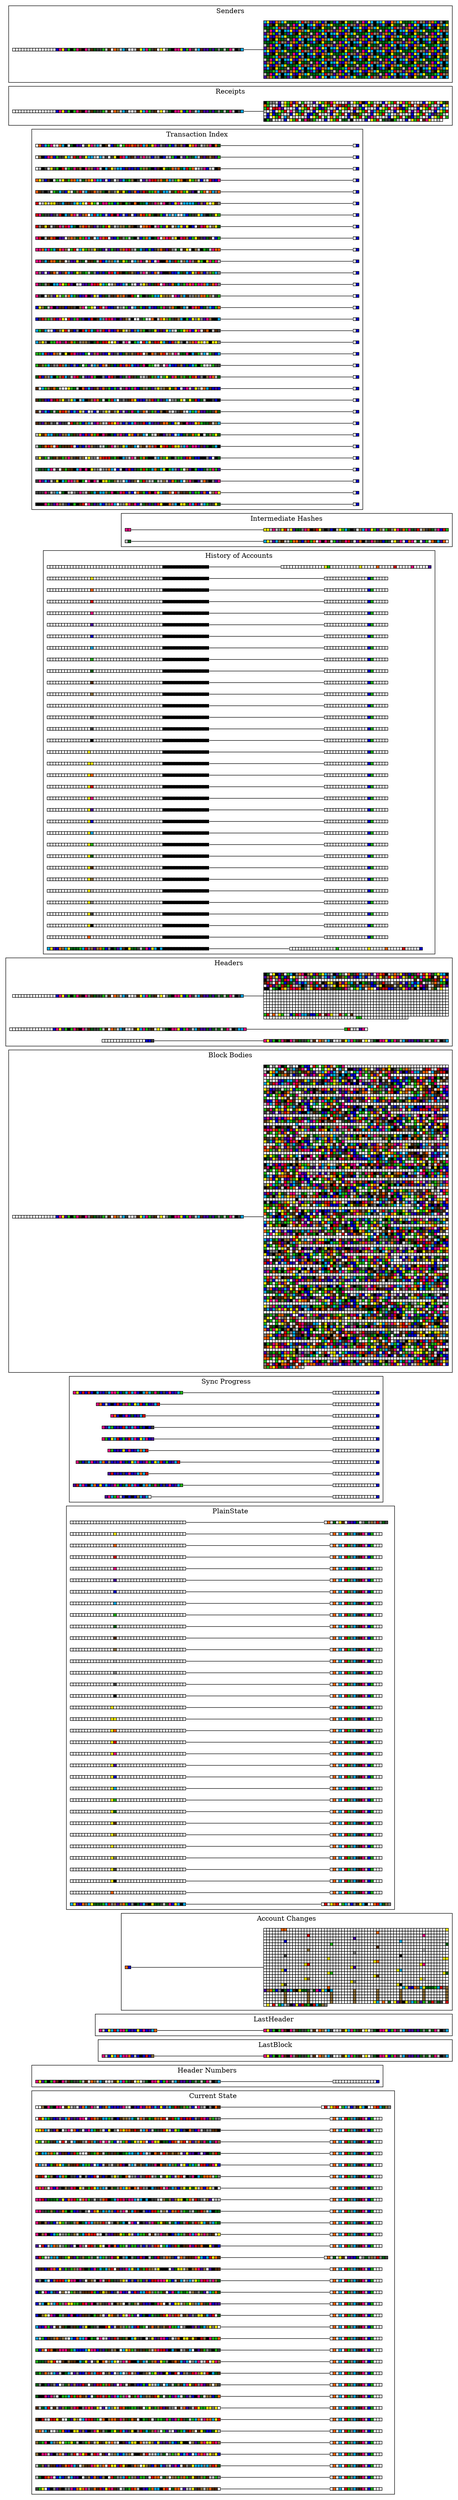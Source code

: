 digraph trie {
		rankdir=LR;
		node [shape=none margin=0 width=0 height=0]
		edge [dir = none headport=w tailport=e]
	
	k_0 [label=<
	<table border="0" color="#000000" cellborder="1" cellspacing="0">
	<tr>		<td bgcolor="#FFFFFF"></td>
				<td bgcolor="#FFFFFF"></td>
				<td bgcolor="#90713A"></td>
				<td bgcolor="#000000"></td>
				<td bgcolor="#F20884"></td>
				<td bgcolor="#006412"></td>
				<td bgcolor="#000000"></td>
				<td bgcolor="#F20884"></td>
				<td bgcolor="#F20884"></td>
				<td bgcolor="#FFFFFF"></td>
				<td bgcolor="#562C05"></td>
				<td bgcolor="#FBF305"></td>
				<td bgcolor="#C0C0C0"></td>
				<td bgcolor="#808080"></td>
				<td bgcolor="#FFFFFF"></td>
				<td bgcolor="#4700A5"></td>
				<td bgcolor="#FF6403"></td>
				<td bgcolor="#02ABEA"></td>
				<td bgcolor="#404040"></td>
				<td bgcolor="#F20884"></td>
				<td bgcolor="#808080"></td>
				<td bgcolor="#FFFFFF"></td>
				<td bgcolor="#0000D3"></td>
				<td bgcolor="#404040"></td>
				<td bgcolor="#FF6403"></td>
				<td bgcolor="#02ABEA"></td>
				<td bgcolor="#0000D3"></td>
				<td bgcolor="#4700A5"></td>
				<td bgcolor="#0000D3"></td>
				<td bgcolor="#4700A5"></td>
				<td bgcolor="#F20884"></td>
				<td bgcolor="#C0C0C0"></td>
				<td bgcolor="#FFFFFF"></td>
				<td bgcolor="#000000"></td>
				<td bgcolor="#4700A5"></td>
				<td bgcolor="#0000D3"></td>
				<td bgcolor="#F20884"></td>
				<td bgcolor="#4700A5"></td>
				<td bgcolor="#FF6403"></td>
				<td bgcolor="#FF6403"></td>
				<td bgcolor="#4700A5"></td>
				<td bgcolor="#02ABEA"></td>
				<td bgcolor="#4700A5"></td>
				<td bgcolor="#FBF305"></td>
				<td bgcolor="#0000D3"></td>
				<td bgcolor="#808080"></td>
				<td bgcolor="#02ABEA"></td>
				<td bgcolor="#006412"></td>
				<td bgcolor="#DD0907"></td>
				<td bgcolor="#562C05"></td>
				<td bgcolor="#006412"></td>
				<td bgcolor="#90713A"></td>
				<td bgcolor="#1FB714"></td>
				<td bgcolor="#808080"></td>
				<td bgcolor="#0000D3"></td>
				<td bgcolor="#FFFFFF"></td>
				<td bgcolor="#F20884"></td>
				<td bgcolor="#808080"></td>
				<td bgcolor="#C0C0C0"></td>
				<td bgcolor="#000000"></td>
				<td bgcolor="#808080"></td>
				<td bgcolor="#000000"></td>
				<td bgcolor="#FF6403"></td>
				<td bgcolor="#562C05"></td>
		
	</tr></table>
	>];
	
	v_0 [label=<
	<table border="0" color="#000000" cellborder="1" cellspacing="0">
	<tr>		<td bgcolor="#FFFFFF"></td>
				<td bgcolor="#DD0907"></td>
				<td bgcolor="#FFFFFF"></td>
				<td bgcolor="#FBF305"></td>
				<td bgcolor="#FF6403"></td>
				<td bgcolor="#DD0907"></td>
				<td bgcolor="#FFFFFF"></td>
				<td bgcolor="#1FB714"></td>
				<td bgcolor="#02ABEA"></td>
				<td bgcolor="#C0C0C0"></td>
				<td bgcolor="#0000D3"></td>
				<td bgcolor="#808080"></td>
				<td bgcolor="#562C05"></td>
				<td bgcolor="#FBF305"></td>
				<td bgcolor="#02ABEA"></td>
				<td bgcolor="#000000"></td>
				<td bgcolor="#FFFFFF"></td>
				<td bgcolor="#FFFFFF"></td>
				<td bgcolor="#FF6403"></td>
				<td bgcolor="#DD0907"></td>
				<td bgcolor="#02ABEA"></td>
				<td bgcolor="#006412"></td>
				<td bgcolor="#90713A"></td>
				<td bgcolor="#808080"></td>
		
	</tr></table>
	>];
	k_0 -> v_0;

	k_1 [label=<
	<table border="0" color="#000000" cellborder="1" cellspacing="0">
	<tr>		<td bgcolor="#FFFFFF"></td>
				<td bgcolor="#DD0907"></td>
				<td bgcolor="#FBF305"></td>
				<td bgcolor="#02ABEA"></td>
				<td bgcolor="#1FB714"></td>
				<td bgcolor="#404040"></td>
				<td bgcolor="#0000D3"></td>
				<td bgcolor="#4700A5"></td>
				<td bgcolor="#808080"></td>
				<td bgcolor="#4700A5"></td>
				<td bgcolor="#02ABEA"></td>
				<td bgcolor="#FF6403"></td>
				<td bgcolor="#4700A5"></td>
				<td bgcolor="#404040"></td>
				<td bgcolor="#4700A5"></td>
				<td bgcolor="#F20884"></td>
				<td bgcolor="#F20884"></td>
				<td bgcolor="#FFFFFF"></td>
				<td bgcolor="#4700A5"></td>
				<td bgcolor="#DD0907"></td>
				<td bgcolor="#FF6403"></td>
				<td bgcolor="#90713A"></td>
				<td bgcolor="#562C05"></td>
				<td bgcolor="#02ABEA"></td>
				<td bgcolor="#02ABEA"></td>
				<td bgcolor="#1FB714"></td>
				<td bgcolor="#808080"></td>
				<td bgcolor="#000000"></td>
				<td bgcolor="#0000D3"></td>
				<td bgcolor="#562C05"></td>
				<td bgcolor="#90713A"></td>
				<td bgcolor="#90713A"></td>
				<td bgcolor="#808080"></td>
				<td bgcolor="#02ABEA"></td>
				<td bgcolor="#006412"></td>
				<td bgcolor="#C0C0C0"></td>
				<td bgcolor="#FF6403"></td>
				<td bgcolor="#808080"></td>
				<td bgcolor="#562C05"></td>
				<td bgcolor="#1FB714"></td>
				<td bgcolor="#006412"></td>
				<td bgcolor="#FF6403"></td>
				<td bgcolor="#90713A"></td>
				<td bgcolor="#FF6403"></td>
				<td bgcolor="#DD0907"></td>
				<td bgcolor="#FFFFFF"></td>
				<td bgcolor="#562C05"></td>
				<td bgcolor="#DD0907"></td>
				<td bgcolor="#1FB714"></td>
				<td bgcolor="#02ABEA"></td>
				<td bgcolor="#DD0907"></td>
				<td bgcolor="#4700A5"></td>
				<td bgcolor="#DD0907"></td>
				<td bgcolor="#DD0907"></td>
				<td bgcolor="#0000D3"></td>
				<td bgcolor="#808080"></td>
				<td bgcolor="#404040"></td>
				<td bgcolor="#DD0907"></td>
				<td bgcolor="#F20884"></td>
				<td bgcolor="#4700A5"></td>
				<td bgcolor="#90713A"></td>
				<td bgcolor="#1FB714"></td>
				<td bgcolor="#808080"></td>
				<td bgcolor="#808080"></td>
		
	</tr></table>
	>];
	
	v_1 [label=<
	<table border="0" color="#000000" cellborder="1" cellspacing="0">
	<tr>		<td bgcolor="#FFFFFF"></td>
				<td bgcolor="#FF6403"></td>
				<td bgcolor="#FFFFFF"></td>
				<td bgcolor="#02ABEA"></td>
				<td bgcolor="#FFFFFF"></td>
				<td bgcolor="#DD0907"></td>
				<td bgcolor="#1FB714"></td>
				<td bgcolor="#808080"></td>
				<td bgcolor="#02ABEA"></td>
				<td bgcolor="#404040"></td>
				<td bgcolor="#562C05"></td>
				<td bgcolor="#F20884"></td>
				<td bgcolor="#C0C0C0"></td>
				<td bgcolor="#0000D3"></td>
				<td bgcolor="#1FB714"></td>
				<td bgcolor="#FFFFFF"></td>
				<td bgcolor="#FFFFFF"></td>
				<td bgcolor="#FFFFFF"></td>
		
	</tr></table>
	>];
	k_1 -> v_1;

	k_2 [label=<
	<table border="0" color="#000000" cellborder="1" cellspacing="0">
	<tr>		<td bgcolor="#FBF305"></td>
				<td bgcolor="#FBF305"></td>
				<td bgcolor="#FF6403"></td>
				<td bgcolor="#02ABEA"></td>
				<td bgcolor="#C0C0C0"></td>
				<td bgcolor="#404040"></td>
				<td bgcolor="#4700A5"></td>
				<td bgcolor="#FF6403"></td>
				<td bgcolor="#000000"></td>
				<td bgcolor="#FFFFFF"></td>
				<td bgcolor="#808080"></td>
				<td bgcolor="#F20884"></td>
				<td bgcolor="#FFFFFF"></td>
				<td bgcolor="#FF6403"></td>
				<td bgcolor="#0000D3"></td>
				<td bgcolor="#404040"></td>
				<td bgcolor="#FFFFFF"></td>
				<td bgcolor="#4700A5"></td>
				<td bgcolor="#F20884"></td>
				<td bgcolor="#02ABEA"></td>
				<td bgcolor="#1FB714"></td>
				<td bgcolor="#562C05"></td>
				<td bgcolor="#90713A"></td>
				<td bgcolor="#FFFFFF"></td>
				<td bgcolor="#0000D3"></td>
				<td bgcolor="#FBF305"></td>
				<td bgcolor="#000000"></td>
				<td bgcolor="#808080"></td>
				<td bgcolor="#FFFFFF"></td>
				<td bgcolor="#FF6403"></td>
				<td bgcolor="#FBF305"></td>
				<td bgcolor="#FF6403"></td>
				<td bgcolor="#FF6403"></td>
				<td bgcolor="#562C05"></td>
				<td bgcolor="#DD0907"></td>
				<td bgcolor="#562C05"></td>
				<td bgcolor="#C0C0C0"></td>
				<td bgcolor="#02ABEA"></td>
				<td bgcolor="#FF6403"></td>
				<td bgcolor="#4700A5"></td>
				<td bgcolor="#C0C0C0"></td>
				<td bgcolor="#006412"></td>
				<td bgcolor="#404040"></td>
				<td bgcolor="#404040"></td>
				<td bgcolor="#DD0907"></td>
				<td bgcolor="#FBF305"></td>
				<td bgcolor="#C0C0C0"></td>
				<td bgcolor="#4700A5"></td>
				<td bgcolor="#FBF305"></td>
				<td bgcolor="#1FB714"></td>
				<td bgcolor="#0000D3"></td>
				<td bgcolor="#404040"></td>
				<td bgcolor="#000000"></td>
				<td bgcolor="#FF6403"></td>
				<td bgcolor="#404040"></td>
				<td bgcolor="#0000D3"></td>
				<td bgcolor="#F20884"></td>
				<td bgcolor="#C0C0C0"></td>
				<td bgcolor="#404040"></td>
				<td bgcolor="#808080"></td>
				<td bgcolor="#808080"></td>
				<td bgcolor="#562C05"></td>
				<td bgcolor="#562C05"></td>
				<td bgcolor="#000000"></td>
		
	</tr></table>
	>];
	
	v_2 [label=<
	<table border="0" color="#000000" cellborder="1" cellspacing="0">
	<tr>		<td bgcolor="#FFFFFF"></td>
				<td bgcolor="#FF6403"></td>
				<td bgcolor="#FFFFFF"></td>
				<td bgcolor="#02ABEA"></td>
				<td bgcolor="#FFFFFF"></td>
				<td bgcolor="#DD0907"></td>
				<td bgcolor="#1FB714"></td>
				<td bgcolor="#808080"></td>
				<td bgcolor="#02ABEA"></td>
				<td bgcolor="#404040"></td>
				<td bgcolor="#562C05"></td>
				<td bgcolor="#F20884"></td>
				<td bgcolor="#C0C0C0"></td>
				<td bgcolor="#0000D3"></td>
				<td bgcolor="#1FB714"></td>
				<td bgcolor="#FFFFFF"></td>
				<td bgcolor="#FFFFFF"></td>
				<td bgcolor="#FFFFFF"></td>
		
	</tr></table>
	>];
	k_2 -> v_2;

	k_3 [label=<
	<table border="0" color="#000000" cellborder="1" cellspacing="0">
	<tr>		<td bgcolor="#FBF305"></td>
				<td bgcolor="#1FB714"></td>
				<td bgcolor="#FFFFFF"></td>
				<td bgcolor="#90713A"></td>
				<td bgcolor="#1FB714"></td>
				<td bgcolor="#404040"></td>
				<td bgcolor="#562C05"></td>
				<td bgcolor="#02ABEA"></td>
				<td bgcolor="#FFFFFF"></td>
				<td bgcolor="#DD0907"></td>
				<td bgcolor="#FFFFFF"></td>
				<td bgcolor="#404040"></td>
				<td bgcolor="#FFFFFF"></td>
				<td bgcolor="#02ABEA"></td>
				<td bgcolor="#562C05"></td>
				<td bgcolor="#562C05"></td>
				<td bgcolor="#808080"></td>
				<td bgcolor="#C0C0C0"></td>
				<td bgcolor="#DD0907"></td>
				<td bgcolor="#90713A"></td>
				<td bgcolor="#02ABEA"></td>
				<td bgcolor="#404040"></td>
				<td bgcolor="#F20884"></td>
				<td bgcolor="#FFFFFF"></td>
				<td bgcolor="#F20884"></td>
				<td bgcolor="#C0C0C0"></td>
				<td bgcolor="#1FB714"></td>
				<td bgcolor="#0000D3"></td>
				<td bgcolor="#FFFFFF"></td>
				<td bgcolor="#C0C0C0"></td>
				<td bgcolor="#1FB714"></td>
				<td bgcolor="#FF6403"></td>
				<td bgcolor="#0000D3"></td>
				<td bgcolor="#006412"></td>
				<td bgcolor="#FBF305"></td>
				<td bgcolor="#C0C0C0"></td>
				<td bgcolor="#FBF305"></td>
				<td bgcolor="#FF6403"></td>
				<td bgcolor="#FFFFFF"></td>
				<td bgcolor="#0000D3"></td>
				<td bgcolor="#F20884"></td>
				<td bgcolor="#FBF305"></td>
				<td bgcolor="#FBF305"></td>
				<td bgcolor="#000000"></td>
				<td bgcolor="#006412"></td>
				<td bgcolor="#006412"></td>
				<td bgcolor="#0000D3"></td>
				<td bgcolor="#DD0907"></td>
				<td bgcolor="#FF6403"></td>
				<td bgcolor="#FFFFFF"></td>
				<td bgcolor="#FF6403"></td>
				<td bgcolor="#DD0907"></td>
				<td bgcolor="#FFFFFF"></td>
				<td bgcolor="#FF6403"></td>
				<td bgcolor="#4700A5"></td>
				<td bgcolor="#808080"></td>
				<td bgcolor="#FF6403"></td>
				<td bgcolor="#404040"></td>
				<td bgcolor="#F20884"></td>
				<td bgcolor="#006412"></td>
				<td bgcolor="#02ABEA"></td>
				<td bgcolor="#404040"></td>
				<td bgcolor="#F20884"></td>
				<td bgcolor="#90713A"></td>
		
	</tr></table>
	>];
	
	v_3 [label=<
	<table border="0" color="#000000" cellborder="1" cellspacing="0">
	<tr>		<td bgcolor="#FFFFFF"></td>
				<td bgcolor="#FF6403"></td>
				<td bgcolor="#FFFFFF"></td>
				<td bgcolor="#02ABEA"></td>
				<td bgcolor="#FFFFFF"></td>
				<td bgcolor="#DD0907"></td>
				<td bgcolor="#1FB714"></td>
				<td bgcolor="#808080"></td>
				<td bgcolor="#02ABEA"></td>
				<td bgcolor="#404040"></td>
				<td bgcolor="#562C05"></td>
				<td bgcolor="#F20884"></td>
				<td bgcolor="#C0C0C0"></td>
				<td bgcolor="#0000D3"></td>
				<td bgcolor="#1FB714"></td>
				<td bgcolor="#FFFFFF"></td>
				<td bgcolor="#FFFFFF"></td>
				<td bgcolor="#FFFFFF"></td>
		
	</tr></table>
	>];
	k_3 -> v_3;

	k_4 [label=<
	<table border="0" color="#000000" cellborder="1" cellspacing="0">
	<tr>		<td bgcolor="#FBF305"></td>
				<td bgcolor="#562C05"></td>
				<td bgcolor="#02ABEA"></td>
				<td bgcolor="#02ABEA"></td>
				<td bgcolor="#90713A"></td>
				<td bgcolor="#FF6403"></td>
				<td bgcolor="#1FB714"></td>
				<td bgcolor="#C0C0C0"></td>
				<td bgcolor="#4700A5"></td>
				<td bgcolor="#562C05"></td>
				<td bgcolor="#562C05"></td>
				<td bgcolor="#0000D3"></td>
				<td bgcolor="#404040"></td>
				<td bgcolor="#DD0907"></td>
				<td bgcolor="#1FB714"></td>
				<td bgcolor="#C0C0C0"></td>
				<td bgcolor="#FFFFFF"></td>
				<td bgcolor="#FFFFFF"></td>
				<td bgcolor="#562C05"></td>
				<td bgcolor="#006412"></td>
				<td bgcolor="#1FB714"></td>
				<td bgcolor="#FF6403"></td>
				<td bgcolor="#562C05"></td>
				<td bgcolor="#C0C0C0"></td>
				<td bgcolor="#006412"></td>
				<td bgcolor="#562C05"></td>
				<td bgcolor="#404040"></td>
				<td bgcolor="#562C05"></td>
				<td bgcolor="#006412"></td>
				<td bgcolor="#000000"></td>
				<td bgcolor="#006412"></td>
				<td bgcolor="#1FB714"></td>
				<td bgcolor="#02ABEA"></td>
				<td bgcolor="#02ABEA"></td>
				<td bgcolor="#404040"></td>
				<td bgcolor="#02ABEA"></td>
				<td bgcolor="#DD0907"></td>
				<td bgcolor="#02ABEA"></td>
				<td bgcolor="#FFFFFF"></td>
				<td bgcolor="#808080"></td>
				<td bgcolor="#000000"></td>
				<td bgcolor="#FF6403"></td>
				<td bgcolor="#562C05"></td>
				<td bgcolor="#C0C0C0"></td>
				<td bgcolor="#DD0907"></td>
				<td bgcolor="#90713A"></td>
				<td bgcolor="#562C05"></td>
				<td bgcolor="#90713A"></td>
				<td bgcolor="#562C05"></td>
				<td bgcolor="#90713A"></td>
				<td bgcolor="#FFFFFF"></td>
				<td bgcolor="#4700A5"></td>
				<td bgcolor="#FBF305"></td>
				<td bgcolor="#4700A5"></td>
				<td bgcolor="#4700A5"></td>
				<td bgcolor="#000000"></td>
				<td bgcolor="#4700A5"></td>
				<td bgcolor="#FFFFFF"></td>
				<td bgcolor="#4700A5"></td>
				<td bgcolor="#000000"></td>
				<td bgcolor="#006412"></td>
				<td bgcolor="#90713A"></td>
				<td bgcolor="#DD0907"></td>
				<td bgcolor="#006412"></td>
		
	</tr></table>
	>];
	
	v_4 [label=<
	<table border="0" color="#000000" cellborder="1" cellspacing="0">
	<tr>		<td bgcolor="#FFFFFF"></td>
				<td bgcolor="#FF6403"></td>
				<td bgcolor="#FFFFFF"></td>
				<td bgcolor="#02ABEA"></td>
				<td bgcolor="#FFFFFF"></td>
				<td bgcolor="#DD0907"></td>
				<td bgcolor="#1FB714"></td>
				<td bgcolor="#808080"></td>
				<td bgcolor="#02ABEA"></td>
				<td bgcolor="#404040"></td>
				<td bgcolor="#562C05"></td>
				<td bgcolor="#F20884"></td>
				<td bgcolor="#C0C0C0"></td>
				<td bgcolor="#0000D3"></td>
				<td bgcolor="#1FB714"></td>
				<td bgcolor="#FFFFFF"></td>
				<td bgcolor="#FFFFFF"></td>
				<td bgcolor="#FFFFFF"></td>
		
	</tr></table>
	>];
	k_4 -> v_4;

	k_5 [label=<
	<table border="0" color="#000000" cellborder="1" cellspacing="0">
	<tr>		<td bgcolor="#FF6403"></td>
				<td bgcolor="#02ABEA"></td>
				<td bgcolor="#C0C0C0"></td>
				<td bgcolor="#C0C0C0"></td>
				<td bgcolor="#0000D3"></td>
				<td bgcolor="#1FB714"></td>
				<td bgcolor="#562C05"></td>
				<td bgcolor="#FF6403"></td>
				<td bgcolor="#FBF305"></td>
				<td bgcolor="#02ABEA"></td>
				<td bgcolor="#006412"></td>
				<td bgcolor="#90713A"></td>
				<td bgcolor="#562C05"></td>
				<td bgcolor="#562C05"></td>
				<td bgcolor="#DD0907"></td>
				<td bgcolor="#006412"></td>
				<td bgcolor="#02ABEA"></td>
				<td bgcolor="#1FB714"></td>
				<td bgcolor="#1FB714"></td>
				<td bgcolor="#4700A5"></td>
				<td bgcolor="#FFFFFF"></td>
				<td bgcolor="#02ABEA"></td>
				<td bgcolor="#0000D3"></td>
				<td bgcolor="#C0C0C0"></td>
				<td bgcolor="#562C05"></td>
				<td bgcolor="#808080"></td>
				<td bgcolor="#C0C0C0"></td>
				<td bgcolor="#404040"></td>
				<td bgcolor="#90713A"></td>
				<td bgcolor="#DD0907"></td>
				<td bgcolor="#4700A5"></td>
				<td bgcolor="#000000"></td>
				<td bgcolor="#C0C0C0"></td>
				<td bgcolor="#02ABEA"></td>
				<td bgcolor="#C0C0C0"></td>
				<td bgcolor="#562C05"></td>
				<td bgcolor="#90713A"></td>
				<td bgcolor="#404040"></td>
				<td bgcolor="#02ABEA"></td>
				<td bgcolor="#404040"></td>
				<td bgcolor="#404040"></td>
				<td bgcolor="#F20884"></td>
				<td bgcolor="#000000"></td>
				<td bgcolor="#FF6403"></td>
				<td bgcolor="#404040"></td>
				<td bgcolor="#90713A"></td>
				<td bgcolor="#02ABEA"></td>
				<td bgcolor="#90713A"></td>
				<td bgcolor="#1FB714"></td>
				<td bgcolor="#4700A5"></td>
				<td bgcolor="#FFFFFF"></td>
				<td bgcolor="#FBF305"></td>
				<td bgcolor="#0000D3"></td>
				<td bgcolor="#1FB714"></td>
				<td bgcolor="#02ABEA"></td>
				<td bgcolor="#1FB714"></td>
				<td bgcolor="#C0C0C0"></td>
				<td bgcolor="#DD0907"></td>
				<td bgcolor="#DD0907"></td>
				<td bgcolor="#0000D3"></td>
				<td bgcolor="#562C05"></td>
				<td bgcolor="#F20884"></td>
				<td bgcolor="#FBF305"></td>
				<td bgcolor="#0000D3"></td>
		
	</tr></table>
	>];
	
	v_5 [label=<
	<table border="0" color="#000000" cellborder="1" cellspacing="0">
	<tr>		<td bgcolor="#FFFFFF"></td>
				<td bgcolor="#FF6403"></td>
				<td bgcolor="#FFFFFF"></td>
				<td bgcolor="#02ABEA"></td>
				<td bgcolor="#FFFFFF"></td>
				<td bgcolor="#DD0907"></td>
				<td bgcolor="#1FB714"></td>
				<td bgcolor="#808080"></td>
				<td bgcolor="#02ABEA"></td>
				<td bgcolor="#404040"></td>
				<td bgcolor="#562C05"></td>
				<td bgcolor="#F20884"></td>
				<td bgcolor="#C0C0C0"></td>
				<td bgcolor="#0000D3"></td>
				<td bgcolor="#1FB714"></td>
				<td bgcolor="#FFFFFF"></td>
				<td bgcolor="#FFFFFF"></td>
				<td bgcolor="#FFFFFF"></td>
		
	</tr></table>
	>];
	k_5 -> v_5;

	k_6 [label=<
	<table border="0" color="#000000" cellborder="1" cellspacing="0">
	<tr>		<td bgcolor="#FF6403"></td>
				<td bgcolor="#562C05"></td>
				<td bgcolor="#DD0907"></td>
				<td bgcolor="#FFFFFF"></td>
				<td bgcolor="#1FB714"></td>
				<td bgcolor="#90713A"></td>
				<td bgcolor="#000000"></td>
				<td bgcolor="#4700A5"></td>
				<td bgcolor="#02ABEA"></td>
				<td bgcolor="#FF6403"></td>
				<td bgcolor="#1FB714"></td>
				<td bgcolor="#000000"></td>
				<td bgcolor="#404040"></td>
				<td bgcolor="#404040"></td>
				<td bgcolor="#0000D3"></td>
				<td bgcolor="#C0C0C0"></td>
				<td bgcolor="#000000"></td>
				<td bgcolor="#808080"></td>
				<td bgcolor="#0000D3"></td>
				<td bgcolor="#0000D3"></td>
				<td bgcolor="#DD0907"></td>
				<td bgcolor="#FFFFFF"></td>
				<td bgcolor="#562C05"></td>
				<td bgcolor="#0000D3"></td>
				<td bgcolor="#562C05"></td>
				<td bgcolor="#000000"></td>
				<td bgcolor="#808080"></td>
				<td bgcolor="#FBF305"></td>
				<td bgcolor="#808080"></td>
				<td bgcolor="#006412"></td>
				<td bgcolor="#000000"></td>
				<td bgcolor="#FF6403"></td>
				<td bgcolor="#FFFFFF"></td>
				<td bgcolor="#808080"></td>
				<td bgcolor="#808080"></td>
				<td bgcolor="#4700A5"></td>
				<td bgcolor="#808080"></td>
				<td bgcolor="#404040"></td>
				<td bgcolor="#DD0907"></td>
				<td bgcolor="#DD0907"></td>
				<td bgcolor="#C0C0C0"></td>
				<td bgcolor="#808080"></td>
				<td bgcolor="#006412"></td>
				<td bgcolor="#FFFFFF"></td>
				<td bgcolor="#404040"></td>
				<td bgcolor="#FBF305"></td>
				<td bgcolor="#1FB714"></td>
				<td bgcolor="#4700A5"></td>
				<td bgcolor="#C0C0C0"></td>
				<td bgcolor="#FF6403"></td>
				<td bgcolor="#DD0907"></td>
				<td bgcolor="#FFFFFF"></td>
				<td bgcolor="#000000"></td>
				<td bgcolor="#404040"></td>
				<td bgcolor="#F20884"></td>
				<td bgcolor="#000000"></td>
				<td bgcolor="#02ABEA"></td>
				<td bgcolor="#006412"></td>
				<td bgcolor="#FF6403"></td>
				<td bgcolor="#FF6403"></td>
				<td bgcolor="#FF6403"></td>
				<td bgcolor="#C0C0C0"></td>
				<td bgcolor="#1FB714"></td>
				<td bgcolor="#808080"></td>
		
	</tr></table>
	>];
	
	v_6 [label=<
	<table border="0" color="#000000" cellborder="1" cellspacing="0">
	<tr>		<td bgcolor="#FFFFFF"></td>
				<td bgcolor="#FF6403"></td>
				<td bgcolor="#FFFFFF"></td>
				<td bgcolor="#02ABEA"></td>
				<td bgcolor="#FFFFFF"></td>
				<td bgcolor="#DD0907"></td>
				<td bgcolor="#1FB714"></td>
				<td bgcolor="#808080"></td>
				<td bgcolor="#02ABEA"></td>
				<td bgcolor="#404040"></td>
				<td bgcolor="#562C05"></td>
				<td bgcolor="#F20884"></td>
				<td bgcolor="#C0C0C0"></td>
				<td bgcolor="#0000D3"></td>
				<td bgcolor="#1FB714"></td>
				<td bgcolor="#FFFFFF"></td>
				<td bgcolor="#FFFFFF"></td>
				<td bgcolor="#FFFFFF"></td>
		
	</tr></table>
	>];
	k_6 -> v_6;

	k_7 [label=<
	<table border="0" color="#000000" cellborder="1" cellspacing="0">
	<tr>		<td bgcolor="#F20884"></td>
				<td bgcolor="#FF6403"></td>
				<td bgcolor="#F20884"></td>
				<td bgcolor="#90713A"></td>
				<td bgcolor="#FFFFFF"></td>
				<td bgcolor="#F20884"></td>
				<td bgcolor="#0000D3"></td>
				<td bgcolor="#F20884"></td>
				<td bgcolor="#404040"></td>
				<td bgcolor="#000000"></td>
				<td bgcolor="#90713A"></td>
				<td bgcolor="#404040"></td>
				<td bgcolor="#F20884"></td>
				<td bgcolor="#DD0907"></td>
				<td bgcolor="#000000"></td>
				<td bgcolor="#FBF305"></td>
				<td bgcolor="#C0C0C0"></td>
				<td bgcolor="#562C05"></td>
				<td bgcolor="#1FB714"></td>
				<td bgcolor="#DD0907"></td>
				<td bgcolor="#FBF305"></td>
				<td bgcolor="#02ABEA"></td>
				<td bgcolor="#90713A"></td>
				<td bgcolor="#02ABEA"></td>
				<td bgcolor="#C0C0C0"></td>
				<td bgcolor="#000000"></td>
				<td bgcolor="#90713A"></td>
				<td bgcolor="#006412"></td>
				<td bgcolor="#808080"></td>
				<td bgcolor="#FF6403"></td>
				<td bgcolor="#02ABEA"></td>
				<td bgcolor="#FBF305"></td>
				<td bgcolor="#FF6403"></td>
				<td bgcolor="#000000"></td>
				<td bgcolor="#FF6403"></td>
				<td bgcolor="#C0C0C0"></td>
				<td bgcolor="#DD0907"></td>
				<td bgcolor="#808080"></td>
				<td bgcolor="#808080"></td>
				<td bgcolor="#000000"></td>
				<td bgcolor="#02ABEA"></td>
				<td bgcolor="#404040"></td>
				<td bgcolor="#562C05"></td>
				<td bgcolor="#DD0907"></td>
				<td bgcolor="#C0C0C0"></td>
				<td bgcolor="#F20884"></td>
				<td bgcolor="#404040"></td>
				<td bgcolor="#02ABEA"></td>
				<td bgcolor="#90713A"></td>
				<td bgcolor="#0000D3"></td>
				<td bgcolor="#90713A"></td>
				<td bgcolor="#FBF305"></td>
				<td bgcolor="#006412"></td>
				<td bgcolor="#FBF305"></td>
				<td bgcolor="#006412"></td>
				<td bgcolor="#FBF305"></td>
				<td bgcolor="#C0C0C0"></td>
				<td bgcolor="#FF6403"></td>
				<td bgcolor="#0000D3"></td>
				<td bgcolor="#FF6403"></td>
				<td bgcolor="#FBF305"></td>
				<td bgcolor="#C0C0C0"></td>
				<td bgcolor="#000000"></td>
				<td bgcolor="#FFFFFF"></td>
		
	</tr></table>
	>];
	
	v_7 [label=<
	<table border="0" color="#000000" cellborder="1" cellspacing="0">
	<tr>		<td bgcolor="#FFFFFF"></td>
				<td bgcolor="#FF6403"></td>
				<td bgcolor="#FFFFFF"></td>
				<td bgcolor="#02ABEA"></td>
				<td bgcolor="#FFFFFF"></td>
				<td bgcolor="#DD0907"></td>
				<td bgcolor="#1FB714"></td>
				<td bgcolor="#808080"></td>
				<td bgcolor="#02ABEA"></td>
				<td bgcolor="#404040"></td>
				<td bgcolor="#562C05"></td>
				<td bgcolor="#F20884"></td>
				<td bgcolor="#C0C0C0"></td>
				<td bgcolor="#0000D3"></td>
				<td bgcolor="#1FB714"></td>
				<td bgcolor="#FFFFFF"></td>
				<td bgcolor="#FFFFFF"></td>
				<td bgcolor="#FFFFFF"></td>
		
	</tr></table>
	>];
	k_7 -> v_7;

	k_8 [label=<
	<table border="0" color="#000000" cellborder="1" cellspacing="0">
	<tr>		<td bgcolor="#F20884"></td>
				<td bgcolor="#F20884"></td>
				<td bgcolor="#DD0907"></td>
				<td bgcolor="#4700A5"></td>
				<td bgcolor="#006412"></td>
				<td bgcolor="#006412"></td>
				<td bgcolor="#006412"></td>
				<td bgcolor="#1FB714"></td>
				<td bgcolor="#4700A5"></td>
				<td bgcolor="#FBF305"></td>
				<td bgcolor="#0000D3"></td>
				<td bgcolor="#FF6403"></td>
				<td bgcolor="#F20884"></td>
				<td bgcolor="#DD0907"></td>
				<td bgcolor="#1FB714"></td>
				<td bgcolor="#C0C0C0"></td>
				<td bgcolor="#FF6403"></td>
				<td bgcolor="#F20884"></td>
				<td bgcolor="#1FB714"></td>
				<td bgcolor="#404040"></td>
				<td bgcolor="#C0C0C0"></td>
				<td bgcolor="#404040"></td>
				<td bgcolor="#808080"></td>
				<td bgcolor="#FF6403"></td>
				<td bgcolor="#DD0907"></td>
				<td bgcolor="#000000"></td>
				<td bgcolor="#006412"></td>
				<td bgcolor="#02ABEA"></td>
				<td bgcolor="#F20884"></td>
				<td bgcolor="#DD0907"></td>
				<td bgcolor="#F20884"></td>
				<td bgcolor="#404040"></td>
				<td bgcolor="#F20884"></td>
				<td bgcolor="#F20884"></td>
				<td bgcolor="#02ABEA"></td>
				<td bgcolor="#C0C0C0"></td>
				<td bgcolor="#02ABEA"></td>
				<td bgcolor="#000000"></td>
				<td bgcolor="#02ABEA"></td>
				<td bgcolor="#000000"></td>
				<td bgcolor="#404040"></td>
				<td bgcolor="#404040"></td>
				<td bgcolor="#C0C0C0"></td>
				<td bgcolor="#FFFFFF"></td>
				<td bgcolor="#90713A"></td>
				<td bgcolor="#006412"></td>
				<td bgcolor="#90713A"></td>
				<td bgcolor="#4700A5"></td>
				<td bgcolor="#90713A"></td>
				<td bgcolor="#FBF305"></td>
				<td bgcolor="#FBF305"></td>
				<td bgcolor="#000000"></td>
				<td bgcolor="#1FB714"></td>
				<td bgcolor="#FF6403"></td>
				<td bgcolor="#C0C0C0"></td>
				<td bgcolor="#DD0907"></td>
				<td bgcolor="#404040"></td>
				<td bgcolor="#808080"></td>
				<td bgcolor="#C0C0C0"></td>
				<td bgcolor="#90713A"></td>
				<td bgcolor="#4700A5"></td>
				<td bgcolor="#FFFFFF"></td>
				<td bgcolor="#C0C0C0"></td>
				<td bgcolor="#C0C0C0"></td>
		
	</tr></table>
	>];
	
	v_8 [label=<
	<table border="0" color="#000000" cellborder="1" cellspacing="0">
	<tr>		<td bgcolor="#FFFFFF"></td>
				<td bgcolor="#FF6403"></td>
				<td bgcolor="#FFFFFF"></td>
				<td bgcolor="#02ABEA"></td>
				<td bgcolor="#FFFFFF"></td>
				<td bgcolor="#DD0907"></td>
				<td bgcolor="#1FB714"></td>
				<td bgcolor="#808080"></td>
				<td bgcolor="#02ABEA"></td>
				<td bgcolor="#404040"></td>
				<td bgcolor="#562C05"></td>
				<td bgcolor="#F20884"></td>
				<td bgcolor="#C0C0C0"></td>
				<td bgcolor="#0000D3"></td>
				<td bgcolor="#1FB714"></td>
				<td bgcolor="#FFFFFF"></td>
				<td bgcolor="#FFFFFF"></td>
				<td bgcolor="#FFFFFF"></td>
		
	</tr></table>
	>];
	k_8 -> v_8;

	k_9 [label=<
	<table border="0" color="#000000" cellborder="1" cellspacing="0">
	<tr>		<td bgcolor="#F20884"></td>
				<td bgcolor="#F20884"></td>
				<td bgcolor="#404040"></td>
				<td bgcolor="#404040"></td>
				<td bgcolor="#006412"></td>
				<td bgcolor="#90713A"></td>
				<td bgcolor="#006412"></td>
				<td bgcolor="#4700A5"></td>
				<td bgcolor="#404040"></td>
				<td bgcolor="#FF6403"></td>
				<td bgcolor="#1FB714"></td>
				<td bgcolor="#000000"></td>
				<td bgcolor="#1FB714"></td>
				<td bgcolor="#0000D3"></td>
				<td bgcolor="#4700A5"></td>
				<td bgcolor="#404040"></td>
				<td bgcolor="#000000"></td>
				<td bgcolor="#808080"></td>
				<td bgcolor="#FFFFFF"></td>
				<td bgcolor="#4700A5"></td>
				<td bgcolor="#FF6403"></td>
				<td bgcolor="#FBF305"></td>
				<td bgcolor="#404040"></td>
				<td bgcolor="#02ABEA"></td>
				<td bgcolor="#90713A"></td>
				<td bgcolor="#02ABEA"></td>
				<td bgcolor="#90713A"></td>
				<td bgcolor="#0000D3"></td>
				<td bgcolor="#DD0907"></td>
				<td bgcolor="#808080"></td>
				<td bgcolor="#F20884"></td>
				<td bgcolor="#FFFFFF"></td>
				<td bgcolor="#562C05"></td>
				<td bgcolor="#02ABEA"></td>
				<td bgcolor="#DD0907"></td>
				<td bgcolor="#562C05"></td>
				<td bgcolor="#000000"></td>
				<td bgcolor="#808080"></td>
				<td bgcolor="#0000D3"></td>
				<td bgcolor="#0000D3"></td>
				<td bgcolor="#DD0907"></td>
				<td bgcolor="#DD0907"></td>
				<td bgcolor="#1FB714"></td>
				<td bgcolor="#C0C0C0"></td>
				<td bgcolor="#90713A"></td>
				<td bgcolor="#C0C0C0"></td>
				<td bgcolor="#0000D3"></td>
				<td bgcolor="#FF6403"></td>
				<td bgcolor="#90713A"></td>
				<td bgcolor="#DD0907"></td>
				<td bgcolor="#808080"></td>
				<td bgcolor="#1FB714"></td>
				<td bgcolor="#006412"></td>
				<td bgcolor="#808080"></td>
				<td bgcolor="#C0C0C0"></td>
				<td bgcolor="#006412"></td>
				<td bgcolor="#562C05"></td>
				<td bgcolor="#DD0907"></td>
				<td bgcolor="#90713A"></td>
				<td bgcolor="#C0C0C0"></td>
				<td bgcolor="#02ABEA"></td>
				<td bgcolor="#000000"></td>
				<td bgcolor="#006412"></td>
				<td bgcolor="#006412"></td>
		
	</tr></table>
	>];
	
	v_9 [label=<
	<table border="0" color="#000000" cellborder="1" cellspacing="0">
	<tr>		<td bgcolor="#FFFFFF"></td>
				<td bgcolor="#FF6403"></td>
				<td bgcolor="#FFFFFF"></td>
				<td bgcolor="#02ABEA"></td>
				<td bgcolor="#FFFFFF"></td>
				<td bgcolor="#DD0907"></td>
				<td bgcolor="#1FB714"></td>
				<td bgcolor="#808080"></td>
				<td bgcolor="#02ABEA"></td>
				<td bgcolor="#404040"></td>
				<td bgcolor="#562C05"></td>
				<td bgcolor="#F20884"></td>
				<td bgcolor="#C0C0C0"></td>
				<td bgcolor="#0000D3"></td>
				<td bgcolor="#1FB714"></td>
				<td bgcolor="#FFFFFF"></td>
				<td bgcolor="#FFFFFF"></td>
				<td bgcolor="#FFFFFF"></td>
		
	</tr></table>
	>];
	k_9 -> v_9;

	k_10 [label=<
	<table border="0" color="#000000" cellborder="1" cellspacing="0">
	<tr>		<td bgcolor="#F20884"></td>
				<td bgcolor="#562C05"></td>
				<td bgcolor="#000000"></td>
				<td bgcolor="#90713A"></td>
				<td bgcolor="#4700A5"></td>
				<td bgcolor="#006412"></td>
				<td bgcolor="#0000D3"></td>
				<td bgcolor="#C0C0C0"></td>
				<td bgcolor="#FBF305"></td>
				<td bgcolor="#1FB714"></td>
				<td bgcolor="#808080"></td>
				<td bgcolor="#404040"></td>
				<td bgcolor="#006412"></td>
				<td bgcolor="#808080"></td>
				<td bgcolor="#FF6403"></td>
				<td bgcolor="#000000"></td>
				<td bgcolor="#006412"></td>
				<td bgcolor="#02ABEA"></td>
				<td bgcolor="#F20884"></td>
				<td bgcolor="#02ABEA"></td>
				<td bgcolor="#90713A"></td>
				<td bgcolor="#90713A"></td>
				<td bgcolor="#90713A"></td>
				<td bgcolor="#DD0907"></td>
				<td bgcolor="#808080"></td>
				<td bgcolor="#FFFFFF"></td>
				<td bgcolor="#808080"></td>
				<td bgcolor="#000000"></td>
				<td bgcolor="#90713A"></td>
				<td bgcolor="#006412"></td>
				<td bgcolor="#02ABEA"></td>
				<td bgcolor="#000000"></td>
				<td bgcolor="#FFFFFF"></td>
				<td bgcolor="#F20884"></td>
				<td bgcolor="#0000D3"></td>
				<td bgcolor="#FFFFFF"></td>
				<td bgcolor="#000000"></td>
				<td bgcolor="#404040"></td>
				<td bgcolor="#4700A5"></td>
				<td bgcolor="#808080"></td>
				<td bgcolor="#F20884"></td>
				<td bgcolor="#562C05"></td>
				<td bgcolor="#1FB714"></td>
				<td bgcolor="#FBF305"></td>
				<td bgcolor="#562C05"></td>
				<td bgcolor="#006412"></td>
				<td bgcolor="#C0C0C0"></td>
				<td bgcolor="#006412"></td>
				<td bgcolor="#02ABEA"></td>
				<td bgcolor="#0000D3"></td>
				<td bgcolor="#006412"></td>
				<td bgcolor="#808080"></td>
				<td bgcolor="#DD0907"></td>
				<td bgcolor="#006412"></td>
				<td bgcolor="#808080"></td>
				<td bgcolor="#DD0907"></td>
				<td bgcolor="#90713A"></td>
				<td bgcolor="#FBF305"></td>
				<td bgcolor="#02ABEA"></td>
				<td bgcolor="#562C05"></td>
				<td bgcolor="#808080"></td>
				<td bgcolor="#02ABEA"></td>
				<td bgcolor="#1FB714"></td>
				<td bgcolor="#006412"></td>
		
	</tr></table>
	>];
	
	v_10 [label=<
	<table border="0" color="#000000" cellborder="1" cellspacing="0">
	<tr>		<td bgcolor="#FFFFFF"></td>
				<td bgcolor="#FF6403"></td>
				<td bgcolor="#FFFFFF"></td>
				<td bgcolor="#02ABEA"></td>
				<td bgcolor="#FFFFFF"></td>
				<td bgcolor="#DD0907"></td>
				<td bgcolor="#1FB714"></td>
				<td bgcolor="#808080"></td>
				<td bgcolor="#02ABEA"></td>
				<td bgcolor="#404040"></td>
				<td bgcolor="#562C05"></td>
				<td bgcolor="#F20884"></td>
				<td bgcolor="#C0C0C0"></td>
				<td bgcolor="#0000D3"></td>
				<td bgcolor="#1FB714"></td>
				<td bgcolor="#FFFFFF"></td>
				<td bgcolor="#FFFFFF"></td>
				<td bgcolor="#FFFFFF"></td>
		
	</tr></table>
	>];
	k_10 -> v_10;

	k_11 [label=<
	<table border="0" color="#000000" cellborder="1" cellspacing="0">
	<tr>		<td bgcolor="#F20884"></td>
				<td bgcolor="#000000"></td>
				<td bgcolor="#90713A"></td>
				<td bgcolor="#F20884"></td>
				<td bgcolor="#000000"></td>
				<td bgcolor="#0000D3"></td>
				<td bgcolor="#02ABEA"></td>
				<td bgcolor="#1FB714"></td>
				<td bgcolor="#C0C0C0"></td>
				<td bgcolor="#808080"></td>
				<td bgcolor="#808080"></td>
				<td bgcolor="#1FB714"></td>
				<td bgcolor="#404040"></td>
				<td bgcolor="#90713A"></td>
				<td bgcolor="#C0C0C0"></td>
				<td bgcolor="#006412"></td>
				<td bgcolor="#02ABEA"></td>
				<td bgcolor="#DD0907"></td>
				<td bgcolor="#FF6403"></td>
				<td bgcolor="#DD0907"></td>
				<td bgcolor="#DD0907"></td>
				<td bgcolor="#FFFFFF"></td>
				<td bgcolor="#FFFFFF"></td>
				<td bgcolor="#000000"></td>
				<td bgcolor="#808080"></td>
				<td bgcolor="#4700A5"></td>
				<td bgcolor="#4700A5"></td>
				<td bgcolor="#562C05"></td>
				<td bgcolor="#562C05"></td>
				<td bgcolor="#FBF305"></td>
				<td bgcolor="#1FB714"></td>
				<td bgcolor="#562C05"></td>
				<td bgcolor="#FBF305"></td>
				<td bgcolor="#C0C0C0"></td>
				<td bgcolor="#4700A5"></td>
				<td bgcolor="#02ABEA"></td>
				<td bgcolor="#1FB714"></td>
				<td bgcolor="#1FB714"></td>
				<td bgcolor="#562C05"></td>
				<td bgcolor="#FFFFFF"></td>
				<td bgcolor="#562C05"></td>
				<td bgcolor="#C0C0C0"></td>
				<td bgcolor="#808080"></td>
				<td bgcolor="#F20884"></td>
				<td bgcolor="#404040"></td>
				<td bgcolor="#90713A"></td>
				<td bgcolor="#000000"></td>
				<td bgcolor="#0000D3"></td>
				<td bgcolor="#90713A"></td>
				<td bgcolor="#02ABEA"></td>
				<td bgcolor="#1FB714"></td>
				<td bgcolor="#808080"></td>
				<td bgcolor="#562C05"></td>
				<td bgcolor="#F20884"></td>
				<td bgcolor="#02ABEA"></td>
				<td bgcolor="#F20884"></td>
				<td bgcolor="#FBF305"></td>
				<td bgcolor="#90713A"></td>
				<td bgcolor="#F20884"></td>
				<td bgcolor="#90713A"></td>
				<td bgcolor="#404040"></td>
				<td bgcolor="#562C05"></td>
				<td bgcolor="#FFFFFF"></td>
				<td bgcolor="#FBF305"></td>
		
	</tr></table>
	>];
	
	v_11 [label=<
	<table border="0" color="#000000" cellborder="1" cellspacing="0">
	<tr>		<td bgcolor="#FFFFFF"></td>
				<td bgcolor="#FF6403"></td>
				<td bgcolor="#FFFFFF"></td>
				<td bgcolor="#02ABEA"></td>
				<td bgcolor="#FFFFFF"></td>
				<td bgcolor="#DD0907"></td>
				<td bgcolor="#1FB714"></td>
				<td bgcolor="#808080"></td>
				<td bgcolor="#02ABEA"></td>
				<td bgcolor="#404040"></td>
				<td bgcolor="#562C05"></td>
				<td bgcolor="#F20884"></td>
				<td bgcolor="#C0C0C0"></td>
				<td bgcolor="#0000D3"></td>
				<td bgcolor="#1FB714"></td>
				<td bgcolor="#FFFFFF"></td>
				<td bgcolor="#FFFFFF"></td>
				<td bgcolor="#FFFFFF"></td>
		
	</tr></table>
	>];
	k_11 -> v_11;

	k_12 [label=<
	<table border="0" color="#000000" cellborder="1" cellspacing="0">
	<tr>		<td bgcolor="#4700A5"></td>
				<td bgcolor="#FFFFFF"></td>
				<td bgcolor="#DD0907"></td>
				<td bgcolor="#0000D3"></td>
				<td bgcolor="#C0C0C0"></td>
				<td bgcolor="#02ABEA"></td>
				<td bgcolor="#FF6403"></td>
				<td bgcolor="#90713A"></td>
				<td bgcolor="#C0C0C0"></td>
				<td bgcolor="#808080"></td>
				<td bgcolor="#1FB714"></td>
				<td bgcolor="#404040"></td>
				<td bgcolor="#4700A5"></td>
				<td bgcolor="#FFFFFF"></td>
				<td bgcolor="#000000"></td>
				<td bgcolor="#F20884"></td>
				<td bgcolor="#808080"></td>
				<td bgcolor="#FFFFFF"></td>
				<td bgcolor="#DD0907"></td>
				<td bgcolor="#DD0907"></td>
				<td bgcolor="#808080"></td>
				<td bgcolor="#006412"></td>
				<td bgcolor="#FBF305"></td>
				<td bgcolor="#FFFFFF"></td>
				<td bgcolor="#000000"></td>
				<td bgcolor="#F20884"></td>
				<td bgcolor="#000000"></td>
				<td bgcolor="#FF6403"></td>
				<td bgcolor="#0000D3"></td>
				<td bgcolor="#1FB714"></td>
				<td bgcolor="#1FB714"></td>
				<td bgcolor="#C0C0C0"></td>
				<td bgcolor="#4700A5"></td>
				<td bgcolor="#1FB714"></td>
				<td bgcolor="#1FB714"></td>
				<td bgcolor="#4700A5"></td>
				<td bgcolor="#808080"></td>
				<td bgcolor="#0000D3"></td>
				<td bgcolor="#808080"></td>
				<td bgcolor="#4700A5"></td>
				<td bgcolor="#808080"></td>
				<td bgcolor="#DD0907"></td>
				<td bgcolor="#FF6403"></td>
				<td bgcolor="#FFFFFF"></td>
				<td bgcolor="#1FB714"></td>
				<td bgcolor="#02ABEA"></td>
				<td bgcolor="#0000D3"></td>
				<td bgcolor="#404040"></td>
				<td bgcolor="#DD0907"></td>
				<td bgcolor="#1FB714"></td>
				<td bgcolor="#000000"></td>
				<td bgcolor="#562C05"></td>
				<td bgcolor="#562C05"></td>
				<td bgcolor="#F20884"></td>
				<td bgcolor="#4700A5"></td>
				<td bgcolor="#DD0907"></td>
				<td bgcolor="#562C05"></td>
				<td bgcolor="#FF6403"></td>
				<td bgcolor="#000000"></td>
				<td bgcolor="#000000"></td>
				<td bgcolor="#FBF305"></td>
				<td bgcolor="#4700A5"></td>
				<td bgcolor="#000000"></td>
				<td bgcolor="#0000D3"></td>
		
	</tr></table>
	>];
	
	v_12 [label=<
	<table border="0" color="#000000" cellborder="1" cellspacing="0">
	<tr>		<td bgcolor="#FFFFFF"></td>
				<td bgcolor="#FF6403"></td>
				<td bgcolor="#FFFFFF"></td>
				<td bgcolor="#02ABEA"></td>
				<td bgcolor="#FFFFFF"></td>
				<td bgcolor="#DD0907"></td>
				<td bgcolor="#1FB714"></td>
				<td bgcolor="#808080"></td>
				<td bgcolor="#02ABEA"></td>
				<td bgcolor="#404040"></td>
				<td bgcolor="#562C05"></td>
				<td bgcolor="#F20884"></td>
				<td bgcolor="#C0C0C0"></td>
				<td bgcolor="#0000D3"></td>
				<td bgcolor="#1FB714"></td>
				<td bgcolor="#FFFFFF"></td>
				<td bgcolor="#FFFFFF"></td>
				<td bgcolor="#FFFFFF"></td>
		
	</tr></table>
	>];
	k_12 -> v_12;

	k_13 [label=<
	<table border="0" color="#000000" cellborder="1" cellspacing="0">
	<tr>		<td bgcolor="#4700A5"></td>
				<td bgcolor="#DD0907"></td>
				<td bgcolor="#1FB714"></td>
				<td bgcolor="#FFFFFF"></td>
				<td bgcolor="#C0C0C0"></td>
				<td bgcolor="#02ABEA"></td>
				<td bgcolor="#90713A"></td>
				<td bgcolor="#02ABEA"></td>
				<td bgcolor="#562C05"></td>
				<td bgcolor="#404040"></td>
				<td bgcolor="#1FB714"></td>
				<td bgcolor="#FBF305"></td>
				<td bgcolor="#562C05"></td>
				<td bgcolor="#4700A5"></td>
				<td bgcolor="#1FB714"></td>
				<td bgcolor="#404040"></td>
				<td bgcolor="#90713A"></td>
				<td bgcolor="#006412"></td>
				<td bgcolor="#1FB714"></td>
				<td bgcolor="#808080"></td>
				<td bgcolor="#006412"></td>
				<td bgcolor="#C0C0C0"></td>
				<td bgcolor="#02ABEA"></td>
				<td bgcolor="#1FB714"></td>
				<td bgcolor="#808080"></td>
				<td bgcolor="#404040"></td>
				<td bgcolor="#F20884"></td>
				<td bgcolor="#562C05"></td>
				<td bgcolor="#FBF305"></td>
				<td bgcolor="#000000"></td>
				<td bgcolor="#808080"></td>
				<td bgcolor="#02ABEA"></td>
				<td bgcolor="#000000"></td>
				<td bgcolor="#808080"></td>
				<td bgcolor="#006412"></td>
				<td bgcolor="#4700A5"></td>
				<td bgcolor="#DD0907"></td>
				<td bgcolor="#4700A5"></td>
				<td bgcolor="#000000"></td>
				<td bgcolor="#C0C0C0"></td>
				<td bgcolor="#006412"></td>
				<td bgcolor="#4700A5"></td>
				<td bgcolor="#DD0907"></td>
				<td bgcolor="#404040"></td>
				<td bgcolor="#808080"></td>
				<td bgcolor="#FF6403"></td>
				<td bgcolor="#90713A"></td>
				<td bgcolor="#404040"></td>
				<td bgcolor="#0000D3"></td>
				<td bgcolor="#FFFFFF"></td>
				<td bgcolor="#FF6403"></td>
				<td bgcolor="#808080"></td>
				<td bgcolor="#562C05"></td>
				<td bgcolor="#562C05"></td>
				<td bgcolor="#562C05"></td>
				<td bgcolor="#F20884"></td>
				<td bgcolor="#FBF305"></td>
				<td bgcolor="#02ABEA"></td>
				<td bgcolor="#0000D3"></td>
				<td bgcolor="#02ABEA"></td>
				<td bgcolor="#DD0907"></td>
				<td bgcolor="#FBF305"></td>
				<td bgcolor="#FF6403"></td>
				<td bgcolor="#562C05"></td>
		
	</tr></table>
	>];
	
	v_13 [label=<
	<table border="0" color="#000000" cellborder="1" cellspacing="0">
	<tr>		<td bgcolor="#FFFFFF"></td>
				<td bgcolor="#FF6403"></td>
				<td bgcolor="#FFFFFF"></td>
				<td bgcolor="#006412"></td>
				<td bgcolor="#FFFFFF"></td>
				<td bgcolor="#FBF305"></td>
				<td bgcolor="#562C05"></td>
				<td bgcolor="#FFFFFF"></td>
				<td bgcolor="#4700A5"></td>
				<td bgcolor="#4700A5"></td>
				<td bgcolor="#0000D3"></td>
				<td bgcolor="#006412"></td>
				<td bgcolor="#FFFFFF"></td>
				<td bgcolor="#808080"></td>
				<td bgcolor="#006412"></td>
				<td bgcolor="#808080"></td>
				<td bgcolor="#90713A"></td>
				<td bgcolor="#808080"></td>
				<td bgcolor="#DD0907"></td>
				<td bgcolor="#808080"></td>
				<td bgcolor="#006412"></td>
				<td bgcolor="#404040"></td>
		
	</tr></table>
	>];
	k_13 -> v_13;

	k_14 [label=<
	<table border="0" color="#000000" cellborder="1" cellspacing="0">
	<tr>		<td bgcolor="#4700A5"></td>
				<td bgcolor="#562C05"></td>
				<td bgcolor="#562C05"></td>
				<td bgcolor="#0000D3"></td>
				<td bgcolor="#562C05"></td>
				<td bgcolor="#F20884"></td>
				<td bgcolor="#FF6403"></td>
				<td bgcolor="#0000D3"></td>
				<td bgcolor="#FBF305"></td>
				<td bgcolor="#4700A5"></td>
				<td bgcolor="#1FB714"></td>
				<td bgcolor="#404040"></td>
				<td bgcolor="#1FB714"></td>
				<td bgcolor="#90713A"></td>
				<td bgcolor="#808080"></td>
				<td bgcolor="#F20884"></td>
				<td bgcolor="#562C05"></td>
				<td bgcolor="#000000"></td>
				<td bgcolor="#006412"></td>
				<td bgcolor="#0000D3"></td>
				<td bgcolor="#F20884"></td>
				<td bgcolor="#006412"></td>
				<td bgcolor="#02ABEA"></td>
				<td bgcolor="#006412"></td>
				<td bgcolor="#02ABEA"></td>
				<td bgcolor="#90713A"></td>
				<td bgcolor="#DD0907"></td>
				<td bgcolor="#FFFFFF"></td>
				<td bgcolor="#562C05"></td>
				<td bgcolor="#4700A5"></td>
				<td bgcolor="#404040"></td>
				<td bgcolor="#F20884"></td>
				<td bgcolor="#02ABEA"></td>
				<td bgcolor="#FBF305"></td>
				<td bgcolor="#404040"></td>
				<td bgcolor="#02ABEA"></td>
				<td bgcolor="#562C05"></td>
				<td bgcolor="#1FB714"></td>
				<td bgcolor="#DD0907"></td>
				<td bgcolor="#90713A"></td>
				<td bgcolor="#90713A"></td>
				<td bgcolor="#C0C0C0"></td>
				<td bgcolor="#FBF305"></td>
				<td bgcolor="#000000"></td>
				<td bgcolor="#000000"></td>
				<td bgcolor="#000000"></td>
				<td bgcolor="#FFFFFF"></td>
				<td bgcolor="#4700A5"></td>
				<td bgcolor="#006412"></td>
				<td bgcolor="#FBF305"></td>
				<td bgcolor="#FBF305"></td>
				<td bgcolor="#C0C0C0"></td>
				<td bgcolor="#90713A"></td>
				<td bgcolor="#000000"></td>
				<td bgcolor="#90713A"></td>
				<td bgcolor="#FF6403"></td>
				<td bgcolor="#F20884"></td>
				<td bgcolor="#4700A5"></td>
				<td bgcolor="#90713A"></td>
				<td bgcolor="#FFFFFF"></td>
				<td bgcolor="#4700A5"></td>
				<td bgcolor="#000000"></td>
				<td bgcolor="#562C05"></td>
				<td bgcolor="#562C05"></td>
		
	</tr></table>
	>];
	
	v_14 [label=<
	<table border="0" color="#000000" cellborder="1" cellspacing="0">
	<tr>		<td bgcolor="#FFFFFF"></td>
				<td bgcolor="#FF6403"></td>
				<td bgcolor="#FFFFFF"></td>
				<td bgcolor="#02ABEA"></td>
				<td bgcolor="#FFFFFF"></td>
				<td bgcolor="#DD0907"></td>
				<td bgcolor="#1FB714"></td>
				<td bgcolor="#808080"></td>
				<td bgcolor="#02ABEA"></td>
				<td bgcolor="#404040"></td>
				<td bgcolor="#562C05"></td>
				<td bgcolor="#F20884"></td>
				<td bgcolor="#C0C0C0"></td>
				<td bgcolor="#0000D3"></td>
				<td bgcolor="#1FB714"></td>
				<td bgcolor="#FFFFFF"></td>
				<td bgcolor="#FFFFFF"></td>
				<td bgcolor="#FFFFFF"></td>
		
	</tr></table>
	>];
	k_14 -> v_14;

	k_15 [label=<
	<table border="0" color="#000000" cellborder="1" cellspacing="0">
	<tr>		<td bgcolor="#4700A5"></td>
				<td bgcolor="#808080"></td>
				<td bgcolor="#000000"></td>
				<td bgcolor="#02ABEA"></td>
				<td bgcolor="#FFFFFF"></td>
				<td bgcolor="#0000D3"></td>
				<td bgcolor="#90713A"></td>
				<td bgcolor="#DD0907"></td>
				<td bgcolor="#DD0907"></td>
				<td bgcolor="#DD0907"></td>
				<td bgcolor="#02ABEA"></td>
				<td bgcolor="#FBF305"></td>
				<td bgcolor="#F20884"></td>
				<td bgcolor="#F20884"></td>
				<td bgcolor="#000000"></td>
				<td bgcolor="#4700A5"></td>
				<td bgcolor="#404040"></td>
				<td bgcolor="#FFFFFF"></td>
				<td bgcolor="#562C05"></td>
				<td bgcolor="#90713A"></td>
				<td bgcolor="#C0C0C0"></td>
				<td bgcolor="#000000"></td>
				<td bgcolor="#F20884"></td>
				<td bgcolor="#C0C0C0"></td>
				<td bgcolor="#562C05"></td>
				<td bgcolor="#DD0907"></td>
				<td bgcolor="#006412"></td>
				<td bgcolor="#404040"></td>
				<td bgcolor="#404040"></td>
				<td bgcolor="#90713A"></td>
				<td bgcolor="#FBF305"></td>
				<td bgcolor="#C0C0C0"></td>
				<td bgcolor="#0000D3"></td>
				<td bgcolor="#90713A"></td>
				<td bgcolor="#0000D3"></td>
				<td bgcolor="#90713A"></td>
				<td bgcolor="#1FB714"></td>
				<td bgcolor="#4700A5"></td>
				<td bgcolor="#90713A"></td>
				<td bgcolor="#0000D3"></td>
				<td bgcolor="#DD0907"></td>
				<td bgcolor="#DD0907"></td>
				<td bgcolor="#F20884"></td>
				<td bgcolor="#F20884"></td>
				<td bgcolor="#F20884"></td>
				<td bgcolor="#FBF305"></td>
				<td bgcolor="#1FB714"></td>
				<td bgcolor="#0000D3"></td>
				<td bgcolor="#C0C0C0"></td>
				<td bgcolor="#562C05"></td>
				<td bgcolor="#02ABEA"></td>
				<td bgcolor="#C0C0C0"></td>
				<td bgcolor="#808080"></td>
				<td bgcolor="#02ABEA"></td>
				<td bgcolor="#C0C0C0"></td>
				<td bgcolor="#FBF305"></td>
				<td bgcolor="#1FB714"></td>
				<td bgcolor="#F20884"></td>
				<td bgcolor="#DD0907"></td>
				<td bgcolor="#F20884"></td>
				<td bgcolor="#808080"></td>
				<td bgcolor="#F20884"></td>
				<td bgcolor="#90713A"></td>
				<td bgcolor="#006412"></td>
		
	</tr></table>
	>];
	
	v_15 [label=<
	<table border="0" color="#000000" cellborder="1" cellspacing="0">
	<tr>		<td bgcolor="#FFFFFF"></td>
				<td bgcolor="#FF6403"></td>
				<td bgcolor="#FFFFFF"></td>
				<td bgcolor="#02ABEA"></td>
				<td bgcolor="#FFFFFF"></td>
				<td bgcolor="#DD0907"></td>
				<td bgcolor="#1FB714"></td>
				<td bgcolor="#808080"></td>
				<td bgcolor="#02ABEA"></td>
				<td bgcolor="#404040"></td>
				<td bgcolor="#562C05"></td>
				<td bgcolor="#F20884"></td>
				<td bgcolor="#C0C0C0"></td>
				<td bgcolor="#0000D3"></td>
				<td bgcolor="#1FB714"></td>
				<td bgcolor="#FFFFFF"></td>
				<td bgcolor="#FFFFFF"></td>
				<td bgcolor="#FFFFFF"></td>
		
	</tr></table>
	>];
	k_15 -> v_15;

	k_16 [label=<
	<table border="0" color="#000000" cellborder="1" cellspacing="0">
	<tr>		<td bgcolor="#0000D3"></td>
				<td bgcolor="#006412"></td>
				<td bgcolor="#FFFFFF"></td>
				<td bgcolor="#F20884"></td>
				<td bgcolor="#0000D3"></td>
				<td bgcolor="#02ABEA"></td>
				<td bgcolor="#404040"></td>
				<td bgcolor="#4700A5"></td>
				<td bgcolor="#FFFFFF"></td>
				<td bgcolor="#90713A"></td>
				<td bgcolor="#FFFFFF"></td>
				<td bgcolor="#FFFFFF"></td>
				<td bgcolor="#1FB714"></td>
				<td bgcolor="#90713A"></td>
				<td bgcolor="#404040"></td>
				<td bgcolor="#808080"></td>
				<td bgcolor="#562C05"></td>
				<td bgcolor="#562C05"></td>
				<td bgcolor="#562C05"></td>
				<td bgcolor="#DD0907"></td>
				<td bgcolor="#1FB714"></td>
				<td bgcolor="#0000D3"></td>
				<td bgcolor="#562C05"></td>
				<td bgcolor="#FBF305"></td>
				<td bgcolor="#90713A"></td>
				<td bgcolor="#562C05"></td>
				<td bgcolor="#0000D3"></td>
				<td bgcolor="#404040"></td>
				<td bgcolor="#C0C0C0"></td>
				<td bgcolor="#F20884"></td>
				<td bgcolor="#0000D3"></td>
				<td bgcolor="#4700A5"></td>
				<td bgcolor="#FFFFFF"></td>
				<td bgcolor="#0000D3"></td>
				<td bgcolor="#DD0907"></td>
				<td bgcolor="#4700A5"></td>
				<td bgcolor="#02ABEA"></td>
				<td bgcolor="#02ABEA"></td>
				<td bgcolor="#DD0907"></td>
				<td bgcolor="#FF6403"></td>
				<td bgcolor="#808080"></td>
				<td bgcolor="#1FB714"></td>
				<td bgcolor="#808080"></td>
				<td bgcolor="#1FB714"></td>
				<td bgcolor="#562C05"></td>
				<td bgcolor="#FFFFFF"></td>
				<td bgcolor="#0000D3"></td>
				<td bgcolor="#F20884"></td>
				<td bgcolor="#006412"></td>
				<td bgcolor="#02ABEA"></td>
				<td bgcolor="#1FB714"></td>
				<td bgcolor="#006412"></td>
				<td bgcolor="#1FB714"></td>
				<td bgcolor="#C0C0C0"></td>
				<td bgcolor="#90713A"></td>
				<td bgcolor="#404040"></td>
				<td bgcolor="#808080"></td>
				<td bgcolor="#006412"></td>
				<td bgcolor="#4700A5"></td>
				<td bgcolor="#FFFFFF"></td>
				<td bgcolor="#02ABEA"></td>
				<td bgcolor="#1FB714"></td>
				<td bgcolor="#FF6403"></td>
				<td bgcolor="#006412"></td>
		
	</tr></table>
	>];
	
	v_16 [label=<
	<table border="0" color="#000000" cellborder="1" cellspacing="0">
	<tr>		<td bgcolor="#FFFFFF"></td>
				<td bgcolor="#FF6403"></td>
				<td bgcolor="#FFFFFF"></td>
				<td bgcolor="#02ABEA"></td>
				<td bgcolor="#FFFFFF"></td>
				<td bgcolor="#DD0907"></td>
				<td bgcolor="#1FB714"></td>
				<td bgcolor="#808080"></td>
				<td bgcolor="#02ABEA"></td>
				<td bgcolor="#404040"></td>
				<td bgcolor="#562C05"></td>
				<td bgcolor="#F20884"></td>
				<td bgcolor="#C0C0C0"></td>
				<td bgcolor="#0000D3"></td>
				<td bgcolor="#1FB714"></td>
				<td bgcolor="#FFFFFF"></td>
				<td bgcolor="#FFFFFF"></td>
				<td bgcolor="#FFFFFF"></td>
		
	</tr></table>
	>];
	k_16 -> v_16;

	k_17 [label=<
	<table border="0" color="#000000" cellborder="1" cellspacing="0">
	<tr>		<td bgcolor="#0000D3"></td>
				<td bgcolor="#C0C0C0"></td>
				<td bgcolor="#02ABEA"></td>
				<td bgcolor="#000000"></td>
				<td bgcolor="#FBF305"></td>
				<td bgcolor="#C0C0C0"></td>
				<td bgcolor="#02ABEA"></td>
				<td bgcolor="#DD0907"></td>
				<td bgcolor="#1FB714"></td>
				<td bgcolor="#808080"></td>
				<td bgcolor="#F20884"></td>
				<td bgcolor="#FBF305"></td>
				<td bgcolor="#FBF305"></td>
				<td bgcolor="#1FB714"></td>
				<td bgcolor="#1FB714"></td>
				<td bgcolor="#006412"></td>
				<td bgcolor="#DD0907"></td>
				<td bgcolor="#F20884"></td>
				<td bgcolor="#006412"></td>
				<td bgcolor="#F20884"></td>
				<td bgcolor="#000000"></td>
				<td bgcolor="#808080"></td>
				<td bgcolor="#90713A"></td>
				<td bgcolor="#404040"></td>
				<td bgcolor="#404040"></td>
				<td bgcolor="#F20884"></td>
				<td bgcolor="#C0C0C0"></td>
				<td bgcolor="#000000"></td>
				<td bgcolor="#90713A"></td>
				<td bgcolor="#90713A"></td>
				<td bgcolor="#FFFFFF"></td>
				<td bgcolor="#000000"></td>
				<td bgcolor="#808080"></td>
				<td bgcolor="#006412"></td>
				<td bgcolor="#90713A"></td>
				<td bgcolor="#C0C0C0"></td>
				<td bgcolor="#562C05"></td>
				<td bgcolor="#4700A5"></td>
				<td bgcolor="#0000D3"></td>
				<td bgcolor="#4700A5"></td>
				<td bgcolor="#000000"></td>
				<td bgcolor="#006412"></td>
				<td bgcolor="#F20884"></td>
				<td bgcolor="#FF6403"></td>
				<td bgcolor="#FFFFFF"></td>
				<td bgcolor="#000000"></td>
				<td bgcolor="#C0C0C0"></td>
				<td bgcolor="#0000D3"></td>
				<td bgcolor="#FBF305"></td>
				<td bgcolor="#FBF305"></td>
				<td bgcolor="#C0C0C0"></td>
				<td bgcolor="#90713A"></td>
				<td bgcolor="#1FB714"></td>
				<td bgcolor="#FBF305"></td>
				<td bgcolor="#90713A"></td>
				<td bgcolor="#808080"></td>
				<td bgcolor="#02ABEA"></td>
				<td bgcolor="#FF6403"></td>
				<td bgcolor="#404040"></td>
				<td bgcolor="#006412"></td>
				<td bgcolor="#F20884"></td>
				<td bgcolor="#0000D3"></td>
				<td bgcolor="#4700A5"></td>
				<td bgcolor="#4700A5"></td>
		
	</tr></table>
	>];
	
	v_17 [label=<
	<table border="0" color="#000000" cellborder="1" cellspacing="0">
	<tr>		<td bgcolor="#FFFFFF"></td>
				<td bgcolor="#FF6403"></td>
				<td bgcolor="#FFFFFF"></td>
				<td bgcolor="#02ABEA"></td>
				<td bgcolor="#FFFFFF"></td>
				<td bgcolor="#DD0907"></td>
				<td bgcolor="#1FB714"></td>
				<td bgcolor="#808080"></td>
				<td bgcolor="#02ABEA"></td>
				<td bgcolor="#404040"></td>
				<td bgcolor="#562C05"></td>
				<td bgcolor="#F20884"></td>
				<td bgcolor="#C0C0C0"></td>
				<td bgcolor="#0000D3"></td>
				<td bgcolor="#1FB714"></td>
				<td bgcolor="#FFFFFF"></td>
				<td bgcolor="#FFFFFF"></td>
				<td bgcolor="#FFFFFF"></td>
		
	</tr></table>
	>];
	k_17 -> v_17;

	k_18 [label=<
	<table border="0" color="#000000" cellborder="1" cellspacing="0">
	<tr>		<td bgcolor="#0000D3"></td>
				<td bgcolor="#000000"></td>
				<td bgcolor="#90713A"></td>
				<td bgcolor="#FBF305"></td>
				<td bgcolor="#FFFFFF"></td>
				<td bgcolor="#F20884"></td>
				<td bgcolor="#4700A5"></td>
				<td bgcolor="#000000"></td>
				<td bgcolor="#1FB714"></td>
				<td bgcolor="#808080"></td>
				<td bgcolor="#562C05"></td>
				<td bgcolor="#0000D3"></td>
				<td bgcolor="#F20884"></td>
				<td bgcolor="#000000"></td>
				<td bgcolor="#0000D3"></td>
				<td bgcolor="#4700A5"></td>
				<td bgcolor="#562C05"></td>
				<td bgcolor="#562C05"></td>
				<td bgcolor="#404040"></td>
				<td bgcolor="#000000"></td>
				<td bgcolor="#1FB714"></td>
				<td bgcolor="#562C05"></td>
				<td bgcolor="#90713A"></td>
				<td bgcolor="#FFFFFF"></td>
				<td bgcolor="#4700A5"></td>
				<td bgcolor="#FBF305"></td>
				<td bgcolor="#FF6403"></td>
				<td bgcolor="#562C05"></td>
				<td bgcolor="#808080"></td>
				<td bgcolor="#4700A5"></td>
				<td bgcolor="#FBF305"></td>
				<td bgcolor="#FFFFFF"></td>
				<td bgcolor="#F20884"></td>
				<td bgcolor="#1FB714"></td>
				<td bgcolor="#4700A5"></td>
				<td bgcolor="#FFFFFF"></td>
				<td bgcolor="#0000D3"></td>
				<td bgcolor="#006412"></td>
				<td bgcolor="#000000"></td>
				<td bgcolor="#0000D3"></td>
				<td bgcolor="#1FB714"></td>
				<td bgcolor="#404040"></td>
				<td bgcolor="#006412"></td>
				<td bgcolor="#562C05"></td>
				<td bgcolor="#DD0907"></td>
				<td bgcolor="#FBF305"></td>
				<td bgcolor="#F20884"></td>
				<td bgcolor="#90713A"></td>
				<td bgcolor="#DD0907"></td>
				<td bgcolor="#FF6403"></td>
				<td bgcolor="#FFFFFF"></td>
				<td bgcolor="#562C05"></td>
				<td bgcolor="#90713A"></td>
				<td bgcolor="#4700A5"></td>
				<td bgcolor="#808080"></td>
				<td bgcolor="#404040"></td>
				<td bgcolor="#FBF305"></td>
				<td bgcolor="#FBF305"></td>
				<td bgcolor="#562C05"></td>
				<td bgcolor="#02ABEA"></td>
				<td bgcolor="#4700A5"></td>
				<td bgcolor="#DD0907"></td>
				<td bgcolor="#FFFFFF"></td>
				<td bgcolor="#006412"></td>
		
	</tr></table>
	>];
	
	v_18 [label=<
	<table border="0" color="#000000" cellborder="1" cellspacing="0">
	<tr>		<td bgcolor="#FFFFFF"></td>
				<td bgcolor="#FF6403"></td>
				<td bgcolor="#FFFFFF"></td>
				<td bgcolor="#02ABEA"></td>
				<td bgcolor="#FFFFFF"></td>
				<td bgcolor="#DD0907"></td>
				<td bgcolor="#1FB714"></td>
				<td bgcolor="#808080"></td>
				<td bgcolor="#02ABEA"></td>
				<td bgcolor="#404040"></td>
				<td bgcolor="#562C05"></td>
				<td bgcolor="#F20884"></td>
				<td bgcolor="#C0C0C0"></td>
				<td bgcolor="#0000D3"></td>
				<td bgcolor="#1FB714"></td>
				<td bgcolor="#FFFFFF"></td>
				<td bgcolor="#FFFFFF"></td>
				<td bgcolor="#FFFFFF"></td>
		
	</tr></table>
	>];
	k_18 -> v_18;

	k_19 [label=<
	<table border="0" color="#000000" cellborder="1" cellspacing="0">
	<tr>		<td bgcolor="#02ABEA"></td>
				<td bgcolor="#4700A5"></td>
				<td bgcolor="#0000D3"></td>
				<td bgcolor="#F20884"></td>
				<td bgcolor="#1FB714"></td>
				<td bgcolor="#4700A5"></td>
				<td bgcolor="#FFFFFF"></td>
				<td bgcolor="#562C05"></td>
				<td bgcolor="#C0C0C0"></td>
				<td bgcolor="#562C05"></td>
				<td bgcolor="#006412"></td>
				<td bgcolor="#000000"></td>
				<td bgcolor="#404040"></td>
				<td bgcolor="#562C05"></td>
				<td bgcolor="#006412"></td>
				<td bgcolor="#0000D3"></td>
				<td bgcolor="#808080"></td>
				<td bgcolor="#FBF305"></td>
				<td bgcolor="#000000"></td>
				<td bgcolor="#006412"></td>
				<td bgcolor="#404040"></td>
				<td bgcolor="#808080"></td>
				<td bgcolor="#000000"></td>
				<td bgcolor="#000000"></td>
				<td bgcolor="#DD0907"></td>
				<td bgcolor="#FBF305"></td>
				<td bgcolor="#0000D3"></td>
				<td bgcolor="#C0C0C0"></td>
				<td bgcolor="#562C05"></td>
				<td bgcolor="#90713A"></td>
				<td bgcolor="#808080"></td>
				<td bgcolor="#1FB714"></td>
				<td bgcolor="#808080"></td>
				<td bgcolor="#02ABEA"></td>
				<td bgcolor="#4700A5"></td>
				<td bgcolor="#DD0907"></td>
				<td bgcolor="#006412"></td>
				<td bgcolor="#1FB714"></td>
				<td bgcolor="#FFFFFF"></td>
				<td bgcolor="#404040"></td>
				<td bgcolor="#FF6403"></td>
				<td bgcolor="#404040"></td>
				<td bgcolor="#90713A"></td>
				<td bgcolor="#404040"></td>
				<td bgcolor="#90713A"></td>
				<td bgcolor="#562C05"></td>
				<td bgcolor="#F20884"></td>
				<td bgcolor="#1FB714"></td>
				<td bgcolor="#1FB714"></td>
				<td bgcolor="#02ABEA"></td>
				<td bgcolor="#FFFFFF"></td>
				<td bgcolor="#808080"></td>
				<td bgcolor="#000000"></td>
				<td bgcolor="#000000"></td>
				<td bgcolor="#4700A5"></td>
				<td bgcolor="#90713A"></td>
				<td bgcolor="#4700A5"></td>
				<td bgcolor="#006412"></td>
				<td bgcolor="#02ABEA"></td>
				<td bgcolor="#90713A"></td>
				<td bgcolor="#FBF305"></td>
				<td bgcolor="#808080"></td>
				<td bgcolor="#FBF305"></td>
				<td bgcolor="#FFFFFF"></td>
		
	</tr></table>
	>];
	
	v_19 [label=<
	<table border="0" color="#000000" cellborder="1" cellspacing="0">
	<tr>		<td bgcolor="#FFFFFF"></td>
				<td bgcolor="#FF6403"></td>
				<td bgcolor="#FFFFFF"></td>
				<td bgcolor="#02ABEA"></td>
				<td bgcolor="#FFFFFF"></td>
				<td bgcolor="#DD0907"></td>
				<td bgcolor="#1FB714"></td>
				<td bgcolor="#808080"></td>
				<td bgcolor="#02ABEA"></td>
				<td bgcolor="#404040"></td>
				<td bgcolor="#562C05"></td>
				<td bgcolor="#F20884"></td>
				<td bgcolor="#C0C0C0"></td>
				<td bgcolor="#0000D3"></td>
				<td bgcolor="#1FB714"></td>
				<td bgcolor="#FFFFFF"></td>
				<td bgcolor="#FFFFFF"></td>
				<td bgcolor="#FFFFFF"></td>
		
	</tr></table>
	>];
	k_19 -> v_19;

	k_20 [label=<
	<table border="0" color="#000000" cellborder="1" cellspacing="0">
	<tr>		<td bgcolor="#02ABEA"></td>
				<td bgcolor="#C0C0C0"></td>
				<td bgcolor="#1FB714"></td>
				<td bgcolor="#0000D3"></td>
				<td bgcolor="#562C05"></td>
				<td bgcolor="#404040"></td>
				<td bgcolor="#90713A"></td>
				<td bgcolor="#FF6403"></td>
				<td bgcolor="#404040"></td>
				<td bgcolor="#90713A"></td>
				<td bgcolor="#C0C0C0"></td>
				<td bgcolor="#FFFFFF"></td>
				<td bgcolor="#02ABEA"></td>
				<td bgcolor="#0000D3"></td>
				<td bgcolor="#FF6403"></td>
				<td bgcolor="#02ABEA"></td>
				<td bgcolor="#02ABEA"></td>
				<td bgcolor="#F20884"></td>
				<td bgcolor="#000000"></td>
				<td bgcolor="#1FB714"></td>
				<td bgcolor="#006412"></td>
				<td bgcolor="#FFFFFF"></td>
				<td bgcolor="#F20884"></td>
				<td bgcolor="#FFFFFF"></td>
				<td bgcolor="#C0C0C0"></td>
				<td bgcolor="#4700A5"></td>
				<td bgcolor="#404040"></td>
				<td bgcolor="#DD0907"></td>
				<td bgcolor="#808080"></td>
				<td bgcolor="#562C05"></td>
				<td bgcolor="#006412"></td>
				<td bgcolor="#90713A"></td>
				<td bgcolor="#000000"></td>
				<td bgcolor="#02ABEA"></td>
				<td bgcolor="#FBF305"></td>
				<td bgcolor="#404040"></td>
				<td bgcolor="#404040"></td>
				<td bgcolor="#000000"></td>
				<td bgcolor="#FFFFFF"></td>
				<td bgcolor="#404040"></td>
				<td bgcolor="#FBF305"></td>
				<td bgcolor="#4700A5"></td>
				<td bgcolor="#404040"></td>
				<td bgcolor="#F20884"></td>
				<td bgcolor="#F20884"></td>
				<td bgcolor="#0000D3"></td>
				<td bgcolor="#404040"></td>
				<td bgcolor="#FFFFFF"></td>
				<td bgcolor="#808080"></td>
				<td bgcolor="#FF6403"></td>
				<td bgcolor="#000000"></td>
				<td bgcolor="#FBF305"></td>
				<td bgcolor="#FBF305"></td>
				<td bgcolor="#562C05"></td>
				<td bgcolor="#FBF305"></td>
				<td bgcolor="#562C05"></td>
				<td bgcolor="#000000"></td>
				<td bgcolor="#DD0907"></td>
				<td bgcolor="#90713A"></td>
				<td bgcolor="#000000"></td>
				<td bgcolor="#F20884"></td>
				<td bgcolor="#1FB714"></td>
				<td bgcolor="#1FB714"></td>
				<td bgcolor="#FF6403"></td>
		
	</tr></table>
	>];
	
	v_20 [label=<
	<table border="0" color="#000000" cellborder="1" cellspacing="0">
	<tr>		<td bgcolor="#FFFFFF"></td>
				<td bgcolor="#FF6403"></td>
				<td bgcolor="#FFFFFF"></td>
				<td bgcolor="#02ABEA"></td>
				<td bgcolor="#FFFFFF"></td>
				<td bgcolor="#DD0907"></td>
				<td bgcolor="#1FB714"></td>
				<td bgcolor="#808080"></td>
				<td bgcolor="#02ABEA"></td>
				<td bgcolor="#404040"></td>
				<td bgcolor="#562C05"></td>
				<td bgcolor="#F20884"></td>
				<td bgcolor="#C0C0C0"></td>
				<td bgcolor="#0000D3"></td>
				<td bgcolor="#1FB714"></td>
				<td bgcolor="#FFFFFF"></td>
				<td bgcolor="#FFFFFF"></td>
				<td bgcolor="#FFFFFF"></td>
		
	</tr></table>
	>];
	k_20 -> v_20;

	k_21 [label=<
	<table border="0" color="#000000" cellborder="1" cellspacing="0">
	<tr>		<td bgcolor="#1FB714"></td>
				<td bgcolor="#0000D3"></td>
				<td bgcolor="#FF6403"></td>
				<td bgcolor="#FFFFFF"></td>
				<td bgcolor="#DD0907"></td>
				<td bgcolor="#FF6403"></td>
				<td bgcolor="#000000"></td>
				<td bgcolor="#562C05"></td>
				<td bgcolor="#F20884"></td>
				<td bgcolor="#F20884"></td>
				<td bgcolor="#F20884"></td>
				<td bgcolor="#562C05"></td>
				<td bgcolor="#1FB714"></td>
				<td bgcolor="#02ABEA"></td>
				<td bgcolor="#0000D3"></td>
				<td bgcolor="#0000D3"></td>
				<td bgcolor="#0000D3"></td>
				<td bgcolor="#02ABEA"></td>
				<td bgcolor="#FBF305"></td>
				<td bgcolor="#F20884"></td>
				<td bgcolor="#F20884"></td>
				<td bgcolor="#0000D3"></td>
				<td bgcolor="#404040"></td>
				<td bgcolor="#4700A5"></td>
				<td bgcolor="#006412"></td>
				<td bgcolor="#562C05"></td>
				<td bgcolor="#808080"></td>
				<td bgcolor="#90713A"></td>
				<td bgcolor="#000000"></td>
				<td bgcolor="#FFFFFF"></td>
				<td bgcolor="#02ABEA"></td>
				<td bgcolor="#FBF305"></td>
				<td bgcolor="#FF6403"></td>
				<td bgcolor="#1FB714"></td>
				<td bgcolor="#808080"></td>
				<td bgcolor="#562C05"></td>
				<td bgcolor="#404040"></td>
				<td bgcolor="#562C05"></td>
				<td bgcolor="#006412"></td>
				<td bgcolor="#90713A"></td>
				<td bgcolor="#C0C0C0"></td>
				<td bgcolor="#FF6403"></td>
				<td bgcolor="#F20884"></td>
				<td bgcolor="#DD0907"></td>
				<td bgcolor="#DD0907"></td>
				<td bgcolor="#4700A5"></td>
				<td bgcolor="#000000"></td>
				<td bgcolor="#02ABEA"></td>
				<td bgcolor="#562C05"></td>
				<td bgcolor="#000000"></td>
				<td bgcolor="#C0C0C0"></td>
				<td bgcolor="#808080"></td>
				<td bgcolor="#562C05"></td>
				<td bgcolor="#02ABEA"></td>
				<td bgcolor="#FFFFFF"></td>
				<td bgcolor="#000000"></td>
				<td bgcolor="#4700A5"></td>
				<td bgcolor="#562C05"></td>
				<td bgcolor="#1FB714"></td>
				<td bgcolor="#808080"></td>
				<td bgcolor="#404040"></td>
				<td bgcolor="#000000"></td>
				<td bgcolor="#1FB714"></td>
				<td bgcolor="#404040"></td>
		
	</tr></table>
	>];
	
	v_21 [label=<
	<table border="0" color="#000000" cellborder="1" cellspacing="0">
	<tr>		<td bgcolor="#FFFFFF"></td>
				<td bgcolor="#FF6403"></td>
				<td bgcolor="#FFFFFF"></td>
				<td bgcolor="#02ABEA"></td>
				<td bgcolor="#FFFFFF"></td>
				<td bgcolor="#DD0907"></td>
				<td bgcolor="#1FB714"></td>
				<td bgcolor="#808080"></td>
				<td bgcolor="#02ABEA"></td>
				<td bgcolor="#404040"></td>
				<td bgcolor="#562C05"></td>
				<td bgcolor="#F20884"></td>
				<td bgcolor="#C0C0C0"></td>
				<td bgcolor="#0000D3"></td>
				<td bgcolor="#1FB714"></td>
				<td bgcolor="#FFFFFF"></td>
				<td bgcolor="#FFFFFF"></td>
				<td bgcolor="#FFFFFF"></td>
		
	</tr></table>
	>];
	k_21 -> v_21;

	k_22 [label=<
	<table border="0" color="#000000" cellborder="1" cellspacing="0">
	<tr>		<td bgcolor="#1FB714"></td>
				<td bgcolor="#006412"></td>
				<td bgcolor="#006412"></td>
				<td bgcolor="#404040"></td>
				<td bgcolor="#FF6403"></td>
				<td bgcolor="#FBF305"></td>
				<td bgcolor="#DD0907"></td>
				<td bgcolor="#FFFFFF"></td>
				<td bgcolor="#FFFFFF"></td>
				<td bgcolor="#562C05"></td>
				<td bgcolor="#000000"></td>
				<td bgcolor="#90713A"></td>
				<td bgcolor="#562C05"></td>
				<td bgcolor="#562C05"></td>
				<td bgcolor="#000000"></td>
				<td bgcolor="#02ABEA"></td>
				<td bgcolor="#006412"></td>
				<td bgcolor="#FBF305"></td>
				<td bgcolor="#4700A5"></td>
				<td bgcolor="#FFFFFF"></td>
				<td bgcolor="#404040"></td>
				<td bgcolor="#FBF305"></td>
				<td bgcolor="#000000"></td>
				<td bgcolor="#FF6403"></td>
				<td bgcolor="#FFFFFF"></td>
				<td bgcolor="#90713A"></td>
				<td bgcolor="#02ABEA"></td>
				<td bgcolor="#FBF305"></td>
				<td bgcolor="#FFFFFF"></td>
				<td bgcolor="#808080"></td>
				<td bgcolor="#F20884"></td>
				<td bgcolor="#C0C0C0"></td>
				<td bgcolor="#DD0907"></td>
				<td bgcolor="#000000"></td>
				<td bgcolor="#000000"></td>
				<td bgcolor="#02ABEA"></td>
				<td bgcolor="#562C05"></td>
				<td bgcolor="#02ABEA"></td>
				<td bgcolor="#C0C0C0"></td>
				<td bgcolor="#006412"></td>
				<td bgcolor="#90713A"></td>
				<td bgcolor="#FF6403"></td>
				<td bgcolor="#4700A5"></td>
				<td bgcolor="#FBF305"></td>
				<td bgcolor="#1FB714"></td>
				<td bgcolor="#808080"></td>
				<td bgcolor="#000000"></td>
				<td bgcolor="#562C05"></td>
				<td bgcolor="#FF6403"></td>
				<td bgcolor="#562C05"></td>
				<td bgcolor="#02ABEA"></td>
				<td bgcolor="#4700A5"></td>
				<td bgcolor="#02ABEA"></td>
				<td bgcolor="#FFFFFF"></td>
				<td bgcolor="#808080"></td>
				<td bgcolor="#02ABEA"></td>
				<td bgcolor="#F20884"></td>
				<td bgcolor="#FFFFFF"></td>
				<td bgcolor="#C0C0C0"></td>
				<td bgcolor="#DD0907"></td>
				<td bgcolor="#FFFFFF"></td>
				<td bgcolor="#FBF305"></td>
				<td bgcolor="#F20884"></td>
				<td bgcolor="#90713A"></td>
		
	</tr></table>
	>];
	
	v_22 [label=<
	<table border="0" color="#000000" cellborder="1" cellspacing="0">
	<tr>		<td bgcolor="#FFFFFF"></td>
				<td bgcolor="#FF6403"></td>
				<td bgcolor="#FFFFFF"></td>
				<td bgcolor="#02ABEA"></td>
				<td bgcolor="#FFFFFF"></td>
				<td bgcolor="#DD0907"></td>
				<td bgcolor="#1FB714"></td>
				<td bgcolor="#808080"></td>
				<td bgcolor="#02ABEA"></td>
				<td bgcolor="#404040"></td>
				<td bgcolor="#562C05"></td>
				<td bgcolor="#F20884"></td>
				<td bgcolor="#C0C0C0"></td>
				<td bgcolor="#0000D3"></td>
				<td bgcolor="#1FB714"></td>
				<td bgcolor="#FFFFFF"></td>
				<td bgcolor="#FFFFFF"></td>
				<td bgcolor="#FFFFFF"></td>
		
	</tr></table>
	>];
	k_22 -> v_22;

	k_23 [label=<
	<table border="0" color="#000000" cellborder="1" cellspacing="0">
	<tr>		<td bgcolor="#006412"></td>
				<td bgcolor="#1FB714"></td>
				<td bgcolor="#404040"></td>
				<td bgcolor="#FF6403"></td>
				<td bgcolor="#808080"></td>
				<td bgcolor="#C0C0C0"></td>
				<td bgcolor="#02ABEA"></td>
				<td bgcolor="#4700A5"></td>
				<td bgcolor="#C0C0C0"></td>
				<td bgcolor="#000000"></td>
				<td bgcolor="#006412"></td>
				<td bgcolor="#02ABEA"></td>
				<td bgcolor="#FFFFFF"></td>
				<td bgcolor="#4700A5"></td>
				<td bgcolor="#808080"></td>
				<td bgcolor="#0000D3"></td>
				<td bgcolor="#0000D3"></td>
				<td bgcolor="#808080"></td>
				<td bgcolor="#DD0907"></td>
				<td bgcolor="#808080"></td>
				<td bgcolor="#02ABEA"></td>
				<td bgcolor="#DD0907"></td>
				<td bgcolor="#DD0907"></td>
				<td bgcolor="#FFFFFF"></td>
				<td bgcolor="#404040"></td>
				<td bgcolor="#90713A"></td>
				<td bgcolor="#0000D3"></td>
				<td bgcolor="#FFFFFF"></td>
				<td bgcolor="#808080"></td>
				<td bgcolor="#02ABEA"></td>
				<td bgcolor="#FFFFFF"></td>
				<td bgcolor="#808080"></td>
				<td bgcolor="#DD0907"></td>
				<td bgcolor="#C0C0C0"></td>
				<td bgcolor="#90713A"></td>
				<td bgcolor="#0000D3"></td>
				<td bgcolor="#000000"></td>
				<td bgcolor="#404040"></td>
				<td bgcolor="#90713A"></td>
				<td bgcolor="#C0C0C0"></td>
				<td bgcolor="#1FB714"></td>
				<td bgcolor="#FBF305"></td>
				<td bgcolor="#4700A5"></td>
				<td bgcolor="#4700A5"></td>
				<td bgcolor="#000000"></td>
				<td bgcolor="#FBF305"></td>
				<td bgcolor="#0000D3"></td>
				<td bgcolor="#000000"></td>
				<td bgcolor="#DD0907"></td>
				<td bgcolor="#FFFFFF"></td>
				<td bgcolor="#0000D3"></td>
				<td bgcolor="#90713A"></td>
				<td bgcolor="#808080"></td>
				<td bgcolor="#404040"></td>
				<td bgcolor="#DD0907"></td>
				<td bgcolor="#F20884"></td>
				<td bgcolor="#90713A"></td>
				<td bgcolor="#FBF305"></td>
				<td bgcolor="#C0C0C0"></td>
				<td bgcolor="#DD0907"></td>
				<td bgcolor="#000000"></td>
				<td bgcolor="#02ABEA"></td>
				<td bgcolor="#006412"></td>
				<td bgcolor="#562C05"></td>
		
	</tr></table>
	>];
	
	v_23 [label=<
	<table border="0" color="#000000" cellborder="1" cellspacing="0">
	<tr>		<td bgcolor="#FFFFFF"></td>
				<td bgcolor="#FF6403"></td>
				<td bgcolor="#FFFFFF"></td>
				<td bgcolor="#02ABEA"></td>
				<td bgcolor="#FFFFFF"></td>
				<td bgcolor="#DD0907"></td>
				<td bgcolor="#1FB714"></td>
				<td bgcolor="#808080"></td>
				<td bgcolor="#02ABEA"></td>
				<td bgcolor="#404040"></td>
				<td bgcolor="#562C05"></td>
				<td bgcolor="#F20884"></td>
				<td bgcolor="#C0C0C0"></td>
				<td bgcolor="#0000D3"></td>
				<td bgcolor="#1FB714"></td>
				<td bgcolor="#FFFFFF"></td>
				<td bgcolor="#FFFFFF"></td>
				<td bgcolor="#FFFFFF"></td>
		
	</tr></table>
	>];
	k_23 -> v_23;

	k_24 [label=<
	<table border="0" color="#000000" cellborder="1" cellspacing="0">
	<tr>		<td bgcolor="#006412"></td>
				<td bgcolor="#808080"></td>
				<td bgcolor="#000000"></td>
				<td bgcolor="#006412"></td>
				<td bgcolor="#4700A5"></td>
				<td bgcolor="#404040"></td>
				<td bgcolor="#808080"></td>
				<td bgcolor="#0000D3"></td>
				<td bgcolor="#FFFFFF"></td>
				<td bgcolor="#808080"></td>
				<td bgcolor="#006412"></td>
				<td bgcolor="#90713A"></td>
				<td bgcolor="#4700A5"></td>
				<td bgcolor="#90713A"></td>
				<td bgcolor="#4700A5"></td>
				<td bgcolor="#4700A5"></td>
				<td bgcolor="#DD0907"></td>
				<td bgcolor="#404040"></td>
				<td bgcolor="#FFFFFF"></td>
				<td bgcolor="#404040"></td>
				<td bgcolor="#4700A5"></td>
				<td bgcolor="#DD0907"></td>
				<td bgcolor="#DD0907"></td>
				<td bgcolor="#1FB714"></td>
				<td bgcolor="#90713A"></td>
				<td bgcolor="#DD0907"></td>
				<td bgcolor="#404040"></td>
				<td bgcolor="#4700A5"></td>
				<td bgcolor="#FFFFFF"></td>
				<td bgcolor="#F20884"></td>
				<td bgcolor="#404040"></td>
				<td bgcolor="#FFFFFF"></td>
				<td bgcolor="#562C05"></td>
				<td bgcolor="#000000"></td>
				<td bgcolor="#404040"></td>
				<td bgcolor="#0000D3"></td>
				<td bgcolor="#0000D3"></td>
				<td bgcolor="#1FB714"></td>
				<td bgcolor="#0000D3"></td>
				<td bgcolor="#FBF305"></td>
				<td bgcolor="#C0C0C0"></td>
				<td bgcolor="#C0C0C0"></td>
				<td bgcolor="#02ABEA"></td>
				<td bgcolor="#404040"></td>
				<td bgcolor="#FFFFFF"></td>
				<td bgcolor="#02ABEA"></td>
				<td bgcolor="#404040"></td>
				<td bgcolor="#C0C0C0"></td>
				<td bgcolor="#006412"></td>
				<td bgcolor="#90713A"></td>
				<td bgcolor="#562C05"></td>
				<td bgcolor="#02ABEA"></td>
				<td bgcolor="#F20884"></td>
				<td bgcolor="#FBF305"></td>
				<td bgcolor="#404040"></td>
				<td bgcolor="#DD0907"></td>
				<td bgcolor="#808080"></td>
				<td bgcolor="#F20884"></td>
				<td bgcolor="#4700A5"></td>
				<td bgcolor="#562C05"></td>
				<td bgcolor="#90713A"></td>
				<td bgcolor="#FFFFFF"></td>
				<td bgcolor="#90713A"></td>
				<td bgcolor="#404040"></td>
		
	</tr></table>
	>];
	
	v_24 [label=<
	<table border="0" color="#000000" cellborder="1" cellspacing="0">
	<tr>		<td bgcolor="#FFFFFF"></td>
				<td bgcolor="#FF6403"></td>
				<td bgcolor="#FFFFFF"></td>
				<td bgcolor="#02ABEA"></td>
				<td bgcolor="#FFFFFF"></td>
				<td bgcolor="#DD0907"></td>
				<td bgcolor="#1FB714"></td>
				<td bgcolor="#808080"></td>
				<td bgcolor="#02ABEA"></td>
				<td bgcolor="#404040"></td>
				<td bgcolor="#562C05"></td>
				<td bgcolor="#F20884"></td>
				<td bgcolor="#C0C0C0"></td>
				<td bgcolor="#0000D3"></td>
				<td bgcolor="#1FB714"></td>
				<td bgcolor="#FFFFFF"></td>
				<td bgcolor="#FFFFFF"></td>
				<td bgcolor="#FFFFFF"></td>
		
	</tr></table>
	>];
	k_24 -> v_24;

	k_25 [label=<
	<table border="0" color="#000000" cellborder="1" cellspacing="0">
	<tr>		<td bgcolor="#006412"></td>
				<td bgcolor="#000000"></td>
				<td bgcolor="#000000"></td>
				<td bgcolor="#F20884"></td>
				<td bgcolor="#4700A5"></td>
				<td bgcolor="#F20884"></td>
				<td bgcolor="#808080"></td>
				<td bgcolor="#FFFFFF"></td>
				<td bgcolor="#000000"></td>
				<td bgcolor="#1FB714"></td>
				<td bgcolor="#1FB714"></td>
				<td bgcolor="#02ABEA"></td>
				<td bgcolor="#DD0907"></td>
				<td bgcolor="#1FB714"></td>
				<td bgcolor="#DD0907"></td>
				<td bgcolor="#FF6403"></td>
				<td bgcolor="#562C05"></td>
				<td bgcolor="#90713A"></td>
				<td bgcolor="#0000D3"></td>
				<td bgcolor="#FFFFFF"></td>
				<td bgcolor="#006412"></td>
				<td bgcolor="#DD0907"></td>
				<td bgcolor="#DD0907"></td>
				<td bgcolor="#808080"></td>
				<td bgcolor="#DD0907"></td>
				<td bgcolor="#1FB714"></td>
				<td bgcolor="#4700A5"></td>
				<td bgcolor="#F20884"></td>
				<td bgcolor="#02ABEA"></td>
				<td bgcolor="#1FB714"></td>
				<td bgcolor="#808080"></td>
				<td bgcolor="#F20884"></td>
				<td bgcolor="#FFFFFF"></td>
				<td bgcolor="#562C05"></td>
				<td bgcolor="#1FB714"></td>
				<td bgcolor="#F20884"></td>
				<td bgcolor="#02ABEA"></td>
				<td bgcolor="#404040"></td>
				<td bgcolor="#90713A"></td>
				<td bgcolor="#90713A"></td>
				<td bgcolor="#562C05"></td>
				<td bgcolor="#DD0907"></td>
				<td bgcolor="#FBF305"></td>
				<td bgcolor="#006412"></td>
				<td bgcolor="#FFFFFF"></td>
				<td bgcolor="#404040"></td>
				<td bgcolor="#1FB714"></td>
				<td bgcolor="#4700A5"></td>
				<td bgcolor="#F20884"></td>
				<td bgcolor="#02ABEA"></td>
				<td bgcolor="#FFFFFF"></td>
				<td bgcolor="#006412"></td>
				<td bgcolor="#4700A5"></td>
				<td bgcolor="#808080"></td>
				<td bgcolor="#0000D3"></td>
				<td bgcolor="#000000"></td>
				<td bgcolor="#F20884"></td>
				<td bgcolor="#006412"></td>
				<td bgcolor="#FFFFFF"></td>
				<td bgcolor="#90713A"></td>
				<td bgcolor="#90713A"></td>
				<td bgcolor="#0000D3"></td>
				<td bgcolor="#006412"></td>
				<td bgcolor="#FF6403"></td>
		
	</tr></table>
	>];
	
	v_25 [label=<
	<table border="0" color="#000000" cellborder="1" cellspacing="0">
	<tr>		<td bgcolor="#FFFFFF"></td>
				<td bgcolor="#FF6403"></td>
				<td bgcolor="#FFFFFF"></td>
				<td bgcolor="#02ABEA"></td>
				<td bgcolor="#FFFFFF"></td>
				<td bgcolor="#DD0907"></td>
				<td bgcolor="#1FB714"></td>
				<td bgcolor="#808080"></td>
				<td bgcolor="#02ABEA"></td>
				<td bgcolor="#404040"></td>
				<td bgcolor="#562C05"></td>
				<td bgcolor="#F20884"></td>
				<td bgcolor="#C0C0C0"></td>
				<td bgcolor="#0000D3"></td>
				<td bgcolor="#1FB714"></td>
				<td bgcolor="#FFFFFF"></td>
				<td bgcolor="#FFFFFF"></td>
				<td bgcolor="#FFFFFF"></td>
		
	</tr></table>
	>];
	k_25 -> v_25;

	k_26 [label=<
	<table border="0" color="#000000" cellborder="1" cellspacing="0">
	<tr>		<td bgcolor="#562C05"></td>
				<td bgcolor="#C0C0C0"></td>
				<td bgcolor="#006412"></td>
				<td bgcolor="#02ABEA"></td>
				<td bgcolor="#DD0907"></td>
				<td bgcolor="#FFFFFF"></td>
				<td bgcolor="#562C05"></td>
				<td bgcolor="#C0C0C0"></td>
				<td bgcolor="#4700A5"></td>
				<td bgcolor="#90713A"></td>
				<td bgcolor="#1FB714"></td>
				<td bgcolor="#006412"></td>
				<td bgcolor="#90713A"></td>
				<td bgcolor="#F20884"></td>
				<td bgcolor="#DD0907"></td>
				<td bgcolor="#000000"></td>
				<td bgcolor="#808080"></td>
				<td bgcolor="#F20884"></td>
				<td bgcolor="#FF6403"></td>
				<td bgcolor="#F20884"></td>
				<td bgcolor="#404040"></td>
				<td bgcolor="#FBF305"></td>
				<td bgcolor="#FFFFFF"></td>
				<td bgcolor="#4700A5"></td>
				<td bgcolor="#FFFFFF"></td>
				<td bgcolor="#02ABEA"></td>
				<td bgcolor="#808080"></td>
				<td bgcolor="#FBF305"></td>
				<td bgcolor="#C0C0C0"></td>
				<td bgcolor="#DD0907"></td>
				<td bgcolor="#FF6403"></td>
				<td bgcolor="#006412"></td>
				<td bgcolor="#006412"></td>
				<td bgcolor="#1FB714"></td>
				<td bgcolor="#1FB714"></td>
				<td bgcolor="#404040"></td>
				<td bgcolor="#562C05"></td>
				<td bgcolor="#FFFFFF"></td>
				<td bgcolor="#1FB714"></td>
				<td bgcolor="#FBF305"></td>
				<td bgcolor="#404040"></td>
				<td bgcolor="#1FB714"></td>
				<td bgcolor="#90713A"></td>
				<td bgcolor="#DD0907"></td>
				<td bgcolor="#4700A5"></td>
				<td bgcolor="#562C05"></td>
				<td bgcolor="#808080"></td>
				<td bgcolor="#808080"></td>
				<td bgcolor="#FFFFFF"></td>
				<td bgcolor="#562C05"></td>
				<td bgcolor="#C0C0C0"></td>
				<td bgcolor="#FF6403"></td>
				<td bgcolor="#4700A5"></td>
				<td bgcolor="#404040"></td>
				<td bgcolor="#C0C0C0"></td>
				<td bgcolor="#DD0907"></td>
				<td bgcolor="#FBF305"></td>
				<td bgcolor="#1FB714"></td>
				<td bgcolor="#1FB714"></td>
				<td bgcolor="#FBF305"></td>
				<td bgcolor="#FBF305"></td>
				<td bgcolor="#808080"></td>
				<td bgcolor="#FBF305"></td>
				<td bgcolor="#FFFFFF"></td>
		
	</tr></table>
	>];
	
	v_26 [label=<
	<table border="0" color="#000000" cellborder="1" cellspacing="0">
	<tr>		<td bgcolor="#FFFFFF"></td>
				<td bgcolor="#FF6403"></td>
				<td bgcolor="#FFFFFF"></td>
				<td bgcolor="#02ABEA"></td>
				<td bgcolor="#FFFFFF"></td>
				<td bgcolor="#DD0907"></td>
				<td bgcolor="#1FB714"></td>
				<td bgcolor="#808080"></td>
				<td bgcolor="#02ABEA"></td>
				<td bgcolor="#404040"></td>
				<td bgcolor="#562C05"></td>
				<td bgcolor="#F20884"></td>
				<td bgcolor="#C0C0C0"></td>
				<td bgcolor="#0000D3"></td>
				<td bgcolor="#1FB714"></td>
				<td bgcolor="#FFFFFF"></td>
				<td bgcolor="#FFFFFF"></td>
				<td bgcolor="#FFFFFF"></td>
		
	</tr></table>
	>];
	k_26 -> v_26;

	k_27 [label=<
	<table border="0" color="#000000" cellborder="1" cellspacing="0">
	<tr>		<td bgcolor="#562C05"></td>
				<td bgcolor="#000000"></td>
				<td bgcolor="#DD0907"></td>
				<td bgcolor="#C0C0C0"></td>
				<td bgcolor="#FFFFFF"></td>
				<td bgcolor="#DD0907"></td>
				<td bgcolor="#DD0907"></td>
				<td bgcolor="#FBF305"></td>
				<td bgcolor="#562C05"></td>
				<td bgcolor="#FFFFFF"></td>
				<td bgcolor="#FFFFFF"></td>
				<td bgcolor="#006412"></td>
				<td bgcolor="#4700A5"></td>
				<td bgcolor="#FBF305"></td>
				<td bgcolor="#90713A"></td>
				<td bgcolor="#FFFFFF"></td>
				<td bgcolor="#02ABEA"></td>
				<td bgcolor="#F20884"></td>
				<td bgcolor="#DD0907"></td>
				<td bgcolor="#DD0907"></td>
				<td bgcolor="#404040"></td>
				<td bgcolor="#1FB714"></td>
				<td bgcolor="#FFFFFF"></td>
				<td bgcolor="#FF6403"></td>
				<td bgcolor="#000000"></td>
				<td bgcolor="#90713A"></td>
				<td bgcolor="#FF6403"></td>
				<td bgcolor="#FF6403"></td>
				<td bgcolor="#562C05"></td>
				<td bgcolor="#F20884"></td>
				<td bgcolor="#90713A"></td>
				<td bgcolor="#562C05"></td>
				<td bgcolor="#006412"></td>
				<td bgcolor="#FF6403"></td>
				<td bgcolor="#562C05"></td>
				<td bgcolor="#FFFFFF"></td>
				<td bgcolor="#000000"></td>
				<td bgcolor="#1FB714"></td>
				<td bgcolor="#006412"></td>
				<td bgcolor="#562C05"></td>
				<td bgcolor="#FFFFFF"></td>
				<td bgcolor="#404040"></td>
				<td bgcolor="#1FB714"></td>
				<td bgcolor="#1FB714"></td>
				<td bgcolor="#006412"></td>
				<td bgcolor="#F20884"></td>
				<td bgcolor="#1FB714"></td>
				<td bgcolor="#4700A5"></td>
				<td bgcolor="#F20884"></td>
				<td bgcolor="#1FB714"></td>
				<td bgcolor="#DD0907"></td>
				<td bgcolor="#404040"></td>
				<td bgcolor="#006412"></td>
				<td bgcolor="#C0C0C0"></td>
				<td bgcolor="#1FB714"></td>
				<td bgcolor="#02ABEA"></td>
				<td bgcolor="#FF6403"></td>
				<td bgcolor="#C0C0C0"></td>
				<td bgcolor="#F20884"></td>
				<td bgcolor="#FF6403"></td>
				<td bgcolor="#FF6403"></td>
				<td bgcolor="#02ABEA"></td>
				<td bgcolor="#FBF305"></td>
				<td bgcolor="#DD0907"></td>
		
	</tr></table>
	>];
	
	v_27 [label=<
	<table border="0" color="#000000" cellborder="1" cellspacing="0">
	<tr>		<td bgcolor="#FFFFFF"></td>
				<td bgcolor="#FF6403"></td>
				<td bgcolor="#FFFFFF"></td>
				<td bgcolor="#02ABEA"></td>
				<td bgcolor="#FFFFFF"></td>
				<td bgcolor="#DD0907"></td>
				<td bgcolor="#1FB714"></td>
				<td bgcolor="#808080"></td>
				<td bgcolor="#02ABEA"></td>
				<td bgcolor="#404040"></td>
				<td bgcolor="#562C05"></td>
				<td bgcolor="#F20884"></td>
				<td bgcolor="#C0C0C0"></td>
				<td bgcolor="#0000D3"></td>
				<td bgcolor="#1FB714"></td>
				<td bgcolor="#FFFFFF"></td>
				<td bgcolor="#FFFFFF"></td>
				<td bgcolor="#FFFFFF"></td>
		
	</tr></table>
	>];
	k_27 -> v_27;

	k_28 [label=<
	<table border="0" color="#000000" cellborder="1" cellspacing="0">
	<tr>		<td bgcolor="#90713A"></td>
				<td bgcolor="#FF6403"></td>
				<td bgcolor="#C0C0C0"></td>
				<td bgcolor="#02ABEA"></td>
				<td bgcolor="#404040"></td>
				<td bgcolor="#FFFFFF"></td>
				<td bgcolor="#FFFFFF"></td>
				<td bgcolor="#808080"></td>
				<td bgcolor="#1FB714"></td>
				<td bgcolor="#FF6403"></td>
				<td bgcolor="#0000D3"></td>
				<td bgcolor="#0000D3"></td>
				<td bgcolor="#000000"></td>
				<td bgcolor="#FBF305"></td>
				<td bgcolor="#FBF305"></td>
				<td bgcolor="#4700A5"></td>
				<td bgcolor="#90713A"></td>
				<td bgcolor="#0000D3"></td>
				<td bgcolor="#000000"></td>
				<td bgcolor="#404040"></td>
				<td bgcolor="#F20884"></td>
				<td bgcolor="#FBF305"></td>
				<td bgcolor="#562C05"></td>
				<td bgcolor="#808080"></td>
				<td bgcolor="#006412"></td>
				<td bgcolor="#000000"></td>
				<td bgcolor="#1FB714"></td>
				<td bgcolor="#FBF305"></td>
				<td bgcolor="#006412"></td>
				<td bgcolor="#DD0907"></td>
				<td bgcolor="#02ABEA"></td>
				<td bgcolor="#4700A5"></td>
				<td bgcolor="#404040"></td>
				<td bgcolor="#FBF305"></td>
				<td bgcolor="#000000"></td>
				<td bgcolor="#808080"></td>
				<td bgcolor="#DD0907"></td>
				<td bgcolor="#006412"></td>
				<td bgcolor="#02ABEA"></td>
				<td bgcolor="#006412"></td>
				<td bgcolor="#90713A"></td>
				<td bgcolor="#F20884"></td>
				<td bgcolor="#808080"></td>
				<td bgcolor="#FFFFFF"></td>
				<td bgcolor="#1FB714"></td>
				<td bgcolor="#4700A5"></td>
				<td bgcolor="#C0C0C0"></td>
				<td bgcolor="#FFFFFF"></td>
				<td bgcolor="#4700A5"></td>
				<td bgcolor="#006412"></td>
				<td bgcolor="#1FB714"></td>
				<td bgcolor="#02ABEA"></td>
				<td bgcolor="#562C05"></td>
				<td bgcolor="#DD0907"></td>
				<td bgcolor="#90713A"></td>
				<td bgcolor="#FFFFFF"></td>
				<td bgcolor="#562C05"></td>
				<td bgcolor="#FBF305"></td>
				<td bgcolor="#006412"></td>
				<td bgcolor="#0000D3"></td>
				<td bgcolor="#0000D3"></td>
				<td bgcolor="#006412"></td>
				<td bgcolor="#FBF305"></td>
				<td bgcolor="#C0C0C0"></td>
		
	</tr></table>
	>];
	
	v_28 [label=<
	<table border="0" color="#000000" cellborder="1" cellspacing="0">
	<tr>		<td bgcolor="#FFFFFF"></td>
				<td bgcolor="#FF6403"></td>
				<td bgcolor="#FFFFFF"></td>
				<td bgcolor="#02ABEA"></td>
				<td bgcolor="#FFFFFF"></td>
				<td bgcolor="#DD0907"></td>
				<td bgcolor="#1FB714"></td>
				<td bgcolor="#808080"></td>
				<td bgcolor="#02ABEA"></td>
				<td bgcolor="#404040"></td>
				<td bgcolor="#562C05"></td>
				<td bgcolor="#F20884"></td>
				<td bgcolor="#C0C0C0"></td>
				<td bgcolor="#0000D3"></td>
				<td bgcolor="#1FB714"></td>
				<td bgcolor="#FFFFFF"></td>
				<td bgcolor="#FFFFFF"></td>
				<td bgcolor="#FFFFFF"></td>
		
	</tr></table>
	>];
	k_28 -> v_28;

	k_29 [label=<
	<table border="0" color="#000000" cellborder="1" cellspacing="0">
	<tr>		<td bgcolor="#90713A"></td>
				<td bgcolor="#006412"></td>
				<td bgcolor="#1FB714"></td>
				<td bgcolor="#F20884"></td>
				<td bgcolor="#000000"></td>
				<td bgcolor="#02ABEA"></td>
				<td bgcolor="#808080"></td>
				<td bgcolor="#90713A"></td>
				<td bgcolor="#FBF305"></td>
				<td bgcolor="#FFFFFF"></td>
				<td bgcolor="#1FB714"></td>
				<td bgcolor="#1FB714"></td>
				<td bgcolor="#FBF305"></td>
				<td bgcolor="#006412"></td>
				<td bgcolor="#C0C0C0"></td>
				<td bgcolor="#000000"></td>
				<td bgcolor="#404040"></td>
				<td bgcolor="#1FB714"></td>
				<td bgcolor="#FF6403"></td>
				<td bgcolor="#404040"></td>
				<td bgcolor="#C0C0C0"></td>
				<td bgcolor="#FBF305"></td>
				<td bgcolor="#562C05"></td>
				<td bgcolor="#404040"></td>
				<td bgcolor="#FBF305"></td>
				<td bgcolor="#C0C0C0"></td>
				<td bgcolor="#FF6403"></td>
				<td bgcolor="#C0C0C0"></td>
				<td bgcolor="#FFFFFF"></td>
				<td bgcolor="#000000"></td>
				<td bgcolor="#562C05"></td>
				<td bgcolor="#4700A5"></td>
				<td bgcolor="#02ABEA"></td>
				<td bgcolor="#FBF305"></td>
				<td bgcolor="#FBF305"></td>
				<td bgcolor="#000000"></td>
				<td bgcolor="#FF6403"></td>
				<td bgcolor="#C0C0C0"></td>
				<td bgcolor="#C0C0C0"></td>
				<td bgcolor="#FBF305"></td>
				<td bgcolor="#90713A"></td>
				<td bgcolor="#0000D3"></td>
				<td bgcolor="#FBF305"></td>
				<td bgcolor="#4700A5"></td>
				<td bgcolor="#404040"></td>
				<td bgcolor="#4700A5"></td>
				<td bgcolor="#90713A"></td>
				<td bgcolor="#02ABEA"></td>
				<td bgcolor="#0000D3"></td>
				<td bgcolor="#006412"></td>
				<td bgcolor="#FBF305"></td>
				<td bgcolor="#000000"></td>
				<td bgcolor="#000000"></td>
				<td bgcolor="#FFFFFF"></td>
				<td bgcolor="#90713A"></td>
				<td bgcolor="#4700A5"></td>
				<td bgcolor="#006412"></td>
				<td bgcolor="#FF6403"></td>
				<td bgcolor="#F20884"></td>
				<td bgcolor="#FBF305"></td>
				<td bgcolor="#FBF305"></td>
				<td bgcolor="#DD0907"></td>
				<td bgcolor="#F20884"></td>
				<td bgcolor="#90713A"></td>
		
	</tr></table>
	>];
	
	v_29 [label=<
	<table border="0" color="#000000" cellborder="1" cellspacing="0">
	<tr>		<td bgcolor="#FFFFFF"></td>
				<td bgcolor="#FF6403"></td>
				<td bgcolor="#FFFFFF"></td>
				<td bgcolor="#02ABEA"></td>
				<td bgcolor="#FFFFFF"></td>
				<td bgcolor="#DD0907"></td>
				<td bgcolor="#1FB714"></td>
				<td bgcolor="#808080"></td>
				<td bgcolor="#02ABEA"></td>
				<td bgcolor="#404040"></td>
				<td bgcolor="#562C05"></td>
				<td bgcolor="#F20884"></td>
				<td bgcolor="#C0C0C0"></td>
				<td bgcolor="#0000D3"></td>
				<td bgcolor="#1FB714"></td>
				<td bgcolor="#FFFFFF"></td>
				<td bgcolor="#FFFFFF"></td>
				<td bgcolor="#FFFFFF"></td>
		
	</tr></table>
	>];
	k_29 -> v_29;

	k_30 [label=<
	<table border="0" color="#000000" cellborder="1" cellspacing="0">
	<tr>		<td bgcolor="#90713A"></td>
				<td bgcolor="#000000"></td>
				<td bgcolor="#F20884"></td>
				<td bgcolor="#F20884"></td>
				<td bgcolor="#C0C0C0"></td>
				<td bgcolor="#4700A5"></td>
				<td bgcolor="#000000"></td>
				<td bgcolor="#808080"></td>
				<td bgcolor="#FF6403"></td>
				<td bgcolor="#C0C0C0"></td>
				<td bgcolor="#4700A5"></td>
				<td bgcolor="#006412"></td>
				<td bgcolor="#808080"></td>
				<td bgcolor="#DD0907"></td>
				<td bgcolor="#FFFFFF"></td>
				<td bgcolor="#F20884"></td>
				<td bgcolor="#FBF305"></td>
				<td bgcolor="#DD0907"></td>
				<td bgcolor="#000000"></td>
				<td bgcolor="#C0C0C0"></td>
				<td bgcolor="#DD0907"></td>
				<td bgcolor="#F20884"></td>
				<td bgcolor="#FFFFFF"></td>
				<td bgcolor="#562C05"></td>
				<td bgcolor="#4700A5"></td>
				<td bgcolor="#FFFFFF"></td>
				<td bgcolor="#808080"></td>
				<td bgcolor="#90713A"></td>
				<td bgcolor="#02ABEA"></td>
				<td bgcolor="#0000D3"></td>
				<td bgcolor="#02ABEA"></td>
				<td bgcolor="#808080"></td>
				<td bgcolor="#90713A"></td>
				<td bgcolor="#FFFFFF"></td>
				<td bgcolor="#000000"></td>
				<td bgcolor="#000000"></td>
				<td bgcolor="#562C05"></td>
				<td bgcolor="#C0C0C0"></td>
				<td bgcolor="#DD0907"></td>
				<td bgcolor="#C0C0C0"></td>
				<td bgcolor="#C0C0C0"></td>
				<td bgcolor="#C0C0C0"></td>
				<td bgcolor="#02ABEA"></td>
				<td bgcolor="#808080"></td>
				<td bgcolor="#006412"></td>
				<td bgcolor="#FFFFFF"></td>
				<td bgcolor="#808080"></td>
				<td bgcolor="#1FB714"></td>
				<td bgcolor="#808080"></td>
				<td bgcolor="#FBF305"></td>
				<td bgcolor="#0000D3"></td>
				<td bgcolor="#02ABEA"></td>
				<td bgcolor="#F20884"></td>
				<td bgcolor="#0000D3"></td>
				<td bgcolor="#FFFFFF"></td>
				<td bgcolor="#02ABEA"></td>
				<td bgcolor="#F20884"></td>
				<td bgcolor="#FF6403"></td>
				<td bgcolor="#F20884"></td>
				<td bgcolor="#C0C0C0"></td>
				<td bgcolor="#FBF305"></td>
				<td bgcolor="#90713A"></td>
				<td bgcolor="#FBF305"></td>
				<td bgcolor="#0000D3"></td>
		
	</tr></table>
	>];
	
	v_30 [label=<
	<table border="0" color="#000000" cellborder="1" cellspacing="0">
	<tr>		<td bgcolor="#FFFFFF"></td>
				<td bgcolor="#FF6403"></td>
				<td bgcolor="#FFFFFF"></td>
				<td bgcolor="#02ABEA"></td>
				<td bgcolor="#FFFFFF"></td>
				<td bgcolor="#DD0907"></td>
				<td bgcolor="#1FB714"></td>
				<td bgcolor="#808080"></td>
				<td bgcolor="#02ABEA"></td>
				<td bgcolor="#404040"></td>
				<td bgcolor="#562C05"></td>
				<td bgcolor="#F20884"></td>
				<td bgcolor="#C0C0C0"></td>
				<td bgcolor="#0000D3"></td>
				<td bgcolor="#1FB714"></td>
				<td bgcolor="#FFFFFF"></td>
				<td bgcolor="#FFFFFF"></td>
				<td bgcolor="#FFFFFF"></td>
		
	</tr></table>
	>];
	k_30 -> v_30;

	k_31 [label=<
	<table border="0" color="#000000" cellborder="1" cellspacing="0">
	<tr>		<td bgcolor="#C0C0C0"></td>
				<td bgcolor="#006412"></td>
				<td bgcolor="#90713A"></td>
				<td bgcolor="#4700A5"></td>
				<td bgcolor="#808080"></td>
				<td bgcolor="#562C05"></td>
				<td bgcolor="#562C05"></td>
				<td bgcolor="#0000D3"></td>
				<td bgcolor="#4700A5"></td>
				<td bgcolor="#562C05"></td>
				<td bgcolor="#FF6403"></td>
				<td bgcolor="#DD0907"></td>
				<td bgcolor="#F20884"></td>
				<td bgcolor="#02ABEA"></td>
				<td bgcolor="#404040"></td>
				<td bgcolor="#FFFFFF"></td>
				<td bgcolor="#90713A"></td>
				<td bgcolor="#562C05"></td>
				<td bgcolor="#562C05"></td>
				<td bgcolor="#F20884"></td>
				<td bgcolor="#FF6403"></td>
				<td bgcolor="#FBF305"></td>
				<td bgcolor="#808080"></td>
				<td bgcolor="#FF6403"></td>
				<td bgcolor="#FFFFFF"></td>
				<td bgcolor="#DD0907"></td>
				<td bgcolor="#FBF305"></td>
				<td bgcolor="#FBF305"></td>
				<td bgcolor="#4700A5"></td>
				<td bgcolor="#DD0907"></td>
				<td bgcolor="#FBF305"></td>
				<td bgcolor="#562C05"></td>
				<td bgcolor="#000000"></td>
				<td bgcolor="#404040"></td>
				<td bgcolor="#FF6403"></td>
				<td bgcolor="#90713A"></td>
				<td bgcolor="#FFFFFF"></td>
				<td bgcolor="#FBF305"></td>
				<td bgcolor="#90713A"></td>
				<td bgcolor="#404040"></td>
				<td bgcolor="#0000D3"></td>
				<td bgcolor="#FF6403"></td>
				<td bgcolor="#562C05"></td>
				<td bgcolor="#02ABEA"></td>
				<td bgcolor="#4700A5"></td>
				<td bgcolor="#808080"></td>
				<td bgcolor="#C0C0C0"></td>
				<td bgcolor="#4700A5"></td>
				<td bgcolor="#F20884"></td>
				<td bgcolor="#0000D3"></td>
				<td bgcolor="#FFFFFF"></td>
				<td bgcolor="#562C05"></td>
				<td bgcolor="#808080"></td>
				<td bgcolor="#404040"></td>
				<td bgcolor="#FBF305"></td>
				<td bgcolor="#02ABEA"></td>
				<td bgcolor="#02ABEA"></td>
				<td bgcolor="#02ABEA"></td>
				<td bgcolor="#808080"></td>
				<td bgcolor="#02ABEA"></td>
				<td bgcolor="#90713A"></td>
				<td bgcolor="#DD0907"></td>
				<td bgcolor="#FF6403"></td>
				<td bgcolor="#006412"></td>
		
	</tr></table>
	>];
	
	v_31 [label=<
	<table border="0" color="#000000" cellborder="1" cellspacing="0">
	<tr>		<td bgcolor="#FFFFFF"></td>
				<td bgcolor="#FF6403"></td>
				<td bgcolor="#FFFFFF"></td>
				<td bgcolor="#02ABEA"></td>
				<td bgcolor="#FFFFFF"></td>
				<td bgcolor="#DD0907"></td>
				<td bgcolor="#1FB714"></td>
				<td bgcolor="#808080"></td>
				<td bgcolor="#02ABEA"></td>
				<td bgcolor="#404040"></td>
				<td bgcolor="#562C05"></td>
				<td bgcolor="#F20884"></td>
				<td bgcolor="#C0C0C0"></td>
				<td bgcolor="#0000D3"></td>
				<td bgcolor="#1FB714"></td>
				<td bgcolor="#FFFFFF"></td>
				<td bgcolor="#FFFFFF"></td>
				<td bgcolor="#FFFFFF"></td>
		
	</tr></table>
	>];
	k_31 -> v_31;

	k_32 [label=<
	<table border="0" color="#000000" cellborder="1" cellspacing="0">
	<tr>		<td bgcolor="#C0C0C0"></td>
				<td bgcolor="#006412"></td>
				<td bgcolor="#000000"></td>
				<td bgcolor="#DD0907"></td>
				<td bgcolor="#FF6403"></td>
				<td bgcolor="#F20884"></td>
				<td bgcolor="#FFFFFF"></td>
				<td bgcolor="#0000D3"></td>
				<td bgcolor="#02ABEA"></td>
				<td bgcolor="#0000D3"></td>
				<td bgcolor="#404040"></td>
				<td bgcolor="#C0C0C0"></td>
				<td bgcolor="#02ABEA"></td>
				<td bgcolor="#4700A5"></td>
				<td bgcolor="#4700A5"></td>
				<td bgcolor="#000000"></td>
				<td bgcolor="#FFFFFF"></td>
				<td bgcolor="#404040"></td>
				<td bgcolor="#90713A"></td>
				<td bgcolor="#0000D3"></td>
				<td bgcolor="#FF6403"></td>
				<td bgcolor="#404040"></td>
				<td bgcolor="#0000D3"></td>
				<td bgcolor="#90713A"></td>
				<td bgcolor="#000000"></td>
				<td bgcolor="#FFFFFF"></td>
				<td bgcolor="#DD0907"></td>
				<td bgcolor="#006412"></td>
				<td bgcolor="#808080"></td>
				<td bgcolor="#808080"></td>
				<td bgcolor="#02ABEA"></td>
				<td bgcolor="#DD0907"></td>
				<td bgcolor="#1FB714"></td>
				<td bgcolor="#808080"></td>
				<td bgcolor="#90713A"></td>
				<td bgcolor="#4700A5"></td>
				<td bgcolor="#1FB714"></td>
				<td bgcolor="#1FB714"></td>
				<td bgcolor="#404040"></td>
				<td bgcolor="#FFFFFF"></td>
				<td bgcolor="#DD0907"></td>
				<td bgcolor="#FF6403"></td>
				<td bgcolor="#FF6403"></td>
				<td bgcolor="#FFFFFF"></td>
				<td bgcolor="#006412"></td>
				<td bgcolor="#90713A"></td>
				<td bgcolor="#FFFFFF"></td>
				<td bgcolor="#90713A"></td>
				<td bgcolor="#90713A"></td>
				<td bgcolor="#1FB714"></td>
				<td bgcolor="#90713A"></td>
				<td bgcolor="#FF6403"></td>
				<td bgcolor="#1FB714"></td>
				<td bgcolor="#404040"></td>
				<td bgcolor="#FBF305"></td>
				<td bgcolor="#562C05"></td>
				<td bgcolor="#404040"></td>
				<td bgcolor="#90713A"></td>
				<td bgcolor="#1FB714"></td>
				<td bgcolor="#562C05"></td>
				<td bgcolor="#C0C0C0"></td>
				<td bgcolor="#C0C0C0"></td>
				<td bgcolor="#1FB714"></td>
				<td bgcolor="#808080"></td>
		
	</tr></table>
	>];
	
	v_32 [label=<
	<table border="0" color="#000000" cellborder="1" cellspacing="0">
	<tr>		<td bgcolor="#FFFFFF"></td>
				<td bgcolor="#FF6403"></td>
				<td bgcolor="#FFFFFF"></td>
				<td bgcolor="#02ABEA"></td>
				<td bgcolor="#FFFFFF"></td>
				<td bgcolor="#DD0907"></td>
				<td bgcolor="#1FB714"></td>
				<td bgcolor="#808080"></td>
				<td bgcolor="#02ABEA"></td>
				<td bgcolor="#404040"></td>
				<td bgcolor="#562C05"></td>
				<td bgcolor="#F20884"></td>
				<td bgcolor="#C0C0C0"></td>
				<td bgcolor="#0000D3"></td>
				<td bgcolor="#1FB714"></td>
				<td bgcolor="#FFFFFF"></td>
				<td bgcolor="#FFFFFF"></td>
				<td bgcolor="#FFFFFF"></td>
		
	</tr></table>
	>];
	k_32 -> v_32;

	k_33 [label=<
	<table border="0" color="#000000" cellborder="1" cellspacing="0">
	<tr>		<td bgcolor="#404040"></td>
				<td bgcolor="#1FB714"></td>
				<td bgcolor="#FBF305"></td>
				<td bgcolor="#FFFFFF"></td>
				<td bgcolor="#0000D3"></td>
				<td bgcolor="#000000"></td>
				<td bgcolor="#808080"></td>
				<td bgcolor="#4700A5"></td>
				<td bgcolor="#562C05"></td>
				<td bgcolor="#000000"></td>
				<td bgcolor="#808080"></td>
				<td bgcolor="#808080"></td>
				<td bgcolor="#F20884"></td>
				<td bgcolor="#0000D3"></td>
				<td bgcolor="#FF6403"></td>
				<td bgcolor="#FBF305"></td>
				<td bgcolor="#FF6403"></td>
				<td bgcolor="#F20884"></td>
				<td bgcolor="#808080"></td>
				<td bgcolor="#404040"></td>
				<td bgcolor="#FF6403"></td>
				<td bgcolor="#562C05"></td>
				<td bgcolor="#DD0907"></td>
				<td bgcolor="#4700A5"></td>
				<td bgcolor="#FBF305"></td>
				<td bgcolor="#DD0907"></td>
				<td bgcolor="#F20884"></td>
				<td bgcolor="#562C05"></td>
				<td bgcolor="#404040"></td>
				<td bgcolor="#FFFFFF"></td>
				<td bgcolor="#808080"></td>
				<td bgcolor="#006412"></td>
				<td bgcolor="#1FB714"></td>
				<td bgcolor="#DD0907"></td>
				<td bgcolor="#FF6403"></td>
				<td bgcolor="#C0C0C0"></td>
				<td bgcolor="#000000"></td>
				<td bgcolor="#4700A5"></td>
				<td bgcolor="#0000D3"></td>
				<td bgcolor="#1FB714"></td>
				<td bgcolor="#FF6403"></td>
				<td bgcolor="#02ABEA"></td>
				<td bgcolor="#02ABEA"></td>
				<td bgcolor="#000000"></td>
				<td bgcolor="#FF6403"></td>
				<td bgcolor="#DD0907"></td>
				<td bgcolor="#FFFFFF"></td>
				<td bgcolor="#006412"></td>
				<td bgcolor="#FF6403"></td>
				<td bgcolor="#FF6403"></td>
				<td bgcolor="#FFFFFF"></td>
				<td bgcolor="#4700A5"></td>
				<td bgcolor="#C0C0C0"></td>
				<td bgcolor="#C0C0C0"></td>
				<td bgcolor="#FBF305"></td>
				<td bgcolor="#404040"></td>
				<td bgcolor="#562C05"></td>
				<td bgcolor="#90713A"></td>
				<td bgcolor="#C0C0C0"></td>
				<td bgcolor="#90713A"></td>
				<td bgcolor="#FF6403"></td>
				<td bgcolor="#562C05"></td>
				<td bgcolor="#562C05"></td>
				<td bgcolor="#FFFFFF"></td>
		
	</tr></table>
	>];
	
	v_33 [label=<
	<table border="0" color="#000000" cellborder="1" cellspacing="0">
	<tr>		<td bgcolor="#FFFFFF"></td>
				<td bgcolor="#FF6403"></td>
				<td bgcolor="#FFFFFF"></td>
				<td bgcolor="#02ABEA"></td>
				<td bgcolor="#FFFFFF"></td>
				<td bgcolor="#DD0907"></td>
				<td bgcolor="#1FB714"></td>
				<td bgcolor="#808080"></td>
				<td bgcolor="#02ABEA"></td>
				<td bgcolor="#404040"></td>
				<td bgcolor="#562C05"></td>
				<td bgcolor="#F20884"></td>
				<td bgcolor="#C0C0C0"></td>
				<td bgcolor="#0000D3"></td>
				<td bgcolor="#1FB714"></td>
				<td bgcolor="#FFFFFF"></td>
				<td bgcolor="#FFFFFF"></td>
				<td bgcolor="#FFFFFF"></td>
		
	</tr></table>
	>];
	k_33 -> v_33;

	k_34 [label=<
	<table border="0" color="#000000" cellborder="1" cellspacing="0">
	<tr>		<td bgcolor="#F20884"></td>
				<td bgcolor="#FBF305"></td>
				<td bgcolor="#4700A5"></td>
				<td bgcolor="#1FB714"></td>
				<td bgcolor="#000000"></td>
				<td bgcolor="#1FB714"></td>
				<td bgcolor="#F20884"></td>
				<td bgcolor="#562C05"></td>
				<td bgcolor="#000000"></td>
				<td bgcolor="#F20884"></td>
				<td bgcolor="#808080"></td>
				<td bgcolor="#562C05"></td>
				<td bgcolor="#006412"></td>
				<td bgcolor="#404040"></td>
				<td bgcolor="#404040"></td>
				<td bgcolor="#1FB714"></td>
				<td bgcolor="#C0C0C0"></td>
				<td bgcolor="#562C05"></td>
				<td bgcolor="#FFFFFF"></td>
				<td bgcolor="#FF6403"></td>
				<td bgcolor="#90713A"></td>
				<td bgcolor="#C0C0C0"></td>
				<td bgcolor="#02ABEA"></td>
				<td bgcolor="#404040"></td>
				<td bgcolor="#FFFFFF"></td>
				<td bgcolor="#FFFFFF"></td>
				<td bgcolor="#C0C0C0"></td>
				<td bgcolor="#562C05"></td>
				<td bgcolor="#FBF305"></td>
				<td bgcolor="#02ABEA"></td>
				<td bgcolor="#F20884"></td>
				<td bgcolor="#1FB714"></td>
				<td bgcolor="#404040"></td>
				<td bgcolor="#562C05"></td>
				<td bgcolor="#FFFFFF"></td>
				<td bgcolor="#FBF305"></td>
				<td bgcolor="#FFFFFF"></td>
				<td bgcolor="#808080"></td>
				<td bgcolor="#006412"></td>
				<td bgcolor="#000000"></td>
				<td bgcolor="#F20884"></td>
				<td bgcolor="#F20884"></td>
				<td bgcolor="#FBF305"></td>
				<td bgcolor="#0000D3"></td>
				<td bgcolor="#1FB714"></td>
				<td bgcolor="#F20884"></td>
				<td bgcolor="#404040"></td>
				<td bgcolor="#C0C0C0"></td>
				<td bgcolor="#02ABEA"></td>
				<td bgcolor="#562C05"></td>
				<td bgcolor="#4700A5"></td>
				<td bgcolor="#4700A5"></td>
				<td bgcolor="#006412"></td>
				<td bgcolor="#4700A5"></td>
				<td bgcolor="#006412"></td>
				<td bgcolor="#808080"></td>
				<td bgcolor="#006412"></td>
				<td bgcolor="#C0C0C0"></td>
				<td bgcolor="#006412"></td>
				<td bgcolor="#F20884"></td>
				<td bgcolor="#C0C0C0"></td>
				<td bgcolor="#000000"></td>
				<td bgcolor="#404040"></td>
				<td bgcolor="#02ABEA"></td>
		
	</tr></table>
	>];
	
	v_34 [label=<
	<table border="0" color="#000000" cellborder="1" cellspacing="0">
	<tr>		<td bgcolor="#FFFFFF"></td>
				<td bgcolor="#FFFFFF"></td>
				<td bgcolor="#FFFFFF"></td>
				<td bgcolor="#FFFFFF"></td>
				<td bgcolor="#FFFFFF"></td>
				<td bgcolor="#FFFFFF"></td>
				<td bgcolor="#FFFFFF"></td>
				<td bgcolor="#FFFFFF"></td>
				<td bgcolor="#FFFFFF"></td>
				<td bgcolor="#FFFFFF"></td>
				<td bgcolor="#FFFFFF"></td>
				<td bgcolor="#FFFFFF"></td>
				<td bgcolor="#FFFFFF"></td>
				<td bgcolor="#FFFFFF"></td>
				<td bgcolor="#FFFFFF"></td>
				<td bgcolor="#0000D3"></td>
		
	</tr></table>
	>];
	k_34 -> v_34;

	k_35 [label=<
	<table border="0" color="#000000" cellborder="1" cellspacing="0">
	<tr>		<td bgcolor="#F20884"></td>
				<td bgcolor="#C0C0C0"></td>
				<td bgcolor="#0000D3"></td>
				<td bgcolor="#FBF305"></td>
				<td bgcolor="#02ABEA"></td>
				<td bgcolor="#DD0907"></td>
				<td bgcolor="#02ABEA"></td>
				<td bgcolor="#F20884"></td>
				<td bgcolor="#F20884"></td>
				<td bgcolor="#FF6403"></td>
				<td bgcolor="#0000D3"></td>
				<td bgcolor="#C0C0C0"></td>
				<td bgcolor="#0000D3"></td>
				<td bgcolor="#000000"></td>
				<td bgcolor="#0000D3"></td>
				<td bgcolor="#DD0907"></td>
				<td bgcolor="#0000D3"></td>
				<td bgcolor="#90713A"></td>
		
	</tr></table>
	>];
	
	v_35 [label=<
	<table border="0" color="#000000" cellborder="1" cellspacing="0">
	<tr>		<td bgcolor="#F20884"></td>
				<td bgcolor="#FBF305"></td>
				<td bgcolor="#4700A5"></td>
				<td bgcolor="#1FB714"></td>
				<td bgcolor="#000000"></td>
				<td bgcolor="#1FB714"></td>
				<td bgcolor="#F20884"></td>
				<td bgcolor="#562C05"></td>
				<td bgcolor="#000000"></td>
				<td bgcolor="#F20884"></td>
				<td bgcolor="#808080"></td>
				<td bgcolor="#562C05"></td>
				<td bgcolor="#006412"></td>
				<td bgcolor="#404040"></td>
				<td bgcolor="#404040"></td>
				<td bgcolor="#1FB714"></td>
				<td bgcolor="#C0C0C0"></td>
				<td bgcolor="#562C05"></td>
				<td bgcolor="#FFFFFF"></td>
				<td bgcolor="#FF6403"></td>
				<td bgcolor="#90713A"></td>
				<td bgcolor="#C0C0C0"></td>
				<td bgcolor="#02ABEA"></td>
				<td bgcolor="#404040"></td>
				<td bgcolor="#FFFFFF"></td>
				<td bgcolor="#FFFFFF"></td>
				<td bgcolor="#C0C0C0"></td>
				<td bgcolor="#562C05"></td>
				<td bgcolor="#FBF305"></td>
				<td bgcolor="#02ABEA"></td>
				<td bgcolor="#F20884"></td>
				<td bgcolor="#1FB714"></td>
				<td bgcolor="#404040"></td>
				<td bgcolor="#562C05"></td>
				<td bgcolor="#FFFFFF"></td>
				<td bgcolor="#FBF305"></td>
				<td bgcolor="#FFFFFF"></td>
				<td bgcolor="#808080"></td>
				<td bgcolor="#006412"></td>
				<td bgcolor="#000000"></td>
				<td bgcolor="#F20884"></td>
				<td bgcolor="#F20884"></td>
				<td bgcolor="#FBF305"></td>
				<td bgcolor="#0000D3"></td>
				<td bgcolor="#1FB714"></td>
				<td bgcolor="#F20884"></td>
				<td bgcolor="#404040"></td>
				<td bgcolor="#C0C0C0"></td>
				<td bgcolor="#02ABEA"></td>
				<td bgcolor="#562C05"></td>
				<td bgcolor="#4700A5"></td>
				<td bgcolor="#4700A5"></td>
				<td bgcolor="#006412"></td>
				<td bgcolor="#4700A5"></td>
				<td bgcolor="#006412"></td>
				<td bgcolor="#808080"></td>
				<td bgcolor="#006412"></td>
				<td bgcolor="#C0C0C0"></td>
				<td bgcolor="#006412"></td>
				<td bgcolor="#F20884"></td>
				<td bgcolor="#C0C0C0"></td>
				<td bgcolor="#000000"></td>
				<td bgcolor="#404040"></td>
				<td bgcolor="#02ABEA"></td>
		
	</tr></table>
	>];
	k_35 -> v_35;

	k_36 [label=<
	<table border="0" color="#000000" cellborder="1" cellspacing="0">
	<tr>		<td bgcolor="#F20884"></td>
				<td bgcolor="#C0C0C0"></td>
				<td bgcolor="#0000D3"></td>
				<td bgcolor="#FBF305"></td>
				<td bgcolor="#02ABEA"></td>
				<td bgcolor="#DD0907"></td>
				<td bgcolor="#02ABEA"></td>
				<td bgcolor="#F20884"></td>
				<td bgcolor="#F20884"></td>
				<td bgcolor="#1FB714"></td>
				<td bgcolor="#0000D3"></td>
				<td bgcolor="#4700A5"></td>
				<td bgcolor="#0000D3"></td>
				<td bgcolor="#FBF305"></td>
				<td bgcolor="#0000D3"></td>
				<td bgcolor="#F20884"></td>
				<td bgcolor="#0000D3"></td>
				<td bgcolor="#4700A5"></td>
				<td bgcolor="#02ABEA"></td>
				<td bgcolor="#FF6403"></td>
		
	</tr></table>
	>];
	
	v_36 [label=<
	<table border="0" color="#000000" cellborder="1" cellspacing="0">
	<tr>		<td bgcolor="#F20884"></td>
				<td bgcolor="#FBF305"></td>
				<td bgcolor="#4700A5"></td>
				<td bgcolor="#1FB714"></td>
				<td bgcolor="#000000"></td>
				<td bgcolor="#1FB714"></td>
				<td bgcolor="#F20884"></td>
				<td bgcolor="#562C05"></td>
				<td bgcolor="#000000"></td>
				<td bgcolor="#F20884"></td>
				<td bgcolor="#808080"></td>
				<td bgcolor="#562C05"></td>
				<td bgcolor="#006412"></td>
				<td bgcolor="#404040"></td>
				<td bgcolor="#404040"></td>
				<td bgcolor="#1FB714"></td>
				<td bgcolor="#C0C0C0"></td>
				<td bgcolor="#562C05"></td>
				<td bgcolor="#FFFFFF"></td>
				<td bgcolor="#FF6403"></td>
				<td bgcolor="#90713A"></td>
				<td bgcolor="#C0C0C0"></td>
				<td bgcolor="#02ABEA"></td>
				<td bgcolor="#404040"></td>
				<td bgcolor="#FFFFFF"></td>
				<td bgcolor="#FFFFFF"></td>
				<td bgcolor="#C0C0C0"></td>
				<td bgcolor="#562C05"></td>
				<td bgcolor="#FBF305"></td>
				<td bgcolor="#02ABEA"></td>
				<td bgcolor="#F20884"></td>
				<td bgcolor="#1FB714"></td>
				<td bgcolor="#404040"></td>
				<td bgcolor="#562C05"></td>
				<td bgcolor="#FFFFFF"></td>
				<td bgcolor="#FBF305"></td>
				<td bgcolor="#FFFFFF"></td>
				<td bgcolor="#808080"></td>
				<td bgcolor="#006412"></td>
				<td bgcolor="#000000"></td>
				<td bgcolor="#F20884"></td>
				<td bgcolor="#F20884"></td>
				<td bgcolor="#FBF305"></td>
				<td bgcolor="#0000D3"></td>
				<td bgcolor="#1FB714"></td>
				<td bgcolor="#F20884"></td>
				<td bgcolor="#404040"></td>
				<td bgcolor="#C0C0C0"></td>
				<td bgcolor="#02ABEA"></td>
				<td bgcolor="#562C05"></td>
				<td bgcolor="#4700A5"></td>
				<td bgcolor="#4700A5"></td>
				<td bgcolor="#006412"></td>
				<td bgcolor="#4700A5"></td>
				<td bgcolor="#006412"></td>
				<td bgcolor="#808080"></td>
				<td bgcolor="#006412"></td>
				<td bgcolor="#C0C0C0"></td>
				<td bgcolor="#006412"></td>
				<td bgcolor="#F20884"></td>
				<td bgcolor="#C0C0C0"></td>
				<td bgcolor="#000000"></td>
				<td bgcolor="#404040"></td>
				<td bgcolor="#02ABEA"></td>
		
	</tr></table>
	>];
	k_36 -> v_36;

	k_37 [label=<
	<table border="0" color="#000000" cellborder="1" cellspacing="0">
	<tr>		<td bgcolor="#FF6403"></td>
				<td bgcolor="#0000D3"></td>
		
	</tr></table>
	>];
	
	v_37 [label=<
	<table border="0" color="#000000" cellborder="1" cellspacing="0">
			<tr><td bgcolor="#FFFFFF"></td><td bgcolor="#FFFFFF"></td><td bgcolor="#FFFFFF"></td><td bgcolor="#FFFFFF"></td><td bgcolor="#FFFFFF"></td><td bgcolor="#FFFFFF"></td><td bgcolor="#FF6403"></td><td bgcolor="#FF6403"></td><td bgcolor="#FFFFFF"></td><td bgcolor="#FFFFFF"></td><td bgcolor="#FFFFFF"></td><td bgcolor="#FFFFFF"></td><td bgcolor="#FFFFFF"></td><td bgcolor="#FFFFFF"></td><td bgcolor="#FFFFFF"></td><td bgcolor="#FFFFFF"></td><td bgcolor="#FFFFFF"></td><td bgcolor="#FFFFFF"></td><td bgcolor="#FFFFFF"></td><td bgcolor="#FFFFFF"></td><td bgcolor="#FFFFFF"></td><td bgcolor="#FFFFFF"></td><td bgcolor="#FFFFFF"></td><td bgcolor="#FFFFFF"></td><td bgcolor="#FFFFFF"></td><td bgcolor="#FFFFFF"></td><td bgcolor="#FFFFFF"></td><td bgcolor="#FFFFFF"></td><td bgcolor="#FFFFFF"></td><td bgcolor="#FFFFFF"></td><td bgcolor="#FFFFFF"></td><td bgcolor="#FFFFFF"></td><td bgcolor="#FFFFFF"></td><td bgcolor="#FFFFFF"></td><td bgcolor="#FFFFFF"></td><td bgcolor="#FFFFFF"></td><td bgcolor="#FFFFFF"></td><td bgcolor="#FFFFFF"></td><td bgcolor="#FFFFFF"></td><td bgcolor="#FFFFFF"></td><td bgcolor="#FFFFFF"></td><td bgcolor="#FFFFFF"></td><td bgcolor="#FFFFFF"></td><td bgcolor="#FFFFFF"></td><td bgcolor="#FFFFFF"></td><td bgcolor="#FFFFFF"></td><td bgcolor="#FFFFFF"></td><td bgcolor="#FFFFFF"></td><td bgcolor="#FFFFFF"></td><td bgcolor="#FFFFFF"></td><td bgcolor="#FFFFFF"></td><td bgcolor="#FFFFFF"></td><td bgcolor="#FFFFFF"></td><td bgcolor="#FFFFFF"></td><td bgcolor="#FFFFFF"></td><td bgcolor="#FFFFFF"></td><td bgcolor="#FFFFFF"></td><td bgcolor="#FFFFFF"></td><td bgcolor="#FFFFFF"></td><td bgcolor="#FFFFFF"></td><td bgcolor="#FFFFFF"></td><td bgcolor="#FFFFFF"></td><td bgcolor="#FFFFFF"></td><td bgcolor="#FBF305"></td></tr>
				<tr><td bgcolor="#FFFFFF"></td><td bgcolor="#FFFFFF"></td><td bgcolor="#FFFFFF"></td><td bgcolor="#FFFFFF"></td><td bgcolor="#FFFFFF"></td><td bgcolor="#FFFFFF"></td><td bgcolor="#FFFFFF"></td><td bgcolor="#FFFFFF"></td><td bgcolor="#FFFFFF"></td><td bgcolor="#FFFFFF"></td><td bgcolor="#FFFFFF"></td><td bgcolor="#FFFFFF"></td><td bgcolor="#FFFFFF"></td><td bgcolor="#FFFFFF"></td><td bgcolor="#FFFFFF"></td><td bgcolor="#FFFFFF"></td><td bgcolor="#FFFFFF"></td><td bgcolor="#FFFFFF"></td><td bgcolor="#FFFFFF"></td><td bgcolor="#FFFFFF"></td><td bgcolor="#FFFFFF"></td><td bgcolor="#FFFFFF"></td><td bgcolor="#FFFFFF"></td><td bgcolor="#FFFFFF"></td><td bgcolor="#FFFFFF"></td><td bgcolor="#FFFFFF"></td><td bgcolor="#FFFFFF"></td><td bgcolor="#FFFFFF"></td><td bgcolor="#FFFFFF"></td><td bgcolor="#FFFFFF"></td><td bgcolor="#FFFFFF"></td><td bgcolor="#FFFFFF"></td><td bgcolor="#FFFFFF"></td><td bgcolor="#FFFFFF"></td><td bgcolor="#FFFFFF"></td><td bgcolor="#FFFFFF"></td><td bgcolor="#FFFFFF"></td><td bgcolor="#FFFFFF"></td><td bgcolor="#FFFFFF"></td><td bgcolor="#FF6403"></td><td bgcolor="#FFFFFF"></td><td bgcolor="#FFFFFF"></td><td bgcolor="#FFFFFF"></td><td bgcolor="#FFFFFF"></td><td bgcolor="#FFFFFF"></td><td bgcolor="#FFFFFF"></td><td bgcolor="#FFFFFF"></td><td bgcolor="#FFFFFF"></td><td bgcolor="#FFFFFF"></td><td bgcolor="#FFFFFF"></td><td bgcolor="#FFFFFF"></td><td bgcolor="#FFFFFF"></td><td bgcolor="#FFFFFF"></td><td bgcolor="#FFFFFF"></td><td bgcolor="#FFFFFF"></td><td bgcolor="#FFFFFF"></td><td bgcolor="#FFFFFF"></td><td bgcolor="#FFFFFF"></td><td bgcolor="#FFFFFF"></td><td bgcolor="#FFFFFF"></td><td bgcolor="#FFFFFF"></td><td bgcolor="#FFFFFF"></td><td bgcolor="#FFFFFF"></td><td bgcolor="#FFFFFF"></td></tr>
				<tr><td bgcolor="#FFFFFF"></td><td bgcolor="#FFFFFF"></td><td bgcolor="#FFFFFF"></td><td bgcolor="#FFFFFF"></td><td bgcolor="#FFFFFF"></td><td bgcolor="#FFFFFF"></td><td bgcolor="#FFFFFF"></td><td bgcolor="#FFFFFF"></td><td bgcolor="#FFFFFF"></td><td bgcolor="#FFFFFF"></td><td bgcolor="#FFFFFF"></td><td bgcolor="#FFFFFF"></td><td bgcolor="#FFFFFF"></td><td bgcolor="#FFFFFF"></td><td bgcolor="#FFFFFF"></td><td bgcolor="#DD0907"></td><td bgcolor="#FFFFFF"></td><td bgcolor="#FFFFFF"></td><td bgcolor="#FFFFFF"></td><td bgcolor="#FFFFFF"></td><td bgcolor="#FFFFFF"></td><td bgcolor="#FFFFFF"></td><td bgcolor="#FFFFFF"></td><td bgcolor="#FFFFFF"></td><td bgcolor="#FFFFFF"></td><td bgcolor="#FFFFFF"></td><td bgcolor="#FFFFFF"></td><td bgcolor="#FFFFFF"></td><td bgcolor="#FFFFFF"></td><td bgcolor="#FFFFFF"></td><td bgcolor="#FFFFFF"></td><td bgcolor="#FFFFFF"></td><td bgcolor="#FFFFFF"></td><td bgcolor="#FFFFFF"></td><td bgcolor="#FFFFFF"></td><td bgcolor="#FFFFFF"></td><td bgcolor="#FFFFFF"></td><td bgcolor="#FFFFFF"></td><td bgcolor="#FFFFFF"></td><td bgcolor="#FFFFFF"></td><td bgcolor="#FFFFFF"></td><td bgcolor="#FFFFFF"></td><td bgcolor="#FFFFFF"></td><td bgcolor="#FFFFFF"></td><td bgcolor="#FFFFFF"></td><td bgcolor="#FFFFFF"></td><td bgcolor="#FFFFFF"></td><td bgcolor="#FFFFFF"></td><td bgcolor="#FFFFFF"></td><td bgcolor="#FFFFFF"></td><td bgcolor="#FFFFFF"></td><td bgcolor="#FFFFFF"></td><td bgcolor="#FFFFFF"></td><td bgcolor="#FFFFFF"></td><td bgcolor="#FFFFFF"></td><td bgcolor="#F20884"></td><td bgcolor="#FFFFFF"></td><td bgcolor="#FFFFFF"></td><td bgcolor="#FFFFFF"></td><td bgcolor="#FFFFFF"></td><td bgcolor="#FFFFFF"></td><td bgcolor="#FFFFFF"></td><td bgcolor="#FFFFFF"></td><td bgcolor="#FFFFFF"></td></tr>
				<tr><td bgcolor="#FFFFFF"></td><td bgcolor="#FFFFFF"></td><td bgcolor="#FFFFFF"></td><td bgcolor="#FFFFFF"></td><td bgcolor="#FFFFFF"></td><td bgcolor="#FFFFFF"></td><td bgcolor="#FFFFFF"></td><td bgcolor="#FFFFFF"></td><td bgcolor="#FFFFFF"></td><td bgcolor="#FFFFFF"></td><td bgcolor="#FFFFFF"></td><td bgcolor="#FFFFFF"></td><td bgcolor="#FFFFFF"></td><td bgcolor="#FFFFFF"></td><td bgcolor="#FFFFFF"></td><td bgcolor="#FFFFFF"></td><td bgcolor="#FFFFFF"></td><td bgcolor="#FFFFFF"></td><td bgcolor="#FFFFFF"></td><td bgcolor="#FFFFFF"></td><td bgcolor="#FFFFFF"></td><td bgcolor="#FFFFFF"></td><td bgcolor="#FFFFFF"></td><td bgcolor="#FFFFFF"></td><td bgcolor="#FFFFFF"></td><td bgcolor="#FFFFFF"></td><td bgcolor="#FFFFFF"></td><td bgcolor="#FFFFFF"></td><td bgcolor="#FFFFFF"></td><td bgcolor="#FFFFFF"></td><td bgcolor="#FFFFFF"></td><td bgcolor="#4700A5"></td><td bgcolor="#FFFFFF"></td><td bgcolor="#FFFFFF"></td><td bgcolor="#FFFFFF"></td><td bgcolor="#FFFFFF"></td><td bgcolor="#FFFFFF"></td><td bgcolor="#FFFFFF"></td><td bgcolor="#FFFFFF"></td><td bgcolor="#FFFFFF"></td><td bgcolor="#FFFFFF"></td><td bgcolor="#FFFFFF"></td><td bgcolor="#FFFFFF"></td><td bgcolor="#FFFFFF"></td><td bgcolor="#FFFFFF"></td><td bgcolor="#FFFFFF"></td><td bgcolor="#FFFFFF"></td><td bgcolor="#FFFFFF"></td><td bgcolor="#FFFFFF"></td><td bgcolor="#FFFFFF"></td><td bgcolor="#FFFFFF"></td><td bgcolor="#FFFFFF"></td><td bgcolor="#FFFFFF"></td><td bgcolor="#FFFFFF"></td><td bgcolor="#FFFFFF"></td><td bgcolor="#FFFFFF"></td><td bgcolor="#FFFFFF"></td><td bgcolor="#FFFFFF"></td><td bgcolor="#FFFFFF"></td><td bgcolor="#FFFFFF"></td><td bgcolor="#FFFFFF"></td><td bgcolor="#FFFFFF"></td><td bgcolor="#FFFFFF"></td><td bgcolor="#FFFFFF"></td></tr>
				<tr><td bgcolor="#FFFFFF"></td><td bgcolor="#FFFFFF"></td><td bgcolor="#FFFFFF"></td><td bgcolor="#FFFFFF"></td><td bgcolor="#FFFFFF"></td><td bgcolor="#FFFFFF"></td><td bgcolor="#FFFFFF"></td><td bgcolor="#0000D3"></td><td bgcolor="#FFFFFF"></td><td bgcolor="#FFFFFF"></td><td bgcolor="#FFFFFF"></td><td bgcolor="#FFFFFF"></td><td bgcolor="#FFFFFF"></td><td bgcolor="#FFFFFF"></td><td bgcolor="#FFFFFF"></td><td bgcolor="#FFFFFF"></td><td bgcolor="#FFFFFF"></td><td bgcolor="#FFFFFF"></td><td bgcolor="#FFFFFF"></td><td bgcolor="#FFFFFF"></td><td bgcolor="#FFFFFF"></td><td bgcolor="#FFFFFF"></td><td bgcolor="#FFFFFF"></td><td bgcolor="#FFFFFF"></td><td bgcolor="#FFFFFF"></td><td bgcolor="#FFFFFF"></td><td bgcolor="#FFFFFF"></td><td bgcolor="#FFFFFF"></td><td bgcolor="#FFFFFF"></td><td bgcolor="#FFFFFF"></td><td bgcolor="#FFFFFF"></td><td bgcolor="#FFFFFF"></td><td bgcolor="#FFFFFF"></td><td bgcolor="#FFFFFF"></td><td bgcolor="#FFFFFF"></td><td bgcolor="#FFFFFF"></td><td bgcolor="#FFFFFF"></td><td bgcolor="#FFFFFF"></td><td bgcolor="#FFFFFF"></td><td bgcolor="#FFFFFF"></td><td bgcolor="#FFFFFF"></td><td bgcolor="#FFFFFF"></td><td bgcolor="#FFFFFF"></td><td bgcolor="#FFFFFF"></td><td bgcolor="#FFFFFF"></td><td bgcolor="#FFFFFF"></td><td bgcolor="#FFFFFF"></td><td bgcolor="#02ABEA"></td><td bgcolor="#FFFFFF"></td><td bgcolor="#FFFFFF"></td><td bgcolor="#FFFFFF"></td><td bgcolor="#FFFFFF"></td><td bgcolor="#FFFFFF"></td><td bgcolor="#FFFFFF"></td><td bgcolor="#FFFFFF"></td><td bgcolor="#FFFFFF"></td><td bgcolor="#FFFFFF"></td><td bgcolor="#FFFFFF"></td><td bgcolor="#FFFFFF"></td><td bgcolor="#FFFFFF"></td><td bgcolor="#FFFFFF"></td><td bgcolor="#FFFFFF"></td><td bgcolor="#FFFFFF"></td><td bgcolor="#FFFFFF"></td></tr>
				<tr><td bgcolor="#FFFFFF"></td><td bgcolor="#FFFFFF"></td><td bgcolor="#FFFFFF"></td><td bgcolor="#FFFFFF"></td><td bgcolor="#FFFFFF"></td><td bgcolor="#FFFFFF"></td><td bgcolor="#FFFFFF"></td><td bgcolor="#FFFFFF"></td><td bgcolor="#FFFFFF"></td><td bgcolor="#FFFFFF"></td><td bgcolor="#FFFFFF"></td><td bgcolor="#FFFFFF"></td><td bgcolor="#FFFFFF"></td><td bgcolor="#FFFFFF"></td><td bgcolor="#FFFFFF"></td><td bgcolor="#FFFFFF"></td><td bgcolor="#FFFFFF"></td><td bgcolor="#FFFFFF"></td><td bgcolor="#FFFFFF"></td><td bgcolor="#FFFFFF"></td><td bgcolor="#FFFFFF"></td><td bgcolor="#FFFFFF"></td><td bgcolor="#FFFFFF"></td><td bgcolor="#1FB714"></td><td bgcolor="#FFFFFF"></td><td bgcolor="#FFFFFF"></td><td bgcolor="#FFFFFF"></td><td bgcolor="#FFFFFF"></td><td bgcolor="#FFFFFF"></td><td bgcolor="#FFFFFF"></td><td bgcolor="#FFFFFF"></td><td bgcolor="#FFFFFF"></td><td bgcolor="#FFFFFF"></td><td bgcolor="#FFFFFF"></td><td bgcolor="#FFFFFF"></td><td bgcolor="#FFFFFF"></td><td bgcolor="#FFFFFF"></td><td bgcolor="#FFFFFF"></td><td bgcolor="#FFFFFF"></td><td bgcolor="#FFFFFF"></td><td bgcolor="#FFFFFF"></td><td bgcolor="#FFFFFF"></td><td bgcolor="#FFFFFF"></td><td bgcolor="#FFFFFF"></td><td bgcolor="#FFFFFF"></td><td bgcolor="#FFFFFF"></td><td bgcolor="#FFFFFF"></td><td bgcolor="#FFFFFF"></td><td bgcolor="#FFFFFF"></td><td bgcolor="#FFFFFF"></td><td bgcolor="#FFFFFF"></td><td bgcolor="#FFFFFF"></td><td bgcolor="#FFFFFF"></td><td bgcolor="#FFFFFF"></td><td bgcolor="#FFFFFF"></td><td bgcolor="#FFFFFF"></td><td bgcolor="#FFFFFF"></td><td bgcolor="#FFFFFF"></td><td bgcolor="#FFFFFF"></td><td bgcolor="#FFFFFF"></td><td bgcolor="#FFFFFF"></td><td bgcolor="#FFFFFF"></td><td bgcolor="#FFFFFF"></td><td bgcolor="#006412"></td></tr>
				<tr><td bgcolor="#FFFFFF"></td><td bgcolor="#FFFFFF"></td><td bgcolor="#FFFFFF"></td><td bgcolor="#FFFFFF"></td><td bgcolor="#FFFFFF"></td><td bgcolor="#FFFFFF"></td><td bgcolor="#FFFFFF"></td><td bgcolor="#FFFFFF"></td><td bgcolor="#FFFFFF"></td><td bgcolor="#FFFFFF"></td><td bgcolor="#FFFFFF"></td><td bgcolor="#FFFFFF"></td><td bgcolor="#FFFFFF"></td><td bgcolor="#FFFFFF"></td><td bgcolor="#FFFFFF"></td><td bgcolor="#FFFFFF"></td><td bgcolor="#FFFFFF"></td><td bgcolor="#FFFFFF"></td><td bgcolor="#FFFFFF"></td><td bgcolor="#FFFFFF"></td><td bgcolor="#FFFFFF"></td><td bgcolor="#FFFFFF"></td><td bgcolor="#FFFFFF"></td><td bgcolor="#FFFFFF"></td><td bgcolor="#FFFFFF"></td><td bgcolor="#FFFFFF"></td><td bgcolor="#FFFFFF"></td><td bgcolor="#FFFFFF"></td><td bgcolor="#FFFFFF"></td><td bgcolor="#FFFFFF"></td><td bgcolor="#FFFFFF"></td><td bgcolor="#FFFFFF"></td><td bgcolor="#FFFFFF"></td><td bgcolor="#FFFFFF"></td><td bgcolor="#FFFFFF"></td><td bgcolor="#FFFFFF"></td><td bgcolor="#FFFFFF"></td><td bgcolor="#FFFFFF"></td><td bgcolor="#FFFFFF"></td><td bgcolor="#562C05"></td><td bgcolor="#FFFFFF"></td><td bgcolor="#FFFFFF"></td><td bgcolor="#FFFFFF"></td><td bgcolor="#FFFFFF"></td><td bgcolor="#FFFFFF"></td><td bgcolor="#FFFFFF"></td><td bgcolor="#FFFFFF"></td><td bgcolor="#FFFFFF"></td><td bgcolor="#FFFFFF"></td><td bgcolor="#FFFFFF"></td><td bgcolor="#FFFFFF"></td><td bgcolor="#FFFFFF"></td><td bgcolor="#FFFFFF"></td><td bgcolor="#FFFFFF"></td><td bgcolor="#FFFFFF"></td><td bgcolor="#FFFFFF"></td><td bgcolor="#FFFFFF"></td><td bgcolor="#FFFFFF"></td><td bgcolor="#FFFFFF"></td><td bgcolor="#FFFFFF"></td><td bgcolor="#FFFFFF"></td><td bgcolor="#FFFFFF"></td><td bgcolor="#FFFFFF"></td><td bgcolor="#FFFFFF"></td></tr>
				<tr><td bgcolor="#FFFFFF"></td><td bgcolor="#FFFFFF"></td><td bgcolor="#FFFFFF"></td><td bgcolor="#FFFFFF"></td><td bgcolor="#FFFFFF"></td><td bgcolor="#FFFFFF"></td><td bgcolor="#FFFFFF"></td><td bgcolor="#FFFFFF"></td><td bgcolor="#FFFFFF"></td><td bgcolor="#FFFFFF"></td><td bgcolor="#FFFFFF"></td><td bgcolor="#FFFFFF"></td><td bgcolor="#FFFFFF"></td><td bgcolor="#FFFFFF"></td><td bgcolor="#FFFFFF"></td><td bgcolor="#90713A"></td><td bgcolor="#FFFFFF"></td><td bgcolor="#FFFFFF"></td><td bgcolor="#FFFFFF"></td><td bgcolor="#FFFFFF"></td><td bgcolor="#FFFFFF"></td><td bgcolor="#FFFFFF"></td><td bgcolor="#FFFFFF"></td><td bgcolor="#FFFFFF"></td><td bgcolor="#FFFFFF"></td><td bgcolor="#FFFFFF"></td><td bgcolor="#FFFFFF"></td><td bgcolor="#FFFFFF"></td><td bgcolor="#FFFFFF"></td><td bgcolor="#FFFFFF"></td><td bgcolor="#FFFFFF"></td><td bgcolor="#FFFFFF"></td><td bgcolor="#FFFFFF"></td><td bgcolor="#FFFFFF"></td><td bgcolor="#FFFFFF"></td><td bgcolor="#FFFFFF"></td><td bgcolor="#FFFFFF"></td><td bgcolor="#FFFFFF"></td><td bgcolor="#FFFFFF"></td><td bgcolor="#FFFFFF"></td><td bgcolor="#FFFFFF"></td><td bgcolor="#FFFFFF"></td><td bgcolor="#FFFFFF"></td><td bgcolor="#FFFFFF"></td><td bgcolor="#FFFFFF"></td><td bgcolor="#FFFFFF"></td><td bgcolor="#FFFFFF"></td><td bgcolor="#FFFFFF"></td><td bgcolor="#FFFFFF"></td><td bgcolor="#FFFFFF"></td><td bgcolor="#FFFFFF"></td><td bgcolor="#FFFFFF"></td><td bgcolor="#FFFFFF"></td><td bgcolor="#FFFFFF"></td><td bgcolor="#FFFFFF"></td><td bgcolor="#C0C0C0"></td><td bgcolor="#FFFFFF"></td><td bgcolor="#FFFFFF"></td><td bgcolor="#FFFFFF"></td><td bgcolor="#FFFFFF"></td><td bgcolor="#FFFFFF"></td><td bgcolor="#FFFFFF"></td><td bgcolor="#FFFFFF"></td><td bgcolor="#FFFFFF"></td></tr>
				<tr><td bgcolor="#FFFFFF"></td><td bgcolor="#FFFFFF"></td><td bgcolor="#FFFFFF"></td><td bgcolor="#FFFFFF"></td><td bgcolor="#FFFFFF"></td><td bgcolor="#FFFFFF"></td><td bgcolor="#FFFFFF"></td><td bgcolor="#FFFFFF"></td><td bgcolor="#FFFFFF"></td><td bgcolor="#FFFFFF"></td><td bgcolor="#FFFFFF"></td><td bgcolor="#FFFFFF"></td><td bgcolor="#FFFFFF"></td><td bgcolor="#FFFFFF"></td><td bgcolor="#FFFFFF"></td><td bgcolor="#FFFFFF"></td><td bgcolor="#FFFFFF"></td><td bgcolor="#FFFFFF"></td><td bgcolor="#FFFFFF"></td><td bgcolor="#FFFFFF"></td><td bgcolor="#FFFFFF"></td><td bgcolor="#FFFFFF"></td><td bgcolor="#FFFFFF"></td><td bgcolor="#FFFFFF"></td><td bgcolor="#FFFFFF"></td><td bgcolor="#FFFFFF"></td><td bgcolor="#FFFFFF"></td><td bgcolor="#FFFFFF"></td><td bgcolor="#FFFFFF"></td><td bgcolor="#FFFFFF"></td><td bgcolor="#FFFFFF"></td><td bgcolor="#808080"></td><td bgcolor="#FFFFFF"></td><td bgcolor="#FFFFFF"></td><td bgcolor="#FFFFFF"></td><td bgcolor="#FFFFFF"></td><td bgcolor="#FFFFFF"></td><td bgcolor="#FFFFFF"></td><td bgcolor="#FFFFFF"></td><td bgcolor="#FFFFFF"></td><td bgcolor="#FFFFFF"></td><td bgcolor="#FFFFFF"></td><td bgcolor="#FFFFFF"></td><td bgcolor="#FFFFFF"></td><td bgcolor="#FFFFFF"></td><td bgcolor="#FFFFFF"></td><td bgcolor="#FFFFFF"></td><td bgcolor="#FFFFFF"></td><td bgcolor="#FFFFFF"></td><td bgcolor="#FFFFFF"></td><td bgcolor="#FFFFFF"></td><td bgcolor="#FFFFFF"></td><td bgcolor="#FFFFFF"></td><td bgcolor="#FFFFFF"></td><td bgcolor="#FFFFFF"></td><td bgcolor="#FFFFFF"></td><td bgcolor="#FFFFFF"></td><td bgcolor="#FFFFFF"></td><td bgcolor="#FFFFFF"></td><td bgcolor="#FFFFFF"></td><td bgcolor="#FFFFFF"></td><td bgcolor="#FFFFFF"></td><td bgcolor="#FFFFFF"></td><td bgcolor="#FFFFFF"></td></tr>
				<tr><td bgcolor="#FFFFFF"></td><td bgcolor="#FFFFFF"></td><td bgcolor="#FFFFFF"></td><td bgcolor="#FFFFFF"></td><td bgcolor="#FFFFFF"></td><td bgcolor="#FFFFFF"></td><td bgcolor="#FFFFFF"></td><td bgcolor="#404040"></td><td bgcolor="#FFFFFF"></td><td bgcolor="#FFFFFF"></td><td bgcolor="#FFFFFF"></td><td bgcolor="#FFFFFF"></td><td bgcolor="#FFFFFF"></td><td bgcolor="#FFFFFF"></td><td bgcolor="#FFFFFF"></td><td bgcolor="#FFFFFF"></td><td bgcolor="#FFFFFF"></td><td bgcolor="#FFFFFF"></td><td bgcolor="#FFFFFF"></td><td bgcolor="#FFFFFF"></td><td bgcolor="#FFFFFF"></td><td bgcolor="#FFFFFF"></td><td bgcolor="#FFFFFF"></td><td bgcolor="#FFFFFF"></td><td bgcolor="#FFFFFF"></td><td bgcolor="#FFFFFF"></td><td bgcolor="#FFFFFF"></td><td bgcolor="#FFFFFF"></td><td bgcolor="#FFFFFF"></td><td bgcolor="#FFFFFF"></td><td bgcolor="#FFFFFF"></td><td bgcolor="#FFFFFF"></td><td bgcolor="#FFFFFF"></td><td bgcolor="#FFFFFF"></td><td bgcolor="#FFFFFF"></td><td bgcolor="#FFFFFF"></td><td bgcolor="#FFFFFF"></td><td bgcolor="#FFFFFF"></td><td bgcolor="#FFFFFF"></td><td bgcolor="#FFFFFF"></td><td bgcolor="#FFFFFF"></td><td bgcolor="#FFFFFF"></td><td bgcolor="#FFFFFF"></td><td bgcolor="#FFFFFF"></td><td bgcolor="#FFFFFF"></td><td bgcolor="#FFFFFF"></td><td bgcolor="#FFFFFF"></td><td bgcolor="#000000"></td><td bgcolor="#FFFFFF"></td><td bgcolor="#FFFFFF"></td><td bgcolor="#FFFFFF"></td><td bgcolor="#FFFFFF"></td><td bgcolor="#FFFFFF"></td><td bgcolor="#FFFFFF"></td><td bgcolor="#FFFFFF"></td><td bgcolor="#FFFFFF"></td><td bgcolor="#FFFFFF"></td><td bgcolor="#FFFFFF"></td><td bgcolor="#FFFFFF"></td><td bgcolor="#FFFFFF"></td><td bgcolor="#FFFFFF"></td><td bgcolor="#FFFFFF"></td><td bgcolor="#FFFFFF"></td><td bgcolor="#FFFFFF"></td></tr>
				<tr><td bgcolor="#FFFFFF"></td><td bgcolor="#FFFFFF"></td><td bgcolor="#FFFFFF"></td><td bgcolor="#FFFFFF"></td><td bgcolor="#FFFFFF"></td><td bgcolor="#FFFFFF"></td><td bgcolor="#FFFFFF"></td><td bgcolor="#FFFFFF"></td><td bgcolor="#FFFFFF"></td><td bgcolor="#FFFFFF"></td><td bgcolor="#FFFFFF"></td><td bgcolor="#FFFFFF"></td><td bgcolor="#FFFFFF"></td><td bgcolor="#FFFFFF"></td><td bgcolor="#FFFFFF"></td><td bgcolor="#FFFFFF"></td><td bgcolor="#FFFFFF"></td><td bgcolor="#FFFFFF"></td><td bgcolor="#FFFFFF"></td><td bgcolor="#FFFFFF"></td><td bgcolor="#FFFFFF"></td><td bgcolor="#FFFFFF"></td><td bgcolor="#FBF305"></td><td bgcolor="#FFFFFF"></td><td bgcolor="#FFFFFF"></td><td bgcolor="#FFFFFF"></td><td bgcolor="#FFFFFF"></td><td bgcolor="#FFFFFF"></td><td bgcolor="#FFFFFF"></td><td bgcolor="#FFFFFF"></td><td bgcolor="#FFFFFF"></td><td bgcolor="#FFFFFF"></td><td bgcolor="#FFFFFF"></td><td bgcolor="#FFFFFF"></td><td bgcolor="#FFFFFF"></td><td bgcolor="#FFFFFF"></td><td bgcolor="#FFFFFF"></td><td bgcolor="#FFFFFF"></td><td bgcolor="#FFFFFF"></td><td bgcolor="#FFFFFF"></td><td bgcolor="#FFFFFF"></td><td bgcolor="#FFFFFF"></td><td bgcolor="#FFFFFF"></td><td bgcolor="#FFFFFF"></td><td bgcolor="#FFFFFF"></td><td bgcolor="#FFFFFF"></td><td bgcolor="#FFFFFF"></td><td bgcolor="#FFFFFF"></td><td bgcolor="#FFFFFF"></td><td bgcolor="#FFFFFF"></td><td bgcolor="#FFFFFF"></td><td bgcolor="#FFFFFF"></td><td bgcolor="#FFFFFF"></td><td bgcolor="#FFFFFF"></td><td bgcolor="#FFFFFF"></td><td bgcolor="#FFFFFF"></td><td bgcolor="#FFFFFF"></td><td bgcolor="#FFFFFF"></td><td bgcolor="#FFFFFF"></td><td bgcolor="#FFFFFF"></td><td bgcolor="#FFFFFF"></td><td bgcolor="#FFFFFF"></td><td bgcolor="#FBF305"></td><td bgcolor="#FBF305"></td></tr>
				<tr><td bgcolor="#FFFFFF"></td><td bgcolor="#FFFFFF"></td><td bgcolor="#FFFFFF"></td><td bgcolor="#FFFFFF"></td><td bgcolor="#FFFFFF"></td><td bgcolor="#FFFFFF"></td><td bgcolor="#FFFFFF"></td><td bgcolor="#FFFFFF"></td><td bgcolor="#FFFFFF"></td><td bgcolor="#FFFFFF"></td><td bgcolor="#FFFFFF"></td><td bgcolor="#FFFFFF"></td><td bgcolor="#FFFFFF"></td><td bgcolor="#FFFFFF"></td><td bgcolor="#FFFFFF"></td><td bgcolor="#FFFFFF"></td><td bgcolor="#FFFFFF"></td><td bgcolor="#FFFFFF"></td><td bgcolor="#FFFFFF"></td><td bgcolor="#FFFFFF"></td><td bgcolor="#FFFFFF"></td><td bgcolor="#FFFFFF"></td><td bgcolor="#FFFFFF"></td><td bgcolor="#FFFFFF"></td><td bgcolor="#FFFFFF"></td><td bgcolor="#FFFFFF"></td><td bgcolor="#FFFFFF"></td><td bgcolor="#FFFFFF"></td><td bgcolor="#FFFFFF"></td><td bgcolor="#FFFFFF"></td><td bgcolor="#FFFFFF"></td><td bgcolor="#FFFFFF"></td><td bgcolor="#FFFFFF"></td><td bgcolor="#FFFFFF"></td><td bgcolor="#FFFFFF"></td><td bgcolor="#FFFFFF"></td><td bgcolor="#FFFFFF"></td><td bgcolor="#FFFFFF"></td><td bgcolor="#FBF305"></td><td bgcolor="#FF6403"></td><td bgcolor="#FFFFFF"></td><td bgcolor="#FFFFFF"></td><td bgcolor="#FFFFFF"></td><td bgcolor="#FFFFFF"></td><td bgcolor="#FFFFFF"></td><td bgcolor="#FFFFFF"></td><td bgcolor="#FFFFFF"></td><td bgcolor="#FFFFFF"></td><td bgcolor="#FFFFFF"></td><td bgcolor="#FFFFFF"></td><td bgcolor="#FFFFFF"></td><td bgcolor="#FFFFFF"></td><td bgcolor="#FFFFFF"></td><td bgcolor="#FFFFFF"></td><td bgcolor="#FFFFFF"></td><td bgcolor="#FFFFFF"></td><td bgcolor="#FFFFFF"></td><td bgcolor="#FFFFFF"></td><td bgcolor="#FFFFFF"></td><td bgcolor="#FFFFFF"></td><td bgcolor="#FFFFFF"></td><td bgcolor="#FFFFFF"></td><td bgcolor="#FFFFFF"></td><td bgcolor="#FFFFFF"></td></tr>
				<tr><td bgcolor="#FFFFFF"></td><td bgcolor="#FFFFFF"></td><td bgcolor="#FFFFFF"></td><td bgcolor="#FFFFFF"></td><td bgcolor="#FFFFFF"></td><td bgcolor="#FFFFFF"></td><td bgcolor="#FFFFFF"></td><td bgcolor="#FFFFFF"></td><td bgcolor="#FFFFFF"></td><td bgcolor="#FFFFFF"></td><td bgcolor="#FFFFFF"></td><td bgcolor="#FFFFFF"></td><td bgcolor="#FFFFFF"></td><td bgcolor="#FFFFFF"></td><td bgcolor="#FBF305"></td><td bgcolor="#DD0907"></td><td bgcolor="#FFFFFF"></td><td bgcolor="#FFFFFF"></td><td bgcolor="#FFFFFF"></td><td bgcolor="#FFFFFF"></td><td bgcolor="#FFFFFF"></td><td bgcolor="#FFFFFF"></td><td bgcolor="#FFFFFF"></td><td bgcolor="#FFFFFF"></td><td bgcolor="#FFFFFF"></td><td bgcolor="#FFFFFF"></td><td bgcolor="#FFFFFF"></td><td bgcolor="#FFFFFF"></td><td bgcolor="#FFFFFF"></td><td bgcolor="#FFFFFF"></td><td bgcolor="#FFFFFF"></td><td bgcolor="#FFFFFF"></td><td bgcolor="#FFFFFF"></td><td bgcolor="#FFFFFF"></td><td bgcolor="#FFFFFF"></td><td bgcolor="#FFFFFF"></td><td bgcolor="#FFFFFF"></td><td bgcolor="#FFFFFF"></td><td bgcolor="#FFFFFF"></td><td bgcolor="#FFFFFF"></td><td bgcolor="#FFFFFF"></td><td bgcolor="#FFFFFF"></td><td bgcolor="#FFFFFF"></td><td bgcolor="#FFFFFF"></td><td bgcolor="#FFFFFF"></td><td bgcolor="#FFFFFF"></td><td bgcolor="#FFFFFF"></td><td bgcolor="#FFFFFF"></td><td bgcolor="#FFFFFF"></td><td bgcolor="#FFFFFF"></td><td bgcolor="#FFFFFF"></td><td bgcolor="#FFFFFF"></td><td bgcolor="#FFFFFF"></td><td bgcolor="#FFFFFF"></td><td bgcolor="#FBF305"></td><td bgcolor="#F20884"></td><td bgcolor="#FFFFFF"></td><td bgcolor="#FFFFFF"></td><td bgcolor="#FFFFFF"></td><td bgcolor="#FFFFFF"></td><td bgcolor="#FFFFFF"></td><td bgcolor="#FFFFFF"></td><td bgcolor="#FFFFFF"></td><td bgcolor="#FFFFFF"></td></tr>
				<tr><td bgcolor="#FFFFFF"></td><td bgcolor="#FFFFFF"></td><td bgcolor="#FFFFFF"></td><td bgcolor="#FFFFFF"></td><td bgcolor="#FFFFFF"></td><td bgcolor="#FFFFFF"></td><td bgcolor="#FFFFFF"></td><td bgcolor="#FFFFFF"></td><td bgcolor="#FFFFFF"></td><td bgcolor="#FFFFFF"></td><td bgcolor="#FFFFFF"></td><td bgcolor="#FFFFFF"></td><td bgcolor="#FFFFFF"></td><td bgcolor="#FFFFFF"></td><td bgcolor="#FFFFFF"></td><td bgcolor="#FFFFFF"></td><td bgcolor="#FFFFFF"></td><td bgcolor="#FFFFFF"></td><td bgcolor="#FFFFFF"></td><td bgcolor="#FFFFFF"></td><td bgcolor="#FFFFFF"></td><td bgcolor="#FFFFFF"></td><td bgcolor="#FFFFFF"></td><td bgcolor="#FFFFFF"></td><td bgcolor="#FFFFFF"></td><td bgcolor="#FFFFFF"></td><td bgcolor="#FFFFFF"></td><td bgcolor="#FFFFFF"></td><td bgcolor="#FFFFFF"></td><td bgcolor="#FFFFFF"></td><td bgcolor="#FBF305"></td><td bgcolor="#4700A5"></td><td bgcolor="#FFFFFF"></td><td bgcolor="#FFFFFF"></td><td bgcolor="#FFFFFF"></td><td bgcolor="#FFFFFF"></td><td bgcolor="#FFFFFF"></td><td bgcolor="#FFFFFF"></td><td bgcolor="#FFFFFF"></td><td bgcolor="#FFFFFF"></td><td bgcolor="#FFFFFF"></td><td bgcolor="#FFFFFF"></td><td bgcolor="#FFFFFF"></td><td bgcolor="#FFFFFF"></td><td bgcolor="#FFFFFF"></td><td bgcolor="#FFFFFF"></td><td bgcolor="#FFFFFF"></td><td bgcolor="#FFFFFF"></td><td bgcolor="#FFFFFF"></td><td bgcolor="#FFFFFF"></td><td bgcolor="#FFFFFF"></td><td bgcolor="#FFFFFF"></td><td bgcolor="#FFFFFF"></td><td bgcolor="#FFFFFF"></td><td bgcolor="#FFFFFF"></td><td bgcolor="#FFFFFF"></td><td bgcolor="#FFFFFF"></td><td bgcolor="#FFFFFF"></td><td bgcolor="#FFFFFF"></td><td bgcolor="#FFFFFF"></td><td bgcolor="#FFFFFF"></td><td bgcolor="#FFFFFF"></td><td bgcolor="#FFFFFF"></td><td bgcolor="#FFFFFF"></td></tr>
				<tr><td bgcolor="#FFFFFF"></td><td bgcolor="#FFFFFF"></td><td bgcolor="#FFFFFF"></td><td bgcolor="#FFFFFF"></td><td bgcolor="#FFFFFF"></td><td bgcolor="#FFFFFF"></td><td bgcolor="#FBF305"></td><td bgcolor="#0000D3"></td><td bgcolor="#FFFFFF"></td><td bgcolor="#FFFFFF"></td><td bgcolor="#FFFFFF"></td><td bgcolor="#FFFFFF"></td><td bgcolor="#FFFFFF"></td><td bgcolor="#FFFFFF"></td><td bgcolor="#FFFFFF"></td><td bgcolor="#FFFFFF"></td><td bgcolor="#FFFFFF"></td><td bgcolor="#FFFFFF"></td><td bgcolor="#FFFFFF"></td><td bgcolor="#FFFFFF"></td><td bgcolor="#FFFFFF"></td><td bgcolor="#FFFFFF"></td><td bgcolor="#FFFFFF"></td><td bgcolor="#FFFFFF"></td><td bgcolor="#FFFFFF"></td><td bgcolor="#FFFFFF"></td><td bgcolor="#FFFFFF"></td><td bgcolor="#FFFFFF"></td><td bgcolor="#FFFFFF"></td><td bgcolor="#FFFFFF"></td><td bgcolor="#FFFFFF"></td><td bgcolor="#FFFFFF"></td><td bgcolor="#FFFFFF"></td><td bgcolor="#FFFFFF"></td><td bgcolor="#FFFFFF"></td><td bgcolor="#FFFFFF"></td><td bgcolor="#FFFFFF"></td><td bgcolor="#FFFFFF"></td><td bgcolor="#FFFFFF"></td><td bgcolor="#FFFFFF"></td><td bgcolor="#FFFFFF"></td><td bgcolor="#FFFFFF"></td><td bgcolor="#FFFFFF"></td><td bgcolor="#FFFFFF"></td><td bgcolor="#FFFFFF"></td><td bgcolor="#FFFFFF"></td><td bgcolor="#FBF305"></td><td bgcolor="#02ABEA"></td><td bgcolor="#FFFFFF"></td><td bgcolor="#FFFFFF"></td><td bgcolor="#FFFFFF"></td><td bgcolor="#FFFFFF"></td><td bgcolor="#FFFFFF"></td><td bgcolor="#FFFFFF"></td><td bgcolor="#FFFFFF"></td><td bgcolor="#FFFFFF"></td><td bgcolor="#FFFFFF"></td><td bgcolor="#FFFFFF"></td><td bgcolor="#FFFFFF"></td><td bgcolor="#FFFFFF"></td><td bgcolor="#FFFFFF"></td><td bgcolor="#FFFFFF"></td><td bgcolor="#FFFFFF"></td><td bgcolor="#FFFFFF"></td></tr>
				<tr><td bgcolor="#FFFFFF"></td><td bgcolor="#FFFFFF"></td><td bgcolor="#FFFFFF"></td><td bgcolor="#FFFFFF"></td><td bgcolor="#FFFFFF"></td><td bgcolor="#FFFFFF"></td><td bgcolor="#FFFFFF"></td><td bgcolor="#FFFFFF"></td><td bgcolor="#FFFFFF"></td><td bgcolor="#FFFFFF"></td><td bgcolor="#FFFFFF"></td><td bgcolor="#FFFFFF"></td><td bgcolor="#FFFFFF"></td><td bgcolor="#FFFFFF"></td><td bgcolor="#FFFFFF"></td><td bgcolor="#FFFFFF"></td><td bgcolor="#FFFFFF"></td><td bgcolor="#FFFFFF"></td><td bgcolor="#FFFFFF"></td><td bgcolor="#FFFFFF"></td><td bgcolor="#FFFFFF"></td><td bgcolor="#FFFFFF"></td><td bgcolor="#FBF305"></td><td bgcolor="#1FB714"></td><td bgcolor="#FFFFFF"></td><td bgcolor="#FFFFFF"></td><td bgcolor="#FFFFFF"></td><td bgcolor="#FFFFFF"></td><td bgcolor="#FFFFFF"></td><td bgcolor="#FFFFFF"></td><td bgcolor="#FFFFFF"></td><td bgcolor="#FFFFFF"></td><td bgcolor="#FFFFFF"></td><td bgcolor="#FFFFFF"></td><td bgcolor="#FFFFFF"></td><td bgcolor="#FFFFFF"></td><td bgcolor="#FFFFFF"></td><td bgcolor="#FFFFFF"></td><td bgcolor="#FFFFFF"></td><td bgcolor="#FFFFFF"></td><td bgcolor="#FFFFFF"></td><td bgcolor="#FFFFFF"></td><td bgcolor="#FFFFFF"></td><td bgcolor="#FFFFFF"></td><td bgcolor="#FFFFFF"></td><td bgcolor="#FFFFFF"></td><td bgcolor="#FFFFFF"></td><td bgcolor="#FFFFFF"></td><td bgcolor="#FFFFFF"></td><td bgcolor="#FFFFFF"></td><td bgcolor="#FFFFFF"></td><td bgcolor="#FFFFFF"></td><td bgcolor="#FFFFFF"></td><td bgcolor="#FFFFFF"></td><td bgcolor="#FFFFFF"></td><td bgcolor="#FFFFFF"></td><td bgcolor="#FFFFFF"></td><td bgcolor="#FFFFFF"></td><td bgcolor="#FFFFFF"></td><td bgcolor="#FFFFFF"></td><td bgcolor="#FFFFFF"></td><td bgcolor="#FFFFFF"></td><td bgcolor="#FBF305"></td><td bgcolor="#006412"></td></tr>
				<tr><td bgcolor="#FFFFFF"></td><td bgcolor="#FFFFFF"></td><td bgcolor="#FFFFFF"></td><td bgcolor="#FFFFFF"></td><td bgcolor="#FFFFFF"></td><td bgcolor="#FFFFFF"></td><td bgcolor="#FFFFFF"></td><td bgcolor="#FFFFFF"></td><td bgcolor="#FFFFFF"></td><td bgcolor="#FFFFFF"></td><td bgcolor="#FFFFFF"></td><td bgcolor="#FFFFFF"></td><td bgcolor="#FFFFFF"></td><td bgcolor="#FFFFFF"></td><td bgcolor="#FFFFFF"></td><td bgcolor="#FFFFFF"></td><td bgcolor="#FFFFFF"></td><td bgcolor="#FFFFFF"></td><td bgcolor="#FFFFFF"></td><td bgcolor="#FFFFFF"></td><td bgcolor="#FFFFFF"></td><td bgcolor="#FFFFFF"></td><td bgcolor="#FFFFFF"></td><td bgcolor="#FFFFFF"></td><td bgcolor="#FFFFFF"></td><td bgcolor="#FFFFFF"></td><td bgcolor="#FFFFFF"></td><td bgcolor="#FFFFFF"></td><td bgcolor="#FFFFFF"></td><td bgcolor="#FFFFFF"></td><td bgcolor="#FFFFFF"></td><td bgcolor="#FFFFFF"></td><td bgcolor="#FFFFFF"></td><td bgcolor="#FFFFFF"></td><td bgcolor="#FFFFFF"></td><td bgcolor="#FFFFFF"></td><td bgcolor="#FFFFFF"></td><td bgcolor="#FFFFFF"></td><td bgcolor="#FBF305"></td><td bgcolor="#562C05"></td><td bgcolor="#FFFFFF"></td><td bgcolor="#FFFFFF"></td><td bgcolor="#FFFFFF"></td><td bgcolor="#FFFFFF"></td><td bgcolor="#FFFFFF"></td><td bgcolor="#FFFFFF"></td><td bgcolor="#FFFFFF"></td><td bgcolor="#FFFFFF"></td><td bgcolor="#FFFFFF"></td><td bgcolor="#FFFFFF"></td><td bgcolor="#FFFFFF"></td><td bgcolor="#FFFFFF"></td><td bgcolor="#FFFFFF"></td><td bgcolor="#FFFFFF"></td><td bgcolor="#FFFFFF"></td><td bgcolor="#FFFFFF"></td><td bgcolor="#FFFFFF"></td><td bgcolor="#FFFFFF"></td><td bgcolor="#FFFFFF"></td><td bgcolor="#FFFFFF"></td><td bgcolor="#FFFFFF"></td><td bgcolor="#FFFFFF"></td><td bgcolor="#FFFFFF"></td><td bgcolor="#FFFFFF"></td></tr>
				<tr><td bgcolor="#FFFFFF"></td><td bgcolor="#FFFFFF"></td><td bgcolor="#FFFFFF"></td><td bgcolor="#FFFFFF"></td><td bgcolor="#FFFFFF"></td><td bgcolor="#FFFFFF"></td><td bgcolor="#FFFFFF"></td><td bgcolor="#FFFFFF"></td><td bgcolor="#FFFFFF"></td><td bgcolor="#FFFFFF"></td><td bgcolor="#FFFFFF"></td><td bgcolor="#FFFFFF"></td><td bgcolor="#FFFFFF"></td><td bgcolor="#FFFFFF"></td><td bgcolor="#FBF305"></td><td bgcolor="#90713A"></td><td bgcolor="#FFFFFF"></td><td bgcolor="#FFFFFF"></td><td bgcolor="#FFFFFF"></td><td bgcolor="#FFFFFF"></td><td bgcolor="#FFFFFF"></td><td bgcolor="#FFFFFF"></td><td bgcolor="#FFFFFF"></td><td bgcolor="#FFFFFF"></td><td bgcolor="#FFFFFF"></td><td bgcolor="#FFFFFF"></td><td bgcolor="#FFFFFF"></td><td bgcolor="#FFFFFF"></td><td bgcolor="#FFFFFF"></td><td bgcolor="#FFFFFF"></td><td bgcolor="#FFFFFF"></td><td bgcolor="#FFFFFF"></td><td bgcolor="#FFFFFF"></td><td bgcolor="#FFFFFF"></td><td bgcolor="#FFFFFF"></td><td bgcolor="#FFFFFF"></td><td bgcolor="#FFFFFF"></td><td bgcolor="#FFFFFF"></td><td bgcolor="#FFFFFF"></td><td bgcolor="#FFFFFF"></td><td bgcolor="#FFFFFF"></td><td bgcolor="#FFFFFF"></td><td bgcolor="#FFFFFF"></td><td bgcolor="#FFFFFF"></td><td bgcolor="#FFFFFF"></td><td bgcolor="#FFFFFF"></td><td bgcolor="#FFFFFF"></td><td bgcolor="#FFFFFF"></td><td bgcolor="#FFFFFF"></td><td bgcolor="#FFFFFF"></td><td bgcolor="#FFFFFF"></td><td bgcolor="#FFFFFF"></td><td bgcolor="#FFFFFF"></td><td bgcolor="#FFFFFF"></td><td bgcolor="#FBF305"></td><td bgcolor="#C0C0C0"></td><td bgcolor="#FFFFFF"></td><td bgcolor="#FFFFFF"></td><td bgcolor="#FFFFFF"></td><td bgcolor="#FFFFFF"></td><td bgcolor="#FFFFFF"></td><td bgcolor="#FFFFFF"></td><td bgcolor="#FFFFFF"></td><td bgcolor="#FFFFFF"></td></tr>
				<tr><td bgcolor="#FFFFFF"></td><td bgcolor="#FFFFFF"></td><td bgcolor="#FFFFFF"></td><td bgcolor="#FFFFFF"></td><td bgcolor="#FFFFFF"></td><td bgcolor="#FFFFFF"></td><td bgcolor="#FFFFFF"></td><td bgcolor="#FFFFFF"></td><td bgcolor="#FFFFFF"></td><td bgcolor="#FFFFFF"></td><td bgcolor="#FFFFFF"></td><td bgcolor="#FFFFFF"></td><td bgcolor="#FFFFFF"></td><td bgcolor="#FFFFFF"></td><td bgcolor="#FFFFFF"></td><td bgcolor="#FFFFFF"></td><td bgcolor="#FFFFFF"></td><td bgcolor="#FFFFFF"></td><td bgcolor="#FFFFFF"></td><td bgcolor="#FFFFFF"></td><td bgcolor="#FFFFFF"></td><td bgcolor="#FFFFFF"></td><td bgcolor="#FFFFFF"></td><td bgcolor="#FFFFFF"></td><td bgcolor="#FFFFFF"></td><td bgcolor="#FFFFFF"></td><td bgcolor="#FFFFFF"></td><td bgcolor="#FFFFFF"></td><td bgcolor="#FFFFFF"></td><td bgcolor="#FFFFFF"></td><td bgcolor="#FBF305"></td><td bgcolor="#808080"></td><td bgcolor="#FFFFFF"></td><td bgcolor="#FFFFFF"></td><td bgcolor="#FFFFFF"></td><td bgcolor="#FFFFFF"></td><td bgcolor="#FFFFFF"></td><td bgcolor="#FFFFFF"></td><td bgcolor="#FFFFFF"></td><td bgcolor="#FFFFFF"></td><td bgcolor="#FFFFFF"></td><td bgcolor="#FFFFFF"></td><td bgcolor="#FFFFFF"></td><td bgcolor="#FFFFFF"></td><td bgcolor="#FFFFFF"></td><td bgcolor="#FFFFFF"></td><td bgcolor="#FFFFFF"></td><td bgcolor="#FFFFFF"></td><td bgcolor="#FFFFFF"></td><td bgcolor="#FFFFFF"></td><td bgcolor="#FFFFFF"></td><td bgcolor="#FFFFFF"></td><td bgcolor="#FFFFFF"></td><td bgcolor="#FFFFFF"></td><td bgcolor="#FFFFFF"></td><td bgcolor="#FFFFFF"></td><td bgcolor="#FFFFFF"></td><td bgcolor="#FFFFFF"></td><td bgcolor="#FFFFFF"></td><td bgcolor="#FFFFFF"></td><td bgcolor="#FFFFFF"></td><td bgcolor="#FFFFFF"></td><td bgcolor="#FFFFFF"></td><td bgcolor="#FFFFFF"></td></tr>
				<tr><td bgcolor="#FFFFFF"></td><td bgcolor="#FFFFFF"></td><td bgcolor="#FFFFFF"></td><td bgcolor="#FFFFFF"></td><td bgcolor="#FFFFFF"></td><td bgcolor="#FFFFFF"></td><td bgcolor="#FBF305"></td><td bgcolor="#404040"></td><td bgcolor="#FFFFFF"></td><td bgcolor="#FFFFFF"></td><td bgcolor="#FFFFFF"></td><td bgcolor="#FFFFFF"></td><td bgcolor="#FFFFFF"></td><td bgcolor="#FFFFFF"></td><td bgcolor="#FFFFFF"></td><td bgcolor="#FFFFFF"></td><td bgcolor="#FFFFFF"></td><td bgcolor="#FFFFFF"></td><td bgcolor="#FFFFFF"></td><td bgcolor="#FFFFFF"></td><td bgcolor="#FFFFFF"></td><td bgcolor="#FFFFFF"></td><td bgcolor="#FFFFFF"></td><td bgcolor="#FFFFFF"></td><td bgcolor="#FFFFFF"></td><td bgcolor="#FFFFFF"></td><td bgcolor="#FFFFFF"></td><td bgcolor="#FFFFFF"></td><td bgcolor="#FFFFFF"></td><td bgcolor="#FFFFFF"></td><td bgcolor="#FFFFFF"></td><td bgcolor="#FFFFFF"></td><td bgcolor="#FFFFFF"></td><td bgcolor="#FFFFFF"></td><td bgcolor="#FFFFFF"></td><td bgcolor="#FFFFFF"></td><td bgcolor="#FFFFFF"></td><td bgcolor="#FFFFFF"></td><td bgcolor="#FFFFFF"></td><td bgcolor="#FFFFFF"></td><td bgcolor="#FFFFFF"></td><td bgcolor="#FFFFFF"></td><td bgcolor="#FFFFFF"></td><td bgcolor="#FFFFFF"></td><td bgcolor="#FFFFFF"></td><td bgcolor="#FFFFFF"></td><td bgcolor="#FBF305"></td><td bgcolor="#000000"></td><td bgcolor="#FFFFFF"></td><td bgcolor="#FFFFFF"></td><td bgcolor="#FFFFFF"></td><td bgcolor="#FFFFFF"></td><td bgcolor="#FFFFFF"></td><td bgcolor="#FFFFFF"></td><td bgcolor="#FFFFFF"></td><td bgcolor="#FFFFFF"></td><td bgcolor="#FFFFFF"></td><td bgcolor="#FFFFFF"></td><td bgcolor="#FFFFFF"></td><td bgcolor="#FFFFFF"></td><td bgcolor="#FFFFFF"></td><td bgcolor="#FFFFFF"></td><td bgcolor="#FFFFFF"></td><td bgcolor="#FFFFFF"></td></tr>
				<tr><td bgcolor="#FFFFFF"></td><td bgcolor="#FFFFFF"></td><td bgcolor="#FFFFFF"></td><td bgcolor="#FFFFFF"></td><td bgcolor="#FFFFFF"></td><td bgcolor="#FFFFFF"></td><td bgcolor="#FFFFFF"></td><td bgcolor="#FFFFFF"></td><td bgcolor="#FFFFFF"></td><td bgcolor="#FFFFFF"></td><td bgcolor="#FFFFFF"></td><td bgcolor="#FFFFFF"></td><td bgcolor="#FFFFFF"></td><td bgcolor="#FFFFFF"></td><td bgcolor="#FFFFFF"></td><td bgcolor="#FFFFFF"></td><td bgcolor="#FFFFFF"></td><td bgcolor="#FFFFFF"></td><td bgcolor="#FFFFFF"></td><td bgcolor="#FFFFFF"></td><td bgcolor="#FFFFFF"></td><td bgcolor="#FFFFFF"></td><td bgcolor="#FF6403"></td><td bgcolor="#FFFFFF"></td><td bgcolor="#FFFFFF"></td><td bgcolor="#FFFFFF"></td><td bgcolor="#FFFFFF"></td><td bgcolor="#FFFFFF"></td><td bgcolor="#FFFFFF"></td><td bgcolor="#FFFFFF"></td><td bgcolor="#FFFFFF"></td><td bgcolor="#FFFFFF"></td><td bgcolor="#FFFFFF"></td><td bgcolor="#FFFFFF"></td><td bgcolor="#FFFFFF"></td><td bgcolor="#FFFFFF"></td><td bgcolor="#FFFFFF"></td><td bgcolor="#FFFFFF"></td><td bgcolor="#FFFFFF"></td><td bgcolor="#FFFFFF"></td><td bgcolor="#FFFFFF"></td><td bgcolor="#FFFFFF"></td><td bgcolor="#FFFFFF"></td><td bgcolor="#FFFFFF"></td><td bgcolor="#FFFFFF"></td><td bgcolor="#FFFFFF"></td><td bgcolor="#FFFFFF"></td><td bgcolor="#FFFFFF"></td><td bgcolor="#02ABEA"></td><td bgcolor="#FBF305"></td><td bgcolor="#4700A5"></td><td bgcolor="#0000D3"></td><td bgcolor="#FF6403"></td><td bgcolor="#90713A"></td><td bgcolor="#02ABEA"></td><td bgcolor="#FBF305"></td><td bgcolor="#006412"></td><td bgcolor="#006412"></td><td bgcolor="#006412"></td><td bgcolor="#1FB714"></td><td bgcolor="#02ABEA"></td><td bgcolor="#DD0907"></td><td bgcolor="#808080"></td><td bgcolor="#90713A"></td></tr>
				<tr><td bgcolor="#4700A5"></td><td bgcolor="#90713A"></td><td bgcolor="#FF6403"></td><td bgcolor="#1FB714"></td><td bgcolor="#0000D3"></td><td bgcolor="#808080"></td><td bgcolor="#000000"></td><td bgcolor="#006412"></td><td bgcolor="#4700A5"></td><td bgcolor="#02ABEA"></td><td bgcolor="#562C05"></td><td bgcolor="#000000"></td><td bgcolor="#FBF305"></td><td bgcolor="#006412"></td><td bgcolor="#006412"></td><td bgcolor="#404040"></td><td bgcolor="#C0C0C0"></td><td bgcolor="#006412"></td><td bgcolor="#F20884"></td><td bgcolor="#0000D3"></td><td bgcolor="#FBF305"></td><td bgcolor="#02ABEA"></td><td bgcolor="#000000"></td><td bgcolor="#02ABEA"></td><td bgcolor="#FFFFFF"></td><td bgcolor="#FFFFFF"></td><td bgcolor="#FFFFFF"></td><td bgcolor="#FFFFFF"></td><td bgcolor="#FFFFFF"></td><td bgcolor="#FFFFFF"></td><td bgcolor="#FFFFFF"></td><td bgcolor="#90713A"></td><td bgcolor="#FFFFFF"></td><td bgcolor="#FFFFFF"></td><td bgcolor="#FFFFFF"></td><td bgcolor="#FFFFFF"></td><td bgcolor="#FFFFFF"></td><td bgcolor="#FFFFFF"></td><td bgcolor="#FFFFFF"></td><td bgcolor="#90713A"></td><td bgcolor="#FFFFFF"></td><td bgcolor="#FFFFFF"></td><td bgcolor="#FFFFFF"></td><td bgcolor="#FFFFFF"></td><td bgcolor="#FFFFFF"></td><td bgcolor="#FFFFFF"></td><td bgcolor="#FFFFFF"></td><td bgcolor="#90713A"></td><td bgcolor="#FFFFFF"></td><td bgcolor="#FFFFFF"></td><td bgcolor="#FFFFFF"></td><td bgcolor="#FFFFFF"></td><td bgcolor="#FFFFFF"></td><td bgcolor="#FFFFFF"></td><td bgcolor="#FFFFFF"></td><td bgcolor="#90713A"></td><td bgcolor="#FFFFFF"></td><td bgcolor="#FFFFFF"></td><td bgcolor="#FFFFFF"></td><td bgcolor="#FFFFFF"></td><td bgcolor="#FFFFFF"></td><td bgcolor="#FFFFFF"></td><td bgcolor="#FFFFFF"></td><td bgcolor="#90713A"></td></tr>
				<tr><td bgcolor="#FFFFFF"></td><td bgcolor="#FFFFFF"></td><td bgcolor="#FFFFFF"></td><td bgcolor="#FFFFFF"></td><td bgcolor="#FFFFFF"></td><td bgcolor="#FFFFFF"></td><td bgcolor="#FFFFFF"></td><td bgcolor="#90713A"></td><td bgcolor="#FFFFFF"></td><td bgcolor="#FFFFFF"></td><td bgcolor="#FFFFFF"></td><td bgcolor="#FFFFFF"></td><td bgcolor="#FFFFFF"></td><td bgcolor="#FFFFFF"></td><td bgcolor="#FFFFFF"></td><td bgcolor="#90713A"></td><td bgcolor="#FFFFFF"></td><td bgcolor="#FFFFFF"></td><td bgcolor="#FFFFFF"></td><td bgcolor="#FFFFFF"></td><td bgcolor="#FFFFFF"></td><td bgcolor="#FFFFFF"></td><td bgcolor="#FFFFFF"></td><td bgcolor="#90713A"></td><td bgcolor="#FFFFFF"></td><td bgcolor="#FFFFFF"></td><td bgcolor="#FFFFFF"></td><td bgcolor="#FFFFFF"></td><td bgcolor="#FFFFFF"></td><td bgcolor="#FFFFFF"></td><td bgcolor="#FFFFFF"></td><td bgcolor="#90713A"></td><td bgcolor="#FFFFFF"></td><td bgcolor="#FFFFFF"></td><td bgcolor="#FFFFFF"></td><td bgcolor="#FFFFFF"></td><td bgcolor="#FFFFFF"></td><td bgcolor="#FFFFFF"></td><td bgcolor="#FFFFFF"></td><td bgcolor="#90713A"></td><td bgcolor="#FFFFFF"></td><td bgcolor="#FFFFFF"></td><td bgcolor="#FFFFFF"></td><td bgcolor="#FFFFFF"></td><td bgcolor="#FFFFFF"></td><td bgcolor="#FFFFFF"></td><td bgcolor="#FFFFFF"></td><td bgcolor="#90713A"></td><td bgcolor="#FFFFFF"></td><td bgcolor="#FFFFFF"></td><td bgcolor="#FFFFFF"></td><td bgcolor="#FFFFFF"></td><td bgcolor="#FFFFFF"></td><td bgcolor="#FFFFFF"></td><td bgcolor="#FFFFFF"></td><td bgcolor="#90713A"></td><td bgcolor="#FFFFFF"></td><td bgcolor="#FFFFFF"></td><td bgcolor="#FFFFFF"></td><td bgcolor="#FFFFFF"></td><td bgcolor="#FFFFFF"></td><td bgcolor="#FFFFFF"></td><td bgcolor="#FFFFFF"></td><td bgcolor="#90713A"></td></tr>
				<tr><td bgcolor="#FFFFFF"></td><td bgcolor="#FFFFFF"></td><td bgcolor="#FFFFFF"></td><td bgcolor="#FFFFFF"></td><td bgcolor="#FFFFFF"></td><td bgcolor="#FFFFFF"></td><td bgcolor="#FFFFFF"></td><td bgcolor="#90713A"></td><td bgcolor="#FFFFFF"></td><td bgcolor="#FFFFFF"></td><td bgcolor="#FFFFFF"></td><td bgcolor="#FFFFFF"></td><td bgcolor="#FFFFFF"></td><td bgcolor="#FFFFFF"></td><td bgcolor="#FFFFFF"></td><td bgcolor="#90713A"></td><td bgcolor="#FFFFFF"></td><td bgcolor="#FFFFFF"></td><td bgcolor="#FFFFFF"></td><td bgcolor="#FFFFFF"></td><td bgcolor="#FFFFFF"></td><td bgcolor="#FFFFFF"></td><td bgcolor="#FFFFFF"></td><td bgcolor="#90713A"></td><td bgcolor="#FFFFFF"></td><td bgcolor="#FFFFFF"></td><td bgcolor="#FFFFFF"></td><td bgcolor="#FFFFFF"></td><td bgcolor="#FFFFFF"></td><td bgcolor="#FFFFFF"></td><td bgcolor="#FFFFFF"></td><td bgcolor="#90713A"></td><td bgcolor="#FFFFFF"></td><td bgcolor="#FFFFFF"></td><td bgcolor="#FFFFFF"></td><td bgcolor="#FFFFFF"></td><td bgcolor="#FFFFFF"></td><td bgcolor="#FFFFFF"></td><td bgcolor="#FFFFFF"></td><td bgcolor="#90713A"></td><td bgcolor="#FFFFFF"></td><td bgcolor="#FFFFFF"></td><td bgcolor="#FFFFFF"></td><td bgcolor="#FFFFFF"></td><td bgcolor="#FFFFFF"></td><td bgcolor="#FFFFFF"></td><td bgcolor="#FFFFFF"></td><td bgcolor="#90713A"></td><td bgcolor="#FFFFFF"></td><td bgcolor="#FFFFFF"></td><td bgcolor="#FFFFFF"></td><td bgcolor="#FFFFFF"></td><td bgcolor="#FFFFFF"></td><td bgcolor="#FFFFFF"></td><td bgcolor="#FFFFFF"></td><td bgcolor="#90713A"></td><td bgcolor="#FFFFFF"></td><td bgcolor="#FFFFFF"></td><td bgcolor="#FFFFFF"></td><td bgcolor="#FFFFFF"></td><td bgcolor="#FFFFFF"></td><td bgcolor="#FFFFFF"></td><td bgcolor="#FFFFFF"></td><td bgcolor="#90713A"></td></tr>
				<tr><td bgcolor="#FFFFFF"></td><td bgcolor="#FFFFFF"></td><td bgcolor="#FFFFFF"></td><td bgcolor="#FFFFFF"></td><td bgcolor="#FFFFFF"></td><td bgcolor="#FFFFFF"></td><td bgcolor="#FFFFFF"></td><td bgcolor="#90713A"></td><td bgcolor="#FFFFFF"></td><td bgcolor="#FFFFFF"></td><td bgcolor="#FFFFFF"></td><td bgcolor="#FFFFFF"></td><td bgcolor="#FFFFFF"></td><td bgcolor="#FFFFFF"></td><td bgcolor="#FFFFFF"></td><td bgcolor="#90713A"></td><td bgcolor="#FFFFFF"></td><td bgcolor="#FFFFFF"></td><td bgcolor="#FFFFFF"></td><td bgcolor="#FFFFFF"></td><td bgcolor="#FFFFFF"></td><td bgcolor="#FFFFFF"></td><td bgcolor="#FFFFFF"></td><td bgcolor="#90713A"></td><td bgcolor="#FFFFFF"></td><td bgcolor="#FFFFFF"></td><td bgcolor="#FFFFFF"></td><td bgcolor="#FFFFFF"></td><td bgcolor="#FFFFFF"></td><td bgcolor="#FFFFFF"></td><td bgcolor="#FFFFFF"></td><td bgcolor="#90713A"></td><td bgcolor="#FFFFFF"></td><td bgcolor="#FFFFFF"></td><td bgcolor="#FFFFFF"></td><td bgcolor="#FFFFFF"></td><td bgcolor="#FFFFFF"></td><td bgcolor="#FFFFFF"></td><td bgcolor="#FFFFFF"></td><td bgcolor="#90713A"></td><td bgcolor="#FFFFFF"></td><td bgcolor="#FFFFFF"></td><td bgcolor="#FFFFFF"></td><td bgcolor="#FFFFFF"></td><td bgcolor="#FFFFFF"></td><td bgcolor="#FFFFFF"></td><td bgcolor="#FFFFFF"></td><td bgcolor="#90713A"></td><td bgcolor="#FFFFFF"></td><td bgcolor="#FFFFFF"></td><td bgcolor="#FFFFFF"></td><td bgcolor="#FFFFFF"></td><td bgcolor="#FFFFFF"></td><td bgcolor="#FFFFFF"></td><td bgcolor="#FFFFFF"></td><td bgcolor="#90713A"></td><td bgcolor="#FFFFFF"></td><td bgcolor="#FFFFFF"></td><td bgcolor="#FFFFFF"></td><td bgcolor="#FFFFFF"></td><td bgcolor="#FFFFFF"></td><td bgcolor="#FFFFFF"></td><td bgcolor="#FFFFFF"></td><td bgcolor="#90713A"></td></tr>
				<tr><td bgcolor="#FFFFFF"></td><td bgcolor="#FFFFFF"></td><td bgcolor="#FFFFFF"></td><td bgcolor="#FFFFFF"></td><td bgcolor="#FFFFFF"></td><td bgcolor="#FFFFFF"></td><td bgcolor="#FFFFFF"></td><td bgcolor="#90713A"></td><td bgcolor="#FFFFFF"></td><td bgcolor="#FFFFFF"></td><td bgcolor="#FFFFFF"></td><td bgcolor="#FFFFFF"></td><td bgcolor="#FFFFFF"></td><td bgcolor="#FFFFFF"></td><td bgcolor="#FFFFFF"></td><td bgcolor="#90713A"></td><td bgcolor="#FFFFFF"></td><td bgcolor="#FFFFFF"></td><td bgcolor="#FFFFFF"></td><td bgcolor="#FFFFFF"></td><td bgcolor="#FFFFFF"></td><td bgcolor="#FFFFFF"></td><td bgcolor="#FFFFFF"></td><td bgcolor="#90713A"></td><td bgcolor="#FFFFFF"></td><td bgcolor="#FFFFFF"></td><td bgcolor="#FFFFFF"></td><td bgcolor="#FFFFFF"></td><td bgcolor="#FFFFFF"></td><td bgcolor="#FFFFFF"></td><td bgcolor="#FFFFFF"></td><td bgcolor="#90713A"></td><td bgcolor="#FFFFFF"></td><td bgcolor="#FFFFFF"></td><td bgcolor="#FFFFFF"></td><td bgcolor="#FFFFFF"></td><td bgcolor="#FFFFFF"></td><td bgcolor="#FFFFFF"></td><td bgcolor="#FBF305"></td><td bgcolor="#02ABEA"></td><td bgcolor="#FFFFFF"></td><td bgcolor="#FF6403"></td><td bgcolor="#FFFFFF"></td><td bgcolor="#006412"></td><td bgcolor="#FFFFFF"></td><td bgcolor="#FBF305"></td><td bgcolor="#4700A5"></td><td bgcolor="#562C05"></td><td bgcolor="#000000"></td><td bgcolor="#FBF305"></td><td bgcolor="#808080"></td><td bgcolor="#02ABEA"></td><td bgcolor="#1FB714"></td><td bgcolor="#90713A"></td><td bgcolor="#4700A5"></td><td bgcolor="#1FB714"></td><td bgcolor="#C0C0C0"></td><td bgcolor="#006412"></td><td bgcolor="#DD0907"></td><td bgcolor="#808080"></td><td bgcolor="#006412"></td><td bgcolor="#404040"></td><td bgcolor="#FFFFFF"></td><td bgcolor="#DD0907"></td></tr>
				<tr><td bgcolor="#FFFFFF"></td><td bgcolor="#FBF305"></td><td bgcolor="#FFFFFF"></td><td bgcolor="#DD0907"></td><td bgcolor="#FFFFFF"></td><td bgcolor="#1FB714"></td><td bgcolor="#02ABEA"></td><td bgcolor="#C0C0C0"></td><td bgcolor="#808080"></td><td bgcolor="#000000"></td><td bgcolor="#4700A5"></td><td bgcolor="#FBF305"></td><td bgcolor="#4700A5"></td><td bgcolor="#DD0907"></td><td bgcolor="#006412"></td><td bgcolor="#1FB714"></td><td bgcolor="#000000"></td><td bgcolor="#DD0907"></td><td bgcolor="#02ABEA"></td><td bgcolor="#006412"></td><td bgcolor="#90713A"></td><td bgcolor="#808080"></td><td colspan="42" border="0"></td></tr>
		
	</table>
	>];
	k_37 -> v_37;

	k_38 [label=<
	<table border="0" color="#000000" cellborder="1" cellspacing="0">
	<tr>		<td bgcolor="#FFFFFF"></td>
				<td bgcolor="#FFFFFF"></td>
				<td bgcolor="#FFFFFF"></td>
				<td bgcolor="#FFFFFF"></td>
				<td bgcolor="#FFFFFF"></td>
				<td bgcolor="#FFFFFF"></td>
				<td bgcolor="#FFFFFF"></td>
				<td bgcolor="#FFFFFF"></td>
				<td bgcolor="#FFFFFF"></td>
				<td bgcolor="#FFFFFF"></td>
				<td bgcolor="#FFFFFF"></td>
				<td bgcolor="#FFFFFF"></td>
				<td bgcolor="#FFFFFF"></td>
				<td bgcolor="#FFFFFF"></td>
				<td bgcolor="#FFFFFF"></td>
				<td bgcolor="#FFFFFF"></td>
				<td bgcolor="#FFFFFF"></td>
				<td bgcolor="#FFFFFF"></td>
				<td bgcolor="#FFFFFF"></td>
				<td bgcolor="#FFFFFF"></td>
				<td bgcolor="#FFFFFF"></td>
				<td bgcolor="#FFFFFF"></td>
				<td bgcolor="#FFFFFF"></td>
				<td bgcolor="#FFFFFF"></td>
				<td bgcolor="#FFFFFF"></td>
				<td bgcolor="#FFFFFF"></td>
				<td bgcolor="#FFFFFF"></td>
				<td bgcolor="#FFFFFF"></td>
				<td bgcolor="#FFFFFF"></td>
				<td bgcolor="#FFFFFF"></td>
				<td bgcolor="#FFFFFF"></td>
				<td bgcolor="#FFFFFF"></td>
				<td bgcolor="#FFFFFF"></td>
				<td bgcolor="#FFFFFF"></td>
				<td bgcolor="#FFFFFF"></td>
				<td bgcolor="#FFFFFF"></td>
				<td bgcolor="#FFFFFF"></td>
				<td bgcolor="#FFFFFF"></td>
				<td bgcolor="#FFFFFF"></td>
				<td bgcolor="#FFFFFF"></td>
		
	</tr></table>
	>];
	
	v_38 [label=<
	<table border="0" color="#000000" cellborder="1" cellspacing="0">
	<tr>		<td bgcolor="#FFFFFF"></td>
				<td bgcolor="#FF6403"></td>
				<td bgcolor="#FFFFFF"></td>
				<td bgcolor="#006412"></td>
				<td bgcolor="#FFFFFF"></td>
				<td bgcolor="#FBF305"></td>
				<td bgcolor="#562C05"></td>
				<td bgcolor="#FFFFFF"></td>
				<td bgcolor="#4700A5"></td>
				<td bgcolor="#4700A5"></td>
				<td bgcolor="#0000D3"></td>
				<td bgcolor="#006412"></td>
				<td bgcolor="#FFFFFF"></td>
				<td bgcolor="#808080"></td>
				<td bgcolor="#006412"></td>
				<td bgcolor="#808080"></td>
				<td bgcolor="#90713A"></td>
				<td bgcolor="#808080"></td>
				<td bgcolor="#DD0907"></td>
				<td bgcolor="#808080"></td>
				<td bgcolor="#006412"></td>
				<td bgcolor="#404040"></td>
		
	</tr></table>
	>];
	k_38 -> v_38;

	k_39 [label=<
	<table border="0" color="#000000" cellborder="1" cellspacing="0">
	<tr>		<td bgcolor="#FFFFFF"></td>
				<td bgcolor="#FFFFFF"></td>
				<td bgcolor="#FFFFFF"></td>
				<td bgcolor="#FFFFFF"></td>
				<td bgcolor="#FFFFFF"></td>
				<td bgcolor="#FFFFFF"></td>
				<td bgcolor="#FFFFFF"></td>
				<td bgcolor="#FFFFFF"></td>
				<td bgcolor="#FFFFFF"></td>
				<td bgcolor="#FFFFFF"></td>
				<td bgcolor="#FFFFFF"></td>
				<td bgcolor="#FFFFFF"></td>
				<td bgcolor="#FFFFFF"></td>
				<td bgcolor="#FFFFFF"></td>
				<td bgcolor="#FFFFFF"></td>
				<td bgcolor="#FBF305"></td>
				<td bgcolor="#FFFFFF"></td>
				<td bgcolor="#FFFFFF"></td>
				<td bgcolor="#FFFFFF"></td>
				<td bgcolor="#FFFFFF"></td>
				<td bgcolor="#FFFFFF"></td>
				<td bgcolor="#FFFFFF"></td>
				<td bgcolor="#FFFFFF"></td>
				<td bgcolor="#FFFFFF"></td>
				<td bgcolor="#FFFFFF"></td>
				<td bgcolor="#FFFFFF"></td>
				<td bgcolor="#FFFFFF"></td>
				<td bgcolor="#FFFFFF"></td>
				<td bgcolor="#FFFFFF"></td>
				<td bgcolor="#FFFFFF"></td>
				<td bgcolor="#FFFFFF"></td>
				<td bgcolor="#FFFFFF"></td>
				<td bgcolor="#FFFFFF"></td>
				<td bgcolor="#FFFFFF"></td>
				<td bgcolor="#FFFFFF"></td>
				<td bgcolor="#FFFFFF"></td>
				<td bgcolor="#FFFFFF"></td>
				<td bgcolor="#FFFFFF"></td>
				<td bgcolor="#FFFFFF"></td>
				<td bgcolor="#FFFFFF"></td>
		
	</tr></table>
	>];
	
	v_39 [label=<
	<table border="0" color="#000000" cellborder="1" cellspacing="0">
	<tr>		<td bgcolor="#FFFFFF"></td>
				<td bgcolor="#FF6403"></td>
				<td bgcolor="#FFFFFF"></td>
				<td bgcolor="#02ABEA"></td>
				<td bgcolor="#FFFFFF"></td>
				<td bgcolor="#DD0907"></td>
				<td bgcolor="#1FB714"></td>
				<td bgcolor="#808080"></td>
				<td bgcolor="#02ABEA"></td>
				<td bgcolor="#404040"></td>
				<td bgcolor="#562C05"></td>
				<td bgcolor="#F20884"></td>
				<td bgcolor="#C0C0C0"></td>
				<td bgcolor="#0000D3"></td>
				<td bgcolor="#1FB714"></td>
				<td bgcolor="#FFFFFF"></td>
				<td bgcolor="#FFFFFF"></td>
				<td bgcolor="#FFFFFF"></td>
		
	</tr></table>
	>];
	k_39 -> v_39;

	k_40 [label=<
	<table border="0" color="#000000" cellborder="1" cellspacing="0">
	<tr>		<td bgcolor="#FFFFFF"></td>
				<td bgcolor="#FFFFFF"></td>
				<td bgcolor="#FFFFFF"></td>
				<td bgcolor="#FFFFFF"></td>
				<td bgcolor="#FFFFFF"></td>
				<td bgcolor="#FFFFFF"></td>
				<td bgcolor="#FFFFFF"></td>
				<td bgcolor="#FFFFFF"></td>
				<td bgcolor="#FFFFFF"></td>
				<td bgcolor="#FFFFFF"></td>
				<td bgcolor="#FFFFFF"></td>
				<td bgcolor="#FFFFFF"></td>
				<td bgcolor="#FFFFFF"></td>
				<td bgcolor="#FFFFFF"></td>
				<td bgcolor="#FFFFFF"></td>
				<td bgcolor="#FF6403"></td>
				<td bgcolor="#FFFFFF"></td>
				<td bgcolor="#FFFFFF"></td>
				<td bgcolor="#FFFFFF"></td>
				<td bgcolor="#FFFFFF"></td>
				<td bgcolor="#FFFFFF"></td>
				<td bgcolor="#FFFFFF"></td>
				<td bgcolor="#FFFFFF"></td>
				<td bgcolor="#FFFFFF"></td>
				<td bgcolor="#FFFFFF"></td>
				<td bgcolor="#FFFFFF"></td>
				<td bgcolor="#FFFFFF"></td>
				<td bgcolor="#FFFFFF"></td>
				<td bgcolor="#FFFFFF"></td>
				<td bgcolor="#FFFFFF"></td>
				<td bgcolor="#FFFFFF"></td>
				<td bgcolor="#FFFFFF"></td>
				<td bgcolor="#FFFFFF"></td>
				<td bgcolor="#FFFFFF"></td>
				<td bgcolor="#FFFFFF"></td>
				<td bgcolor="#FFFFFF"></td>
				<td bgcolor="#FFFFFF"></td>
				<td bgcolor="#FFFFFF"></td>
				<td bgcolor="#FFFFFF"></td>
				<td bgcolor="#FFFFFF"></td>
		
	</tr></table>
	>];
	
	v_40 [label=<
	<table border="0" color="#000000" cellborder="1" cellspacing="0">
	<tr>		<td bgcolor="#FFFFFF"></td>
				<td bgcolor="#FF6403"></td>
				<td bgcolor="#FFFFFF"></td>
				<td bgcolor="#02ABEA"></td>
				<td bgcolor="#FFFFFF"></td>
				<td bgcolor="#DD0907"></td>
				<td bgcolor="#1FB714"></td>
				<td bgcolor="#808080"></td>
				<td bgcolor="#02ABEA"></td>
				<td bgcolor="#404040"></td>
				<td bgcolor="#562C05"></td>
				<td bgcolor="#F20884"></td>
				<td bgcolor="#C0C0C0"></td>
				<td bgcolor="#0000D3"></td>
				<td bgcolor="#1FB714"></td>
				<td bgcolor="#FFFFFF"></td>
				<td bgcolor="#FFFFFF"></td>
				<td bgcolor="#FFFFFF"></td>
		
	</tr></table>
	>];
	k_40 -> v_40;

	k_41 [label=<
	<table border="0" color="#000000" cellborder="1" cellspacing="0">
	<tr>		<td bgcolor="#FFFFFF"></td>
				<td bgcolor="#FFFFFF"></td>
				<td bgcolor="#FFFFFF"></td>
				<td bgcolor="#FFFFFF"></td>
				<td bgcolor="#FFFFFF"></td>
				<td bgcolor="#FFFFFF"></td>
				<td bgcolor="#FFFFFF"></td>
				<td bgcolor="#FFFFFF"></td>
				<td bgcolor="#FFFFFF"></td>
				<td bgcolor="#FFFFFF"></td>
				<td bgcolor="#FFFFFF"></td>
				<td bgcolor="#FFFFFF"></td>
				<td bgcolor="#FFFFFF"></td>
				<td bgcolor="#FFFFFF"></td>
				<td bgcolor="#FFFFFF"></td>
				<td bgcolor="#DD0907"></td>
				<td bgcolor="#FFFFFF"></td>
				<td bgcolor="#FFFFFF"></td>
				<td bgcolor="#FFFFFF"></td>
				<td bgcolor="#FFFFFF"></td>
				<td bgcolor="#FFFFFF"></td>
				<td bgcolor="#FFFFFF"></td>
				<td bgcolor="#FFFFFF"></td>
				<td bgcolor="#FFFFFF"></td>
				<td bgcolor="#FFFFFF"></td>
				<td bgcolor="#FFFFFF"></td>
				<td bgcolor="#FFFFFF"></td>
				<td bgcolor="#FFFFFF"></td>
				<td bgcolor="#FFFFFF"></td>
				<td bgcolor="#FFFFFF"></td>
				<td bgcolor="#FFFFFF"></td>
				<td bgcolor="#FFFFFF"></td>
				<td bgcolor="#FFFFFF"></td>
				<td bgcolor="#FFFFFF"></td>
				<td bgcolor="#FFFFFF"></td>
				<td bgcolor="#FFFFFF"></td>
				<td bgcolor="#FFFFFF"></td>
				<td bgcolor="#FFFFFF"></td>
				<td bgcolor="#FFFFFF"></td>
				<td bgcolor="#FFFFFF"></td>
		
	</tr></table>
	>];
	
	v_41 [label=<
	<table border="0" color="#000000" cellborder="1" cellspacing="0">
	<tr>		<td bgcolor="#FFFFFF"></td>
				<td bgcolor="#FF6403"></td>
				<td bgcolor="#FFFFFF"></td>
				<td bgcolor="#02ABEA"></td>
				<td bgcolor="#FFFFFF"></td>
				<td bgcolor="#DD0907"></td>
				<td bgcolor="#1FB714"></td>
				<td bgcolor="#808080"></td>
				<td bgcolor="#02ABEA"></td>
				<td bgcolor="#404040"></td>
				<td bgcolor="#562C05"></td>
				<td bgcolor="#F20884"></td>
				<td bgcolor="#C0C0C0"></td>
				<td bgcolor="#0000D3"></td>
				<td bgcolor="#1FB714"></td>
				<td bgcolor="#FFFFFF"></td>
				<td bgcolor="#FFFFFF"></td>
				<td bgcolor="#FFFFFF"></td>
		
	</tr></table>
	>];
	k_41 -> v_41;

	k_42 [label=<
	<table border="0" color="#000000" cellborder="1" cellspacing="0">
	<tr>		<td bgcolor="#FFFFFF"></td>
				<td bgcolor="#FFFFFF"></td>
				<td bgcolor="#FFFFFF"></td>
				<td bgcolor="#FFFFFF"></td>
				<td bgcolor="#FFFFFF"></td>
				<td bgcolor="#FFFFFF"></td>
				<td bgcolor="#FFFFFF"></td>
				<td bgcolor="#FFFFFF"></td>
				<td bgcolor="#FFFFFF"></td>
				<td bgcolor="#FFFFFF"></td>
				<td bgcolor="#FFFFFF"></td>
				<td bgcolor="#FFFFFF"></td>
				<td bgcolor="#FFFFFF"></td>
				<td bgcolor="#FFFFFF"></td>
				<td bgcolor="#FFFFFF"></td>
				<td bgcolor="#F20884"></td>
				<td bgcolor="#FFFFFF"></td>
				<td bgcolor="#FFFFFF"></td>
				<td bgcolor="#FFFFFF"></td>
				<td bgcolor="#FFFFFF"></td>
				<td bgcolor="#FFFFFF"></td>
				<td bgcolor="#FFFFFF"></td>
				<td bgcolor="#FFFFFF"></td>
				<td bgcolor="#FFFFFF"></td>
				<td bgcolor="#FFFFFF"></td>
				<td bgcolor="#FFFFFF"></td>
				<td bgcolor="#FFFFFF"></td>
				<td bgcolor="#FFFFFF"></td>
				<td bgcolor="#FFFFFF"></td>
				<td bgcolor="#FFFFFF"></td>
				<td bgcolor="#FFFFFF"></td>
				<td bgcolor="#FFFFFF"></td>
				<td bgcolor="#FFFFFF"></td>
				<td bgcolor="#FFFFFF"></td>
				<td bgcolor="#FFFFFF"></td>
				<td bgcolor="#FFFFFF"></td>
				<td bgcolor="#FFFFFF"></td>
				<td bgcolor="#FFFFFF"></td>
				<td bgcolor="#FFFFFF"></td>
				<td bgcolor="#FFFFFF"></td>
		
	</tr></table>
	>];
	
	v_42 [label=<
	<table border="0" color="#000000" cellborder="1" cellspacing="0">
	<tr>		<td bgcolor="#FFFFFF"></td>
				<td bgcolor="#FF6403"></td>
				<td bgcolor="#FFFFFF"></td>
				<td bgcolor="#02ABEA"></td>
				<td bgcolor="#FFFFFF"></td>
				<td bgcolor="#DD0907"></td>
				<td bgcolor="#1FB714"></td>
				<td bgcolor="#808080"></td>
				<td bgcolor="#02ABEA"></td>
				<td bgcolor="#404040"></td>
				<td bgcolor="#562C05"></td>
				<td bgcolor="#F20884"></td>
				<td bgcolor="#C0C0C0"></td>
				<td bgcolor="#0000D3"></td>
				<td bgcolor="#1FB714"></td>
				<td bgcolor="#FFFFFF"></td>
				<td bgcolor="#FFFFFF"></td>
				<td bgcolor="#FFFFFF"></td>
		
	</tr></table>
	>];
	k_42 -> v_42;

	k_43 [label=<
	<table border="0" color="#000000" cellborder="1" cellspacing="0">
	<tr>		<td bgcolor="#FFFFFF"></td>
				<td bgcolor="#FFFFFF"></td>
				<td bgcolor="#FFFFFF"></td>
				<td bgcolor="#FFFFFF"></td>
				<td bgcolor="#FFFFFF"></td>
				<td bgcolor="#FFFFFF"></td>
				<td bgcolor="#FFFFFF"></td>
				<td bgcolor="#FFFFFF"></td>
				<td bgcolor="#FFFFFF"></td>
				<td bgcolor="#FFFFFF"></td>
				<td bgcolor="#FFFFFF"></td>
				<td bgcolor="#FFFFFF"></td>
				<td bgcolor="#FFFFFF"></td>
				<td bgcolor="#FFFFFF"></td>
				<td bgcolor="#FFFFFF"></td>
				<td bgcolor="#4700A5"></td>
				<td bgcolor="#FFFFFF"></td>
				<td bgcolor="#FFFFFF"></td>
				<td bgcolor="#FFFFFF"></td>
				<td bgcolor="#FFFFFF"></td>
				<td bgcolor="#FFFFFF"></td>
				<td bgcolor="#FFFFFF"></td>
				<td bgcolor="#FFFFFF"></td>
				<td bgcolor="#FFFFFF"></td>
				<td bgcolor="#FFFFFF"></td>
				<td bgcolor="#FFFFFF"></td>
				<td bgcolor="#FFFFFF"></td>
				<td bgcolor="#FFFFFF"></td>
				<td bgcolor="#FFFFFF"></td>
				<td bgcolor="#FFFFFF"></td>
				<td bgcolor="#FFFFFF"></td>
				<td bgcolor="#FFFFFF"></td>
				<td bgcolor="#FFFFFF"></td>
				<td bgcolor="#FFFFFF"></td>
				<td bgcolor="#FFFFFF"></td>
				<td bgcolor="#FFFFFF"></td>
				<td bgcolor="#FFFFFF"></td>
				<td bgcolor="#FFFFFF"></td>
				<td bgcolor="#FFFFFF"></td>
				<td bgcolor="#FFFFFF"></td>
		
	</tr></table>
	>];
	
	v_43 [label=<
	<table border="0" color="#000000" cellborder="1" cellspacing="0">
	<tr>		<td bgcolor="#FFFFFF"></td>
				<td bgcolor="#FF6403"></td>
				<td bgcolor="#FFFFFF"></td>
				<td bgcolor="#02ABEA"></td>
				<td bgcolor="#FFFFFF"></td>
				<td bgcolor="#DD0907"></td>
				<td bgcolor="#1FB714"></td>
				<td bgcolor="#808080"></td>
				<td bgcolor="#02ABEA"></td>
				<td bgcolor="#404040"></td>
				<td bgcolor="#562C05"></td>
				<td bgcolor="#F20884"></td>
				<td bgcolor="#C0C0C0"></td>
				<td bgcolor="#0000D3"></td>
				<td bgcolor="#1FB714"></td>
				<td bgcolor="#FFFFFF"></td>
				<td bgcolor="#FFFFFF"></td>
				<td bgcolor="#FFFFFF"></td>
		
	</tr></table>
	>];
	k_43 -> v_43;

	k_44 [label=<
	<table border="0" color="#000000" cellborder="1" cellspacing="0">
	<tr>		<td bgcolor="#FFFFFF"></td>
				<td bgcolor="#FFFFFF"></td>
				<td bgcolor="#FFFFFF"></td>
				<td bgcolor="#FFFFFF"></td>
				<td bgcolor="#FFFFFF"></td>
				<td bgcolor="#FFFFFF"></td>
				<td bgcolor="#FFFFFF"></td>
				<td bgcolor="#FFFFFF"></td>
				<td bgcolor="#FFFFFF"></td>
				<td bgcolor="#FFFFFF"></td>
				<td bgcolor="#FFFFFF"></td>
				<td bgcolor="#FFFFFF"></td>
				<td bgcolor="#FFFFFF"></td>
				<td bgcolor="#FFFFFF"></td>
				<td bgcolor="#FFFFFF"></td>
				<td bgcolor="#0000D3"></td>
				<td bgcolor="#FFFFFF"></td>
				<td bgcolor="#FFFFFF"></td>
				<td bgcolor="#FFFFFF"></td>
				<td bgcolor="#FFFFFF"></td>
				<td bgcolor="#FFFFFF"></td>
				<td bgcolor="#FFFFFF"></td>
				<td bgcolor="#FFFFFF"></td>
				<td bgcolor="#FFFFFF"></td>
				<td bgcolor="#FFFFFF"></td>
				<td bgcolor="#FFFFFF"></td>
				<td bgcolor="#FFFFFF"></td>
				<td bgcolor="#FFFFFF"></td>
				<td bgcolor="#FFFFFF"></td>
				<td bgcolor="#FFFFFF"></td>
				<td bgcolor="#FFFFFF"></td>
				<td bgcolor="#FFFFFF"></td>
				<td bgcolor="#FFFFFF"></td>
				<td bgcolor="#FFFFFF"></td>
				<td bgcolor="#FFFFFF"></td>
				<td bgcolor="#FFFFFF"></td>
				<td bgcolor="#FFFFFF"></td>
				<td bgcolor="#FFFFFF"></td>
				<td bgcolor="#FFFFFF"></td>
				<td bgcolor="#FFFFFF"></td>
		
	</tr></table>
	>];
	
	v_44 [label=<
	<table border="0" color="#000000" cellborder="1" cellspacing="0">
	<tr>		<td bgcolor="#FFFFFF"></td>
				<td bgcolor="#FF6403"></td>
				<td bgcolor="#FFFFFF"></td>
				<td bgcolor="#02ABEA"></td>
				<td bgcolor="#FFFFFF"></td>
				<td bgcolor="#DD0907"></td>
				<td bgcolor="#1FB714"></td>
				<td bgcolor="#808080"></td>
				<td bgcolor="#02ABEA"></td>
				<td bgcolor="#404040"></td>
				<td bgcolor="#562C05"></td>
				<td bgcolor="#F20884"></td>
				<td bgcolor="#C0C0C0"></td>
				<td bgcolor="#0000D3"></td>
				<td bgcolor="#1FB714"></td>
				<td bgcolor="#FFFFFF"></td>
				<td bgcolor="#FFFFFF"></td>
				<td bgcolor="#FFFFFF"></td>
		
	</tr></table>
	>];
	k_44 -> v_44;

	k_45 [label=<
	<table border="0" color="#000000" cellborder="1" cellspacing="0">
	<tr>		<td bgcolor="#FFFFFF"></td>
				<td bgcolor="#FFFFFF"></td>
				<td bgcolor="#FFFFFF"></td>
				<td bgcolor="#FFFFFF"></td>
				<td bgcolor="#FFFFFF"></td>
				<td bgcolor="#FFFFFF"></td>
				<td bgcolor="#FFFFFF"></td>
				<td bgcolor="#FFFFFF"></td>
				<td bgcolor="#FFFFFF"></td>
				<td bgcolor="#FFFFFF"></td>
				<td bgcolor="#FFFFFF"></td>
				<td bgcolor="#FFFFFF"></td>
				<td bgcolor="#FFFFFF"></td>
				<td bgcolor="#FFFFFF"></td>
				<td bgcolor="#FFFFFF"></td>
				<td bgcolor="#02ABEA"></td>
				<td bgcolor="#FFFFFF"></td>
				<td bgcolor="#FFFFFF"></td>
				<td bgcolor="#FFFFFF"></td>
				<td bgcolor="#FFFFFF"></td>
				<td bgcolor="#FFFFFF"></td>
				<td bgcolor="#FFFFFF"></td>
				<td bgcolor="#FFFFFF"></td>
				<td bgcolor="#FFFFFF"></td>
				<td bgcolor="#FFFFFF"></td>
				<td bgcolor="#FFFFFF"></td>
				<td bgcolor="#FFFFFF"></td>
				<td bgcolor="#FFFFFF"></td>
				<td bgcolor="#FFFFFF"></td>
				<td bgcolor="#FFFFFF"></td>
				<td bgcolor="#FFFFFF"></td>
				<td bgcolor="#FFFFFF"></td>
				<td bgcolor="#FFFFFF"></td>
				<td bgcolor="#FFFFFF"></td>
				<td bgcolor="#FFFFFF"></td>
				<td bgcolor="#FFFFFF"></td>
				<td bgcolor="#FFFFFF"></td>
				<td bgcolor="#FFFFFF"></td>
				<td bgcolor="#FFFFFF"></td>
				<td bgcolor="#FFFFFF"></td>
		
	</tr></table>
	>];
	
	v_45 [label=<
	<table border="0" color="#000000" cellborder="1" cellspacing="0">
	<tr>		<td bgcolor="#FFFFFF"></td>
				<td bgcolor="#FF6403"></td>
				<td bgcolor="#FFFFFF"></td>
				<td bgcolor="#02ABEA"></td>
				<td bgcolor="#FFFFFF"></td>
				<td bgcolor="#DD0907"></td>
				<td bgcolor="#1FB714"></td>
				<td bgcolor="#808080"></td>
				<td bgcolor="#02ABEA"></td>
				<td bgcolor="#404040"></td>
				<td bgcolor="#562C05"></td>
				<td bgcolor="#F20884"></td>
				<td bgcolor="#C0C0C0"></td>
				<td bgcolor="#0000D3"></td>
				<td bgcolor="#1FB714"></td>
				<td bgcolor="#FFFFFF"></td>
				<td bgcolor="#FFFFFF"></td>
				<td bgcolor="#FFFFFF"></td>
		
	</tr></table>
	>];
	k_45 -> v_45;

	k_46 [label=<
	<table border="0" color="#000000" cellborder="1" cellspacing="0">
	<tr>		<td bgcolor="#FFFFFF"></td>
				<td bgcolor="#FFFFFF"></td>
				<td bgcolor="#FFFFFF"></td>
				<td bgcolor="#FFFFFF"></td>
				<td bgcolor="#FFFFFF"></td>
				<td bgcolor="#FFFFFF"></td>
				<td bgcolor="#FFFFFF"></td>
				<td bgcolor="#FFFFFF"></td>
				<td bgcolor="#FFFFFF"></td>
				<td bgcolor="#FFFFFF"></td>
				<td bgcolor="#FFFFFF"></td>
				<td bgcolor="#FFFFFF"></td>
				<td bgcolor="#FFFFFF"></td>
				<td bgcolor="#FFFFFF"></td>
				<td bgcolor="#FFFFFF"></td>
				<td bgcolor="#1FB714"></td>
				<td bgcolor="#FFFFFF"></td>
				<td bgcolor="#FFFFFF"></td>
				<td bgcolor="#FFFFFF"></td>
				<td bgcolor="#FFFFFF"></td>
				<td bgcolor="#FFFFFF"></td>
				<td bgcolor="#FFFFFF"></td>
				<td bgcolor="#FFFFFF"></td>
				<td bgcolor="#FFFFFF"></td>
				<td bgcolor="#FFFFFF"></td>
				<td bgcolor="#FFFFFF"></td>
				<td bgcolor="#FFFFFF"></td>
				<td bgcolor="#FFFFFF"></td>
				<td bgcolor="#FFFFFF"></td>
				<td bgcolor="#FFFFFF"></td>
				<td bgcolor="#FFFFFF"></td>
				<td bgcolor="#FFFFFF"></td>
				<td bgcolor="#FFFFFF"></td>
				<td bgcolor="#FFFFFF"></td>
				<td bgcolor="#FFFFFF"></td>
				<td bgcolor="#FFFFFF"></td>
				<td bgcolor="#FFFFFF"></td>
				<td bgcolor="#FFFFFF"></td>
				<td bgcolor="#FFFFFF"></td>
				<td bgcolor="#FFFFFF"></td>
		
	</tr></table>
	>];
	
	v_46 [label=<
	<table border="0" color="#000000" cellborder="1" cellspacing="0">
	<tr>		<td bgcolor="#FFFFFF"></td>
				<td bgcolor="#FF6403"></td>
				<td bgcolor="#FFFFFF"></td>
				<td bgcolor="#02ABEA"></td>
				<td bgcolor="#FFFFFF"></td>
				<td bgcolor="#DD0907"></td>
				<td bgcolor="#1FB714"></td>
				<td bgcolor="#808080"></td>
				<td bgcolor="#02ABEA"></td>
				<td bgcolor="#404040"></td>
				<td bgcolor="#562C05"></td>
				<td bgcolor="#F20884"></td>
				<td bgcolor="#C0C0C0"></td>
				<td bgcolor="#0000D3"></td>
				<td bgcolor="#1FB714"></td>
				<td bgcolor="#FFFFFF"></td>
				<td bgcolor="#FFFFFF"></td>
				<td bgcolor="#FFFFFF"></td>
		
	</tr></table>
	>];
	k_46 -> v_46;

	k_47 [label=<
	<table border="0" color="#000000" cellborder="1" cellspacing="0">
	<tr>		<td bgcolor="#FFFFFF"></td>
				<td bgcolor="#FFFFFF"></td>
				<td bgcolor="#FFFFFF"></td>
				<td bgcolor="#FFFFFF"></td>
				<td bgcolor="#FFFFFF"></td>
				<td bgcolor="#FFFFFF"></td>
				<td bgcolor="#FFFFFF"></td>
				<td bgcolor="#FFFFFF"></td>
				<td bgcolor="#FFFFFF"></td>
				<td bgcolor="#FFFFFF"></td>
				<td bgcolor="#FFFFFF"></td>
				<td bgcolor="#FFFFFF"></td>
				<td bgcolor="#FFFFFF"></td>
				<td bgcolor="#FFFFFF"></td>
				<td bgcolor="#FFFFFF"></td>
				<td bgcolor="#006412"></td>
				<td bgcolor="#FFFFFF"></td>
				<td bgcolor="#FFFFFF"></td>
				<td bgcolor="#FFFFFF"></td>
				<td bgcolor="#FFFFFF"></td>
				<td bgcolor="#FFFFFF"></td>
				<td bgcolor="#FFFFFF"></td>
				<td bgcolor="#FFFFFF"></td>
				<td bgcolor="#FFFFFF"></td>
				<td bgcolor="#FFFFFF"></td>
				<td bgcolor="#FFFFFF"></td>
				<td bgcolor="#FFFFFF"></td>
				<td bgcolor="#FFFFFF"></td>
				<td bgcolor="#FFFFFF"></td>
				<td bgcolor="#FFFFFF"></td>
				<td bgcolor="#FFFFFF"></td>
				<td bgcolor="#FFFFFF"></td>
				<td bgcolor="#FFFFFF"></td>
				<td bgcolor="#FFFFFF"></td>
				<td bgcolor="#FFFFFF"></td>
				<td bgcolor="#FFFFFF"></td>
				<td bgcolor="#FFFFFF"></td>
				<td bgcolor="#FFFFFF"></td>
				<td bgcolor="#FFFFFF"></td>
				<td bgcolor="#FFFFFF"></td>
		
	</tr></table>
	>];
	
	v_47 [label=<
	<table border="0" color="#000000" cellborder="1" cellspacing="0">
	<tr>		<td bgcolor="#FFFFFF"></td>
				<td bgcolor="#FF6403"></td>
				<td bgcolor="#FFFFFF"></td>
				<td bgcolor="#02ABEA"></td>
				<td bgcolor="#FFFFFF"></td>
				<td bgcolor="#DD0907"></td>
				<td bgcolor="#1FB714"></td>
				<td bgcolor="#808080"></td>
				<td bgcolor="#02ABEA"></td>
				<td bgcolor="#404040"></td>
				<td bgcolor="#562C05"></td>
				<td bgcolor="#F20884"></td>
				<td bgcolor="#C0C0C0"></td>
				<td bgcolor="#0000D3"></td>
				<td bgcolor="#1FB714"></td>
				<td bgcolor="#FFFFFF"></td>
				<td bgcolor="#FFFFFF"></td>
				<td bgcolor="#FFFFFF"></td>
		
	</tr></table>
	>];
	k_47 -> v_47;

	k_48 [label=<
	<table border="0" color="#000000" cellborder="1" cellspacing="0">
	<tr>		<td bgcolor="#FFFFFF"></td>
				<td bgcolor="#FFFFFF"></td>
				<td bgcolor="#FFFFFF"></td>
				<td bgcolor="#FFFFFF"></td>
				<td bgcolor="#FFFFFF"></td>
				<td bgcolor="#FFFFFF"></td>
				<td bgcolor="#FFFFFF"></td>
				<td bgcolor="#FFFFFF"></td>
				<td bgcolor="#FFFFFF"></td>
				<td bgcolor="#FFFFFF"></td>
				<td bgcolor="#FFFFFF"></td>
				<td bgcolor="#FFFFFF"></td>
				<td bgcolor="#FFFFFF"></td>
				<td bgcolor="#FFFFFF"></td>
				<td bgcolor="#FFFFFF"></td>
				<td bgcolor="#562C05"></td>
				<td bgcolor="#FFFFFF"></td>
				<td bgcolor="#FFFFFF"></td>
				<td bgcolor="#FFFFFF"></td>
				<td bgcolor="#FFFFFF"></td>
				<td bgcolor="#FFFFFF"></td>
				<td bgcolor="#FFFFFF"></td>
				<td bgcolor="#FFFFFF"></td>
				<td bgcolor="#FFFFFF"></td>
				<td bgcolor="#FFFFFF"></td>
				<td bgcolor="#FFFFFF"></td>
				<td bgcolor="#FFFFFF"></td>
				<td bgcolor="#FFFFFF"></td>
				<td bgcolor="#FFFFFF"></td>
				<td bgcolor="#FFFFFF"></td>
				<td bgcolor="#FFFFFF"></td>
				<td bgcolor="#FFFFFF"></td>
				<td bgcolor="#FFFFFF"></td>
				<td bgcolor="#FFFFFF"></td>
				<td bgcolor="#FFFFFF"></td>
				<td bgcolor="#FFFFFF"></td>
				<td bgcolor="#FFFFFF"></td>
				<td bgcolor="#FFFFFF"></td>
				<td bgcolor="#FFFFFF"></td>
				<td bgcolor="#FFFFFF"></td>
		
	</tr></table>
	>];
	
	v_48 [label=<
	<table border="0" color="#000000" cellborder="1" cellspacing="0">
	<tr>		<td bgcolor="#FFFFFF"></td>
				<td bgcolor="#FF6403"></td>
				<td bgcolor="#FFFFFF"></td>
				<td bgcolor="#02ABEA"></td>
				<td bgcolor="#FFFFFF"></td>
				<td bgcolor="#DD0907"></td>
				<td bgcolor="#1FB714"></td>
				<td bgcolor="#808080"></td>
				<td bgcolor="#02ABEA"></td>
				<td bgcolor="#404040"></td>
				<td bgcolor="#562C05"></td>
				<td bgcolor="#F20884"></td>
				<td bgcolor="#C0C0C0"></td>
				<td bgcolor="#0000D3"></td>
				<td bgcolor="#1FB714"></td>
				<td bgcolor="#FFFFFF"></td>
				<td bgcolor="#FFFFFF"></td>
				<td bgcolor="#FFFFFF"></td>
		
	</tr></table>
	>];
	k_48 -> v_48;

	k_49 [label=<
	<table border="0" color="#000000" cellborder="1" cellspacing="0">
	<tr>		<td bgcolor="#FFFFFF"></td>
				<td bgcolor="#FFFFFF"></td>
				<td bgcolor="#FFFFFF"></td>
				<td bgcolor="#FFFFFF"></td>
				<td bgcolor="#FFFFFF"></td>
				<td bgcolor="#FFFFFF"></td>
				<td bgcolor="#FFFFFF"></td>
				<td bgcolor="#FFFFFF"></td>
				<td bgcolor="#FFFFFF"></td>
				<td bgcolor="#FFFFFF"></td>
				<td bgcolor="#FFFFFF"></td>
				<td bgcolor="#FFFFFF"></td>
				<td bgcolor="#FFFFFF"></td>
				<td bgcolor="#FFFFFF"></td>
				<td bgcolor="#FFFFFF"></td>
				<td bgcolor="#90713A"></td>
				<td bgcolor="#FFFFFF"></td>
				<td bgcolor="#FFFFFF"></td>
				<td bgcolor="#FFFFFF"></td>
				<td bgcolor="#FFFFFF"></td>
				<td bgcolor="#FFFFFF"></td>
				<td bgcolor="#FFFFFF"></td>
				<td bgcolor="#FFFFFF"></td>
				<td bgcolor="#FFFFFF"></td>
				<td bgcolor="#FFFFFF"></td>
				<td bgcolor="#FFFFFF"></td>
				<td bgcolor="#FFFFFF"></td>
				<td bgcolor="#FFFFFF"></td>
				<td bgcolor="#FFFFFF"></td>
				<td bgcolor="#FFFFFF"></td>
				<td bgcolor="#FFFFFF"></td>
				<td bgcolor="#FFFFFF"></td>
				<td bgcolor="#FFFFFF"></td>
				<td bgcolor="#FFFFFF"></td>
				<td bgcolor="#FFFFFF"></td>
				<td bgcolor="#FFFFFF"></td>
				<td bgcolor="#FFFFFF"></td>
				<td bgcolor="#FFFFFF"></td>
				<td bgcolor="#FFFFFF"></td>
				<td bgcolor="#FFFFFF"></td>
		
	</tr></table>
	>];
	
	v_49 [label=<
	<table border="0" color="#000000" cellborder="1" cellspacing="0">
	<tr>		<td bgcolor="#FFFFFF"></td>
				<td bgcolor="#FF6403"></td>
				<td bgcolor="#FFFFFF"></td>
				<td bgcolor="#02ABEA"></td>
				<td bgcolor="#FFFFFF"></td>
				<td bgcolor="#DD0907"></td>
				<td bgcolor="#1FB714"></td>
				<td bgcolor="#808080"></td>
				<td bgcolor="#02ABEA"></td>
				<td bgcolor="#404040"></td>
				<td bgcolor="#562C05"></td>
				<td bgcolor="#F20884"></td>
				<td bgcolor="#C0C0C0"></td>
				<td bgcolor="#0000D3"></td>
				<td bgcolor="#1FB714"></td>
				<td bgcolor="#FFFFFF"></td>
				<td bgcolor="#FFFFFF"></td>
				<td bgcolor="#FFFFFF"></td>
		
	</tr></table>
	>];
	k_49 -> v_49;

	k_50 [label=<
	<table border="0" color="#000000" cellborder="1" cellspacing="0">
	<tr>		<td bgcolor="#FFFFFF"></td>
				<td bgcolor="#FFFFFF"></td>
				<td bgcolor="#FFFFFF"></td>
				<td bgcolor="#FFFFFF"></td>
				<td bgcolor="#FFFFFF"></td>
				<td bgcolor="#FFFFFF"></td>
				<td bgcolor="#FFFFFF"></td>
				<td bgcolor="#FFFFFF"></td>
				<td bgcolor="#FFFFFF"></td>
				<td bgcolor="#FFFFFF"></td>
				<td bgcolor="#FFFFFF"></td>
				<td bgcolor="#FFFFFF"></td>
				<td bgcolor="#FFFFFF"></td>
				<td bgcolor="#FFFFFF"></td>
				<td bgcolor="#FFFFFF"></td>
				<td bgcolor="#C0C0C0"></td>
				<td bgcolor="#FFFFFF"></td>
				<td bgcolor="#FFFFFF"></td>
				<td bgcolor="#FFFFFF"></td>
				<td bgcolor="#FFFFFF"></td>
				<td bgcolor="#FFFFFF"></td>
				<td bgcolor="#FFFFFF"></td>
				<td bgcolor="#FFFFFF"></td>
				<td bgcolor="#FFFFFF"></td>
				<td bgcolor="#FFFFFF"></td>
				<td bgcolor="#FFFFFF"></td>
				<td bgcolor="#FFFFFF"></td>
				<td bgcolor="#FFFFFF"></td>
				<td bgcolor="#FFFFFF"></td>
				<td bgcolor="#FFFFFF"></td>
				<td bgcolor="#FFFFFF"></td>
				<td bgcolor="#FFFFFF"></td>
				<td bgcolor="#FFFFFF"></td>
				<td bgcolor="#FFFFFF"></td>
				<td bgcolor="#FFFFFF"></td>
				<td bgcolor="#FFFFFF"></td>
				<td bgcolor="#FFFFFF"></td>
				<td bgcolor="#FFFFFF"></td>
				<td bgcolor="#FFFFFF"></td>
				<td bgcolor="#FFFFFF"></td>
		
	</tr></table>
	>];
	
	v_50 [label=<
	<table border="0" color="#000000" cellborder="1" cellspacing="0">
	<tr>		<td bgcolor="#FFFFFF"></td>
				<td bgcolor="#FF6403"></td>
				<td bgcolor="#FFFFFF"></td>
				<td bgcolor="#02ABEA"></td>
				<td bgcolor="#FFFFFF"></td>
				<td bgcolor="#DD0907"></td>
				<td bgcolor="#1FB714"></td>
				<td bgcolor="#808080"></td>
				<td bgcolor="#02ABEA"></td>
				<td bgcolor="#404040"></td>
				<td bgcolor="#562C05"></td>
				<td bgcolor="#F20884"></td>
				<td bgcolor="#C0C0C0"></td>
				<td bgcolor="#0000D3"></td>
				<td bgcolor="#1FB714"></td>
				<td bgcolor="#FFFFFF"></td>
				<td bgcolor="#FFFFFF"></td>
				<td bgcolor="#FFFFFF"></td>
		
	</tr></table>
	>];
	k_50 -> v_50;

	k_51 [label=<
	<table border="0" color="#000000" cellborder="1" cellspacing="0">
	<tr>		<td bgcolor="#FFFFFF"></td>
				<td bgcolor="#FFFFFF"></td>
				<td bgcolor="#FFFFFF"></td>
				<td bgcolor="#FFFFFF"></td>
				<td bgcolor="#FFFFFF"></td>
				<td bgcolor="#FFFFFF"></td>
				<td bgcolor="#FFFFFF"></td>
				<td bgcolor="#FFFFFF"></td>
				<td bgcolor="#FFFFFF"></td>
				<td bgcolor="#FFFFFF"></td>
				<td bgcolor="#FFFFFF"></td>
				<td bgcolor="#FFFFFF"></td>
				<td bgcolor="#FFFFFF"></td>
				<td bgcolor="#FFFFFF"></td>
				<td bgcolor="#FFFFFF"></td>
				<td bgcolor="#808080"></td>
				<td bgcolor="#FFFFFF"></td>
				<td bgcolor="#FFFFFF"></td>
				<td bgcolor="#FFFFFF"></td>
				<td bgcolor="#FFFFFF"></td>
				<td bgcolor="#FFFFFF"></td>
				<td bgcolor="#FFFFFF"></td>
				<td bgcolor="#FFFFFF"></td>
				<td bgcolor="#FFFFFF"></td>
				<td bgcolor="#FFFFFF"></td>
				<td bgcolor="#FFFFFF"></td>
				<td bgcolor="#FFFFFF"></td>
				<td bgcolor="#FFFFFF"></td>
				<td bgcolor="#FFFFFF"></td>
				<td bgcolor="#FFFFFF"></td>
				<td bgcolor="#FFFFFF"></td>
				<td bgcolor="#FFFFFF"></td>
				<td bgcolor="#FFFFFF"></td>
				<td bgcolor="#FFFFFF"></td>
				<td bgcolor="#FFFFFF"></td>
				<td bgcolor="#FFFFFF"></td>
				<td bgcolor="#FFFFFF"></td>
				<td bgcolor="#FFFFFF"></td>
				<td bgcolor="#FFFFFF"></td>
				<td bgcolor="#FFFFFF"></td>
		
	</tr></table>
	>];
	
	v_51 [label=<
	<table border="0" color="#000000" cellborder="1" cellspacing="0">
	<tr>		<td bgcolor="#FFFFFF"></td>
				<td bgcolor="#FF6403"></td>
				<td bgcolor="#FFFFFF"></td>
				<td bgcolor="#02ABEA"></td>
				<td bgcolor="#FFFFFF"></td>
				<td bgcolor="#DD0907"></td>
				<td bgcolor="#1FB714"></td>
				<td bgcolor="#808080"></td>
				<td bgcolor="#02ABEA"></td>
				<td bgcolor="#404040"></td>
				<td bgcolor="#562C05"></td>
				<td bgcolor="#F20884"></td>
				<td bgcolor="#C0C0C0"></td>
				<td bgcolor="#0000D3"></td>
				<td bgcolor="#1FB714"></td>
				<td bgcolor="#FFFFFF"></td>
				<td bgcolor="#FFFFFF"></td>
				<td bgcolor="#FFFFFF"></td>
		
	</tr></table>
	>];
	k_51 -> v_51;

	k_52 [label=<
	<table border="0" color="#000000" cellborder="1" cellspacing="0">
	<tr>		<td bgcolor="#FFFFFF"></td>
				<td bgcolor="#FFFFFF"></td>
				<td bgcolor="#FFFFFF"></td>
				<td bgcolor="#FFFFFF"></td>
				<td bgcolor="#FFFFFF"></td>
				<td bgcolor="#FFFFFF"></td>
				<td bgcolor="#FFFFFF"></td>
				<td bgcolor="#FFFFFF"></td>
				<td bgcolor="#FFFFFF"></td>
				<td bgcolor="#FFFFFF"></td>
				<td bgcolor="#FFFFFF"></td>
				<td bgcolor="#FFFFFF"></td>
				<td bgcolor="#FFFFFF"></td>
				<td bgcolor="#FFFFFF"></td>
				<td bgcolor="#FFFFFF"></td>
				<td bgcolor="#404040"></td>
				<td bgcolor="#FFFFFF"></td>
				<td bgcolor="#FFFFFF"></td>
				<td bgcolor="#FFFFFF"></td>
				<td bgcolor="#FFFFFF"></td>
				<td bgcolor="#FFFFFF"></td>
				<td bgcolor="#FFFFFF"></td>
				<td bgcolor="#FFFFFF"></td>
				<td bgcolor="#FFFFFF"></td>
				<td bgcolor="#FFFFFF"></td>
				<td bgcolor="#FFFFFF"></td>
				<td bgcolor="#FFFFFF"></td>
				<td bgcolor="#FFFFFF"></td>
				<td bgcolor="#FFFFFF"></td>
				<td bgcolor="#FFFFFF"></td>
				<td bgcolor="#FFFFFF"></td>
				<td bgcolor="#FFFFFF"></td>
				<td bgcolor="#FFFFFF"></td>
				<td bgcolor="#FFFFFF"></td>
				<td bgcolor="#FFFFFF"></td>
				<td bgcolor="#FFFFFF"></td>
				<td bgcolor="#FFFFFF"></td>
				<td bgcolor="#FFFFFF"></td>
				<td bgcolor="#FFFFFF"></td>
				<td bgcolor="#FFFFFF"></td>
		
	</tr></table>
	>];
	
	v_52 [label=<
	<table border="0" color="#000000" cellborder="1" cellspacing="0">
	<tr>		<td bgcolor="#FFFFFF"></td>
				<td bgcolor="#FF6403"></td>
				<td bgcolor="#FFFFFF"></td>
				<td bgcolor="#02ABEA"></td>
				<td bgcolor="#FFFFFF"></td>
				<td bgcolor="#DD0907"></td>
				<td bgcolor="#1FB714"></td>
				<td bgcolor="#808080"></td>
				<td bgcolor="#02ABEA"></td>
				<td bgcolor="#404040"></td>
				<td bgcolor="#562C05"></td>
				<td bgcolor="#F20884"></td>
				<td bgcolor="#C0C0C0"></td>
				<td bgcolor="#0000D3"></td>
				<td bgcolor="#1FB714"></td>
				<td bgcolor="#FFFFFF"></td>
				<td bgcolor="#FFFFFF"></td>
				<td bgcolor="#FFFFFF"></td>
		
	</tr></table>
	>];
	k_52 -> v_52;

	k_53 [label=<
	<table border="0" color="#000000" cellborder="1" cellspacing="0">
	<tr>		<td bgcolor="#FFFFFF"></td>
				<td bgcolor="#FFFFFF"></td>
				<td bgcolor="#FFFFFF"></td>
				<td bgcolor="#FFFFFF"></td>
				<td bgcolor="#FFFFFF"></td>
				<td bgcolor="#FFFFFF"></td>
				<td bgcolor="#FFFFFF"></td>
				<td bgcolor="#FFFFFF"></td>
				<td bgcolor="#FFFFFF"></td>
				<td bgcolor="#FFFFFF"></td>
				<td bgcolor="#FFFFFF"></td>
				<td bgcolor="#FFFFFF"></td>
				<td bgcolor="#FFFFFF"></td>
				<td bgcolor="#FFFFFF"></td>
				<td bgcolor="#FFFFFF"></td>
				<td bgcolor="#000000"></td>
				<td bgcolor="#FFFFFF"></td>
				<td bgcolor="#FFFFFF"></td>
				<td bgcolor="#FFFFFF"></td>
				<td bgcolor="#FFFFFF"></td>
				<td bgcolor="#FFFFFF"></td>
				<td bgcolor="#FFFFFF"></td>
				<td bgcolor="#FFFFFF"></td>
				<td bgcolor="#FFFFFF"></td>
				<td bgcolor="#FFFFFF"></td>
				<td bgcolor="#FFFFFF"></td>
				<td bgcolor="#FFFFFF"></td>
				<td bgcolor="#FFFFFF"></td>
				<td bgcolor="#FFFFFF"></td>
				<td bgcolor="#FFFFFF"></td>
				<td bgcolor="#FFFFFF"></td>
				<td bgcolor="#FFFFFF"></td>
				<td bgcolor="#FFFFFF"></td>
				<td bgcolor="#FFFFFF"></td>
				<td bgcolor="#FFFFFF"></td>
				<td bgcolor="#FFFFFF"></td>
				<td bgcolor="#FFFFFF"></td>
				<td bgcolor="#FFFFFF"></td>
				<td bgcolor="#FFFFFF"></td>
				<td bgcolor="#FFFFFF"></td>
		
	</tr></table>
	>];
	
	v_53 [label=<
	<table border="0" color="#000000" cellborder="1" cellspacing="0">
	<tr>		<td bgcolor="#FFFFFF"></td>
				<td bgcolor="#FF6403"></td>
				<td bgcolor="#FFFFFF"></td>
				<td bgcolor="#02ABEA"></td>
				<td bgcolor="#FFFFFF"></td>
				<td bgcolor="#DD0907"></td>
				<td bgcolor="#1FB714"></td>
				<td bgcolor="#808080"></td>
				<td bgcolor="#02ABEA"></td>
				<td bgcolor="#404040"></td>
				<td bgcolor="#562C05"></td>
				<td bgcolor="#F20884"></td>
				<td bgcolor="#C0C0C0"></td>
				<td bgcolor="#0000D3"></td>
				<td bgcolor="#1FB714"></td>
				<td bgcolor="#FFFFFF"></td>
				<td bgcolor="#FFFFFF"></td>
				<td bgcolor="#FFFFFF"></td>
		
	</tr></table>
	>];
	k_53 -> v_53;

	k_54 [label=<
	<table border="0" color="#000000" cellborder="1" cellspacing="0">
	<tr>		<td bgcolor="#FFFFFF"></td>
				<td bgcolor="#FFFFFF"></td>
				<td bgcolor="#FFFFFF"></td>
				<td bgcolor="#FFFFFF"></td>
				<td bgcolor="#FFFFFF"></td>
				<td bgcolor="#FFFFFF"></td>
				<td bgcolor="#FFFFFF"></td>
				<td bgcolor="#FFFFFF"></td>
				<td bgcolor="#FFFFFF"></td>
				<td bgcolor="#FFFFFF"></td>
				<td bgcolor="#FFFFFF"></td>
				<td bgcolor="#FFFFFF"></td>
				<td bgcolor="#FFFFFF"></td>
				<td bgcolor="#FFFFFF"></td>
				<td bgcolor="#FBF305"></td>
				<td bgcolor="#FFFFFF"></td>
				<td bgcolor="#FFFFFF"></td>
				<td bgcolor="#FFFFFF"></td>
				<td bgcolor="#FFFFFF"></td>
				<td bgcolor="#FFFFFF"></td>
				<td bgcolor="#FFFFFF"></td>
				<td bgcolor="#FFFFFF"></td>
				<td bgcolor="#FFFFFF"></td>
				<td bgcolor="#FFFFFF"></td>
				<td bgcolor="#FFFFFF"></td>
				<td bgcolor="#FFFFFF"></td>
				<td bgcolor="#FFFFFF"></td>
				<td bgcolor="#FFFFFF"></td>
				<td bgcolor="#FFFFFF"></td>
				<td bgcolor="#FFFFFF"></td>
				<td bgcolor="#FFFFFF"></td>
				<td bgcolor="#FFFFFF"></td>
				<td bgcolor="#FFFFFF"></td>
				<td bgcolor="#FFFFFF"></td>
				<td bgcolor="#FFFFFF"></td>
				<td bgcolor="#FFFFFF"></td>
				<td bgcolor="#FFFFFF"></td>
				<td bgcolor="#FFFFFF"></td>
				<td bgcolor="#FFFFFF"></td>
				<td bgcolor="#FFFFFF"></td>
		
	</tr></table>
	>];
	
	v_54 [label=<
	<table border="0" color="#000000" cellborder="1" cellspacing="0">
	<tr>		<td bgcolor="#FFFFFF"></td>
				<td bgcolor="#FF6403"></td>
				<td bgcolor="#FFFFFF"></td>
				<td bgcolor="#02ABEA"></td>
				<td bgcolor="#FFFFFF"></td>
				<td bgcolor="#DD0907"></td>
				<td bgcolor="#1FB714"></td>
				<td bgcolor="#808080"></td>
				<td bgcolor="#02ABEA"></td>
				<td bgcolor="#404040"></td>
				<td bgcolor="#562C05"></td>
				<td bgcolor="#F20884"></td>
				<td bgcolor="#C0C0C0"></td>
				<td bgcolor="#0000D3"></td>
				<td bgcolor="#1FB714"></td>
				<td bgcolor="#FFFFFF"></td>
				<td bgcolor="#FFFFFF"></td>
				<td bgcolor="#FFFFFF"></td>
		
	</tr></table>
	>];
	k_54 -> v_54;

	k_55 [label=<
	<table border="0" color="#000000" cellborder="1" cellspacing="0">
	<tr>		<td bgcolor="#FFFFFF"></td>
				<td bgcolor="#FFFFFF"></td>
				<td bgcolor="#FFFFFF"></td>
				<td bgcolor="#FFFFFF"></td>
				<td bgcolor="#FFFFFF"></td>
				<td bgcolor="#FFFFFF"></td>
				<td bgcolor="#FFFFFF"></td>
				<td bgcolor="#FFFFFF"></td>
				<td bgcolor="#FFFFFF"></td>
				<td bgcolor="#FFFFFF"></td>
				<td bgcolor="#FFFFFF"></td>
				<td bgcolor="#FFFFFF"></td>
				<td bgcolor="#FFFFFF"></td>
				<td bgcolor="#FFFFFF"></td>
				<td bgcolor="#FBF305"></td>
				<td bgcolor="#FBF305"></td>
				<td bgcolor="#FFFFFF"></td>
				<td bgcolor="#FFFFFF"></td>
				<td bgcolor="#FFFFFF"></td>
				<td bgcolor="#FFFFFF"></td>
				<td bgcolor="#FFFFFF"></td>
				<td bgcolor="#FFFFFF"></td>
				<td bgcolor="#FFFFFF"></td>
				<td bgcolor="#FFFFFF"></td>
				<td bgcolor="#FFFFFF"></td>
				<td bgcolor="#FFFFFF"></td>
				<td bgcolor="#FFFFFF"></td>
				<td bgcolor="#FFFFFF"></td>
				<td bgcolor="#FFFFFF"></td>
				<td bgcolor="#FFFFFF"></td>
				<td bgcolor="#FFFFFF"></td>
				<td bgcolor="#FFFFFF"></td>
				<td bgcolor="#FFFFFF"></td>
				<td bgcolor="#FFFFFF"></td>
				<td bgcolor="#FFFFFF"></td>
				<td bgcolor="#FFFFFF"></td>
				<td bgcolor="#FFFFFF"></td>
				<td bgcolor="#FFFFFF"></td>
				<td bgcolor="#FFFFFF"></td>
				<td bgcolor="#FFFFFF"></td>
		
	</tr></table>
	>];
	
	v_55 [label=<
	<table border="0" color="#000000" cellborder="1" cellspacing="0">
	<tr>		<td bgcolor="#FFFFFF"></td>
				<td bgcolor="#FF6403"></td>
				<td bgcolor="#FFFFFF"></td>
				<td bgcolor="#02ABEA"></td>
				<td bgcolor="#FFFFFF"></td>
				<td bgcolor="#DD0907"></td>
				<td bgcolor="#1FB714"></td>
				<td bgcolor="#808080"></td>
				<td bgcolor="#02ABEA"></td>
				<td bgcolor="#404040"></td>
				<td bgcolor="#562C05"></td>
				<td bgcolor="#F20884"></td>
				<td bgcolor="#C0C0C0"></td>
				<td bgcolor="#0000D3"></td>
				<td bgcolor="#1FB714"></td>
				<td bgcolor="#FFFFFF"></td>
				<td bgcolor="#FFFFFF"></td>
				<td bgcolor="#FFFFFF"></td>
		
	</tr></table>
	>];
	k_55 -> v_55;

	k_56 [label=<
	<table border="0" color="#000000" cellborder="1" cellspacing="0">
	<tr>		<td bgcolor="#FFFFFF"></td>
				<td bgcolor="#FFFFFF"></td>
				<td bgcolor="#FFFFFF"></td>
				<td bgcolor="#FFFFFF"></td>
				<td bgcolor="#FFFFFF"></td>
				<td bgcolor="#FFFFFF"></td>
				<td bgcolor="#FFFFFF"></td>
				<td bgcolor="#FFFFFF"></td>
				<td bgcolor="#FFFFFF"></td>
				<td bgcolor="#FFFFFF"></td>
				<td bgcolor="#FFFFFF"></td>
				<td bgcolor="#FFFFFF"></td>
				<td bgcolor="#FFFFFF"></td>
				<td bgcolor="#FFFFFF"></td>
				<td bgcolor="#FBF305"></td>
				<td bgcolor="#FF6403"></td>
				<td bgcolor="#FFFFFF"></td>
				<td bgcolor="#FFFFFF"></td>
				<td bgcolor="#FFFFFF"></td>
				<td bgcolor="#FFFFFF"></td>
				<td bgcolor="#FFFFFF"></td>
				<td bgcolor="#FFFFFF"></td>
				<td bgcolor="#FFFFFF"></td>
				<td bgcolor="#FFFFFF"></td>
				<td bgcolor="#FFFFFF"></td>
				<td bgcolor="#FFFFFF"></td>
				<td bgcolor="#FFFFFF"></td>
				<td bgcolor="#FFFFFF"></td>
				<td bgcolor="#FFFFFF"></td>
				<td bgcolor="#FFFFFF"></td>
				<td bgcolor="#FFFFFF"></td>
				<td bgcolor="#FFFFFF"></td>
				<td bgcolor="#FFFFFF"></td>
				<td bgcolor="#FFFFFF"></td>
				<td bgcolor="#FFFFFF"></td>
				<td bgcolor="#FFFFFF"></td>
				<td bgcolor="#FFFFFF"></td>
				<td bgcolor="#FFFFFF"></td>
				<td bgcolor="#FFFFFF"></td>
				<td bgcolor="#FFFFFF"></td>
		
	</tr></table>
	>];
	
	v_56 [label=<
	<table border="0" color="#000000" cellborder="1" cellspacing="0">
	<tr>		<td bgcolor="#FFFFFF"></td>
				<td bgcolor="#FF6403"></td>
				<td bgcolor="#FFFFFF"></td>
				<td bgcolor="#02ABEA"></td>
				<td bgcolor="#FFFFFF"></td>
				<td bgcolor="#DD0907"></td>
				<td bgcolor="#1FB714"></td>
				<td bgcolor="#808080"></td>
				<td bgcolor="#02ABEA"></td>
				<td bgcolor="#404040"></td>
				<td bgcolor="#562C05"></td>
				<td bgcolor="#F20884"></td>
				<td bgcolor="#C0C0C0"></td>
				<td bgcolor="#0000D3"></td>
				<td bgcolor="#1FB714"></td>
				<td bgcolor="#FFFFFF"></td>
				<td bgcolor="#FFFFFF"></td>
				<td bgcolor="#FFFFFF"></td>
		
	</tr></table>
	>];
	k_56 -> v_56;

	k_57 [label=<
	<table border="0" color="#000000" cellborder="1" cellspacing="0">
	<tr>		<td bgcolor="#FFFFFF"></td>
				<td bgcolor="#FFFFFF"></td>
				<td bgcolor="#FFFFFF"></td>
				<td bgcolor="#FFFFFF"></td>
				<td bgcolor="#FFFFFF"></td>
				<td bgcolor="#FFFFFF"></td>
				<td bgcolor="#FFFFFF"></td>
				<td bgcolor="#FFFFFF"></td>
				<td bgcolor="#FFFFFF"></td>
				<td bgcolor="#FFFFFF"></td>
				<td bgcolor="#FFFFFF"></td>
				<td bgcolor="#FFFFFF"></td>
				<td bgcolor="#FFFFFF"></td>
				<td bgcolor="#FFFFFF"></td>
				<td bgcolor="#FBF305"></td>
				<td bgcolor="#DD0907"></td>
				<td bgcolor="#FFFFFF"></td>
				<td bgcolor="#FFFFFF"></td>
				<td bgcolor="#FFFFFF"></td>
				<td bgcolor="#FFFFFF"></td>
				<td bgcolor="#FFFFFF"></td>
				<td bgcolor="#FFFFFF"></td>
				<td bgcolor="#FFFFFF"></td>
				<td bgcolor="#FFFFFF"></td>
				<td bgcolor="#FFFFFF"></td>
				<td bgcolor="#FFFFFF"></td>
				<td bgcolor="#FFFFFF"></td>
				<td bgcolor="#FFFFFF"></td>
				<td bgcolor="#FFFFFF"></td>
				<td bgcolor="#FFFFFF"></td>
				<td bgcolor="#FFFFFF"></td>
				<td bgcolor="#FFFFFF"></td>
				<td bgcolor="#FFFFFF"></td>
				<td bgcolor="#FFFFFF"></td>
				<td bgcolor="#FFFFFF"></td>
				<td bgcolor="#FFFFFF"></td>
				<td bgcolor="#FFFFFF"></td>
				<td bgcolor="#FFFFFF"></td>
				<td bgcolor="#FFFFFF"></td>
				<td bgcolor="#FFFFFF"></td>
		
	</tr></table>
	>];
	
	v_57 [label=<
	<table border="0" color="#000000" cellborder="1" cellspacing="0">
	<tr>		<td bgcolor="#FFFFFF"></td>
				<td bgcolor="#FF6403"></td>
				<td bgcolor="#FFFFFF"></td>
				<td bgcolor="#02ABEA"></td>
				<td bgcolor="#FFFFFF"></td>
				<td bgcolor="#DD0907"></td>
				<td bgcolor="#1FB714"></td>
				<td bgcolor="#808080"></td>
				<td bgcolor="#02ABEA"></td>
				<td bgcolor="#404040"></td>
				<td bgcolor="#562C05"></td>
				<td bgcolor="#F20884"></td>
				<td bgcolor="#C0C0C0"></td>
				<td bgcolor="#0000D3"></td>
				<td bgcolor="#1FB714"></td>
				<td bgcolor="#FFFFFF"></td>
				<td bgcolor="#FFFFFF"></td>
				<td bgcolor="#FFFFFF"></td>
		
	</tr></table>
	>];
	k_57 -> v_57;

	k_58 [label=<
	<table border="0" color="#000000" cellborder="1" cellspacing="0">
	<tr>		<td bgcolor="#FFFFFF"></td>
				<td bgcolor="#FFFFFF"></td>
				<td bgcolor="#FFFFFF"></td>
				<td bgcolor="#FFFFFF"></td>
				<td bgcolor="#FFFFFF"></td>
				<td bgcolor="#FFFFFF"></td>
				<td bgcolor="#FFFFFF"></td>
				<td bgcolor="#FFFFFF"></td>
				<td bgcolor="#FFFFFF"></td>
				<td bgcolor="#FFFFFF"></td>
				<td bgcolor="#FFFFFF"></td>
				<td bgcolor="#FFFFFF"></td>
				<td bgcolor="#FFFFFF"></td>
				<td bgcolor="#FFFFFF"></td>
				<td bgcolor="#FBF305"></td>
				<td bgcolor="#F20884"></td>
				<td bgcolor="#FFFFFF"></td>
				<td bgcolor="#FFFFFF"></td>
				<td bgcolor="#FFFFFF"></td>
				<td bgcolor="#FFFFFF"></td>
				<td bgcolor="#FFFFFF"></td>
				<td bgcolor="#FFFFFF"></td>
				<td bgcolor="#FFFFFF"></td>
				<td bgcolor="#FFFFFF"></td>
				<td bgcolor="#FFFFFF"></td>
				<td bgcolor="#FFFFFF"></td>
				<td bgcolor="#FFFFFF"></td>
				<td bgcolor="#FFFFFF"></td>
				<td bgcolor="#FFFFFF"></td>
				<td bgcolor="#FFFFFF"></td>
				<td bgcolor="#FFFFFF"></td>
				<td bgcolor="#FFFFFF"></td>
				<td bgcolor="#FFFFFF"></td>
				<td bgcolor="#FFFFFF"></td>
				<td bgcolor="#FFFFFF"></td>
				<td bgcolor="#FFFFFF"></td>
				<td bgcolor="#FFFFFF"></td>
				<td bgcolor="#FFFFFF"></td>
				<td bgcolor="#FFFFFF"></td>
				<td bgcolor="#FFFFFF"></td>
		
	</tr></table>
	>];
	
	v_58 [label=<
	<table border="0" color="#000000" cellborder="1" cellspacing="0">
	<tr>		<td bgcolor="#FFFFFF"></td>
				<td bgcolor="#FF6403"></td>
				<td bgcolor="#FFFFFF"></td>
				<td bgcolor="#02ABEA"></td>
				<td bgcolor="#FFFFFF"></td>
				<td bgcolor="#DD0907"></td>
				<td bgcolor="#1FB714"></td>
				<td bgcolor="#808080"></td>
				<td bgcolor="#02ABEA"></td>
				<td bgcolor="#404040"></td>
				<td bgcolor="#562C05"></td>
				<td bgcolor="#F20884"></td>
				<td bgcolor="#C0C0C0"></td>
				<td bgcolor="#0000D3"></td>
				<td bgcolor="#1FB714"></td>
				<td bgcolor="#FFFFFF"></td>
				<td bgcolor="#FFFFFF"></td>
				<td bgcolor="#FFFFFF"></td>
		
	</tr></table>
	>];
	k_58 -> v_58;

	k_59 [label=<
	<table border="0" color="#000000" cellborder="1" cellspacing="0">
	<tr>		<td bgcolor="#FFFFFF"></td>
				<td bgcolor="#FFFFFF"></td>
				<td bgcolor="#FFFFFF"></td>
				<td bgcolor="#FFFFFF"></td>
				<td bgcolor="#FFFFFF"></td>
				<td bgcolor="#FFFFFF"></td>
				<td bgcolor="#FFFFFF"></td>
				<td bgcolor="#FFFFFF"></td>
				<td bgcolor="#FFFFFF"></td>
				<td bgcolor="#FFFFFF"></td>
				<td bgcolor="#FFFFFF"></td>
				<td bgcolor="#FFFFFF"></td>
				<td bgcolor="#FFFFFF"></td>
				<td bgcolor="#FFFFFF"></td>
				<td bgcolor="#FBF305"></td>
				<td bgcolor="#4700A5"></td>
				<td bgcolor="#FFFFFF"></td>
				<td bgcolor="#FFFFFF"></td>
				<td bgcolor="#FFFFFF"></td>
				<td bgcolor="#FFFFFF"></td>
				<td bgcolor="#FFFFFF"></td>
				<td bgcolor="#FFFFFF"></td>
				<td bgcolor="#FFFFFF"></td>
				<td bgcolor="#FFFFFF"></td>
				<td bgcolor="#FFFFFF"></td>
				<td bgcolor="#FFFFFF"></td>
				<td bgcolor="#FFFFFF"></td>
				<td bgcolor="#FFFFFF"></td>
				<td bgcolor="#FFFFFF"></td>
				<td bgcolor="#FFFFFF"></td>
				<td bgcolor="#FFFFFF"></td>
				<td bgcolor="#FFFFFF"></td>
				<td bgcolor="#FFFFFF"></td>
				<td bgcolor="#FFFFFF"></td>
				<td bgcolor="#FFFFFF"></td>
				<td bgcolor="#FFFFFF"></td>
				<td bgcolor="#FFFFFF"></td>
				<td bgcolor="#FFFFFF"></td>
				<td bgcolor="#FFFFFF"></td>
				<td bgcolor="#FFFFFF"></td>
		
	</tr></table>
	>];
	
	v_59 [label=<
	<table border="0" color="#000000" cellborder="1" cellspacing="0">
	<tr>		<td bgcolor="#FFFFFF"></td>
				<td bgcolor="#FF6403"></td>
				<td bgcolor="#FFFFFF"></td>
				<td bgcolor="#02ABEA"></td>
				<td bgcolor="#FFFFFF"></td>
				<td bgcolor="#DD0907"></td>
				<td bgcolor="#1FB714"></td>
				<td bgcolor="#808080"></td>
				<td bgcolor="#02ABEA"></td>
				<td bgcolor="#404040"></td>
				<td bgcolor="#562C05"></td>
				<td bgcolor="#F20884"></td>
				<td bgcolor="#C0C0C0"></td>
				<td bgcolor="#0000D3"></td>
				<td bgcolor="#1FB714"></td>
				<td bgcolor="#FFFFFF"></td>
				<td bgcolor="#FFFFFF"></td>
				<td bgcolor="#FFFFFF"></td>
		
	</tr></table>
	>];
	k_59 -> v_59;

	k_60 [label=<
	<table border="0" color="#000000" cellborder="1" cellspacing="0">
	<tr>		<td bgcolor="#FFFFFF"></td>
				<td bgcolor="#FFFFFF"></td>
				<td bgcolor="#FFFFFF"></td>
				<td bgcolor="#FFFFFF"></td>
				<td bgcolor="#FFFFFF"></td>
				<td bgcolor="#FFFFFF"></td>
				<td bgcolor="#FFFFFF"></td>
				<td bgcolor="#FFFFFF"></td>
				<td bgcolor="#FFFFFF"></td>
				<td bgcolor="#FFFFFF"></td>
				<td bgcolor="#FFFFFF"></td>
				<td bgcolor="#FFFFFF"></td>
				<td bgcolor="#FFFFFF"></td>
				<td bgcolor="#FFFFFF"></td>
				<td bgcolor="#FBF305"></td>
				<td bgcolor="#0000D3"></td>
				<td bgcolor="#FFFFFF"></td>
				<td bgcolor="#FFFFFF"></td>
				<td bgcolor="#FFFFFF"></td>
				<td bgcolor="#FFFFFF"></td>
				<td bgcolor="#FFFFFF"></td>
				<td bgcolor="#FFFFFF"></td>
				<td bgcolor="#FFFFFF"></td>
				<td bgcolor="#FFFFFF"></td>
				<td bgcolor="#FFFFFF"></td>
				<td bgcolor="#FFFFFF"></td>
				<td bgcolor="#FFFFFF"></td>
				<td bgcolor="#FFFFFF"></td>
				<td bgcolor="#FFFFFF"></td>
				<td bgcolor="#FFFFFF"></td>
				<td bgcolor="#FFFFFF"></td>
				<td bgcolor="#FFFFFF"></td>
				<td bgcolor="#FFFFFF"></td>
				<td bgcolor="#FFFFFF"></td>
				<td bgcolor="#FFFFFF"></td>
				<td bgcolor="#FFFFFF"></td>
				<td bgcolor="#FFFFFF"></td>
				<td bgcolor="#FFFFFF"></td>
				<td bgcolor="#FFFFFF"></td>
				<td bgcolor="#FFFFFF"></td>
		
	</tr></table>
	>];
	
	v_60 [label=<
	<table border="0" color="#000000" cellborder="1" cellspacing="0">
	<tr>		<td bgcolor="#FFFFFF"></td>
				<td bgcolor="#FF6403"></td>
				<td bgcolor="#FFFFFF"></td>
				<td bgcolor="#02ABEA"></td>
				<td bgcolor="#FFFFFF"></td>
				<td bgcolor="#DD0907"></td>
				<td bgcolor="#1FB714"></td>
				<td bgcolor="#808080"></td>
				<td bgcolor="#02ABEA"></td>
				<td bgcolor="#404040"></td>
				<td bgcolor="#562C05"></td>
				<td bgcolor="#F20884"></td>
				<td bgcolor="#C0C0C0"></td>
				<td bgcolor="#0000D3"></td>
				<td bgcolor="#1FB714"></td>
				<td bgcolor="#FFFFFF"></td>
				<td bgcolor="#FFFFFF"></td>
				<td bgcolor="#FFFFFF"></td>
		
	</tr></table>
	>];
	k_60 -> v_60;

	k_61 [label=<
	<table border="0" color="#000000" cellborder="1" cellspacing="0">
	<tr>		<td bgcolor="#FFFFFF"></td>
				<td bgcolor="#FFFFFF"></td>
				<td bgcolor="#FFFFFF"></td>
				<td bgcolor="#FFFFFF"></td>
				<td bgcolor="#FFFFFF"></td>
				<td bgcolor="#FFFFFF"></td>
				<td bgcolor="#FFFFFF"></td>
				<td bgcolor="#FFFFFF"></td>
				<td bgcolor="#FFFFFF"></td>
				<td bgcolor="#FFFFFF"></td>
				<td bgcolor="#FFFFFF"></td>
				<td bgcolor="#FFFFFF"></td>
				<td bgcolor="#FFFFFF"></td>
				<td bgcolor="#FFFFFF"></td>
				<td bgcolor="#FBF305"></td>
				<td bgcolor="#02ABEA"></td>
				<td bgcolor="#FFFFFF"></td>
				<td bgcolor="#FFFFFF"></td>
				<td bgcolor="#FFFFFF"></td>
				<td bgcolor="#FFFFFF"></td>
				<td bgcolor="#FFFFFF"></td>
				<td bgcolor="#FFFFFF"></td>
				<td bgcolor="#FFFFFF"></td>
				<td bgcolor="#FFFFFF"></td>
				<td bgcolor="#FFFFFF"></td>
				<td bgcolor="#FFFFFF"></td>
				<td bgcolor="#FFFFFF"></td>
				<td bgcolor="#FFFFFF"></td>
				<td bgcolor="#FFFFFF"></td>
				<td bgcolor="#FFFFFF"></td>
				<td bgcolor="#FFFFFF"></td>
				<td bgcolor="#FFFFFF"></td>
				<td bgcolor="#FFFFFF"></td>
				<td bgcolor="#FFFFFF"></td>
				<td bgcolor="#FFFFFF"></td>
				<td bgcolor="#FFFFFF"></td>
				<td bgcolor="#FFFFFF"></td>
				<td bgcolor="#FFFFFF"></td>
				<td bgcolor="#FFFFFF"></td>
				<td bgcolor="#FFFFFF"></td>
		
	</tr></table>
	>];
	
	v_61 [label=<
	<table border="0" color="#000000" cellborder="1" cellspacing="0">
	<tr>		<td bgcolor="#FFFFFF"></td>
				<td bgcolor="#FF6403"></td>
				<td bgcolor="#FFFFFF"></td>
				<td bgcolor="#02ABEA"></td>
				<td bgcolor="#FFFFFF"></td>
				<td bgcolor="#DD0907"></td>
				<td bgcolor="#1FB714"></td>
				<td bgcolor="#808080"></td>
				<td bgcolor="#02ABEA"></td>
				<td bgcolor="#404040"></td>
				<td bgcolor="#562C05"></td>
				<td bgcolor="#F20884"></td>
				<td bgcolor="#C0C0C0"></td>
				<td bgcolor="#0000D3"></td>
				<td bgcolor="#1FB714"></td>
				<td bgcolor="#FFFFFF"></td>
				<td bgcolor="#FFFFFF"></td>
				<td bgcolor="#FFFFFF"></td>
		
	</tr></table>
	>];
	k_61 -> v_61;

	k_62 [label=<
	<table border="0" color="#000000" cellborder="1" cellspacing="0">
	<tr>		<td bgcolor="#FFFFFF"></td>
				<td bgcolor="#FFFFFF"></td>
				<td bgcolor="#FFFFFF"></td>
				<td bgcolor="#FFFFFF"></td>
				<td bgcolor="#FFFFFF"></td>
				<td bgcolor="#FFFFFF"></td>
				<td bgcolor="#FFFFFF"></td>
				<td bgcolor="#FFFFFF"></td>
				<td bgcolor="#FFFFFF"></td>
				<td bgcolor="#FFFFFF"></td>
				<td bgcolor="#FFFFFF"></td>
				<td bgcolor="#FFFFFF"></td>
				<td bgcolor="#FFFFFF"></td>
				<td bgcolor="#FFFFFF"></td>
				<td bgcolor="#FBF305"></td>
				<td bgcolor="#1FB714"></td>
				<td bgcolor="#FFFFFF"></td>
				<td bgcolor="#FFFFFF"></td>
				<td bgcolor="#FFFFFF"></td>
				<td bgcolor="#FFFFFF"></td>
				<td bgcolor="#FFFFFF"></td>
				<td bgcolor="#FFFFFF"></td>
				<td bgcolor="#FFFFFF"></td>
				<td bgcolor="#FFFFFF"></td>
				<td bgcolor="#FFFFFF"></td>
				<td bgcolor="#FFFFFF"></td>
				<td bgcolor="#FFFFFF"></td>
				<td bgcolor="#FFFFFF"></td>
				<td bgcolor="#FFFFFF"></td>
				<td bgcolor="#FFFFFF"></td>
				<td bgcolor="#FFFFFF"></td>
				<td bgcolor="#FFFFFF"></td>
				<td bgcolor="#FFFFFF"></td>
				<td bgcolor="#FFFFFF"></td>
				<td bgcolor="#FFFFFF"></td>
				<td bgcolor="#FFFFFF"></td>
				<td bgcolor="#FFFFFF"></td>
				<td bgcolor="#FFFFFF"></td>
				<td bgcolor="#FFFFFF"></td>
				<td bgcolor="#FFFFFF"></td>
		
	</tr></table>
	>];
	
	v_62 [label=<
	<table border="0" color="#000000" cellborder="1" cellspacing="0">
	<tr>		<td bgcolor="#FFFFFF"></td>
				<td bgcolor="#FF6403"></td>
				<td bgcolor="#FFFFFF"></td>
				<td bgcolor="#02ABEA"></td>
				<td bgcolor="#FFFFFF"></td>
				<td bgcolor="#DD0907"></td>
				<td bgcolor="#1FB714"></td>
				<td bgcolor="#808080"></td>
				<td bgcolor="#02ABEA"></td>
				<td bgcolor="#404040"></td>
				<td bgcolor="#562C05"></td>
				<td bgcolor="#F20884"></td>
				<td bgcolor="#C0C0C0"></td>
				<td bgcolor="#0000D3"></td>
				<td bgcolor="#1FB714"></td>
				<td bgcolor="#FFFFFF"></td>
				<td bgcolor="#FFFFFF"></td>
				<td bgcolor="#FFFFFF"></td>
		
	</tr></table>
	>];
	k_62 -> v_62;

	k_63 [label=<
	<table border="0" color="#000000" cellborder="1" cellspacing="0">
	<tr>		<td bgcolor="#FFFFFF"></td>
				<td bgcolor="#FFFFFF"></td>
				<td bgcolor="#FFFFFF"></td>
				<td bgcolor="#FFFFFF"></td>
				<td bgcolor="#FFFFFF"></td>
				<td bgcolor="#FFFFFF"></td>
				<td bgcolor="#FFFFFF"></td>
				<td bgcolor="#FFFFFF"></td>
				<td bgcolor="#FFFFFF"></td>
				<td bgcolor="#FFFFFF"></td>
				<td bgcolor="#FFFFFF"></td>
				<td bgcolor="#FFFFFF"></td>
				<td bgcolor="#FFFFFF"></td>
				<td bgcolor="#FFFFFF"></td>
				<td bgcolor="#FBF305"></td>
				<td bgcolor="#006412"></td>
				<td bgcolor="#FFFFFF"></td>
				<td bgcolor="#FFFFFF"></td>
				<td bgcolor="#FFFFFF"></td>
				<td bgcolor="#FFFFFF"></td>
				<td bgcolor="#FFFFFF"></td>
				<td bgcolor="#FFFFFF"></td>
				<td bgcolor="#FFFFFF"></td>
				<td bgcolor="#FFFFFF"></td>
				<td bgcolor="#FFFFFF"></td>
				<td bgcolor="#FFFFFF"></td>
				<td bgcolor="#FFFFFF"></td>
				<td bgcolor="#FFFFFF"></td>
				<td bgcolor="#FFFFFF"></td>
				<td bgcolor="#FFFFFF"></td>
				<td bgcolor="#FFFFFF"></td>
				<td bgcolor="#FFFFFF"></td>
				<td bgcolor="#FFFFFF"></td>
				<td bgcolor="#FFFFFF"></td>
				<td bgcolor="#FFFFFF"></td>
				<td bgcolor="#FFFFFF"></td>
				<td bgcolor="#FFFFFF"></td>
				<td bgcolor="#FFFFFF"></td>
				<td bgcolor="#FFFFFF"></td>
				<td bgcolor="#FFFFFF"></td>
		
	</tr></table>
	>];
	
	v_63 [label=<
	<table border="0" color="#000000" cellborder="1" cellspacing="0">
	<tr>		<td bgcolor="#FFFFFF"></td>
				<td bgcolor="#FF6403"></td>
				<td bgcolor="#FFFFFF"></td>
				<td bgcolor="#02ABEA"></td>
				<td bgcolor="#FFFFFF"></td>
				<td bgcolor="#DD0907"></td>
				<td bgcolor="#1FB714"></td>
				<td bgcolor="#808080"></td>
				<td bgcolor="#02ABEA"></td>
				<td bgcolor="#404040"></td>
				<td bgcolor="#562C05"></td>
				<td bgcolor="#F20884"></td>
				<td bgcolor="#C0C0C0"></td>
				<td bgcolor="#0000D3"></td>
				<td bgcolor="#1FB714"></td>
				<td bgcolor="#FFFFFF"></td>
				<td bgcolor="#FFFFFF"></td>
				<td bgcolor="#FFFFFF"></td>
		
	</tr></table>
	>];
	k_63 -> v_63;

	k_64 [label=<
	<table border="0" color="#000000" cellborder="1" cellspacing="0">
	<tr>		<td bgcolor="#FFFFFF"></td>
				<td bgcolor="#FFFFFF"></td>
				<td bgcolor="#FFFFFF"></td>
				<td bgcolor="#FFFFFF"></td>
				<td bgcolor="#FFFFFF"></td>
				<td bgcolor="#FFFFFF"></td>
				<td bgcolor="#FFFFFF"></td>
				<td bgcolor="#FFFFFF"></td>
				<td bgcolor="#FFFFFF"></td>
				<td bgcolor="#FFFFFF"></td>
				<td bgcolor="#FFFFFF"></td>
				<td bgcolor="#FFFFFF"></td>
				<td bgcolor="#FFFFFF"></td>
				<td bgcolor="#FFFFFF"></td>
				<td bgcolor="#FBF305"></td>
				<td bgcolor="#562C05"></td>
				<td bgcolor="#FFFFFF"></td>
				<td bgcolor="#FFFFFF"></td>
				<td bgcolor="#FFFFFF"></td>
				<td bgcolor="#FFFFFF"></td>
				<td bgcolor="#FFFFFF"></td>
				<td bgcolor="#FFFFFF"></td>
				<td bgcolor="#FFFFFF"></td>
				<td bgcolor="#FFFFFF"></td>
				<td bgcolor="#FFFFFF"></td>
				<td bgcolor="#FFFFFF"></td>
				<td bgcolor="#FFFFFF"></td>
				<td bgcolor="#FFFFFF"></td>
				<td bgcolor="#FFFFFF"></td>
				<td bgcolor="#FFFFFF"></td>
				<td bgcolor="#FFFFFF"></td>
				<td bgcolor="#FFFFFF"></td>
				<td bgcolor="#FFFFFF"></td>
				<td bgcolor="#FFFFFF"></td>
				<td bgcolor="#FFFFFF"></td>
				<td bgcolor="#FFFFFF"></td>
				<td bgcolor="#FFFFFF"></td>
				<td bgcolor="#FFFFFF"></td>
				<td bgcolor="#FFFFFF"></td>
				<td bgcolor="#FFFFFF"></td>
		
	</tr></table>
	>];
	
	v_64 [label=<
	<table border="0" color="#000000" cellborder="1" cellspacing="0">
	<tr>		<td bgcolor="#FFFFFF"></td>
				<td bgcolor="#FF6403"></td>
				<td bgcolor="#FFFFFF"></td>
				<td bgcolor="#02ABEA"></td>
				<td bgcolor="#FFFFFF"></td>
				<td bgcolor="#DD0907"></td>
				<td bgcolor="#1FB714"></td>
				<td bgcolor="#808080"></td>
				<td bgcolor="#02ABEA"></td>
				<td bgcolor="#404040"></td>
				<td bgcolor="#562C05"></td>
				<td bgcolor="#F20884"></td>
				<td bgcolor="#C0C0C0"></td>
				<td bgcolor="#0000D3"></td>
				<td bgcolor="#1FB714"></td>
				<td bgcolor="#FFFFFF"></td>
				<td bgcolor="#FFFFFF"></td>
				<td bgcolor="#FFFFFF"></td>
		
	</tr></table>
	>];
	k_64 -> v_64;

	k_65 [label=<
	<table border="0" color="#000000" cellborder="1" cellspacing="0">
	<tr>		<td bgcolor="#FFFFFF"></td>
				<td bgcolor="#FFFFFF"></td>
				<td bgcolor="#FFFFFF"></td>
				<td bgcolor="#FFFFFF"></td>
				<td bgcolor="#FFFFFF"></td>
				<td bgcolor="#FFFFFF"></td>
				<td bgcolor="#FFFFFF"></td>
				<td bgcolor="#FFFFFF"></td>
				<td bgcolor="#FFFFFF"></td>
				<td bgcolor="#FFFFFF"></td>
				<td bgcolor="#FFFFFF"></td>
				<td bgcolor="#FFFFFF"></td>
				<td bgcolor="#FFFFFF"></td>
				<td bgcolor="#FFFFFF"></td>
				<td bgcolor="#FBF305"></td>
				<td bgcolor="#90713A"></td>
				<td bgcolor="#FFFFFF"></td>
				<td bgcolor="#FFFFFF"></td>
				<td bgcolor="#FFFFFF"></td>
				<td bgcolor="#FFFFFF"></td>
				<td bgcolor="#FFFFFF"></td>
				<td bgcolor="#FFFFFF"></td>
				<td bgcolor="#FFFFFF"></td>
				<td bgcolor="#FFFFFF"></td>
				<td bgcolor="#FFFFFF"></td>
				<td bgcolor="#FFFFFF"></td>
				<td bgcolor="#FFFFFF"></td>
				<td bgcolor="#FFFFFF"></td>
				<td bgcolor="#FFFFFF"></td>
				<td bgcolor="#FFFFFF"></td>
				<td bgcolor="#FFFFFF"></td>
				<td bgcolor="#FFFFFF"></td>
				<td bgcolor="#FFFFFF"></td>
				<td bgcolor="#FFFFFF"></td>
				<td bgcolor="#FFFFFF"></td>
				<td bgcolor="#FFFFFF"></td>
				<td bgcolor="#FFFFFF"></td>
				<td bgcolor="#FFFFFF"></td>
				<td bgcolor="#FFFFFF"></td>
				<td bgcolor="#FFFFFF"></td>
		
	</tr></table>
	>];
	
	v_65 [label=<
	<table border="0" color="#000000" cellborder="1" cellspacing="0">
	<tr>		<td bgcolor="#FFFFFF"></td>
				<td bgcolor="#FF6403"></td>
				<td bgcolor="#FFFFFF"></td>
				<td bgcolor="#02ABEA"></td>
				<td bgcolor="#FFFFFF"></td>
				<td bgcolor="#DD0907"></td>
				<td bgcolor="#1FB714"></td>
				<td bgcolor="#808080"></td>
				<td bgcolor="#02ABEA"></td>
				<td bgcolor="#404040"></td>
				<td bgcolor="#562C05"></td>
				<td bgcolor="#F20884"></td>
				<td bgcolor="#C0C0C0"></td>
				<td bgcolor="#0000D3"></td>
				<td bgcolor="#1FB714"></td>
				<td bgcolor="#FFFFFF"></td>
				<td bgcolor="#FFFFFF"></td>
				<td bgcolor="#FFFFFF"></td>
		
	</tr></table>
	>];
	k_65 -> v_65;

	k_66 [label=<
	<table border="0" color="#000000" cellborder="1" cellspacing="0">
	<tr>		<td bgcolor="#FFFFFF"></td>
				<td bgcolor="#FFFFFF"></td>
				<td bgcolor="#FFFFFF"></td>
				<td bgcolor="#FFFFFF"></td>
				<td bgcolor="#FFFFFF"></td>
				<td bgcolor="#FFFFFF"></td>
				<td bgcolor="#FFFFFF"></td>
				<td bgcolor="#FFFFFF"></td>
				<td bgcolor="#FFFFFF"></td>
				<td bgcolor="#FFFFFF"></td>
				<td bgcolor="#FFFFFF"></td>
				<td bgcolor="#FFFFFF"></td>
				<td bgcolor="#FFFFFF"></td>
				<td bgcolor="#FFFFFF"></td>
				<td bgcolor="#FBF305"></td>
				<td bgcolor="#C0C0C0"></td>
				<td bgcolor="#FFFFFF"></td>
				<td bgcolor="#FFFFFF"></td>
				<td bgcolor="#FFFFFF"></td>
				<td bgcolor="#FFFFFF"></td>
				<td bgcolor="#FFFFFF"></td>
				<td bgcolor="#FFFFFF"></td>
				<td bgcolor="#FFFFFF"></td>
				<td bgcolor="#FFFFFF"></td>
				<td bgcolor="#FFFFFF"></td>
				<td bgcolor="#FFFFFF"></td>
				<td bgcolor="#FFFFFF"></td>
				<td bgcolor="#FFFFFF"></td>
				<td bgcolor="#FFFFFF"></td>
				<td bgcolor="#FFFFFF"></td>
				<td bgcolor="#FFFFFF"></td>
				<td bgcolor="#FFFFFF"></td>
				<td bgcolor="#FFFFFF"></td>
				<td bgcolor="#FFFFFF"></td>
				<td bgcolor="#FFFFFF"></td>
				<td bgcolor="#FFFFFF"></td>
				<td bgcolor="#FFFFFF"></td>
				<td bgcolor="#FFFFFF"></td>
				<td bgcolor="#FFFFFF"></td>
				<td bgcolor="#FFFFFF"></td>
		
	</tr></table>
	>];
	
	v_66 [label=<
	<table border="0" color="#000000" cellborder="1" cellspacing="0">
	<tr>		<td bgcolor="#FFFFFF"></td>
				<td bgcolor="#FF6403"></td>
				<td bgcolor="#FFFFFF"></td>
				<td bgcolor="#02ABEA"></td>
				<td bgcolor="#FFFFFF"></td>
				<td bgcolor="#DD0907"></td>
				<td bgcolor="#1FB714"></td>
				<td bgcolor="#808080"></td>
				<td bgcolor="#02ABEA"></td>
				<td bgcolor="#404040"></td>
				<td bgcolor="#562C05"></td>
				<td bgcolor="#F20884"></td>
				<td bgcolor="#C0C0C0"></td>
				<td bgcolor="#0000D3"></td>
				<td bgcolor="#1FB714"></td>
				<td bgcolor="#FFFFFF"></td>
				<td bgcolor="#FFFFFF"></td>
				<td bgcolor="#FFFFFF"></td>
		
	</tr></table>
	>];
	k_66 -> v_66;

	k_67 [label=<
	<table border="0" color="#000000" cellborder="1" cellspacing="0">
	<tr>		<td bgcolor="#FFFFFF"></td>
				<td bgcolor="#FFFFFF"></td>
				<td bgcolor="#FFFFFF"></td>
				<td bgcolor="#FFFFFF"></td>
				<td bgcolor="#FFFFFF"></td>
				<td bgcolor="#FFFFFF"></td>
				<td bgcolor="#FFFFFF"></td>
				<td bgcolor="#FFFFFF"></td>
				<td bgcolor="#FFFFFF"></td>
				<td bgcolor="#FFFFFF"></td>
				<td bgcolor="#FFFFFF"></td>
				<td bgcolor="#FFFFFF"></td>
				<td bgcolor="#FFFFFF"></td>
				<td bgcolor="#FFFFFF"></td>
				<td bgcolor="#FBF305"></td>
				<td bgcolor="#808080"></td>
				<td bgcolor="#FFFFFF"></td>
				<td bgcolor="#FFFFFF"></td>
				<td bgcolor="#FFFFFF"></td>
				<td bgcolor="#FFFFFF"></td>
				<td bgcolor="#FFFFFF"></td>
				<td bgcolor="#FFFFFF"></td>
				<td bgcolor="#FFFFFF"></td>
				<td bgcolor="#FFFFFF"></td>
				<td bgcolor="#FFFFFF"></td>
				<td bgcolor="#FFFFFF"></td>
				<td bgcolor="#FFFFFF"></td>
				<td bgcolor="#FFFFFF"></td>
				<td bgcolor="#FFFFFF"></td>
				<td bgcolor="#FFFFFF"></td>
				<td bgcolor="#FFFFFF"></td>
				<td bgcolor="#FFFFFF"></td>
				<td bgcolor="#FFFFFF"></td>
				<td bgcolor="#FFFFFF"></td>
				<td bgcolor="#FFFFFF"></td>
				<td bgcolor="#FFFFFF"></td>
				<td bgcolor="#FFFFFF"></td>
				<td bgcolor="#FFFFFF"></td>
				<td bgcolor="#FFFFFF"></td>
				<td bgcolor="#FFFFFF"></td>
		
	</tr></table>
	>];
	
	v_67 [label=<
	<table border="0" color="#000000" cellborder="1" cellspacing="0">
	<tr>		<td bgcolor="#FFFFFF"></td>
				<td bgcolor="#FF6403"></td>
				<td bgcolor="#FFFFFF"></td>
				<td bgcolor="#02ABEA"></td>
				<td bgcolor="#FFFFFF"></td>
				<td bgcolor="#DD0907"></td>
				<td bgcolor="#1FB714"></td>
				<td bgcolor="#808080"></td>
				<td bgcolor="#02ABEA"></td>
				<td bgcolor="#404040"></td>
				<td bgcolor="#562C05"></td>
				<td bgcolor="#F20884"></td>
				<td bgcolor="#C0C0C0"></td>
				<td bgcolor="#0000D3"></td>
				<td bgcolor="#1FB714"></td>
				<td bgcolor="#FFFFFF"></td>
				<td bgcolor="#FFFFFF"></td>
				<td bgcolor="#FFFFFF"></td>
		
	</tr></table>
	>];
	k_67 -> v_67;

	k_68 [label=<
	<table border="0" color="#000000" cellborder="1" cellspacing="0">
	<tr>		<td bgcolor="#FFFFFF"></td>
				<td bgcolor="#FFFFFF"></td>
				<td bgcolor="#FFFFFF"></td>
				<td bgcolor="#FFFFFF"></td>
				<td bgcolor="#FFFFFF"></td>
				<td bgcolor="#FFFFFF"></td>
				<td bgcolor="#FFFFFF"></td>
				<td bgcolor="#FFFFFF"></td>
				<td bgcolor="#FFFFFF"></td>
				<td bgcolor="#FFFFFF"></td>
				<td bgcolor="#FFFFFF"></td>
				<td bgcolor="#FFFFFF"></td>
				<td bgcolor="#FFFFFF"></td>
				<td bgcolor="#FFFFFF"></td>
				<td bgcolor="#FBF305"></td>
				<td bgcolor="#404040"></td>
				<td bgcolor="#FFFFFF"></td>
				<td bgcolor="#FFFFFF"></td>
				<td bgcolor="#FFFFFF"></td>
				<td bgcolor="#FFFFFF"></td>
				<td bgcolor="#FFFFFF"></td>
				<td bgcolor="#FFFFFF"></td>
				<td bgcolor="#FFFFFF"></td>
				<td bgcolor="#FFFFFF"></td>
				<td bgcolor="#FFFFFF"></td>
				<td bgcolor="#FFFFFF"></td>
				<td bgcolor="#FFFFFF"></td>
				<td bgcolor="#FFFFFF"></td>
				<td bgcolor="#FFFFFF"></td>
				<td bgcolor="#FFFFFF"></td>
				<td bgcolor="#FFFFFF"></td>
				<td bgcolor="#FFFFFF"></td>
				<td bgcolor="#FFFFFF"></td>
				<td bgcolor="#FFFFFF"></td>
				<td bgcolor="#FFFFFF"></td>
				<td bgcolor="#FFFFFF"></td>
				<td bgcolor="#FFFFFF"></td>
				<td bgcolor="#FFFFFF"></td>
				<td bgcolor="#FFFFFF"></td>
				<td bgcolor="#FFFFFF"></td>
		
	</tr></table>
	>];
	
	v_68 [label=<
	<table border="0" color="#000000" cellborder="1" cellspacing="0">
	<tr>		<td bgcolor="#FFFFFF"></td>
				<td bgcolor="#FF6403"></td>
				<td bgcolor="#FFFFFF"></td>
				<td bgcolor="#02ABEA"></td>
				<td bgcolor="#FFFFFF"></td>
				<td bgcolor="#DD0907"></td>
				<td bgcolor="#1FB714"></td>
				<td bgcolor="#808080"></td>
				<td bgcolor="#02ABEA"></td>
				<td bgcolor="#404040"></td>
				<td bgcolor="#562C05"></td>
				<td bgcolor="#F20884"></td>
				<td bgcolor="#C0C0C0"></td>
				<td bgcolor="#0000D3"></td>
				<td bgcolor="#1FB714"></td>
				<td bgcolor="#FFFFFF"></td>
				<td bgcolor="#FFFFFF"></td>
				<td bgcolor="#FFFFFF"></td>
		
	</tr></table>
	>];
	k_68 -> v_68;

	k_69 [label=<
	<table border="0" color="#000000" cellborder="1" cellspacing="0">
	<tr>		<td bgcolor="#FFFFFF"></td>
				<td bgcolor="#FFFFFF"></td>
				<td bgcolor="#FFFFFF"></td>
				<td bgcolor="#FFFFFF"></td>
				<td bgcolor="#FFFFFF"></td>
				<td bgcolor="#FFFFFF"></td>
				<td bgcolor="#FFFFFF"></td>
				<td bgcolor="#FFFFFF"></td>
				<td bgcolor="#FFFFFF"></td>
				<td bgcolor="#FFFFFF"></td>
				<td bgcolor="#FFFFFF"></td>
				<td bgcolor="#FFFFFF"></td>
				<td bgcolor="#FFFFFF"></td>
				<td bgcolor="#FFFFFF"></td>
				<td bgcolor="#FBF305"></td>
				<td bgcolor="#000000"></td>
				<td bgcolor="#FFFFFF"></td>
				<td bgcolor="#FFFFFF"></td>
				<td bgcolor="#FFFFFF"></td>
				<td bgcolor="#FFFFFF"></td>
				<td bgcolor="#FFFFFF"></td>
				<td bgcolor="#FFFFFF"></td>
				<td bgcolor="#FFFFFF"></td>
				<td bgcolor="#FFFFFF"></td>
				<td bgcolor="#FFFFFF"></td>
				<td bgcolor="#FFFFFF"></td>
				<td bgcolor="#FFFFFF"></td>
				<td bgcolor="#FFFFFF"></td>
				<td bgcolor="#FFFFFF"></td>
				<td bgcolor="#FFFFFF"></td>
				<td bgcolor="#FFFFFF"></td>
				<td bgcolor="#FFFFFF"></td>
				<td bgcolor="#FFFFFF"></td>
				<td bgcolor="#FFFFFF"></td>
				<td bgcolor="#FFFFFF"></td>
				<td bgcolor="#FFFFFF"></td>
				<td bgcolor="#FFFFFF"></td>
				<td bgcolor="#FFFFFF"></td>
				<td bgcolor="#FFFFFF"></td>
				<td bgcolor="#FFFFFF"></td>
		
	</tr></table>
	>];
	
	v_69 [label=<
	<table border="0" color="#000000" cellborder="1" cellspacing="0">
	<tr>		<td bgcolor="#FFFFFF"></td>
				<td bgcolor="#FF6403"></td>
				<td bgcolor="#FFFFFF"></td>
				<td bgcolor="#02ABEA"></td>
				<td bgcolor="#FFFFFF"></td>
				<td bgcolor="#DD0907"></td>
				<td bgcolor="#1FB714"></td>
				<td bgcolor="#808080"></td>
				<td bgcolor="#02ABEA"></td>
				<td bgcolor="#404040"></td>
				<td bgcolor="#562C05"></td>
				<td bgcolor="#F20884"></td>
				<td bgcolor="#C0C0C0"></td>
				<td bgcolor="#0000D3"></td>
				<td bgcolor="#1FB714"></td>
				<td bgcolor="#FFFFFF"></td>
				<td bgcolor="#FFFFFF"></td>
				<td bgcolor="#FFFFFF"></td>
		
	</tr></table>
	>];
	k_69 -> v_69;

	k_70 [label=<
	<table border="0" color="#000000" cellborder="1" cellspacing="0">
	<tr>		<td bgcolor="#FFFFFF"></td>
				<td bgcolor="#FFFFFF"></td>
				<td bgcolor="#FFFFFF"></td>
				<td bgcolor="#FFFFFF"></td>
				<td bgcolor="#FFFFFF"></td>
				<td bgcolor="#FFFFFF"></td>
				<td bgcolor="#FFFFFF"></td>
				<td bgcolor="#FFFFFF"></td>
				<td bgcolor="#FFFFFF"></td>
				<td bgcolor="#FFFFFF"></td>
				<td bgcolor="#FFFFFF"></td>
				<td bgcolor="#FFFFFF"></td>
				<td bgcolor="#FFFFFF"></td>
				<td bgcolor="#FFFFFF"></td>
				<td bgcolor="#FF6403"></td>
				<td bgcolor="#FFFFFF"></td>
				<td bgcolor="#FFFFFF"></td>
				<td bgcolor="#FFFFFF"></td>
				<td bgcolor="#FFFFFF"></td>
				<td bgcolor="#FFFFFF"></td>
				<td bgcolor="#FFFFFF"></td>
				<td bgcolor="#FFFFFF"></td>
				<td bgcolor="#FFFFFF"></td>
				<td bgcolor="#FFFFFF"></td>
				<td bgcolor="#FFFFFF"></td>
				<td bgcolor="#FFFFFF"></td>
				<td bgcolor="#FFFFFF"></td>
				<td bgcolor="#FFFFFF"></td>
				<td bgcolor="#FFFFFF"></td>
				<td bgcolor="#FFFFFF"></td>
				<td bgcolor="#FFFFFF"></td>
				<td bgcolor="#FFFFFF"></td>
				<td bgcolor="#FFFFFF"></td>
				<td bgcolor="#FFFFFF"></td>
				<td bgcolor="#FFFFFF"></td>
				<td bgcolor="#FFFFFF"></td>
				<td bgcolor="#FFFFFF"></td>
				<td bgcolor="#FFFFFF"></td>
				<td bgcolor="#FFFFFF"></td>
				<td bgcolor="#FFFFFF"></td>
		
	</tr></table>
	>];
	
	v_70 [label=<
	<table border="0" color="#000000" cellborder="1" cellspacing="0">
	<tr>		<td bgcolor="#FFFFFF"></td>
				<td bgcolor="#FF6403"></td>
				<td bgcolor="#FFFFFF"></td>
				<td bgcolor="#02ABEA"></td>
				<td bgcolor="#FFFFFF"></td>
				<td bgcolor="#DD0907"></td>
				<td bgcolor="#1FB714"></td>
				<td bgcolor="#808080"></td>
				<td bgcolor="#02ABEA"></td>
				<td bgcolor="#404040"></td>
				<td bgcolor="#562C05"></td>
				<td bgcolor="#F20884"></td>
				<td bgcolor="#C0C0C0"></td>
				<td bgcolor="#0000D3"></td>
				<td bgcolor="#1FB714"></td>
				<td bgcolor="#FFFFFF"></td>
				<td bgcolor="#FFFFFF"></td>
				<td bgcolor="#FFFFFF"></td>
		
	</tr></table>
	>];
	k_70 -> v_70;

	k_71 [label=<
	<table border="0" color="#000000" cellborder="1" cellspacing="0">
	<tr>		<td bgcolor="#02ABEA"></td>
				<td bgcolor="#FBF305"></td>
				<td bgcolor="#4700A5"></td>
				<td bgcolor="#0000D3"></td>
				<td bgcolor="#FF6403"></td>
				<td bgcolor="#90713A"></td>
				<td bgcolor="#02ABEA"></td>
				<td bgcolor="#FBF305"></td>
				<td bgcolor="#006412"></td>
				<td bgcolor="#006412"></td>
				<td bgcolor="#006412"></td>
				<td bgcolor="#1FB714"></td>
				<td bgcolor="#02ABEA"></td>
				<td bgcolor="#DD0907"></td>
				<td bgcolor="#808080"></td>
				<td bgcolor="#90713A"></td>
				<td bgcolor="#4700A5"></td>
				<td bgcolor="#90713A"></td>
				<td bgcolor="#FF6403"></td>
				<td bgcolor="#1FB714"></td>
				<td bgcolor="#0000D3"></td>
				<td bgcolor="#808080"></td>
				<td bgcolor="#000000"></td>
				<td bgcolor="#006412"></td>
				<td bgcolor="#4700A5"></td>
				<td bgcolor="#02ABEA"></td>
				<td bgcolor="#562C05"></td>
				<td bgcolor="#000000"></td>
				<td bgcolor="#FBF305"></td>
				<td bgcolor="#006412"></td>
				<td bgcolor="#006412"></td>
				<td bgcolor="#404040"></td>
				<td bgcolor="#C0C0C0"></td>
				<td bgcolor="#006412"></td>
				<td bgcolor="#F20884"></td>
				<td bgcolor="#0000D3"></td>
				<td bgcolor="#FBF305"></td>
				<td bgcolor="#02ABEA"></td>
				<td bgcolor="#000000"></td>
				<td bgcolor="#02ABEA"></td>
		
	</tr></table>
	>];
	
	v_71 [label=<
	<table border="0" color="#000000" cellborder="1" cellspacing="0">
	<tr>		<td bgcolor="#FFFFFF"></td>
				<td bgcolor="#DD0907"></td>
				<td bgcolor="#FFFFFF"></td>
				<td bgcolor="#FBF305"></td>
				<td bgcolor="#FF6403"></td>
				<td bgcolor="#DD0907"></td>
				<td bgcolor="#FFFFFF"></td>
				<td bgcolor="#1FB714"></td>
				<td bgcolor="#02ABEA"></td>
				<td bgcolor="#C0C0C0"></td>
				<td bgcolor="#0000D3"></td>
				<td bgcolor="#808080"></td>
				<td bgcolor="#562C05"></td>
				<td bgcolor="#FBF305"></td>
				<td bgcolor="#02ABEA"></td>
				<td bgcolor="#000000"></td>
				<td bgcolor="#FFFFFF"></td>
				<td bgcolor="#FFFFFF"></td>
				<td bgcolor="#FF6403"></td>
				<td bgcolor="#DD0907"></td>
				<td bgcolor="#02ABEA"></td>
				<td bgcolor="#006412"></td>
				<td bgcolor="#90713A"></td>
				<td bgcolor="#808080"></td>
		
	</tr></table>
	>];
	k_71 -> v_71;

	k_72 [label=<
	<table border="0" color="#000000" cellborder="1" cellspacing="0">
	<tr>		<td bgcolor="#F20884"></td>
				<td bgcolor="#FBF305"></td>
				<td bgcolor="#0000D3"></td>
				<td bgcolor="#DD0907"></td>
				<td bgcolor="#0000D3"></td>
				<td bgcolor="#DD0907"></td>
				<td bgcolor="#0000D3"></td>
				<td bgcolor="#000000"></td>
				<td bgcolor="#02ABEA"></td>
				<td bgcolor="#4700A5"></td>
				<td bgcolor="#0000D3"></td>
				<td bgcolor="#404040"></td>
				<td bgcolor="#02ABEA"></td>
				<td bgcolor="#F20884"></td>
				<td bgcolor="#F20884"></td>
				<td bgcolor="#1FB714"></td>
				<td bgcolor="#0000D3"></td>
				<td bgcolor="#006412"></td>
				<td bgcolor="#02ABEA"></td>
				<td bgcolor="#DD0907"></td>
				<td bgcolor="#02ABEA"></td>
				<td bgcolor="#F20884"></td>
				<td bgcolor="#0000D3"></td>
				<td bgcolor="#000000"></td>
				<td bgcolor="#02ABEA"></td>
				<td bgcolor="#FF6403"></td>
				<td bgcolor="#02ABEA"></td>
				<td bgcolor="#006412"></td>
				<td bgcolor="#F20884"></td>
				<td bgcolor="#006412"></td>
				<td bgcolor="#0000D3"></td>
				<td bgcolor="#404040"></td>
				<td bgcolor="#0000D3"></td>
				<td bgcolor="#F20884"></td>
				<td bgcolor="#0000D3"></td>
				<td bgcolor="#4700A5"></td>
				<td bgcolor="#02ABEA"></td>
				<td bgcolor="#1FB714"></td>
		
	</tr></table>
	>];
	
	v_72 [label=<
	<table border="0" color="#000000" cellborder="1" cellspacing="0">
	<tr>		<td bgcolor="#FFFFFF"></td>
				<td bgcolor="#FFFFFF"></td>
				<td bgcolor="#FFFFFF"></td>
				<td bgcolor="#FFFFFF"></td>
				<td bgcolor="#FFFFFF"></td>
				<td bgcolor="#FFFFFF"></td>
				<td bgcolor="#FFFFFF"></td>
				<td bgcolor="#FFFFFF"></td>
				<td bgcolor="#FFFFFF"></td>
				<td bgcolor="#FFFFFF"></td>
				<td bgcolor="#FFFFFF"></td>
				<td bgcolor="#FFFFFF"></td>
				<td bgcolor="#FFFFFF"></td>
				<td bgcolor="#FFFFFF"></td>
				<td bgcolor="#FFFFFF"></td>
				<td bgcolor="#0000D3"></td>
		
	</tr></table>
	>];
	k_72 -> v_72;

	k_73 [label=<
	<table border="0" color="#000000" cellborder="1" cellspacing="0">
	<tr>		<td bgcolor="#F20884"></td>
				<td bgcolor="#FF6403"></td>
				<td bgcolor="#0000D3"></td>
				<td bgcolor="#C0C0C0"></td>
				<td bgcolor="#0000D3"></td>
				<td bgcolor="#000000"></td>
				<td bgcolor="#0000D3"></td>
				<td bgcolor="#DD0907"></td>
				<td bgcolor="#0000D3"></td>
				<td bgcolor="#90713A"></td>
				<td bgcolor="#F20884"></td>
				<td bgcolor="#1FB714"></td>
				<td bgcolor="#0000D3"></td>
				<td bgcolor="#FBF305"></td>
				<td bgcolor="#02ABEA"></td>
				<td bgcolor="#DD0907"></td>
				<td bgcolor="#0000D3"></td>
				<td bgcolor="#1FB714"></td>
				<td bgcolor="#0000D3"></td>
				<td bgcolor="#4700A5"></td>
				<td bgcolor="#02ABEA"></td>
				<td bgcolor="#DD0907"></td>
		
	</tr></table>
	>];
	
	v_73 [label=<
	<table border="0" color="#000000" cellborder="1" cellspacing="0">
	<tr>		<td bgcolor="#FFFFFF"></td>
				<td bgcolor="#FFFFFF"></td>
				<td bgcolor="#FFFFFF"></td>
				<td bgcolor="#FFFFFF"></td>
				<td bgcolor="#FFFFFF"></td>
				<td bgcolor="#FFFFFF"></td>
				<td bgcolor="#FFFFFF"></td>
				<td bgcolor="#FFFFFF"></td>
				<td bgcolor="#FFFFFF"></td>
				<td bgcolor="#FFFFFF"></td>
				<td bgcolor="#FFFFFF"></td>
				<td bgcolor="#FFFFFF"></td>
				<td bgcolor="#FFFFFF"></td>
				<td bgcolor="#FFFFFF"></td>
				<td bgcolor="#FFFFFF"></td>
				<td bgcolor="#0000D3"></td>
		
	</tr></table>
	>];
	k_73 -> v_73;

	k_74 [label=<
	<table border="0" color="#000000" cellborder="1" cellspacing="0">
	<tr>		<td bgcolor="#F20884"></td>
				<td bgcolor="#FF6403"></td>
				<td bgcolor="#0000D3"></td>
				<td bgcolor="#000000"></td>
				<td bgcolor="#0000D3"></td>
				<td bgcolor="#F20884"></td>
				<td bgcolor="#0000D3"></td>
				<td bgcolor="#006412"></td>
				<td bgcolor="#0000D3"></td>
				<td bgcolor="#4700A5"></td>
				<td bgcolor="#02ABEA"></td>
				<td bgcolor="#DD0907"></td>
		
	</tr></table>
	>];
	
	v_74 [label=<
	<table border="0" color="#000000" cellborder="1" cellspacing="0">
	<tr>		<td bgcolor="#FFFFFF"></td>
				<td bgcolor="#FFFFFF"></td>
				<td bgcolor="#FFFFFF"></td>
				<td bgcolor="#FFFFFF"></td>
				<td bgcolor="#FFFFFF"></td>
				<td bgcolor="#FFFFFF"></td>
				<td bgcolor="#FFFFFF"></td>
				<td bgcolor="#FFFFFF"></td>
				<td bgcolor="#FFFFFF"></td>
				<td bgcolor="#FFFFFF"></td>
				<td bgcolor="#FFFFFF"></td>
				<td bgcolor="#FFFFFF"></td>
				<td bgcolor="#FFFFFF"></td>
				<td bgcolor="#FFFFFF"></td>
				<td bgcolor="#FFFFFF"></td>
				<td bgcolor="#0000D3"></td>
		
	</tr></table>
	>];
	k_74 -> v_74;

	k_75 [label=<
	<table border="0" color="#000000" cellborder="1" cellspacing="0">
	<tr>		<td bgcolor="#F20884"></td>
				<td bgcolor="#4700A5"></td>
				<td bgcolor="#02ABEA"></td>
				<td bgcolor="#1FB714"></td>
				<td bgcolor="#0000D3"></td>
				<td bgcolor="#4700A5"></td>
				<td bgcolor="#0000D3"></td>
				<td bgcolor="#DD0907"></td>
				<td bgcolor="#02ABEA"></td>
				<td bgcolor="#4700A5"></td>
				<td bgcolor="#02ABEA"></td>
				<td bgcolor="#F20884"></td>
				<td bgcolor="#0000D3"></td>
				<td bgcolor="#006412"></td>
				<td bgcolor="#0000D3"></td>
				<td bgcolor="#000000"></td>
				<td bgcolor="#0000D3"></td>
				<td bgcolor="#404040"></td>
		
	</tr></table>
	>];
	
	v_75 [label=<
	<table border="0" color="#000000" cellborder="1" cellspacing="0">
	<tr>		<td bgcolor="#FFFFFF"></td>
				<td bgcolor="#FFFFFF"></td>
				<td bgcolor="#FFFFFF"></td>
				<td bgcolor="#FFFFFF"></td>
				<td bgcolor="#FFFFFF"></td>
				<td bgcolor="#FFFFFF"></td>
				<td bgcolor="#FFFFFF"></td>
				<td bgcolor="#FFFFFF"></td>
				<td bgcolor="#FFFFFF"></td>
				<td bgcolor="#FFFFFF"></td>
				<td bgcolor="#FFFFFF"></td>
				<td bgcolor="#FFFFFF"></td>
				<td bgcolor="#FFFFFF"></td>
				<td bgcolor="#FFFFFF"></td>
				<td bgcolor="#FFFFFF"></td>
				<td bgcolor="#0000D3"></td>
		
	</tr></table>
	>];
	k_75 -> v_75;

	k_76 [label=<
	<table border="0" color="#000000" cellborder="1" cellspacing="0">
	<tr>		<td bgcolor="#F20884"></td>
				<td bgcolor="#1FB714"></td>
				<td bgcolor="#0000D3"></td>
				<td bgcolor="#FBF305"></td>
				<td bgcolor="#02ABEA"></td>
				<td bgcolor="#DD0907"></td>
				<td bgcolor="#0000D3"></td>
				<td bgcolor="#1FB714"></td>
				<td bgcolor="#4700A5"></td>
				<td bgcolor="#DD0907"></td>
				<td bgcolor="#02ABEA"></td>
				<td bgcolor="#F20884"></td>
				<td bgcolor="#0000D3"></td>
				<td bgcolor="#FBF305"></td>
				<td bgcolor="#02ABEA"></td>
				<td bgcolor="#F20884"></td>
				<td bgcolor="#0000D3"></td>
				<td bgcolor="#4700A5"></td>
		
	</tr></table>
	>];
	
	v_76 [label=<
	<table border="0" color="#000000" cellborder="1" cellspacing="0">
	<tr>		<td bgcolor="#FFFFFF"></td>
				<td bgcolor="#FFFFFF"></td>
				<td bgcolor="#FFFFFF"></td>
				<td bgcolor="#FFFFFF"></td>
				<td bgcolor="#FFFFFF"></td>
				<td bgcolor="#FFFFFF"></td>
				<td bgcolor="#FFFFFF"></td>
				<td bgcolor="#FFFFFF"></td>
				<td bgcolor="#FFFFFF"></td>
				<td bgcolor="#FFFFFF"></td>
				<td bgcolor="#FFFFFF"></td>
				<td bgcolor="#FFFFFF"></td>
				<td bgcolor="#FFFFFF"></td>
				<td bgcolor="#FFFFFF"></td>
				<td bgcolor="#FFFFFF"></td>
				<td bgcolor="#0000D3"></td>
		
	</tr></table>
	>];
	k_76 -> v_76;

	k_77 [label=<
	<table border="0" color="#000000" cellborder="1" cellspacing="0">
	<tr>		<td bgcolor="#F20884"></td>
				<td bgcolor="#1FB714"></td>
				<td bgcolor="#0000D3"></td>
				<td bgcolor="#4700A5"></td>
				<td bgcolor="#0000D3"></td>
				<td bgcolor="#FBF305"></td>
				<td bgcolor="#0000D3"></td>
				<td bgcolor="#F20884"></td>
				<td bgcolor="#0000D3"></td>
				<td bgcolor="#4700A5"></td>
				<td bgcolor="#02ABEA"></td>
				<td bgcolor="#FF6403"></td>
				<td bgcolor="#02ABEA"></td>
				<td bgcolor="#DD0907"></td>
		
	</tr></table>
	>];
	
	v_77 [label=<
	<table border="0" color="#000000" cellborder="1" cellspacing="0">
	<tr>		<td bgcolor="#FFFFFF"></td>
				<td bgcolor="#FFFFFF"></td>
				<td bgcolor="#FFFFFF"></td>
				<td bgcolor="#FFFFFF"></td>
				<td bgcolor="#FFFFFF"></td>
				<td bgcolor="#FFFFFF"></td>
				<td bgcolor="#FFFFFF"></td>
				<td bgcolor="#FFFFFF"></td>
				<td bgcolor="#FFFFFF"></td>
				<td bgcolor="#FFFFFF"></td>
				<td bgcolor="#FFFFFF"></td>
				<td bgcolor="#FFFFFF"></td>
				<td bgcolor="#FFFFFF"></td>
				<td bgcolor="#FFFFFF"></td>
				<td bgcolor="#FFFFFF"></td>
				<td bgcolor="#0000D3"></td>
		
	</tr></table>
	>];
	k_77 -> v_77;

	k_78 [label=<
	<table border="0" color="#000000" cellborder="1" cellspacing="0">
	<tr>		<td bgcolor="#F20884"></td>
				<td bgcolor="#006412"></td>
				<td bgcolor="#0000D3"></td>
				<td bgcolor="#404040"></td>
				<td bgcolor="#02ABEA"></td>
				<td bgcolor="#F20884"></td>
				<td bgcolor="#0000D3"></td>
				<td bgcolor="#4700A5"></td>
				<td bgcolor="#02ABEA"></td>
				<td bgcolor="#FF6403"></td>
				<td bgcolor="#0000D3"></td>
				<td bgcolor="#808080"></td>
				<td bgcolor="#0000D3"></td>
				<td bgcolor="#4700A5"></td>
				<td bgcolor="#0000D3"></td>
				<td bgcolor="#F20884"></td>
				<td bgcolor="#0000D3"></td>
				<td bgcolor="#006412"></td>
				<td bgcolor="#0000D3"></td>
				<td bgcolor="#FBF305"></td>
				<td bgcolor="#02ABEA"></td>
				<td bgcolor="#F20884"></td>
				<td bgcolor="#0000D3"></td>
				<td bgcolor="#4700A5"></td>
				<td bgcolor="#F20884"></td>
				<td bgcolor="#1FB714"></td>
				<td bgcolor="#0000D3"></td>
				<td bgcolor="#FBF305"></td>
				<td bgcolor="#02ABEA"></td>
				<td bgcolor="#DD0907"></td>
				<td bgcolor="#0000D3"></td>
				<td bgcolor="#1FB714"></td>
				<td bgcolor="#0000D3"></td>
				<td bgcolor="#4700A5"></td>
				<td bgcolor="#02ABEA"></td>
				<td bgcolor="#DD0907"></td>
		
	</tr></table>
	>];
	
	v_78 [label=<
	<table border="0" color="#000000" cellborder="1" cellspacing="0">
	<tr>		<td bgcolor="#FFFFFF"></td>
				<td bgcolor="#FFFFFF"></td>
				<td bgcolor="#FFFFFF"></td>
				<td bgcolor="#FFFFFF"></td>
				<td bgcolor="#FFFFFF"></td>
				<td bgcolor="#FFFFFF"></td>
				<td bgcolor="#FFFFFF"></td>
				<td bgcolor="#FFFFFF"></td>
				<td bgcolor="#FFFFFF"></td>
				<td bgcolor="#FFFFFF"></td>
				<td bgcolor="#FFFFFF"></td>
				<td bgcolor="#FFFFFF"></td>
				<td bgcolor="#FFFFFF"></td>
				<td bgcolor="#FFFFFF"></td>
				<td bgcolor="#FFFFFF"></td>
				<td bgcolor="#0000D3"></td>
		
	</tr></table>
	>];
	k_78 -> v_78;

	k_79 [label=<
	<table border="0" color="#000000" cellborder="1" cellspacing="0">
	<tr>		<td bgcolor="#4700A5"></td>
				<td bgcolor="#DD0907"></td>
				<td bgcolor="#0000D3"></td>
				<td bgcolor="#4700A5"></td>
				<td bgcolor="#0000D3"></td>
				<td bgcolor="#404040"></td>
				<td bgcolor="#0000D3"></td>
				<td bgcolor="#F20884"></td>
				<td bgcolor="#0000D3"></td>
				<td bgcolor="#4700A5"></td>
				<td bgcolor="#02ABEA"></td>
				<td bgcolor="#FF6403"></td>
				<td bgcolor="#02ABEA"></td>
				<td bgcolor="#DD0907"></td>
		
	</tr></table>
	>];
	
	v_79 [label=<
	<table border="0" color="#000000" cellborder="1" cellspacing="0">
	<tr>		<td bgcolor="#FFFFFF"></td>
				<td bgcolor="#FFFFFF"></td>
				<td bgcolor="#FFFFFF"></td>
				<td bgcolor="#FFFFFF"></td>
				<td bgcolor="#FFFFFF"></td>
				<td bgcolor="#FFFFFF"></td>
				<td bgcolor="#FFFFFF"></td>
				<td bgcolor="#FFFFFF"></td>
				<td bgcolor="#FFFFFF"></td>
				<td bgcolor="#FFFFFF"></td>
				<td bgcolor="#FFFFFF"></td>
				<td bgcolor="#FFFFFF"></td>
				<td bgcolor="#FFFFFF"></td>
				<td bgcolor="#FFFFFF"></td>
				<td bgcolor="#FFFFFF"></td>
				<td bgcolor="#0000D3"></td>
		
	</tr></table>
	>];
	k_79 -> v_79;

	k_80 [label=<
	<table border="0" color="#000000" cellborder="1" cellspacing="0">
	<tr>		<td bgcolor="#4700A5"></td>
				<td bgcolor="#DD0907"></td>
				<td bgcolor="#02ABEA"></td>
				<td bgcolor="#F20884"></td>
				<td bgcolor="#0000D3"></td>
				<td bgcolor="#000000"></td>
				<td bgcolor="#02ABEA"></td>
				<td bgcolor="#FF6403"></td>
				<td bgcolor="#0000D3"></td>
				<td bgcolor="#FBF305"></td>
				<td bgcolor="#0000D3"></td>
				<td bgcolor="#02ABEA"></td>
				<td bgcolor="#0000D3"></td>
				<td bgcolor="#4700A5"></td>
				<td bgcolor="#F20884"></td>
				<td bgcolor="#1FB714"></td>
				<td bgcolor="#0000D3"></td>
				<td bgcolor="#006412"></td>
				<td bgcolor="#02ABEA"></td>
				<td bgcolor="#DD0907"></td>
				<td bgcolor="#02ABEA"></td>
				<td bgcolor="#F20884"></td>
				<td bgcolor="#0000D3"></td>
				<td bgcolor="#000000"></td>
				<td bgcolor="#02ABEA"></td>
				<td bgcolor="#FF6403"></td>
				<td bgcolor="#02ABEA"></td>
				<td bgcolor="#006412"></td>
				<td bgcolor="#F20884"></td>
				<td bgcolor="#006412"></td>
				<td bgcolor="#0000D3"></td>
				<td bgcolor="#404040"></td>
				<td bgcolor="#0000D3"></td>
				<td bgcolor="#F20884"></td>
				<td bgcolor="#0000D3"></td>
				<td bgcolor="#4700A5"></td>
				<td bgcolor="#02ABEA"></td>
				<td bgcolor="#1FB714"></td>
		
	</tr></table>
	>];
	
	v_80 [label=<
	<table border="0" color="#000000" cellborder="1" cellspacing="0">
	<tr>		<td bgcolor="#FFFFFF"></td>
				<td bgcolor="#FFFFFF"></td>
				<td bgcolor="#FFFFFF"></td>
				<td bgcolor="#FFFFFF"></td>
				<td bgcolor="#FFFFFF"></td>
				<td bgcolor="#FFFFFF"></td>
				<td bgcolor="#FFFFFF"></td>
				<td bgcolor="#FFFFFF"></td>
				<td bgcolor="#FFFFFF"></td>
				<td bgcolor="#FFFFFF"></td>
				<td bgcolor="#FFFFFF"></td>
				<td bgcolor="#FFFFFF"></td>
				<td bgcolor="#FFFFFF"></td>
				<td bgcolor="#FFFFFF"></td>
				<td bgcolor="#FFFFFF"></td>
				<td bgcolor="#0000D3"></td>
		
	</tr></table>
	>];
	k_80 -> v_80;

	k_81 [label=<
	<table border="0" color="#000000" cellborder="1" cellspacing="0">
	<tr>		<td bgcolor="#4700A5"></td>
				<td bgcolor="#F20884"></td>
				<td bgcolor="#02ABEA"></td>
				<td bgcolor="#1FB714"></td>
				<td bgcolor="#F20884"></td>
				<td bgcolor="#C0C0C0"></td>
				<td bgcolor="#0000D3"></td>
				<td bgcolor="#000000"></td>
				<td bgcolor="#0000D3"></td>
				<td bgcolor="#000000"></td>
				<td bgcolor="#0000D3"></td>
				<td bgcolor="#90713A"></td>
				<td bgcolor="#02ABEA"></td>
				<td bgcolor="#4700A5"></td>
				<td bgcolor="#02ABEA"></td>
				<td bgcolor="#FFFFFF"></td>
		
	</tr></table>
	>];
	
	v_81 [label=<
	<table border="0" color="#000000" cellborder="1" cellspacing="0">
	<tr>		<td bgcolor="#FFFFFF"></td>
				<td bgcolor="#FFFFFF"></td>
				<td bgcolor="#FFFFFF"></td>
				<td bgcolor="#FFFFFF"></td>
				<td bgcolor="#FFFFFF"></td>
				<td bgcolor="#FFFFFF"></td>
				<td bgcolor="#FFFFFF"></td>
				<td bgcolor="#FFFFFF"></td>
				<td bgcolor="#FFFFFF"></td>
				<td bgcolor="#FFFFFF"></td>
				<td bgcolor="#FFFFFF"></td>
				<td bgcolor="#FFFFFF"></td>
				<td bgcolor="#FFFFFF"></td>
				<td bgcolor="#FFFFFF"></td>
				<td bgcolor="#FFFFFF"></td>
				<td bgcolor="#0000D3"></td>
		
	</tr></table>
	>];
	k_81 -> v_81;

	k_82 [label=<
	<table border="0" color="#000000" cellborder="1" cellspacing="0">
	<tr>		<td bgcolor="#FFFFFF"></td>
				<td bgcolor="#FFFFFF"></td>
				<td bgcolor="#FFFFFF"></td>
				<td bgcolor="#FFFFFF"></td>
				<td bgcolor="#FFFFFF"></td>
				<td bgcolor="#FFFFFF"></td>
				<td bgcolor="#FFFFFF"></td>
				<td bgcolor="#FFFFFF"></td>
				<td bgcolor="#FFFFFF"></td>
				<td bgcolor="#FFFFFF"></td>
				<td bgcolor="#FFFFFF"></td>
				<td bgcolor="#FFFFFF"></td>
				<td bgcolor="#FFFFFF"></td>
				<td bgcolor="#FFFFFF"></td>
				<td bgcolor="#FFFFFF"></td>
				<td bgcolor="#0000D3"></td>
				<td bgcolor="#F20884"></td>
				<td bgcolor="#FBF305"></td>
				<td bgcolor="#4700A5"></td>
				<td bgcolor="#1FB714"></td>
				<td bgcolor="#000000"></td>
				<td bgcolor="#1FB714"></td>
				<td bgcolor="#F20884"></td>
				<td bgcolor="#562C05"></td>
				<td bgcolor="#000000"></td>
				<td bgcolor="#F20884"></td>
				<td bgcolor="#808080"></td>
				<td bgcolor="#562C05"></td>
				<td bgcolor="#006412"></td>
				<td bgcolor="#404040"></td>
				<td bgcolor="#404040"></td>
				<td bgcolor="#1FB714"></td>
				<td bgcolor="#C0C0C0"></td>
				<td bgcolor="#562C05"></td>
				<td bgcolor="#FFFFFF"></td>
				<td bgcolor="#FF6403"></td>
				<td bgcolor="#90713A"></td>
				<td bgcolor="#C0C0C0"></td>
				<td bgcolor="#02ABEA"></td>
				<td bgcolor="#404040"></td>
				<td bgcolor="#FFFFFF"></td>
				<td bgcolor="#FFFFFF"></td>
				<td bgcolor="#C0C0C0"></td>
				<td bgcolor="#562C05"></td>
				<td bgcolor="#FBF305"></td>
				<td bgcolor="#02ABEA"></td>
				<td bgcolor="#F20884"></td>
				<td bgcolor="#1FB714"></td>
				<td bgcolor="#404040"></td>
				<td bgcolor="#562C05"></td>
				<td bgcolor="#FFFFFF"></td>
				<td bgcolor="#FBF305"></td>
				<td bgcolor="#FFFFFF"></td>
				<td bgcolor="#808080"></td>
				<td bgcolor="#006412"></td>
				<td bgcolor="#000000"></td>
				<td bgcolor="#F20884"></td>
				<td bgcolor="#F20884"></td>
				<td bgcolor="#FBF305"></td>
				<td bgcolor="#0000D3"></td>
				<td bgcolor="#1FB714"></td>
				<td bgcolor="#F20884"></td>
				<td bgcolor="#404040"></td>
				<td bgcolor="#C0C0C0"></td>
				<td bgcolor="#02ABEA"></td>
				<td bgcolor="#562C05"></td>
				<td bgcolor="#4700A5"></td>
				<td bgcolor="#4700A5"></td>
				<td bgcolor="#006412"></td>
				<td bgcolor="#4700A5"></td>
				<td bgcolor="#006412"></td>
				<td bgcolor="#808080"></td>
				<td bgcolor="#006412"></td>
				<td bgcolor="#C0C0C0"></td>
				<td bgcolor="#006412"></td>
				<td bgcolor="#F20884"></td>
				<td bgcolor="#C0C0C0"></td>
				<td bgcolor="#000000"></td>
				<td bgcolor="#404040"></td>
				<td bgcolor="#02ABEA"></td>
		
	</tr></table>
	>];
	
	v_82 [label=<
	<table border="0" color="#000000" cellborder="1" cellspacing="0">
			<tr><td bgcolor="#000000"></td><td bgcolor="#006412"></td><td bgcolor="#FFFFFF"></td><td bgcolor="#808080"></td><td bgcolor="#FFFFFF"></td><td bgcolor="#F20884"></td><td bgcolor="#000000"></td><td bgcolor="#006412"></td><td bgcolor="#FFFFFF"></td><td bgcolor="#808080"></td><td bgcolor="#FFFFFF"></td><td bgcolor="#FFFFFF"></td><td bgcolor="#000000"></td><td bgcolor="#1FB714"></td><td bgcolor="#0000D3"></td><td bgcolor="#0000D3"></td><td bgcolor="#FFFFFF"></td><td bgcolor="#DD0907"></td><td bgcolor="#1FB714"></td><td bgcolor="#FFFFFF"></td><td bgcolor="#1FB714"></td><td bgcolor="#FF6403"></td><td bgcolor="#4700A5"></td><td bgcolor="#FF6403"></td><td bgcolor="#FFFFFF"></td><td bgcolor="#1FB714"></td><td bgcolor="#006412"></td><td bgcolor="#F20884"></td><td bgcolor="#FFFFFF"></td><td bgcolor="#FFFFFF"></td><td bgcolor="#FFFFFF"></td><td bgcolor="#FFFFFF"></td><td bgcolor="#FFFFFF"></td><td bgcolor="#FFFFFF"></td><td bgcolor="#FFFFFF"></td><td bgcolor="#FFFFFF"></td><td bgcolor="#FFFFFF"></td><td bgcolor="#FFFFFF"></td><td bgcolor="#FFFFFF"></td><td bgcolor="#FFFFFF"></td><td bgcolor="#FFFFFF"></td><td bgcolor="#FFFFFF"></td><td bgcolor="#FFFFFF"></td><td bgcolor="#FBF305"></td><td bgcolor="#FFFFFF"></td><td bgcolor="#FFFFFF"></td><td bgcolor="#FFFFFF"></td><td bgcolor="#FFFFFF"></td><td bgcolor="#FFFFFF"></td><td bgcolor="#FFFFFF"></td><td bgcolor="#FFFFFF"></td><td bgcolor="#FFFFFF"></td><td bgcolor="#FFFFFF"></td><td bgcolor="#FFFFFF"></td><td bgcolor="#FFFFFF"></td><td bgcolor="#FFFFFF"></td><td bgcolor="#FFFFFF"></td><td bgcolor="#FFFFFF"></td><td bgcolor="#FFFFFF"></td><td bgcolor="#FFFFFF"></td><td bgcolor="#FFFFFF"></td><td bgcolor="#FFFFFF"></td><td bgcolor="#FFFFFF"></td><td bgcolor="#FFFFFF"></td></tr>
				<tr><td bgcolor="#FFFFFF"></td><td bgcolor="#FFFFFF"></td><td bgcolor="#FFFFFF"></td><td bgcolor="#FFFFFF"></td><td bgcolor="#1FB714"></td><td bgcolor="#02ABEA"></td><td bgcolor="#FFFFFF"></td><td bgcolor="#DD0907"></td><td bgcolor="#1FB714"></td><td bgcolor="#808080"></td><td bgcolor="#02ABEA"></td><td bgcolor="#404040"></td><td bgcolor="#562C05"></td><td bgcolor="#F20884"></td><td bgcolor="#C0C0C0"></td><td bgcolor="#0000D3"></td><td bgcolor="#1FB714"></td><td bgcolor="#FFFFFF"></td><td bgcolor="#FFFFFF"></td><td bgcolor="#FFFFFF"></td><td bgcolor="#1FB714"></td><td bgcolor="#FFFFFF"></td><td bgcolor="#FBF305"></td><td bgcolor="#C0C0C0"></td><td bgcolor="#562C05"></td><td bgcolor="#FFFFFF"></td><td bgcolor="#02ABEA"></td><td bgcolor="#90713A"></td><td bgcolor="#FFFFFF"></td><td bgcolor="#000000"></td><td bgcolor="#000000"></td><td bgcolor="#4700A5"></td><td bgcolor="#404040"></td><td bgcolor="#0000D3"></td><td bgcolor="#90713A"></td><td bgcolor="#FBF305"></td><td bgcolor="#90713A"></td><td bgcolor="#FFFFFF"></td><td bgcolor="#808080"></td><td bgcolor="#4700A5"></td><td bgcolor="#404040"></td><td bgcolor="#FF6403"></td><td bgcolor="#562C05"></td><td bgcolor="#FBF305"></td><td bgcolor="#000000"></td><td bgcolor="#404040"></td><td bgcolor="#808080"></td><td bgcolor="#1FB714"></td><td bgcolor="#90713A"></td><td bgcolor="#FF6403"></td><td bgcolor="#90713A"></td><td bgcolor="#C0C0C0"></td><td bgcolor="#C0C0C0"></td><td bgcolor="#C0C0C0"></td><td bgcolor="#FFFFFF"></td><td bgcolor="#404040"></td><td bgcolor="#DD0907"></td><td bgcolor="#DD0907"></td><td bgcolor="#C0C0C0"></td><td bgcolor="#FFFFFF"></td><td bgcolor="#DD0907"></td><td bgcolor="#562C05"></td><td bgcolor="#4700A5"></td><td bgcolor="#4700A5"></td></tr>
				<tr><td bgcolor="#C0C0C0"></td><td bgcolor="#000000"></td><td bgcolor="#FBF305"></td><td bgcolor="#FF6403"></td><td bgcolor="#02ABEA"></td><td bgcolor="#562C05"></td><td bgcolor="#562C05"></td><td bgcolor="#C0C0C0"></td><td bgcolor="#404040"></td><td bgcolor="#808080"></td><td bgcolor="#90713A"></td><td bgcolor="#404040"></td><td bgcolor="#1FB714"></td><td bgcolor="#562C05"></td><td bgcolor="#562C05"></td><td bgcolor="#FF6403"></td><td bgcolor="#404040"></td><td bgcolor="#4700A5"></td><td bgcolor="#C0C0C0"></td><td bgcolor="#808080"></td><td bgcolor="#02ABEA"></td><td bgcolor="#FBF305"></td><td bgcolor="#F20884"></td><td bgcolor="#4700A5"></td><td bgcolor="#02ABEA"></td><td bgcolor="#C0C0C0"></td><td bgcolor="#562C05"></td><td bgcolor="#FFFFFF"></td><td bgcolor="#02ABEA"></td><td bgcolor="#808080"></td><td bgcolor="#FFFFFF"></td><td bgcolor="#1FB714"></td><td bgcolor="#02ABEA"></td><td bgcolor="#F20884"></td><td bgcolor="#808080"></td><td bgcolor="#1FB714"></td><td bgcolor="#808080"></td><td bgcolor="#562C05"></td><td bgcolor="#90713A"></td><td bgcolor="#C0C0C0"></td><td bgcolor="#DD0907"></td><td bgcolor="#C0C0C0"></td><td bgcolor="#FF6403"></td><td bgcolor="#F20884"></td><td bgcolor="#562C05"></td><td bgcolor="#4700A5"></td><td bgcolor="#FBF305"></td><td bgcolor="#4700A5"></td><td bgcolor="#000000"></td><td bgcolor="#0000D3"></td><td bgcolor="#562C05"></td><td bgcolor="#F20884"></td><td bgcolor="#02ABEA"></td><td bgcolor="#02ABEA"></td><td bgcolor="#404040"></td><td bgcolor="#FF6403"></td><td bgcolor="#FF6403"></td><td bgcolor="#FFFFFF"></td><td bgcolor="#02ABEA"></td><td bgcolor="#562C05"></td><td bgcolor="#562C05"></td><td bgcolor="#DD0907"></td><td bgcolor="#DD0907"></td><td bgcolor="#000000"></td></tr>
				<tr><td bgcolor="#F20884"></td><td bgcolor="#FFFFFF"></td><td bgcolor="#FBF305"></td><td bgcolor="#02ABEA"></td><td bgcolor="#000000"></td><td bgcolor="#1FB714"></td><td bgcolor="#90713A"></td><td bgcolor="#FF6403"></td><td bgcolor="#562C05"></td><td bgcolor="#C0C0C0"></td><td bgcolor="#0000D3"></td><td bgcolor="#404040"></td><td bgcolor="#404040"></td><td bgcolor="#FFFFFF"></td><td bgcolor="#F20884"></td><td bgcolor="#562C05"></td><td bgcolor="#4700A5"></td><td bgcolor="#F20884"></td><td bgcolor="#404040"></td><td bgcolor="#FBF305"></td><td bgcolor="#FF6403"></td><td bgcolor="#4700A5"></td><td bgcolor="#0000D3"></td><td bgcolor="#02ABEA"></td><td bgcolor="#02ABEA"></td><td bgcolor="#808080"></td><td bgcolor="#000000"></td><td bgcolor="#02ABEA"></td><td bgcolor="#000000"></td><td bgcolor="#1FB714"></td><td bgcolor="#0000D3"></td><td bgcolor="#0000D3"></td><td bgcolor="#FFFFFF"></td><td bgcolor="#F20884"></td><td bgcolor="#1FB714"></td><td bgcolor="#FFFFFF"></td><td bgcolor="#1FB714"></td><td bgcolor="#FF6403"></td><td bgcolor="#4700A5"></td><td bgcolor="#FF6403"></td><td bgcolor="#FFFFFF"></td><td bgcolor="#1FB714"></td><td bgcolor="#006412"></td><td bgcolor="#F20884"></td><td bgcolor="#FFFFFF"></td><td bgcolor="#FFFFFF"></td><td bgcolor="#FFFFFF"></td><td bgcolor="#FFFFFF"></td><td bgcolor="#FFFFFF"></td><td bgcolor="#FFFFFF"></td><td bgcolor="#FFFFFF"></td><td bgcolor="#FFFFFF"></td><td bgcolor="#FFFFFF"></td><td bgcolor="#FFFFFF"></td><td bgcolor="#FFFFFF"></td><td bgcolor="#FFFFFF"></td><td bgcolor="#FFFFFF"></td><td bgcolor="#FFFFFF"></td><td bgcolor="#FFFFFF"></td><td bgcolor="#FF6403"></td><td bgcolor="#FFFFFF"></td><td bgcolor="#FFFFFF"></td><td bgcolor="#FFFFFF"></td><td bgcolor="#FFFFFF"></td></tr>
				<tr><td bgcolor="#FFFFFF"></td><td bgcolor="#FFFFFF"></td><td bgcolor="#FFFFFF"></td><td bgcolor="#FFFFFF"></td><td bgcolor="#FFFFFF"></td><td bgcolor="#FFFFFF"></td><td bgcolor="#FFFFFF"></td><td bgcolor="#FFFFFF"></td><td bgcolor="#FFFFFF"></td><td bgcolor="#FFFFFF"></td><td bgcolor="#FFFFFF"></td><td bgcolor="#FFFFFF"></td><td bgcolor="#FFFFFF"></td><td bgcolor="#FFFFFF"></td><td bgcolor="#FFFFFF"></td><td bgcolor="#FFFFFF"></td><td bgcolor="#FFFFFF"></td><td bgcolor="#FFFFFF"></td><td bgcolor="#FFFFFF"></td><td bgcolor="#FFFFFF"></td><td bgcolor="#1FB714"></td><td bgcolor="#02ABEA"></td><td bgcolor="#FFFFFF"></td><td bgcolor="#DD0907"></td><td bgcolor="#1FB714"></td><td bgcolor="#808080"></td><td bgcolor="#02ABEA"></td><td bgcolor="#404040"></td><td bgcolor="#562C05"></td><td bgcolor="#F20884"></td><td bgcolor="#C0C0C0"></td><td bgcolor="#0000D3"></td><td bgcolor="#1FB714"></td><td bgcolor="#FFFFFF"></td><td bgcolor="#FFFFFF"></td><td bgcolor="#FFFFFF"></td><td bgcolor="#1FB714"></td><td bgcolor="#FFFFFF"></td><td bgcolor="#FBF305"></td><td bgcolor="#C0C0C0"></td><td bgcolor="#562C05"></td><td bgcolor="#FFFFFF"></td><td bgcolor="#FFFFFF"></td><td bgcolor="#DD0907"></td><td bgcolor="#404040"></td><td bgcolor="#02ABEA"></td><td bgcolor="#DD0907"></td><td bgcolor="#FFFFFF"></td><td bgcolor="#562C05"></td><td bgcolor="#0000D3"></td><td bgcolor="#006412"></td><td bgcolor="#562C05"></td><td bgcolor="#C0C0C0"></td><td bgcolor="#0000D3"></td><td bgcolor="#FBF305"></td><td bgcolor="#FF6403"></td><td bgcolor="#562C05"></td><td bgcolor="#4700A5"></td><td bgcolor="#F20884"></td><td bgcolor="#000000"></td><td bgcolor="#1FB714"></td><td bgcolor="#000000"></td><td bgcolor="#C0C0C0"></td><td bgcolor="#562C05"></td></tr>
				<tr><td bgcolor="#FFFFFF"></td><td bgcolor="#1FB714"></td><td bgcolor="#C0C0C0"></td><td bgcolor="#FFFFFF"></td><td bgcolor="#C0C0C0"></td><td bgcolor="#4700A5"></td><td bgcolor="#0000D3"></td><td bgcolor="#006412"></td><td bgcolor="#02ABEA"></td><td bgcolor="#02ABEA"></td><td bgcolor="#404040"></td><td bgcolor="#F20884"></td><td bgcolor="#562C05"></td><td bgcolor="#562C05"></td><td bgcolor="#FBF305"></td><td bgcolor="#02ABEA"></td><td bgcolor="#404040"></td><td bgcolor="#FF6403"></td><td bgcolor="#808080"></td><td bgcolor="#404040"></td><td bgcolor="#000000"></td><td bgcolor="#DD0907"></td><td bgcolor="#4700A5"></td><td bgcolor="#F20884"></td><td bgcolor="#FBF305"></td><td bgcolor="#C0C0C0"></td><td bgcolor="#0000D3"></td><td bgcolor="#FBF305"></td><td bgcolor="#90713A"></td><td bgcolor="#000000"></td><td bgcolor="#404040"></td><td bgcolor="#FFFFFF"></td><td bgcolor="#000000"></td><td bgcolor="#F20884"></td><td bgcolor="#808080"></td><td bgcolor="#C0C0C0"></td><td bgcolor="#C0C0C0"></td><td bgcolor="#F20884"></td><td bgcolor="#DD0907"></td><td bgcolor="#C0C0C0"></td><td bgcolor="#000000"></td><td bgcolor="#C0C0C0"></td><td bgcolor="#562C05"></td><td bgcolor="#FFFFFF"></td><td bgcolor="#0000D3"></td><td bgcolor="#0000D3"></td><td bgcolor="#0000D3"></td><td bgcolor="#1FB714"></td><td bgcolor="#4700A5"></td><td bgcolor="#02ABEA"></td><td bgcolor="#1FB714"></td><td bgcolor="#562C05"></td><td bgcolor="#006412"></td><td bgcolor="#DD0907"></td><td bgcolor="#F20884"></td><td bgcolor="#404040"></td><td bgcolor="#C0C0C0"></td><td bgcolor="#02ABEA"></td><td bgcolor="#DD0907"></td><td bgcolor="#006412"></td><td bgcolor="#FFFFFF"></td><td bgcolor="#90713A"></td><td bgcolor="#562C05"></td><td bgcolor="#808080"></td></tr>
				<tr><td bgcolor="#02ABEA"></td><td bgcolor="#FBF305"></td><td bgcolor="#404040"></td><td bgcolor="#DD0907"></td><td bgcolor="#F20884"></td><td bgcolor="#0000D3"></td><td bgcolor="#02ABEA"></td><td bgcolor="#808080"></td><td bgcolor="#F20884"></td><td bgcolor="#006412"></td><td bgcolor="#F20884"></td><td bgcolor="#DD0907"></td><td bgcolor="#90713A"></td><td bgcolor="#0000D3"></td><td bgcolor="#404040"></td><td bgcolor="#404040"></td><td bgcolor="#1FB714"></td><td bgcolor="#FBF305"></td><td bgcolor="#0000D3"></td><td bgcolor="#404040"></td><td bgcolor="#000000"></td><td bgcolor="#02ABEA"></td><td bgcolor="#90713A"></td><td bgcolor="#1FB714"></td><td bgcolor="#FBF305"></td><td bgcolor="#90713A"></td><td bgcolor="#1FB714"></td><td bgcolor="#562C05"></td><td bgcolor="#0000D3"></td><td bgcolor="#F20884"></td><td bgcolor="#000000"></td><td bgcolor="#0000D3"></td><td bgcolor="#000000"></td><td bgcolor="#FFFFFF"></td><td bgcolor="#0000D3"></td><td bgcolor="#404040"></td><td bgcolor="#4700A5"></td><td bgcolor="#808080"></td><td bgcolor="#90713A"></td><td bgcolor="#C0C0C0"></td><td bgcolor="#4700A5"></td><td bgcolor="#404040"></td><td bgcolor="#404040"></td><td bgcolor="#90713A"></td><td bgcolor="#000000"></td><td bgcolor="#1FB714"></td><td bgcolor="#0000D3"></td><td bgcolor="#0000D3"></td><td bgcolor="#FFFFFF"></td><td bgcolor="#4700A5"></td><td bgcolor="#1FB714"></td><td bgcolor="#FFFFFF"></td><td bgcolor="#1FB714"></td><td bgcolor="#FF6403"></td><td bgcolor="#4700A5"></td><td bgcolor="#FF6403"></td><td bgcolor="#FFFFFF"></td><td bgcolor="#1FB714"></td><td bgcolor="#006412"></td><td bgcolor="#F20884"></td><td bgcolor="#FFFFFF"></td><td bgcolor="#FFFFFF"></td><td bgcolor="#FFFFFF"></td><td bgcolor="#FFFFFF"></td></tr>
				<tr><td bgcolor="#FFFFFF"></td><td bgcolor="#FFFFFF"></td><td bgcolor="#FFFFFF"></td><td bgcolor="#FFFFFF"></td><td bgcolor="#FFFFFF"></td><td bgcolor="#FFFFFF"></td><td bgcolor="#FFFFFF"></td><td bgcolor="#FFFFFF"></td><td bgcolor="#FFFFFF"></td><td bgcolor="#FFFFFF"></td><td bgcolor="#FFFFFF"></td><td bgcolor="#DD0907"></td><td bgcolor="#FFFFFF"></td><td bgcolor="#FFFFFF"></td><td bgcolor="#FFFFFF"></td><td bgcolor="#FFFFFF"></td><td bgcolor="#FFFFFF"></td><td bgcolor="#FFFFFF"></td><td bgcolor="#FFFFFF"></td><td bgcolor="#FFFFFF"></td><td bgcolor="#FFFFFF"></td><td bgcolor="#FFFFFF"></td><td bgcolor="#FFFFFF"></td><td bgcolor="#FFFFFF"></td><td bgcolor="#FFFFFF"></td><td bgcolor="#FFFFFF"></td><td bgcolor="#FFFFFF"></td><td bgcolor="#FFFFFF"></td><td bgcolor="#FFFFFF"></td><td bgcolor="#FFFFFF"></td><td bgcolor="#FFFFFF"></td><td bgcolor="#FFFFFF"></td><td bgcolor="#FFFFFF"></td><td bgcolor="#FFFFFF"></td><td bgcolor="#FFFFFF"></td><td bgcolor="#FFFFFF"></td><td bgcolor="#1FB714"></td><td bgcolor="#02ABEA"></td><td bgcolor="#FFFFFF"></td><td bgcolor="#DD0907"></td><td bgcolor="#1FB714"></td><td bgcolor="#808080"></td><td bgcolor="#02ABEA"></td><td bgcolor="#404040"></td><td bgcolor="#562C05"></td><td bgcolor="#F20884"></td><td bgcolor="#C0C0C0"></td><td bgcolor="#0000D3"></td><td bgcolor="#1FB714"></td><td bgcolor="#FFFFFF"></td><td bgcolor="#FFFFFF"></td><td bgcolor="#FFFFFF"></td><td bgcolor="#1FB714"></td><td bgcolor="#FFFFFF"></td><td bgcolor="#FBF305"></td><td bgcolor="#90713A"></td><td bgcolor="#562C05"></td><td bgcolor="#FFFFFF"></td><td bgcolor="#562C05"></td><td bgcolor="#000000"></td><td bgcolor="#02ABEA"></td><td bgcolor="#FF6403"></td><td bgcolor="#F20884"></td><td bgcolor="#4700A5"></td></tr>
				<tr><td bgcolor="#FBF305"></td><td bgcolor="#90713A"></td><td bgcolor="#0000D3"></td><td bgcolor="#4700A5"></td><td bgcolor="#404040"></td><td bgcolor="#404040"></td><td bgcolor="#FFFFFF"></td><td bgcolor="#1FB714"></td><td bgcolor="#808080"></td><td bgcolor="#FBF305"></td><td bgcolor="#0000D3"></td><td bgcolor="#1FB714"></td><td bgcolor="#1FB714"></td><td bgcolor="#404040"></td><td bgcolor="#FBF305"></td><td bgcolor="#0000D3"></td><td bgcolor="#404040"></td><td bgcolor="#000000"></td><td bgcolor="#562C05"></td><td bgcolor="#808080"></td><td bgcolor="#DD0907"></td><td bgcolor="#F20884"></td><td bgcolor="#FBF305"></td><td bgcolor="#0000D3"></td><td bgcolor="#FF6403"></td><td bgcolor="#808080"></td><td bgcolor="#4700A5"></td><td bgcolor="#90713A"></td><td bgcolor="#F20884"></td><td bgcolor="#FF6403"></td><td bgcolor="#FFFFFF"></td><td bgcolor="#F20884"></td><td bgcolor="#FF6403"></td><td bgcolor="#404040"></td><td bgcolor="#FF6403"></td><td bgcolor="#0000D3"></td><td bgcolor="#FFFFFF"></td><td bgcolor="#FF6403"></td><td bgcolor="#1FB714"></td><td bgcolor="#90713A"></td><td bgcolor="#90713A"></td><td bgcolor="#808080"></td><td bgcolor="#4700A5"></td><td bgcolor="#FFFFFF"></td><td bgcolor="#DD0907"></td><td bgcolor="#1FB714"></td><td bgcolor="#006412"></td><td bgcolor="#90713A"></td><td bgcolor="#FFFFFF"></td><td bgcolor="#FF6403"></td><td bgcolor="#FF6403"></td><td bgcolor="#562C05"></td><td bgcolor="#FFFFFF"></td><td bgcolor="#404040"></td><td bgcolor="#FBF305"></td><td bgcolor="#562C05"></td><td bgcolor="#562C05"></td><td bgcolor="#4700A5"></td><td bgcolor="#562C05"></td><td bgcolor="#FFFFFF"></td><td bgcolor="#FF6403"></td><td bgcolor="#FFFFFF"></td><td bgcolor="#0000D3"></td><td bgcolor="#F20884"></td></tr>
				<tr><td bgcolor="#006412"></td><td bgcolor="#FF6403"></td><td bgcolor="#4700A5"></td><td bgcolor="#000000"></td><td bgcolor="#90713A"></td><td bgcolor="#1FB714"></td><td bgcolor="#000000"></td><td bgcolor="#562C05"></td><td bgcolor="#FF6403"></td><td bgcolor="#C0C0C0"></td><td bgcolor="#808080"></td><td bgcolor="#FFFFFF"></td><td bgcolor="#FFFFFF"></td><td bgcolor="#90713A"></td><td bgcolor="#4700A5"></td><td bgcolor="#006412"></td><td bgcolor="#F20884"></td><td bgcolor="#000000"></td><td bgcolor="#808080"></td><td bgcolor="#90713A"></td><td bgcolor="#000000"></td><td bgcolor="#0000D3"></td><td bgcolor="#404040"></td><td bgcolor="#562C05"></td><td bgcolor="#006412"></td><td bgcolor="#FFFFFF"></td><td bgcolor="#4700A5"></td><td bgcolor="#404040"></td><td bgcolor="#0000D3"></td><td bgcolor="#90713A"></td><td bgcolor="#DD0907"></td><td bgcolor="#0000D3"></td><td bgcolor="#000000"></td><td bgcolor="#404040"></td><td bgcolor="#FF6403"></td><td bgcolor="#FF6403"></td><td bgcolor="#FFFFFF"></td><td bgcolor="#90713A"></td><td bgcolor="#562C05"></td><td bgcolor="#404040"></td><td bgcolor="#1FB714"></td><td bgcolor="#C0C0C0"></td><td bgcolor="#006412"></td><td bgcolor="#FF6403"></td><td bgcolor="#DD0907"></td><td bgcolor="#000000"></td><td bgcolor="#0000D3"></td><td bgcolor="#FBF305"></td><td bgcolor="#90713A"></td><td bgcolor="#FF6403"></td><td bgcolor="#C0C0C0"></td><td bgcolor="#1FB714"></td><td bgcolor="#562C05"></td><td bgcolor="#1FB714"></td><td bgcolor="#C0C0C0"></td><td bgcolor="#90713A"></td><td bgcolor="#DD0907"></td><td bgcolor="#4700A5"></td><td bgcolor="#FF6403"></td><td bgcolor="#562C05"></td><td bgcolor="#000000"></td><td bgcolor="#1FB714"></td><td bgcolor="#0000D3"></td><td bgcolor="#0000D3"></td></tr>
				<tr><td bgcolor="#FFFFFF"></td><td bgcolor="#0000D3"></td><td bgcolor="#1FB714"></td><td bgcolor="#FFFFFF"></td><td bgcolor="#1FB714"></td><td bgcolor="#FF6403"></td><td bgcolor="#4700A5"></td><td bgcolor="#FF6403"></td><td bgcolor="#FFFFFF"></td><td bgcolor="#1FB714"></td><td bgcolor="#006412"></td><td bgcolor="#F20884"></td><td bgcolor="#FFFFFF"></td><td bgcolor="#FFFFFF"></td><td bgcolor="#FFFFFF"></td><td bgcolor="#FFFFFF"></td><td bgcolor="#FFFFFF"></td><td bgcolor="#FFFFFF"></td><td bgcolor="#FFFFFF"></td><td bgcolor="#FFFFFF"></td><td bgcolor="#FFFFFF"></td><td bgcolor="#FFFFFF"></td><td bgcolor="#FFFFFF"></td><td bgcolor="#FFFFFF"></td><td bgcolor="#FFFFFF"></td><td bgcolor="#FFFFFF"></td><td bgcolor="#FFFFFF"></td><td bgcolor="#F20884"></td><td bgcolor="#FFFFFF"></td><td bgcolor="#FFFFFF"></td><td bgcolor="#FFFFFF"></td><td bgcolor="#FFFFFF"></td><td bgcolor="#FFFFFF"></td><td bgcolor="#FFFFFF"></td><td bgcolor="#FFFFFF"></td><td bgcolor="#FFFFFF"></td><td bgcolor="#FFFFFF"></td><td bgcolor="#FFFFFF"></td><td bgcolor="#FFFFFF"></td><td bgcolor="#FFFFFF"></td><td bgcolor="#FFFFFF"></td><td bgcolor="#FFFFFF"></td><td bgcolor="#FFFFFF"></td><td bgcolor="#FFFFFF"></td><td bgcolor="#FFFFFF"></td><td bgcolor="#FFFFFF"></td><td bgcolor="#FFFFFF"></td><td bgcolor="#FFFFFF"></td><td bgcolor="#FFFFFF"></td><td bgcolor="#FFFFFF"></td><td bgcolor="#FFFFFF"></td><td bgcolor="#FFFFFF"></td><td bgcolor="#1FB714"></td><td bgcolor="#02ABEA"></td><td bgcolor="#FFFFFF"></td><td bgcolor="#DD0907"></td><td bgcolor="#1FB714"></td><td bgcolor="#808080"></td><td bgcolor="#02ABEA"></td><td bgcolor="#404040"></td><td bgcolor="#562C05"></td><td bgcolor="#F20884"></td><td bgcolor="#C0C0C0"></td><td bgcolor="#0000D3"></td></tr>
				<tr><td bgcolor="#1FB714"></td><td bgcolor="#FFFFFF"></td><td bgcolor="#FFFFFF"></td><td bgcolor="#FFFFFF"></td><td bgcolor="#1FB714"></td><td bgcolor="#FFFFFF"></td><td bgcolor="#FBF305"></td><td bgcolor="#C0C0C0"></td><td bgcolor="#562C05"></td><td bgcolor="#FFFFFF"></td><td bgcolor="#404040"></td><td bgcolor="#C0C0C0"></td><td bgcolor="#FBF305"></td><td bgcolor="#90713A"></td><td bgcolor="#006412"></td><td bgcolor="#C0C0C0"></td><td bgcolor="#4700A5"></td><td bgcolor="#FF6403"></td><td bgcolor="#562C05"></td><td bgcolor="#02ABEA"></td><td bgcolor="#006412"></td><td bgcolor="#FF6403"></td><td bgcolor="#FBF305"></td><td bgcolor="#006412"></td><td bgcolor="#02ABEA"></td><td bgcolor="#404040"></td><td bgcolor="#404040"></td><td bgcolor="#4700A5"></td><td bgcolor="#404040"></td><td bgcolor="#4700A5"></td><td bgcolor="#006412"></td><td bgcolor="#FF6403"></td><td bgcolor="#562C05"></td><td bgcolor="#562C05"></td><td bgcolor="#0000D3"></td><td bgcolor="#FBF305"></td><td bgcolor="#F20884"></td><td bgcolor="#FBF305"></td><td bgcolor="#FBF305"></td><td bgcolor="#F20884"></td><td bgcolor="#006412"></td><td bgcolor="#1FB714"></td><td bgcolor="#FBF305"></td><td bgcolor="#C0C0C0"></td><td bgcolor="#FF6403"></td><td bgcolor="#FFFFFF"></td><td bgcolor="#1FB714"></td><td bgcolor="#C0C0C0"></td><td bgcolor="#C0C0C0"></td><td bgcolor="#404040"></td><td bgcolor="#02ABEA"></td><td bgcolor="#0000D3"></td><td bgcolor="#0000D3"></td><td bgcolor="#F20884"></td><td bgcolor="#90713A"></td><td bgcolor="#404040"></td><td bgcolor="#90713A"></td><td bgcolor="#404040"></td><td bgcolor="#FF6403"></td><td bgcolor="#0000D3"></td><td bgcolor="#FFFFFF"></td><td bgcolor="#404040"></td><td bgcolor="#F20884"></td><td bgcolor="#C0C0C0"></td></tr>
				<tr><td bgcolor="#562C05"></td><td bgcolor="#0000D3"></td><td bgcolor="#0000D3"></td><td bgcolor="#C0C0C0"></td><td bgcolor="#DD0907"></td><td bgcolor="#4700A5"></td><td bgcolor="#006412"></td><td bgcolor="#000000"></td><td bgcolor="#FF6403"></td><td bgcolor="#DD0907"></td><td bgcolor="#562C05"></td><td bgcolor="#FFFFFF"></td><td bgcolor="#FFFFFF"></td><td bgcolor="#4700A5"></td><td bgcolor="#808080"></td><td bgcolor="#4700A5"></td><td bgcolor="#FBF305"></td><td bgcolor="#808080"></td><td bgcolor="#404040"></td><td bgcolor="#C0C0C0"></td><td bgcolor="#F20884"></td><td bgcolor="#02ABEA"></td><td bgcolor="#006412"></td><td bgcolor="#1FB714"></td><td bgcolor="#FF6403"></td><td bgcolor="#4700A5"></td><td bgcolor="#C0C0C0"></td><td bgcolor="#FFFFFF"></td><td bgcolor="#404040"></td><td bgcolor="#0000D3"></td><td bgcolor="#F20884"></td><td bgcolor="#404040"></td><td bgcolor="#C0C0C0"></td><td bgcolor="#404040"></td><td bgcolor="#562C05"></td><td bgcolor="#F20884"></td><td bgcolor="#FFFFFF"></td><td bgcolor="#90713A"></td><td bgcolor="#02ABEA"></td><td bgcolor="#0000D3"></td><td bgcolor="#562C05"></td><td bgcolor="#FF6403"></td><td bgcolor="#404040"></td><td bgcolor="#F20884"></td><td bgcolor="#562C05"></td><td bgcolor="#000000"></td><td bgcolor="#90713A"></td><td bgcolor="#006412"></td><td bgcolor="#000000"></td><td bgcolor="#90713A"></td><td bgcolor="#FBF305"></td><td bgcolor="#562C05"></td><td bgcolor="#FF6403"></td><td bgcolor="#562C05"></td><td bgcolor="#000000"></td><td bgcolor="#4700A5"></td><td bgcolor="#90713A"></td><td bgcolor="#02ABEA"></td><td bgcolor="#C0C0C0"></td><td bgcolor="#DD0907"></td><td bgcolor="#02ABEA"></td><td bgcolor="#808080"></td><td bgcolor="#808080"></td><td bgcolor="#000000"></td></tr>
				<tr><td bgcolor="#C0C0C0"></td><td bgcolor="#F20884"></td><td bgcolor="#02ABEA"></td><td bgcolor="#C0C0C0"></td><td bgcolor="#DD0907"></td><td bgcolor="#562C05"></td><td bgcolor="#808080"></td><td bgcolor="#404040"></td><td bgcolor="#F20884"></td><td bgcolor="#1FB714"></td><td bgcolor="#404040"></td><td bgcolor="#C0C0C0"></td><td bgcolor="#000000"></td><td bgcolor="#1FB714"></td><td bgcolor="#0000D3"></td><td bgcolor="#0000D3"></td><td bgcolor="#FFFFFF"></td><td bgcolor="#02ABEA"></td><td bgcolor="#1FB714"></td><td bgcolor="#FFFFFF"></td><td bgcolor="#1FB714"></td><td bgcolor="#FF6403"></td><td bgcolor="#4700A5"></td><td bgcolor="#FF6403"></td><td bgcolor="#FFFFFF"></td><td bgcolor="#1FB714"></td><td bgcolor="#006412"></td><td bgcolor="#F20884"></td><td bgcolor="#FFFFFF"></td><td bgcolor="#FFFFFF"></td><td bgcolor="#FFFFFF"></td><td bgcolor="#FFFFFF"></td><td bgcolor="#FFFFFF"></td><td bgcolor="#FFFFFF"></td><td bgcolor="#FFFFFF"></td><td bgcolor="#FFFFFF"></td><td bgcolor="#FFFFFF"></td><td bgcolor="#FFFFFF"></td><td bgcolor="#FFFFFF"></td><td bgcolor="#FFFFFF"></td><td bgcolor="#FFFFFF"></td><td bgcolor="#FFFFFF"></td><td bgcolor="#FFFFFF"></td><td bgcolor="#4700A5"></td><td bgcolor="#FFFFFF"></td><td bgcolor="#FFFFFF"></td><td bgcolor="#FFFFFF"></td><td bgcolor="#FFFFFF"></td><td bgcolor="#FFFFFF"></td><td bgcolor="#FFFFFF"></td><td bgcolor="#FFFFFF"></td><td bgcolor="#FFFFFF"></td><td bgcolor="#FFFFFF"></td><td bgcolor="#FFFFFF"></td><td bgcolor="#FFFFFF"></td><td bgcolor="#FFFFFF"></td><td bgcolor="#FFFFFF"></td><td bgcolor="#FFFFFF"></td><td bgcolor="#FFFFFF"></td><td bgcolor="#FFFFFF"></td><td bgcolor="#FFFFFF"></td><td bgcolor="#FFFFFF"></td><td bgcolor="#FFFFFF"></td><td bgcolor="#FFFFFF"></td></tr>
				<tr><td bgcolor="#FFFFFF"></td><td bgcolor="#FFFFFF"></td><td bgcolor="#FFFFFF"></td><td bgcolor="#FFFFFF"></td><td bgcolor="#1FB714"></td><td bgcolor="#02ABEA"></td><td bgcolor="#FFFFFF"></td><td bgcolor="#DD0907"></td><td bgcolor="#1FB714"></td><td bgcolor="#808080"></td><td bgcolor="#02ABEA"></td><td bgcolor="#404040"></td><td bgcolor="#562C05"></td><td bgcolor="#F20884"></td><td bgcolor="#C0C0C0"></td><td bgcolor="#0000D3"></td><td bgcolor="#1FB714"></td><td bgcolor="#FFFFFF"></td><td bgcolor="#FFFFFF"></td><td bgcolor="#FFFFFF"></td><td bgcolor="#1FB714"></td><td bgcolor="#FFFFFF"></td><td bgcolor="#FBF305"></td><td bgcolor="#90713A"></td><td bgcolor="#562C05"></td><td bgcolor="#FFFFFF"></td><td bgcolor="#4700A5"></td><td bgcolor="#F20884"></td><td bgcolor="#4700A5"></td><td bgcolor="#DD0907"></td><td bgcolor="#562C05"></td><td bgcolor="#0000D3"></td><td bgcolor="#000000"></td><td bgcolor="#404040"></td><td bgcolor="#C0C0C0"></td><td bgcolor="#FBF305"></td><td bgcolor="#000000"></td><td bgcolor="#000000"></td><td bgcolor="#C0C0C0"></td><td bgcolor="#FF6403"></td><td bgcolor="#4700A5"></td><td bgcolor="#90713A"></td><td bgcolor="#006412"></td><td bgcolor="#FFFFFF"></td><td bgcolor="#404040"></td><td bgcolor="#0000D3"></td><td bgcolor="#404040"></td><td bgcolor="#C0C0C0"></td><td bgcolor="#02ABEA"></td><td bgcolor="#DD0907"></td><td bgcolor="#02ABEA"></td><td bgcolor="#02ABEA"></td><td bgcolor="#000000"></td><td bgcolor="#0000D3"></td><td bgcolor="#0000D3"></td><td bgcolor="#000000"></td><td bgcolor="#F20884"></td><td bgcolor="#F20884"></td><td bgcolor="#404040"></td><td bgcolor="#FF6403"></td><td bgcolor="#90713A"></td><td bgcolor="#90713A"></td><td bgcolor="#404040"></td><td bgcolor="#4700A5"></td></tr>
				<tr><td bgcolor="#1FB714"></td><td bgcolor="#562C05"></td><td bgcolor="#F20884"></td><td bgcolor="#006412"></td><td bgcolor="#FBF305"></td><td bgcolor="#90713A"></td><td bgcolor="#FBF305"></td><td bgcolor="#4700A5"></td><td bgcolor="#FBF305"></td><td bgcolor="#FFFFFF"></td><td bgcolor="#006412"></td><td bgcolor="#FF6403"></td><td bgcolor="#FBF305"></td><td bgcolor="#DD0907"></td><td bgcolor="#FFFFFF"></td><td bgcolor="#0000D3"></td><td bgcolor="#000000"></td><td bgcolor="#006412"></td><td bgcolor="#90713A"></td><td bgcolor="#C0C0C0"></td><td bgcolor="#000000"></td><td bgcolor="#000000"></td><td bgcolor="#000000"></td><td bgcolor="#F20884"></td><td bgcolor="#02ABEA"></td><td bgcolor="#DD0907"></td><td bgcolor="#562C05"></td><td bgcolor="#FFFFFF"></td><td bgcolor="#FFFFFF"></td><td bgcolor="#1FB714"></td><td bgcolor="#90713A"></td><td bgcolor="#000000"></td><td bgcolor="#4700A5"></td><td bgcolor="#02ABEA"></td><td bgcolor="#000000"></td><td bgcolor="#02ABEA"></td><td bgcolor="#4700A5"></td><td bgcolor="#4700A5"></td><td bgcolor="#006412"></td><td bgcolor="#808080"></td><td bgcolor="#FBF305"></td><td bgcolor="#0000D3"></td><td bgcolor="#404040"></td><td bgcolor="#FFFFFF"></td><td bgcolor="#90713A"></td><td bgcolor="#90713A"></td><td bgcolor="#90713A"></td><td bgcolor="#F20884"></td><td bgcolor="#FFFFFF"></td><td bgcolor="#404040"></td><td bgcolor="#FBF305"></td><td bgcolor="#4700A5"></td><td bgcolor="#0000D3"></td><td bgcolor="#0000D3"></td><td bgcolor="#DD0907"></td><td bgcolor="#DD0907"></td><td bgcolor="#DD0907"></td><td bgcolor="#0000D3"></td><td bgcolor="#FF6403"></td><td bgcolor="#F20884"></td><td bgcolor="#DD0907"></td><td bgcolor="#02ABEA"></td><td bgcolor="#FBF305"></td><td bgcolor="#404040"></td></tr>
				<tr><td bgcolor="#404040"></td><td bgcolor="#C0C0C0"></td><td bgcolor="#404040"></td><td bgcolor="#4700A5"></td><td bgcolor="#FFFFFF"></td><td bgcolor="#4700A5"></td><td bgcolor="#90713A"></td><td bgcolor="#DD0907"></td><td bgcolor="#FF6403"></td><td bgcolor="#404040"></td><td bgcolor="#4700A5"></td><td bgcolor="#90713A"></td><td bgcolor="#0000D3"></td><td bgcolor="#000000"></td><td bgcolor="#000000"></td><td bgcolor="#02ABEA"></td><td bgcolor="#808080"></td><td bgcolor="#562C05"></td><td bgcolor="#404040"></td><td bgcolor="#006412"></td><td bgcolor="#0000D3"></td><td bgcolor="#4700A5"></td><td bgcolor="#1FB714"></td><td bgcolor="#006412"></td><td bgcolor="#DD0907"></td><td bgcolor="#404040"></td><td bgcolor="#FF6403"></td><td bgcolor="#808080"></td><td bgcolor="#000000"></td><td bgcolor="#1FB714"></td><td bgcolor="#0000D3"></td><td bgcolor="#0000D3"></td><td bgcolor="#FFFFFF"></td><td bgcolor="#1FB714"></td><td bgcolor="#1FB714"></td><td bgcolor="#FFFFFF"></td><td bgcolor="#1FB714"></td><td bgcolor="#FF6403"></td><td bgcolor="#4700A5"></td><td bgcolor="#FF6403"></td><td bgcolor="#FFFFFF"></td><td bgcolor="#1FB714"></td><td bgcolor="#006412"></td><td bgcolor="#F20884"></td><td bgcolor="#FFFFFF"></td><td bgcolor="#FFFFFF"></td><td bgcolor="#FFFFFF"></td><td bgcolor="#FFFFFF"></td><td bgcolor="#FFFFFF"></td><td bgcolor="#FFFFFF"></td><td bgcolor="#FFFFFF"></td><td bgcolor="#FFFFFF"></td><td bgcolor="#FFFFFF"></td><td bgcolor="#FFFFFF"></td><td bgcolor="#FFFFFF"></td><td bgcolor="#FFFFFF"></td><td bgcolor="#FFFFFF"></td><td bgcolor="#FFFFFF"></td><td bgcolor="#FFFFFF"></td><td bgcolor="#0000D3"></td><td bgcolor="#FFFFFF"></td><td bgcolor="#FFFFFF"></td><td bgcolor="#FFFFFF"></td><td bgcolor="#FFFFFF"></td></tr>
				<tr><td bgcolor="#FFFFFF"></td><td bgcolor="#FFFFFF"></td><td bgcolor="#FFFFFF"></td><td bgcolor="#FFFFFF"></td><td bgcolor="#FFFFFF"></td><td bgcolor="#FFFFFF"></td><td bgcolor="#FFFFFF"></td><td bgcolor="#FFFFFF"></td><td bgcolor="#FFFFFF"></td><td bgcolor="#FFFFFF"></td><td bgcolor="#FFFFFF"></td><td bgcolor="#FFFFFF"></td><td bgcolor="#FFFFFF"></td><td bgcolor="#FFFFFF"></td><td bgcolor="#FFFFFF"></td><td bgcolor="#FFFFFF"></td><td bgcolor="#FFFFFF"></td><td bgcolor="#FFFFFF"></td><td bgcolor="#FFFFFF"></td><td bgcolor="#FFFFFF"></td><td bgcolor="#1FB714"></td><td bgcolor="#02ABEA"></td><td bgcolor="#FFFFFF"></td><td bgcolor="#DD0907"></td><td bgcolor="#1FB714"></td><td bgcolor="#808080"></td><td bgcolor="#02ABEA"></td><td bgcolor="#404040"></td><td bgcolor="#562C05"></td><td bgcolor="#F20884"></td><td bgcolor="#C0C0C0"></td><td bgcolor="#0000D3"></td><td bgcolor="#1FB714"></td><td bgcolor="#FFFFFF"></td><td bgcolor="#FFFFFF"></td><td bgcolor="#FFFFFF"></td><td bgcolor="#1FB714"></td><td bgcolor="#FFFFFF"></td><td bgcolor="#FBF305"></td><td bgcolor="#C0C0C0"></td><td bgcolor="#562C05"></td><td bgcolor="#FFFFFF"></td><td bgcolor="#F20884"></td><td bgcolor="#4700A5"></td><td bgcolor="#FBF305"></td><td bgcolor="#C0C0C0"></td><td bgcolor="#006412"></td><td bgcolor="#0000D3"></td><td bgcolor="#F20884"></td><td bgcolor="#808080"></td><td bgcolor="#02ABEA"></td><td bgcolor="#808080"></td><td bgcolor="#FFFFFF"></td><td bgcolor="#F20884"></td><td bgcolor="#000000"></td><td bgcolor="#FBF305"></td><td bgcolor="#F20884"></td><td bgcolor="#000000"></td><td bgcolor="#C0C0C0"></td><td bgcolor="#F20884"></td><td bgcolor="#404040"></td><td bgcolor="#404040"></td><td bgcolor="#0000D3"></td><td bgcolor="#0000D3"></td></tr>
				<tr><td bgcolor="#4700A5"></td><td bgcolor="#F20884"></td><td bgcolor="#4700A5"></td><td bgcolor="#808080"></td><td bgcolor="#0000D3"></td><td bgcolor="#F20884"></td><td bgcolor="#0000D3"></td><td bgcolor="#F20884"></td><td bgcolor="#FF6403"></td><td bgcolor="#FBF305"></td><td bgcolor="#4700A5"></td><td bgcolor="#562C05"></td><td bgcolor="#1FB714"></td><td bgcolor="#562C05"></td><td bgcolor="#4700A5"></td><td bgcolor="#006412"></td><td bgcolor="#808080"></td><td bgcolor="#C0C0C0"></td><td bgcolor="#808080"></td><td bgcolor="#90713A"></td><td bgcolor="#DD0907"></td><td bgcolor="#FF6403"></td><td bgcolor="#000000"></td><td bgcolor="#FFFFFF"></td><td bgcolor="#562C05"></td><td bgcolor="#DD0907"></td><td bgcolor="#404040"></td><td bgcolor="#562C05"></td><td bgcolor="#FFFFFF"></td><td bgcolor="#0000D3"></td><td bgcolor="#C0C0C0"></td><td bgcolor="#FF6403"></td><td bgcolor="#FBF305"></td><td bgcolor="#1FB714"></td><td bgcolor="#DD0907"></td><td bgcolor="#0000D3"></td><td bgcolor="#90713A"></td><td bgcolor="#C0C0C0"></td><td bgcolor="#404040"></td><td bgcolor="#DD0907"></td><td bgcolor="#404040"></td><td bgcolor="#4700A5"></td><td bgcolor="#562C05"></td><td bgcolor="#FFFFFF"></td><td bgcolor="#F20884"></td><td bgcolor="#000000"></td><td bgcolor="#FF6403"></td><td bgcolor="#562C05"></td><td bgcolor="#02ABEA"></td><td bgcolor="#404040"></td><td bgcolor="#FBF305"></td><td bgcolor="#4700A5"></td><td bgcolor="#FBF305"></td><td bgcolor="#FFFFFF"></td><td bgcolor="#0000D3"></td><td bgcolor="#C0C0C0"></td><td bgcolor="#404040"></td><td bgcolor="#FFFFFF"></td><td bgcolor="#FBF305"></td><td bgcolor="#F20884"></td><td bgcolor="#DD0907"></td><td bgcolor="#DD0907"></td><td bgcolor="#808080"></td><td bgcolor="#C0C0C0"></td></tr>
				<tr><td bgcolor="#562C05"></td><td bgcolor="#90713A"></td><td bgcolor="#FBF305"></td><td bgcolor="#FFFFFF"></td><td bgcolor="#0000D3"></td><td bgcolor="#90713A"></td><td bgcolor="#1FB714"></td><td bgcolor="#562C05"></td><td bgcolor="#02ABEA"></td><td bgcolor="#1FB714"></td><td bgcolor="#006412"></td><td bgcolor="#90713A"></td><td bgcolor="#DD0907"></td><td bgcolor="#F20884"></td><td bgcolor="#FFFFFF"></td><td bgcolor="#02ABEA"></td><td bgcolor="#4700A5"></td><td bgcolor="#F20884"></td><td bgcolor="#1FB714"></td><td bgcolor="#DD0907"></td><td bgcolor="#000000"></td><td bgcolor="#808080"></td><td bgcolor="#562C05"></td><td bgcolor="#562C05"></td><td bgcolor="#DD0907"></td><td bgcolor="#FFFFFF"></td><td bgcolor="#C0C0C0"></td><td bgcolor="#404040"></td><td bgcolor="#006412"></td><td bgcolor="#562C05"></td><td bgcolor="#0000D3"></td><td bgcolor="#4700A5"></td><td bgcolor="#90713A"></td><td bgcolor="#DD0907"></td><td bgcolor="#C0C0C0"></td><td bgcolor="#1FB714"></td><td bgcolor="#C0C0C0"></td><td bgcolor="#000000"></td><td bgcolor="#808080"></td><td bgcolor="#FF6403"></td><td bgcolor="#808080"></td><td bgcolor="#562C05"></td><td bgcolor="#808080"></td><td bgcolor="#000000"></td><td bgcolor="#000000"></td><td bgcolor="#1FB714"></td><td bgcolor="#0000D3"></td><td bgcolor="#0000D3"></td><td bgcolor="#FFFFFF"></td><td bgcolor="#006412"></td><td bgcolor="#1FB714"></td><td bgcolor="#FFFFFF"></td><td bgcolor="#1FB714"></td><td bgcolor="#FF6403"></td><td bgcolor="#4700A5"></td><td bgcolor="#FF6403"></td><td bgcolor="#FFFFFF"></td><td bgcolor="#1FB714"></td><td bgcolor="#006412"></td><td bgcolor="#F20884"></td><td bgcolor="#FFFFFF"></td><td bgcolor="#FFFFFF"></td><td bgcolor="#FFFFFF"></td><td bgcolor="#FFFFFF"></td></tr>
				<tr><td bgcolor="#FFFFFF"></td><td bgcolor="#FFFFFF"></td><td bgcolor="#FFFFFF"></td><td bgcolor="#FFFFFF"></td><td bgcolor="#FFFFFF"></td><td bgcolor="#FFFFFF"></td><td bgcolor="#FFFFFF"></td><td bgcolor="#FFFFFF"></td><td bgcolor="#FFFFFF"></td><td bgcolor="#FFFFFF"></td><td bgcolor="#FFFFFF"></td><td bgcolor="#02ABEA"></td><td bgcolor="#FFFFFF"></td><td bgcolor="#FFFFFF"></td><td bgcolor="#FFFFFF"></td><td bgcolor="#FFFFFF"></td><td bgcolor="#FFFFFF"></td><td bgcolor="#FFFFFF"></td><td bgcolor="#FFFFFF"></td><td bgcolor="#FFFFFF"></td><td bgcolor="#FFFFFF"></td><td bgcolor="#FFFFFF"></td><td bgcolor="#FFFFFF"></td><td bgcolor="#FFFFFF"></td><td bgcolor="#FFFFFF"></td><td bgcolor="#FFFFFF"></td><td bgcolor="#FFFFFF"></td><td bgcolor="#FFFFFF"></td><td bgcolor="#FFFFFF"></td><td bgcolor="#FFFFFF"></td><td bgcolor="#FFFFFF"></td><td bgcolor="#FFFFFF"></td><td bgcolor="#FFFFFF"></td><td bgcolor="#FFFFFF"></td><td bgcolor="#FFFFFF"></td><td bgcolor="#FFFFFF"></td><td bgcolor="#1FB714"></td><td bgcolor="#02ABEA"></td><td bgcolor="#FFFFFF"></td><td bgcolor="#DD0907"></td><td bgcolor="#1FB714"></td><td bgcolor="#808080"></td><td bgcolor="#02ABEA"></td><td bgcolor="#404040"></td><td bgcolor="#562C05"></td><td bgcolor="#F20884"></td><td bgcolor="#C0C0C0"></td><td bgcolor="#0000D3"></td><td bgcolor="#1FB714"></td><td bgcolor="#FFFFFF"></td><td bgcolor="#FFFFFF"></td><td bgcolor="#FFFFFF"></td><td bgcolor="#1FB714"></td><td bgcolor="#FFFFFF"></td><td bgcolor="#FBF305"></td><td bgcolor="#90713A"></td><td bgcolor="#562C05"></td><td bgcolor="#FFFFFF"></td><td bgcolor="#0000D3"></td><td bgcolor="#FF6403"></td><td bgcolor="#000000"></td><td bgcolor="#FBF305"></td><td bgcolor="#DD0907"></td><td bgcolor="#4700A5"></td></tr>
				<tr><td bgcolor="#000000"></td><td bgcolor="#4700A5"></td><td bgcolor="#562C05"></td><td bgcolor="#C0C0C0"></td><td bgcolor="#000000"></td><td bgcolor="#000000"></td><td bgcolor="#562C05"></td><td bgcolor="#404040"></td><td bgcolor="#000000"></td><td bgcolor="#562C05"></td><td bgcolor="#FFFFFF"></td><td bgcolor="#C0C0C0"></td><td bgcolor="#000000"></td><td bgcolor="#F20884"></td><td bgcolor="#90713A"></td><td bgcolor="#90713A"></td><td bgcolor="#0000D3"></td><td bgcolor="#0000D3"></td><td bgcolor="#1FB714"></td><td bgcolor="#4700A5"></td><td bgcolor="#000000"></td><td bgcolor="#90713A"></td><td bgcolor="#1FB714"></td><td bgcolor="#90713A"></td><td bgcolor="#808080"></td><td bgcolor="#DD0907"></td><td bgcolor="#C0C0C0"></td><td bgcolor="#F20884"></td><td bgcolor="#F20884"></td><td bgcolor="#404040"></td><td bgcolor="#4700A5"></td><td bgcolor="#1FB714"></td><td bgcolor="#808080"></td><td bgcolor="#FFFFFF"></td><td bgcolor="#FBF305"></td><td bgcolor="#C0C0C0"></td><td bgcolor="#0000D3"></td><td bgcolor="#FF6403"></td><td bgcolor="#F20884"></td><td bgcolor="#0000D3"></td><td bgcolor="#C0C0C0"></td><td bgcolor="#F20884"></td><td bgcolor="#C0C0C0"></td><td bgcolor="#FBF305"></td><td bgcolor="#02ABEA"></td><td bgcolor="#000000"></td><td bgcolor="#404040"></td><td bgcolor="#FFFFFF"></td><td bgcolor="#4700A5"></td><td bgcolor="#FF6403"></td><td bgcolor="#404040"></td><td bgcolor="#006412"></td><td bgcolor="#562C05"></td><td bgcolor="#02ABEA"></td><td bgcolor="#1FB714"></td><td bgcolor="#000000"></td><td bgcolor="#FFFFFF"></td><td bgcolor="#0000D3"></td><td bgcolor="#562C05"></td><td bgcolor="#FFFFFF"></td><td bgcolor="#FBF305"></td><td bgcolor="#90713A"></td><td bgcolor="#DD0907"></td><td bgcolor="#000000"></td></tr>
				<tr><td bgcolor="#DD0907"></td><td bgcolor="#F20884"></td><td bgcolor="#F20884"></td><td bgcolor="#FF6403"></td><td bgcolor="#DD0907"></td><td bgcolor="#1FB714"></td><td bgcolor="#F20884"></td><td bgcolor="#006412"></td><td bgcolor="#0000D3"></td><td bgcolor="#DD0907"></td><td bgcolor="#4700A5"></td><td bgcolor="#FBF305"></td><td bgcolor="#90713A"></td><td bgcolor="#FBF305"></td><td bgcolor="#02ABEA"></td><td bgcolor="#F20884"></td><td bgcolor="#006412"></td><td bgcolor="#562C05"></td><td bgcolor="#C0C0C0"></td><td bgcolor="#DD0907"></td><td bgcolor="#FF6403"></td><td bgcolor="#FBF305"></td><td bgcolor="#000000"></td><td bgcolor="#02ABEA"></td><td bgcolor="#FF6403"></td><td bgcolor="#4700A5"></td><td bgcolor="#808080"></td><td bgcolor="#808080"></td><td bgcolor="#C0C0C0"></td><td bgcolor="#DD0907"></td><td bgcolor="#C0C0C0"></td><td bgcolor="#000000"></td><td bgcolor="#DD0907"></td><td bgcolor="#562C05"></td><td bgcolor="#02ABEA"></td><td bgcolor="#006412"></td><td bgcolor="#FF6403"></td><td bgcolor="#02ABEA"></td><td bgcolor="#006412"></td><td bgcolor="#02ABEA"></td><td bgcolor="#4700A5"></td><td bgcolor="#F20884"></td><td bgcolor="#02ABEA"></td><td bgcolor="#1FB714"></td><td bgcolor="#000000"></td><td bgcolor="#000000"></td><td bgcolor="#DD0907"></td><td bgcolor="#562C05"></td><td bgcolor="#90713A"></td><td bgcolor="#808080"></td><td bgcolor="#404040"></td><td bgcolor="#808080"></td><td bgcolor="#000000"></td><td bgcolor="#FFFFFF"></td><td bgcolor="#006412"></td><td bgcolor="#FBF305"></td><td bgcolor="#C0C0C0"></td><td bgcolor="#404040"></td><td bgcolor="#02ABEA"></td><td bgcolor="#562C05"></td><td bgcolor="#000000"></td><td bgcolor="#1FB714"></td><td bgcolor="#0000D3"></td><td bgcolor="#0000D3"></td></tr>
				<tr><td bgcolor="#FFFFFF"></td><td bgcolor="#562C05"></td><td bgcolor="#1FB714"></td><td bgcolor="#FFFFFF"></td><td bgcolor="#1FB714"></td><td bgcolor="#FF6403"></td><td bgcolor="#4700A5"></td><td bgcolor="#FF6403"></td><td bgcolor="#FFFFFF"></td><td bgcolor="#1FB714"></td><td bgcolor="#006412"></td><td bgcolor="#F20884"></td><td bgcolor="#FFFFFF"></td><td bgcolor="#FFFFFF"></td><td bgcolor="#FFFFFF"></td><td bgcolor="#FFFFFF"></td><td bgcolor="#FFFFFF"></td><td bgcolor="#FFFFFF"></td><td bgcolor="#FFFFFF"></td><td bgcolor="#FFFFFF"></td><td bgcolor="#FFFFFF"></td><td bgcolor="#FFFFFF"></td><td bgcolor="#FFFFFF"></td><td bgcolor="#FFFFFF"></td><td bgcolor="#FFFFFF"></td><td bgcolor="#FFFFFF"></td><td bgcolor="#FFFFFF"></td><td bgcolor="#1FB714"></td><td bgcolor="#FFFFFF"></td><td bgcolor="#FFFFFF"></td><td bgcolor="#FFFFFF"></td><td bgcolor="#FFFFFF"></td><td bgcolor="#FFFFFF"></td><td bgcolor="#FFFFFF"></td><td bgcolor="#FFFFFF"></td><td bgcolor="#FFFFFF"></td><td bgcolor="#FFFFFF"></td><td bgcolor="#FFFFFF"></td><td bgcolor="#FFFFFF"></td><td bgcolor="#FFFFFF"></td><td bgcolor="#FFFFFF"></td><td bgcolor="#FFFFFF"></td><td bgcolor="#FFFFFF"></td><td bgcolor="#FFFFFF"></td><td bgcolor="#FFFFFF"></td><td bgcolor="#FFFFFF"></td><td bgcolor="#FFFFFF"></td><td bgcolor="#FFFFFF"></td><td bgcolor="#FFFFFF"></td><td bgcolor="#FFFFFF"></td><td bgcolor="#FFFFFF"></td><td bgcolor="#FFFFFF"></td><td bgcolor="#1FB714"></td><td bgcolor="#02ABEA"></td><td bgcolor="#FFFFFF"></td><td bgcolor="#DD0907"></td><td bgcolor="#1FB714"></td><td bgcolor="#808080"></td><td bgcolor="#02ABEA"></td><td bgcolor="#404040"></td><td bgcolor="#562C05"></td><td bgcolor="#F20884"></td><td bgcolor="#C0C0C0"></td><td bgcolor="#0000D3"></td></tr>
				<tr><td bgcolor="#1FB714"></td><td bgcolor="#FFFFFF"></td><td bgcolor="#FFFFFF"></td><td bgcolor="#FFFFFF"></td><td bgcolor="#1FB714"></td><td bgcolor="#FFFFFF"></td><td bgcolor="#FBF305"></td><td bgcolor="#C0C0C0"></td><td bgcolor="#562C05"></td><td bgcolor="#FFFFFF"></td><td bgcolor="#4700A5"></td><td bgcolor="#808080"></td><td bgcolor="#90713A"></td><td bgcolor="#FFFFFF"></td><td bgcolor="#FBF305"></td><td bgcolor="#006412"></td><td bgcolor="#C0C0C0"></td><td bgcolor="#006412"></td><td bgcolor="#1FB714"></td><td bgcolor="#808080"></td><td bgcolor="#FF6403"></td><td bgcolor="#808080"></td><td bgcolor="#90713A"></td><td bgcolor="#FBF305"></td><td bgcolor="#02ABEA"></td><td bgcolor="#808080"></td><td bgcolor="#404040"></td><td bgcolor="#808080"></td><td bgcolor="#4700A5"></td><td bgcolor="#90713A"></td><td bgcolor="#0000D3"></td><td bgcolor="#1FB714"></td><td bgcolor="#000000"></td><td bgcolor="#FF6403"></td><td bgcolor="#000000"></td><td bgcolor="#DD0907"></td><td bgcolor="#02ABEA"></td><td bgcolor="#808080"></td><td bgcolor="#F20884"></td><td bgcolor="#90713A"></td><td bgcolor="#006412"></td><td bgcolor="#90713A"></td><td bgcolor="#808080"></td><td bgcolor="#006412"></td><td bgcolor="#404040"></td><td bgcolor="#FBF305"></td><td bgcolor="#006412"></td><td bgcolor="#02ABEA"></td><td bgcolor="#000000"></td><td bgcolor="#000000"></td><td bgcolor="#02ABEA"></td><td bgcolor="#90713A"></td><td bgcolor="#562C05"></td><td bgcolor="#FF6403"></td><td bgcolor="#404040"></td><td bgcolor="#FFFFFF"></td><td bgcolor="#C0C0C0"></td><td bgcolor="#90713A"></td><td bgcolor="#1FB714"></td><td bgcolor="#808080"></td><td bgcolor="#FFFFFF"></td><td bgcolor="#90713A"></td><td bgcolor="#FFFFFF"></td><td bgcolor="#1FB714"></td></tr>
				<tr><td bgcolor="#562C05"></td><td bgcolor="#404040"></td><td bgcolor="#808080"></td><td bgcolor="#562C05"></td><td bgcolor="#FF6403"></td><td bgcolor="#006412"></td><td bgcolor="#90713A"></td><td bgcolor="#4700A5"></td><td bgcolor="#4700A5"></td><td bgcolor="#F20884"></td><td bgcolor="#562C05"></td><td bgcolor="#FFFFFF"></td><td bgcolor="#FFFFFF"></td><td bgcolor="#DD0907"></td><td bgcolor="#404040"></td><td bgcolor="#404040"></td><td bgcolor="#FFFFFF"></td><td bgcolor="#808080"></td><td bgcolor="#0000D3"></td><td bgcolor="#02ABEA"></td><td bgcolor="#808080"></td><td bgcolor="#FBF305"></td><td bgcolor="#0000D3"></td><td bgcolor="#FF6403"></td><td bgcolor="#02ABEA"></td><td bgcolor="#006412"></td><td bgcolor="#C0C0C0"></td><td bgcolor="#808080"></td><td bgcolor="#C0C0C0"></td><td bgcolor="#FBF305"></td><td bgcolor="#90713A"></td><td bgcolor="#1FB714"></td><td bgcolor="#562C05"></td><td bgcolor="#FBF305"></td><td bgcolor="#C0C0C0"></td><td bgcolor="#C0C0C0"></td><td bgcolor="#562C05"></td><td bgcolor="#1FB714"></td><td bgcolor="#C0C0C0"></td><td bgcolor="#C0C0C0"></td><td bgcolor="#C0C0C0"></td><td bgcolor="#404040"></td><td bgcolor="#FF6403"></td><td bgcolor="#1FB714"></td><td bgcolor="#000000"></td><td bgcolor="#808080"></td><td bgcolor="#0000D3"></td><td bgcolor="#02ABEA"></td><td bgcolor="#562C05"></td><td bgcolor="#DD0907"></td><td bgcolor="#C0C0C0"></td><td bgcolor="#000000"></td><td bgcolor="#FF6403"></td><td bgcolor="#006412"></td><td bgcolor="#006412"></td><td bgcolor="#FFFFFF"></td><td bgcolor="#404040"></td><td bgcolor="#FF6403"></td><td bgcolor="#006412"></td><td bgcolor="#F20884"></td><td bgcolor="#FFFFFF"></td><td bgcolor="#FBF305"></td><td bgcolor="#0000D3"></td><td bgcolor="#808080"></td></tr>
				<tr><td bgcolor="#FBF305"></td><td bgcolor="#404040"></td><td bgcolor="#02ABEA"></td><td bgcolor="#4700A5"></td><td bgcolor="#FBF305"></td><td bgcolor="#FBF305"></td><td bgcolor="#FF6403"></td><td bgcolor="#808080"></td><td bgcolor="#0000D3"></td><td bgcolor="#DD0907"></td><td bgcolor="#F20884"></td><td bgcolor="#FF6403"></td><td bgcolor="#000000"></td><td bgcolor="#1FB714"></td><td bgcolor="#0000D3"></td><td bgcolor="#0000D3"></td><td bgcolor="#FFFFFF"></td><td bgcolor="#90713A"></td><td bgcolor="#1FB714"></td><td bgcolor="#FFFFFF"></td><td bgcolor="#1FB714"></td><td bgcolor="#FF6403"></td><td bgcolor="#4700A5"></td><td bgcolor="#FF6403"></td><td bgcolor="#FFFFFF"></td><td bgcolor="#1FB714"></td><td bgcolor="#006412"></td><td bgcolor="#F20884"></td><td bgcolor="#FFFFFF"></td><td bgcolor="#FFFFFF"></td><td bgcolor="#FFFFFF"></td><td bgcolor="#FFFFFF"></td><td bgcolor="#FFFFFF"></td><td bgcolor="#FFFFFF"></td><td bgcolor="#FFFFFF"></td><td bgcolor="#FFFFFF"></td><td bgcolor="#FFFFFF"></td><td bgcolor="#FFFFFF"></td><td bgcolor="#FFFFFF"></td><td bgcolor="#FFFFFF"></td><td bgcolor="#FFFFFF"></td><td bgcolor="#FFFFFF"></td><td bgcolor="#FFFFFF"></td><td bgcolor="#006412"></td><td bgcolor="#FFFFFF"></td><td bgcolor="#FFFFFF"></td><td bgcolor="#FFFFFF"></td><td bgcolor="#FFFFFF"></td><td bgcolor="#FFFFFF"></td><td bgcolor="#FFFFFF"></td><td bgcolor="#FFFFFF"></td><td bgcolor="#FFFFFF"></td><td bgcolor="#FFFFFF"></td><td bgcolor="#FFFFFF"></td><td bgcolor="#FFFFFF"></td><td bgcolor="#FFFFFF"></td><td bgcolor="#FFFFFF"></td><td bgcolor="#FFFFFF"></td><td bgcolor="#FFFFFF"></td><td bgcolor="#FFFFFF"></td><td bgcolor="#FFFFFF"></td><td bgcolor="#FFFFFF"></td><td bgcolor="#FFFFFF"></td><td bgcolor="#FFFFFF"></td></tr>
				<tr><td bgcolor="#FFFFFF"></td><td bgcolor="#FFFFFF"></td><td bgcolor="#FFFFFF"></td><td bgcolor="#FFFFFF"></td><td bgcolor="#1FB714"></td><td bgcolor="#02ABEA"></td><td bgcolor="#FFFFFF"></td><td bgcolor="#DD0907"></td><td bgcolor="#1FB714"></td><td bgcolor="#808080"></td><td bgcolor="#02ABEA"></td><td bgcolor="#404040"></td><td bgcolor="#562C05"></td><td bgcolor="#F20884"></td><td bgcolor="#C0C0C0"></td><td bgcolor="#0000D3"></td><td bgcolor="#1FB714"></td><td bgcolor="#FFFFFF"></td><td bgcolor="#FFFFFF"></td><td bgcolor="#FFFFFF"></td><td bgcolor="#1FB714"></td><td bgcolor="#FFFFFF"></td><td bgcolor="#FBF305"></td><td bgcolor="#C0C0C0"></td><td bgcolor="#562C05"></td><td bgcolor="#FFFFFF"></td><td bgcolor="#F20884"></td><td bgcolor="#006412"></td><td bgcolor="#FFFFFF"></td><td bgcolor="#006412"></td><td bgcolor="#02ABEA"></td><td bgcolor="#1FB714"></td><td bgcolor="#0000D3"></td><td bgcolor="#DD0907"></td><td bgcolor="#006412"></td><td bgcolor="#0000D3"></td><td bgcolor="#FBF305"></td><td bgcolor="#4700A5"></td><td bgcolor="#4700A5"></td><td bgcolor="#FF6403"></td><td bgcolor="#FFFFFF"></td><td bgcolor="#90713A"></td><td bgcolor="#006412"></td><td bgcolor="#FF6403"></td><td bgcolor="#90713A"></td><td bgcolor="#F20884"></td><td bgcolor="#4700A5"></td><td bgcolor="#F20884"></td><td bgcolor="#C0C0C0"></td><td bgcolor="#FBF305"></td><td bgcolor="#C0C0C0"></td><td bgcolor="#562C05"></td><td bgcolor="#404040"></td><td bgcolor="#006412"></td><td bgcolor="#0000D3"></td><td bgcolor="#C0C0C0"></td><td bgcolor="#02ABEA"></td><td bgcolor="#FF6403"></td><td bgcolor="#C0C0C0"></td><td bgcolor="#562C05"></td><td bgcolor="#F20884"></td><td bgcolor="#808080"></td><td bgcolor="#FF6403"></td><td bgcolor="#4700A5"></td></tr>
				<tr><td bgcolor="#DD0907"></td><td bgcolor="#FFFFFF"></td><td bgcolor="#FF6403"></td><td bgcolor="#562C05"></td><td bgcolor="#F20884"></td><td bgcolor="#90713A"></td><td bgcolor="#FFFFFF"></td><td bgcolor="#4700A5"></td><td bgcolor="#FF6403"></td><td bgcolor="#808080"></td><td bgcolor="#006412"></td><td bgcolor="#808080"></td><td bgcolor="#F20884"></td><td bgcolor="#0000D3"></td><td bgcolor="#02ABEA"></td><td bgcolor="#90713A"></td><td bgcolor="#808080"></td><td bgcolor="#02ABEA"></td><td bgcolor="#FBF305"></td><td bgcolor="#000000"></td><td bgcolor="#4700A5"></td><td bgcolor="#562C05"></td><td bgcolor="#FBF305"></td><td bgcolor="#02ABEA"></td><td bgcolor="#404040"></td><td bgcolor="#02ABEA"></td><td bgcolor="#562C05"></td><td bgcolor="#FFFFFF"></td><td bgcolor="#0000D3"></td><td bgcolor="#FF6403"></td><td bgcolor="#FF6403"></td><td bgcolor="#DD0907"></td><td bgcolor="#FFFFFF"></td><td bgcolor="#000000"></td><td bgcolor="#404040"></td><td bgcolor="#404040"></td><td bgcolor="#808080"></td><td bgcolor="#90713A"></td><td bgcolor="#DD0907"></td><td bgcolor="#FF6403"></td><td bgcolor="#F20884"></td><td bgcolor="#FF6403"></td><td bgcolor="#808080"></td><td bgcolor="#562C05"></td><td bgcolor="#DD0907"></td><td bgcolor="#404040"></td><td bgcolor="#FFFFFF"></td><td bgcolor="#FF6403"></td><td bgcolor="#C0C0C0"></td><td bgcolor="#FBF305"></td><td bgcolor="#000000"></td><td bgcolor="#000000"></td><td bgcolor="#562C05"></td><td bgcolor="#000000"></td><td bgcolor="#4700A5"></td><td bgcolor="#02ABEA"></td><td bgcolor="#808080"></td><td bgcolor="#C0C0C0"></td><td bgcolor="#4700A5"></td><td bgcolor="#404040"></td><td bgcolor="#4700A5"></td><td bgcolor="#02ABEA"></td><td bgcolor="#02ABEA"></td><td bgcolor="#90713A"></td></tr>
				<tr><td bgcolor="#FF6403"></td><td bgcolor="#FF6403"></td><td bgcolor="#1FB714"></td><td bgcolor="#808080"></td><td bgcolor="#404040"></td><td bgcolor="#FBF305"></td><td bgcolor="#808080"></td><td bgcolor="#90713A"></td><td bgcolor="#90713A"></td><td bgcolor="#F20884"></td><td bgcolor="#006412"></td><td bgcolor="#0000D3"></td><td bgcolor="#90713A"></td><td bgcolor="#DD0907"></td><td bgcolor="#F20884"></td><td bgcolor="#F20884"></td><td bgcolor="#0000D3"></td><td bgcolor="#404040"></td><td bgcolor="#DD0907"></td><td bgcolor="#F20884"></td><td bgcolor="#FBF305"></td><td bgcolor="#4700A5"></td><td bgcolor="#FF6403"></td><td bgcolor="#0000D3"></td><td bgcolor="#FF6403"></td><td bgcolor="#4700A5"></td><td bgcolor="#404040"></td><td bgcolor="#4700A5"></td><td bgcolor="#000000"></td><td bgcolor="#1FB714"></td><td bgcolor="#0000D3"></td><td bgcolor="#0000D3"></td><td bgcolor="#FFFFFF"></td><td bgcolor="#C0C0C0"></td><td bgcolor="#1FB714"></td><td bgcolor="#FFFFFF"></td><td bgcolor="#1FB714"></td><td bgcolor="#FF6403"></td><td bgcolor="#4700A5"></td><td bgcolor="#FF6403"></td><td bgcolor="#FFFFFF"></td><td bgcolor="#1FB714"></td><td bgcolor="#006412"></td><td bgcolor="#F20884"></td><td bgcolor="#FFFFFF"></td><td bgcolor="#FFFFFF"></td><td bgcolor="#FFFFFF"></td><td bgcolor="#FFFFFF"></td><td bgcolor="#FFFFFF"></td><td bgcolor="#FFFFFF"></td><td bgcolor="#FFFFFF"></td><td bgcolor="#FFFFFF"></td><td bgcolor="#FFFFFF"></td><td bgcolor="#FFFFFF"></td><td bgcolor="#FFFFFF"></td><td bgcolor="#FFFFFF"></td><td bgcolor="#FFFFFF"></td><td bgcolor="#FFFFFF"></td><td bgcolor="#FFFFFF"></td><td bgcolor="#562C05"></td><td bgcolor="#FFFFFF"></td><td bgcolor="#FFFFFF"></td><td bgcolor="#FFFFFF"></td><td bgcolor="#FFFFFF"></td></tr>
				<tr><td bgcolor="#FFFFFF"></td><td bgcolor="#FFFFFF"></td><td bgcolor="#FFFFFF"></td><td bgcolor="#FFFFFF"></td><td bgcolor="#FFFFFF"></td><td bgcolor="#FFFFFF"></td><td bgcolor="#FFFFFF"></td><td bgcolor="#FFFFFF"></td><td bgcolor="#FFFFFF"></td><td bgcolor="#FFFFFF"></td><td bgcolor="#FFFFFF"></td><td bgcolor="#FFFFFF"></td><td bgcolor="#FFFFFF"></td><td bgcolor="#FFFFFF"></td><td bgcolor="#FFFFFF"></td><td bgcolor="#FFFFFF"></td><td bgcolor="#FFFFFF"></td><td bgcolor="#FFFFFF"></td><td bgcolor="#FFFFFF"></td><td bgcolor="#FFFFFF"></td><td bgcolor="#1FB714"></td><td bgcolor="#02ABEA"></td><td bgcolor="#FFFFFF"></td><td bgcolor="#DD0907"></td><td bgcolor="#1FB714"></td><td bgcolor="#808080"></td><td bgcolor="#02ABEA"></td><td bgcolor="#404040"></td><td bgcolor="#562C05"></td><td bgcolor="#F20884"></td><td bgcolor="#C0C0C0"></td><td bgcolor="#0000D3"></td><td bgcolor="#1FB714"></td><td bgcolor="#FFFFFF"></td><td bgcolor="#FFFFFF"></td><td bgcolor="#FFFFFF"></td><td bgcolor="#1FB714"></td><td bgcolor="#FFFFFF"></td><td bgcolor="#FBF305"></td><td bgcolor="#90713A"></td><td bgcolor="#562C05"></td><td bgcolor="#FFFFFF"></td><td bgcolor="#FBF305"></td><td bgcolor="#FBF305"></td><td bgcolor="#FF6403"></td><td bgcolor="#1FB714"></td><td bgcolor="#4700A5"></td><td bgcolor="#02ABEA"></td><td bgcolor="#FFFFFF"></td><td bgcolor="#02ABEA"></td><td bgcolor="#562C05"></td><td bgcolor="#562C05"></td><td bgcolor="#000000"></td><td bgcolor="#4700A5"></td><td bgcolor="#C0C0C0"></td><td bgcolor="#562C05"></td><td bgcolor="#FF6403"></td><td bgcolor="#FFFFFF"></td><td bgcolor="#4700A5"></td><td bgcolor="#02ABEA"></td><td bgcolor="#4700A5"></td><td bgcolor="#02ABEA"></td><td bgcolor="#90713A"></td><td bgcolor="#02ABEA"></td></tr>
				<tr><td bgcolor="#FBF305"></td><td bgcolor="#006412"></td><td bgcolor="#FBF305"></td><td bgcolor="#1FB714"></td><td bgcolor="#006412"></td><td bgcolor="#4700A5"></td><td bgcolor="#FFFFFF"></td><td bgcolor="#1FB714"></td><td bgcolor="#F20884"></td><td bgcolor="#FBF305"></td><td bgcolor="#006412"></td><td bgcolor="#02ABEA"></td><td bgcolor="#FFFFFF"></td><td bgcolor="#0000D3"></td><td bgcolor="#562C05"></td><td bgcolor="#000000"></td><td bgcolor="#F20884"></td><td bgcolor="#FFFFFF"></td><td bgcolor="#1FB714"></td><td bgcolor="#F20884"></td><td bgcolor="#000000"></td><td bgcolor="#FF6403"></td><td bgcolor="#F20884"></td><td bgcolor="#562C05"></td><td bgcolor="#404040"></td><td bgcolor="#562C05"></td><td bgcolor="#006412"></td><td bgcolor="#FFFFFF"></td><td bgcolor="#808080"></td><td bgcolor="#FBF305"></td><td bgcolor="#DD0907"></td><td bgcolor="#0000D3"></td><td bgcolor="#4700A5"></td><td bgcolor="#404040"></td><td bgcolor="#02ABEA"></td><td bgcolor="#FFFFFF"></td><td bgcolor="#FF6403"></td><td bgcolor="#0000D3"></td><td bgcolor="#4700A5"></td><td bgcolor="#000000"></td><td bgcolor="#0000D3"></td><td bgcolor="#02ABEA"></td><td bgcolor="#562C05"></td><td bgcolor="#FFFFFF"></td><td bgcolor="#02ABEA"></td><td bgcolor="#FF6403"></td><td bgcolor="#1FB714"></td><td bgcolor="#DD0907"></td><td bgcolor="#02ABEA"></td><td bgcolor="#404040"></td><td bgcolor="#FF6403"></td><td bgcolor="#4700A5"></td><td bgcolor="#562C05"></td><td bgcolor="#562C05"></td><td bgcolor="#000000"></td><td bgcolor="#562C05"></td><td bgcolor="#562C05"></td><td bgcolor="#C0C0C0"></td><td bgcolor="#0000D3"></td><td bgcolor="#4700A5"></td><td bgcolor="#4700A5"></td><td bgcolor="#02ABEA"></td><td bgcolor="#FFFFFF"></td><td bgcolor="#000000"></td></tr>
				<tr><td bgcolor="#000000"></td><td bgcolor="#006412"></td><td bgcolor="#4700A5"></td><td bgcolor="#FBF305"></td><td bgcolor="#90713A"></td><td bgcolor="#4700A5"></td><td bgcolor="#DD0907"></td><td bgcolor="#90713A"></td><td bgcolor="#DD0907"></td><td bgcolor="#90713A"></td><td bgcolor="#C0C0C0"></td><td bgcolor="#000000"></td><td bgcolor="#C0C0C0"></td><td bgcolor="#000000"></td><td bgcolor="#F20884"></td><td bgcolor="#FFFFFF"></td><td bgcolor="#F20884"></td><td bgcolor="#404040"></td><td bgcolor="#FFFFFF"></td><td bgcolor="#562C05"></td><td bgcolor="#000000"></td><td bgcolor="#4700A5"></td><td bgcolor="#FFFFFF"></td><td bgcolor="#1FB714"></td><td bgcolor="#C0C0C0"></td><td bgcolor="#000000"></td><td bgcolor="#F20884"></td><td bgcolor="#DD0907"></td><td bgcolor="#006412"></td><td bgcolor="#90713A"></td><td bgcolor="#000000"></td><td bgcolor="#F20884"></td><td bgcolor="#4700A5"></td><td bgcolor="#4700A5"></td><td bgcolor="#0000D3"></td><td bgcolor="#0000D3"></td><td bgcolor="#02ABEA"></td><td bgcolor="#90713A"></td><td bgcolor="#90713A"></td><td bgcolor="#0000D3"></td><td bgcolor="#404040"></td><td bgcolor="#02ABEA"></td><td bgcolor="#FFFFFF"></td><td bgcolor="#006412"></td><td bgcolor="#000000"></td><td bgcolor="#1FB714"></td><td bgcolor="#0000D3"></td><td bgcolor="#0000D3"></td><td bgcolor="#FFFFFF"></td><td bgcolor="#808080"></td><td bgcolor="#1FB714"></td><td bgcolor="#FFFFFF"></td><td bgcolor="#1FB714"></td><td bgcolor="#FF6403"></td><td bgcolor="#4700A5"></td><td bgcolor="#FF6403"></td><td bgcolor="#FFFFFF"></td><td bgcolor="#1FB714"></td><td bgcolor="#006412"></td><td bgcolor="#F20884"></td><td bgcolor="#FFFFFF"></td><td bgcolor="#FFFFFF"></td><td bgcolor="#FFFFFF"></td><td bgcolor="#FFFFFF"></td></tr>
				<tr><td bgcolor="#FFFFFF"></td><td bgcolor="#FFFFFF"></td><td bgcolor="#FFFFFF"></td><td bgcolor="#FFFFFF"></td><td bgcolor="#FFFFFF"></td><td bgcolor="#FFFFFF"></td><td bgcolor="#FFFFFF"></td><td bgcolor="#FFFFFF"></td><td bgcolor="#FFFFFF"></td><td bgcolor="#FFFFFF"></td><td bgcolor="#FFFFFF"></td><td bgcolor="#90713A"></td><td bgcolor="#FFFFFF"></td><td bgcolor="#FFFFFF"></td><td bgcolor="#FFFFFF"></td><td bgcolor="#FFFFFF"></td><td bgcolor="#FFFFFF"></td><td bgcolor="#FFFFFF"></td><td bgcolor="#FFFFFF"></td><td bgcolor="#FFFFFF"></td><td bgcolor="#FFFFFF"></td><td bgcolor="#FFFFFF"></td><td bgcolor="#FFFFFF"></td><td bgcolor="#FFFFFF"></td><td bgcolor="#FFFFFF"></td><td bgcolor="#FFFFFF"></td><td bgcolor="#FFFFFF"></td><td bgcolor="#FFFFFF"></td><td bgcolor="#FFFFFF"></td><td bgcolor="#FFFFFF"></td><td bgcolor="#FFFFFF"></td><td bgcolor="#FFFFFF"></td><td bgcolor="#FFFFFF"></td><td bgcolor="#FFFFFF"></td><td bgcolor="#FFFFFF"></td><td bgcolor="#FFFFFF"></td><td bgcolor="#1FB714"></td><td bgcolor="#02ABEA"></td><td bgcolor="#FFFFFF"></td><td bgcolor="#DD0907"></td><td bgcolor="#1FB714"></td><td bgcolor="#808080"></td><td bgcolor="#02ABEA"></td><td bgcolor="#404040"></td><td bgcolor="#562C05"></td><td bgcolor="#F20884"></td><td bgcolor="#C0C0C0"></td><td bgcolor="#0000D3"></td><td bgcolor="#1FB714"></td><td bgcolor="#FFFFFF"></td><td bgcolor="#FFFFFF"></td><td bgcolor="#FFFFFF"></td><td bgcolor="#1FB714"></td><td bgcolor="#FFFFFF"></td><td bgcolor="#FBF305"></td><td bgcolor="#C0C0C0"></td><td bgcolor="#562C05"></td><td bgcolor="#FFFFFF"></td><td bgcolor="#1FB714"></td><td bgcolor="#FF6403"></td><td bgcolor="#C0C0C0"></td><td bgcolor="#562C05"></td><td bgcolor="#1FB714"></td><td bgcolor="#F20884"></td></tr>
				<tr><td bgcolor="#000000"></td><td bgcolor="#02ABEA"></td><td bgcolor="#C0C0C0"></td><td bgcolor="#4700A5"></td><td bgcolor="#DD0907"></td><td bgcolor="#0000D3"></td><td bgcolor="#F20884"></td><td bgcolor="#DD0907"></td><td bgcolor="#006412"></td><td bgcolor="#000000"></td><td bgcolor="#90713A"></td><td bgcolor="#000000"></td><td bgcolor="#FF6403"></td><td bgcolor="#1FB714"></td><td bgcolor="#1FB714"></td><td bgcolor="#FF6403"></td><td bgcolor="#C0C0C0"></td><td bgcolor="#808080"></td><td bgcolor="#FFFFFF"></td><td bgcolor="#FF6403"></td><td bgcolor="#02ABEA"></td><td bgcolor="#808080"></td><td bgcolor="#FBF305"></td><td bgcolor="#FFFFFF"></td><td bgcolor="#C0C0C0"></td><td bgcolor="#90713A"></td><td bgcolor="#404040"></td><td bgcolor="#FBF305"></td><td bgcolor="#DD0907"></td><td bgcolor="#006412"></td><td bgcolor="#F20884"></td><td bgcolor="#F20884"></td><td bgcolor="#FFFFFF"></td><td bgcolor="#0000D3"></td><td bgcolor="#562C05"></td><td bgcolor="#DD0907"></td><td bgcolor="#000000"></td><td bgcolor="#FF6403"></td><td bgcolor="#562C05"></td><td bgcolor="#F20884"></td><td bgcolor="#562C05"></td><td bgcolor="#4700A5"></td><td bgcolor="#006412"></td><td bgcolor="#1FB714"></td><td bgcolor="#562C05"></td><td bgcolor="#1FB714"></td><td bgcolor="#1FB714"></td><td bgcolor="#FF6403"></td><td bgcolor="#02ABEA"></td><td bgcolor="#F20884"></td><td bgcolor="#FF6403"></td><td bgcolor="#F20884"></td><td bgcolor="#C0C0C0"></td><td bgcolor="#DD0907"></td><td bgcolor="#404040"></td><td bgcolor="#FBF305"></td><td bgcolor="#000000"></td><td bgcolor="#C0C0C0"></td><td bgcolor="#562C05"></td><td bgcolor="#FFFFFF"></td><td bgcolor="#DD0907"></td><td bgcolor="#808080"></td><td bgcolor="#006412"></td><td bgcolor="#1FB714"></td></tr>
				<tr><td bgcolor="#562C05"></td><td bgcolor="#F20884"></td><td bgcolor="#000000"></td><td bgcolor="#1FB714"></td><td bgcolor="#DD0907"></td><td bgcolor="#F20884"></td><td bgcolor="#006412"></td><td bgcolor="#DD0907"></td><td bgcolor="#02ABEA"></td><td bgcolor="#C0C0C0"></td><td bgcolor="#0000D3"></td><td bgcolor="#90713A"></td><td bgcolor="#DD0907"></td><td bgcolor="#FBF305"></td><td bgcolor="#02ABEA"></td><td bgcolor="#1FB714"></td><td bgcolor="#404040"></td><td bgcolor="#4700A5"></td><td bgcolor="#FFFFFF"></td><td bgcolor="#4700A5"></td><td bgcolor="#02ABEA"></td><td bgcolor="#C0C0C0"></td><td bgcolor="#DD0907"></td><td bgcolor="#02ABEA"></td><td bgcolor="#02ABEA"></td><td bgcolor="#000000"></td><td bgcolor="#F20884"></td><td bgcolor="#006412"></td><td bgcolor="#FBF305"></td><td bgcolor="#FBF305"></td><td bgcolor="#000000"></td><td bgcolor="#F20884"></td><td bgcolor="#562C05"></td><td bgcolor="#1FB714"></td><td bgcolor="#FFFFFF"></td><td bgcolor="#404040"></td><td bgcolor="#C0C0C0"></td><td bgcolor="#000000"></td><td bgcolor="#808080"></td><td bgcolor="#0000D3"></td><td bgcolor="#000000"></td><td bgcolor="#C0C0C0"></td><td bgcolor="#FF6403"></td><td bgcolor="#F20884"></td><td bgcolor="#F20884"></td><td bgcolor="#4700A5"></td><td bgcolor="#FFFFFF"></td><td bgcolor="#1FB714"></td><td bgcolor="#006412"></td><td bgcolor="#006412"></td><td bgcolor="#0000D3"></td><td bgcolor="#000000"></td><td bgcolor="#006412"></td><td bgcolor="#02ABEA"></td><td bgcolor="#006412"></td><td bgcolor="#4700A5"></td><td bgcolor="#808080"></td><td bgcolor="#FFFFFF"></td><td bgcolor="#000000"></td><td bgcolor="#FBF305"></td><td bgcolor="#000000"></td><td bgcolor="#1FB714"></td><td bgcolor="#0000D3"></td><td bgcolor="#0000D3"></td></tr>
				<tr><td bgcolor="#FFFFFF"></td><td bgcolor="#404040"></td><td bgcolor="#1FB714"></td><td bgcolor="#FFFFFF"></td><td bgcolor="#1FB714"></td><td bgcolor="#FF6403"></td><td bgcolor="#4700A5"></td><td bgcolor="#FF6403"></td><td bgcolor="#FFFFFF"></td><td bgcolor="#1FB714"></td><td bgcolor="#006412"></td><td bgcolor="#F20884"></td><td bgcolor="#FFFFFF"></td><td bgcolor="#FFFFFF"></td><td bgcolor="#FFFFFF"></td><td bgcolor="#FFFFFF"></td><td bgcolor="#FFFFFF"></td><td bgcolor="#FFFFFF"></td><td bgcolor="#FFFFFF"></td><td bgcolor="#FFFFFF"></td><td bgcolor="#FFFFFF"></td><td bgcolor="#FFFFFF"></td><td bgcolor="#FFFFFF"></td><td bgcolor="#FFFFFF"></td><td bgcolor="#FFFFFF"></td><td bgcolor="#FFFFFF"></td><td bgcolor="#FFFFFF"></td><td bgcolor="#C0C0C0"></td><td bgcolor="#FFFFFF"></td><td bgcolor="#FFFFFF"></td><td bgcolor="#FFFFFF"></td><td bgcolor="#FFFFFF"></td><td bgcolor="#FFFFFF"></td><td bgcolor="#FFFFFF"></td><td bgcolor="#FFFFFF"></td><td bgcolor="#FFFFFF"></td><td bgcolor="#FFFFFF"></td><td bgcolor="#FFFFFF"></td><td bgcolor="#FFFFFF"></td><td bgcolor="#FFFFFF"></td><td bgcolor="#FFFFFF"></td><td bgcolor="#FFFFFF"></td><td bgcolor="#FFFFFF"></td><td bgcolor="#FFFFFF"></td><td bgcolor="#FFFFFF"></td><td bgcolor="#FFFFFF"></td><td bgcolor="#FFFFFF"></td><td bgcolor="#FFFFFF"></td><td bgcolor="#FFFFFF"></td><td bgcolor="#FFFFFF"></td><td bgcolor="#FFFFFF"></td><td bgcolor="#FFFFFF"></td><td bgcolor="#1FB714"></td><td bgcolor="#02ABEA"></td><td bgcolor="#FFFFFF"></td><td bgcolor="#DD0907"></td><td bgcolor="#1FB714"></td><td bgcolor="#808080"></td><td bgcolor="#02ABEA"></td><td bgcolor="#404040"></td><td bgcolor="#562C05"></td><td bgcolor="#F20884"></td><td bgcolor="#C0C0C0"></td><td bgcolor="#0000D3"></td></tr>
				<tr><td bgcolor="#1FB714"></td><td bgcolor="#FFFFFF"></td><td bgcolor="#FFFFFF"></td><td bgcolor="#FFFFFF"></td><td bgcolor="#1FB714"></td><td bgcolor="#FFFFFF"></td><td bgcolor="#FBF305"></td><td bgcolor="#90713A"></td><td bgcolor="#562C05"></td><td bgcolor="#FFFFFF"></td><td bgcolor="#006412"></td><td bgcolor="#FBF305"></td><td bgcolor="#F20884"></td><td bgcolor="#4700A5"></td><td bgcolor="#4700A5"></td><td bgcolor="#FBF305"></td><td bgcolor="#C0C0C0"></td><td bgcolor="#808080"></td><td bgcolor="#C0C0C0"></td><td bgcolor="#0000D3"></td><td bgcolor="#C0C0C0"></td><td bgcolor="#4700A5"></td><td bgcolor="#C0C0C0"></td><td bgcolor="#562C05"></td><td bgcolor="#DD0907"></td><td bgcolor="#006412"></td><td bgcolor="#1FB714"></td><td bgcolor="#02ABEA"></td><td bgcolor="#90713A"></td><td bgcolor="#562C05"></td><td bgcolor="#DD0907"></td><td bgcolor="#006412"></td><td bgcolor="#FFFFFF"></td><td bgcolor="#808080"></td><td bgcolor="#006412"></td><td bgcolor="#F20884"></td><td bgcolor="#90713A"></td><td bgcolor="#DD0907"></td><td bgcolor="#000000"></td><td bgcolor="#562C05"></td><td bgcolor="#4700A5"></td><td bgcolor="#1FB714"></td><td bgcolor="#006412"></td><td bgcolor="#FFFFFF"></td><td bgcolor="#000000"></td><td bgcolor="#90713A"></td><td bgcolor="#FF6403"></td><td bgcolor="#FF6403"></td><td bgcolor="#4700A5"></td><td bgcolor="#000000"></td><td bgcolor="#FFFFFF"></td><td bgcolor="#808080"></td><td bgcolor="#02ABEA"></td><td bgcolor="#FFFFFF"></td><td bgcolor="#F20884"></td><td bgcolor="#F20884"></td><td bgcolor="#000000"></td><td bgcolor="#1FB714"></td><td bgcolor="#F20884"></td><td bgcolor="#1FB714"></td><td bgcolor="#02ABEA"></td><td bgcolor="#FF6403"></td><td bgcolor="#404040"></td><td bgcolor="#DD0907"></td></tr>
				<tr><td bgcolor="#006412"></td><td bgcolor="#02ABEA"></td><td bgcolor="#C0C0C0"></td><td bgcolor="#0000D3"></td><td bgcolor="#562C05"></td><td bgcolor="#FF6403"></td><td bgcolor="#FF6403"></td><td bgcolor="#FF6403"></td><td bgcolor="#DD0907"></td><td bgcolor="#DD0907"></td><td bgcolor="#562C05"></td><td bgcolor="#FFFFFF"></td><td bgcolor="#4700A5"></td><td bgcolor="#F20884"></td><td bgcolor="#0000D3"></td><td bgcolor="#C0C0C0"></td><td bgcolor="#F20884"></td><td bgcolor="#C0C0C0"></td><td bgcolor="#DD0907"></td><td bgcolor="#F20884"></td><td bgcolor="#FF6403"></td><td bgcolor="#FFFFFF"></td><td bgcolor="#C0C0C0"></td><td bgcolor="#FBF305"></td><td bgcolor="#FF6403"></td><td bgcolor="#000000"></td><td bgcolor="#FBF305"></td><td bgcolor="#0000D3"></td><td bgcolor="#404040"></td><td bgcolor="#562C05"></td><td bgcolor="#000000"></td><td bgcolor="#0000D3"></td><td bgcolor="#FFFFFF"></td><td bgcolor="#1FB714"></td><td bgcolor="#808080"></td><td bgcolor="#006412"></td><td bgcolor="#FBF305"></td><td bgcolor="#DD0907"></td><td bgcolor="#006412"></td><td bgcolor="#FFFFFF"></td><td bgcolor="#90713A"></td><td bgcolor="#006412"></td><td bgcolor="#FF6403"></td><td bgcolor="#FF6403"></td><td bgcolor="#FBF305"></td><td bgcolor="#562C05"></td><td bgcolor="#562C05"></td><td bgcolor="#006412"></td><td bgcolor="#02ABEA"></td><td bgcolor="#0000D3"></td><td bgcolor="#562C05"></td><td bgcolor="#4700A5"></td><td bgcolor="#562C05"></td><td bgcolor="#C0C0C0"></td><td bgcolor="#C0C0C0"></td><td bgcolor="#562C05"></td><td bgcolor="#0000D3"></td><td bgcolor="#006412"></td><td bgcolor="#FF6403"></td><td bgcolor="#0000D3"></td><td bgcolor="#C0C0C0"></td><td bgcolor="#FBF305"></td><td bgcolor="#02ABEA"></td><td bgcolor="#F20884"></td></tr>
				<tr><td bgcolor="#FBF305"></td><td bgcolor="#808080"></td><td bgcolor="#FF6403"></td><td bgcolor="#0000D3"></td><td bgcolor="#FBF305"></td><td bgcolor="#006412"></td><td bgcolor="#FFFFFF"></td><td bgcolor="#4700A5"></td><td bgcolor="#4700A5"></td><td bgcolor="#90713A"></td><td bgcolor="#1FB714"></td><td bgcolor="#FBF305"></td><td bgcolor="#000000"></td><td bgcolor="#1FB714"></td><td bgcolor="#0000D3"></td><td bgcolor="#0000D3"></td><td bgcolor="#FFFFFF"></td><td bgcolor="#000000"></td><td bgcolor="#1FB714"></td><td bgcolor="#FFFFFF"></td><td bgcolor="#1FB714"></td><td bgcolor="#FF6403"></td><td bgcolor="#4700A5"></td><td bgcolor="#FF6403"></td><td bgcolor="#FFFFFF"></td><td bgcolor="#1FB714"></td><td bgcolor="#006412"></td><td bgcolor="#F20884"></td><td bgcolor="#FFFFFF"></td><td bgcolor="#FFFFFF"></td><td bgcolor="#FFFFFF"></td><td bgcolor="#FFFFFF"></td><td bgcolor="#FFFFFF"></td><td bgcolor="#FFFFFF"></td><td bgcolor="#FFFFFF"></td><td bgcolor="#FFFFFF"></td><td bgcolor="#FFFFFF"></td><td bgcolor="#FFFFFF"></td><td bgcolor="#FFFFFF"></td><td bgcolor="#FFFFFF"></td><td bgcolor="#FFFFFF"></td><td bgcolor="#FFFFFF"></td><td bgcolor="#FFFFFF"></td><td bgcolor="#808080"></td><td bgcolor="#FFFFFF"></td><td bgcolor="#FFFFFF"></td><td bgcolor="#FFFFFF"></td><td bgcolor="#FFFFFF"></td><td bgcolor="#FFFFFF"></td><td bgcolor="#FFFFFF"></td><td bgcolor="#FFFFFF"></td><td bgcolor="#FFFFFF"></td><td bgcolor="#FFFFFF"></td><td bgcolor="#FFFFFF"></td><td bgcolor="#FFFFFF"></td><td bgcolor="#FFFFFF"></td><td bgcolor="#FFFFFF"></td><td bgcolor="#FFFFFF"></td><td bgcolor="#FFFFFF"></td><td bgcolor="#FFFFFF"></td><td bgcolor="#FFFFFF"></td><td bgcolor="#FFFFFF"></td><td bgcolor="#FFFFFF"></td><td bgcolor="#FFFFFF"></td></tr>
				<tr><td bgcolor="#FFFFFF"></td><td bgcolor="#FFFFFF"></td><td bgcolor="#FFFFFF"></td><td bgcolor="#FFFFFF"></td><td bgcolor="#1FB714"></td><td bgcolor="#02ABEA"></td><td bgcolor="#FFFFFF"></td><td bgcolor="#DD0907"></td><td bgcolor="#1FB714"></td><td bgcolor="#808080"></td><td bgcolor="#02ABEA"></td><td bgcolor="#404040"></td><td bgcolor="#562C05"></td><td bgcolor="#F20884"></td><td bgcolor="#C0C0C0"></td><td bgcolor="#0000D3"></td><td bgcolor="#1FB714"></td><td bgcolor="#FFFFFF"></td><td bgcolor="#FFFFFF"></td><td bgcolor="#FFFFFF"></td><td bgcolor="#1FB714"></td><td bgcolor="#FFFFFF"></td><td bgcolor="#FBF305"></td><td bgcolor="#90713A"></td><td bgcolor="#562C05"></td><td bgcolor="#FFFFFF"></td><td bgcolor="#FBF305"></td><td bgcolor="#0000D3"></td><td bgcolor="#90713A"></td><td bgcolor="#DD0907"></td><td bgcolor="#C0C0C0"></td><td bgcolor="#F20884"></td><td bgcolor="#562C05"></td><td bgcolor="#FF6403"></td><td bgcolor="#404040"></td><td bgcolor="#DD0907"></td><td bgcolor="#000000"></td><td bgcolor="#006412"></td><td bgcolor="#0000D3"></td><td bgcolor="#808080"></td><td bgcolor="#F20884"></td><td bgcolor="#0000D3"></td><td bgcolor="#006412"></td><td bgcolor="#404040"></td><td bgcolor="#90713A"></td><td bgcolor="#808080"></td><td bgcolor="#4700A5"></td><td bgcolor="#90713A"></td><td bgcolor="#0000D3"></td><td bgcolor="#DD0907"></td><td bgcolor="#562C05"></td><td bgcolor="#DD0907"></td><td bgcolor="#C0C0C0"></td><td bgcolor="#FBF305"></td><td bgcolor="#F20884"></td><td bgcolor="#C0C0C0"></td><td bgcolor="#4700A5"></td><td bgcolor="#808080"></td><td bgcolor="#006412"></td><td bgcolor="#1FB714"></td><td bgcolor="#90713A"></td><td bgcolor="#808080"></td><td bgcolor="#4700A5"></td><td bgcolor="#F20884"></td></tr>
				<tr><td bgcolor="#808080"></td><td bgcolor="#FBF305"></td><td bgcolor="#F20884"></td><td bgcolor="#02ABEA"></td><td bgcolor="#1FB714"></td><td bgcolor="#90713A"></td><td bgcolor="#404040"></td><td bgcolor="#F20884"></td><td bgcolor="#808080"></td><td bgcolor="#0000D3"></td><td bgcolor="#02ABEA"></td><td bgcolor="#404040"></td><td bgcolor="#006412"></td><td bgcolor="#FFFFFF"></td><td bgcolor="#C0C0C0"></td><td bgcolor="#02ABEA"></td><td bgcolor="#006412"></td><td bgcolor="#F20884"></td><td bgcolor="#0000D3"></td><td bgcolor="#006412"></td><td bgcolor="#F20884"></td><td bgcolor="#90713A"></td><td bgcolor="#808080"></td><td bgcolor="#000000"></td><td bgcolor="#DD0907"></td><td bgcolor="#C0C0C0"></td><td bgcolor="#562C05"></td><td bgcolor="#FFFFFF"></td><td bgcolor="#FF6403"></td><td bgcolor="#90713A"></td><td bgcolor="#F20884"></td><td bgcolor="#FBF305"></td><td bgcolor="#006412"></td><td bgcolor="#006412"></td><td bgcolor="#0000D3"></td><td bgcolor="#02ABEA"></td><td bgcolor="#F20884"></td><td bgcolor="#FBF305"></td><td bgcolor="#FF6403"></td><td bgcolor="#C0C0C0"></td><td bgcolor="#000000"></td><td bgcolor="#FBF305"></td><td bgcolor="#90713A"></td><td bgcolor="#000000"></td><td bgcolor="#1FB714"></td><td bgcolor="#000000"></td><td bgcolor="#02ABEA"></td><td bgcolor="#000000"></td><td bgcolor="#FF6403"></td><td bgcolor="#404040"></td><td bgcolor="#4700A5"></td><td bgcolor="#DD0907"></td><td bgcolor="#404040"></td><td bgcolor="#0000D3"></td><td bgcolor="#90713A"></td><td bgcolor="#0000D3"></td><td bgcolor="#C0C0C0"></td><td bgcolor="#FBF305"></td><td bgcolor="#C0C0C0"></td><td bgcolor="#1FB714"></td><td bgcolor="#90713A"></td><td bgcolor="#02ABEA"></td><td bgcolor="#808080"></td><td bgcolor="#FF6403"></td></tr>
				<tr><td bgcolor="#000000"></td><td bgcolor="#562C05"></td><td bgcolor="#1FB714"></td><td bgcolor="#562C05"></td><td bgcolor="#0000D3"></td><td bgcolor="#562C05"></td><td bgcolor="#FFFFFF"></td><td bgcolor="#000000"></td><td bgcolor="#DD0907"></td><td bgcolor="#1FB714"></td><td bgcolor="#FF6403"></td><td bgcolor="#FFFFFF"></td><td bgcolor="#4700A5"></td><td bgcolor="#FF6403"></td><td bgcolor="#90713A"></td><td bgcolor="#FBF305"></td><td bgcolor="#90713A"></td><td bgcolor="#02ABEA"></td><td bgcolor="#FF6403"></td><td bgcolor="#4700A5"></td><td bgcolor="#4700A5"></td><td bgcolor="#FF6403"></td><td bgcolor="#808080"></td><td bgcolor="#562C05"></td><td bgcolor="#006412"></td><td bgcolor="#DD0907"></td><td bgcolor="#1FB714"></td><td bgcolor="#404040"></td><td bgcolor="#000000"></td><td bgcolor="#1FB714"></td><td bgcolor="#0000D3"></td><td bgcolor="#0000D3"></td><td bgcolor="#FBF305"></td><td bgcolor="#FFFFFF"></td><td bgcolor="#1FB714"></td><td bgcolor="#FFFFFF"></td><td bgcolor="#1FB714"></td><td bgcolor="#FF6403"></td><td bgcolor="#4700A5"></td><td bgcolor="#FF6403"></td><td bgcolor="#FFFFFF"></td><td bgcolor="#1FB714"></td><td bgcolor="#006412"></td><td bgcolor="#F20884"></td><td bgcolor="#FFFFFF"></td><td bgcolor="#FFFFFF"></td><td bgcolor="#FFFFFF"></td><td bgcolor="#FFFFFF"></td><td bgcolor="#FFFFFF"></td><td bgcolor="#FFFFFF"></td><td bgcolor="#FFFFFF"></td><td bgcolor="#FFFFFF"></td><td bgcolor="#FFFFFF"></td><td bgcolor="#FFFFFF"></td><td bgcolor="#FFFFFF"></td><td bgcolor="#FFFFFF"></td><td bgcolor="#FFFFFF"></td><td bgcolor="#FFFFFF"></td><td bgcolor="#FFFFFF"></td><td bgcolor="#404040"></td><td bgcolor="#FFFFFF"></td><td bgcolor="#FFFFFF"></td><td bgcolor="#FFFFFF"></td><td bgcolor="#FFFFFF"></td></tr>
				<tr><td bgcolor="#FFFFFF"></td><td bgcolor="#FFFFFF"></td><td bgcolor="#FFFFFF"></td><td bgcolor="#FFFFFF"></td><td bgcolor="#FFFFFF"></td><td bgcolor="#FFFFFF"></td><td bgcolor="#FFFFFF"></td><td bgcolor="#FFFFFF"></td><td bgcolor="#FFFFFF"></td><td bgcolor="#FFFFFF"></td><td bgcolor="#FFFFFF"></td><td bgcolor="#FFFFFF"></td><td bgcolor="#FFFFFF"></td><td bgcolor="#FFFFFF"></td><td bgcolor="#FFFFFF"></td><td bgcolor="#FFFFFF"></td><td bgcolor="#FFFFFF"></td><td bgcolor="#FFFFFF"></td><td bgcolor="#FFFFFF"></td><td bgcolor="#FFFFFF"></td><td bgcolor="#1FB714"></td><td bgcolor="#02ABEA"></td><td bgcolor="#FFFFFF"></td><td bgcolor="#DD0907"></td><td bgcolor="#1FB714"></td><td bgcolor="#808080"></td><td bgcolor="#02ABEA"></td><td bgcolor="#404040"></td><td bgcolor="#562C05"></td><td bgcolor="#F20884"></td><td bgcolor="#C0C0C0"></td><td bgcolor="#0000D3"></td><td bgcolor="#1FB714"></td><td bgcolor="#FFFFFF"></td><td bgcolor="#FFFFFF"></td><td bgcolor="#FFFFFF"></td><td bgcolor="#1FB714"></td><td bgcolor="#FFFFFF"></td><td bgcolor="#FBF305"></td><td bgcolor="#C0C0C0"></td><td bgcolor="#562C05"></td><td bgcolor="#FFFFFF"></td><td bgcolor="#404040"></td><td bgcolor="#006412"></td><td bgcolor="#02ABEA"></td><td bgcolor="#FF6403"></td><td bgcolor="#404040"></td><td bgcolor="#FBF305"></td><td bgcolor="#1FB714"></td><td bgcolor="#006412"></td><td bgcolor="#808080"></td><td bgcolor="#FF6403"></td><td bgcolor="#C0C0C0"></td><td bgcolor="#404040"></td><td bgcolor="#404040"></td><td bgcolor="#C0C0C0"></td><td bgcolor="#DD0907"></td><td bgcolor="#006412"></td><td bgcolor="#FFFFFF"></td><td bgcolor="#808080"></td><td bgcolor="#FFFFFF"></td><td bgcolor="#0000D3"></td><td bgcolor="#F20884"></td><td bgcolor="#FF6403"></td></tr>
				<tr><td bgcolor="#4700A5"></td><td bgcolor="#DD0907"></td><td bgcolor="#4700A5"></td><td bgcolor="#1FB714"></td><td bgcolor="#4700A5"></td><td bgcolor="#FBF305"></td><td bgcolor="#006412"></td><td bgcolor="#404040"></td><td bgcolor="#C0C0C0"></td><td bgcolor="#F20884"></td><td bgcolor="#F20884"></td><td bgcolor="#C0C0C0"></td><td bgcolor="#C0C0C0"></td><td bgcolor="#006412"></td><td bgcolor="#1FB714"></td><td bgcolor="#C0C0C0"></td><td bgcolor="#FFFFFF"></td><td bgcolor="#1FB714"></td><td bgcolor="#F20884"></td><td bgcolor="#000000"></td><td bgcolor="#562C05"></td><td bgcolor="#000000"></td><td bgcolor="#90713A"></td><td bgcolor="#FFFFFF"></td><td bgcolor="#0000D3"></td><td bgcolor="#000000"></td><td bgcolor="#02ABEA"></td><td bgcolor="#1FB714"></td><td bgcolor="#1FB714"></td><td bgcolor="#4700A5"></td><td bgcolor="#C0C0C0"></td><td bgcolor="#C0C0C0"></td><td bgcolor="#562C05"></td><td bgcolor="#C0C0C0"></td><td bgcolor="#1FB714"></td><td bgcolor="#404040"></td><td bgcolor="#000000"></td><td bgcolor="#90713A"></td><td bgcolor="#562C05"></td><td bgcolor="#C0C0C0"></td><td bgcolor="#562C05"></td><td bgcolor="#FF6403"></td><td bgcolor="#562C05"></td><td bgcolor="#FFFFFF"></td><td bgcolor="#F20884"></td><td bgcolor="#006412"></td><td bgcolor="#0000D3"></td><td bgcolor="#C0C0C0"></td><td bgcolor="#90713A"></td><td bgcolor="#808080"></td><td bgcolor="#02ABEA"></td><td bgcolor="#C0C0C0"></td><td bgcolor="#404040"></td><td bgcolor="#808080"></td><td bgcolor="#562C05"></td><td bgcolor="#4700A5"></td><td bgcolor="#FF6403"></td><td bgcolor="#FF6403"></td><td bgcolor="#90713A"></td><td bgcolor="#C0C0C0"></td><td bgcolor="#C0C0C0"></td><td bgcolor="#FFFFFF"></td><td bgcolor="#DD0907"></td><td bgcolor="#1FB714"></td></tr>
				<tr><td bgcolor="#02ABEA"></td><td bgcolor="#006412"></td><td bgcolor="#90713A"></td><td bgcolor="#000000"></td><td bgcolor="#808080"></td><td bgcolor="#FBF305"></td><td bgcolor="#02ABEA"></td><td bgcolor="#90713A"></td><td bgcolor="#FBF305"></td><td bgcolor="#FF6403"></td><td bgcolor="#FF6403"></td><td bgcolor="#808080"></td><td bgcolor="#02ABEA"></td><td bgcolor="#DD0907"></td><td bgcolor="#562C05"></td><td bgcolor="#C0C0C0"></td><td bgcolor="#90713A"></td><td bgcolor="#FF6403"></td><td bgcolor="#DD0907"></td><td bgcolor="#1FB714"></td><td bgcolor="#4700A5"></td><td bgcolor="#0000D3"></td><td bgcolor="#1FB714"></td><td bgcolor="#0000D3"></td><td bgcolor="#DD0907"></td><td bgcolor="#FF6403"></td><td bgcolor="#006412"></td><td bgcolor="#1FB714"></td><td bgcolor="#F20884"></td><td bgcolor="#006412"></td><td bgcolor="#FFFFFF"></td><td bgcolor="#FF6403"></td><td bgcolor="#1FB714"></td><td bgcolor="#0000D3"></td><td bgcolor="#404040"></td><td bgcolor="#90713A"></td><td bgcolor="#0000D3"></td><td bgcolor="#000000"></td><td bgcolor="#C0C0C0"></td><td bgcolor="#404040"></td><td bgcolor="#562C05"></td><td bgcolor="#DD0907"></td><td bgcolor="#404040"></td><td bgcolor="#C0C0C0"></td><td bgcolor="#000000"></td><td bgcolor="#1FB714"></td><td bgcolor="#0000D3"></td><td bgcolor="#0000D3"></td><td bgcolor="#FBF305"></td><td bgcolor="#FBF305"></td><td bgcolor="#1FB714"></td><td bgcolor="#FFFFFF"></td><td bgcolor="#1FB714"></td><td bgcolor="#FF6403"></td><td bgcolor="#4700A5"></td><td bgcolor="#FF6403"></td><td bgcolor="#FFFFFF"></td><td bgcolor="#1FB714"></td><td bgcolor="#006412"></td><td bgcolor="#F20884"></td><td bgcolor="#FFFFFF"></td><td bgcolor="#FFFFFF"></td><td bgcolor="#FFFFFF"></td><td bgcolor="#FFFFFF"></td></tr>
				<tr><td bgcolor="#FFFFFF"></td><td bgcolor="#FFFFFF"></td><td bgcolor="#FFFFFF"></td><td bgcolor="#FFFFFF"></td><td bgcolor="#FFFFFF"></td><td bgcolor="#FFFFFF"></td><td bgcolor="#FFFFFF"></td><td bgcolor="#FFFFFF"></td><td bgcolor="#FFFFFF"></td><td bgcolor="#FFFFFF"></td><td bgcolor="#FFFFFF"></td><td bgcolor="#000000"></td><td bgcolor="#FFFFFF"></td><td bgcolor="#FFFFFF"></td><td bgcolor="#FFFFFF"></td><td bgcolor="#FFFFFF"></td><td bgcolor="#FFFFFF"></td><td bgcolor="#FFFFFF"></td><td bgcolor="#FFFFFF"></td><td bgcolor="#FFFFFF"></td><td bgcolor="#FFFFFF"></td><td bgcolor="#FFFFFF"></td><td bgcolor="#FFFFFF"></td><td bgcolor="#FFFFFF"></td><td bgcolor="#FFFFFF"></td><td bgcolor="#FFFFFF"></td><td bgcolor="#FFFFFF"></td><td bgcolor="#FFFFFF"></td><td bgcolor="#FFFFFF"></td><td bgcolor="#FFFFFF"></td><td bgcolor="#FFFFFF"></td><td bgcolor="#FFFFFF"></td><td bgcolor="#FFFFFF"></td><td bgcolor="#FFFFFF"></td><td bgcolor="#FFFFFF"></td><td bgcolor="#FFFFFF"></td><td bgcolor="#1FB714"></td><td bgcolor="#02ABEA"></td><td bgcolor="#FFFFFF"></td><td bgcolor="#DD0907"></td><td bgcolor="#1FB714"></td><td bgcolor="#808080"></td><td bgcolor="#02ABEA"></td><td bgcolor="#404040"></td><td bgcolor="#562C05"></td><td bgcolor="#F20884"></td><td bgcolor="#C0C0C0"></td><td bgcolor="#0000D3"></td><td bgcolor="#1FB714"></td><td bgcolor="#FFFFFF"></td><td bgcolor="#FFFFFF"></td><td bgcolor="#FFFFFF"></td><td bgcolor="#1FB714"></td><td bgcolor="#FFFFFF"></td><td bgcolor="#FBF305"></td><td bgcolor="#90713A"></td><td bgcolor="#562C05"></td><td bgcolor="#FFFFFF"></td><td bgcolor="#0000D3"></td><td bgcolor="#808080"></td><td bgcolor="#FBF305"></td><td bgcolor="#FBF305"></td><td bgcolor="#FFFFFF"></td><td bgcolor="#DD0907"></td></tr>
				<tr><td bgcolor="#000000"></td><td bgcolor="#C0C0C0"></td><td bgcolor="#000000"></td><td bgcolor="#0000D3"></td><td bgcolor="#4700A5"></td><td bgcolor="#1FB714"></td><td bgcolor="#808080"></td><td bgcolor="#FF6403"></td><td bgcolor="#FBF305"></td><td bgcolor="#C0C0C0"></td><td bgcolor="#FBF305"></td><td bgcolor="#C0C0C0"></td><td bgcolor="#F20884"></td><td bgcolor="#0000D3"></td><td bgcolor="#90713A"></td><td bgcolor="#1FB714"></td><td bgcolor="#808080"></td><td bgcolor="#DD0907"></td><td bgcolor="#4700A5"></td><td bgcolor="#4700A5"></td><td bgcolor="#404040"></td><td bgcolor="#DD0907"></td><td bgcolor="#DD0907"></td><td bgcolor="#404040"></td><td bgcolor="#FBF305"></td><td bgcolor="#F20884"></td><td bgcolor="#FF6403"></td><td bgcolor="#FFFFFF"></td><td bgcolor="#C0C0C0"></td><td bgcolor="#0000D3"></td><td bgcolor="#562C05"></td><td bgcolor="#000000"></td><td bgcolor="#0000D3"></td><td bgcolor="#000000"></td><td bgcolor="#DD0907"></td><td bgcolor="#F20884"></td><td bgcolor="#404040"></td><td bgcolor="#FF6403"></td><td bgcolor="#C0C0C0"></td><td bgcolor="#FFFFFF"></td><td bgcolor="#02ABEA"></td><td bgcolor="#4700A5"></td><td bgcolor="#808080"></td><td bgcolor="#C0C0C0"></td><td bgcolor="#FF6403"></td><td bgcolor="#000000"></td><td bgcolor="#FFFFFF"></td><td bgcolor="#562C05"></td><td bgcolor="#C0C0C0"></td><td bgcolor="#02ABEA"></td><td bgcolor="#4700A5"></td><td bgcolor="#C0C0C0"></td><td bgcolor="#02ABEA"></td><td bgcolor="#000000"></td><td bgcolor="#4700A5"></td><td bgcolor="#4700A5"></td><td bgcolor="#FFFFFF"></td><td bgcolor="#90713A"></td><td bgcolor="#562C05"></td><td bgcolor="#FFFFFF"></td><td bgcolor="#FF6403"></td><td bgcolor="#808080"></td><td bgcolor="#0000D3"></td><td bgcolor="#FF6403"></td></tr>
				<tr><td bgcolor="#1FB714"></td><td bgcolor="#1FB714"></td><td bgcolor="#562C05"></td><td bgcolor="#1FB714"></td><td bgcolor="#90713A"></td><td bgcolor="#DD0907"></td><td bgcolor="#562C05"></td><td bgcolor="#1FB714"></td><td bgcolor="#DD0907"></td><td bgcolor="#FFFFFF"></td><td bgcolor="#808080"></td><td bgcolor="#FFFFFF"></td><td bgcolor="#404040"></td><td bgcolor="#FBF305"></td><td bgcolor="#FBF305"></td><td bgcolor="#FFFFFF"></td><td bgcolor="#562C05"></td><td bgcolor="#FFFFFF"></td><td bgcolor="#02ABEA"></td><td bgcolor="#1FB714"></td><td bgcolor="#FBF305"></td><td bgcolor="#FF6403"></td><td bgcolor="#DD0907"></td><td bgcolor="#0000D3"></td><td bgcolor="#0000D3"></td><td bgcolor="#0000D3"></td><td bgcolor="#808080"></td><td bgcolor="#1FB714"></td><td bgcolor="#000000"></td><td bgcolor="#02ABEA"></td><td bgcolor="#FBF305"></td><td bgcolor="#562C05"></td><td bgcolor="#006412"></td><td bgcolor="#562C05"></td><td bgcolor="#FF6403"></td><td bgcolor="#FBF305"></td><td bgcolor="#000000"></td><td bgcolor="#404040"></td><td bgcolor="#808080"></td><td bgcolor="#000000"></td><td bgcolor="#0000D3"></td><td bgcolor="#1FB714"></td><td bgcolor="#562C05"></td><td bgcolor="#90713A"></td><td bgcolor="#1FB714"></td><td bgcolor="#02ABEA"></td><td bgcolor="#FFFFFF"></td><td bgcolor="#02ABEA"></td><td bgcolor="#FBF305"></td><td bgcolor="#FFFFFF"></td><td bgcolor="#FFFFFF"></td><td bgcolor="#808080"></td><td bgcolor="#404040"></td><td bgcolor="#FFFFFF"></td><td bgcolor="#0000D3"></td><td bgcolor="#F20884"></td><td bgcolor="#FBF305"></td><td bgcolor="#0000D3"></td><td bgcolor="#000000"></td><td bgcolor="#4700A5"></td><td bgcolor="#000000"></td><td bgcolor="#1FB714"></td><td bgcolor="#0000D3"></td><td bgcolor="#0000D3"></td></tr>
				<tr><td bgcolor="#FBF305"></td><td bgcolor="#FF6403"></td><td bgcolor="#1FB714"></td><td bgcolor="#FFFFFF"></td><td bgcolor="#1FB714"></td><td bgcolor="#FF6403"></td><td bgcolor="#4700A5"></td><td bgcolor="#FF6403"></td><td bgcolor="#FFFFFF"></td><td bgcolor="#1FB714"></td><td bgcolor="#006412"></td><td bgcolor="#F20884"></td><td bgcolor="#FFFFFF"></td><td bgcolor="#FFFFFF"></td><td bgcolor="#FFFFFF"></td><td bgcolor="#FFFFFF"></td><td bgcolor="#FFFFFF"></td><td bgcolor="#FFFFFF"></td><td bgcolor="#FFFFFF"></td><td bgcolor="#FFFFFF"></td><td bgcolor="#FFFFFF"></td><td bgcolor="#FFFFFF"></td><td bgcolor="#FFFFFF"></td><td bgcolor="#FFFFFF"></td><td bgcolor="#FFFFFF"></td><td bgcolor="#FFFFFF"></td><td bgcolor="#FBF305"></td><td bgcolor="#FFFFFF"></td><td bgcolor="#FFFFFF"></td><td bgcolor="#FFFFFF"></td><td bgcolor="#FFFFFF"></td><td bgcolor="#FFFFFF"></td><td bgcolor="#FFFFFF"></td><td bgcolor="#FFFFFF"></td><td bgcolor="#FFFFFF"></td><td bgcolor="#FFFFFF"></td><td bgcolor="#FFFFFF"></td><td bgcolor="#FFFFFF"></td><td bgcolor="#FFFFFF"></td><td bgcolor="#FFFFFF"></td><td bgcolor="#FFFFFF"></td><td bgcolor="#FFFFFF"></td><td bgcolor="#FFFFFF"></td><td bgcolor="#FFFFFF"></td><td bgcolor="#FFFFFF"></td><td bgcolor="#FFFFFF"></td><td bgcolor="#FFFFFF"></td><td bgcolor="#FFFFFF"></td><td bgcolor="#FFFFFF"></td><td bgcolor="#FFFFFF"></td><td bgcolor="#FFFFFF"></td><td bgcolor="#FFFFFF"></td><td bgcolor="#1FB714"></td><td bgcolor="#02ABEA"></td><td bgcolor="#FFFFFF"></td><td bgcolor="#DD0907"></td><td bgcolor="#1FB714"></td><td bgcolor="#808080"></td><td bgcolor="#02ABEA"></td><td bgcolor="#404040"></td><td bgcolor="#562C05"></td><td bgcolor="#F20884"></td><td bgcolor="#C0C0C0"></td><td bgcolor="#0000D3"></td></tr>
				<tr><td bgcolor="#1FB714"></td><td bgcolor="#FFFFFF"></td><td bgcolor="#FFFFFF"></td><td bgcolor="#FFFFFF"></td><td bgcolor="#1FB714"></td><td bgcolor="#FFFFFF"></td><td bgcolor="#FBF305"></td><td bgcolor="#90713A"></td><td bgcolor="#562C05"></td><td bgcolor="#FFFFFF"></td><td bgcolor="#90713A"></td><td bgcolor="#DD0907"></td><td bgcolor="#C0C0C0"></td><td bgcolor="#000000"></td><td bgcolor="#FBF305"></td><td bgcolor="#1FB714"></td><td bgcolor="#404040"></td><td bgcolor="#02ABEA"></td><td bgcolor="#F20884"></td><td bgcolor="#0000D3"></td><td bgcolor="#000000"></td><td bgcolor="#0000D3"></td><td bgcolor="#0000D3"></td><td bgcolor="#808080"></td><td bgcolor="#0000D3"></td><td bgcolor="#02ABEA"></td><td bgcolor="#C0C0C0"></td><td bgcolor="#02ABEA"></td><td bgcolor="#0000D3"></td><td bgcolor="#000000"></td><td bgcolor="#FBF305"></td><td bgcolor="#FF6403"></td><td bgcolor="#F20884"></td><td bgcolor="#562C05"></td><td bgcolor="#808080"></td><td bgcolor="#562C05"></td><td bgcolor="#FBF305"></td><td bgcolor="#02ABEA"></td><td bgcolor="#0000D3"></td><td bgcolor="#FFFFFF"></td><td bgcolor="#90713A"></td><td bgcolor="#DD0907"></td><td bgcolor="#808080"></td><td bgcolor="#006412"></td><td bgcolor="#02ABEA"></td><td bgcolor="#F20884"></td><td bgcolor="#1FB714"></td><td bgcolor="#006412"></td><td bgcolor="#FBF305"></td><td bgcolor="#C0C0C0"></td><td bgcolor="#4700A5"></td><td bgcolor="#808080"></td><td bgcolor="#FFFFFF"></td><td bgcolor="#FBF305"></td><td bgcolor="#1FB714"></td><td bgcolor="#1FB714"></td><td bgcolor="#FBF305"></td><td bgcolor="#DD0907"></td><td bgcolor="#000000"></td><td bgcolor="#562C05"></td><td bgcolor="#006412"></td><td bgcolor="#404040"></td><td bgcolor="#562C05"></td><td bgcolor="#FFFFFF"></td></tr>
				<tr><td bgcolor="#FF6403"></td><td bgcolor="#006412"></td><td bgcolor="#02ABEA"></td><td bgcolor="#FFFFFF"></td><td bgcolor="#404040"></td><td bgcolor="#000000"></td><td bgcolor="#FBF305"></td><td bgcolor="#DD0907"></td><td bgcolor="#1FB714"></td><td bgcolor="#404040"></td><td bgcolor="#562C05"></td><td bgcolor="#FFFFFF"></td><td bgcolor="#0000D3"></td><td bgcolor="#000000"></td><td bgcolor="#404040"></td><td bgcolor="#FFFFFF"></td><td bgcolor="#0000D3"></td><td bgcolor="#FFFFFF"></td><td bgcolor="#4700A5"></td><td bgcolor="#FFFFFF"></td><td bgcolor="#000000"></td><td bgcolor="#4700A5"></td><td bgcolor="#808080"></td><td bgcolor="#C0C0C0"></td><td bgcolor="#DD0907"></td><td bgcolor="#562C05"></td><td bgcolor="#562C05"></td><td bgcolor="#006412"></td><td bgcolor="#006412"></td><td bgcolor="#808080"></td><td bgcolor="#562C05"></td><td bgcolor="#F20884"></td><td bgcolor="#FBF305"></td><td bgcolor="#FF6403"></td><td bgcolor="#90713A"></td><td bgcolor="#1FB714"></td><td bgcolor="#02ABEA"></td><td bgcolor="#000000"></td><td bgcolor="#808080"></td><td bgcolor="#404040"></td><td bgcolor="#FFFFFF"></td><td bgcolor="#02ABEA"></td><td bgcolor="#C0C0C0"></td><td bgcolor="#4700A5"></td><td bgcolor="#FF6403"></td><td bgcolor="#FBF305"></td><td bgcolor="#006412"></td><td bgcolor="#000000"></td><td bgcolor="#1FB714"></td><td bgcolor="#FBF305"></td><td bgcolor="#1FB714"></td><td bgcolor="#4700A5"></td><td bgcolor="#0000D3"></td><td bgcolor="#562C05"></td><td bgcolor="#006412"></td><td bgcolor="#4700A5"></td><td bgcolor="#562C05"></td><td bgcolor="#90713A"></td><td bgcolor="#02ABEA"></td><td bgcolor="#FFFFFF"></td><td bgcolor="#F20884"></td><td bgcolor="#404040"></td><td bgcolor="#FFFFFF"></td><td bgcolor="#0000D3"></td></tr>
				<tr><td bgcolor="#FFFFFF"></td><td bgcolor="#1FB714"></td><td bgcolor="#90713A"></td><td bgcolor="#0000D3"></td><td bgcolor="#000000"></td><td bgcolor="#0000D3"></td><td bgcolor="#DD0907"></td><td bgcolor="#02ABEA"></td><td bgcolor="#C0C0C0"></td><td bgcolor="#FBF305"></td><td bgcolor="#808080"></td><td bgcolor="#562C05"></td><td bgcolor="#000000"></td><td bgcolor="#1FB714"></td><td bgcolor="#0000D3"></td><td bgcolor="#0000D3"></td><td bgcolor="#FBF305"></td><td bgcolor="#DD0907"></td><td bgcolor="#1FB714"></td><td bgcolor="#FFFFFF"></td><td bgcolor="#1FB714"></td><td bgcolor="#FF6403"></td><td bgcolor="#4700A5"></td><td bgcolor="#FF6403"></td><td bgcolor="#FFFFFF"></td><td bgcolor="#1FB714"></td><td bgcolor="#006412"></td><td bgcolor="#F20884"></td><td bgcolor="#FFFFFF"></td><td bgcolor="#FFFFFF"></td><td bgcolor="#FFFFFF"></td><td bgcolor="#FFFFFF"></td><td bgcolor="#FFFFFF"></td><td bgcolor="#FFFFFF"></td><td bgcolor="#FFFFFF"></td><td bgcolor="#FFFFFF"></td><td bgcolor="#FFFFFF"></td><td bgcolor="#FFFFFF"></td><td bgcolor="#FFFFFF"></td><td bgcolor="#FFFFFF"></td><td bgcolor="#FFFFFF"></td><td bgcolor="#FFFFFF"></td><td bgcolor="#FBF305"></td><td bgcolor="#FBF305"></td><td bgcolor="#FFFFFF"></td><td bgcolor="#FFFFFF"></td><td bgcolor="#FFFFFF"></td><td bgcolor="#FFFFFF"></td><td bgcolor="#FFFFFF"></td><td bgcolor="#FFFFFF"></td><td bgcolor="#FFFFFF"></td><td bgcolor="#FFFFFF"></td><td bgcolor="#FFFFFF"></td><td bgcolor="#FFFFFF"></td><td bgcolor="#FFFFFF"></td><td bgcolor="#FFFFFF"></td><td bgcolor="#FFFFFF"></td><td bgcolor="#FFFFFF"></td><td bgcolor="#FFFFFF"></td><td bgcolor="#FFFFFF"></td><td bgcolor="#FFFFFF"></td><td bgcolor="#FFFFFF"></td><td bgcolor="#FFFFFF"></td><td bgcolor="#FFFFFF"></td></tr>
				<tr><td bgcolor="#FFFFFF"></td><td bgcolor="#FFFFFF"></td><td bgcolor="#FFFFFF"></td><td bgcolor="#FFFFFF"></td><td bgcolor="#1FB714"></td><td bgcolor="#02ABEA"></td><td bgcolor="#FFFFFF"></td><td bgcolor="#DD0907"></td><td bgcolor="#1FB714"></td><td bgcolor="#808080"></td><td bgcolor="#02ABEA"></td><td bgcolor="#404040"></td><td bgcolor="#562C05"></td><td bgcolor="#F20884"></td><td bgcolor="#C0C0C0"></td><td bgcolor="#0000D3"></td><td bgcolor="#1FB714"></td><td bgcolor="#FFFFFF"></td><td bgcolor="#FFFFFF"></td><td bgcolor="#FFFFFF"></td><td bgcolor="#1FB714"></td><td bgcolor="#FFFFFF"></td><td bgcolor="#FBF305"></td><td bgcolor="#90713A"></td><td bgcolor="#562C05"></td><td bgcolor="#FFFFFF"></td><td bgcolor="#562C05"></td><td bgcolor="#FBF305"></td><td bgcolor="#808080"></td><td bgcolor="#1FB714"></td><td bgcolor="#006412"></td><td bgcolor="#F20884"></td><td bgcolor="#02ABEA"></td><td bgcolor="#006412"></td><td bgcolor="#4700A5"></td><td bgcolor="#02ABEA"></td><td bgcolor="#006412"></td><td bgcolor="#C0C0C0"></td><td bgcolor="#1FB714"></td><td bgcolor="#90713A"></td><td bgcolor="#FFFFFF"></td><td bgcolor="#006412"></td><td bgcolor="#000000"></td><td bgcolor="#1FB714"></td><td bgcolor="#0000D3"></td><td bgcolor="#90713A"></td><td bgcolor="#562C05"></td><td bgcolor="#FBF305"></td><td bgcolor="#808080"></td><td bgcolor="#02ABEA"></td><td bgcolor="#FFFFFF"></td><td bgcolor="#90713A"></td><td bgcolor="#DD0907"></td><td bgcolor="#90713A"></td><td bgcolor="#F20884"></td><td bgcolor="#808080"></td><td bgcolor="#FFFFFF"></td><td bgcolor="#4700A5"></td><td bgcolor="#404040"></td><td bgcolor="#0000D3"></td><td bgcolor="#02ABEA"></td><td bgcolor="#808080"></td><td bgcolor="#FBF305"></td><td bgcolor="#562C05"></td></tr>
				<tr><td bgcolor="#02ABEA"></td><td bgcolor="#FF6403"></td><td bgcolor="#1FB714"></td><td bgcolor="#C0C0C0"></td><td bgcolor="#006412"></td><td bgcolor="#1FB714"></td><td bgcolor="#404040"></td><td bgcolor="#1FB714"></td><td bgcolor="#1FB714"></td><td bgcolor="#FBF305"></td><td bgcolor="#F20884"></td><td bgcolor="#C0C0C0"></td><td bgcolor="#562C05"></td><td bgcolor="#C0C0C0"></td><td bgcolor="#4700A5"></td><td bgcolor="#FFFFFF"></td><td bgcolor="#DD0907"></td><td bgcolor="#808080"></td><td bgcolor="#90713A"></td><td bgcolor="#0000D3"></td><td bgcolor="#FBF305"></td><td bgcolor="#DD0907"></td><td bgcolor="#02ABEA"></td><td bgcolor="#1FB714"></td><td bgcolor="#4700A5"></td><td bgcolor="#F20884"></td><td bgcolor="#562C05"></td><td bgcolor="#FFFFFF"></td><td bgcolor="#4700A5"></td><td bgcolor="#FFFFFF"></td><td bgcolor="#0000D3"></td><td bgcolor="#006412"></td><td bgcolor="#FBF305"></td><td bgcolor="#404040"></td><td bgcolor="#C0C0C0"></td><td bgcolor="#1FB714"></td><td bgcolor="#0000D3"></td><td bgcolor="#1FB714"></td><td bgcolor="#FBF305"></td><td bgcolor="#404040"></td><td bgcolor="#02ABEA"></td><td bgcolor="#C0C0C0"></td><td bgcolor="#90713A"></td><td bgcolor="#1FB714"></td><td bgcolor="#C0C0C0"></td><td bgcolor="#4700A5"></td><td bgcolor="#404040"></td><td bgcolor="#1FB714"></td><td bgcolor="#000000"></td><td bgcolor="#562C05"></td><td bgcolor="#4700A5"></td><td bgcolor="#1FB714"></td><td bgcolor="#0000D3"></td><td bgcolor="#1FB714"></td><td bgcolor="#FBF305"></td><td bgcolor="#FF6403"></td><td bgcolor="#1FB714"></td><td bgcolor="#FF6403"></td><td bgcolor="#90713A"></td><td bgcolor="#1FB714"></td><td bgcolor="#808080"></td><td bgcolor="#006412"></td><td bgcolor="#02ABEA"></td><td bgcolor="#FFFFFF"></td></tr>
				<tr><td bgcolor="#0000D3"></td><td bgcolor="#FFFFFF"></td><td bgcolor="#FBF305"></td><td bgcolor="#562C05"></td><td bgcolor="#1FB714"></td><td bgcolor="#FF6403"></td><td bgcolor="#000000"></td><td bgcolor="#000000"></td><td bgcolor="#808080"></td><td bgcolor="#FFFFFF"></td><td bgcolor="#FF6403"></td><td bgcolor="#562C05"></td><td bgcolor="#FBF305"></td><td bgcolor="#F20884"></td><td bgcolor="#F20884"></td><td bgcolor="#006412"></td><td bgcolor="#4700A5"></td><td bgcolor="#C0C0C0"></td><td bgcolor="#FF6403"></td><td bgcolor="#404040"></td><td bgcolor="#90713A"></td><td bgcolor="#FFFFFF"></td><td bgcolor="#FFFFFF"></td><td bgcolor="#000000"></td><td bgcolor="#DD0907"></td><td bgcolor="#DD0907"></td><td bgcolor="#1FB714"></td><td bgcolor="#404040"></td><td bgcolor="#000000"></td><td bgcolor="#1FB714"></td><td bgcolor="#0000D3"></td><td bgcolor="#0000D3"></td><td bgcolor="#FBF305"></td><td bgcolor="#F20884"></td><td bgcolor="#1FB714"></td><td bgcolor="#FFFFFF"></td><td bgcolor="#1FB714"></td><td bgcolor="#FF6403"></td><td bgcolor="#4700A5"></td><td bgcolor="#FF6403"></td><td bgcolor="#FFFFFF"></td><td bgcolor="#1FB714"></td><td bgcolor="#006412"></td><td bgcolor="#F20884"></td><td bgcolor="#FFFFFF"></td><td bgcolor="#FFFFFF"></td><td bgcolor="#FFFFFF"></td><td bgcolor="#FFFFFF"></td><td bgcolor="#FFFFFF"></td><td bgcolor="#FFFFFF"></td><td bgcolor="#FFFFFF"></td><td bgcolor="#FFFFFF"></td><td bgcolor="#FFFFFF"></td><td bgcolor="#FFFFFF"></td><td bgcolor="#FFFFFF"></td><td bgcolor="#FFFFFF"></td><td bgcolor="#FFFFFF"></td><td bgcolor="#FFFFFF"></td><td bgcolor="#FBF305"></td><td bgcolor="#FF6403"></td><td bgcolor="#FFFFFF"></td><td bgcolor="#FFFFFF"></td><td bgcolor="#FFFFFF"></td><td bgcolor="#FFFFFF"></td></tr>
				<tr><td bgcolor="#FFFFFF"></td><td bgcolor="#FFFFFF"></td><td bgcolor="#FFFFFF"></td><td bgcolor="#FFFFFF"></td><td bgcolor="#FFFFFF"></td><td bgcolor="#FFFFFF"></td><td bgcolor="#FFFFFF"></td><td bgcolor="#FFFFFF"></td><td bgcolor="#FFFFFF"></td><td bgcolor="#FFFFFF"></td><td bgcolor="#FFFFFF"></td><td bgcolor="#FFFFFF"></td><td bgcolor="#FFFFFF"></td><td bgcolor="#FFFFFF"></td><td bgcolor="#FFFFFF"></td><td bgcolor="#FFFFFF"></td><td bgcolor="#FFFFFF"></td><td bgcolor="#FFFFFF"></td><td bgcolor="#FFFFFF"></td><td bgcolor="#FFFFFF"></td><td bgcolor="#1FB714"></td><td bgcolor="#02ABEA"></td><td bgcolor="#FFFFFF"></td><td bgcolor="#DD0907"></td><td bgcolor="#1FB714"></td><td bgcolor="#808080"></td><td bgcolor="#02ABEA"></td><td bgcolor="#404040"></td><td bgcolor="#562C05"></td><td bgcolor="#F20884"></td><td bgcolor="#C0C0C0"></td><td bgcolor="#0000D3"></td><td bgcolor="#1FB714"></td><td bgcolor="#FFFFFF"></td><td bgcolor="#FFFFFF"></td><td bgcolor="#FFFFFF"></td><td bgcolor="#1FB714"></td><td bgcolor="#FFFFFF"></td><td bgcolor="#FBF305"></td><td bgcolor="#C0C0C0"></td><td bgcolor="#562C05"></td><td bgcolor="#FFFFFF"></td><td bgcolor="#000000"></td><td bgcolor="#562C05"></td><td bgcolor="#006412"></td><td bgcolor="#02ABEA"></td><td bgcolor="#0000D3"></td><td bgcolor="#FF6403"></td><td bgcolor="#1FB714"></td><td bgcolor="#808080"></td><td bgcolor="#02ABEA"></td><td bgcolor="#90713A"></td><td bgcolor="#006412"></td><td bgcolor="#1FB714"></td><td bgcolor="#000000"></td><td bgcolor="#4700A5"></td><td bgcolor="#90713A"></td><td bgcolor="#FF6403"></td><td bgcolor="#F20884"></td><td bgcolor="#FFFFFF"></td><td bgcolor="#4700A5"></td><td bgcolor="#562C05"></td><td bgcolor="#FBF305"></td><td bgcolor="#FF6403"></td></tr>
				<tr><td bgcolor="#FF6403"></td><td bgcolor="#1FB714"></td><td bgcolor="#FFFFFF"></td><td bgcolor="#0000D3"></td><td bgcolor="#FFFFFF"></td><td bgcolor="#FF6403"></td><td bgcolor="#4700A5"></td><td bgcolor="#C0C0C0"></td><td bgcolor="#0000D3"></td><td bgcolor="#0000D3"></td><td bgcolor="#006412"></td><td bgcolor="#90713A"></td><td bgcolor="#006412"></td><td bgcolor="#02ABEA"></td><td bgcolor="#404040"></td><td bgcolor="#02ABEA"></td><td bgcolor="#F20884"></td><td bgcolor="#90713A"></td><td bgcolor="#90713A"></td><td bgcolor="#4700A5"></td><td bgcolor="#562C05"></td><td bgcolor="#C0C0C0"></td><td bgcolor="#1FB714"></td><td bgcolor="#1FB714"></td><td bgcolor="#562C05"></td><td bgcolor="#FBF305"></td><td bgcolor="#90713A"></td><td bgcolor="#FFFFFF"></td><td bgcolor="#562C05"></td><td bgcolor="#006412"></td><td bgcolor="#FF6403"></td><td bgcolor="#000000"></td><td bgcolor="#000000"></td><td bgcolor="#FBF305"></td><td bgcolor="#FF6403"></td><td bgcolor="#006412"></td><td bgcolor="#02ABEA"></td><td bgcolor="#404040"></td><td bgcolor="#C0C0C0"></td><td bgcolor="#FFFFFF"></td><td bgcolor="#C0C0C0"></td><td bgcolor="#90713A"></td><td bgcolor="#562C05"></td><td bgcolor="#FFFFFF"></td><td bgcolor="#DD0907"></td><td bgcolor="#C0C0C0"></td><td bgcolor="#DD0907"></td><td bgcolor="#562C05"></td><td bgcolor="#DD0907"></td><td bgcolor="#808080"></td><td bgcolor="#000000"></td><td bgcolor="#DD0907"></td><td bgcolor="#C0C0C0"></td><td bgcolor="#4700A5"></td><td bgcolor="#006412"></td><td bgcolor="#562C05"></td><td bgcolor="#90713A"></td><td bgcolor="#0000D3"></td><td bgcolor="#006412"></td><td bgcolor="#0000D3"></td><td bgcolor="#0000D3"></td><td bgcolor="#90713A"></td><td bgcolor="#404040"></td><td bgcolor="#FFFFFF"></td></tr>
				<tr><td bgcolor="#FFFFFF"></td><td bgcolor="#02ABEA"></td><td bgcolor="#F20884"></td><td bgcolor="#FFFFFF"></td><td bgcolor="#FBF305"></td><td bgcolor="#1FB714"></td><td bgcolor="#562C05"></td><td bgcolor="#F20884"></td><td bgcolor="#808080"></td><td bgcolor="#4700A5"></td><td bgcolor="#C0C0C0"></td><td bgcolor="#000000"></td><td bgcolor="#DD0907"></td><td bgcolor="#006412"></td><td bgcolor="#C0C0C0"></td><td bgcolor="#DD0907"></td><td bgcolor="#006412"></td><td bgcolor="#1FB714"></td><td bgcolor="#000000"></td><td bgcolor="#C0C0C0"></td><td bgcolor="#FFFFFF"></td><td bgcolor="#562C05"></td><td bgcolor="#F20884"></td><td bgcolor="#90713A"></td><td bgcolor="#006412"></td><td bgcolor="#FFFFFF"></td><td bgcolor="#FFFFFF"></td><td bgcolor="#DD0907"></td><td bgcolor="#FFFFFF"></td><td bgcolor="#4700A5"></td><td bgcolor="#4700A5"></td><td bgcolor="#FF6403"></td><td bgcolor="#562C05"></td><td bgcolor="#562C05"></td><td bgcolor="#C0C0C0"></td><td bgcolor="#FBF305"></td><td bgcolor="#FBF305"></td><td bgcolor="#FFFFFF"></td><td bgcolor="#0000D3"></td><td bgcolor="#FFFFFF"></td><td bgcolor="#562C05"></td><td bgcolor="#02ABEA"></td><td bgcolor="#000000"></td><td bgcolor="#FF6403"></td><td bgcolor="#000000"></td><td bgcolor="#1FB714"></td><td bgcolor="#0000D3"></td><td bgcolor="#0000D3"></td><td bgcolor="#FBF305"></td><td bgcolor="#4700A5"></td><td bgcolor="#1FB714"></td><td bgcolor="#FFFFFF"></td><td bgcolor="#1FB714"></td><td bgcolor="#FF6403"></td><td bgcolor="#4700A5"></td><td bgcolor="#FF6403"></td><td bgcolor="#FFFFFF"></td><td bgcolor="#1FB714"></td><td bgcolor="#006412"></td><td bgcolor="#F20884"></td><td bgcolor="#FFFFFF"></td><td bgcolor="#FFFFFF"></td><td bgcolor="#FFFFFF"></td><td bgcolor="#FFFFFF"></td></tr>
				<tr><td bgcolor="#FFFFFF"></td><td bgcolor="#FFFFFF"></td><td bgcolor="#FFFFFF"></td><td bgcolor="#FFFFFF"></td><td bgcolor="#FFFFFF"></td><td bgcolor="#FFFFFF"></td><td bgcolor="#FFFFFF"></td><td bgcolor="#FFFFFF"></td><td bgcolor="#FFFFFF"></td><td bgcolor="#FFFFFF"></td><td bgcolor="#FBF305"></td><td bgcolor="#DD0907"></td><td bgcolor="#FFFFFF"></td><td bgcolor="#FFFFFF"></td><td bgcolor="#FFFFFF"></td><td bgcolor="#FFFFFF"></td><td bgcolor="#FFFFFF"></td><td bgcolor="#FFFFFF"></td><td bgcolor="#FFFFFF"></td><td bgcolor="#FFFFFF"></td><td bgcolor="#FFFFFF"></td><td bgcolor="#FFFFFF"></td><td bgcolor="#FFFFFF"></td><td bgcolor="#FFFFFF"></td><td bgcolor="#FFFFFF"></td><td bgcolor="#FFFFFF"></td><td bgcolor="#FFFFFF"></td><td bgcolor="#FFFFFF"></td><td bgcolor="#FFFFFF"></td><td bgcolor="#FFFFFF"></td><td bgcolor="#FFFFFF"></td><td bgcolor="#FFFFFF"></td><td bgcolor="#FFFFFF"></td><td bgcolor="#FFFFFF"></td><td bgcolor="#FFFFFF"></td><td bgcolor="#FFFFFF"></td><td bgcolor="#1FB714"></td><td bgcolor="#02ABEA"></td><td bgcolor="#FFFFFF"></td><td bgcolor="#DD0907"></td><td bgcolor="#1FB714"></td><td bgcolor="#808080"></td><td bgcolor="#02ABEA"></td><td bgcolor="#404040"></td><td bgcolor="#562C05"></td><td bgcolor="#F20884"></td><td bgcolor="#C0C0C0"></td><td bgcolor="#0000D3"></td><td bgcolor="#1FB714"></td><td bgcolor="#FFFFFF"></td><td bgcolor="#FFFFFF"></td><td bgcolor="#FFFFFF"></td><td bgcolor="#1FB714"></td><td bgcolor="#FFFFFF"></td><td bgcolor="#FBF305"></td><td bgcolor="#90713A"></td><td bgcolor="#562C05"></td><td bgcolor="#FFFFFF"></td><td bgcolor="#808080"></td><td bgcolor="#006412"></td><td bgcolor="#000000"></td><td bgcolor="#808080"></td><td bgcolor="#FBF305"></td><td bgcolor="#006412"></td></tr>
				<tr><td bgcolor="#02ABEA"></td><td bgcolor="#4700A5"></td><td bgcolor="#02ABEA"></td><td bgcolor="#006412"></td><td bgcolor="#1FB714"></td><td bgcolor="#4700A5"></td><td bgcolor="#000000"></td><td bgcolor="#90713A"></td><td bgcolor="#90713A"></td><td bgcolor="#4700A5"></td><td bgcolor="#DD0907"></td><td bgcolor="#FBF305"></td><td bgcolor="#006412"></td><td bgcolor="#C0C0C0"></td><td bgcolor="#02ABEA"></td><td bgcolor="#FFFFFF"></td><td bgcolor="#C0C0C0"></td><td bgcolor="#4700A5"></td><td bgcolor="#90713A"></td><td bgcolor="#FBF305"></td><td bgcolor="#FBF305"></td><td bgcolor="#02ABEA"></td><td bgcolor="#1FB714"></td><td bgcolor="#000000"></td><td bgcolor="#4700A5"></td><td bgcolor="#FFFFFF"></td><td bgcolor="#DD0907"></td><td bgcolor="#404040"></td><td bgcolor="#808080"></td><td bgcolor="#404040"></td><td bgcolor="#562C05"></td><td bgcolor="#FBF305"></td><td bgcolor="#F20884"></td><td bgcolor="#4700A5"></td><td bgcolor="#808080"></td><td bgcolor="#562C05"></td><td bgcolor="#1FB714"></td><td bgcolor="#0000D3"></td><td bgcolor="#404040"></td><td bgcolor="#DD0907"></td><td bgcolor="#808080"></td><td bgcolor="#808080"></td><td bgcolor="#90713A"></td><td bgcolor="#006412"></td><td bgcolor="#90713A"></td><td bgcolor="#90713A"></td><td bgcolor="#F20884"></td><td bgcolor="#000000"></td><td bgcolor="#000000"></td><td bgcolor="#FF6403"></td><td bgcolor="#006412"></td><td bgcolor="#562C05"></td><td bgcolor="#404040"></td><td bgcolor="#F20884"></td><td bgcolor="#FF6403"></td><td bgcolor="#F20884"></td><td bgcolor="#C0C0C0"></td><td bgcolor="#808080"></td><td bgcolor="#562C05"></td><td bgcolor="#FFFFFF"></td><td bgcolor="#02ABEA"></td><td bgcolor="#562C05"></td><td bgcolor="#000000"></td><td bgcolor="#DD0907"></td></tr>
				<tr><td bgcolor="#006412"></td><td bgcolor="#808080"></td><td bgcolor="#FFFFFF"></td><td bgcolor="#562C05"></td><td bgcolor="#562C05"></td><td bgcolor="#DD0907"></td><td bgcolor="#4700A5"></td><td bgcolor="#404040"></td><td bgcolor="#000000"></td><td bgcolor="#808080"></td><td bgcolor="#02ABEA"></td><td bgcolor="#90713A"></td><td bgcolor="#FBF305"></td><td bgcolor="#90713A"></td><td bgcolor="#FF6403"></td><td bgcolor="#90713A"></td><td bgcolor="#F20884"></td><td bgcolor="#006412"></td><td bgcolor="#FF6403"></td><td bgcolor="#F20884"></td><td bgcolor="#DD0907"></td><td bgcolor="#000000"></td><td bgcolor="#000000"></td><td bgcolor="#02ABEA"></td><td bgcolor="#1FB714"></td><td bgcolor="#1FB714"></td><td bgcolor="#FF6403"></td><td bgcolor="#0000D3"></td><td bgcolor="#006412"></td><td bgcolor="#F20884"></td><td bgcolor="#0000D3"></td><td bgcolor="#006412"></td><td bgcolor="#006412"></td><td bgcolor="#90713A"></td><td bgcolor="#FF6403"></td><td bgcolor="#F20884"></td><td bgcolor="#90713A"></td><td bgcolor="#90713A"></td><td bgcolor="#C0C0C0"></td><td bgcolor="#0000D3"></td><td bgcolor="#1FB714"></td><td bgcolor="#C0C0C0"></td><td bgcolor="#4700A5"></td><td bgcolor="#808080"></td><td bgcolor="#FF6403"></td><td bgcolor="#006412"></td><td bgcolor="#4700A5"></td><td bgcolor="#000000"></td><td bgcolor="#FFFFFF"></td><td bgcolor="#808080"></td><td bgcolor="#1FB714"></td><td bgcolor="#562C05"></td><td bgcolor="#000000"></td><td bgcolor="#DD0907"></td><td bgcolor="#562C05"></td><td bgcolor="#4700A5"></td><td bgcolor="#DD0907"></td><td bgcolor="#DD0907"></td><td bgcolor="#90713A"></td><td bgcolor="#0000D3"></td><td bgcolor="#000000"></td><td bgcolor="#1FB714"></td><td bgcolor="#0000D3"></td><td bgcolor="#0000D3"></td></tr>
				<tr><td bgcolor="#FBF305"></td><td bgcolor="#0000D3"></td><td bgcolor="#1FB714"></td><td bgcolor="#FFFFFF"></td><td bgcolor="#1FB714"></td><td bgcolor="#FF6403"></td><td bgcolor="#4700A5"></td><td bgcolor="#FF6403"></td><td bgcolor="#FFFFFF"></td><td bgcolor="#1FB714"></td><td bgcolor="#006412"></td><td bgcolor="#F20884"></td><td bgcolor="#FFFFFF"></td><td bgcolor="#FFFFFF"></td><td bgcolor="#FFFFFF"></td><td bgcolor="#FFFFFF"></td><td bgcolor="#FFFFFF"></td><td bgcolor="#FFFFFF"></td><td bgcolor="#FFFFFF"></td><td bgcolor="#FFFFFF"></td><td bgcolor="#FFFFFF"></td><td bgcolor="#FFFFFF"></td><td bgcolor="#FFFFFF"></td><td bgcolor="#FFFFFF"></td><td bgcolor="#FFFFFF"></td><td bgcolor="#FFFFFF"></td><td bgcolor="#FBF305"></td><td bgcolor="#F20884"></td><td bgcolor="#FFFFFF"></td><td bgcolor="#FFFFFF"></td><td bgcolor="#FFFFFF"></td><td bgcolor="#FFFFFF"></td><td bgcolor="#FFFFFF"></td><td bgcolor="#FFFFFF"></td><td bgcolor="#FFFFFF"></td><td bgcolor="#FFFFFF"></td><td bgcolor="#FFFFFF"></td><td bgcolor="#FFFFFF"></td><td bgcolor="#FFFFFF"></td><td bgcolor="#FFFFFF"></td><td bgcolor="#FFFFFF"></td><td bgcolor="#FFFFFF"></td><td bgcolor="#FFFFFF"></td><td bgcolor="#FFFFFF"></td><td bgcolor="#FFFFFF"></td><td bgcolor="#FFFFFF"></td><td bgcolor="#FFFFFF"></td><td bgcolor="#FFFFFF"></td><td bgcolor="#FFFFFF"></td><td bgcolor="#FFFFFF"></td><td bgcolor="#FFFFFF"></td><td bgcolor="#FFFFFF"></td><td bgcolor="#1FB714"></td><td bgcolor="#02ABEA"></td><td bgcolor="#FFFFFF"></td><td bgcolor="#DD0907"></td><td bgcolor="#1FB714"></td><td bgcolor="#808080"></td><td bgcolor="#02ABEA"></td><td bgcolor="#404040"></td><td bgcolor="#562C05"></td><td bgcolor="#F20884"></td><td bgcolor="#C0C0C0"></td><td bgcolor="#0000D3"></td></tr>
				<tr><td bgcolor="#1FB714"></td><td bgcolor="#FFFFFF"></td><td bgcolor="#FFFFFF"></td><td bgcolor="#FFFFFF"></td><td bgcolor="#1FB714"></td><td bgcolor="#FFFFFF"></td><td bgcolor="#FBF305"></td><td bgcolor="#C0C0C0"></td><td bgcolor="#562C05"></td><td bgcolor="#FFFFFF"></td><td bgcolor="#4700A5"></td><td bgcolor="#90713A"></td><td bgcolor="#FFFFFF"></td><td bgcolor="#000000"></td><td bgcolor="#4700A5"></td><td bgcolor="#404040"></td><td bgcolor="#0000D3"></td><td bgcolor="#C0C0C0"></td><td bgcolor="#4700A5"></td><td bgcolor="#000000"></td><td bgcolor="#404040"></td><td bgcolor="#FBF305"></td><td bgcolor="#000000"></td><td bgcolor="#562C05"></td><td bgcolor="#808080"></td><td bgcolor="#0000D3"></td><td bgcolor="#4700A5"></td><td bgcolor="#404040"></td><td bgcolor="#000000"></td><td bgcolor="#000000"></td><td bgcolor="#4700A5"></td><td bgcolor="#404040"></td><td bgcolor="#4700A5"></td><td bgcolor="#808080"></td><td bgcolor="#4700A5"></td><td bgcolor="#F20884"></td><td bgcolor="#DD0907"></td><td bgcolor="#FFFFFF"></td><td bgcolor="#02ABEA"></td><td bgcolor="#562C05"></td><td bgcolor="#02ABEA"></td><td bgcolor="#F20884"></td><td bgcolor="#FBF305"></td><td bgcolor="#1FB714"></td><td bgcolor="#808080"></td><td bgcolor="#90713A"></td><td bgcolor="#4700A5"></td><td bgcolor="#FFFFFF"></td><td bgcolor="#808080"></td><td bgcolor="#4700A5"></td><td bgcolor="#C0C0C0"></td><td bgcolor="#000000"></td><td bgcolor="#FFFFFF"></td><td bgcolor="#562C05"></td><td bgcolor="#562C05"></td><td bgcolor="#F20884"></td><td bgcolor="#0000D3"></td><td bgcolor="#C0C0C0"></td><td bgcolor="#0000D3"></td><td bgcolor="#F20884"></td><td bgcolor="#F20884"></td><td bgcolor="#FBF305"></td><td bgcolor="#FF6403"></td><td bgcolor="#FBF305"></td></tr>
				<tr><td bgcolor="#000000"></td><td bgcolor="#0000D3"></td><td bgcolor="#808080"></td><td bgcolor="#808080"></td><td bgcolor="#808080"></td><td bgcolor="#000000"></td><td bgcolor="#404040"></td><td bgcolor="#DD0907"></td><td bgcolor="#FBF305"></td><td bgcolor="#FFFFFF"></td><td bgcolor="#562C05"></td><td bgcolor="#FFFFFF"></td><td bgcolor="#FF6403"></td><td bgcolor="#F20884"></td><td bgcolor="#FFFFFF"></td><td bgcolor="#C0C0C0"></td><td bgcolor="#FFFFFF"></td><td bgcolor="#006412"></td><td bgcolor="#4700A5"></td><td bgcolor="#562C05"></td><td bgcolor="#1FB714"></td><td bgcolor="#404040"></td><td bgcolor="#90713A"></td><td bgcolor="#DD0907"></td><td bgcolor="#FBF305"></td><td bgcolor="#808080"></td><td bgcolor="#562C05"></td><td bgcolor="#C0C0C0"></td><td bgcolor="#FF6403"></td><td bgcolor="#562C05"></td><td bgcolor="#F20884"></td><td bgcolor="#404040"></td><td bgcolor="#DD0907"></td><td bgcolor="#000000"></td><td bgcolor="#90713A"></td><td bgcolor="#FBF305"></td><td bgcolor="#808080"></td><td bgcolor="#F20884"></td><td bgcolor="#1FB714"></td><td bgcolor="#90713A"></td><td bgcolor="#000000"></td><td bgcolor="#02ABEA"></td><td bgcolor="#FFFFFF"></td><td bgcolor="#FF6403"></td><td bgcolor="#4700A5"></td><td bgcolor="#1FB714"></td><td bgcolor="#F20884"></td><td bgcolor="#90713A"></td><td bgcolor="#0000D3"></td><td bgcolor="#006412"></td><td bgcolor="#FBF305"></td><td bgcolor="#FBF305"></td><td bgcolor="#F20884"></td><td bgcolor="#000000"></td><td bgcolor="#000000"></td><td bgcolor="#FBF305"></td><td bgcolor="#562C05"></td><td bgcolor="#90713A"></td><td bgcolor="#DD0907"></td><td bgcolor="#404040"></td><td bgcolor="#FBF305"></td><td bgcolor="#1FB714"></td><td bgcolor="#562C05"></td><td bgcolor="#FF6403"></td></tr>
				<tr><td bgcolor="#FBF305"></td><td bgcolor="#0000D3"></td><td bgcolor="#404040"></td><td bgcolor="#000000"></td><td bgcolor="#90713A"></td><td bgcolor="#FF6403"></td><td bgcolor="#404040"></td><td bgcolor="#808080"></td><td bgcolor="#1FB714"></td><td bgcolor="#C0C0C0"></td><td bgcolor="#1FB714"></td><td bgcolor="#006412"></td><td bgcolor="#000000"></td><td bgcolor="#1FB714"></td><td bgcolor="#0000D3"></td><td bgcolor="#0000D3"></td><td bgcolor="#FBF305"></td><td bgcolor="#02ABEA"></td><td bgcolor="#1FB714"></td><td bgcolor="#FFFFFF"></td><td bgcolor="#1FB714"></td><td bgcolor="#FF6403"></td><td bgcolor="#4700A5"></td><td bgcolor="#FF6403"></td><td bgcolor="#FFFFFF"></td><td bgcolor="#1FB714"></td><td bgcolor="#006412"></td><td bgcolor="#F20884"></td><td bgcolor="#FFFFFF"></td><td bgcolor="#FFFFFF"></td><td bgcolor="#FFFFFF"></td><td bgcolor="#FFFFFF"></td><td bgcolor="#FFFFFF"></td><td bgcolor="#FFFFFF"></td><td bgcolor="#FFFFFF"></td><td bgcolor="#FFFFFF"></td><td bgcolor="#FFFFFF"></td><td bgcolor="#FFFFFF"></td><td bgcolor="#FFFFFF"></td><td bgcolor="#FFFFFF"></td><td bgcolor="#FFFFFF"></td><td bgcolor="#FFFFFF"></td><td bgcolor="#FBF305"></td><td bgcolor="#4700A5"></td><td bgcolor="#FFFFFF"></td><td bgcolor="#FFFFFF"></td><td bgcolor="#FFFFFF"></td><td bgcolor="#FFFFFF"></td><td bgcolor="#FFFFFF"></td><td bgcolor="#FFFFFF"></td><td bgcolor="#FFFFFF"></td><td bgcolor="#FFFFFF"></td><td bgcolor="#FFFFFF"></td><td bgcolor="#FFFFFF"></td><td bgcolor="#FFFFFF"></td><td bgcolor="#FFFFFF"></td><td bgcolor="#FFFFFF"></td><td bgcolor="#FFFFFF"></td><td bgcolor="#FFFFFF"></td><td bgcolor="#FFFFFF"></td><td bgcolor="#FFFFFF"></td><td bgcolor="#FFFFFF"></td><td bgcolor="#FFFFFF"></td><td bgcolor="#FFFFFF"></td></tr>
				<tr><td bgcolor="#FFFFFF"></td><td bgcolor="#FFFFFF"></td><td bgcolor="#FFFFFF"></td><td bgcolor="#FFFFFF"></td><td bgcolor="#1FB714"></td><td bgcolor="#02ABEA"></td><td bgcolor="#FFFFFF"></td><td bgcolor="#DD0907"></td><td bgcolor="#1FB714"></td><td bgcolor="#808080"></td><td bgcolor="#02ABEA"></td><td bgcolor="#404040"></td><td bgcolor="#562C05"></td><td bgcolor="#F20884"></td><td bgcolor="#C0C0C0"></td><td bgcolor="#0000D3"></td><td bgcolor="#1FB714"></td><td bgcolor="#FFFFFF"></td><td bgcolor="#FFFFFF"></td><td bgcolor="#FFFFFF"></td><td bgcolor="#1FB714"></td><td bgcolor="#FFFFFF"></td><td bgcolor="#FBF305"></td><td bgcolor="#90713A"></td><td bgcolor="#562C05"></td><td bgcolor="#FFFFFF"></td><td bgcolor="#C0C0C0"></td><td bgcolor="#4700A5"></td><td bgcolor="#0000D3"></td><td bgcolor="#FF6403"></td><td bgcolor="#F20884"></td><td bgcolor="#FFFFFF"></td><td bgcolor="#1FB714"></td><td bgcolor="#562C05"></td><td bgcolor="#DD0907"></td><td bgcolor="#F20884"></td><td bgcolor="#FBF305"></td><td bgcolor="#FBF305"></td><td bgcolor="#4700A5"></td><td bgcolor="#DD0907"></td><td bgcolor="#808080"></td><td bgcolor="#808080"></td><td bgcolor="#FBF305"></td><td bgcolor="#F20884"></td><td bgcolor="#808080"></td><td bgcolor="#FFFFFF"></td><td bgcolor="#C0C0C0"></td><td bgcolor="#0000D3"></td><td bgcolor="#FFFFFF"></td><td bgcolor="#0000D3"></td><td bgcolor="#90713A"></td><td bgcolor="#FFFFFF"></td><td bgcolor="#0000D3"></td><td bgcolor="#808080"></td><td bgcolor="#000000"></td><td bgcolor="#FBF305"></td><td bgcolor="#562C05"></td><td bgcolor="#4700A5"></td><td bgcolor="#C0C0C0"></td><td bgcolor="#006412"></td><td bgcolor="#006412"></td><td bgcolor="#90713A"></td><td bgcolor="#562C05"></td><td bgcolor="#1FB714"></td></tr>
				<tr><td bgcolor="#404040"></td><td bgcolor="#DD0907"></td><td bgcolor="#FFFFFF"></td><td bgcolor="#000000"></td><td bgcolor="#562C05"></td><td bgcolor="#90713A"></td><td bgcolor="#0000D3"></td><td bgcolor="#DD0907"></td><td bgcolor="#562C05"></td><td bgcolor="#FFFFFF"></td><td bgcolor="#FFFFFF"></td><td bgcolor="#F20884"></td><td bgcolor="#0000D3"></td><td bgcolor="#808080"></td><td bgcolor="#FF6403"></td><td bgcolor="#000000"></td><td bgcolor="#404040"></td><td bgcolor="#1FB714"></td><td bgcolor="#DD0907"></td><td bgcolor="#C0C0C0"></td><td bgcolor="#02ABEA"></td><td bgcolor="#562C05"></td><td bgcolor="#006412"></td><td bgcolor="#1FB714"></td><td bgcolor="#FF6403"></td><td bgcolor="#4700A5"></td><td bgcolor="#562C05"></td><td bgcolor="#FFFFFF"></td><td bgcolor="#FFFFFF"></td><td bgcolor="#DD0907"></td><td bgcolor="#90713A"></td><td bgcolor="#FBF305"></td><td bgcolor="#C0C0C0"></td><td bgcolor="#404040"></td><td bgcolor="#02ABEA"></td><td bgcolor="#F20884"></td><td bgcolor="#1FB714"></td><td bgcolor="#404040"></td><td bgcolor="#F20884"></td><td bgcolor="#02ABEA"></td><td bgcolor="#0000D3"></td><td bgcolor="#1FB714"></td><td bgcolor="#DD0907"></td><td bgcolor="#FBF305"></td><td bgcolor="#02ABEA"></td><td bgcolor="#FFFFFF"></td><td bgcolor="#FFFFFF"></td><td bgcolor="#FFFFFF"></td><td bgcolor="#4700A5"></td><td bgcolor="#808080"></td><td bgcolor="#FF6403"></td><td bgcolor="#1FB714"></td><td bgcolor="#0000D3"></td><td bgcolor="#FF6403"></td><td bgcolor="#404040"></td><td bgcolor="#808080"></td><td bgcolor="#FBF305"></td><td bgcolor="#404040"></td><td bgcolor="#FBF305"></td><td bgcolor="#404040"></td><td bgcolor="#FFFFFF"></td><td bgcolor="#FF6403"></td><td bgcolor="#0000D3"></td><td bgcolor="#4700A5"></td></tr>
				<tr><td bgcolor="#DD0907"></td><td bgcolor="#0000D3"></td><td bgcolor="#F20884"></td><td bgcolor="#006412"></td><td bgcolor="#FFFFFF"></td><td bgcolor="#0000D3"></td><td bgcolor="#C0C0C0"></td><td bgcolor="#02ABEA"></td><td bgcolor="#DD0907"></td><td bgcolor="#0000D3"></td><td bgcolor="#4700A5"></td><td bgcolor="#FFFFFF"></td><td bgcolor="#562C05"></td><td bgcolor="#FF6403"></td><td bgcolor="#4700A5"></td><td bgcolor="#FF6403"></td><td bgcolor="#FF6403"></td><td bgcolor="#4700A5"></td><td bgcolor="#000000"></td><td bgcolor="#90713A"></td><td bgcolor="#000000"></td><td bgcolor="#02ABEA"></td><td bgcolor="#4700A5"></td><td bgcolor="#FBF305"></td><td bgcolor="#000000"></td><td bgcolor="#808080"></td><td bgcolor="#C0C0C0"></td><td bgcolor="#90713A"></td><td bgcolor="#000000"></td><td bgcolor="#1FB714"></td><td bgcolor="#0000D3"></td><td bgcolor="#0000D3"></td><td bgcolor="#FBF305"></td><td bgcolor="#1FB714"></td><td bgcolor="#1FB714"></td><td bgcolor="#FFFFFF"></td><td bgcolor="#1FB714"></td><td bgcolor="#FF6403"></td><td bgcolor="#4700A5"></td><td bgcolor="#FF6403"></td><td bgcolor="#FFFFFF"></td><td bgcolor="#1FB714"></td><td bgcolor="#006412"></td><td bgcolor="#F20884"></td><td bgcolor="#FFFFFF"></td><td bgcolor="#FFFFFF"></td><td bgcolor="#FFFFFF"></td><td bgcolor="#FFFFFF"></td><td bgcolor="#FFFFFF"></td><td bgcolor="#FFFFFF"></td><td bgcolor="#FFFFFF"></td><td bgcolor="#FFFFFF"></td><td bgcolor="#FFFFFF"></td><td bgcolor="#FFFFFF"></td><td bgcolor="#FFFFFF"></td><td bgcolor="#FFFFFF"></td><td bgcolor="#FFFFFF"></td><td bgcolor="#FFFFFF"></td><td bgcolor="#FBF305"></td><td bgcolor="#0000D3"></td><td bgcolor="#FFFFFF"></td><td bgcolor="#FFFFFF"></td><td bgcolor="#FFFFFF"></td><td bgcolor="#FFFFFF"></td></tr>
				<tr><td bgcolor="#FFFFFF"></td><td bgcolor="#FFFFFF"></td><td bgcolor="#FFFFFF"></td><td bgcolor="#FFFFFF"></td><td bgcolor="#FFFFFF"></td><td bgcolor="#FFFFFF"></td><td bgcolor="#FFFFFF"></td><td bgcolor="#FFFFFF"></td><td bgcolor="#FFFFFF"></td><td bgcolor="#FFFFFF"></td><td bgcolor="#FFFFFF"></td><td bgcolor="#FFFFFF"></td><td bgcolor="#FFFFFF"></td><td bgcolor="#FFFFFF"></td><td bgcolor="#FFFFFF"></td><td bgcolor="#FFFFFF"></td><td bgcolor="#FFFFFF"></td><td bgcolor="#FFFFFF"></td><td bgcolor="#FFFFFF"></td><td bgcolor="#FFFFFF"></td><td bgcolor="#1FB714"></td><td bgcolor="#02ABEA"></td><td bgcolor="#FFFFFF"></td><td bgcolor="#DD0907"></td><td bgcolor="#1FB714"></td><td bgcolor="#808080"></td><td bgcolor="#02ABEA"></td><td bgcolor="#404040"></td><td bgcolor="#562C05"></td><td bgcolor="#F20884"></td><td bgcolor="#C0C0C0"></td><td bgcolor="#0000D3"></td><td bgcolor="#1FB714"></td><td bgcolor="#FFFFFF"></td><td bgcolor="#FFFFFF"></td><td bgcolor="#FFFFFF"></td><td bgcolor="#1FB714"></td><td bgcolor="#FFFFFF"></td><td bgcolor="#FBF305"></td><td bgcolor="#C0C0C0"></td><td bgcolor="#562C05"></td><td bgcolor="#FFFFFF"></td><td bgcolor="#0000D3"></td><td bgcolor="#006412"></td><td bgcolor="#C0C0C0"></td><td bgcolor="#4700A5"></td><td bgcolor="#FBF305"></td><td bgcolor="#404040"></td><td bgcolor="#02ABEA"></td><td bgcolor="#4700A5"></td><td bgcolor="#C0C0C0"></td><td bgcolor="#562C05"></td><td bgcolor="#000000"></td><td bgcolor="#FBF305"></td><td bgcolor="#DD0907"></td><td bgcolor="#DD0907"></td><td bgcolor="#F20884"></td><td bgcolor="#4700A5"></td><td bgcolor="#562C05"></td><td bgcolor="#0000D3"></td><td bgcolor="#808080"></td><td bgcolor="#02ABEA"></td><td bgcolor="#404040"></td><td bgcolor="#006412"></td></tr>
				<tr><td bgcolor="#808080"></td><td bgcolor="#808080"></td><td bgcolor="#C0C0C0"></td><td bgcolor="#1FB714"></td><td bgcolor="#0000D3"></td><td bgcolor="#C0C0C0"></td><td bgcolor="#006412"></td><td bgcolor="#FFFFFF"></td><td bgcolor="#FF6403"></td><td bgcolor="#DD0907"></td><td bgcolor="#DD0907"></td><td bgcolor="#1FB714"></td><td bgcolor="#FBF305"></td><td bgcolor="#0000D3"></td><td bgcolor="#000000"></td><td bgcolor="#FFFFFF"></td><td bgcolor="#000000"></td><td bgcolor="#C0C0C0"></td><td bgcolor="#808080"></td><td bgcolor="#FF6403"></td><td bgcolor="#0000D3"></td><td bgcolor="#000000"></td><td bgcolor="#DD0907"></td><td bgcolor="#FFFFFF"></td><td bgcolor="#000000"></td><td bgcolor="#FFFFFF"></td><td bgcolor="#006412"></td><td bgcolor="#FFFFFF"></td><td bgcolor="#FFFFFF"></td><td bgcolor="#FBF305"></td><td bgcolor="#FBF305"></td><td bgcolor="#562C05"></td><td bgcolor="#4700A5"></td><td bgcolor="#404040"></td><td bgcolor="#808080"></td><td bgcolor="#404040"></td><td bgcolor="#000000"></td><td bgcolor="#000000"></td><td bgcolor="#C0C0C0"></td><td bgcolor="#808080"></td><td bgcolor="#404040"></td><td bgcolor="#FF6403"></td><td bgcolor="#562C05"></td><td bgcolor="#FFFFFF"></td><td bgcolor="#02ABEA"></td><td bgcolor="#FF6403"></td><td bgcolor="#4700A5"></td><td bgcolor="#FBF305"></td><td bgcolor="#C0C0C0"></td><td bgcolor="#4700A5"></td><td bgcolor="#0000D3"></td><td bgcolor="#FF6403"></td><td bgcolor="#F20884"></td><td bgcolor="#F20884"></td><td bgcolor="#1FB714"></td><td bgcolor="#90713A"></td><td bgcolor="#F20884"></td><td bgcolor="#02ABEA"></td><td bgcolor="#000000"></td><td bgcolor="#0000D3"></td><td bgcolor="#562C05"></td><td bgcolor="#1FB714"></td><td bgcolor="#562C05"></td><td bgcolor="#FFFFFF"></td></tr>
				<tr><td bgcolor="#4700A5"></td><td bgcolor="#F20884"></td><td bgcolor="#006412"></td><td bgcolor="#FF6403"></td><td bgcolor="#562C05"></td><td bgcolor="#1FB714"></td><td bgcolor="#000000"></td><td bgcolor="#1FB714"></td><td bgcolor="#F20884"></td><td bgcolor="#FF6403"></td><td bgcolor="#FFFFFF"></td><td bgcolor="#C0C0C0"></td><td bgcolor="#000000"></td><td bgcolor="#C0C0C0"></td><td bgcolor="#FBF305"></td><td bgcolor="#FF6403"></td><td bgcolor="#0000D3"></td><td bgcolor="#DD0907"></td><td bgcolor="#404040"></td><td bgcolor="#FFFFFF"></td><td bgcolor="#02ABEA"></td><td bgcolor="#006412"></td><td bgcolor="#1FB714"></td><td bgcolor="#DD0907"></td><td bgcolor="#562C05"></td><td bgcolor="#DD0907"></td><td bgcolor="#02ABEA"></td><td bgcolor="#F20884"></td><td bgcolor="#C0C0C0"></td><td bgcolor="#1FB714"></td><td bgcolor="#404040"></td><td bgcolor="#4700A5"></td><td bgcolor="#F20884"></td><td bgcolor="#1FB714"></td><td bgcolor="#1FB714"></td><td bgcolor="#0000D3"></td><td bgcolor="#FF6403"></td><td bgcolor="#562C05"></td><td bgcolor="#000000"></td><td bgcolor="#808080"></td><td bgcolor="#4700A5"></td><td bgcolor="#0000D3"></td><td bgcolor="#1FB714"></td><td bgcolor="#90713A"></td><td bgcolor="#000000"></td><td bgcolor="#1FB714"></td><td bgcolor="#0000D3"></td><td bgcolor="#0000D3"></td><td bgcolor="#FBF305"></td><td bgcolor="#006412"></td><td bgcolor="#1FB714"></td><td bgcolor="#FFFFFF"></td><td bgcolor="#1FB714"></td><td bgcolor="#FF6403"></td><td bgcolor="#4700A5"></td><td bgcolor="#FF6403"></td><td bgcolor="#FFFFFF"></td><td bgcolor="#1FB714"></td><td bgcolor="#006412"></td><td bgcolor="#F20884"></td><td bgcolor="#FFFFFF"></td><td bgcolor="#FFFFFF"></td><td bgcolor="#FFFFFF"></td><td bgcolor="#FFFFFF"></td></tr>
				<tr><td bgcolor="#FFFFFF"></td><td bgcolor="#FFFFFF"></td><td bgcolor="#FFFFFF"></td><td bgcolor="#FFFFFF"></td><td bgcolor="#FFFFFF"></td><td bgcolor="#FFFFFF"></td><td bgcolor="#FFFFFF"></td><td bgcolor="#FFFFFF"></td><td bgcolor="#FFFFFF"></td><td bgcolor="#FFFFFF"></td><td bgcolor="#FBF305"></td><td bgcolor="#02ABEA"></td><td bgcolor="#FFFFFF"></td><td bgcolor="#FFFFFF"></td><td bgcolor="#FFFFFF"></td><td bgcolor="#FFFFFF"></td><td bgcolor="#FFFFFF"></td><td bgcolor="#FFFFFF"></td><td bgcolor="#FFFFFF"></td><td bgcolor="#FFFFFF"></td><td bgcolor="#FFFFFF"></td><td bgcolor="#FFFFFF"></td><td bgcolor="#FFFFFF"></td><td bgcolor="#FFFFFF"></td><td bgcolor="#FFFFFF"></td><td bgcolor="#FFFFFF"></td><td bgcolor="#FFFFFF"></td><td bgcolor="#FFFFFF"></td><td bgcolor="#FFFFFF"></td><td bgcolor="#FFFFFF"></td><td bgcolor="#FFFFFF"></td><td bgcolor="#FFFFFF"></td><td bgcolor="#FFFFFF"></td><td bgcolor="#FFFFFF"></td><td bgcolor="#FFFFFF"></td><td bgcolor="#FFFFFF"></td><td bgcolor="#1FB714"></td><td bgcolor="#02ABEA"></td><td bgcolor="#FFFFFF"></td><td bgcolor="#DD0907"></td><td bgcolor="#1FB714"></td><td bgcolor="#808080"></td><td bgcolor="#02ABEA"></td><td bgcolor="#404040"></td><td bgcolor="#562C05"></td><td bgcolor="#F20884"></td><td bgcolor="#C0C0C0"></td><td bgcolor="#0000D3"></td><td bgcolor="#1FB714"></td><td bgcolor="#FFFFFF"></td><td bgcolor="#FFFFFF"></td><td bgcolor="#FFFFFF"></td><td bgcolor="#1FB714"></td><td bgcolor="#FFFFFF"></td><td bgcolor="#FBF305"></td><td bgcolor="#C0C0C0"></td><td bgcolor="#562C05"></td><td bgcolor="#FFFFFF"></td><td bgcolor="#C0C0C0"></td><td bgcolor="#FBF305"></td><td bgcolor="#FF6403"></td><td bgcolor="#F20884"></td><td bgcolor="#90713A"></td><td bgcolor="#562C05"></td></tr>
				<tr><td bgcolor="#1FB714"></td><td bgcolor="#FF6403"></td><td bgcolor="#F20884"></td><td bgcolor="#C0C0C0"></td><td bgcolor="#FF6403"></td><td bgcolor="#C0C0C0"></td><td bgcolor="#000000"></td><td bgcolor="#562C05"></td><td bgcolor="#562C05"></td><td bgcolor="#4700A5"></td><td bgcolor="#006412"></td><td bgcolor="#1FB714"></td><td bgcolor="#FBF305"></td><td bgcolor="#0000D3"></td><td bgcolor="#4700A5"></td><td bgcolor="#006412"></td><td bgcolor="#006412"></td><td bgcolor="#000000"></td><td bgcolor="#808080"></td><td bgcolor="#FF6403"></td><td bgcolor="#FFFFFF"></td><td bgcolor="#562C05"></td><td bgcolor="#4700A5"></td><td bgcolor="#808080"></td><td bgcolor="#4700A5"></td><td bgcolor="#C0C0C0"></td><td bgcolor="#DD0907"></td><td bgcolor="#02ABEA"></td><td bgcolor="#FBF305"></td><td bgcolor="#C0C0C0"></td><td bgcolor="#808080"></td><td bgcolor="#02ABEA"></td><td bgcolor="#006412"></td><td bgcolor="#1FB714"></td><td bgcolor="#1FB714"></td><td bgcolor="#4700A5"></td><td bgcolor="#404040"></td><td bgcolor="#006412"></td><td bgcolor="#808080"></td><td bgcolor="#FF6403"></td><td bgcolor="#562C05"></td><td bgcolor="#FF6403"></td><td bgcolor="#562C05"></td><td bgcolor="#562C05"></td><td bgcolor="#DD0907"></td><td bgcolor="#FBF305"></td><td bgcolor="#C0C0C0"></td><td bgcolor="#02ABEA"></td><td bgcolor="#562C05"></td><td bgcolor="#DD0907"></td><td bgcolor="#FBF305"></td><td bgcolor="#F20884"></td><td bgcolor="#FFFFFF"></td><td bgcolor="#0000D3"></td><td bgcolor="#562C05"></td><td bgcolor="#F20884"></td><td bgcolor="#02ABEA"></td><td bgcolor="#DD0907"></td><td bgcolor="#562C05"></td><td bgcolor="#FFFFFF"></td><td bgcolor="#02ABEA"></td><td bgcolor="#006412"></td><td bgcolor="#562C05"></td><td bgcolor="#1FB714"></td></tr>
				<tr><td bgcolor="#02ABEA"></td><td bgcolor="#DD0907"></td><td bgcolor="#808080"></td><td bgcolor="#0000D3"></td><td bgcolor="#FFFFFF"></td><td bgcolor="#C0C0C0"></td><td bgcolor="#C0C0C0"></td><td bgcolor="#FBF305"></td><td bgcolor="#02ABEA"></td><td bgcolor="#FFFFFF"></td><td bgcolor="#4700A5"></td><td bgcolor="#DD0907"></td><td bgcolor="#4700A5"></td><td bgcolor="#F20884"></td><td bgcolor="#404040"></td><td bgcolor="#FF6403"></td><td bgcolor="#90713A"></td><td bgcolor="#4700A5"></td><td bgcolor="#404040"></td><td bgcolor="#DD0907"></td><td bgcolor="#4700A5"></td><td bgcolor="#404040"></td><td bgcolor="#0000D3"></td><td bgcolor="#0000D3"></td><td bgcolor="#C0C0C0"></td><td bgcolor="#4700A5"></td><td bgcolor="#808080"></td><td bgcolor="#90713A"></td><td bgcolor="#4700A5"></td><td bgcolor="#4700A5"></td><td bgcolor="#02ABEA"></td><td bgcolor="#4700A5"></td><td bgcolor="#FFFFFF"></td><td bgcolor="#006412"></td><td bgcolor="#90713A"></td><td bgcolor="#0000D3"></td><td bgcolor="#FF6403"></td><td bgcolor="#4700A5"></td><td bgcolor="#4700A5"></td><td bgcolor="#DD0907"></td><td bgcolor="#90713A"></td><td bgcolor="#FFFFFF"></td><td bgcolor="#000000"></td><td bgcolor="#808080"></td><td bgcolor="#808080"></td><td bgcolor="#404040"></td><td bgcolor="#1FB714"></td><td bgcolor="#562C05"></td><td bgcolor="#02ABEA"></td><td bgcolor="#4700A5"></td><td bgcolor="#0000D3"></td><td bgcolor="#FFFFFF"></td><td bgcolor="#562C05"></td><td bgcolor="#006412"></td><td bgcolor="#DD0907"></td><td bgcolor="#F20884"></td><td bgcolor="#0000D3"></td><td bgcolor="#DD0907"></td><td bgcolor="#F20884"></td><td bgcolor="#02ABEA"></td><td bgcolor="#000000"></td><td bgcolor="#1FB714"></td><td bgcolor="#0000D3"></td><td bgcolor="#0000D3"></td></tr>
				<tr><td bgcolor="#FBF305"></td><td bgcolor="#562C05"></td><td bgcolor="#1FB714"></td><td bgcolor="#FFFFFF"></td><td bgcolor="#1FB714"></td><td bgcolor="#FF6403"></td><td bgcolor="#4700A5"></td><td bgcolor="#FF6403"></td><td bgcolor="#FFFFFF"></td><td bgcolor="#1FB714"></td><td bgcolor="#006412"></td><td bgcolor="#F20884"></td><td bgcolor="#FFFFFF"></td><td bgcolor="#FFFFFF"></td><td bgcolor="#FFFFFF"></td><td bgcolor="#FFFFFF"></td><td bgcolor="#FFFFFF"></td><td bgcolor="#FFFFFF"></td><td bgcolor="#FFFFFF"></td><td bgcolor="#FFFFFF"></td><td bgcolor="#FFFFFF"></td><td bgcolor="#FFFFFF"></td><td bgcolor="#FFFFFF"></td><td bgcolor="#FFFFFF"></td><td bgcolor="#FFFFFF"></td><td bgcolor="#FFFFFF"></td><td bgcolor="#FBF305"></td><td bgcolor="#1FB714"></td><td bgcolor="#FFFFFF"></td><td bgcolor="#FFFFFF"></td><td bgcolor="#FFFFFF"></td><td bgcolor="#FFFFFF"></td><td bgcolor="#FFFFFF"></td><td bgcolor="#FFFFFF"></td><td bgcolor="#FFFFFF"></td><td bgcolor="#FFFFFF"></td><td bgcolor="#FFFFFF"></td><td bgcolor="#FFFFFF"></td><td bgcolor="#FFFFFF"></td><td bgcolor="#FFFFFF"></td><td bgcolor="#FFFFFF"></td><td bgcolor="#FFFFFF"></td><td bgcolor="#FFFFFF"></td><td bgcolor="#FFFFFF"></td><td bgcolor="#FFFFFF"></td><td bgcolor="#FFFFFF"></td><td bgcolor="#FFFFFF"></td><td bgcolor="#FFFFFF"></td><td bgcolor="#FFFFFF"></td><td bgcolor="#FFFFFF"></td><td bgcolor="#FFFFFF"></td><td bgcolor="#FFFFFF"></td><td bgcolor="#1FB714"></td><td bgcolor="#02ABEA"></td><td bgcolor="#FFFFFF"></td><td bgcolor="#DD0907"></td><td bgcolor="#1FB714"></td><td bgcolor="#808080"></td><td bgcolor="#02ABEA"></td><td bgcolor="#404040"></td><td bgcolor="#562C05"></td><td bgcolor="#F20884"></td><td bgcolor="#C0C0C0"></td><td bgcolor="#0000D3"></td></tr>
				<tr><td bgcolor="#1FB714"></td><td bgcolor="#FFFFFF"></td><td bgcolor="#FFFFFF"></td><td bgcolor="#FFFFFF"></td><td bgcolor="#1FB714"></td><td bgcolor="#FFFFFF"></td><td bgcolor="#FBF305"></td><td bgcolor="#90713A"></td><td bgcolor="#562C05"></td><td bgcolor="#FFFFFF"></td><td bgcolor="#90713A"></td><td bgcolor="#FFFFFF"></td><td bgcolor="#1FB714"></td><td bgcolor="#006412"></td><td bgcolor="#0000D3"></td><td bgcolor="#FF6403"></td><td bgcolor="#1FB714"></td><td bgcolor="#808080"></td><td bgcolor="#0000D3"></td><td bgcolor="#FF6403"></td><td bgcolor="#808080"></td><td bgcolor="#808080"></td><td bgcolor="#000000"></td><td bgcolor="#0000D3"></td><td bgcolor="#C0C0C0"></td><td bgcolor="#000000"></td><td bgcolor="#02ABEA"></td><td bgcolor="#F20884"></td><td bgcolor="#FFFFFF"></td><td bgcolor="#FBF305"></td><td bgcolor="#404040"></td><td bgcolor="#000000"></td><td bgcolor="#404040"></td><td bgcolor="#006412"></td><td bgcolor="#90713A"></td><td bgcolor="#F20884"></td><td bgcolor="#C0C0C0"></td><td bgcolor="#4700A5"></td><td bgcolor="#DD0907"></td><td bgcolor="#90713A"></td><td bgcolor="#C0C0C0"></td><td bgcolor="#808080"></td><td bgcolor="#C0C0C0"></td><td bgcolor="#FF6403"></td><td bgcolor="#F20884"></td><td bgcolor="#4700A5"></td><td bgcolor="#02ABEA"></td><td bgcolor="#02ABEA"></td><td bgcolor="#C0C0C0"></td><td bgcolor="#DD0907"></td><td bgcolor="#F20884"></td><td bgcolor="#C0C0C0"></td><td bgcolor="#FF6403"></td><td bgcolor="#DD0907"></td><td bgcolor="#C0C0C0"></td><td bgcolor="#0000D3"></td><td bgcolor="#1FB714"></td><td bgcolor="#02ABEA"></td><td bgcolor="#808080"></td><td bgcolor="#90713A"></td><td bgcolor="#DD0907"></td><td bgcolor="#FF6403"></td><td bgcolor="#FFFFFF"></td><td bgcolor="#006412"></td></tr>
				<tr><td bgcolor="#0000D3"></td><td bgcolor="#808080"></td><td bgcolor="#FF6403"></td><td bgcolor="#0000D3"></td><td bgcolor="#4700A5"></td><td bgcolor="#006412"></td><td bgcolor="#4700A5"></td><td bgcolor="#02ABEA"></td><td bgcolor="#4700A5"></td><td bgcolor="#FBF305"></td><td bgcolor="#562C05"></td><td bgcolor="#FFFFFF"></td><td bgcolor="#FF6403"></td><td bgcolor="#DD0907"></td><td bgcolor="#000000"></td><td bgcolor="#006412"></td><td bgcolor="#02ABEA"></td><td bgcolor="#FBF305"></td><td bgcolor="#90713A"></td><td bgcolor="#000000"></td><td bgcolor="#006412"></td><td bgcolor="#FBF305"></td><td bgcolor="#1FB714"></td><td bgcolor="#1FB714"></td><td bgcolor="#562C05"></td><td bgcolor="#1FB714"></td><td bgcolor="#000000"></td><td bgcolor="#006412"></td><td bgcolor="#90713A"></td><td bgcolor="#808080"></td><td bgcolor="#F20884"></td><td bgcolor="#808080"></td><td bgcolor="#1FB714"></td><td bgcolor="#006412"></td><td bgcolor="#404040"></td><td bgcolor="#808080"></td><td bgcolor="#F20884"></td><td bgcolor="#F20884"></td><td bgcolor="#FF6403"></td><td bgcolor="#000000"></td><td bgcolor="#562C05"></td><td bgcolor="#562C05"></td><td bgcolor="#4700A5"></td><td bgcolor="#4700A5"></td><td bgcolor="#4700A5"></td><td bgcolor="#FBF305"></td><td bgcolor="#FFFFFF"></td><td bgcolor="#562C05"></td><td bgcolor="#808080"></td><td bgcolor="#F20884"></td><td bgcolor="#006412"></td><td bgcolor="#FF6403"></td><td bgcolor="#FBF305"></td><td bgcolor="#000000"></td><td bgcolor="#02ABEA"></td><td bgcolor="#0000D3"></td><td bgcolor="#1FB714"></td><td bgcolor="#006412"></td><td bgcolor="#FBF305"></td><td bgcolor="#808080"></td><td bgcolor="#C0C0C0"></td><td bgcolor="#4700A5"></td><td bgcolor="#4700A5"></td><td bgcolor="#C0C0C0"></td></tr>
				<tr><td bgcolor="#02ABEA"></td><td bgcolor="#006412"></td><td bgcolor="#006412"></td><td bgcolor="#404040"></td><td bgcolor="#808080"></td><td bgcolor="#DD0907"></td><td bgcolor="#4700A5"></td><td bgcolor="#1FB714"></td><td bgcolor="#808080"></td><td bgcolor="#562C05"></td><td bgcolor="#1FB714"></td><td bgcolor="#FF6403"></td><td bgcolor="#000000"></td><td bgcolor="#1FB714"></td><td bgcolor="#0000D3"></td><td bgcolor="#0000D3"></td><td bgcolor="#FBF305"></td><td bgcolor="#90713A"></td><td bgcolor="#1FB714"></td><td bgcolor="#FFFFFF"></td><td bgcolor="#1FB714"></td><td bgcolor="#FF6403"></td><td bgcolor="#4700A5"></td><td bgcolor="#FF6403"></td><td bgcolor="#FFFFFF"></td><td bgcolor="#1FB714"></td><td bgcolor="#006412"></td><td bgcolor="#F20884"></td><td bgcolor="#FFFFFF"></td><td bgcolor="#FFFFFF"></td><td bgcolor="#FFFFFF"></td><td bgcolor="#FFFFFF"></td><td bgcolor="#FFFFFF"></td><td bgcolor="#FFFFFF"></td><td bgcolor="#FFFFFF"></td><td bgcolor="#FFFFFF"></td><td bgcolor="#FFFFFF"></td><td bgcolor="#FFFFFF"></td><td bgcolor="#FFFFFF"></td><td bgcolor="#FFFFFF"></td><td bgcolor="#FFFFFF"></td><td bgcolor="#FFFFFF"></td><td bgcolor="#FBF305"></td><td bgcolor="#006412"></td><td bgcolor="#FFFFFF"></td><td bgcolor="#FFFFFF"></td><td bgcolor="#FFFFFF"></td><td bgcolor="#FFFFFF"></td><td bgcolor="#FFFFFF"></td><td bgcolor="#FFFFFF"></td><td bgcolor="#FFFFFF"></td><td bgcolor="#FFFFFF"></td><td bgcolor="#FFFFFF"></td><td bgcolor="#FFFFFF"></td><td bgcolor="#FFFFFF"></td><td bgcolor="#FFFFFF"></td><td bgcolor="#FFFFFF"></td><td bgcolor="#FFFFFF"></td><td bgcolor="#FFFFFF"></td><td bgcolor="#FFFFFF"></td><td bgcolor="#FFFFFF"></td><td bgcolor="#FFFFFF"></td><td bgcolor="#FFFFFF"></td><td bgcolor="#FFFFFF"></td></tr>
				<tr><td bgcolor="#FFFFFF"></td><td bgcolor="#FFFFFF"></td><td bgcolor="#FFFFFF"></td><td bgcolor="#FFFFFF"></td><td bgcolor="#1FB714"></td><td bgcolor="#02ABEA"></td><td bgcolor="#FFFFFF"></td><td bgcolor="#DD0907"></td><td bgcolor="#1FB714"></td><td bgcolor="#808080"></td><td bgcolor="#02ABEA"></td><td bgcolor="#404040"></td><td bgcolor="#562C05"></td><td bgcolor="#F20884"></td><td bgcolor="#C0C0C0"></td><td bgcolor="#0000D3"></td><td bgcolor="#1FB714"></td><td bgcolor="#FFFFFF"></td><td bgcolor="#FFFFFF"></td><td bgcolor="#FFFFFF"></td><td bgcolor="#1FB714"></td><td bgcolor="#FFFFFF"></td><td bgcolor="#FBF305"></td><td bgcolor="#90713A"></td><td bgcolor="#562C05"></td><td bgcolor="#FFFFFF"></td><td bgcolor="#006412"></td><td bgcolor="#562C05"></td><td bgcolor="#1FB714"></td><td bgcolor="#4700A5"></td><td bgcolor="#FFFFFF"></td><td bgcolor="#C0C0C0"></td><td bgcolor="#02ABEA"></td><td bgcolor="#DD0907"></td><td bgcolor="#0000D3"></td><td bgcolor="#FFFFFF"></td><td bgcolor="#FBF305"></td><td bgcolor="#404040"></td><td bgcolor="#000000"></td><td bgcolor="#4700A5"></td><td bgcolor="#0000D3"></td><td bgcolor="#808080"></td><td bgcolor="#C0C0C0"></td><td bgcolor="#DD0907"></td><td bgcolor="#C0C0C0"></td><td bgcolor="#C0C0C0"></td><td bgcolor="#4700A5"></td><td bgcolor="#FFFFFF"></td><td bgcolor="#404040"></td><td bgcolor="#FFFFFF"></td><td bgcolor="#006412"></td><td bgcolor="#C0C0C0"></td><td bgcolor="#562C05"></td><td bgcolor="#DD0907"></td><td bgcolor="#4700A5"></td><td bgcolor="#1FB714"></td><td bgcolor="#1FB714"></td><td bgcolor="#000000"></td><td bgcolor="#006412"></td><td bgcolor="#808080"></td><td bgcolor="#FFFFFF"></td><td bgcolor="#404040"></td><td bgcolor="#000000"></td><td bgcolor="#562C05"></td></tr>
				<tr><td bgcolor="#4700A5"></td><td bgcolor="#1FB714"></td><td bgcolor="#FF6403"></td><td bgcolor="#000000"></td><td bgcolor="#404040"></td><td bgcolor="#562C05"></td><td bgcolor="#562C05"></td><td bgcolor="#FF6403"></td><td bgcolor="#404040"></td><td bgcolor="#FBF305"></td><td bgcolor="#006412"></td><td bgcolor="#FFFFFF"></td><td bgcolor="#C0C0C0"></td><td bgcolor="#0000D3"></td><td bgcolor="#4700A5"></td><td bgcolor="#404040"></td><td bgcolor="#000000"></td><td bgcolor="#4700A5"></td><td bgcolor="#90713A"></td><td bgcolor="#90713A"></td><td bgcolor="#FFFFFF"></td><td bgcolor="#0000D3"></td><td bgcolor="#0000D3"></td><td bgcolor="#F20884"></td><td bgcolor="#4700A5"></td><td bgcolor="#FBF305"></td><td bgcolor="#562C05"></td><td bgcolor="#FFFFFF"></td><td bgcolor="#FBF305"></td><td bgcolor="#404040"></td><td bgcolor="#000000"></td><td bgcolor="#000000"></td><td bgcolor="#808080"></td><td bgcolor="#404040"></td><td bgcolor="#C0C0C0"></td><td bgcolor="#4700A5"></td><td bgcolor="#808080"></td><td bgcolor="#FBF305"></td><td bgcolor="#404040"></td><td bgcolor="#F20884"></td><td bgcolor="#FBF305"></td><td bgcolor="#C0C0C0"></td><td bgcolor="#02ABEA"></td><td bgcolor="#0000D3"></td><td bgcolor="#C0C0C0"></td><td bgcolor="#562C05"></td><td bgcolor="#808080"></td><td bgcolor="#006412"></td><td bgcolor="#404040"></td><td bgcolor="#4700A5"></td><td bgcolor="#C0C0C0"></td><td bgcolor="#FBF305"></td><td bgcolor="#FBF305"></td><td bgcolor="#02ABEA"></td><td bgcolor="#562C05"></td><td bgcolor="#90713A"></td><td bgcolor="#02ABEA"></td><td bgcolor="#02ABEA"></td><td bgcolor="#4700A5"></td><td bgcolor="#02ABEA"></td><td bgcolor="#4700A5"></td><td bgcolor="#F20884"></td><td bgcolor="#C0C0C0"></td><td bgcolor="#4700A5"></td></tr>
				<tr><td bgcolor="#02ABEA"></td><td bgcolor="#FBF305"></td><td bgcolor="#F20884"></td><td bgcolor="#C0C0C0"></td><td bgcolor="#F20884"></td><td bgcolor="#006412"></td><td bgcolor="#90713A"></td><td bgcolor="#006412"></td><td bgcolor="#4700A5"></td><td bgcolor="#000000"></td><td bgcolor="#C0C0C0"></td><td bgcolor="#F20884"></td><td bgcolor="#FBF305"></td><td bgcolor="#FF6403"></td><td bgcolor="#FF6403"></td><td bgcolor="#562C05"></td><td bgcolor="#FFFFFF"></td><td bgcolor="#C0C0C0"></td><td bgcolor="#1FB714"></td><td bgcolor="#F20884"></td><td bgcolor="#90713A"></td><td bgcolor="#FBF305"></td><td bgcolor="#FFFFFF"></td><td bgcolor="#4700A5"></td><td bgcolor="#404040"></td><td bgcolor="#FFFFFF"></td><td bgcolor="#02ABEA"></td><td bgcolor="#1FB714"></td><td bgcolor="#000000"></td><td bgcolor="#1FB714"></td><td bgcolor="#0000D3"></td><td bgcolor="#0000D3"></td><td bgcolor="#FBF305"></td><td bgcolor="#C0C0C0"></td><td bgcolor="#1FB714"></td><td bgcolor="#FFFFFF"></td><td bgcolor="#1FB714"></td><td bgcolor="#FF6403"></td><td bgcolor="#4700A5"></td><td bgcolor="#FF6403"></td><td bgcolor="#FFFFFF"></td><td bgcolor="#1FB714"></td><td bgcolor="#006412"></td><td bgcolor="#F20884"></td><td bgcolor="#FFFFFF"></td><td bgcolor="#FFFFFF"></td><td bgcolor="#FFFFFF"></td><td bgcolor="#FFFFFF"></td><td bgcolor="#FFFFFF"></td><td bgcolor="#FFFFFF"></td><td bgcolor="#FFFFFF"></td><td bgcolor="#FFFFFF"></td><td bgcolor="#FFFFFF"></td><td bgcolor="#FFFFFF"></td><td bgcolor="#FFFFFF"></td><td bgcolor="#FFFFFF"></td><td bgcolor="#FFFFFF"></td><td bgcolor="#FFFFFF"></td><td bgcolor="#FBF305"></td><td bgcolor="#562C05"></td><td bgcolor="#FFFFFF"></td><td bgcolor="#FFFFFF"></td><td bgcolor="#FFFFFF"></td><td bgcolor="#FFFFFF"></td></tr>
				<tr><td bgcolor="#FFFFFF"></td><td bgcolor="#FFFFFF"></td><td bgcolor="#FFFFFF"></td><td bgcolor="#FFFFFF"></td><td bgcolor="#FFFFFF"></td><td bgcolor="#FFFFFF"></td><td bgcolor="#FFFFFF"></td><td bgcolor="#FFFFFF"></td><td bgcolor="#FFFFFF"></td><td bgcolor="#FFFFFF"></td><td bgcolor="#FFFFFF"></td><td bgcolor="#FFFFFF"></td><td bgcolor="#FFFFFF"></td><td bgcolor="#FFFFFF"></td><td bgcolor="#FFFFFF"></td><td bgcolor="#FFFFFF"></td><td bgcolor="#FFFFFF"></td><td bgcolor="#FFFFFF"></td><td bgcolor="#FFFFFF"></td><td bgcolor="#FFFFFF"></td><td bgcolor="#1FB714"></td><td bgcolor="#02ABEA"></td><td bgcolor="#FFFFFF"></td><td bgcolor="#DD0907"></td><td bgcolor="#1FB714"></td><td bgcolor="#808080"></td><td bgcolor="#02ABEA"></td><td bgcolor="#404040"></td><td bgcolor="#562C05"></td><td bgcolor="#F20884"></td><td bgcolor="#C0C0C0"></td><td bgcolor="#0000D3"></td><td bgcolor="#1FB714"></td><td bgcolor="#FFFFFF"></td><td bgcolor="#FFFFFF"></td><td bgcolor="#FFFFFF"></td><td bgcolor="#1FB714"></td><td bgcolor="#FFFFFF"></td><td bgcolor="#FBF305"></td><td bgcolor="#90713A"></td><td bgcolor="#562C05"></td><td bgcolor="#FFFFFF"></td><td bgcolor="#F20884"></td><td bgcolor="#404040"></td><td bgcolor="#DD0907"></td><td bgcolor="#562C05"></td><td bgcolor="#1FB714"></td><td bgcolor="#FBF305"></td><td bgcolor="#02ABEA"></td><td bgcolor="#808080"></td><td bgcolor="#006412"></td><td bgcolor="#808080"></td><td bgcolor="#C0C0C0"></td><td bgcolor="#1FB714"></td><td bgcolor="#FBF305"></td><td bgcolor="#FBF305"></td><td bgcolor="#000000"></td><td bgcolor="#4700A5"></td><td bgcolor="#FBF305"></td><td bgcolor="#1FB714"></td><td bgcolor="#C0C0C0"></td><td bgcolor="#C0C0C0"></td><td bgcolor="#006412"></td><td bgcolor="#1FB714"></td></tr>
				<tr><td bgcolor="#FBF305"></td><td bgcolor="#C0C0C0"></td><td bgcolor="#90713A"></td><td bgcolor="#F20884"></td><td bgcolor="#1FB714"></td><td bgcolor="#4700A5"></td><td bgcolor="#1FB714"></td><td bgcolor="#4700A5"></td><td bgcolor="#02ABEA"></td><td bgcolor="#02ABEA"></td><td bgcolor="#562C05"></td><td bgcolor="#562C05"></td><td bgcolor="#4700A5"></td><td bgcolor="#02ABEA"></td><td bgcolor="#02ABEA"></td><td bgcolor="#808080"></td><td bgcolor="#000000"></td><td bgcolor="#1FB714"></td><td bgcolor="#1FB714"></td><td bgcolor="#1FB714"></td><td bgcolor="#FF6403"></td><td bgcolor="#006412"></td><td bgcolor="#562C05"></td><td bgcolor="#006412"></td><td bgcolor="#02ABEA"></td><td bgcolor="#1FB714"></td><td bgcolor="#4700A5"></td><td bgcolor="#DD0907"></td><td bgcolor="#0000D3"></td><td bgcolor="#4700A5"></td><td bgcolor="#562C05"></td><td bgcolor="#0000D3"></td><td bgcolor="#FF6403"></td><td bgcolor="#02ABEA"></td><td bgcolor="#000000"></td><td bgcolor="#DD0907"></td><td bgcolor="#562C05"></td><td bgcolor="#562C05"></td><td bgcolor="#006412"></td><td bgcolor="#0000D3"></td><td bgcolor="#0000D3"></td><td bgcolor="#006412"></td><td bgcolor="#562C05"></td><td bgcolor="#FFFFFF"></td><td bgcolor="#02ABEA"></td><td bgcolor="#4700A5"></td><td bgcolor="#006412"></td><td bgcolor="#F20884"></td><td bgcolor="#562C05"></td><td bgcolor="#FBF305"></td><td bgcolor="#1FB714"></td><td bgcolor="#562C05"></td><td bgcolor="#C0C0C0"></td><td bgcolor="#C0C0C0"></td><td bgcolor="#C0C0C0"></td><td bgcolor="#1FB714"></td><td bgcolor="#0000D3"></td><td bgcolor="#C0C0C0"></td><td bgcolor="#1FB714"></td><td bgcolor="#0000D3"></td><td bgcolor="#F20884"></td><td bgcolor="#000000"></td><td bgcolor="#C0C0C0"></td><td bgcolor="#F20884"></td></tr>
				<tr><td bgcolor="#404040"></td><td bgcolor="#02ABEA"></td><td bgcolor="#4700A5"></td><td bgcolor="#02ABEA"></td><td bgcolor="#90713A"></td><td bgcolor="#FBF305"></td><td bgcolor="#F20884"></td><td bgcolor="#FBF305"></td><td bgcolor="#562C05"></td><td bgcolor="#FBF305"></td><td bgcolor="#4700A5"></td><td bgcolor="#FBF305"></td><td bgcolor="#4700A5"></td><td bgcolor="#000000"></td><td bgcolor="#C0C0C0"></td><td bgcolor="#02ABEA"></td><td bgcolor="#0000D3"></td><td bgcolor="#562C05"></td><td bgcolor="#FF6403"></td><td bgcolor="#000000"></td><td bgcolor="#FF6403"></td><td bgcolor="#562C05"></td><td bgcolor="#C0C0C0"></td><td bgcolor="#F20884"></td><td bgcolor="#562C05"></td><td bgcolor="#562C05"></td><td bgcolor="#0000D3"></td><td bgcolor="#404040"></td><td bgcolor="#C0C0C0"></td><td bgcolor="#C0C0C0"></td><td bgcolor="#C0C0C0"></td><td bgcolor="#90713A"></td><td bgcolor="#404040"></td><td bgcolor="#90713A"></td><td bgcolor="#562C05"></td><td bgcolor="#006412"></td><td bgcolor="#000000"></td><td bgcolor="#000000"></td><td bgcolor="#FF6403"></td><td bgcolor="#000000"></td><td bgcolor="#006412"></td><td bgcolor="#808080"></td><td bgcolor="#1FB714"></td><td bgcolor="#C0C0C0"></td><td bgcolor="#000000"></td><td bgcolor="#1FB714"></td><td bgcolor="#0000D3"></td><td bgcolor="#0000D3"></td><td bgcolor="#FBF305"></td><td bgcolor="#808080"></td><td bgcolor="#1FB714"></td><td bgcolor="#FFFFFF"></td><td bgcolor="#1FB714"></td><td bgcolor="#FF6403"></td><td bgcolor="#4700A5"></td><td bgcolor="#FF6403"></td><td bgcolor="#FFFFFF"></td><td bgcolor="#1FB714"></td><td bgcolor="#006412"></td><td bgcolor="#F20884"></td><td bgcolor="#FFFFFF"></td><td bgcolor="#FFFFFF"></td><td bgcolor="#FFFFFF"></td><td bgcolor="#FFFFFF"></td></tr>
				<tr><td bgcolor="#FFFFFF"></td><td bgcolor="#FFFFFF"></td><td bgcolor="#FFFFFF"></td><td bgcolor="#FFFFFF"></td><td bgcolor="#FFFFFF"></td><td bgcolor="#FFFFFF"></td><td bgcolor="#FFFFFF"></td><td bgcolor="#FFFFFF"></td><td bgcolor="#FFFFFF"></td><td bgcolor="#FFFFFF"></td><td bgcolor="#FBF305"></td><td bgcolor="#90713A"></td><td bgcolor="#FFFFFF"></td><td bgcolor="#FFFFFF"></td><td bgcolor="#FFFFFF"></td><td bgcolor="#FFFFFF"></td><td bgcolor="#FFFFFF"></td><td bgcolor="#FFFFFF"></td><td bgcolor="#FFFFFF"></td><td bgcolor="#FFFFFF"></td><td bgcolor="#FFFFFF"></td><td bgcolor="#FFFFFF"></td><td bgcolor="#FFFFFF"></td><td bgcolor="#FFFFFF"></td><td bgcolor="#FFFFFF"></td><td bgcolor="#FFFFFF"></td><td bgcolor="#FFFFFF"></td><td bgcolor="#FFFFFF"></td><td bgcolor="#FFFFFF"></td><td bgcolor="#FFFFFF"></td><td bgcolor="#FFFFFF"></td><td bgcolor="#FFFFFF"></td><td bgcolor="#FFFFFF"></td><td bgcolor="#FFFFFF"></td><td bgcolor="#FFFFFF"></td><td bgcolor="#FFFFFF"></td><td bgcolor="#1FB714"></td><td bgcolor="#02ABEA"></td><td bgcolor="#FFFFFF"></td><td bgcolor="#DD0907"></td><td bgcolor="#1FB714"></td><td bgcolor="#808080"></td><td bgcolor="#02ABEA"></td><td bgcolor="#404040"></td><td bgcolor="#562C05"></td><td bgcolor="#F20884"></td><td bgcolor="#C0C0C0"></td><td bgcolor="#0000D3"></td><td bgcolor="#1FB714"></td><td bgcolor="#FFFFFF"></td><td bgcolor="#FFFFFF"></td><td bgcolor="#FFFFFF"></td><td bgcolor="#1FB714"></td><td bgcolor="#FFFFFF"></td><td bgcolor="#FBF305"></td><td bgcolor="#C0C0C0"></td><td bgcolor="#562C05"></td><td bgcolor="#FFFFFF"></td><td bgcolor="#F20884"></td><td bgcolor="#1FB714"></td><td bgcolor="#F20884"></td><td bgcolor="#02ABEA"></td><td bgcolor="#F20884"></td><td bgcolor="#90713A"></td></tr>
				<tr><td bgcolor="#006412"></td><td bgcolor="#404040"></td><td bgcolor="#1FB714"></td><td bgcolor="#808080"></td><td bgcolor="#006412"></td><td bgcolor="#FF6403"></td><td bgcolor="#FF6403"></td><td bgcolor="#404040"></td><td bgcolor="#006412"></td><td bgcolor="#4700A5"></td><td bgcolor="#FFFFFF"></td><td bgcolor="#FFFFFF"></td><td bgcolor="#4700A5"></td><td bgcolor="#0000D3"></td><td bgcolor="#90713A"></td><td bgcolor="#FFFFFF"></td><td bgcolor="#1FB714"></td><td bgcolor="#F20884"></td><td bgcolor="#FF6403"></td><td bgcolor="#0000D3"></td><td bgcolor="#562C05"></td><td bgcolor="#4700A5"></td><td bgcolor="#DD0907"></td><td bgcolor="#006412"></td><td bgcolor="#90713A"></td><td bgcolor="#1FB714"></td><td bgcolor="#FBF305"></td><td bgcolor="#1FB714"></td><td bgcolor="#90713A"></td><td bgcolor="#562C05"></td><td bgcolor="#F20884"></td><td bgcolor="#DD0907"></td><td bgcolor="#0000D3"></td><td bgcolor="#FFFFFF"></td><td bgcolor="#006412"></td><td bgcolor="#02ABEA"></td><td bgcolor="#02ABEA"></td><td bgcolor="#562C05"></td><td bgcolor="#4700A5"></td><td bgcolor="#90713A"></td><td bgcolor="#FFFFFF"></td><td bgcolor="#006412"></td><td bgcolor="#4700A5"></td><td bgcolor="#562C05"></td><td bgcolor="#4700A5"></td><td bgcolor="#DD0907"></td><td bgcolor="#000000"></td><td bgcolor="#562C05"></td><td bgcolor="#FBF305"></td><td bgcolor="#02ABEA"></td><td bgcolor="#F20884"></td><td bgcolor="#FFFFFF"></td><td bgcolor="#4700A5"></td><td bgcolor="#1FB714"></td><td bgcolor="#0000D3"></td><td bgcolor="#0000D3"></td><td bgcolor="#02ABEA"></td><td bgcolor="#404040"></td><td bgcolor="#562C05"></td><td bgcolor="#FFFFFF"></td><td bgcolor="#02ABEA"></td><td bgcolor="#404040"></td><td bgcolor="#FF6403"></td><td bgcolor="#C0C0C0"></td></tr>
				<tr><td bgcolor="#404040"></td><td bgcolor="#FBF305"></td><td bgcolor="#FFFFFF"></td><td bgcolor="#006412"></td><td bgcolor="#F20884"></td><td bgcolor="#C0C0C0"></td><td bgcolor="#808080"></td><td bgcolor="#90713A"></td><td bgcolor="#FFFFFF"></td><td bgcolor="#90713A"></td><td bgcolor="#DD0907"></td><td bgcolor="#808080"></td><td bgcolor="#C0C0C0"></td><td bgcolor="#FBF305"></td><td bgcolor="#F20884"></td><td bgcolor="#808080"></td><td bgcolor="#90713A"></td><td bgcolor="#808080"></td><td bgcolor="#006412"></td><td bgcolor="#562C05"></td><td bgcolor="#4700A5"></td><td bgcolor="#C0C0C0"></td><td bgcolor="#FBF305"></td><td bgcolor="#404040"></td><td bgcolor="#DD0907"></td><td bgcolor="#FF6403"></td><td bgcolor="#562C05"></td><td bgcolor="#808080"></td><td bgcolor="#FFFFFF"></td><td bgcolor="#FBF305"></td><td bgcolor="#808080"></td><td bgcolor="#FFFFFF"></td><td bgcolor="#DD0907"></td><td bgcolor="#FBF305"></td><td bgcolor="#000000"></td><td bgcolor="#808080"></td><td bgcolor="#FF6403"></td><td bgcolor="#90713A"></td><td bgcolor="#FF6403"></td><td bgcolor="#006412"></td><td bgcolor="#006412"></td><td bgcolor="#404040"></td><td bgcolor="#006412"></td><td bgcolor="#F20884"></td><td bgcolor="#4700A5"></td><td bgcolor="#FF6403"></td><td bgcolor="#000000"></td><td bgcolor="#000000"></td><td bgcolor="#FFFFFF"></td><td bgcolor="#808080"></td><td bgcolor="#0000D3"></td><td bgcolor="#404040"></td><td bgcolor="#006412"></td><td bgcolor="#006412"></td><td bgcolor="#1FB714"></td><td bgcolor="#404040"></td><td bgcolor="#F20884"></td><td bgcolor="#FF6403"></td><td bgcolor="#0000D3"></td><td bgcolor="#FBF305"></td><td bgcolor="#000000"></td><td bgcolor="#1FB714"></td><td bgcolor="#0000D3"></td><td bgcolor="#0000D3"></td></tr>
				<tr><td bgcolor="#FBF305"></td><td bgcolor="#404040"></td><td bgcolor="#1FB714"></td><td bgcolor="#FFFFFF"></td><td bgcolor="#1FB714"></td><td bgcolor="#FF6403"></td><td bgcolor="#4700A5"></td><td bgcolor="#FF6403"></td><td bgcolor="#FFFFFF"></td><td bgcolor="#1FB714"></td><td bgcolor="#006412"></td><td bgcolor="#F20884"></td><td bgcolor="#FFFFFF"></td><td bgcolor="#FFFFFF"></td><td bgcolor="#FFFFFF"></td><td bgcolor="#FFFFFF"></td><td bgcolor="#FFFFFF"></td><td bgcolor="#FFFFFF"></td><td bgcolor="#FFFFFF"></td><td bgcolor="#FFFFFF"></td><td bgcolor="#FFFFFF"></td><td bgcolor="#FFFFFF"></td><td bgcolor="#FFFFFF"></td><td bgcolor="#FFFFFF"></td><td bgcolor="#FFFFFF"></td><td bgcolor="#FFFFFF"></td><td bgcolor="#FBF305"></td><td bgcolor="#C0C0C0"></td><td bgcolor="#FFFFFF"></td><td bgcolor="#FFFFFF"></td><td bgcolor="#FFFFFF"></td><td bgcolor="#FFFFFF"></td><td bgcolor="#FFFFFF"></td><td bgcolor="#FFFFFF"></td><td bgcolor="#FFFFFF"></td><td bgcolor="#FFFFFF"></td><td bgcolor="#FFFFFF"></td><td bgcolor="#FFFFFF"></td><td bgcolor="#FFFFFF"></td><td bgcolor="#FFFFFF"></td><td bgcolor="#FFFFFF"></td><td bgcolor="#FFFFFF"></td><td bgcolor="#FFFFFF"></td><td bgcolor="#FFFFFF"></td><td bgcolor="#FFFFFF"></td><td bgcolor="#FFFFFF"></td><td bgcolor="#FFFFFF"></td><td bgcolor="#FFFFFF"></td><td bgcolor="#FFFFFF"></td><td bgcolor="#FFFFFF"></td><td bgcolor="#FFFFFF"></td><td bgcolor="#FFFFFF"></td><td bgcolor="#1FB714"></td><td bgcolor="#02ABEA"></td><td bgcolor="#FFFFFF"></td><td bgcolor="#DD0907"></td><td bgcolor="#1FB714"></td><td bgcolor="#808080"></td><td bgcolor="#02ABEA"></td><td bgcolor="#404040"></td><td bgcolor="#562C05"></td><td bgcolor="#F20884"></td><td bgcolor="#C0C0C0"></td><td bgcolor="#0000D3"></td></tr>
				<tr><td bgcolor="#1FB714"></td><td bgcolor="#FFFFFF"></td><td bgcolor="#FFFFFF"></td><td bgcolor="#FFFFFF"></td><td bgcolor="#1FB714"></td><td bgcolor="#FFFFFF"></td><td bgcolor="#FBF305"></td><td bgcolor="#90713A"></td><td bgcolor="#562C05"></td><td bgcolor="#FFFFFF"></td><td bgcolor="#C0C0C0"></td><td bgcolor="#562C05"></td><td bgcolor="#DD0907"></td><td bgcolor="#F20884"></td><td bgcolor="#562C05"></td><td bgcolor="#404040"></td><td bgcolor="#562C05"></td><td bgcolor="#02ABEA"></td><td bgcolor="#02ABEA"></td><td bgcolor="#FFFFFF"></td><td bgcolor="#562C05"></td><td bgcolor="#FBF305"></td><td bgcolor="#4700A5"></td><td bgcolor="#90713A"></td><td bgcolor="#006412"></td><td bgcolor="#FFFFFF"></td><td bgcolor="#006412"></td><td bgcolor="#C0C0C0"></td><td bgcolor="#FFFFFF"></td><td bgcolor="#1FB714"></td><td bgcolor="#808080"></td><td bgcolor="#404040"></td><td bgcolor="#006412"></td><td bgcolor="#C0C0C0"></td><td bgcolor="#808080"></td><td bgcolor="#FBF305"></td><td bgcolor="#006412"></td><td bgcolor="#404040"></td><td bgcolor="#02ABEA"></td><td bgcolor="#FFFFFF"></td><td bgcolor="#FBF305"></td><td bgcolor="#02ABEA"></td><td bgcolor="#FF6403"></td><td bgcolor="#808080"></td><td bgcolor="#F20884"></td><td bgcolor="#FF6403"></td><td bgcolor="#FFFFFF"></td><td bgcolor="#FF6403"></td><td bgcolor="#DD0907"></td><td bgcolor="#C0C0C0"></td><td bgcolor="#FF6403"></td><td bgcolor="#006412"></td><td bgcolor="#0000D3"></td><td bgcolor="#562C05"></td><td bgcolor="#006412"></td><td bgcolor="#FBF305"></td><td bgcolor="#FFFFFF"></td><td bgcolor="#DD0907"></td><td bgcolor="#90713A"></td><td bgcolor="#000000"></td><td bgcolor="#000000"></td><td bgcolor="#FF6403"></td><td bgcolor="#808080"></td><td bgcolor="#FFFFFF"></td></tr>
				<tr><td bgcolor="#02ABEA"></td><td bgcolor="#FFFFFF"></td><td bgcolor="#562C05"></td><td bgcolor="#006412"></td><td bgcolor="#000000"></td><td bgcolor="#404040"></td><td bgcolor="#006412"></td><td bgcolor="#808080"></td><td bgcolor="#0000D3"></td><td bgcolor="#C0C0C0"></td><td bgcolor="#562C05"></td><td bgcolor="#FFFFFF"></td><td bgcolor="#DD0907"></td><td bgcolor="#F20884"></td><td bgcolor="#404040"></td><td bgcolor="#4700A5"></td><td bgcolor="#4700A5"></td><td bgcolor="#562C05"></td><td bgcolor="#808080"></td><td bgcolor="#FBF305"></td><td bgcolor="#006412"></td><td bgcolor="#FBF305"></td><td bgcolor="#000000"></td><td bgcolor="#02ABEA"></td><td bgcolor="#4700A5"></td><td bgcolor="#FBF305"></td><td bgcolor="#808080"></td><td bgcolor="#FBF305"></td><td bgcolor="#4700A5"></td><td bgcolor="#4700A5"></td><td bgcolor="#808080"></td><td bgcolor="#F20884"></td><td bgcolor="#000000"></td><td bgcolor="#1FB714"></td><td bgcolor="#562C05"></td><td bgcolor="#0000D3"></td><td bgcolor="#000000"></td><td bgcolor="#F20884"></td><td bgcolor="#90713A"></td><td bgcolor="#562C05"></td><td bgcolor="#FF6403"></td><td bgcolor="#0000D3"></td><td bgcolor="#562C05"></td><td bgcolor="#404040"></td><td bgcolor="#404040"></td><td bgcolor="#404040"></td><td bgcolor="#90713A"></td><td bgcolor="#FF6403"></td><td bgcolor="#DD0907"></td><td bgcolor="#DD0907"></td><td bgcolor="#808080"></td><td bgcolor="#0000D3"></td><td bgcolor="#90713A"></td><td bgcolor="#404040"></td><td bgcolor="#000000"></td><td bgcolor="#562C05"></td><td bgcolor="#FF6403"></td><td bgcolor="#C0C0C0"></td><td bgcolor="#02ABEA"></td><td bgcolor="#FBF305"></td><td bgcolor="#1FB714"></td><td bgcolor="#0000D3"></td><td bgcolor="#562C05"></td><td bgcolor="#562C05"></td></tr>
				<tr><td bgcolor="#FF6403"></td><td bgcolor="#4700A5"></td><td bgcolor="#1FB714"></td><td bgcolor="#F20884"></td><td bgcolor="#FBF305"></td><td bgcolor="#1FB714"></td><td bgcolor="#000000"></td><td bgcolor="#404040"></td><td bgcolor="#FF6403"></td><td bgcolor="#000000"></td><td bgcolor="#808080"></td><td bgcolor="#C0C0C0"></td><td bgcolor="#000000"></td><td bgcolor="#1FB714"></td><td bgcolor="#0000D3"></td><td bgcolor="#0000D3"></td><td bgcolor="#FBF305"></td><td bgcolor="#000000"></td><td bgcolor="#1FB714"></td><td bgcolor="#FFFFFF"></td><td bgcolor="#1FB714"></td><td bgcolor="#FF6403"></td><td bgcolor="#4700A5"></td><td bgcolor="#FF6403"></td><td bgcolor="#FFFFFF"></td><td bgcolor="#1FB714"></td><td bgcolor="#006412"></td><td bgcolor="#F20884"></td><td bgcolor="#FFFFFF"></td><td bgcolor="#FFFFFF"></td><td bgcolor="#FFFFFF"></td><td bgcolor="#FFFFFF"></td><td bgcolor="#FFFFFF"></td><td bgcolor="#FFFFFF"></td><td bgcolor="#FFFFFF"></td><td bgcolor="#FFFFFF"></td><td bgcolor="#FFFFFF"></td><td bgcolor="#FFFFFF"></td><td bgcolor="#FFFFFF"></td><td bgcolor="#FFFFFF"></td><td bgcolor="#FFFFFF"></td><td bgcolor="#FFFFFF"></td><td bgcolor="#FBF305"></td><td bgcolor="#808080"></td><td bgcolor="#FFFFFF"></td><td bgcolor="#FFFFFF"></td><td bgcolor="#FFFFFF"></td><td bgcolor="#FFFFFF"></td><td bgcolor="#FFFFFF"></td><td bgcolor="#FFFFFF"></td><td bgcolor="#FFFFFF"></td><td bgcolor="#FFFFFF"></td><td bgcolor="#FFFFFF"></td><td bgcolor="#FFFFFF"></td><td bgcolor="#FFFFFF"></td><td bgcolor="#FFFFFF"></td><td bgcolor="#FFFFFF"></td><td bgcolor="#FFFFFF"></td><td bgcolor="#FFFFFF"></td><td bgcolor="#FFFFFF"></td><td bgcolor="#FFFFFF"></td><td bgcolor="#FFFFFF"></td><td bgcolor="#FFFFFF"></td><td bgcolor="#FFFFFF"></td></tr>
				<tr><td bgcolor="#FFFFFF"></td><td bgcolor="#FFFFFF"></td><td bgcolor="#FFFFFF"></td><td bgcolor="#FFFFFF"></td><td bgcolor="#1FB714"></td><td bgcolor="#02ABEA"></td><td bgcolor="#FFFFFF"></td><td bgcolor="#DD0907"></td><td bgcolor="#1FB714"></td><td bgcolor="#808080"></td><td bgcolor="#02ABEA"></td><td bgcolor="#404040"></td><td bgcolor="#562C05"></td><td bgcolor="#F20884"></td><td bgcolor="#C0C0C0"></td><td bgcolor="#0000D3"></td><td bgcolor="#1FB714"></td><td bgcolor="#FFFFFF"></td><td bgcolor="#FFFFFF"></td><td bgcolor="#FFFFFF"></td><td bgcolor="#1FB714"></td><td bgcolor="#FFFFFF"></td><td bgcolor="#FBF305"></td><td bgcolor="#90713A"></td><td bgcolor="#562C05"></td><td bgcolor="#FFFFFF"></td><td bgcolor="#0000D3"></td><td bgcolor="#562C05"></td><td bgcolor="#FF6403"></td><td bgcolor="#404040"></td><td bgcolor="#DD0907"></td><td bgcolor="#F20884"></td><td bgcolor="#C0C0C0"></td><td bgcolor="#90713A"></td><td bgcolor="#DD0907"></td><td bgcolor="#404040"></td><td bgcolor="#404040"></td><td bgcolor="#404040"></td><td bgcolor="#404040"></td><td bgcolor="#FF6403"></td><td bgcolor="#0000D3"></td><td bgcolor="#02ABEA"></td><td bgcolor="#90713A"></td><td bgcolor="#1FB714"></td><td bgcolor="#404040"></td><td bgcolor="#FFFFFF"></td><td bgcolor="#FFFFFF"></td><td bgcolor="#562C05"></td><td bgcolor="#808080"></td><td bgcolor="#DD0907"></td><td bgcolor="#006412"></td><td bgcolor="#0000D3"></td><td bgcolor="#562C05"></td><td bgcolor="#90713A"></td><td bgcolor="#FBF305"></td><td bgcolor="#404040"></td><td bgcolor="#FFFFFF"></td><td bgcolor="#FBF305"></td><td bgcolor="#006412"></td><td bgcolor="#FBF305"></td><td bgcolor="#FBF305"></td><td bgcolor="#90713A"></td><td bgcolor="#808080"></td><td bgcolor="#FBF305"></td></tr>
				<tr><td bgcolor="#808080"></td><td bgcolor="#FF6403"></td><td bgcolor="#FBF305"></td><td bgcolor="#404040"></td><td bgcolor="#0000D3"></td><td bgcolor="#F20884"></td><td bgcolor="#562C05"></td><td bgcolor="#DD0907"></td><td bgcolor="#90713A"></td><td bgcolor="#C0C0C0"></td><td bgcolor="#02ABEA"></td><td bgcolor="#562C05"></td><td bgcolor="#562C05"></td><td bgcolor="#000000"></td><td bgcolor="#90713A"></td><td bgcolor="#0000D3"></td><td bgcolor="#562C05"></td><td bgcolor="#F20884"></td><td bgcolor="#006412"></td><td bgcolor="#404040"></td><td bgcolor="#DD0907"></td><td bgcolor="#404040"></td><td bgcolor="#90713A"></td><td bgcolor="#000000"></td><td bgcolor="#C0C0C0"></td><td bgcolor="#FF6403"></td><td bgcolor="#562C05"></td><td bgcolor="#FFFFFF"></td><td bgcolor="#F20884"></td><td bgcolor="#FBF305"></td><td bgcolor="#90713A"></td><td bgcolor="#006412"></td><td bgcolor="#404040"></td><td bgcolor="#90713A"></td><td bgcolor="#F20884"></td><td bgcolor="#404040"></td><td bgcolor="#562C05"></td><td bgcolor="#006412"></td><td bgcolor="#1FB714"></td><td bgcolor="#000000"></td><td bgcolor="#562C05"></td><td bgcolor="#006412"></td><td bgcolor="#0000D3"></td><td bgcolor="#006412"></td><td bgcolor="#FFFFFF"></td><td bgcolor="#006412"></td><td bgcolor="#4700A5"></td><td bgcolor="#562C05"></td><td bgcolor="#FFFFFF"></td><td bgcolor="#006412"></td><td bgcolor="#0000D3"></td><td bgcolor="#0000D3"></td><td bgcolor="#0000D3"></td><td bgcolor="#C0C0C0"></td><td bgcolor="#FF6403"></td><td bgcolor="#FBF305"></td><td bgcolor="#000000"></td><td bgcolor="#404040"></td><td bgcolor="#0000D3"></td><td bgcolor="#404040"></td><td bgcolor="#FF6403"></td><td bgcolor="#808080"></td><td bgcolor="#02ABEA"></td><td bgcolor="#404040"></td></tr>
				<tr><td bgcolor="#FF6403"></td><td bgcolor="#FF6403"></td><td bgcolor="#02ABEA"></td><td bgcolor="#FFFFFF"></td><td bgcolor="#006412"></td><td bgcolor="#90713A"></td><td bgcolor="#006412"></td><td bgcolor="#808080"></td><td bgcolor="#1FB714"></td><td bgcolor="#562C05"></td><td bgcolor="#90713A"></td><td bgcolor="#0000D3"></td><td bgcolor="#0000D3"></td><td bgcolor="#404040"></td><td bgcolor="#1FB714"></td><td bgcolor="#000000"></td><td bgcolor="#C0C0C0"></td><td bgcolor="#C0C0C0"></td><td bgcolor="#FBF305"></td><td bgcolor="#562C05"></td><td bgcolor="#02ABEA"></td><td bgcolor="#DD0907"></td><td bgcolor="#000000"></td><td bgcolor="#562C05"></td><td bgcolor="#90713A"></td><td bgcolor="#FFFFFF"></td><td bgcolor="#DD0907"></td><td bgcolor="#000000"></td><td bgcolor="#000000"></td><td bgcolor="#1FB714"></td><td bgcolor="#0000D3"></td><td bgcolor="#0000D3"></td><td bgcolor="#FF6403"></td><td bgcolor="#FFFFFF"></td><td bgcolor="#1FB714"></td><td bgcolor="#FFFFFF"></td><td bgcolor="#1FB714"></td><td bgcolor="#FF6403"></td><td bgcolor="#4700A5"></td><td bgcolor="#FF6403"></td><td bgcolor="#FFFFFF"></td><td bgcolor="#1FB714"></td><td bgcolor="#006412"></td><td bgcolor="#F20884"></td><td bgcolor="#FFFFFF"></td><td bgcolor="#FFFFFF"></td><td bgcolor="#FFFFFF"></td><td bgcolor="#FFFFFF"></td><td bgcolor="#FFFFFF"></td><td bgcolor="#FFFFFF"></td><td bgcolor="#FFFFFF"></td><td bgcolor="#FFFFFF"></td><td bgcolor="#FFFFFF"></td><td bgcolor="#FFFFFF"></td><td bgcolor="#FFFFFF"></td><td bgcolor="#FFFFFF"></td><td bgcolor="#FFFFFF"></td><td bgcolor="#FFFFFF"></td><td bgcolor="#FBF305"></td><td bgcolor="#404040"></td><td bgcolor="#FFFFFF"></td><td bgcolor="#FFFFFF"></td><td bgcolor="#FFFFFF"></td><td bgcolor="#FFFFFF"></td></tr>
				<tr><td bgcolor="#FFFFFF"></td><td bgcolor="#FFFFFF"></td><td bgcolor="#FFFFFF"></td><td bgcolor="#FFFFFF"></td><td bgcolor="#FFFFFF"></td><td bgcolor="#FFFFFF"></td><td bgcolor="#FFFFFF"></td><td bgcolor="#FFFFFF"></td><td bgcolor="#FFFFFF"></td><td bgcolor="#FFFFFF"></td><td bgcolor="#FFFFFF"></td><td bgcolor="#FFFFFF"></td><td bgcolor="#FFFFFF"></td><td bgcolor="#FFFFFF"></td><td bgcolor="#FFFFFF"></td><td bgcolor="#FFFFFF"></td><td bgcolor="#FFFFFF"></td><td bgcolor="#FFFFFF"></td><td bgcolor="#FFFFFF"></td><td bgcolor="#FFFFFF"></td><td bgcolor="#1FB714"></td><td bgcolor="#02ABEA"></td><td bgcolor="#FFFFFF"></td><td bgcolor="#DD0907"></td><td bgcolor="#1FB714"></td><td bgcolor="#808080"></td><td bgcolor="#02ABEA"></td><td bgcolor="#404040"></td><td bgcolor="#562C05"></td><td bgcolor="#F20884"></td><td bgcolor="#C0C0C0"></td><td bgcolor="#0000D3"></td><td bgcolor="#1FB714"></td><td bgcolor="#FFFFFF"></td><td bgcolor="#FFFFFF"></td><td bgcolor="#FFFFFF"></td><td bgcolor="#1FB714"></td><td bgcolor="#FFFFFF"></td><td bgcolor="#FBF305"></td><td bgcolor="#90713A"></td><td bgcolor="#562C05"></td><td bgcolor="#FFFFFF"></td><td bgcolor="#02ABEA"></td><td bgcolor="#DD0907"></td><td bgcolor="#FFFFFF"></td><td bgcolor="#808080"></td><td bgcolor="#0000D3"></td><td bgcolor="#808080"></td><td bgcolor="#808080"></td><td bgcolor="#000000"></td><td bgcolor="#FBF305"></td><td bgcolor="#FF6403"></td><td bgcolor="#808080"></td><td bgcolor="#000000"></td><td bgcolor="#DD0907"></td><td bgcolor="#4700A5"></td><td bgcolor="#02ABEA"></td><td bgcolor="#DD0907"></td><td bgcolor="#808080"></td><td bgcolor="#DD0907"></td><td bgcolor="#562C05"></td><td bgcolor="#FF6403"></td><td bgcolor="#006412"></td><td bgcolor="#000000"></td></tr>
				<tr><td bgcolor="#000000"></td><td bgcolor="#1FB714"></td><td bgcolor="#404040"></td><td bgcolor="#F20884"></td><td bgcolor="#FF6403"></td><td bgcolor="#562C05"></td><td bgcolor="#4700A5"></td><td bgcolor="#DD0907"></td><td bgcolor="#FBF305"></td><td bgcolor="#02ABEA"></td><td bgcolor="#562C05"></td><td bgcolor="#0000D3"></td><td bgcolor="#562C05"></td><td bgcolor="#4700A5"></td><td bgcolor="#0000D3"></td><td bgcolor="#FF6403"></td><td bgcolor="#404040"></td><td bgcolor="#FFFFFF"></td><td bgcolor="#DD0907"></td><td bgcolor="#562C05"></td><td bgcolor="#404040"></td><td bgcolor="#FBF305"></td><td bgcolor="#DD0907"></td><td bgcolor="#F20884"></td><td bgcolor="#006412"></td><td bgcolor="#4700A5"></td><td bgcolor="#4700A5"></td><td bgcolor="#90713A"></td><td bgcolor="#02ABEA"></td><td bgcolor="#808080"></td><td bgcolor="#1FB714"></td><td bgcolor="#000000"></td><td bgcolor="#90713A"></td><td bgcolor="#404040"></td><td bgcolor="#DD0907"></td><td bgcolor="#FF6403"></td><td bgcolor="#1FB714"></td><td bgcolor="#006412"></td><td bgcolor="#808080"></td><td bgcolor="#C0C0C0"></td><td bgcolor="#006412"></td><td bgcolor="#FF6403"></td><td bgcolor="#562C05"></td><td bgcolor="#FFFFFF"></td><td bgcolor="#02ABEA"></td><td bgcolor="#1FB714"></td><td bgcolor="#02ABEA"></td><td bgcolor="#0000D3"></td><td bgcolor="#000000"></td><td bgcolor="#90713A"></td><td bgcolor="#C0C0C0"></td><td bgcolor="#404040"></td><td bgcolor="#006412"></td><td bgcolor="#0000D3"></td><td bgcolor="#1FB714"></td><td bgcolor="#DD0907"></td><td bgcolor="#C0C0C0"></td><td bgcolor="#404040"></td><td bgcolor="#1FB714"></td><td bgcolor="#1FB714"></td><td bgcolor="#FF6403"></td><td bgcolor="#DD0907"></td><td bgcolor="#0000D3"></td><td bgcolor="#C0C0C0"></td></tr>
				<tr><td bgcolor="#562C05"></td><td bgcolor="#FF6403"></td><td bgcolor="#FBF305"></td><td bgcolor="#F20884"></td><td bgcolor="#FBF305"></td><td bgcolor="#DD0907"></td><td bgcolor="#F20884"></td><td bgcolor="#4700A5"></td><td bgcolor="#4700A5"></td><td bgcolor="#02ABEA"></td><td bgcolor="#808080"></td><td bgcolor="#90713A"></td><td bgcolor="#FFFFFF"></td><td bgcolor="#F20884"></td><td bgcolor="#1FB714"></td><td bgcolor="#02ABEA"></td><td bgcolor="#FBF305"></td><td bgcolor="#FF6403"></td><td bgcolor="#006412"></td><td bgcolor="#1FB714"></td><td bgcolor="#0000D3"></td><td bgcolor="#02ABEA"></td><td bgcolor="#C0C0C0"></td><td bgcolor="#02ABEA"></td><td bgcolor="#DD0907"></td><td bgcolor="#006412"></td><td bgcolor="#C0C0C0"></td><td bgcolor="#F20884"></td><td bgcolor="#0000D3"></td><td bgcolor="#90713A"></td><td bgcolor="#1FB714"></td><td bgcolor="#C0C0C0"></td><td bgcolor="#DD0907"></td><td bgcolor="#DD0907"></td><td bgcolor="#DD0907"></td><td bgcolor="#C0C0C0"></td><td bgcolor="#4700A5"></td><td bgcolor="#FBF305"></td><td bgcolor="#FBF305"></td><td bgcolor="#0000D3"></td><td bgcolor="#4700A5"></td><td bgcolor="#90713A"></td><td bgcolor="#FF6403"></td><td bgcolor="#404040"></td><td bgcolor="#000000"></td><td bgcolor="#1FB714"></td><td bgcolor="#0000D3"></td><td bgcolor="#0000D3"></td><td bgcolor="#FF6403"></td><td bgcolor="#FBF305"></td><td bgcolor="#1FB714"></td><td bgcolor="#FFFFFF"></td><td bgcolor="#1FB714"></td><td bgcolor="#FF6403"></td><td bgcolor="#4700A5"></td><td bgcolor="#FF6403"></td><td bgcolor="#FFFFFF"></td><td bgcolor="#1FB714"></td><td bgcolor="#006412"></td><td bgcolor="#F20884"></td><td bgcolor="#FFFFFF"></td><td bgcolor="#FFFFFF"></td><td bgcolor="#FFFFFF"></td><td bgcolor="#FFFFFF"></td></tr>
				<tr><td bgcolor="#FFFFFF"></td><td bgcolor="#FFFFFF"></td><td bgcolor="#FFFFFF"></td><td bgcolor="#FFFFFF"></td><td bgcolor="#FFFFFF"></td><td bgcolor="#FFFFFF"></td><td bgcolor="#FFFFFF"></td><td bgcolor="#FFFFFF"></td><td bgcolor="#FFFFFF"></td><td bgcolor="#FFFFFF"></td><td bgcolor="#FBF305"></td><td bgcolor="#000000"></td><td bgcolor="#FFFFFF"></td><td bgcolor="#FFFFFF"></td><td bgcolor="#FFFFFF"></td><td bgcolor="#FFFFFF"></td><td bgcolor="#FFFFFF"></td><td bgcolor="#FFFFFF"></td><td bgcolor="#FFFFFF"></td><td bgcolor="#FFFFFF"></td><td bgcolor="#FFFFFF"></td><td bgcolor="#FFFFFF"></td><td bgcolor="#FFFFFF"></td><td bgcolor="#FFFFFF"></td><td bgcolor="#FFFFFF"></td><td bgcolor="#FFFFFF"></td><td bgcolor="#FFFFFF"></td><td bgcolor="#FFFFFF"></td><td bgcolor="#FFFFFF"></td><td bgcolor="#FFFFFF"></td><td bgcolor="#FFFFFF"></td><td bgcolor="#FFFFFF"></td><td bgcolor="#FFFFFF"></td><td bgcolor="#FFFFFF"></td><td bgcolor="#FFFFFF"></td><td bgcolor="#FFFFFF"></td><td bgcolor="#1FB714"></td><td bgcolor="#02ABEA"></td><td bgcolor="#FFFFFF"></td><td bgcolor="#DD0907"></td><td bgcolor="#1FB714"></td><td bgcolor="#808080"></td><td bgcolor="#02ABEA"></td><td bgcolor="#404040"></td><td bgcolor="#562C05"></td><td bgcolor="#F20884"></td><td bgcolor="#C0C0C0"></td><td bgcolor="#0000D3"></td><td bgcolor="#1FB714"></td><td bgcolor="#FFFFFF"></td><td bgcolor="#FFFFFF"></td><td bgcolor="#FFFFFF"></td><td bgcolor="#1FB714"></td><td bgcolor="#FFFFFF"></td><td bgcolor="#FBF305"></td><td bgcolor="#90713A"></td><td bgcolor="#562C05"></td><td bgcolor="#FFFFFF"></td><td bgcolor="#1FB714"></td><td bgcolor="#404040"></td><td bgcolor="#C0C0C0"></td><td bgcolor="#1FB714"></td><td bgcolor="#DD0907"></td><td bgcolor="#000000"></td></tr>
				<tr><td bgcolor="#4700A5"></td><td bgcolor="#90713A"></td><td bgcolor="#006412"></td><td bgcolor="#1FB714"></td><td bgcolor="#562C05"></td><td bgcolor="#1FB714"></td><td bgcolor="#0000D3"></td><td bgcolor="#FF6403"></td><td bgcolor="#F20884"></td><td bgcolor="#1FB714"></td><td bgcolor="#90713A"></td><td bgcolor="#000000"></td><td bgcolor="#808080"></td><td bgcolor="#4700A5"></td><td bgcolor="#808080"></td><td bgcolor="#808080"></td><td bgcolor="#DD0907"></td><td bgcolor="#000000"></td><td bgcolor="#02ABEA"></td><td bgcolor="#FFFFFF"></td><td bgcolor="#90713A"></td><td bgcolor="#DD0907"></td><td bgcolor="#FFFFFF"></td><td bgcolor="#FBF305"></td><td bgcolor="#FBF305"></td><td bgcolor="#0000D3"></td><td bgcolor="#FFFFFF"></td><td bgcolor="#1FB714"></td><td bgcolor="#02ABEA"></td><td bgcolor="#0000D3"></td><td bgcolor="#4700A5"></td><td bgcolor="#0000D3"></td><td bgcolor="#4700A5"></td><td bgcolor="#FF6403"></td><td bgcolor="#DD0907"></td><td bgcolor="#404040"></td><td bgcolor="#0000D3"></td><td bgcolor="#DD0907"></td><td bgcolor="#90713A"></td><td bgcolor="#404040"></td><td bgcolor="#FFFFFF"></td><td bgcolor="#0000D3"></td><td bgcolor="#DD0907"></td><td bgcolor="#FFFFFF"></td><td bgcolor="#562C05"></td><td bgcolor="#90713A"></td><td bgcolor="#4700A5"></td><td bgcolor="#FFFFFF"></td><td bgcolor="#90713A"></td><td bgcolor="#1FB714"></td><td bgcolor="#808080"></td><td bgcolor="#F20884"></td><td bgcolor="#FBF305"></td><td bgcolor="#FBF305"></td><td bgcolor="#FBF305"></td><td bgcolor="#006412"></td><td bgcolor="#FBF305"></td><td bgcolor="#808080"></td><td bgcolor="#562C05"></td><td bgcolor="#FFFFFF"></td><td bgcolor="#4700A5"></td><td bgcolor="#0000D3"></td><td bgcolor="#C0C0C0"></td><td bgcolor="#C0C0C0"></td></tr>
				<tr><td bgcolor="#DD0907"></td><td bgcolor="#808080"></td><td bgcolor="#404040"></td><td bgcolor="#F20884"></td><td bgcolor="#404040"></td><td bgcolor="#562C05"></td><td bgcolor="#02ABEA"></td><td bgcolor="#FBF305"></td><td bgcolor="#FBF305"></td><td bgcolor="#90713A"></td><td bgcolor="#FBF305"></td><td bgcolor="#808080"></td><td bgcolor="#808080"></td><td bgcolor="#F20884"></td><td bgcolor="#404040"></td><td bgcolor="#006412"></td><td bgcolor="#02ABEA"></td><td bgcolor="#1FB714"></td><td bgcolor="#FFFFFF"></td><td bgcolor="#1FB714"></td><td bgcolor="#90713A"></td><td bgcolor="#000000"></td><td bgcolor="#4700A5"></td><td bgcolor="#FFFFFF"></td><td bgcolor="#FBF305"></td><td bgcolor="#FFFFFF"></td><td bgcolor="#02ABEA"></td><td bgcolor="#C0C0C0"></td><td bgcolor="#DD0907"></td><td bgcolor="#FBF305"></td><td bgcolor="#90713A"></td><td bgcolor="#F20884"></td><td bgcolor="#02ABEA"></td><td bgcolor="#1FB714"></td><td bgcolor="#000000"></td><td bgcolor="#FF6403"></td><td bgcolor="#808080"></td><td bgcolor="#C0C0C0"></td><td bgcolor="#FF6403"></td><td bgcolor="#0000D3"></td><td bgcolor="#02ABEA"></td><td bgcolor="#808080"></td><td bgcolor="#F20884"></td><td bgcolor="#000000"></td><td bgcolor="#0000D3"></td><td bgcolor="#FFFFFF"></td><td bgcolor="#562C05"></td><td bgcolor="#006412"></td><td bgcolor="#02ABEA"></td><td bgcolor="#FF6403"></td><td bgcolor="#0000D3"></td><td bgcolor="#404040"></td><td bgcolor="#C0C0C0"></td><td bgcolor="#F20884"></td><td bgcolor="#4700A5"></td><td bgcolor="#4700A5"></td><td bgcolor="#562C05"></td><td bgcolor="#808080"></td><td bgcolor="#DD0907"></td><td bgcolor="#FFFFFF"></td><td bgcolor="#000000"></td><td bgcolor="#1FB714"></td><td bgcolor="#0000D3"></td><td bgcolor="#0000D3"></td></tr>
				<tr><td bgcolor="#FF6403"></td><td bgcolor="#FF6403"></td><td bgcolor="#1FB714"></td><td bgcolor="#FFFFFF"></td><td bgcolor="#1FB714"></td><td bgcolor="#FF6403"></td><td bgcolor="#4700A5"></td><td bgcolor="#FF6403"></td><td bgcolor="#FFFFFF"></td><td bgcolor="#1FB714"></td><td bgcolor="#006412"></td><td bgcolor="#F20884"></td><td bgcolor="#FFFFFF"></td><td bgcolor="#FFFFFF"></td><td bgcolor="#FFFFFF"></td><td bgcolor="#FFFFFF"></td><td bgcolor="#FFFFFF"></td><td bgcolor="#FFFFFF"></td><td bgcolor="#FFFFFF"></td><td bgcolor="#FFFFFF"></td><td bgcolor="#FFFFFF"></td><td bgcolor="#FFFFFF"></td><td bgcolor="#FFFFFF"></td><td bgcolor="#FFFFFF"></td><td bgcolor="#FFFFFF"></td><td bgcolor="#FFFFFF"></td><td bgcolor="#FF6403"></td><td bgcolor="#FFFFFF"></td><td bgcolor="#FFFFFF"></td><td bgcolor="#FFFFFF"></td><td bgcolor="#FFFFFF"></td><td bgcolor="#FFFFFF"></td><td bgcolor="#FFFFFF"></td><td bgcolor="#FFFFFF"></td><td bgcolor="#FFFFFF"></td><td bgcolor="#FFFFFF"></td><td bgcolor="#FFFFFF"></td><td bgcolor="#FFFFFF"></td><td bgcolor="#FFFFFF"></td><td bgcolor="#FFFFFF"></td><td bgcolor="#FFFFFF"></td><td bgcolor="#FFFFFF"></td><td bgcolor="#FFFFFF"></td><td bgcolor="#FFFFFF"></td><td bgcolor="#FFFFFF"></td><td bgcolor="#FFFFFF"></td><td bgcolor="#FFFFFF"></td><td bgcolor="#FFFFFF"></td><td bgcolor="#FFFFFF"></td><td bgcolor="#FFFFFF"></td><td bgcolor="#FFFFFF"></td><td bgcolor="#FFFFFF"></td><td bgcolor="#1FB714"></td><td bgcolor="#02ABEA"></td><td bgcolor="#FFFFFF"></td><td bgcolor="#DD0907"></td><td bgcolor="#1FB714"></td><td bgcolor="#808080"></td><td bgcolor="#02ABEA"></td><td bgcolor="#404040"></td><td bgcolor="#562C05"></td><td bgcolor="#F20884"></td><td bgcolor="#C0C0C0"></td><td bgcolor="#0000D3"></td></tr>
				<tr><td bgcolor="#1FB714"></td><td bgcolor="#FFFFFF"></td><td bgcolor="#FFFFFF"></td><td bgcolor="#FFFFFF"></td><td bgcolor="#1FB714"></td><td bgcolor="#FFFFFF"></td><td bgcolor="#FBF305"></td><td bgcolor="#C0C0C0"></td><td bgcolor="#562C05"></td><td bgcolor="#FFFFFF"></td><td bgcolor="#DD0907"></td><td bgcolor="#DD0907"></td><td bgcolor="#FFFFFF"></td><td bgcolor="#02ABEA"></td><td bgcolor="#FBF305"></td><td bgcolor="#FBF305"></td><td bgcolor="#C0C0C0"></td><td bgcolor="#0000D3"></td><td bgcolor="#DD0907"></td><td bgcolor="#000000"></td><td bgcolor="#1FB714"></td><td bgcolor="#006412"></td><td bgcolor="#FFFFFF"></td><td bgcolor="#F20884"></td><td bgcolor="#02ABEA"></td><td bgcolor="#808080"></td><td bgcolor="#DD0907"></td><td bgcolor="#000000"></td><td bgcolor="#562C05"></td><td bgcolor="#F20884"></td><td bgcolor="#1FB714"></td><td bgcolor="#000000"></td><td bgcolor="#02ABEA"></td><td bgcolor="#DD0907"></td><td bgcolor="#404040"></td><td bgcolor="#C0C0C0"></td><td bgcolor="#808080"></td><td bgcolor="#404040"></td><td bgcolor="#0000D3"></td><td bgcolor="#0000D3"></td><td bgcolor="#FBF305"></td><td bgcolor="#90713A"></td><td bgcolor="#000000"></td><td bgcolor="#808080"></td><td bgcolor="#F20884"></td><td bgcolor="#FBF305"></td><td bgcolor="#562C05"></td><td bgcolor="#02ABEA"></td><td bgcolor="#006412"></td><td bgcolor="#F20884"></td><td bgcolor="#02ABEA"></td><td bgcolor="#4700A5"></td><td bgcolor="#90713A"></td><td bgcolor="#DD0907"></td><td bgcolor="#4700A5"></td><td bgcolor="#FBF305"></td><td bgcolor="#FF6403"></td><td bgcolor="#006412"></td><td bgcolor="#000000"></td><td bgcolor="#DD0907"></td><td bgcolor="#404040"></td><td bgcolor="#808080"></td><td bgcolor="#FBF305"></td><td bgcolor="#90713A"></td></tr>
				<tr><td bgcolor="#808080"></td><td bgcolor="#DD0907"></td><td bgcolor="#C0C0C0"></td><td bgcolor="#4700A5"></td><td bgcolor="#DD0907"></td><td bgcolor="#000000"></td><td bgcolor="#FF6403"></td><td bgcolor="#FF6403"></td><td bgcolor="#DD0907"></td><td bgcolor="#404040"></td><td bgcolor="#562C05"></td><td bgcolor="#FFFFFF"></td><td bgcolor="#DD0907"></td><td bgcolor="#562C05"></td><td bgcolor="#C0C0C0"></td><td bgcolor="#F20884"></td><td bgcolor="#FF6403"></td><td bgcolor="#FF6403"></td><td bgcolor="#4700A5"></td><td bgcolor="#4700A5"></td><td bgcolor="#F20884"></td><td bgcolor="#808080"></td><td bgcolor="#FF6403"></td><td bgcolor="#562C05"></td><td bgcolor="#4700A5"></td><td bgcolor="#4700A5"></td><td bgcolor="#C0C0C0"></td><td bgcolor="#0000D3"></td><td bgcolor="#4700A5"></td><td bgcolor="#F20884"></td><td bgcolor="#808080"></td><td bgcolor="#90713A"></td><td bgcolor="#4700A5"></td><td bgcolor="#02ABEA"></td><td bgcolor="#FFFFFF"></td><td bgcolor="#562C05"></td><td bgcolor="#FBF305"></td><td bgcolor="#90713A"></td><td bgcolor="#F20884"></td><td bgcolor="#4700A5"></td><td bgcolor="#006412"></td><td bgcolor="#C0C0C0"></td><td bgcolor="#1FB714"></td><td bgcolor="#808080"></td><td bgcolor="#DD0907"></td><td bgcolor="#4700A5"></td><td bgcolor="#FBF305"></td><td bgcolor="#FFFFFF"></td><td bgcolor="#F20884"></td><td bgcolor="#90713A"></td><td bgcolor="#4700A5"></td><td bgcolor="#C0C0C0"></td><td bgcolor="#C0C0C0"></td><td bgcolor="#FF6403"></td><td bgcolor="#1FB714"></td><td bgcolor="#90713A"></td><td bgcolor="#0000D3"></td><td bgcolor="#FF6403"></td><td bgcolor="#1FB714"></td><td bgcolor="#562C05"></td><td bgcolor="#4700A5"></td><td bgcolor="#DD0907"></td><td bgcolor="#FFFFFF"></td><td bgcolor="#0000D3"></td></tr>
				<tr><td bgcolor="#90713A"></td><td bgcolor="#1FB714"></td><td bgcolor="#FF6403"></td><td bgcolor="#FBF305"></td><td bgcolor="#DD0907"></td><td bgcolor="#006412"></td><td bgcolor="#404040"></td><td bgcolor="#F20884"></td><td bgcolor="#4700A5"></td><td bgcolor="#02ABEA"></td><td bgcolor="#C0C0C0"></td><td bgcolor="#FF6403"></td><td bgcolor="#C0C0C0"></td><td bgcolor="#FFFFFF"></td><td colspan="50" border="0"></td></tr>
		
	</table>
	>];
	k_82 -> v_82;

	k_83 [label=<
	<table border="0" color="#000000" cellborder="1" cellspacing="0">
	<tr>		<td bgcolor="#FFFFFF"></td>
				<td bgcolor="#FFFFFF"></td>
				<td bgcolor="#FFFFFF"></td>
				<td bgcolor="#FFFFFF"></td>
				<td bgcolor="#FFFFFF"></td>
				<td bgcolor="#FFFFFF"></td>
				<td bgcolor="#FFFFFF"></td>
				<td bgcolor="#FFFFFF"></td>
				<td bgcolor="#FFFFFF"></td>
				<td bgcolor="#FFFFFF"></td>
				<td bgcolor="#FFFFFF"></td>
				<td bgcolor="#FFFFFF"></td>
				<td bgcolor="#FFFFFF"></td>
				<td bgcolor="#FFFFFF"></td>
				<td bgcolor="#FFFFFF"></td>
				<td bgcolor="#0000D3"></td>
				<td bgcolor="#F20884"></td>
				<td bgcolor="#FBF305"></td>
				<td bgcolor="#4700A5"></td>
				<td bgcolor="#1FB714"></td>
				<td bgcolor="#000000"></td>
				<td bgcolor="#1FB714"></td>
				<td bgcolor="#F20884"></td>
				<td bgcolor="#562C05"></td>
				<td bgcolor="#000000"></td>
				<td bgcolor="#F20884"></td>
				<td bgcolor="#808080"></td>
				<td bgcolor="#562C05"></td>
				<td bgcolor="#006412"></td>
				<td bgcolor="#404040"></td>
				<td bgcolor="#404040"></td>
				<td bgcolor="#1FB714"></td>
				<td bgcolor="#C0C0C0"></td>
				<td bgcolor="#562C05"></td>
				<td bgcolor="#FFFFFF"></td>
				<td bgcolor="#FF6403"></td>
				<td bgcolor="#90713A"></td>
				<td bgcolor="#C0C0C0"></td>
				<td bgcolor="#02ABEA"></td>
				<td bgcolor="#404040"></td>
				<td bgcolor="#FFFFFF"></td>
				<td bgcolor="#FFFFFF"></td>
				<td bgcolor="#C0C0C0"></td>
				<td bgcolor="#562C05"></td>
				<td bgcolor="#FBF305"></td>
				<td bgcolor="#02ABEA"></td>
				<td bgcolor="#F20884"></td>
				<td bgcolor="#1FB714"></td>
				<td bgcolor="#404040"></td>
				<td bgcolor="#562C05"></td>
				<td bgcolor="#FFFFFF"></td>
				<td bgcolor="#FBF305"></td>
				<td bgcolor="#FFFFFF"></td>
				<td bgcolor="#808080"></td>
				<td bgcolor="#006412"></td>
				<td bgcolor="#000000"></td>
				<td bgcolor="#F20884"></td>
				<td bgcolor="#F20884"></td>
				<td bgcolor="#FBF305"></td>
				<td bgcolor="#0000D3"></td>
				<td bgcolor="#1FB714"></td>
				<td bgcolor="#F20884"></td>
				<td bgcolor="#404040"></td>
				<td bgcolor="#C0C0C0"></td>
				<td bgcolor="#02ABEA"></td>
				<td bgcolor="#562C05"></td>
				<td bgcolor="#4700A5"></td>
				<td bgcolor="#4700A5"></td>
				<td bgcolor="#006412"></td>
				<td bgcolor="#4700A5"></td>
				<td bgcolor="#006412"></td>
				<td bgcolor="#808080"></td>
				<td bgcolor="#006412"></td>
				<td bgcolor="#C0C0C0"></td>
				<td bgcolor="#006412"></td>
				<td bgcolor="#F20884"></td>
				<td bgcolor="#C0C0C0"></td>
				<td bgcolor="#000000"></td>
				<td bgcolor="#404040"></td>
				<td bgcolor="#02ABEA"></td>
		
	</tr></table>
	>];
	
	v_83 [label=<
	<table border="0" color="#000000" cellborder="1" cellspacing="0">
			<tr><td bgcolor="#000000"></td><td bgcolor="#006412"></td><td bgcolor="#FFFFFF"></td><td bgcolor="#FBF305"></td><td bgcolor="#000000"></td><td bgcolor="#0000D3"></td><td bgcolor="#562C05"></td><td bgcolor="#FFFFFF"></td><td bgcolor="#1FB714"></td><td bgcolor="#02ABEA"></td><td bgcolor="#000000"></td><td bgcolor="#808080"></td><td bgcolor="#FF6403"></td><td bgcolor="#F20884"></td><td bgcolor="#000000"></td><td bgcolor="#90713A"></td><td bgcolor="#FBF305"></td><td bgcolor="#4700A5"></td><td bgcolor="#DD0907"></td><td bgcolor="#1FB714"></td><td bgcolor="#FBF305"></td><td bgcolor="#02ABEA"></td><td bgcolor="#808080"></td><td bgcolor="#C0C0C0"></td><td bgcolor="#000000"></td><td bgcolor="#4700A5"></td><td bgcolor="#1FB714"></td><td bgcolor="#808080"></td><td bgcolor="#FFFFFF"></td><td bgcolor="#FF6403"></td><td bgcolor="#006412"></td><td bgcolor="#404040"></td><td bgcolor="#DD0907"></td><td bgcolor="#02ABEA"></td><td bgcolor="#C0C0C0"></td><td bgcolor="#90713A"></td><td bgcolor="#FF6403"></td><td bgcolor="#4700A5"></td><td bgcolor="#FFFFFF"></td><td bgcolor="#F20884"></td><td bgcolor="#FF6403"></td><td bgcolor="#DD0907"></td><td bgcolor="#000000"></td><td bgcolor="#C0C0C0"></td><td bgcolor="#808080"></td><td bgcolor="#FF6403"></td><td bgcolor="#808080"></td><td bgcolor="#FBF305"></td><td bgcolor="#4700A5"></td><td bgcolor="#562C05"></td><td bgcolor="#0000D3"></td><td bgcolor="#006412"></td><td bgcolor="#404040"></td><td bgcolor="#F20884"></td><td bgcolor="#C0C0C0"></td><td bgcolor="#DD0907"></td><td bgcolor="#FBF305"></td><td bgcolor="#F20884"></td><td bgcolor="#404040"></td><td bgcolor="#1FB714"></td><td bgcolor="#FBF305"></td><td bgcolor="#02ABEA"></td><td bgcolor="#02ABEA"></td><td bgcolor="#000000"></td></tr>
				<tr><td bgcolor="#4700A5"></td><td bgcolor="#90713A"></td><td bgcolor="#DD0907"></td><td bgcolor="#808080"></td><td bgcolor="#FBF305"></td><td bgcolor="#4700A5"></td><td bgcolor="#1FB714"></td><td bgcolor="#0000D3"></td><td bgcolor="#562C05"></td><td bgcolor="#FFFFFF"></td><td bgcolor="#FBF305"></td><td bgcolor="#808080"></td><td bgcolor="#C0C0C0"></td><td bgcolor="#C0C0C0"></td><td bgcolor="#F20884"></td><td bgcolor="#808080"></td><td bgcolor="#404040"></td><td bgcolor="#1FB714"></td><td bgcolor="#808080"></td><td bgcolor="#404040"></td><td bgcolor="#C0C0C0"></td><td bgcolor="#02ABEA"></td><td bgcolor="#4700A5"></td><td bgcolor="#808080"></td><td bgcolor="#02ABEA"></td><td bgcolor="#562C05"></td><td bgcolor="#562C05"></td><td bgcolor="#90713A"></td><td bgcolor="#1FB714"></td><td bgcolor="#4700A5"></td><td bgcolor="#90713A"></td><td bgcolor="#4700A5"></td><td bgcolor="#0000D3"></td><td bgcolor="#02ABEA"></td><td bgcolor="#90713A"></td><td bgcolor="#0000D3"></td><td bgcolor="#C0C0C0"></td><td bgcolor="#C0C0C0"></td><td bgcolor="#808080"></td><td bgcolor="#F20884"></td><td bgcolor="#FBF305"></td><td bgcolor="#562C05"></td><td bgcolor="#808080"></td><td bgcolor="#DD0907"></td><td bgcolor="#FBF305"></td><td bgcolor="#FF6403"></td><td bgcolor="#F20884"></td><td bgcolor="#4700A5"></td><td bgcolor="#FBF305"></td><td bgcolor="#90713A"></td><td bgcolor="#006412"></td><td bgcolor="#F20884"></td><td bgcolor="#1FB714"></td><td bgcolor="#562C05"></td><td bgcolor="#02ABEA"></td><td bgcolor="#F20884"></td><td bgcolor="#FBF305"></td><td bgcolor="#DD0907"></td><td bgcolor="#000000"></td><td bgcolor="#FFFFFF"></td><td bgcolor="#562C05"></td><td bgcolor="#FBF305"></td><td bgcolor="#F20884"></td><td bgcolor="#FF6403"></td></tr>
				<tr><td bgcolor="#000000"></td><td bgcolor="#808080"></td><td bgcolor="#F20884"></td><td bgcolor="#FFFFFF"></td><td bgcolor="#808080"></td><td bgcolor="#F20884"></td><td bgcolor="#006412"></td><td bgcolor="#DD0907"></td><td bgcolor="#F20884"></td><td bgcolor="#02ABEA"></td><td bgcolor="#006412"></td><td bgcolor="#F20884"></td><td bgcolor="#FFFFFF"></td><td bgcolor="#FFFFFF"></td><td bgcolor="#FFFFFF"></td><td bgcolor="#FFFFFF"></td><td bgcolor="#FFFFFF"></td><td bgcolor="#FFFFFF"></td><td bgcolor="#FFFFFF"></td><td bgcolor="#FFFFFF"></td><td bgcolor="#FFFFFF"></td><td bgcolor="#FFFFFF"></td><td bgcolor="#FFFFFF"></td><td bgcolor="#FFFFFF"></td><td bgcolor="#FFFFFF"></td><td bgcolor="#FFFFFF"></td><td bgcolor="#FFFFFF"></td><td bgcolor="#FFFFFF"></td><td bgcolor="#FFFFFF"></td><td bgcolor="#FFFFFF"></td><td bgcolor="#FFFFFF"></td><td bgcolor="#FFFFFF"></td><td bgcolor="#FFFFFF"></td><td bgcolor="#FFFFFF"></td><td bgcolor="#FFFFFF"></td><td bgcolor="#FFFFFF"></td><td bgcolor="#FFFFFF"></td><td bgcolor="#FFFFFF"></td><td bgcolor="#FFFFFF"></td><td bgcolor="#FFFFFF"></td><td bgcolor="#FFFFFF"></td><td bgcolor="#FFFFFF"></td><td bgcolor="#FFFFFF"></td><td bgcolor="#FFFFFF"></td><td bgcolor="#FFFFFF"></td><td bgcolor="#FFFFFF"></td><td bgcolor="#FFFFFF"></td><td bgcolor="#FFFFFF"></td><td bgcolor="#FFFFFF"></td><td bgcolor="#FFFFFF"></td><td bgcolor="#FFFFFF"></td><td bgcolor="#FFFFFF"></td><td bgcolor="#562C05"></td><td bgcolor="#FFFFFF"></td><td bgcolor="#F20884"></td><td bgcolor="#006412"></td><td bgcolor="#006412"></td><td bgcolor="#006412"></td><td bgcolor="#562C05"></td><td bgcolor="#DD0907"></td><td bgcolor="#562C05"></td><td bgcolor="#02ABEA"></td><td bgcolor="#FBF305"></td><td bgcolor="#0000D3"></td></tr>
				<tr><td bgcolor="#562C05"></td><td bgcolor="#DD0907"></td><td bgcolor="#808080"></td><td bgcolor="#FFFFFF"></td><td bgcolor="#DD0907"></td><td bgcolor="#C0C0C0"></td><td bgcolor="#1FB714"></td><td bgcolor="#0000D3"></td><td bgcolor="#562C05"></td><td bgcolor="#006412"></td><td bgcolor="#808080"></td><td bgcolor="#4700A5"></td><td bgcolor="#02ABEA"></td><td bgcolor="#0000D3"></td><td bgcolor="#02ABEA"></td><td bgcolor="#90713A"></td><td bgcolor="#F20884"></td><td bgcolor="#006412"></td><td bgcolor="#DD0907"></td><td bgcolor="#C0C0C0"></td><td bgcolor="#000000"></td><td bgcolor="#562C05"></td><td bgcolor="#FBF305"></td><td bgcolor="#FBF305"></td><td bgcolor="#404040"></td><td bgcolor="#000000"></td><td bgcolor="#FF6403"></td><td bgcolor="#4700A5"></td><td bgcolor="#FF6403"></td><td bgcolor="#1FB714"></td><td bgcolor="#02ABEA"></td><td bgcolor="#562C05"></td><td bgcolor="#C0C0C0"></td><td bgcolor="#000000"></td><td bgcolor="#1FB714"></td><td bgcolor="#006412"></td><td bgcolor="#404040"></td><td bgcolor="#0000D3"></td><td bgcolor="#006412"></td><td bgcolor="#90713A"></td><td bgcolor="#404040"></td><td bgcolor="#DD0907"></td><td bgcolor="#808080"></td><td bgcolor="#808080"></td><td bgcolor="#FFFFFF"></td><td bgcolor="#808080"></td><td bgcolor="#90713A"></td><td bgcolor="#4700A5"></td><td bgcolor="#C0C0C0"></td><td bgcolor="#0000D3"></td><td bgcolor="#90713A"></td><td bgcolor="#02ABEA"></td><td bgcolor="#0000D3"></td><td bgcolor="#02ABEA"></td><td bgcolor="#562C05"></td><td bgcolor="#FFFFFF"></td><td bgcolor="#808080"></td><td bgcolor="#C0C0C0"></td><td bgcolor="#90713A"></td><td bgcolor="#FF6403"></td><td bgcolor="#808080"></td><td bgcolor="#1FB714"></td><td bgcolor="#1FB714"></td><td bgcolor="#000000"></td></tr>
				<tr><td bgcolor="#FFFFFF"></td><td bgcolor="#4700A5"></td><td bgcolor="#DD0907"></td><td bgcolor="#4700A5"></td><td bgcolor="#90713A"></td><td bgcolor="#1FB714"></td><td bgcolor="#DD0907"></td><td bgcolor="#562C05"></td><td bgcolor="#1FB714"></td><td bgcolor="#DD0907"></td><td bgcolor="#C0C0C0"></td><td bgcolor="#C0C0C0"></td><td bgcolor="#808080"></td><td bgcolor="#000000"></td><td bgcolor="#404040"></td><td bgcolor="#C0C0C0"></td><td bgcolor="#FF6403"></td><td bgcolor="#404040"></td><td bgcolor="#02ABEA"></td><td bgcolor="#562C05"></td><td bgcolor="#C0C0C0"></td><td bgcolor="#0000D3"></td><td bgcolor="#808080"></td><td bgcolor="#C0C0C0"></td><td bgcolor="#FBF305"></td><td bgcolor="#000000"></td><td bgcolor="#FF6403"></td><td bgcolor="#FBF305"></td><td bgcolor="#FF6403"></td><td bgcolor="#808080"></td><td bgcolor="#006412"></td><td bgcolor="#006412"></td><td bgcolor="#4700A5"></td><td bgcolor="#02ABEA"></td><td bgcolor="#FF6403"></td><td bgcolor="#808080"></td><td bgcolor="#90713A"></td><td bgcolor="#0000D3"></td><td bgcolor="#0000D3"></td><td bgcolor="#C0C0C0"></td><td bgcolor="#FBF305"></td><td bgcolor="#000000"></td><td bgcolor="#562C05"></td><td bgcolor="#562C05"></td><td bgcolor="#562C05"></td><td bgcolor="#C0C0C0"></td><td bgcolor="#404040"></td><td bgcolor="#FBF305"></td><td bgcolor="#404040"></td><td bgcolor="#4700A5"></td><td bgcolor="#1FB714"></td><td bgcolor="#4700A5"></td><td bgcolor="#02ABEA"></td><td bgcolor="#FBF305"></td><td bgcolor="#F20884"></td><td bgcolor="#4700A5"></td><td bgcolor="#562C05"></td><td bgcolor="#FFFFFF"></td><td bgcolor="#C0C0C0"></td><td bgcolor="#562C05"></td><td bgcolor="#404040"></td><td bgcolor="#DD0907"></td><td bgcolor="#808080"></td><td bgcolor="#4700A5"></td></tr>
				<tr><td bgcolor="#000000"></td><td bgcolor="#000000"></td><td bgcolor="#FFFFFF"></td><td bgcolor="#1FB714"></td><td bgcolor="#006412"></td><td bgcolor="#000000"></td><td bgcolor="#FF6403"></td><td bgcolor="#FBF305"></td><td bgcolor="#808080"></td><td bgcolor="#DD0907"></td><td bgcolor="#F20884"></td><td bgcolor="#DD0907"></td><td bgcolor="#FF6403"></td><td bgcolor="#006412"></td><td bgcolor="#808080"></td><td bgcolor="#FFFFFF"></td><td bgcolor="#FBF305"></td><td bgcolor="#562C05"></td><td bgcolor="#DD0907"></td><td bgcolor="#F20884"></td><td bgcolor="#562C05"></td><td bgcolor="#562C05"></td><td bgcolor="#90713A"></td><td bgcolor="#404040"></td><td bgcolor="#562C05"></td><td bgcolor="#006412"></td><td bgcolor="#006412"></td><td bgcolor="#562C05"></td><td bgcolor="#F20884"></td><td bgcolor="#808080"></td><td bgcolor="#FFFFFF"></td><td bgcolor="#1FB714"></td><td bgcolor="#FBF305"></td><td bgcolor="#02ABEA"></td><td bgcolor="#404040"></td><td bgcolor="#FFFFFF"></td><td bgcolor="#FF6403"></td><td bgcolor="#FBF305"></td><td bgcolor="#FFFFFF"></td><td bgcolor="#4700A5"></td><td bgcolor="#562C05"></td><td bgcolor="#DD0907"></td><td bgcolor="#DD0907"></td><td bgcolor="#0000D3"></td><td bgcolor="#0000D3"></td><td bgcolor="#404040"></td><td bgcolor="#808080"></td><td bgcolor="#404040"></td><td bgcolor="#FBF305"></td><td bgcolor="#F20884"></td><td bgcolor="#4700A5"></td><td bgcolor="#90713A"></td><td bgcolor="#000000"></td><td bgcolor="#C0C0C0"></td><td bgcolor="#000000"></td><td bgcolor="#0000D3"></td><td bgcolor="#404040"></td><td bgcolor="#FFFFFF"></td><td bgcolor="#90713A"></td><td bgcolor="#006412"></td><td bgcolor="#FFFFFF"></td><td bgcolor="#FBF305"></td><td bgcolor="#FFFFFF"></td><td bgcolor="#FFFFFF"></td></tr>
				<tr><td bgcolor="#FFFFFF"></td><td bgcolor="#FFFFFF"></td><td bgcolor="#FFFFFF"></td><td bgcolor="#FFFFFF"></td><td bgcolor="#FFFFFF"></td><td bgcolor="#FFFFFF"></td><td bgcolor="#FFFFFF"></td><td bgcolor="#FFFFFF"></td><td bgcolor="#FFFFFF"></td><td bgcolor="#FFFFFF"></td><td bgcolor="#FFFFFF"></td><td bgcolor="#FFFFFF"></td><td bgcolor="#FFFFFF"></td><td bgcolor="#FFFFFF"></td><td bgcolor="#FFFFFF"></td><td bgcolor="#FFFFFF"></td><td bgcolor="#FFFFFF"></td><td bgcolor="#FFFFFF"></td><td bgcolor="#FFFFFF"></td><td bgcolor="#FFFFFF"></td><td bgcolor="#FFFFFF"></td><td bgcolor="#FFFFFF"></td><td bgcolor="#FFFFFF"></td><td bgcolor="#FFFFFF"></td><td bgcolor="#FFFFFF"></td><td bgcolor="#FFFFFF"></td><td bgcolor="#FFFFFF"></td><td bgcolor="#FFFFFF"></td><td bgcolor="#FFFFFF"></td><td bgcolor="#FFFFFF"></td><td bgcolor="#FFFFFF"></td><td bgcolor="#FFFFFF"></td><td bgcolor="#FFFFFF"></td><td bgcolor="#FFFFFF"></td><td bgcolor="#FFFFFF"></td><td bgcolor="#FFFFFF"></td><td bgcolor="#FFFFFF"></td><td bgcolor="#FFFFFF"></td><td bgcolor="#FFFFFF"></td><td bgcolor="#FFFFFF"></td><td bgcolor="#FFFFFF"></td><td bgcolor="#FFFFFF"></td><td bgcolor="#FFFFFF"></td><td bgcolor="#FFFFFF"></td><td bgcolor="#FFFFFF"></td><td bgcolor="#FFFFFF"></td><td bgcolor="#FFFFFF"></td><td bgcolor="#FFFFFF"></td><td bgcolor="#FFFFFF"></td><td bgcolor="#FFFFFF"></td><td bgcolor="#FFFFFF"></td><td bgcolor="#FFFFFF"></td><td bgcolor="#FFFFFF"></td><td bgcolor="#FFFFFF"></td><td bgcolor="#FFFFFF"></td><td bgcolor="#FFFFFF"></td><td bgcolor="#FFFFFF"></td><td bgcolor="#FFFFFF"></td><td bgcolor="#FFFFFF"></td><td bgcolor="#FFFFFF"></td><td bgcolor="#FFFFFF"></td><td bgcolor="#FFFFFF"></td><td bgcolor="#FFFFFF"></td><td bgcolor="#FFFFFF"></td></tr>
				<tr><td bgcolor="#FFFFFF"></td><td bgcolor="#FFFFFF"></td><td bgcolor="#FFFFFF"></td><td bgcolor="#FFFFFF"></td><td bgcolor="#FFFFFF"></td><td bgcolor="#FFFFFF"></td><td bgcolor="#FFFFFF"></td><td bgcolor="#FFFFFF"></td><td bgcolor="#FFFFFF"></td><td bgcolor="#FFFFFF"></td><td bgcolor="#FFFFFF"></td><td bgcolor="#FFFFFF"></td><td bgcolor="#FFFFFF"></td><td bgcolor="#FFFFFF"></td><td bgcolor="#FFFFFF"></td><td bgcolor="#FFFFFF"></td><td bgcolor="#FFFFFF"></td><td bgcolor="#FFFFFF"></td><td bgcolor="#FFFFFF"></td><td bgcolor="#FFFFFF"></td><td bgcolor="#FFFFFF"></td><td bgcolor="#FFFFFF"></td><td bgcolor="#FFFFFF"></td><td bgcolor="#FFFFFF"></td><td bgcolor="#FFFFFF"></td><td bgcolor="#FFFFFF"></td><td bgcolor="#FFFFFF"></td><td bgcolor="#FFFFFF"></td><td bgcolor="#FFFFFF"></td><td bgcolor="#FFFFFF"></td><td bgcolor="#FFFFFF"></td><td bgcolor="#FFFFFF"></td><td bgcolor="#FFFFFF"></td><td bgcolor="#FFFFFF"></td><td bgcolor="#FFFFFF"></td><td bgcolor="#FFFFFF"></td><td bgcolor="#FFFFFF"></td><td bgcolor="#FFFFFF"></td><td bgcolor="#FFFFFF"></td><td bgcolor="#FFFFFF"></td><td bgcolor="#FFFFFF"></td><td bgcolor="#FFFFFF"></td><td bgcolor="#FFFFFF"></td><td bgcolor="#FFFFFF"></td><td bgcolor="#FFFFFF"></td><td bgcolor="#FFFFFF"></td><td bgcolor="#FFFFFF"></td><td bgcolor="#FFFFFF"></td><td bgcolor="#FFFFFF"></td><td bgcolor="#FFFFFF"></td><td bgcolor="#FFFFFF"></td><td bgcolor="#FFFFFF"></td><td bgcolor="#FFFFFF"></td><td bgcolor="#FFFFFF"></td><td bgcolor="#FFFFFF"></td><td bgcolor="#FFFFFF"></td><td bgcolor="#FFFFFF"></td><td bgcolor="#FFFFFF"></td><td bgcolor="#FFFFFF"></td><td bgcolor="#FFFFFF"></td><td bgcolor="#FFFFFF"></td><td bgcolor="#FFFFFF"></td><td bgcolor="#FFFFFF"></td><td bgcolor="#FFFFFF"></td></tr>
				<tr><td bgcolor="#FFFFFF"></td><td bgcolor="#FFFFFF"></td><td bgcolor="#FFFFFF"></td><td bgcolor="#FFFFFF"></td><td bgcolor="#FFFFFF"></td><td bgcolor="#FFFFFF"></td><td bgcolor="#FFFFFF"></td><td bgcolor="#FFFFFF"></td><td bgcolor="#FFFFFF"></td><td bgcolor="#FFFFFF"></td><td bgcolor="#FFFFFF"></td><td bgcolor="#FFFFFF"></td><td bgcolor="#FFFFFF"></td><td bgcolor="#FFFFFF"></td><td bgcolor="#FFFFFF"></td><td bgcolor="#FFFFFF"></td><td bgcolor="#FFFFFF"></td><td bgcolor="#FFFFFF"></td><td bgcolor="#FFFFFF"></td><td bgcolor="#FFFFFF"></td><td bgcolor="#FFFFFF"></td><td bgcolor="#FFFFFF"></td><td bgcolor="#FFFFFF"></td><td bgcolor="#FFFFFF"></td><td bgcolor="#FFFFFF"></td><td bgcolor="#FFFFFF"></td><td bgcolor="#FFFFFF"></td><td bgcolor="#FFFFFF"></td><td bgcolor="#FFFFFF"></td><td bgcolor="#FFFFFF"></td><td bgcolor="#FFFFFF"></td><td bgcolor="#FFFFFF"></td><td bgcolor="#FFFFFF"></td><td bgcolor="#FFFFFF"></td><td bgcolor="#FFFFFF"></td><td bgcolor="#FFFFFF"></td><td bgcolor="#FFFFFF"></td><td bgcolor="#FFFFFF"></td><td bgcolor="#FFFFFF"></td><td bgcolor="#FFFFFF"></td><td bgcolor="#FFFFFF"></td><td bgcolor="#FFFFFF"></td><td bgcolor="#FFFFFF"></td><td bgcolor="#FFFFFF"></td><td bgcolor="#FFFFFF"></td><td bgcolor="#FFFFFF"></td><td bgcolor="#FFFFFF"></td><td bgcolor="#FFFFFF"></td><td bgcolor="#FFFFFF"></td><td bgcolor="#FFFFFF"></td><td bgcolor="#FFFFFF"></td><td bgcolor="#FFFFFF"></td><td bgcolor="#FFFFFF"></td><td bgcolor="#FFFFFF"></td><td bgcolor="#FFFFFF"></td><td bgcolor="#FFFFFF"></td><td bgcolor="#FFFFFF"></td><td bgcolor="#FFFFFF"></td><td bgcolor="#FFFFFF"></td><td bgcolor="#FFFFFF"></td><td bgcolor="#FFFFFF"></td><td bgcolor="#FFFFFF"></td><td bgcolor="#FFFFFF"></td><td bgcolor="#FFFFFF"></td></tr>
				<tr><td bgcolor="#FFFFFF"></td><td bgcolor="#FFFFFF"></td><td bgcolor="#FFFFFF"></td><td bgcolor="#FFFFFF"></td><td bgcolor="#FFFFFF"></td><td bgcolor="#FFFFFF"></td><td bgcolor="#FFFFFF"></td><td bgcolor="#FFFFFF"></td><td bgcolor="#FFFFFF"></td><td bgcolor="#FFFFFF"></td><td bgcolor="#FFFFFF"></td><td bgcolor="#FFFFFF"></td><td bgcolor="#FFFFFF"></td><td bgcolor="#FFFFFF"></td><td bgcolor="#FFFFFF"></td><td bgcolor="#FFFFFF"></td><td bgcolor="#FFFFFF"></td><td bgcolor="#FFFFFF"></td><td bgcolor="#FFFFFF"></td><td bgcolor="#FFFFFF"></td><td bgcolor="#FFFFFF"></td><td bgcolor="#FFFFFF"></td><td bgcolor="#FFFFFF"></td><td bgcolor="#FFFFFF"></td><td bgcolor="#FFFFFF"></td><td bgcolor="#FFFFFF"></td><td bgcolor="#FFFFFF"></td><td bgcolor="#FFFFFF"></td><td bgcolor="#FFFFFF"></td><td bgcolor="#FFFFFF"></td><td bgcolor="#FFFFFF"></td><td bgcolor="#FFFFFF"></td><td bgcolor="#FFFFFF"></td><td bgcolor="#FFFFFF"></td><td bgcolor="#FFFFFF"></td><td bgcolor="#FFFFFF"></td><td bgcolor="#FFFFFF"></td><td bgcolor="#FFFFFF"></td><td bgcolor="#FFFFFF"></td><td bgcolor="#FFFFFF"></td><td bgcolor="#FFFFFF"></td><td bgcolor="#FFFFFF"></td><td bgcolor="#FFFFFF"></td><td bgcolor="#FFFFFF"></td><td bgcolor="#FFFFFF"></td><td bgcolor="#FFFFFF"></td><td bgcolor="#FFFFFF"></td><td bgcolor="#FFFFFF"></td><td bgcolor="#FFFFFF"></td><td bgcolor="#FFFFFF"></td><td bgcolor="#FFFFFF"></td><td bgcolor="#FFFFFF"></td><td bgcolor="#FFFFFF"></td><td bgcolor="#FFFFFF"></td><td bgcolor="#FFFFFF"></td><td bgcolor="#FFFFFF"></td><td bgcolor="#FFFFFF"></td><td bgcolor="#FFFFFF"></td><td bgcolor="#FFFFFF"></td><td bgcolor="#FFFFFF"></td><td bgcolor="#FFFFFF"></td><td bgcolor="#FFFFFF"></td><td bgcolor="#FFFFFF"></td><td bgcolor="#FFFFFF"></td></tr>
				<tr><td bgcolor="#FFFFFF"></td><td bgcolor="#FFFFFF"></td><td bgcolor="#FFFFFF"></td><td bgcolor="#FFFFFF"></td><td bgcolor="#FFFFFF"></td><td bgcolor="#FFFFFF"></td><td bgcolor="#FFFFFF"></td><td bgcolor="#FFFFFF"></td><td bgcolor="#FFFFFF"></td><td bgcolor="#FFFFFF"></td><td bgcolor="#FFFFFF"></td><td bgcolor="#FFFFFF"></td><td bgcolor="#FFFFFF"></td><td bgcolor="#FFFFFF"></td><td bgcolor="#FFFFFF"></td><td bgcolor="#FFFFFF"></td><td bgcolor="#FFFFFF"></td><td bgcolor="#FFFFFF"></td><td bgcolor="#FFFFFF"></td><td bgcolor="#FFFFFF"></td><td bgcolor="#FFFFFF"></td><td bgcolor="#FFFFFF"></td><td bgcolor="#FFFFFF"></td><td bgcolor="#FFFFFF"></td><td bgcolor="#FFFFFF"></td><td bgcolor="#FFFFFF"></td><td bgcolor="#FFFFFF"></td><td bgcolor="#FFFFFF"></td><td bgcolor="#FFFFFF"></td><td bgcolor="#FFFFFF"></td><td bgcolor="#FFFFFF"></td><td bgcolor="#FFFFFF"></td><td bgcolor="#FFFFFF"></td><td bgcolor="#FFFFFF"></td><td bgcolor="#FFFFFF"></td><td bgcolor="#FFFFFF"></td><td bgcolor="#FFFFFF"></td><td bgcolor="#FFFFFF"></td><td bgcolor="#FFFFFF"></td><td bgcolor="#FFFFFF"></td><td bgcolor="#FFFFFF"></td><td bgcolor="#FFFFFF"></td><td bgcolor="#FFFFFF"></td><td bgcolor="#FFFFFF"></td><td bgcolor="#FFFFFF"></td><td bgcolor="#FFFFFF"></td><td bgcolor="#FFFFFF"></td><td bgcolor="#FFFFFF"></td><td bgcolor="#FFFFFF"></td><td bgcolor="#FFFFFF"></td><td bgcolor="#FFFFFF"></td><td bgcolor="#FFFFFF"></td><td bgcolor="#FFFFFF"></td><td bgcolor="#FFFFFF"></td><td bgcolor="#FFFFFF"></td><td bgcolor="#FFFFFF"></td><td bgcolor="#FFFFFF"></td><td bgcolor="#FFFFFF"></td><td bgcolor="#FFFFFF"></td><td bgcolor="#FFFFFF"></td><td bgcolor="#FFFFFF"></td><td bgcolor="#FFFFFF"></td><td bgcolor="#FFFFFF"></td><td bgcolor="#FFFFFF"></td></tr>
				<tr><td bgcolor="#FFFFFF"></td><td bgcolor="#FFFFFF"></td><td bgcolor="#FFFFFF"></td><td bgcolor="#FFFFFF"></td><td bgcolor="#FFFFFF"></td><td bgcolor="#FFFFFF"></td><td bgcolor="#FFFFFF"></td><td bgcolor="#FFFFFF"></td><td bgcolor="#FFFFFF"></td><td bgcolor="#FFFFFF"></td><td bgcolor="#FFFFFF"></td><td bgcolor="#FFFFFF"></td><td bgcolor="#FFFFFF"></td><td bgcolor="#FFFFFF"></td><td bgcolor="#FFFFFF"></td><td bgcolor="#FFFFFF"></td><td bgcolor="#FFFFFF"></td><td bgcolor="#FFFFFF"></td><td bgcolor="#FFFFFF"></td><td bgcolor="#FFFFFF"></td><td bgcolor="#FFFFFF"></td><td bgcolor="#FFFFFF"></td><td bgcolor="#FFFFFF"></td><td bgcolor="#FFFFFF"></td><td bgcolor="#FFFFFF"></td><td bgcolor="#FFFFFF"></td><td bgcolor="#FFFFFF"></td><td bgcolor="#FFFFFF"></td><td bgcolor="#FFFFFF"></td><td bgcolor="#FFFFFF"></td><td bgcolor="#FFFFFF"></td><td bgcolor="#FFFFFF"></td><td bgcolor="#FFFFFF"></td><td bgcolor="#FFFFFF"></td><td bgcolor="#FFFFFF"></td><td bgcolor="#FFFFFF"></td><td bgcolor="#FFFFFF"></td><td bgcolor="#FFFFFF"></td><td bgcolor="#FFFFFF"></td><td bgcolor="#FFFFFF"></td><td bgcolor="#FFFFFF"></td><td bgcolor="#FFFFFF"></td><td bgcolor="#FFFFFF"></td><td bgcolor="#FFFFFF"></td><td bgcolor="#FFFFFF"></td><td bgcolor="#FFFFFF"></td><td bgcolor="#FFFFFF"></td><td bgcolor="#FFFFFF"></td><td bgcolor="#FFFFFF"></td><td bgcolor="#FFFFFF"></td><td bgcolor="#FFFFFF"></td><td bgcolor="#FFFFFF"></td><td bgcolor="#FFFFFF"></td><td bgcolor="#FFFFFF"></td><td bgcolor="#FFFFFF"></td><td bgcolor="#FFFFFF"></td><td bgcolor="#FFFFFF"></td><td bgcolor="#FFFFFF"></td><td bgcolor="#FFFFFF"></td><td bgcolor="#FFFFFF"></td><td bgcolor="#FFFFFF"></td><td bgcolor="#FFFFFF"></td><td bgcolor="#FFFFFF"></td><td bgcolor="#FFFFFF"></td></tr>
				<tr><td bgcolor="#FFFFFF"></td><td bgcolor="#FFFFFF"></td><td bgcolor="#FFFFFF"></td><td bgcolor="#FFFFFF"></td><td bgcolor="#FFFFFF"></td><td bgcolor="#FFFFFF"></td><td bgcolor="#FFFFFF"></td><td bgcolor="#FFFFFF"></td><td bgcolor="#FFFFFF"></td><td bgcolor="#FFFFFF"></td><td bgcolor="#FFFFFF"></td><td bgcolor="#FFFFFF"></td><td bgcolor="#FFFFFF"></td><td bgcolor="#FFFFFF"></td><td bgcolor="#FFFFFF"></td><td bgcolor="#FFFFFF"></td><td bgcolor="#FFFFFF"></td><td bgcolor="#FFFFFF"></td><td bgcolor="#FFFFFF"></td><td bgcolor="#FFFFFF"></td><td bgcolor="#FFFFFF"></td><td bgcolor="#FFFFFF"></td><td bgcolor="#FFFFFF"></td><td bgcolor="#FFFFFF"></td><td bgcolor="#FFFFFF"></td><td bgcolor="#FFFFFF"></td><td bgcolor="#FFFFFF"></td><td bgcolor="#FFFFFF"></td><td bgcolor="#FFFFFF"></td><td bgcolor="#FFFFFF"></td><td bgcolor="#FFFFFF"></td><td bgcolor="#FFFFFF"></td><td bgcolor="#FFFFFF"></td><td bgcolor="#FFFFFF"></td><td bgcolor="#FFFFFF"></td><td bgcolor="#FFFFFF"></td><td bgcolor="#FFFFFF"></td><td bgcolor="#FFFFFF"></td><td bgcolor="#FFFFFF"></td><td bgcolor="#FFFFFF"></td><td bgcolor="#FFFFFF"></td><td bgcolor="#FFFFFF"></td><td bgcolor="#FFFFFF"></td><td bgcolor="#FFFFFF"></td><td bgcolor="#FFFFFF"></td><td bgcolor="#FFFFFF"></td><td bgcolor="#FFFFFF"></td><td bgcolor="#FFFFFF"></td><td bgcolor="#FFFFFF"></td><td bgcolor="#FFFFFF"></td><td bgcolor="#FFFFFF"></td><td bgcolor="#FFFFFF"></td><td bgcolor="#FFFFFF"></td><td bgcolor="#FFFFFF"></td><td bgcolor="#FFFFFF"></td><td bgcolor="#FFFFFF"></td><td bgcolor="#FFFFFF"></td><td bgcolor="#FFFFFF"></td><td bgcolor="#FFFFFF"></td><td bgcolor="#FFFFFF"></td><td bgcolor="#FFFFFF"></td><td bgcolor="#FFFFFF"></td><td bgcolor="#FFFFFF"></td><td bgcolor="#FFFFFF"></td></tr>
				<tr><td bgcolor="#FFFFFF"></td><td bgcolor="#FFFFFF"></td><td bgcolor="#FFFFFF"></td><td bgcolor="#FFFFFF"></td><td bgcolor="#FFFFFF"></td><td bgcolor="#FFFFFF"></td><td bgcolor="#FFFFFF"></td><td bgcolor="#FFFFFF"></td><td bgcolor="#FFFFFF"></td><td bgcolor="#FFFFFF"></td><td bgcolor="#FFFFFF"></td><td bgcolor="#FFFFFF"></td><td bgcolor="#FFFFFF"></td><td bgcolor="#FFFFFF"></td><td bgcolor="#FFFFFF"></td><td bgcolor="#FFFFFF"></td><td bgcolor="#FFFFFF"></td><td bgcolor="#FFFFFF"></td><td bgcolor="#FFFFFF"></td><td bgcolor="#FFFFFF"></td><td bgcolor="#FFFFFF"></td><td bgcolor="#FFFFFF"></td><td bgcolor="#FFFFFF"></td><td bgcolor="#FFFFFF"></td><td bgcolor="#FFFFFF"></td><td bgcolor="#FFFFFF"></td><td bgcolor="#FFFFFF"></td><td bgcolor="#FFFFFF"></td><td bgcolor="#FFFFFF"></td><td bgcolor="#FFFFFF"></td><td bgcolor="#FFFFFF"></td><td bgcolor="#FFFFFF"></td><td bgcolor="#FFFFFF"></td><td bgcolor="#FFFFFF"></td><td bgcolor="#FFFFFF"></td><td bgcolor="#FFFFFF"></td><td bgcolor="#FFFFFF"></td><td bgcolor="#FFFFFF"></td><td bgcolor="#FFFFFF"></td><td bgcolor="#FFFFFF"></td><td bgcolor="#FFFFFF"></td><td bgcolor="#FFFFFF"></td><td bgcolor="#FFFFFF"></td><td bgcolor="#FFFFFF"></td><td bgcolor="#FFFFFF"></td><td bgcolor="#FFFFFF"></td><td bgcolor="#FFFFFF"></td><td bgcolor="#FFFFFF"></td><td bgcolor="#FFFFFF"></td><td bgcolor="#FFFFFF"></td><td bgcolor="#FFFFFF"></td><td bgcolor="#FFFFFF"></td><td bgcolor="#FFFFFF"></td><td bgcolor="#FFFFFF"></td><td bgcolor="#FFFFFF"></td><td bgcolor="#FFFFFF"></td><td bgcolor="#FFFFFF"></td><td bgcolor="#FFFFFF"></td><td bgcolor="#FFFFFF"></td><td bgcolor="#FFFFFF"></td><td bgcolor="#FFFFFF"></td><td bgcolor="#FFFFFF"></td><td bgcolor="#FFFFFF"></td><td bgcolor="#FFFFFF"></td></tr>
				<tr><td bgcolor="#1FB714"></td><td bgcolor="#DD0907"></td><td bgcolor="#FFFFFF"></td><td bgcolor="#FF6403"></td><td bgcolor="#FFFFFF"></td><td bgcolor="#FBF305"></td><td bgcolor="#1FB714"></td><td bgcolor="#FFFFFF"></td><td bgcolor="#FFFFFF"></td><td bgcolor="#0000D3"></td><td bgcolor="#1FB714"></td><td bgcolor="#DD0907"></td><td bgcolor="#F20884"></td><td bgcolor="#02ABEA"></td><td bgcolor="#02ABEA"></td><td bgcolor="#404040"></td><td bgcolor="#0000D3"></td><td bgcolor="#0000D3"></td><td bgcolor="#1FB714"></td><td bgcolor="#DD0907"></td><td bgcolor="#FFFFFF"></td><td bgcolor="#562C05"></td><td bgcolor="#F20884"></td><td bgcolor="#FBF305"></td><td bgcolor="#FFFFFF"></td><td bgcolor="#FFFFFF"></td><td bgcolor="#DD0907"></td><td bgcolor="#C0C0C0"></td><td bgcolor="#1FB714"></td><td bgcolor="#FFFFFF"></td><td bgcolor="#562C05"></td><td bgcolor="#FFFFFF"></td><td bgcolor="#FFFFFF"></td><td bgcolor="#FFFFFF"></td><td bgcolor="#FFFFFF"></td><td bgcolor="#FFFFFF"></td><td bgcolor="#FFFFFF"></td><td bgcolor="#FFFFFF"></td><td bgcolor="#FFFFFF"></td><td bgcolor="#FFFFFF"></td><td bgcolor="#FFFFFF"></td><td bgcolor="#FFFFFF"></td><td bgcolor="#FFFFFF"></td><td bgcolor="#FFFFFF"></td><td bgcolor="#FFFFFF"></td><td bgcolor="#FFFFFF"></td><td bgcolor="#FFFFFF"></td><td bgcolor="#FFFFFF"></td><td bgcolor="#FFFFFF"></td><td bgcolor="#FFFFFF"></td><td bgcolor="#FFFFFF"></td><td bgcolor="#FFFFFF"></td><td bgcolor="#FFFFFF"></td><td bgcolor="#FFFFFF"></td><td bgcolor="#FFFFFF"></td><td bgcolor="#FFFFFF"></td><td bgcolor="#FFFFFF"></td><td bgcolor="#FFFFFF"></td><td bgcolor="#FFFFFF"></td><td bgcolor="#FFFFFF"></td><td bgcolor="#FFFFFF"></td><td bgcolor="#FFFFFF"></td><td bgcolor="#FFFFFF"></td><td bgcolor="#FFFFFF"></td></tr>
				<tr><td bgcolor="#FFFFFF"></td><td bgcolor="#FFFFFF"></td><td bgcolor="#FFFFFF"></td><td bgcolor="#FFFFFF"></td><td bgcolor="#FFFFFF"></td><td bgcolor="#FFFFFF"></td><td bgcolor="#FFFFFF"></td><td bgcolor="#FFFFFF"></td><td bgcolor="#FFFFFF"></td><td bgcolor="#FFFFFF"></td><td bgcolor="#FFFFFF"></td><td bgcolor="#FFFFFF"></td><td bgcolor="#FFFFFF"></td><td bgcolor="#FFFFFF"></td><td bgcolor="#FFFFFF"></td><td bgcolor="#FFFFFF"></td><td bgcolor="#FFFFFF"></td><td bgcolor="#FFFFFF"></td><td bgcolor="#FFFFFF"></td><td bgcolor="#FFFFFF"></td><td bgcolor="#FFFFFF"></td><td bgcolor="#FFFFFF"></td><td bgcolor="#FFFFFF"></td><td bgcolor="#FFFFFF"></td><td bgcolor="#FFFFFF"></td><td bgcolor="#FFFFFF"></td><td bgcolor="#FFFFFF"></td><td bgcolor="#FFFFFF"></td><td bgcolor="#FFFFFF"></td><td bgcolor="#FFFFFF"></td><td bgcolor="#FFFFFF"></td><td bgcolor="#FFFFFF"></td><td bgcolor="#1FB714"></td><td bgcolor="#1FB714"></td><td bgcolor="#FFFFFF"></td><td bgcolor="#FFFFFF"></td><td bgcolor="#FFFFFF"></td><td bgcolor="#FFFFFF"></td><td bgcolor="#FFFFFF"></td><td bgcolor="#FFFFFF"></td><td bgcolor="#FFFFFF"></td><td bgcolor="#FFFFFF"></td><td bgcolor="#FFFFFF"></td><td bgcolor="#FFFFFF"></td><td bgcolor="#FFFFFF"></td><td bgcolor="#FFFFFF"></td><td bgcolor="#FFFFFF"></td><td bgcolor="#FFFFFF"></td><td bgcolor="#FFFFFF"></td><td bgcolor="#FFFFFF"></td><td colspan="14" border="0"></td></tr>
		
	</table>
	>];
	k_83 -> v_83;

	k_84 [label=<
	<table border="0" color="#000000" cellborder="1" cellspacing="0">
	<tr>		<td bgcolor="#FFFFFF"></td>
				<td bgcolor="#FFFFFF"></td>
				<td bgcolor="#FFFFFF"></td>
				<td bgcolor="#FFFFFF"></td>
				<td bgcolor="#FFFFFF"></td>
				<td bgcolor="#FFFFFF"></td>
				<td bgcolor="#FFFFFF"></td>
				<td bgcolor="#FFFFFF"></td>
				<td bgcolor="#FFFFFF"></td>
				<td bgcolor="#FFFFFF"></td>
				<td bgcolor="#FFFFFF"></td>
				<td bgcolor="#FFFFFF"></td>
				<td bgcolor="#FFFFFF"></td>
				<td bgcolor="#FFFFFF"></td>
				<td bgcolor="#FFFFFF"></td>
				<td bgcolor="#0000D3"></td>
				<td bgcolor="#F20884"></td>
				<td bgcolor="#FBF305"></td>
				<td bgcolor="#4700A5"></td>
				<td bgcolor="#1FB714"></td>
				<td bgcolor="#000000"></td>
				<td bgcolor="#1FB714"></td>
				<td bgcolor="#F20884"></td>
				<td bgcolor="#562C05"></td>
				<td bgcolor="#000000"></td>
				<td bgcolor="#F20884"></td>
				<td bgcolor="#808080"></td>
				<td bgcolor="#562C05"></td>
				<td bgcolor="#006412"></td>
				<td bgcolor="#404040"></td>
				<td bgcolor="#404040"></td>
				<td bgcolor="#1FB714"></td>
				<td bgcolor="#C0C0C0"></td>
				<td bgcolor="#562C05"></td>
				<td bgcolor="#FFFFFF"></td>
				<td bgcolor="#FF6403"></td>
				<td bgcolor="#90713A"></td>
				<td bgcolor="#C0C0C0"></td>
				<td bgcolor="#02ABEA"></td>
				<td bgcolor="#404040"></td>
				<td bgcolor="#FFFFFF"></td>
				<td bgcolor="#FFFFFF"></td>
				<td bgcolor="#C0C0C0"></td>
				<td bgcolor="#562C05"></td>
				<td bgcolor="#FBF305"></td>
				<td bgcolor="#02ABEA"></td>
				<td bgcolor="#F20884"></td>
				<td bgcolor="#1FB714"></td>
				<td bgcolor="#404040"></td>
				<td bgcolor="#562C05"></td>
				<td bgcolor="#FFFFFF"></td>
				<td bgcolor="#FBF305"></td>
				<td bgcolor="#FFFFFF"></td>
				<td bgcolor="#808080"></td>
				<td bgcolor="#006412"></td>
				<td bgcolor="#000000"></td>
				<td bgcolor="#F20884"></td>
				<td bgcolor="#F20884"></td>
				<td bgcolor="#FBF305"></td>
				<td bgcolor="#0000D3"></td>
				<td bgcolor="#1FB714"></td>
				<td bgcolor="#F20884"></td>
				<td bgcolor="#404040"></td>
				<td bgcolor="#C0C0C0"></td>
				<td bgcolor="#02ABEA"></td>
				<td bgcolor="#562C05"></td>
				<td bgcolor="#4700A5"></td>
				<td bgcolor="#4700A5"></td>
				<td bgcolor="#006412"></td>
				<td bgcolor="#4700A5"></td>
				<td bgcolor="#006412"></td>
				<td bgcolor="#808080"></td>
				<td bgcolor="#006412"></td>
				<td bgcolor="#C0C0C0"></td>
				<td bgcolor="#006412"></td>
				<td bgcolor="#F20884"></td>
				<td bgcolor="#C0C0C0"></td>
				<td bgcolor="#000000"></td>
				<td bgcolor="#404040"></td>
				<td bgcolor="#02ABEA"></td>
				<td bgcolor="#02ABEA"></td>
				<td bgcolor="#F20884"></td>
		
	</tr></table>
	>];
	
	v_84 [label=<
	<table border="0" color="#000000" cellborder="1" cellspacing="0">
	<tr>		<td bgcolor="#1FB714"></td>
				<td bgcolor="#DD0907"></td>
				<td bgcolor="#FFFFFF"></td>
				<td bgcolor="#C0C0C0"></td>
				<td bgcolor="#FFFFFF"></td>
				<td bgcolor="#4700A5"></td>
				<td bgcolor="#F20884"></td>
				<td bgcolor="#FFFFFF"></td>
		
	</tr></table>
	>];
	k_84 -> v_84;

	k_85 [label=<
	<table border="0" color="#000000" cellborder="1" cellspacing="0">
	<tr>		<td bgcolor="#FFFFFF"></td>
				<td bgcolor="#FFFFFF"></td>
				<td bgcolor="#FFFFFF"></td>
				<td bgcolor="#FFFFFF"></td>
				<td bgcolor="#FFFFFF"></td>
				<td bgcolor="#FFFFFF"></td>
				<td bgcolor="#FFFFFF"></td>
				<td bgcolor="#FFFFFF"></td>
				<td bgcolor="#FFFFFF"></td>
				<td bgcolor="#FFFFFF"></td>
				<td bgcolor="#FFFFFF"></td>
				<td bgcolor="#FFFFFF"></td>
				<td bgcolor="#FFFFFF"></td>
				<td bgcolor="#FFFFFF"></td>
				<td bgcolor="#FFFFFF"></td>
				<td bgcolor="#0000D3"></td>
				<td bgcolor="#0000D3"></td>
				<td bgcolor="#404040"></td>
		
	</tr></table>
	>];
	
	v_85 [label=<
	<table border="0" color="#000000" cellborder="1" cellspacing="0">
	<tr>		<td bgcolor="#F20884"></td>
				<td bgcolor="#FBF305"></td>
				<td bgcolor="#4700A5"></td>
				<td bgcolor="#1FB714"></td>
				<td bgcolor="#000000"></td>
				<td bgcolor="#1FB714"></td>
				<td bgcolor="#F20884"></td>
				<td bgcolor="#562C05"></td>
				<td bgcolor="#000000"></td>
				<td bgcolor="#F20884"></td>
				<td bgcolor="#808080"></td>
				<td bgcolor="#562C05"></td>
				<td bgcolor="#006412"></td>
				<td bgcolor="#404040"></td>
				<td bgcolor="#404040"></td>
				<td bgcolor="#1FB714"></td>
				<td bgcolor="#C0C0C0"></td>
				<td bgcolor="#562C05"></td>
				<td bgcolor="#FFFFFF"></td>
				<td bgcolor="#FF6403"></td>
				<td bgcolor="#90713A"></td>
				<td bgcolor="#C0C0C0"></td>
				<td bgcolor="#02ABEA"></td>
				<td bgcolor="#404040"></td>
				<td bgcolor="#FFFFFF"></td>
				<td bgcolor="#FFFFFF"></td>
				<td bgcolor="#C0C0C0"></td>
				<td bgcolor="#562C05"></td>
				<td bgcolor="#FBF305"></td>
				<td bgcolor="#02ABEA"></td>
				<td bgcolor="#F20884"></td>
				<td bgcolor="#1FB714"></td>
				<td bgcolor="#404040"></td>
				<td bgcolor="#562C05"></td>
				<td bgcolor="#FFFFFF"></td>
				<td bgcolor="#FBF305"></td>
				<td bgcolor="#FFFFFF"></td>
				<td bgcolor="#808080"></td>
				<td bgcolor="#006412"></td>
				<td bgcolor="#000000"></td>
				<td bgcolor="#F20884"></td>
				<td bgcolor="#F20884"></td>
				<td bgcolor="#FBF305"></td>
				<td bgcolor="#0000D3"></td>
				<td bgcolor="#1FB714"></td>
				<td bgcolor="#F20884"></td>
				<td bgcolor="#404040"></td>
				<td bgcolor="#C0C0C0"></td>
				<td bgcolor="#02ABEA"></td>
				<td bgcolor="#562C05"></td>
				<td bgcolor="#4700A5"></td>
				<td bgcolor="#4700A5"></td>
				<td bgcolor="#006412"></td>
				<td bgcolor="#4700A5"></td>
				<td bgcolor="#006412"></td>
				<td bgcolor="#808080"></td>
				<td bgcolor="#006412"></td>
				<td bgcolor="#C0C0C0"></td>
				<td bgcolor="#006412"></td>
				<td bgcolor="#F20884"></td>
				<td bgcolor="#C0C0C0"></td>
				<td bgcolor="#000000"></td>
				<td bgcolor="#404040"></td>
				<td bgcolor="#02ABEA"></td>
		
	</tr></table>
	>];
	k_85 -> v_85;

	k_86 [label=<
	<table border="0" color="#000000" cellborder="1" cellspacing="0">
	<tr>		<td bgcolor="#FFFFFF"></td>
				<td bgcolor="#FFFFFF"></td>
				<td bgcolor="#FFFFFF"></td>
				<td bgcolor="#FFFFFF"></td>
				<td bgcolor="#FFFFFF"></td>
				<td bgcolor="#FFFFFF"></td>
				<td bgcolor="#FFFFFF"></td>
				<td bgcolor="#FFFFFF"></td>
				<td bgcolor="#FFFFFF"></td>
				<td bgcolor="#FFFFFF"></td>
				<td bgcolor="#FFFFFF"></td>
				<td bgcolor="#FFFFFF"></td>
				<td bgcolor="#FFFFFF"></td>
				<td bgcolor="#FFFFFF"></td>
				<td bgcolor="#FFFFFF"></td>
				<td bgcolor="#FFFFFF"></td>
				<td bgcolor="#FFFFFF"></td>
				<td bgcolor="#FFFFFF"></td>
				<td bgcolor="#FFFFFF"></td>
				<td bgcolor="#FFFFFF"></td>
				<td bgcolor="#FFFFFF"></td>
				<td bgcolor="#FFFFFF"></td>
				<td bgcolor="#FFFFFF"></td>
				<td bgcolor="#FFFFFF"></td>
				<td bgcolor="#FFFFFF"></td>
				<td bgcolor="#FFFFFF"></td>
				<td bgcolor="#FFFFFF"></td>
				<td bgcolor="#FFFFFF"></td>
				<td bgcolor="#FFFFFF"></td>
				<td bgcolor="#FFFFFF"></td>
				<td bgcolor="#FFFFFF"></td>
				<td bgcolor="#FFFFFF"></td>
				<td bgcolor="#FFFFFF"></td>
				<td bgcolor="#FFFFFF"></td>
				<td bgcolor="#FFFFFF"></td>
				<td bgcolor="#FFFFFF"></td>
				<td bgcolor="#FFFFFF"></td>
				<td bgcolor="#FFFFFF"></td>
				<td bgcolor="#FFFFFF"></td>
				<td bgcolor="#FFFFFF"></td>
				<td bgcolor="#000000"></td>
				<td bgcolor="#000000"></td>
				<td bgcolor="#000000"></td>
				<td bgcolor="#000000"></td>
				<td bgcolor="#000000"></td>
				<td bgcolor="#000000"></td>
				<td bgcolor="#000000"></td>
				<td bgcolor="#000000"></td>
				<td bgcolor="#000000"></td>
				<td bgcolor="#000000"></td>
				<td bgcolor="#000000"></td>
				<td bgcolor="#000000"></td>
				<td bgcolor="#000000"></td>
				<td bgcolor="#000000"></td>
				<td bgcolor="#000000"></td>
				<td bgcolor="#000000"></td>
		
	</tr></table>
	>];
	
	v_86 [label=<
	<table border="0" color="#000000" cellborder="1" cellspacing="0">
	<tr>		<td bgcolor="#FFFFFF"></td>
				<td bgcolor="#FFFFFF"></td>
				<td bgcolor="#FFFFFF"></td>
				<td bgcolor="#FFFFFF"></td>
				<td bgcolor="#FFFFFF"></td>
				<td bgcolor="#FFFFFF"></td>
				<td bgcolor="#FFFFFF"></td>
				<td bgcolor="#FFFFFF"></td>
				<td bgcolor="#FFFFFF"></td>
				<td bgcolor="#FFFFFF"></td>
				<td bgcolor="#FFFFFF"></td>
				<td bgcolor="#FFFFFF"></td>
				<td bgcolor="#FFFFFF"></td>
				<td bgcolor="#FFFFFF"></td>
				<td bgcolor="#FFFFFF"></td>
				<td bgcolor="#FBF305"></td>
				<td bgcolor="#1FB714"></td>
				<td bgcolor="#FFFFFF"></td>
				<td bgcolor="#FFFFFF"></td>
				<td bgcolor="#FFFFFF"></td>
				<td bgcolor="#FFFFFF"></td>
				<td bgcolor="#FFFFFF"></td>
				<td bgcolor="#FFFFFF"></td>
				<td bgcolor="#FFFFFF"></td>
				<td bgcolor="#FFFFFF"></td>
				<td bgcolor="#FFFFFF"></td>
				<td bgcolor="#FFFFFF"></td>
				<td bgcolor="#FBF305"></td>
				<td bgcolor="#FFFFFF"></td>
				<td bgcolor="#FFFFFF"></td>
				<td bgcolor="#FFFFFF"></td>
				<td bgcolor="#FFFFFF"></td>
				<td bgcolor="#FFFFFF"></td>
				<td bgcolor="#FF6403"></td>
				<td bgcolor="#FFFFFF"></td>
				<td bgcolor="#FFFFFF"></td>
				<td bgcolor="#FFFFFF"></td>
				<td bgcolor="#FFFFFF"></td>
				<td bgcolor="#FFFFFF"></td>
				<td bgcolor="#DD0907"></td>
				<td bgcolor="#FFFFFF"></td>
				<td bgcolor="#FFFFFF"></td>
				<td bgcolor="#FFFFFF"></td>
				<td bgcolor="#FFFFFF"></td>
				<td bgcolor="#FFFFFF"></td>
				<td bgcolor="#F20884"></td>
				<td bgcolor="#FFFFFF"></td>
				<td bgcolor="#FFFFFF"></td>
				<td bgcolor="#FFFFFF"></td>
				<td bgcolor="#FFFFFF"></td>
				<td bgcolor="#FFFFFF"></td>
				<td bgcolor="#4700A5"></td>
		
	</tr></table>
	>];
	k_86 -> v_86;

	k_87 [label=<
	<table border="0" color="#000000" cellborder="1" cellspacing="0">
	<tr>		<td bgcolor="#FFFFFF"></td>
				<td bgcolor="#FFFFFF"></td>
				<td bgcolor="#FFFFFF"></td>
				<td bgcolor="#FFFFFF"></td>
				<td bgcolor="#FFFFFF"></td>
				<td bgcolor="#FFFFFF"></td>
				<td bgcolor="#FFFFFF"></td>
				<td bgcolor="#FFFFFF"></td>
				<td bgcolor="#FFFFFF"></td>
				<td bgcolor="#FFFFFF"></td>
				<td bgcolor="#FFFFFF"></td>
				<td bgcolor="#FFFFFF"></td>
				<td bgcolor="#FFFFFF"></td>
				<td bgcolor="#FFFFFF"></td>
				<td bgcolor="#FFFFFF"></td>
				<td bgcolor="#FBF305"></td>
				<td bgcolor="#FFFFFF"></td>
				<td bgcolor="#FFFFFF"></td>
				<td bgcolor="#FFFFFF"></td>
				<td bgcolor="#FFFFFF"></td>
				<td bgcolor="#FFFFFF"></td>
				<td bgcolor="#FFFFFF"></td>
				<td bgcolor="#FFFFFF"></td>
				<td bgcolor="#FFFFFF"></td>
				<td bgcolor="#FFFFFF"></td>
				<td bgcolor="#FFFFFF"></td>
				<td bgcolor="#FFFFFF"></td>
				<td bgcolor="#FFFFFF"></td>
				<td bgcolor="#FFFFFF"></td>
				<td bgcolor="#FFFFFF"></td>
				<td bgcolor="#FFFFFF"></td>
				<td bgcolor="#FFFFFF"></td>
				<td bgcolor="#FFFFFF"></td>
				<td bgcolor="#FFFFFF"></td>
				<td bgcolor="#FFFFFF"></td>
				<td bgcolor="#FFFFFF"></td>
				<td bgcolor="#FFFFFF"></td>
				<td bgcolor="#FFFFFF"></td>
				<td bgcolor="#FFFFFF"></td>
				<td bgcolor="#FFFFFF"></td>
				<td bgcolor="#000000"></td>
				<td bgcolor="#000000"></td>
				<td bgcolor="#000000"></td>
				<td bgcolor="#000000"></td>
				<td bgcolor="#000000"></td>
				<td bgcolor="#000000"></td>
				<td bgcolor="#000000"></td>
				<td bgcolor="#000000"></td>
				<td bgcolor="#000000"></td>
				<td bgcolor="#000000"></td>
				<td bgcolor="#000000"></td>
				<td bgcolor="#000000"></td>
				<td bgcolor="#000000"></td>
				<td bgcolor="#000000"></td>
				<td bgcolor="#000000"></td>
				<td bgcolor="#000000"></td>
		
	</tr></table>
	>];
	
	v_87 [label=<
	<table border="0" color="#000000" cellborder="1" cellspacing="0">
	<tr>		<td bgcolor="#FFFFFF"></td>
				<td bgcolor="#FFFFFF"></td>
				<td bgcolor="#FFFFFF"></td>
				<td bgcolor="#FFFFFF"></td>
				<td bgcolor="#FFFFFF"></td>
				<td bgcolor="#FFFFFF"></td>
				<td bgcolor="#FFFFFF"></td>
				<td bgcolor="#FFFFFF"></td>
				<td bgcolor="#FFFFFF"></td>
				<td bgcolor="#FFFFFF"></td>
				<td bgcolor="#FFFFFF"></td>
				<td bgcolor="#FFFFFF"></td>
				<td bgcolor="#FFFFFF"></td>
				<td bgcolor="#FFFFFF"></td>
				<td bgcolor="#FFFFFF"></td>
				<td bgcolor="#0000D3"></td>
				<td bgcolor="#1FB714"></td>
				<td bgcolor="#FFFFFF"></td>
				<td bgcolor="#FFFFFF"></td>
				<td bgcolor="#FFFFFF"></td>
				<td bgcolor="#FFFFFF"></td>
				<td bgcolor="#FFFFFF"></td>
		
	</tr></table>
	>];
	k_87 -> v_87;

	k_88 [label=<
	<table border="0" color="#000000" cellborder="1" cellspacing="0">
	<tr>		<td bgcolor="#FFFFFF"></td>
				<td bgcolor="#FFFFFF"></td>
				<td bgcolor="#FFFFFF"></td>
				<td bgcolor="#FFFFFF"></td>
				<td bgcolor="#FFFFFF"></td>
				<td bgcolor="#FFFFFF"></td>
				<td bgcolor="#FFFFFF"></td>
				<td bgcolor="#FFFFFF"></td>
				<td bgcolor="#FFFFFF"></td>
				<td bgcolor="#FFFFFF"></td>
				<td bgcolor="#FFFFFF"></td>
				<td bgcolor="#FFFFFF"></td>
				<td bgcolor="#FFFFFF"></td>
				<td bgcolor="#FFFFFF"></td>
				<td bgcolor="#FFFFFF"></td>
				<td bgcolor="#FF6403"></td>
				<td bgcolor="#FFFFFF"></td>
				<td bgcolor="#FFFFFF"></td>
				<td bgcolor="#FFFFFF"></td>
				<td bgcolor="#FFFFFF"></td>
				<td bgcolor="#FFFFFF"></td>
				<td bgcolor="#FFFFFF"></td>
				<td bgcolor="#FFFFFF"></td>
				<td bgcolor="#FFFFFF"></td>
				<td bgcolor="#FFFFFF"></td>
				<td bgcolor="#FFFFFF"></td>
				<td bgcolor="#FFFFFF"></td>
				<td bgcolor="#FFFFFF"></td>
				<td bgcolor="#FFFFFF"></td>
				<td bgcolor="#FFFFFF"></td>
				<td bgcolor="#FFFFFF"></td>
				<td bgcolor="#FFFFFF"></td>
				<td bgcolor="#FFFFFF"></td>
				<td bgcolor="#FFFFFF"></td>
				<td bgcolor="#FFFFFF"></td>
				<td bgcolor="#FFFFFF"></td>
				<td bgcolor="#FFFFFF"></td>
				<td bgcolor="#FFFFFF"></td>
				<td bgcolor="#FFFFFF"></td>
				<td bgcolor="#FFFFFF"></td>
				<td bgcolor="#000000"></td>
				<td bgcolor="#000000"></td>
				<td bgcolor="#000000"></td>
				<td bgcolor="#000000"></td>
				<td bgcolor="#000000"></td>
				<td bgcolor="#000000"></td>
				<td bgcolor="#000000"></td>
				<td bgcolor="#000000"></td>
				<td bgcolor="#000000"></td>
				<td bgcolor="#000000"></td>
				<td bgcolor="#000000"></td>
				<td bgcolor="#000000"></td>
				<td bgcolor="#000000"></td>
				<td bgcolor="#000000"></td>
				<td bgcolor="#000000"></td>
				<td bgcolor="#000000"></td>
		
	</tr></table>
	>];
	
	v_88 [label=<
	<table border="0" color="#000000" cellborder="1" cellspacing="0">
	<tr>		<td bgcolor="#FFFFFF"></td>
				<td bgcolor="#FFFFFF"></td>
				<td bgcolor="#FFFFFF"></td>
				<td bgcolor="#FFFFFF"></td>
				<td bgcolor="#FFFFFF"></td>
				<td bgcolor="#FFFFFF"></td>
				<td bgcolor="#FFFFFF"></td>
				<td bgcolor="#FFFFFF"></td>
				<td bgcolor="#FFFFFF"></td>
				<td bgcolor="#FFFFFF"></td>
				<td bgcolor="#FFFFFF"></td>
				<td bgcolor="#FFFFFF"></td>
				<td bgcolor="#FFFFFF"></td>
				<td bgcolor="#FFFFFF"></td>
				<td bgcolor="#FFFFFF"></td>
				<td bgcolor="#0000D3"></td>
				<td bgcolor="#1FB714"></td>
				<td bgcolor="#FFFFFF"></td>
				<td bgcolor="#FFFFFF"></td>
				<td bgcolor="#FFFFFF"></td>
				<td bgcolor="#FFFFFF"></td>
				<td bgcolor="#FFFFFF"></td>
		
	</tr></table>
	>];
	k_88 -> v_88;

	k_89 [label=<
	<table border="0" color="#000000" cellborder="1" cellspacing="0">
	<tr>		<td bgcolor="#FFFFFF"></td>
				<td bgcolor="#FFFFFF"></td>
				<td bgcolor="#FFFFFF"></td>
				<td bgcolor="#FFFFFF"></td>
				<td bgcolor="#FFFFFF"></td>
				<td bgcolor="#FFFFFF"></td>
				<td bgcolor="#FFFFFF"></td>
				<td bgcolor="#FFFFFF"></td>
				<td bgcolor="#FFFFFF"></td>
				<td bgcolor="#FFFFFF"></td>
				<td bgcolor="#FFFFFF"></td>
				<td bgcolor="#FFFFFF"></td>
				<td bgcolor="#FFFFFF"></td>
				<td bgcolor="#FFFFFF"></td>
				<td bgcolor="#FFFFFF"></td>
				<td bgcolor="#DD0907"></td>
				<td bgcolor="#FFFFFF"></td>
				<td bgcolor="#FFFFFF"></td>
				<td bgcolor="#FFFFFF"></td>
				<td bgcolor="#FFFFFF"></td>
				<td bgcolor="#FFFFFF"></td>
				<td bgcolor="#FFFFFF"></td>
				<td bgcolor="#FFFFFF"></td>
				<td bgcolor="#FFFFFF"></td>
				<td bgcolor="#FFFFFF"></td>
				<td bgcolor="#FFFFFF"></td>
				<td bgcolor="#FFFFFF"></td>
				<td bgcolor="#FFFFFF"></td>
				<td bgcolor="#FFFFFF"></td>
				<td bgcolor="#FFFFFF"></td>
				<td bgcolor="#FFFFFF"></td>
				<td bgcolor="#FFFFFF"></td>
				<td bgcolor="#FFFFFF"></td>
				<td bgcolor="#FFFFFF"></td>
				<td bgcolor="#FFFFFF"></td>
				<td bgcolor="#FFFFFF"></td>
				<td bgcolor="#FFFFFF"></td>
				<td bgcolor="#FFFFFF"></td>
				<td bgcolor="#FFFFFF"></td>
				<td bgcolor="#FFFFFF"></td>
				<td bgcolor="#000000"></td>
				<td bgcolor="#000000"></td>
				<td bgcolor="#000000"></td>
				<td bgcolor="#000000"></td>
				<td bgcolor="#000000"></td>
				<td bgcolor="#000000"></td>
				<td bgcolor="#000000"></td>
				<td bgcolor="#000000"></td>
				<td bgcolor="#000000"></td>
				<td bgcolor="#000000"></td>
				<td bgcolor="#000000"></td>
				<td bgcolor="#000000"></td>
				<td bgcolor="#000000"></td>
				<td bgcolor="#000000"></td>
				<td bgcolor="#000000"></td>
				<td bgcolor="#000000"></td>
		
	</tr></table>
	>];
	
	v_89 [label=<
	<table border="0" color="#000000" cellborder="1" cellspacing="0">
	<tr>		<td bgcolor="#FFFFFF"></td>
				<td bgcolor="#FFFFFF"></td>
				<td bgcolor="#FFFFFF"></td>
				<td bgcolor="#FFFFFF"></td>
				<td bgcolor="#FFFFFF"></td>
				<td bgcolor="#FFFFFF"></td>
				<td bgcolor="#FFFFFF"></td>
				<td bgcolor="#FFFFFF"></td>
				<td bgcolor="#FFFFFF"></td>
				<td bgcolor="#FFFFFF"></td>
				<td bgcolor="#FFFFFF"></td>
				<td bgcolor="#FFFFFF"></td>
				<td bgcolor="#FFFFFF"></td>
				<td bgcolor="#FFFFFF"></td>
				<td bgcolor="#FFFFFF"></td>
				<td bgcolor="#0000D3"></td>
				<td bgcolor="#1FB714"></td>
				<td bgcolor="#FFFFFF"></td>
				<td bgcolor="#FFFFFF"></td>
				<td bgcolor="#FFFFFF"></td>
				<td bgcolor="#FFFFFF"></td>
				<td bgcolor="#FFFFFF"></td>
		
	</tr></table>
	>];
	k_89 -> v_89;

	k_90 [label=<
	<table border="0" color="#000000" cellborder="1" cellspacing="0">
	<tr>		<td bgcolor="#FFFFFF"></td>
				<td bgcolor="#FFFFFF"></td>
				<td bgcolor="#FFFFFF"></td>
				<td bgcolor="#FFFFFF"></td>
				<td bgcolor="#FFFFFF"></td>
				<td bgcolor="#FFFFFF"></td>
				<td bgcolor="#FFFFFF"></td>
				<td bgcolor="#FFFFFF"></td>
				<td bgcolor="#FFFFFF"></td>
				<td bgcolor="#FFFFFF"></td>
				<td bgcolor="#FFFFFF"></td>
				<td bgcolor="#FFFFFF"></td>
				<td bgcolor="#FFFFFF"></td>
				<td bgcolor="#FFFFFF"></td>
				<td bgcolor="#FFFFFF"></td>
				<td bgcolor="#F20884"></td>
				<td bgcolor="#FFFFFF"></td>
				<td bgcolor="#FFFFFF"></td>
				<td bgcolor="#FFFFFF"></td>
				<td bgcolor="#FFFFFF"></td>
				<td bgcolor="#FFFFFF"></td>
				<td bgcolor="#FFFFFF"></td>
				<td bgcolor="#FFFFFF"></td>
				<td bgcolor="#FFFFFF"></td>
				<td bgcolor="#FFFFFF"></td>
				<td bgcolor="#FFFFFF"></td>
				<td bgcolor="#FFFFFF"></td>
				<td bgcolor="#FFFFFF"></td>
				<td bgcolor="#FFFFFF"></td>
				<td bgcolor="#FFFFFF"></td>
				<td bgcolor="#FFFFFF"></td>
				<td bgcolor="#FFFFFF"></td>
				<td bgcolor="#FFFFFF"></td>
				<td bgcolor="#FFFFFF"></td>
				<td bgcolor="#FFFFFF"></td>
				<td bgcolor="#FFFFFF"></td>
				<td bgcolor="#FFFFFF"></td>
				<td bgcolor="#FFFFFF"></td>
				<td bgcolor="#FFFFFF"></td>
				<td bgcolor="#FFFFFF"></td>
				<td bgcolor="#000000"></td>
				<td bgcolor="#000000"></td>
				<td bgcolor="#000000"></td>
				<td bgcolor="#000000"></td>
				<td bgcolor="#000000"></td>
				<td bgcolor="#000000"></td>
				<td bgcolor="#000000"></td>
				<td bgcolor="#000000"></td>
				<td bgcolor="#000000"></td>
				<td bgcolor="#000000"></td>
				<td bgcolor="#000000"></td>
				<td bgcolor="#000000"></td>
				<td bgcolor="#000000"></td>
				<td bgcolor="#000000"></td>
				<td bgcolor="#000000"></td>
				<td bgcolor="#000000"></td>
		
	</tr></table>
	>];
	
	v_90 [label=<
	<table border="0" color="#000000" cellborder="1" cellspacing="0">
	<tr>		<td bgcolor="#FFFFFF"></td>
				<td bgcolor="#FFFFFF"></td>
				<td bgcolor="#FFFFFF"></td>
				<td bgcolor="#FFFFFF"></td>
				<td bgcolor="#FFFFFF"></td>
				<td bgcolor="#FFFFFF"></td>
				<td bgcolor="#FFFFFF"></td>
				<td bgcolor="#FFFFFF"></td>
				<td bgcolor="#FFFFFF"></td>
				<td bgcolor="#FFFFFF"></td>
				<td bgcolor="#FFFFFF"></td>
				<td bgcolor="#FFFFFF"></td>
				<td bgcolor="#FFFFFF"></td>
				<td bgcolor="#FFFFFF"></td>
				<td bgcolor="#FFFFFF"></td>
				<td bgcolor="#0000D3"></td>
				<td bgcolor="#1FB714"></td>
				<td bgcolor="#FFFFFF"></td>
				<td bgcolor="#FFFFFF"></td>
				<td bgcolor="#FFFFFF"></td>
				<td bgcolor="#FFFFFF"></td>
				<td bgcolor="#FFFFFF"></td>
		
	</tr></table>
	>];
	k_90 -> v_90;

	k_91 [label=<
	<table border="0" color="#000000" cellborder="1" cellspacing="0">
	<tr>		<td bgcolor="#FFFFFF"></td>
				<td bgcolor="#FFFFFF"></td>
				<td bgcolor="#FFFFFF"></td>
				<td bgcolor="#FFFFFF"></td>
				<td bgcolor="#FFFFFF"></td>
				<td bgcolor="#FFFFFF"></td>
				<td bgcolor="#FFFFFF"></td>
				<td bgcolor="#FFFFFF"></td>
				<td bgcolor="#FFFFFF"></td>
				<td bgcolor="#FFFFFF"></td>
				<td bgcolor="#FFFFFF"></td>
				<td bgcolor="#FFFFFF"></td>
				<td bgcolor="#FFFFFF"></td>
				<td bgcolor="#FFFFFF"></td>
				<td bgcolor="#FFFFFF"></td>
				<td bgcolor="#4700A5"></td>
				<td bgcolor="#FFFFFF"></td>
				<td bgcolor="#FFFFFF"></td>
				<td bgcolor="#FFFFFF"></td>
				<td bgcolor="#FFFFFF"></td>
				<td bgcolor="#FFFFFF"></td>
				<td bgcolor="#FFFFFF"></td>
				<td bgcolor="#FFFFFF"></td>
				<td bgcolor="#FFFFFF"></td>
				<td bgcolor="#FFFFFF"></td>
				<td bgcolor="#FFFFFF"></td>
				<td bgcolor="#FFFFFF"></td>
				<td bgcolor="#FFFFFF"></td>
				<td bgcolor="#FFFFFF"></td>
				<td bgcolor="#FFFFFF"></td>
				<td bgcolor="#FFFFFF"></td>
				<td bgcolor="#FFFFFF"></td>
				<td bgcolor="#FFFFFF"></td>
				<td bgcolor="#FFFFFF"></td>
				<td bgcolor="#FFFFFF"></td>
				<td bgcolor="#FFFFFF"></td>
				<td bgcolor="#FFFFFF"></td>
				<td bgcolor="#FFFFFF"></td>
				<td bgcolor="#FFFFFF"></td>
				<td bgcolor="#FFFFFF"></td>
				<td bgcolor="#000000"></td>
				<td bgcolor="#000000"></td>
				<td bgcolor="#000000"></td>
				<td bgcolor="#000000"></td>
				<td bgcolor="#000000"></td>
				<td bgcolor="#000000"></td>
				<td bgcolor="#000000"></td>
				<td bgcolor="#000000"></td>
				<td bgcolor="#000000"></td>
				<td bgcolor="#000000"></td>
				<td bgcolor="#000000"></td>
				<td bgcolor="#000000"></td>
				<td bgcolor="#000000"></td>
				<td bgcolor="#000000"></td>
				<td bgcolor="#000000"></td>
				<td bgcolor="#000000"></td>
		
	</tr></table>
	>];
	
	v_91 [label=<
	<table border="0" color="#000000" cellborder="1" cellspacing="0">
	<tr>		<td bgcolor="#FFFFFF"></td>
				<td bgcolor="#FFFFFF"></td>
				<td bgcolor="#FFFFFF"></td>
				<td bgcolor="#FFFFFF"></td>
				<td bgcolor="#FFFFFF"></td>
				<td bgcolor="#FFFFFF"></td>
				<td bgcolor="#FFFFFF"></td>
				<td bgcolor="#FFFFFF"></td>
				<td bgcolor="#FFFFFF"></td>
				<td bgcolor="#FFFFFF"></td>
				<td bgcolor="#FFFFFF"></td>
				<td bgcolor="#FFFFFF"></td>
				<td bgcolor="#FFFFFF"></td>
				<td bgcolor="#FFFFFF"></td>
				<td bgcolor="#FFFFFF"></td>
				<td bgcolor="#0000D3"></td>
				<td bgcolor="#1FB714"></td>
				<td bgcolor="#FFFFFF"></td>
				<td bgcolor="#FFFFFF"></td>
				<td bgcolor="#FFFFFF"></td>
				<td bgcolor="#FFFFFF"></td>
				<td bgcolor="#FFFFFF"></td>
		
	</tr></table>
	>];
	k_91 -> v_91;

	k_92 [label=<
	<table border="0" color="#000000" cellborder="1" cellspacing="0">
	<tr>		<td bgcolor="#FFFFFF"></td>
				<td bgcolor="#FFFFFF"></td>
				<td bgcolor="#FFFFFF"></td>
				<td bgcolor="#FFFFFF"></td>
				<td bgcolor="#FFFFFF"></td>
				<td bgcolor="#FFFFFF"></td>
				<td bgcolor="#FFFFFF"></td>
				<td bgcolor="#FFFFFF"></td>
				<td bgcolor="#FFFFFF"></td>
				<td bgcolor="#FFFFFF"></td>
				<td bgcolor="#FFFFFF"></td>
				<td bgcolor="#FFFFFF"></td>
				<td bgcolor="#FFFFFF"></td>
				<td bgcolor="#FFFFFF"></td>
				<td bgcolor="#FFFFFF"></td>
				<td bgcolor="#0000D3"></td>
				<td bgcolor="#FFFFFF"></td>
				<td bgcolor="#FFFFFF"></td>
				<td bgcolor="#FFFFFF"></td>
				<td bgcolor="#FFFFFF"></td>
				<td bgcolor="#FFFFFF"></td>
				<td bgcolor="#FFFFFF"></td>
				<td bgcolor="#FFFFFF"></td>
				<td bgcolor="#FFFFFF"></td>
				<td bgcolor="#FFFFFF"></td>
				<td bgcolor="#FFFFFF"></td>
				<td bgcolor="#FFFFFF"></td>
				<td bgcolor="#FFFFFF"></td>
				<td bgcolor="#FFFFFF"></td>
				<td bgcolor="#FFFFFF"></td>
				<td bgcolor="#FFFFFF"></td>
				<td bgcolor="#FFFFFF"></td>
				<td bgcolor="#FFFFFF"></td>
				<td bgcolor="#FFFFFF"></td>
				<td bgcolor="#FFFFFF"></td>
				<td bgcolor="#FFFFFF"></td>
				<td bgcolor="#FFFFFF"></td>
				<td bgcolor="#FFFFFF"></td>
				<td bgcolor="#FFFFFF"></td>
				<td bgcolor="#FFFFFF"></td>
				<td bgcolor="#000000"></td>
				<td bgcolor="#000000"></td>
				<td bgcolor="#000000"></td>
				<td bgcolor="#000000"></td>
				<td bgcolor="#000000"></td>
				<td bgcolor="#000000"></td>
				<td bgcolor="#000000"></td>
				<td bgcolor="#000000"></td>
				<td bgcolor="#000000"></td>
				<td bgcolor="#000000"></td>
				<td bgcolor="#000000"></td>
				<td bgcolor="#000000"></td>
				<td bgcolor="#000000"></td>
				<td bgcolor="#000000"></td>
				<td bgcolor="#000000"></td>
				<td bgcolor="#000000"></td>
		
	</tr></table>
	>];
	
	v_92 [label=<
	<table border="0" color="#000000" cellborder="1" cellspacing="0">
	<tr>		<td bgcolor="#FFFFFF"></td>
				<td bgcolor="#FFFFFF"></td>
				<td bgcolor="#FFFFFF"></td>
				<td bgcolor="#FFFFFF"></td>
				<td bgcolor="#FFFFFF"></td>
				<td bgcolor="#FFFFFF"></td>
				<td bgcolor="#FFFFFF"></td>
				<td bgcolor="#FFFFFF"></td>
				<td bgcolor="#FFFFFF"></td>
				<td bgcolor="#FFFFFF"></td>
				<td bgcolor="#FFFFFF"></td>
				<td bgcolor="#FFFFFF"></td>
				<td bgcolor="#FFFFFF"></td>
				<td bgcolor="#FFFFFF"></td>
				<td bgcolor="#FFFFFF"></td>
				<td bgcolor="#0000D3"></td>
				<td bgcolor="#1FB714"></td>
				<td bgcolor="#FFFFFF"></td>
				<td bgcolor="#FFFFFF"></td>
				<td bgcolor="#FFFFFF"></td>
				<td bgcolor="#FFFFFF"></td>
				<td bgcolor="#FFFFFF"></td>
		
	</tr></table>
	>];
	k_92 -> v_92;

	k_93 [label=<
	<table border="0" color="#000000" cellborder="1" cellspacing="0">
	<tr>		<td bgcolor="#FFFFFF"></td>
				<td bgcolor="#FFFFFF"></td>
				<td bgcolor="#FFFFFF"></td>
				<td bgcolor="#FFFFFF"></td>
				<td bgcolor="#FFFFFF"></td>
				<td bgcolor="#FFFFFF"></td>
				<td bgcolor="#FFFFFF"></td>
				<td bgcolor="#FFFFFF"></td>
				<td bgcolor="#FFFFFF"></td>
				<td bgcolor="#FFFFFF"></td>
				<td bgcolor="#FFFFFF"></td>
				<td bgcolor="#FFFFFF"></td>
				<td bgcolor="#FFFFFF"></td>
				<td bgcolor="#FFFFFF"></td>
				<td bgcolor="#FFFFFF"></td>
				<td bgcolor="#02ABEA"></td>
				<td bgcolor="#FFFFFF"></td>
				<td bgcolor="#FFFFFF"></td>
				<td bgcolor="#FFFFFF"></td>
				<td bgcolor="#FFFFFF"></td>
				<td bgcolor="#FFFFFF"></td>
				<td bgcolor="#FFFFFF"></td>
				<td bgcolor="#FFFFFF"></td>
				<td bgcolor="#FFFFFF"></td>
				<td bgcolor="#FFFFFF"></td>
				<td bgcolor="#FFFFFF"></td>
				<td bgcolor="#FFFFFF"></td>
				<td bgcolor="#FFFFFF"></td>
				<td bgcolor="#FFFFFF"></td>
				<td bgcolor="#FFFFFF"></td>
				<td bgcolor="#FFFFFF"></td>
				<td bgcolor="#FFFFFF"></td>
				<td bgcolor="#FFFFFF"></td>
				<td bgcolor="#FFFFFF"></td>
				<td bgcolor="#FFFFFF"></td>
				<td bgcolor="#FFFFFF"></td>
				<td bgcolor="#FFFFFF"></td>
				<td bgcolor="#FFFFFF"></td>
				<td bgcolor="#FFFFFF"></td>
				<td bgcolor="#FFFFFF"></td>
				<td bgcolor="#000000"></td>
				<td bgcolor="#000000"></td>
				<td bgcolor="#000000"></td>
				<td bgcolor="#000000"></td>
				<td bgcolor="#000000"></td>
				<td bgcolor="#000000"></td>
				<td bgcolor="#000000"></td>
				<td bgcolor="#000000"></td>
				<td bgcolor="#000000"></td>
				<td bgcolor="#000000"></td>
				<td bgcolor="#000000"></td>
				<td bgcolor="#000000"></td>
				<td bgcolor="#000000"></td>
				<td bgcolor="#000000"></td>
				<td bgcolor="#000000"></td>
				<td bgcolor="#000000"></td>
		
	</tr></table>
	>];
	
	v_93 [label=<
	<table border="0" color="#000000" cellborder="1" cellspacing="0">
	<tr>		<td bgcolor="#FFFFFF"></td>
				<td bgcolor="#FFFFFF"></td>
				<td bgcolor="#FFFFFF"></td>
				<td bgcolor="#FFFFFF"></td>
				<td bgcolor="#FFFFFF"></td>
				<td bgcolor="#FFFFFF"></td>
				<td bgcolor="#FFFFFF"></td>
				<td bgcolor="#FFFFFF"></td>
				<td bgcolor="#FFFFFF"></td>
				<td bgcolor="#FFFFFF"></td>
				<td bgcolor="#FFFFFF"></td>
				<td bgcolor="#FFFFFF"></td>
				<td bgcolor="#FFFFFF"></td>
				<td bgcolor="#FFFFFF"></td>
				<td bgcolor="#FFFFFF"></td>
				<td bgcolor="#0000D3"></td>
				<td bgcolor="#1FB714"></td>
				<td bgcolor="#FFFFFF"></td>
				<td bgcolor="#FFFFFF"></td>
				<td bgcolor="#FFFFFF"></td>
				<td bgcolor="#FFFFFF"></td>
				<td bgcolor="#FFFFFF"></td>
		
	</tr></table>
	>];
	k_93 -> v_93;

	k_94 [label=<
	<table border="0" color="#000000" cellborder="1" cellspacing="0">
	<tr>		<td bgcolor="#FFFFFF"></td>
				<td bgcolor="#FFFFFF"></td>
				<td bgcolor="#FFFFFF"></td>
				<td bgcolor="#FFFFFF"></td>
				<td bgcolor="#FFFFFF"></td>
				<td bgcolor="#FFFFFF"></td>
				<td bgcolor="#FFFFFF"></td>
				<td bgcolor="#FFFFFF"></td>
				<td bgcolor="#FFFFFF"></td>
				<td bgcolor="#FFFFFF"></td>
				<td bgcolor="#FFFFFF"></td>
				<td bgcolor="#FFFFFF"></td>
				<td bgcolor="#FFFFFF"></td>
				<td bgcolor="#FFFFFF"></td>
				<td bgcolor="#FFFFFF"></td>
				<td bgcolor="#1FB714"></td>
				<td bgcolor="#FFFFFF"></td>
				<td bgcolor="#FFFFFF"></td>
				<td bgcolor="#FFFFFF"></td>
				<td bgcolor="#FFFFFF"></td>
				<td bgcolor="#FFFFFF"></td>
				<td bgcolor="#FFFFFF"></td>
				<td bgcolor="#FFFFFF"></td>
				<td bgcolor="#FFFFFF"></td>
				<td bgcolor="#FFFFFF"></td>
				<td bgcolor="#FFFFFF"></td>
				<td bgcolor="#FFFFFF"></td>
				<td bgcolor="#FFFFFF"></td>
				<td bgcolor="#FFFFFF"></td>
				<td bgcolor="#FFFFFF"></td>
				<td bgcolor="#FFFFFF"></td>
				<td bgcolor="#FFFFFF"></td>
				<td bgcolor="#FFFFFF"></td>
				<td bgcolor="#FFFFFF"></td>
				<td bgcolor="#FFFFFF"></td>
				<td bgcolor="#FFFFFF"></td>
				<td bgcolor="#FFFFFF"></td>
				<td bgcolor="#FFFFFF"></td>
				<td bgcolor="#FFFFFF"></td>
				<td bgcolor="#FFFFFF"></td>
				<td bgcolor="#000000"></td>
				<td bgcolor="#000000"></td>
				<td bgcolor="#000000"></td>
				<td bgcolor="#000000"></td>
				<td bgcolor="#000000"></td>
				<td bgcolor="#000000"></td>
				<td bgcolor="#000000"></td>
				<td bgcolor="#000000"></td>
				<td bgcolor="#000000"></td>
				<td bgcolor="#000000"></td>
				<td bgcolor="#000000"></td>
				<td bgcolor="#000000"></td>
				<td bgcolor="#000000"></td>
				<td bgcolor="#000000"></td>
				<td bgcolor="#000000"></td>
				<td bgcolor="#000000"></td>
		
	</tr></table>
	>];
	
	v_94 [label=<
	<table border="0" color="#000000" cellborder="1" cellspacing="0">
	<tr>		<td bgcolor="#FFFFFF"></td>
				<td bgcolor="#FFFFFF"></td>
				<td bgcolor="#FFFFFF"></td>
				<td bgcolor="#FFFFFF"></td>
				<td bgcolor="#FFFFFF"></td>
				<td bgcolor="#FFFFFF"></td>
				<td bgcolor="#FFFFFF"></td>
				<td bgcolor="#FFFFFF"></td>
				<td bgcolor="#FFFFFF"></td>
				<td bgcolor="#FFFFFF"></td>
				<td bgcolor="#FFFFFF"></td>
				<td bgcolor="#FFFFFF"></td>
				<td bgcolor="#FFFFFF"></td>
				<td bgcolor="#FFFFFF"></td>
				<td bgcolor="#FFFFFF"></td>
				<td bgcolor="#0000D3"></td>
				<td bgcolor="#1FB714"></td>
				<td bgcolor="#FFFFFF"></td>
				<td bgcolor="#FFFFFF"></td>
				<td bgcolor="#FFFFFF"></td>
				<td bgcolor="#FFFFFF"></td>
				<td bgcolor="#FFFFFF"></td>
		
	</tr></table>
	>];
	k_94 -> v_94;

	k_95 [label=<
	<table border="0" color="#000000" cellborder="1" cellspacing="0">
	<tr>		<td bgcolor="#FFFFFF"></td>
				<td bgcolor="#FFFFFF"></td>
				<td bgcolor="#FFFFFF"></td>
				<td bgcolor="#FFFFFF"></td>
				<td bgcolor="#FFFFFF"></td>
				<td bgcolor="#FFFFFF"></td>
				<td bgcolor="#FFFFFF"></td>
				<td bgcolor="#FFFFFF"></td>
				<td bgcolor="#FFFFFF"></td>
				<td bgcolor="#FFFFFF"></td>
				<td bgcolor="#FFFFFF"></td>
				<td bgcolor="#FFFFFF"></td>
				<td bgcolor="#FFFFFF"></td>
				<td bgcolor="#FFFFFF"></td>
				<td bgcolor="#FFFFFF"></td>
				<td bgcolor="#006412"></td>
				<td bgcolor="#FFFFFF"></td>
				<td bgcolor="#FFFFFF"></td>
				<td bgcolor="#FFFFFF"></td>
				<td bgcolor="#FFFFFF"></td>
				<td bgcolor="#FFFFFF"></td>
				<td bgcolor="#FFFFFF"></td>
				<td bgcolor="#FFFFFF"></td>
				<td bgcolor="#FFFFFF"></td>
				<td bgcolor="#FFFFFF"></td>
				<td bgcolor="#FFFFFF"></td>
				<td bgcolor="#FFFFFF"></td>
				<td bgcolor="#FFFFFF"></td>
				<td bgcolor="#FFFFFF"></td>
				<td bgcolor="#FFFFFF"></td>
				<td bgcolor="#FFFFFF"></td>
				<td bgcolor="#FFFFFF"></td>
				<td bgcolor="#FFFFFF"></td>
				<td bgcolor="#FFFFFF"></td>
				<td bgcolor="#FFFFFF"></td>
				<td bgcolor="#FFFFFF"></td>
				<td bgcolor="#FFFFFF"></td>
				<td bgcolor="#FFFFFF"></td>
				<td bgcolor="#FFFFFF"></td>
				<td bgcolor="#FFFFFF"></td>
				<td bgcolor="#000000"></td>
				<td bgcolor="#000000"></td>
				<td bgcolor="#000000"></td>
				<td bgcolor="#000000"></td>
				<td bgcolor="#000000"></td>
				<td bgcolor="#000000"></td>
				<td bgcolor="#000000"></td>
				<td bgcolor="#000000"></td>
				<td bgcolor="#000000"></td>
				<td bgcolor="#000000"></td>
				<td bgcolor="#000000"></td>
				<td bgcolor="#000000"></td>
				<td bgcolor="#000000"></td>
				<td bgcolor="#000000"></td>
				<td bgcolor="#000000"></td>
				<td bgcolor="#000000"></td>
		
	</tr></table>
	>];
	
	v_95 [label=<
	<table border="0" color="#000000" cellborder="1" cellspacing="0">
	<tr>		<td bgcolor="#FFFFFF"></td>
				<td bgcolor="#FFFFFF"></td>
				<td bgcolor="#FFFFFF"></td>
				<td bgcolor="#FFFFFF"></td>
				<td bgcolor="#FFFFFF"></td>
				<td bgcolor="#FFFFFF"></td>
				<td bgcolor="#FFFFFF"></td>
				<td bgcolor="#FFFFFF"></td>
				<td bgcolor="#FFFFFF"></td>
				<td bgcolor="#FFFFFF"></td>
				<td bgcolor="#FFFFFF"></td>
				<td bgcolor="#FFFFFF"></td>
				<td bgcolor="#FFFFFF"></td>
				<td bgcolor="#FFFFFF"></td>
				<td bgcolor="#FFFFFF"></td>
				<td bgcolor="#0000D3"></td>
				<td bgcolor="#1FB714"></td>
				<td bgcolor="#FFFFFF"></td>
				<td bgcolor="#FFFFFF"></td>
				<td bgcolor="#FFFFFF"></td>
				<td bgcolor="#FFFFFF"></td>
				<td bgcolor="#FFFFFF"></td>
		
	</tr></table>
	>];
	k_95 -> v_95;

	k_96 [label=<
	<table border="0" color="#000000" cellborder="1" cellspacing="0">
	<tr>		<td bgcolor="#FFFFFF"></td>
				<td bgcolor="#FFFFFF"></td>
				<td bgcolor="#FFFFFF"></td>
				<td bgcolor="#FFFFFF"></td>
				<td bgcolor="#FFFFFF"></td>
				<td bgcolor="#FFFFFF"></td>
				<td bgcolor="#FFFFFF"></td>
				<td bgcolor="#FFFFFF"></td>
				<td bgcolor="#FFFFFF"></td>
				<td bgcolor="#FFFFFF"></td>
				<td bgcolor="#FFFFFF"></td>
				<td bgcolor="#FFFFFF"></td>
				<td bgcolor="#FFFFFF"></td>
				<td bgcolor="#FFFFFF"></td>
				<td bgcolor="#FFFFFF"></td>
				<td bgcolor="#562C05"></td>
				<td bgcolor="#FFFFFF"></td>
				<td bgcolor="#FFFFFF"></td>
				<td bgcolor="#FFFFFF"></td>
				<td bgcolor="#FFFFFF"></td>
				<td bgcolor="#FFFFFF"></td>
				<td bgcolor="#FFFFFF"></td>
				<td bgcolor="#FFFFFF"></td>
				<td bgcolor="#FFFFFF"></td>
				<td bgcolor="#FFFFFF"></td>
				<td bgcolor="#FFFFFF"></td>
				<td bgcolor="#FFFFFF"></td>
				<td bgcolor="#FFFFFF"></td>
				<td bgcolor="#FFFFFF"></td>
				<td bgcolor="#FFFFFF"></td>
				<td bgcolor="#FFFFFF"></td>
				<td bgcolor="#FFFFFF"></td>
				<td bgcolor="#FFFFFF"></td>
				<td bgcolor="#FFFFFF"></td>
				<td bgcolor="#FFFFFF"></td>
				<td bgcolor="#FFFFFF"></td>
				<td bgcolor="#FFFFFF"></td>
				<td bgcolor="#FFFFFF"></td>
				<td bgcolor="#FFFFFF"></td>
				<td bgcolor="#FFFFFF"></td>
				<td bgcolor="#000000"></td>
				<td bgcolor="#000000"></td>
				<td bgcolor="#000000"></td>
				<td bgcolor="#000000"></td>
				<td bgcolor="#000000"></td>
				<td bgcolor="#000000"></td>
				<td bgcolor="#000000"></td>
				<td bgcolor="#000000"></td>
				<td bgcolor="#000000"></td>
				<td bgcolor="#000000"></td>
				<td bgcolor="#000000"></td>
				<td bgcolor="#000000"></td>
				<td bgcolor="#000000"></td>
				<td bgcolor="#000000"></td>
				<td bgcolor="#000000"></td>
				<td bgcolor="#000000"></td>
		
	</tr></table>
	>];
	
	v_96 [label=<
	<table border="0" color="#000000" cellborder="1" cellspacing="0">
	<tr>		<td bgcolor="#FFFFFF"></td>
				<td bgcolor="#FFFFFF"></td>
				<td bgcolor="#FFFFFF"></td>
				<td bgcolor="#FFFFFF"></td>
				<td bgcolor="#FFFFFF"></td>
				<td bgcolor="#FFFFFF"></td>
				<td bgcolor="#FFFFFF"></td>
				<td bgcolor="#FFFFFF"></td>
				<td bgcolor="#FFFFFF"></td>
				<td bgcolor="#FFFFFF"></td>
				<td bgcolor="#FFFFFF"></td>
				<td bgcolor="#FFFFFF"></td>
				<td bgcolor="#FFFFFF"></td>
				<td bgcolor="#FFFFFF"></td>
				<td bgcolor="#FFFFFF"></td>
				<td bgcolor="#0000D3"></td>
				<td bgcolor="#1FB714"></td>
				<td bgcolor="#FFFFFF"></td>
				<td bgcolor="#FFFFFF"></td>
				<td bgcolor="#FFFFFF"></td>
				<td bgcolor="#FFFFFF"></td>
				<td bgcolor="#FFFFFF"></td>
		
	</tr></table>
	>];
	k_96 -> v_96;

	k_97 [label=<
	<table border="0" color="#000000" cellborder="1" cellspacing="0">
	<tr>		<td bgcolor="#FFFFFF"></td>
				<td bgcolor="#FFFFFF"></td>
				<td bgcolor="#FFFFFF"></td>
				<td bgcolor="#FFFFFF"></td>
				<td bgcolor="#FFFFFF"></td>
				<td bgcolor="#FFFFFF"></td>
				<td bgcolor="#FFFFFF"></td>
				<td bgcolor="#FFFFFF"></td>
				<td bgcolor="#FFFFFF"></td>
				<td bgcolor="#FFFFFF"></td>
				<td bgcolor="#FFFFFF"></td>
				<td bgcolor="#FFFFFF"></td>
				<td bgcolor="#FFFFFF"></td>
				<td bgcolor="#FFFFFF"></td>
				<td bgcolor="#FFFFFF"></td>
				<td bgcolor="#90713A"></td>
				<td bgcolor="#FFFFFF"></td>
				<td bgcolor="#FFFFFF"></td>
				<td bgcolor="#FFFFFF"></td>
				<td bgcolor="#FFFFFF"></td>
				<td bgcolor="#FFFFFF"></td>
				<td bgcolor="#FFFFFF"></td>
				<td bgcolor="#FFFFFF"></td>
				<td bgcolor="#FFFFFF"></td>
				<td bgcolor="#FFFFFF"></td>
				<td bgcolor="#FFFFFF"></td>
				<td bgcolor="#FFFFFF"></td>
				<td bgcolor="#FFFFFF"></td>
				<td bgcolor="#FFFFFF"></td>
				<td bgcolor="#FFFFFF"></td>
				<td bgcolor="#FFFFFF"></td>
				<td bgcolor="#FFFFFF"></td>
				<td bgcolor="#FFFFFF"></td>
				<td bgcolor="#FFFFFF"></td>
				<td bgcolor="#FFFFFF"></td>
				<td bgcolor="#FFFFFF"></td>
				<td bgcolor="#FFFFFF"></td>
				<td bgcolor="#FFFFFF"></td>
				<td bgcolor="#FFFFFF"></td>
				<td bgcolor="#FFFFFF"></td>
				<td bgcolor="#000000"></td>
				<td bgcolor="#000000"></td>
				<td bgcolor="#000000"></td>
				<td bgcolor="#000000"></td>
				<td bgcolor="#000000"></td>
				<td bgcolor="#000000"></td>
				<td bgcolor="#000000"></td>
				<td bgcolor="#000000"></td>
				<td bgcolor="#000000"></td>
				<td bgcolor="#000000"></td>
				<td bgcolor="#000000"></td>
				<td bgcolor="#000000"></td>
				<td bgcolor="#000000"></td>
				<td bgcolor="#000000"></td>
				<td bgcolor="#000000"></td>
				<td bgcolor="#000000"></td>
		
	</tr></table>
	>];
	
	v_97 [label=<
	<table border="0" color="#000000" cellborder="1" cellspacing="0">
	<tr>		<td bgcolor="#FFFFFF"></td>
				<td bgcolor="#FFFFFF"></td>
				<td bgcolor="#FFFFFF"></td>
				<td bgcolor="#FFFFFF"></td>
				<td bgcolor="#FFFFFF"></td>
				<td bgcolor="#FFFFFF"></td>
				<td bgcolor="#FFFFFF"></td>
				<td bgcolor="#FFFFFF"></td>
				<td bgcolor="#FFFFFF"></td>
				<td bgcolor="#FFFFFF"></td>
				<td bgcolor="#FFFFFF"></td>
				<td bgcolor="#FFFFFF"></td>
				<td bgcolor="#FFFFFF"></td>
				<td bgcolor="#FFFFFF"></td>
				<td bgcolor="#FFFFFF"></td>
				<td bgcolor="#0000D3"></td>
				<td bgcolor="#1FB714"></td>
				<td bgcolor="#FFFFFF"></td>
				<td bgcolor="#FFFFFF"></td>
				<td bgcolor="#FFFFFF"></td>
				<td bgcolor="#FFFFFF"></td>
				<td bgcolor="#FFFFFF"></td>
		
	</tr></table>
	>];
	k_97 -> v_97;

	k_98 [label=<
	<table border="0" color="#000000" cellborder="1" cellspacing="0">
	<tr>		<td bgcolor="#FFFFFF"></td>
				<td bgcolor="#FFFFFF"></td>
				<td bgcolor="#FFFFFF"></td>
				<td bgcolor="#FFFFFF"></td>
				<td bgcolor="#FFFFFF"></td>
				<td bgcolor="#FFFFFF"></td>
				<td bgcolor="#FFFFFF"></td>
				<td bgcolor="#FFFFFF"></td>
				<td bgcolor="#FFFFFF"></td>
				<td bgcolor="#FFFFFF"></td>
				<td bgcolor="#FFFFFF"></td>
				<td bgcolor="#FFFFFF"></td>
				<td bgcolor="#FFFFFF"></td>
				<td bgcolor="#FFFFFF"></td>
				<td bgcolor="#FFFFFF"></td>
				<td bgcolor="#C0C0C0"></td>
				<td bgcolor="#FFFFFF"></td>
				<td bgcolor="#FFFFFF"></td>
				<td bgcolor="#FFFFFF"></td>
				<td bgcolor="#FFFFFF"></td>
				<td bgcolor="#FFFFFF"></td>
				<td bgcolor="#FFFFFF"></td>
				<td bgcolor="#FFFFFF"></td>
				<td bgcolor="#FFFFFF"></td>
				<td bgcolor="#FFFFFF"></td>
				<td bgcolor="#FFFFFF"></td>
				<td bgcolor="#FFFFFF"></td>
				<td bgcolor="#FFFFFF"></td>
				<td bgcolor="#FFFFFF"></td>
				<td bgcolor="#FFFFFF"></td>
				<td bgcolor="#FFFFFF"></td>
				<td bgcolor="#FFFFFF"></td>
				<td bgcolor="#FFFFFF"></td>
				<td bgcolor="#FFFFFF"></td>
				<td bgcolor="#FFFFFF"></td>
				<td bgcolor="#FFFFFF"></td>
				<td bgcolor="#FFFFFF"></td>
				<td bgcolor="#FFFFFF"></td>
				<td bgcolor="#FFFFFF"></td>
				<td bgcolor="#FFFFFF"></td>
				<td bgcolor="#000000"></td>
				<td bgcolor="#000000"></td>
				<td bgcolor="#000000"></td>
				<td bgcolor="#000000"></td>
				<td bgcolor="#000000"></td>
				<td bgcolor="#000000"></td>
				<td bgcolor="#000000"></td>
				<td bgcolor="#000000"></td>
				<td bgcolor="#000000"></td>
				<td bgcolor="#000000"></td>
				<td bgcolor="#000000"></td>
				<td bgcolor="#000000"></td>
				<td bgcolor="#000000"></td>
				<td bgcolor="#000000"></td>
				<td bgcolor="#000000"></td>
				<td bgcolor="#000000"></td>
		
	</tr></table>
	>];
	
	v_98 [label=<
	<table border="0" color="#000000" cellborder="1" cellspacing="0">
	<tr>		<td bgcolor="#FFFFFF"></td>
				<td bgcolor="#FFFFFF"></td>
				<td bgcolor="#FFFFFF"></td>
				<td bgcolor="#FFFFFF"></td>
				<td bgcolor="#FFFFFF"></td>
				<td bgcolor="#FFFFFF"></td>
				<td bgcolor="#FFFFFF"></td>
				<td bgcolor="#FFFFFF"></td>
				<td bgcolor="#FFFFFF"></td>
				<td bgcolor="#FFFFFF"></td>
				<td bgcolor="#FFFFFF"></td>
				<td bgcolor="#FFFFFF"></td>
				<td bgcolor="#FFFFFF"></td>
				<td bgcolor="#FFFFFF"></td>
				<td bgcolor="#FFFFFF"></td>
				<td bgcolor="#0000D3"></td>
				<td bgcolor="#1FB714"></td>
				<td bgcolor="#FFFFFF"></td>
				<td bgcolor="#FFFFFF"></td>
				<td bgcolor="#FFFFFF"></td>
				<td bgcolor="#FFFFFF"></td>
				<td bgcolor="#FFFFFF"></td>
		
	</tr></table>
	>];
	k_98 -> v_98;

	k_99 [label=<
	<table border="0" color="#000000" cellborder="1" cellspacing="0">
	<tr>		<td bgcolor="#FFFFFF"></td>
				<td bgcolor="#FFFFFF"></td>
				<td bgcolor="#FFFFFF"></td>
				<td bgcolor="#FFFFFF"></td>
				<td bgcolor="#FFFFFF"></td>
				<td bgcolor="#FFFFFF"></td>
				<td bgcolor="#FFFFFF"></td>
				<td bgcolor="#FFFFFF"></td>
				<td bgcolor="#FFFFFF"></td>
				<td bgcolor="#FFFFFF"></td>
				<td bgcolor="#FFFFFF"></td>
				<td bgcolor="#FFFFFF"></td>
				<td bgcolor="#FFFFFF"></td>
				<td bgcolor="#FFFFFF"></td>
				<td bgcolor="#FFFFFF"></td>
				<td bgcolor="#808080"></td>
				<td bgcolor="#FFFFFF"></td>
				<td bgcolor="#FFFFFF"></td>
				<td bgcolor="#FFFFFF"></td>
				<td bgcolor="#FFFFFF"></td>
				<td bgcolor="#FFFFFF"></td>
				<td bgcolor="#FFFFFF"></td>
				<td bgcolor="#FFFFFF"></td>
				<td bgcolor="#FFFFFF"></td>
				<td bgcolor="#FFFFFF"></td>
				<td bgcolor="#FFFFFF"></td>
				<td bgcolor="#FFFFFF"></td>
				<td bgcolor="#FFFFFF"></td>
				<td bgcolor="#FFFFFF"></td>
				<td bgcolor="#FFFFFF"></td>
				<td bgcolor="#FFFFFF"></td>
				<td bgcolor="#FFFFFF"></td>
				<td bgcolor="#FFFFFF"></td>
				<td bgcolor="#FFFFFF"></td>
				<td bgcolor="#FFFFFF"></td>
				<td bgcolor="#FFFFFF"></td>
				<td bgcolor="#FFFFFF"></td>
				<td bgcolor="#FFFFFF"></td>
				<td bgcolor="#FFFFFF"></td>
				<td bgcolor="#FFFFFF"></td>
				<td bgcolor="#000000"></td>
				<td bgcolor="#000000"></td>
				<td bgcolor="#000000"></td>
				<td bgcolor="#000000"></td>
				<td bgcolor="#000000"></td>
				<td bgcolor="#000000"></td>
				<td bgcolor="#000000"></td>
				<td bgcolor="#000000"></td>
				<td bgcolor="#000000"></td>
				<td bgcolor="#000000"></td>
				<td bgcolor="#000000"></td>
				<td bgcolor="#000000"></td>
				<td bgcolor="#000000"></td>
				<td bgcolor="#000000"></td>
				<td bgcolor="#000000"></td>
				<td bgcolor="#000000"></td>
		
	</tr></table>
	>];
	
	v_99 [label=<
	<table border="0" color="#000000" cellborder="1" cellspacing="0">
	<tr>		<td bgcolor="#FFFFFF"></td>
				<td bgcolor="#FFFFFF"></td>
				<td bgcolor="#FFFFFF"></td>
				<td bgcolor="#FFFFFF"></td>
				<td bgcolor="#FFFFFF"></td>
				<td bgcolor="#FFFFFF"></td>
				<td bgcolor="#FFFFFF"></td>
				<td bgcolor="#FFFFFF"></td>
				<td bgcolor="#FFFFFF"></td>
				<td bgcolor="#FFFFFF"></td>
				<td bgcolor="#FFFFFF"></td>
				<td bgcolor="#FFFFFF"></td>
				<td bgcolor="#FFFFFF"></td>
				<td bgcolor="#FFFFFF"></td>
				<td bgcolor="#FFFFFF"></td>
				<td bgcolor="#0000D3"></td>
				<td bgcolor="#1FB714"></td>
				<td bgcolor="#FFFFFF"></td>
				<td bgcolor="#FFFFFF"></td>
				<td bgcolor="#FFFFFF"></td>
				<td bgcolor="#FFFFFF"></td>
				<td bgcolor="#FFFFFF"></td>
		
	</tr></table>
	>];
	k_99 -> v_99;

	k_100 [label=<
	<table border="0" color="#000000" cellborder="1" cellspacing="0">
	<tr>		<td bgcolor="#FFFFFF"></td>
				<td bgcolor="#FFFFFF"></td>
				<td bgcolor="#FFFFFF"></td>
				<td bgcolor="#FFFFFF"></td>
				<td bgcolor="#FFFFFF"></td>
				<td bgcolor="#FFFFFF"></td>
				<td bgcolor="#FFFFFF"></td>
				<td bgcolor="#FFFFFF"></td>
				<td bgcolor="#FFFFFF"></td>
				<td bgcolor="#FFFFFF"></td>
				<td bgcolor="#FFFFFF"></td>
				<td bgcolor="#FFFFFF"></td>
				<td bgcolor="#FFFFFF"></td>
				<td bgcolor="#FFFFFF"></td>
				<td bgcolor="#FFFFFF"></td>
				<td bgcolor="#404040"></td>
				<td bgcolor="#FFFFFF"></td>
				<td bgcolor="#FFFFFF"></td>
				<td bgcolor="#FFFFFF"></td>
				<td bgcolor="#FFFFFF"></td>
				<td bgcolor="#FFFFFF"></td>
				<td bgcolor="#FFFFFF"></td>
				<td bgcolor="#FFFFFF"></td>
				<td bgcolor="#FFFFFF"></td>
				<td bgcolor="#FFFFFF"></td>
				<td bgcolor="#FFFFFF"></td>
				<td bgcolor="#FFFFFF"></td>
				<td bgcolor="#FFFFFF"></td>
				<td bgcolor="#FFFFFF"></td>
				<td bgcolor="#FFFFFF"></td>
				<td bgcolor="#FFFFFF"></td>
				<td bgcolor="#FFFFFF"></td>
				<td bgcolor="#FFFFFF"></td>
				<td bgcolor="#FFFFFF"></td>
				<td bgcolor="#FFFFFF"></td>
				<td bgcolor="#FFFFFF"></td>
				<td bgcolor="#FFFFFF"></td>
				<td bgcolor="#FFFFFF"></td>
				<td bgcolor="#FFFFFF"></td>
				<td bgcolor="#FFFFFF"></td>
				<td bgcolor="#000000"></td>
				<td bgcolor="#000000"></td>
				<td bgcolor="#000000"></td>
				<td bgcolor="#000000"></td>
				<td bgcolor="#000000"></td>
				<td bgcolor="#000000"></td>
				<td bgcolor="#000000"></td>
				<td bgcolor="#000000"></td>
				<td bgcolor="#000000"></td>
				<td bgcolor="#000000"></td>
				<td bgcolor="#000000"></td>
				<td bgcolor="#000000"></td>
				<td bgcolor="#000000"></td>
				<td bgcolor="#000000"></td>
				<td bgcolor="#000000"></td>
				<td bgcolor="#000000"></td>
		
	</tr></table>
	>];
	
	v_100 [label=<
	<table border="0" color="#000000" cellborder="1" cellspacing="0">
	<tr>		<td bgcolor="#FFFFFF"></td>
				<td bgcolor="#FFFFFF"></td>
				<td bgcolor="#FFFFFF"></td>
				<td bgcolor="#FFFFFF"></td>
				<td bgcolor="#FFFFFF"></td>
				<td bgcolor="#FFFFFF"></td>
				<td bgcolor="#FFFFFF"></td>
				<td bgcolor="#FFFFFF"></td>
				<td bgcolor="#FFFFFF"></td>
				<td bgcolor="#FFFFFF"></td>
				<td bgcolor="#FFFFFF"></td>
				<td bgcolor="#FFFFFF"></td>
				<td bgcolor="#FFFFFF"></td>
				<td bgcolor="#FFFFFF"></td>
				<td bgcolor="#FFFFFF"></td>
				<td bgcolor="#0000D3"></td>
				<td bgcolor="#1FB714"></td>
				<td bgcolor="#FFFFFF"></td>
				<td bgcolor="#FFFFFF"></td>
				<td bgcolor="#FFFFFF"></td>
				<td bgcolor="#FFFFFF"></td>
				<td bgcolor="#FFFFFF"></td>
		
	</tr></table>
	>];
	k_100 -> v_100;

	k_101 [label=<
	<table border="0" color="#000000" cellborder="1" cellspacing="0">
	<tr>		<td bgcolor="#FFFFFF"></td>
				<td bgcolor="#FFFFFF"></td>
				<td bgcolor="#FFFFFF"></td>
				<td bgcolor="#FFFFFF"></td>
				<td bgcolor="#FFFFFF"></td>
				<td bgcolor="#FFFFFF"></td>
				<td bgcolor="#FFFFFF"></td>
				<td bgcolor="#FFFFFF"></td>
				<td bgcolor="#FFFFFF"></td>
				<td bgcolor="#FFFFFF"></td>
				<td bgcolor="#FFFFFF"></td>
				<td bgcolor="#FFFFFF"></td>
				<td bgcolor="#FFFFFF"></td>
				<td bgcolor="#FFFFFF"></td>
				<td bgcolor="#FFFFFF"></td>
				<td bgcolor="#000000"></td>
				<td bgcolor="#FFFFFF"></td>
				<td bgcolor="#FFFFFF"></td>
				<td bgcolor="#FFFFFF"></td>
				<td bgcolor="#FFFFFF"></td>
				<td bgcolor="#FFFFFF"></td>
				<td bgcolor="#FFFFFF"></td>
				<td bgcolor="#FFFFFF"></td>
				<td bgcolor="#FFFFFF"></td>
				<td bgcolor="#FFFFFF"></td>
				<td bgcolor="#FFFFFF"></td>
				<td bgcolor="#FFFFFF"></td>
				<td bgcolor="#FFFFFF"></td>
				<td bgcolor="#FFFFFF"></td>
				<td bgcolor="#FFFFFF"></td>
				<td bgcolor="#FFFFFF"></td>
				<td bgcolor="#FFFFFF"></td>
				<td bgcolor="#FFFFFF"></td>
				<td bgcolor="#FFFFFF"></td>
				<td bgcolor="#FFFFFF"></td>
				<td bgcolor="#FFFFFF"></td>
				<td bgcolor="#FFFFFF"></td>
				<td bgcolor="#FFFFFF"></td>
				<td bgcolor="#FFFFFF"></td>
				<td bgcolor="#FFFFFF"></td>
				<td bgcolor="#000000"></td>
				<td bgcolor="#000000"></td>
				<td bgcolor="#000000"></td>
				<td bgcolor="#000000"></td>
				<td bgcolor="#000000"></td>
				<td bgcolor="#000000"></td>
				<td bgcolor="#000000"></td>
				<td bgcolor="#000000"></td>
				<td bgcolor="#000000"></td>
				<td bgcolor="#000000"></td>
				<td bgcolor="#000000"></td>
				<td bgcolor="#000000"></td>
				<td bgcolor="#000000"></td>
				<td bgcolor="#000000"></td>
				<td bgcolor="#000000"></td>
				<td bgcolor="#000000"></td>
		
	</tr></table>
	>];
	
	v_101 [label=<
	<table border="0" color="#000000" cellborder="1" cellspacing="0">
	<tr>		<td bgcolor="#FFFFFF"></td>
				<td bgcolor="#FFFFFF"></td>
				<td bgcolor="#FFFFFF"></td>
				<td bgcolor="#FFFFFF"></td>
				<td bgcolor="#FFFFFF"></td>
				<td bgcolor="#FFFFFF"></td>
				<td bgcolor="#FFFFFF"></td>
				<td bgcolor="#FFFFFF"></td>
				<td bgcolor="#FFFFFF"></td>
				<td bgcolor="#FFFFFF"></td>
				<td bgcolor="#FFFFFF"></td>
				<td bgcolor="#FFFFFF"></td>
				<td bgcolor="#FFFFFF"></td>
				<td bgcolor="#FFFFFF"></td>
				<td bgcolor="#FFFFFF"></td>
				<td bgcolor="#0000D3"></td>
				<td bgcolor="#1FB714"></td>
				<td bgcolor="#FFFFFF"></td>
				<td bgcolor="#FFFFFF"></td>
				<td bgcolor="#FFFFFF"></td>
				<td bgcolor="#FFFFFF"></td>
				<td bgcolor="#FFFFFF"></td>
		
	</tr></table>
	>];
	k_101 -> v_101;

	k_102 [label=<
	<table border="0" color="#000000" cellborder="1" cellspacing="0">
	<tr>		<td bgcolor="#FFFFFF"></td>
				<td bgcolor="#FFFFFF"></td>
				<td bgcolor="#FFFFFF"></td>
				<td bgcolor="#FFFFFF"></td>
				<td bgcolor="#FFFFFF"></td>
				<td bgcolor="#FFFFFF"></td>
				<td bgcolor="#FFFFFF"></td>
				<td bgcolor="#FFFFFF"></td>
				<td bgcolor="#FFFFFF"></td>
				<td bgcolor="#FFFFFF"></td>
				<td bgcolor="#FFFFFF"></td>
				<td bgcolor="#FFFFFF"></td>
				<td bgcolor="#FFFFFF"></td>
				<td bgcolor="#FFFFFF"></td>
				<td bgcolor="#FBF305"></td>
				<td bgcolor="#FFFFFF"></td>
				<td bgcolor="#FFFFFF"></td>
				<td bgcolor="#FFFFFF"></td>
				<td bgcolor="#FFFFFF"></td>
				<td bgcolor="#FFFFFF"></td>
				<td bgcolor="#FFFFFF"></td>
				<td bgcolor="#FFFFFF"></td>
				<td bgcolor="#FFFFFF"></td>
				<td bgcolor="#FFFFFF"></td>
				<td bgcolor="#FFFFFF"></td>
				<td bgcolor="#FFFFFF"></td>
				<td bgcolor="#FFFFFF"></td>
				<td bgcolor="#FFFFFF"></td>
				<td bgcolor="#FFFFFF"></td>
				<td bgcolor="#FFFFFF"></td>
				<td bgcolor="#FFFFFF"></td>
				<td bgcolor="#FFFFFF"></td>
				<td bgcolor="#FFFFFF"></td>
				<td bgcolor="#FFFFFF"></td>
				<td bgcolor="#FFFFFF"></td>
				<td bgcolor="#FFFFFF"></td>
				<td bgcolor="#FFFFFF"></td>
				<td bgcolor="#FFFFFF"></td>
				<td bgcolor="#FFFFFF"></td>
				<td bgcolor="#FFFFFF"></td>
				<td bgcolor="#000000"></td>
				<td bgcolor="#000000"></td>
				<td bgcolor="#000000"></td>
				<td bgcolor="#000000"></td>
				<td bgcolor="#000000"></td>
				<td bgcolor="#000000"></td>
				<td bgcolor="#000000"></td>
				<td bgcolor="#000000"></td>
				<td bgcolor="#000000"></td>
				<td bgcolor="#000000"></td>
				<td bgcolor="#000000"></td>
				<td bgcolor="#000000"></td>
				<td bgcolor="#000000"></td>
				<td bgcolor="#000000"></td>
				<td bgcolor="#000000"></td>
				<td bgcolor="#000000"></td>
		
	</tr></table>
	>];
	
	v_102 [label=<
	<table border="0" color="#000000" cellborder="1" cellspacing="0">
	<tr>		<td bgcolor="#FFFFFF"></td>
				<td bgcolor="#FFFFFF"></td>
				<td bgcolor="#FFFFFF"></td>
				<td bgcolor="#FFFFFF"></td>
				<td bgcolor="#FFFFFF"></td>
				<td bgcolor="#FFFFFF"></td>
				<td bgcolor="#FFFFFF"></td>
				<td bgcolor="#FFFFFF"></td>
				<td bgcolor="#FFFFFF"></td>
				<td bgcolor="#FFFFFF"></td>
				<td bgcolor="#FFFFFF"></td>
				<td bgcolor="#FFFFFF"></td>
				<td bgcolor="#FFFFFF"></td>
				<td bgcolor="#FFFFFF"></td>
				<td bgcolor="#FFFFFF"></td>
				<td bgcolor="#0000D3"></td>
				<td bgcolor="#1FB714"></td>
				<td bgcolor="#FFFFFF"></td>
				<td bgcolor="#FFFFFF"></td>
				<td bgcolor="#FFFFFF"></td>
				<td bgcolor="#FFFFFF"></td>
				<td bgcolor="#FFFFFF"></td>
		
	</tr></table>
	>];
	k_102 -> v_102;

	k_103 [label=<
	<table border="0" color="#000000" cellborder="1" cellspacing="0">
	<tr>		<td bgcolor="#FFFFFF"></td>
				<td bgcolor="#FFFFFF"></td>
				<td bgcolor="#FFFFFF"></td>
				<td bgcolor="#FFFFFF"></td>
				<td bgcolor="#FFFFFF"></td>
				<td bgcolor="#FFFFFF"></td>
				<td bgcolor="#FFFFFF"></td>
				<td bgcolor="#FFFFFF"></td>
				<td bgcolor="#FFFFFF"></td>
				<td bgcolor="#FFFFFF"></td>
				<td bgcolor="#FFFFFF"></td>
				<td bgcolor="#FFFFFF"></td>
				<td bgcolor="#FFFFFF"></td>
				<td bgcolor="#FFFFFF"></td>
				<td bgcolor="#FBF305"></td>
				<td bgcolor="#FBF305"></td>
				<td bgcolor="#FFFFFF"></td>
				<td bgcolor="#FFFFFF"></td>
				<td bgcolor="#FFFFFF"></td>
				<td bgcolor="#FFFFFF"></td>
				<td bgcolor="#FFFFFF"></td>
				<td bgcolor="#FFFFFF"></td>
				<td bgcolor="#FFFFFF"></td>
				<td bgcolor="#FFFFFF"></td>
				<td bgcolor="#FFFFFF"></td>
				<td bgcolor="#FFFFFF"></td>
				<td bgcolor="#FFFFFF"></td>
				<td bgcolor="#FFFFFF"></td>
				<td bgcolor="#FFFFFF"></td>
				<td bgcolor="#FFFFFF"></td>
				<td bgcolor="#FFFFFF"></td>
				<td bgcolor="#FFFFFF"></td>
				<td bgcolor="#FFFFFF"></td>
				<td bgcolor="#FFFFFF"></td>
				<td bgcolor="#FFFFFF"></td>
				<td bgcolor="#FFFFFF"></td>
				<td bgcolor="#FFFFFF"></td>
				<td bgcolor="#FFFFFF"></td>
				<td bgcolor="#FFFFFF"></td>
				<td bgcolor="#FFFFFF"></td>
				<td bgcolor="#000000"></td>
				<td bgcolor="#000000"></td>
				<td bgcolor="#000000"></td>
				<td bgcolor="#000000"></td>
				<td bgcolor="#000000"></td>
				<td bgcolor="#000000"></td>
				<td bgcolor="#000000"></td>
				<td bgcolor="#000000"></td>
				<td bgcolor="#000000"></td>
				<td bgcolor="#000000"></td>
				<td bgcolor="#000000"></td>
				<td bgcolor="#000000"></td>
				<td bgcolor="#000000"></td>
				<td bgcolor="#000000"></td>
				<td bgcolor="#000000"></td>
				<td bgcolor="#000000"></td>
		
	</tr></table>
	>];
	
	v_103 [label=<
	<table border="0" color="#000000" cellborder="1" cellspacing="0">
	<tr>		<td bgcolor="#FFFFFF"></td>
				<td bgcolor="#FFFFFF"></td>
				<td bgcolor="#FFFFFF"></td>
				<td bgcolor="#FFFFFF"></td>
				<td bgcolor="#FFFFFF"></td>
				<td bgcolor="#FFFFFF"></td>
				<td bgcolor="#FFFFFF"></td>
				<td bgcolor="#FFFFFF"></td>
				<td bgcolor="#FFFFFF"></td>
				<td bgcolor="#FFFFFF"></td>
				<td bgcolor="#FFFFFF"></td>
				<td bgcolor="#FFFFFF"></td>
				<td bgcolor="#FFFFFF"></td>
				<td bgcolor="#FFFFFF"></td>
				<td bgcolor="#FFFFFF"></td>
				<td bgcolor="#0000D3"></td>
				<td bgcolor="#1FB714"></td>
				<td bgcolor="#FFFFFF"></td>
				<td bgcolor="#FFFFFF"></td>
				<td bgcolor="#FFFFFF"></td>
				<td bgcolor="#FFFFFF"></td>
				<td bgcolor="#FFFFFF"></td>
		
	</tr></table>
	>];
	k_103 -> v_103;

	k_104 [label=<
	<table border="0" color="#000000" cellborder="1" cellspacing="0">
	<tr>		<td bgcolor="#FFFFFF"></td>
				<td bgcolor="#FFFFFF"></td>
				<td bgcolor="#FFFFFF"></td>
				<td bgcolor="#FFFFFF"></td>
				<td bgcolor="#FFFFFF"></td>
				<td bgcolor="#FFFFFF"></td>
				<td bgcolor="#FFFFFF"></td>
				<td bgcolor="#FFFFFF"></td>
				<td bgcolor="#FFFFFF"></td>
				<td bgcolor="#FFFFFF"></td>
				<td bgcolor="#FFFFFF"></td>
				<td bgcolor="#FFFFFF"></td>
				<td bgcolor="#FFFFFF"></td>
				<td bgcolor="#FFFFFF"></td>
				<td bgcolor="#FBF305"></td>
				<td bgcolor="#FF6403"></td>
				<td bgcolor="#FFFFFF"></td>
				<td bgcolor="#FFFFFF"></td>
				<td bgcolor="#FFFFFF"></td>
				<td bgcolor="#FFFFFF"></td>
				<td bgcolor="#FFFFFF"></td>
				<td bgcolor="#FFFFFF"></td>
				<td bgcolor="#FFFFFF"></td>
				<td bgcolor="#FFFFFF"></td>
				<td bgcolor="#FFFFFF"></td>
				<td bgcolor="#FFFFFF"></td>
				<td bgcolor="#FFFFFF"></td>
				<td bgcolor="#FFFFFF"></td>
				<td bgcolor="#FFFFFF"></td>
				<td bgcolor="#FFFFFF"></td>
				<td bgcolor="#FFFFFF"></td>
				<td bgcolor="#FFFFFF"></td>
				<td bgcolor="#FFFFFF"></td>
				<td bgcolor="#FFFFFF"></td>
				<td bgcolor="#FFFFFF"></td>
				<td bgcolor="#FFFFFF"></td>
				<td bgcolor="#FFFFFF"></td>
				<td bgcolor="#FFFFFF"></td>
				<td bgcolor="#FFFFFF"></td>
				<td bgcolor="#FFFFFF"></td>
				<td bgcolor="#000000"></td>
				<td bgcolor="#000000"></td>
				<td bgcolor="#000000"></td>
				<td bgcolor="#000000"></td>
				<td bgcolor="#000000"></td>
				<td bgcolor="#000000"></td>
				<td bgcolor="#000000"></td>
				<td bgcolor="#000000"></td>
				<td bgcolor="#000000"></td>
				<td bgcolor="#000000"></td>
				<td bgcolor="#000000"></td>
				<td bgcolor="#000000"></td>
				<td bgcolor="#000000"></td>
				<td bgcolor="#000000"></td>
				<td bgcolor="#000000"></td>
				<td bgcolor="#000000"></td>
		
	</tr></table>
	>];
	
	v_104 [label=<
	<table border="0" color="#000000" cellborder="1" cellspacing="0">
	<tr>		<td bgcolor="#FFFFFF"></td>
				<td bgcolor="#FFFFFF"></td>
				<td bgcolor="#FFFFFF"></td>
				<td bgcolor="#FFFFFF"></td>
				<td bgcolor="#FFFFFF"></td>
				<td bgcolor="#FFFFFF"></td>
				<td bgcolor="#FFFFFF"></td>
				<td bgcolor="#FFFFFF"></td>
				<td bgcolor="#FFFFFF"></td>
				<td bgcolor="#FFFFFF"></td>
				<td bgcolor="#FFFFFF"></td>
				<td bgcolor="#FFFFFF"></td>
				<td bgcolor="#FFFFFF"></td>
				<td bgcolor="#FFFFFF"></td>
				<td bgcolor="#FFFFFF"></td>
				<td bgcolor="#0000D3"></td>
				<td bgcolor="#1FB714"></td>
				<td bgcolor="#FFFFFF"></td>
				<td bgcolor="#FFFFFF"></td>
				<td bgcolor="#FFFFFF"></td>
				<td bgcolor="#FFFFFF"></td>
				<td bgcolor="#FFFFFF"></td>
		
	</tr></table>
	>];
	k_104 -> v_104;

	k_105 [label=<
	<table border="0" color="#000000" cellborder="1" cellspacing="0">
	<tr>		<td bgcolor="#FFFFFF"></td>
				<td bgcolor="#FFFFFF"></td>
				<td bgcolor="#FFFFFF"></td>
				<td bgcolor="#FFFFFF"></td>
				<td bgcolor="#FFFFFF"></td>
				<td bgcolor="#FFFFFF"></td>
				<td bgcolor="#FFFFFF"></td>
				<td bgcolor="#FFFFFF"></td>
				<td bgcolor="#FFFFFF"></td>
				<td bgcolor="#FFFFFF"></td>
				<td bgcolor="#FFFFFF"></td>
				<td bgcolor="#FFFFFF"></td>
				<td bgcolor="#FFFFFF"></td>
				<td bgcolor="#FFFFFF"></td>
				<td bgcolor="#FBF305"></td>
				<td bgcolor="#DD0907"></td>
				<td bgcolor="#FFFFFF"></td>
				<td bgcolor="#FFFFFF"></td>
				<td bgcolor="#FFFFFF"></td>
				<td bgcolor="#FFFFFF"></td>
				<td bgcolor="#FFFFFF"></td>
				<td bgcolor="#FFFFFF"></td>
				<td bgcolor="#FFFFFF"></td>
				<td bgcolor="#FFFFFF"></td>
				<td bgcolor="#FFFFFF"></td>
				<td bgcolor="#FFFFFF"></td>
				<td bgcolor="#FFFFFF"></td>
				<td bgcolor="#FFFFFF"></td>
				<td bgcolor="#FFFFFF"></td>
				<td bgcolor="#FFFFFF"></td>
				<td bgcolor="#FFFFFF"></td>
				<td bgcolor="#FFFFFF"></td>
				<td bgcolor="#FFFFFF"></td>
				<td bgcolor="#FFFFFF"></td>
				<td bgcolor="#FFFFFF"></td>
				<td bgcolor="#FFFFFF"></td>
				<td bgcolor="#FFFFFF"></td>
				<td bgcolor="#FFFFFF"></td>
				<td bgcolor="#FFFFFF"></td>
				<td bgcolor="#FFFFFF"></td>
				<td bgcolor="#000000"></td>
				<td bgcolor="#000000"></td>
				<td bgcolor="#000000"></td>
				<td bgcolor="#000000"></td>
				<td bgcolor="#000000"></td>
				<td bgcolor="#000000"></td>
				<td bgcolor="#000000"></td>
				<td bgcolor="#000000"></td>
				<td bgcolor="#000000"></td>
				<td bgcolor="#000000"></td>
				<td bgcolor="#000000"></td>
				<td bgcolor="#000000"></td>
				<td bgcolor="#000000"></td>
				<td bgcolor="#000000"></td>
				<td bgcolor="#000000"></td>
				<td bgcolor="#000000"></td>
		
	</tr></table>
	>];
	
	v_105 [label=<
	<table border="0" color="#000000" cellborder="1" cellspacing="0">
	<tr>		<td bgcolor="#FFFFFF"></td>
				<td bgcolor="#FFFFFF"></td>
				<td bgcolor="#FFFFFF"></td>
				<td bgcolor="#FFFFFF"></td>
				<td bgcolor="#FFFFFF"></td>
				<td bgcolor="#FFFFFF"></td>
				<td bgcolor="#FFFFFF"></td>
				<td bgcolor="#FFFFFF"></td>
				<td bgcolor="#FFFFFF"></td>
				<td bgcolor="#FFFFFF"></td>
				<td bgcolor="#FFFFFF"></td>
				<td bgcolor="#FFFFFF"></td>
				<td bgcolor="#FFFFFF"></td>
				<td bgcolor="#FFFFFF"></td>
				<td bgcolor="#FFFFFF"></td>
				<td bgcolor="#0000D3"></td>
				<td bgcolor="#1FB714"></td>
				<td bgcolor="#FFFFFF"></td>
				<td bgcolor="#FFFFFF"></td>
				<td bgcolor="#FFFFFF"></td>
				<td bgcolor="#FFFFFF"></td>
				<td bgcolor="#FFFFFF"></td>
		
	</tr></table>
	>];
	k_105 -> v_105;

	k_106 [label=<
	<table border="0" color="#000000" cellborder="1" cellspacing="0">
	<tr>		<td bgcolor="#FFFFFF"></td>
				<td bgcolor="#FFFFFF"></td>
				<td bgcolor="#FFFFFF"></td>
				<td bgcolor="#FFFFFF"></td>
				<td bgcolor="#FFFFFF"></td>
				<td bgcolor="#FFFFFF"></td>
				<td bgcolor="#FFFFFF"></td>
				<td bgcolor="#FFFFFF"></td>
				<td bgcolor="#FFFFFF"></td>
				<td bgcolor="#FFFFFF"></td>
				<td bgcolor="#FFFFFF"></td>
				<td bgcolor="#FFFFFF"></td>
				<td bgcolor="#FFFFFF"></td>
				<td bgcolor="#FFFFFF"></td>
				<td bgcolor="#FBF305"></td>
				<td bgcolor="#F20884"></td>
				<td bgcolor="#FFFFFF"></td>
				<td bgcolor="#FFFFFF"></td>
				<td bgcolor="#FFFFFF"></td>
				<td bgcolor="#FFFFFF"></td>
				<td bgcolor="#FFFFFF"></td>
				<td bgcolor="#FFFFFF"></td>
				<td bgcolor="#FFFFFF"></td>
				<td bgcolor="#FFFFFF"></td>
				<td bgcolor="#FFFFFF"></td>
				<td bgcolor="#FFFFFF"></td>
				<td bgcolor="#FFFFFF"></td>
				<td bgcolor="#FFFFFF"></td>
				<td bgcolor="#FFFFFF"></td>
				<td bgcolor="#FFFFFF"></td>
				<td bgcolor="#FFFFFF"></td>
				<td bgcolor="#FFFFFF"></td>
				<td bgcolor="#FFFFFF"></td>
				<td bgcolor="#FFFFFF"></td>
				<td bgcolor="#FFFFFF"></td>
				<td bgcolor="#FFFFFF"></td>
				<td bgcolor="#FFFFFF"></td>
				<td bgcolor="#FFFFFF"></td>
				<td bgcolor="#FFFFFF"></td>
				<td bgcolor="#FFFFFF"></td>
				<td bgcolor="#000000"></td>
				<td bgcolor="#000000"></td>
				<td bgcolor="#000000"></td>
				<td bgcolor="#000000"></td>
				<td bgcolor="#000000"></td>
				<td bgcolor="#000000"></td>
				<td bgcolor="#000000"></td>
				<td bgcolor="#000000"></td>
				<td bgcolor="#000000"></td>
				<td bgcolor="#000000"></td>
				<td bgcolor="#000000"></td>
				<td bgcolor="#000000"></td>
				<td bgcolor="#000000"></td>
				<td bgcolor="#000000"></td>
				<td bgcolor="#000000"></td>
				<td bgcolor="#000000"></td>
		
	</tr></table>
	>];
	
	v_106 [label=<
	<table border="0" color="#000000" cellborder="1" cellspacing="0">
	<tr>		<td bgcolor="#FFFFFF"></td>
				<td bgcolor="#FFFFFF"></td>
				<td bgcolor="#FFFFFF"></td>
				<td bgcolor="#FFFFFF"></td>
				<td bgcolor="#FFFFFF"></td>
				<td bgcolor="#FFFFFF"></td>
				<td bgcolor="#FFFFFF"></td>
				<td bgcolor="#FFFFFF"></td>
				<td bgcolor="#FFFFFF"></td>
				<td bgcolor="#FFFFFF"></td>
				<td bgcolor="#FFFFFF"></td>
				<td bgcolor="#FFFFFF"></td>
				<td bgcolor="#FFFFFF"></td>
				<td bgcolor="#FFFFFF"></td>
				<td bgcolor="#FFFFFF"></td>
				<td bgcolor="#0000D3"></td>
				<td bgcolor="#1FB714"></td>
				<td bgcolor="#FFFFFF"></td>
				<td bgcolor="#FFFFFF"></td>
				<td bgcolor="#FFFFFF"></td>
				<td bgcolor="#FFFFFF"></td>
				<td bgcolor="#FFFFFF"></td>
		
	</tr></table>
	>];
	k_106 -> v_106;

	k_107 [label=<
	<table border="0" color="#000000" cellborder="1" cellspacing="0">
	<tr>		<td bgcolor="#FFFFFF"></td>
				<td bgcolor="#FFFFFF"></td>
				<td bgcolor="#FFFFFF"></td>
				<td bgcolor="#FFFFFF"></td>
				<td bgcolor="#FFFFFF"></td>
				<td bgcolor="#FFFFFF"></td>
				<td bgcolor="#FFFFFF"></td>
				<td bgcolor="#FFFFFF"></td>
				<td bgcolor="#FFFFFF"></td>
				<td bgcolor="#FFFFFF"></td>
				<td bgcolor="#FFFFFF"></td>
				<td bgcolor="#FFFFFF"></td>
				<td bgcolor="#FFFFFF"></td>
				<td bgcolor="#FFFFFF"></td>
				<td bgcolor="#FBF305"></td>
				<td bgcolor="#4700A5"></td>
				<td bgcolor="#FFFFFF"></td>
				<td bgcolor="#FFFFFF"></td>
				<td bgcolor="#FFFFFF"></td>
				<td bgcolor="#FFFFFF"></td>
				<td bgcolor="#FFFFFF"></td>
				<td bgcolor="#FFFFFF"></td>
				<td bgcolor="#FFFFFF"></td>
				<td bgcolor="#FFFFFF"></td>
				<td bgcolor="#FFFFFF"></td>
				<td bgcolor="#FFFFFF"></td>
				<td bgcolor="#FFFFFF"></td>
				<td bgcolor="#FFFFFF"></td>
				<td bgcolor="#FFFFFF"></td>
				<td bgcolor="#FFFFFF"></td>
				<td bgcolor="#FFFFFF"></td>
				<td bgcolor="#FFFFFF"></td>
				<td bgcolor="#FFFFFF"></td>
				<td bgcolor="#FFFFFF"></td>
				<td bgcolor="#FFFFFF"></td>
				<td bgcolor="#FFFFFF"></td>
				<td bgcolor="#FFFFFF"></td>
				<td bgcolor="#FFFFFF"></td>
				<td bgcolor="#FFFFFF"></td>
				<td bgcolor="#FFFFFF"></td>
				<td bgcolor="#000000"></td>
				<td bgcolor="#000000"></td>
				<td bgcolor="#000000"></td>
				<td bgcolor="#000000"></td>
				<td bgcolor="#000000"></td>
				<td bgcolor="#000000"></td>
				<td bgcolor="#000000"></td>
				<td bgcolor="#000000"></td>
				<td bgcolor="#000000"></td>
				<td bgcolor="#000000"></td>
				<td bgcolor="#000000"></td>
				<td bgcolor="#000000"></td>
				<td bgcolor="#000000"></td>
				<td bgcolor="#000000"></td>
				<td bgcolor="#000000"></td>
				<td bgcolor="#000000"></td>
		
	</tr></table>
	>];
	
	v_107 [label=<
	<table border="0" color="#000000" cellborder="1" cellspacing="0">
	<tr>		<td bgcolor="#FFFFFF"></td>
				<td bgcolor="#FFFFFF"></td>
				<td bgcolor="#FFFFFF"></td>
				<td bgcolor="#FFFFFF"></td>
				<td bgcolor="#FFFFFF"></td>
				<td bgcolor="#FFFFFF"></td>
				<td bgcolor="#FFFFFF"></td>
				<td bgcolor="#FFFFFF"></td>
				<td bgcolor="#FFFFFF"></td>
				<td bgcolor="#FFFFFF"></td>
				<td bgcolor="#FFFFFF"></td>
				<td bgcolor="#FFFFFF"></td>
				<td bgcolor="#FFFFFF"></td>
				<td bgcolor="#FFFFFF"></td>
				<td bgcolor="#FFFFFF"></td>
				<td bgcolor="#0000D3"></td>
				<td bgcolor="#1FB714"></td>
				<td bgcolor="#FFFFFF"></td>
				<td bgcolor="#FFFFFF"></td>
				<td bgcolor="#FFFFFF"></td>
				<td bgcolor="#FFFFFF"></td>
				<td bgcolor="#FFFFFF"></td>
		
	</tr></table>
	>];
	k_107 -> v_107;

	k_108 [label=<
	<table border="0" color="#000000" cellborder="1" cellspacing="0">
	<tr>		<td bgcolor="#FFFFFF"></td>
				<td bgcolor="#FFFFFF"></td>
				<td bgcolor="#FFFFFF"></td>
				<td bgcolor="#FFFFFF"></td>
				<td bgcolor="#FFFFFF"></td>
				<td bgcolor="#FFFFFF"></td>
				<td bgcolor="#FFFFFF"></td>
				<td bgcolor="#FFFFFF"></td>
				<td bgcolor="#FFFFFF"></td>
				<td bgcolor="#FFFFFF"></td>
				<td bgcolor="#FFFFFF"></td>
				<td bgcolor="#FFFFFF"></td>
				<td bgcolor="#FFFFFF"></td>
				<td bgcolor="#FFFFFF"></td>
				<td bgcolor="#FBF305"></td>
				<td bgcolor="#0000D3"></td>
				<td bgcolor="#FFFFFF"></td>
				<td bgcolor="#FFFFFF"></td>
				<td bgcolor="#FFFFFF"></td>
				<td bgcolor="#FFFFFF"></td>
				<td bgcolor="#FFFFFF"></td>
				<td bgcolor="#FFFFFF"></td>
				<td bgcolor="#FFFFFF"></td>
				<td bgcolor="#FFFFFF"></td>
				<td bgcolor="#FFFFFF"></td>
				<td bgcolor="#FFFFFF"></td>
				<td bgcolor="#FFFFFF"></td>
				<td bgcolor="#FFFFFF"></td>
				<td bgcolor="#FFFFFF"></td>
				<td bgcolor="#FFFFFF"></td>
				<td bgcolor="#FFFFFF"></td>
				<td bgcolor="#FFFFFF"></td>
				<td bgcolor="#FFFFFF"></td>
				<td bgcolor="#FFFFFF"></td>
				<td bgcolor="#FFFFFF"></td>
				<td bgcolor="#FFFFFF"></td>
				<td bgcolor="#FFFFFF"></td>
				<td bgcolor="#FFFFFF"></td>
				<td bgcolor="#FFFFFF"></td>
				<td bgcolor="#FFFFFF"></td>
				<td bgcolor="#000000"></td>
				<td bgcolor="#000000"></td>
				<td bgcolor="#000000"></td>
				<td bgcolor="#000000"></td>
				<td bgcolor="#000000"></td>
				<td bgcolor="#000000"></td>
				<td bgcolor="#000000"></td>
				<td bgcolor="#000000"></td>
				<td bgcolor="#000000"></td>
				<td bgcolor="#000000"></td>
				<td bgcolor="#000000"></td>
				<td bgcolor="#000000"></td>
				<td bgcolor="#000000"></td>
				<td bgcolor="#000000"></td>
				<td bgcolor="#000000"></td>
				<td bgcolor="#000000"></td>
		
	</tr></table>
	>];
	
	v_108 [label=<
	<table border="0" color="#000000" cellborder="1" cellspacing="0">
	<tr>		<td bgcolor="#FFFFFF"></td>
				<td bgcolor="#FFFFFF"></td>
				<td bgcolor="#FFFFFF"></td>
				<td bgcolor="#FFFFFF"></td>
				<td bgcolor="#FFFFFF"></td>
				<td bgcolor="#FFFFFF"></td>
				<td bgcolor="#FFFFFF"></td>
				<td bgcolor="#FFFFFF"></td>
				<td bgcolor="#FFFFFF"></td>
				<td bgcolor="#FFFFFF"></td>
				<td bgcolor="#FFFFFF"></td>
				<td bgcolor="#FFFFFF"></td>
				<td bgcolor="#FFFFFF"></td>
				<td bgcolor="#FFFFFF"></td>
				<td bgcolor="#FFFFFF"></td>
				<td bgcolor="#0000D3"></td>
				<td bgcolor="#1FB714"></td>
				<td bgcolor="#FFFFFF"></td>
				<td bgcolor="#FFFFFF"></td>
				<td bgcolor="#FFFFFF"></td>
				<td bgcolor="#FFFFFF"></td>
				<td bgcolor="#FFFFFF"></td>
		
	</tr></table>
	>];
	k_108 -> v_108;

	k_109 [label=<
	<table border="0" color="#000000" cellborder="1" cellspacing="0">
	<tr>		<td bgcolor="#FFFFFF"></td>
				<td bgcolor="#FFFFFF"></td>
				<td bgcolor="#FFFFFF"></td>
				<td bgcolor="#FFFFFF"></td>
				<td bgcolor="#FFFFFF"></td>
				<td bgcolor="#FFFFFF"></td>
				<td bgcolor="#FFFFFF"></td>
				<td bgcolor="#FFFFFF"></td>
				<td bgcolor="#FFFFFF"></td>
				<td bgcolor="#FFFFFF"></td>
				<td bgcolor="#FFFFFF"></td>
				<td bgcolor="#FFFFFF"></td>
				<td bgcolor="#FFFFFF"></td>
				<td bgcolor="#FFFFFF"></td>
				<td bgcolor="#FBF305"></td>
				<td bgcolor="#02ABEA"></td>
				<td bgcolor="#FFFFFF"></td>
				<td bgcolor="#FFFFFF"></td>
				<td bgcolor="#FFFFFF"></td>
				<td bgcolor="#FFFFFF"></td>
				<td bgcolor="#FFFFFF"></td>
				<td bgcolor="#FFFFFF"></td>
				<td bgcolor="#FFFFFF"></td>
				<td bgcolor="#FFFFFF"></td>
				<td bgcolor="#FFFFFF"></td>
				<td bgcolor="#FFFFFF"></td>
				<td bgcolor="#FFFFFF"></td>
				<td bgcolor="#FFFFFF"></td>
				<td bgcolor="#FFFFFF"></td>
				<td bgcolor="#FFFFFF"></td>
				<td bgcolor="#FFFFFF"></td>
				<td bgcolor="#FFFFFF"></td>
				<td bgcolor="#FFFFFF"></td>
				<td bgcolor="#FFFFFF"></td>
				<td bgcolor="#FFFFFF"></td>
				<td bgcolor="#FFFFFF"></td>
				<td bgcolor="#FFFFFF"></td>
				<td bgcolor="#FFFFFF"></td>
				<td bgcolor="#FFFFFF"></td>
				<td bgcolor="#FFFFFF"></td>
				<td bgcolor="#000000"></td>
				<td bgcolor="#000000"></td>
				<td bgcolor="#000000"></td>
				<td bgcolor="#000000"></td>
				<td bgcolor="#000000"></td>
				<td bgcolor="#000000"></td>
				<td bgcolor="#000000"></td>
				<td bgcolor="#000000"></td>
				<td bgcolor="#000000"></td>
				<td bgcolor="#000000"></td>
				<td bgcolor="#000000"></td>
				<td bgcolor="#000000"></td>
				<td bgcolor="#000000"></td>
				<td bgcolor="#000000"></td>
				<td bgcolor="#000000"></td>
				<td bgcolor="#000000"></td>
		
	</tr></table>
	>];
	
	v_109 [label=<
	<table border="0" color="#000000" cellborder="1" cellspacing="0">
	<tr>		<td bgcolor="#FFFFFF"></td>
				<td bgcolor="#FFFFFF"></td>
				<td bgcolor="#FFFFFF"></td>
				<td bgcolor="#FFFFFF"></td>
				<td bgcolor="#FFFFFF"></td>
				<td bgcolor="#FFFFFF"></td>
				<td bgcolor="#FFFFFF"></td>
				<td bgcolor="#FFFFFF"></td>
				<td bgcolor="#FFFFFF"></td>
				<td bgcolor="#FFFFFF"></td>
				<td bgcolor="#FFFFFF"></td>
				<td bgcolor="#FFFFFF"></td>
				<td bgcolor="#FFFFFF"></td>
				<td bgcolor="#FFFFFF"></td>
				<td bgcolor="#FFFFFF"></td>
				<td bgcolor="#0000D3"></td>
				<td bgcolor="#1FB714"></td>
				<td bgcolor="#FFFFFF"></td>
				<td bgcolor="#FFFFFF"></td>
				<td bgcolor="#FFFFFF"></td>
				<td bgcolor="#FFFFFF"></td>
				<td bgcolor="#FFFFFF"></td>
		
	</tr></table>
	>];
	k_109 -> v_109;

	k_110 [label=<
	<table border="0" color="#000000" cellborder="1" cellspacing="0">
	<tr>		<td bgcolor="#FFFFFF"></td>
				<td bgcolor="#FFFFFF"></td>
				<td bgcolor="#FFFFFF"></td>
				<td bgcolor="#FFFFFF"></td>
				<td bgcolor="#FFFFFF"></td>
				<td bgcolor="#FFFFFF"></td>
				<td bgcolor="#FFFFFF"></td>
				<td bgcolor="#FFFFFF"></td>
				<td bgcolor="#FFFFFF"></td>
				<td bgcolor="#FFFFFF"></td>
				<td bgcolor="#FFFFFF"></td>
				<td bgcolor="#FFFFFF"></td>
				<td bgcolor="#FFFFFF"></td>
				<td bgcolor="#FFFFFF"></td>
				<td bgcolor="#FBF305"></td>
				<td bgcolor="#1FB714"></td>
				<td bgcolor="#FFFFFF"></td>
				<td bgcolor="#FFFFFF"></td>
				<td bgcolor="#FFFFFF"></td>
				<td bgcolor="#FFFFFF"></td>
				<td bgcolor="#FFFFFF"></td>
				<td bgcolor="#FFFFFF"></td>
				<td bgcolor="#FFFFFF"></td>
				<td bgcolor="#FFFFFF"></td>
				<td bgcolor="#FFFFFF"></td>
				<td bgcolor="#FFFFFF"></td>
				<td bgcolor="#FFFFFF"></td>
				<td bgcolor="#FFFFFF"></td>
				<td bgcolor="#FFFFFF"></td>
				<td bgcolor="#FFFFFF"></td>
				<td bgcolor="#FFFFFF"></td>
				<td bgcolor="#FFFFFF"></td>
				<td bgcolor="#FFFFFF"></td>
				<td bgcolor="#FFFFFF"></td>
				<td bgcolor="#FFFFFF"></td>
				<td bgcolor="#FFFFFF"></td>
				<td bgcolor="#FFFFFF"></td>
				<td bgcolor="#FFFFFF"></td>
				<td bgcolor="#FFFFFF"></td>
				<td bgcolor="#FFFFFF"></td>
				<td bgcolor="#000000"></td>
				<td bgcolor="#000000"></td>
				<td bgcolor="#000000"></td>
				<td bgcolor="#000000"></td>
				<td bgcolor="#000000"></td>
				<td bgcolor="#000000"></td>
				<td bgcolor="#000000"></td>
				<td bgcolor="#000000"></td>
				<td bgcolor="#000000"></td>
				<td bgcolor="#000000"></td>
				<td bgcolor="#000000"></td>
				<td bgcolor="#000000"></td>
				<td bgcolor="#000000"></td>
				<td bgcolor="#000000"></td>
				<td bgcolor="#000000"></td>
				<td bgcolor="#000000"></td>
		
	</tr></table>
	>];
	
	v_110 [label=<
	<table border="0" color="#000000" cellborder="1" cellspacing="0">
	<tr>		<td bgcolor="#FFFFFF"></td>
				<td bgcolor="#FFFFFF"></td>
				<td bgcolor="#FFFFFF"></td>
				<td bgcolor="#FFFFFF"></td>
				<td bgcolor="#FFFFFF"></td>
				<td bgcolor="#FFFFFF"></td>
				<td bgcolor="#FFFFFF"></td>
				<td bgcolor="#FFFFFF"></td>
				<td bgcolor="#FFFFFF"></td>
				<td bgcolor="#FFFFFF"></td>
				<td bgcolor="#FFFFFF"></td>
				<td bgcolor="#FFFFFF"></td>
				<td bgcolor="#FFFFFF"></td>
				<td bgcolor="#FFFFFF"></td>
				<td bgcolor="#FFFFFF"></td>
				<td bgcolor="#0000D3"></td>
				<td bgcolor="#1FB714"></td>
				<td bgcolor="#FFFFFF"></td>
				<td bgcolor="#FFFFFF"></td>
				<td bgcolor="#FFFFFF"></td>
				<td bgcolor="#FFFFFF"></td>
				<td bgcolor="#FFFFFF"></td>
		
	</tr></table>
	>];
	k_110 -> v_110;

	k_111 [label=<
	<table border="0" color="#000000" cellborder="1" cellspacing="0">
	<tr>		<td bgcolor="#FFFFFF"></td>
				<td bgcolor="#FFFFFF"></td>
				<td bgcolor="#FFFFFF"></td>
				<td bgcolor="#FFFFFF"></td>
				<td bgcolor="#FFFFFF"></td>
				<td bgcolor="#FFFFFF"></td>
				<td bgcolor="#FFFFFF"></td>
				<td bgcolor="#FFFFFF"></td>
				<td bgcolor="#FFFFFF"></td>
				<td bgcolor="#FFFFFF"></td>
				<td bgcolor="#FFFFFF"></td>
				<td bgcolor="#FFFFFF"></td>
				<td bgcolor="#FFFFFF"></td>
				<td bgcolor="#FFFFFF"></td>
				<td bgcolor="#FBF305"></td>
				<td bgcolor="#006412"></td>
				<td bgcolor="#FFFFFF"></td>
				<td bgcolor="#FFFFFF"></td>
				<td bgcolor="#FFFFFF"></td>
				<td bgcolor="#FFFFFF"></td>
				<td bgcolor="#FFFFFF"></td>
				<td bgcolor="#FFFFFF"></td>
				<td bgcolor="#FFFFFF"></td>
				<td bgcolor="#FFFFFF"></td>
				<td bgcolor="#FFFFFF"></td>
				<td bgcolor="#FFFFFF"></td>
				<td bgcolor="#FFFFFF"></td>
				<td bgcolor="#FFFFFF"></td>
				<td bgcolor="#FFFFFF"></td>
				<td bgcolor="#FFFFFF"></td>
				<td bgcolor="#FFFFFF"></td>
				<td bgcolor="#FFFFFF"></td>
				<td bgcolor="#FFFFFF"></td>
				<td bgcolor="#FFFFFF"></td>
				<td bgcolor="#FFFFFF"></td>
				<td bgcolor="#FFFFFF"></td>
				<td bgcolor="#FFFFFF"></td>
				<td bgcolor="#FFFFFF"></td>
				<td bgcolor="#FFFFFF"></td>
				<td bgcolor="#FFFFFF"></td>
				<td bgcolor="#000000"></td>
				<td bgcolor="#000000"></td>
				<td bgcolor="#000000"></td>
				<td bgcolor="#000000"></td>
				<td bgcolor="#000000"></td>
				<td bgcolor="#000000"></td>
				<td bgcolor="#000000"></td>
				<td bgcolor="#000000"></td>
				<td bgcolor="#000000"></td>
				<td bgcolor="#000000"></td>
				<td bgcolor="#000000"></td>
				<td bgcolor="#000000"></td>
				<td bgcolor="#000000"></td>
				<td bgcolor="#000000"></td>
				<td bgcolor="#000000"></td>
				<td bgcolor="#000000"></td>
		
	</tr></table>
	>];
	
	v_111 [label=<
	<table border="0" color="#000000" cellborder="1" cellspacing="0">
	<tr>		<td bgcolor="#FFFFFF"></td>
				<td bgcolor="#FFFFFF"></td>
				<td bgcolor="#FFFFFF"></td>
				<td bgcolor="#FFFFFF"></td>
				<td bgcolor="#FFFFFF"></td>
				<td bgcolor="#FFFFFF"></td>
				<td bgcolor="#FFFFFF"></td>
				<td bgcolor="#FFFFFF"></td>
				<td bgcolor="#FFFFFF"></td>
				<td bgcolor="#FFFFFF"></td>
				<td bgcolor="#FFFFFF"></td>
				<td bgcolor="#FFFFFF"></td>
				<td bgcolor="#FFFFFF"></td>
				<td bgcolor="#FFFFFF"></td>
				<td bgcolor="#FFFFFF"></td>
				<td bgcolor="#0000D3"></td>
				<td bgcolor="#1FB714"></td>
				<td bgcolor="#FFFFFF"></td>
				<td bgcolor="#FFFFFF"></td>
				<td bgcolor="#FFFFFF"></td>
				<td bgcolor="#FFFFFF"></td>
				<td bgcolor="#FFFFFF"></td>
		
	</tr></table>
	>];
	k_111 -> v_111;

	k_112 [label=<
	<table border="0" color="#000000" cellborder="1" cellspacing="0">
	<tr>		<td bgcolor="#FFFFFF"></td>
				<td bgcolor="#FFFFFF"></td>
				<td bgcolor="#FFFFFF"></td>
				<td bgcolor="#FFFFFF"></td>
				<td bgcolor="#FFFFFF"></td>
				<td bgcolor="#FFFFFF"></td>
				<td bgcolor="#FFFFFF"></td>
				<td bgcolor="#FFFFFF"></td>
				<td bgcolor="#FFFFFF"></td>
				<td bgcolor="#FFFFFF"></td>
				<td bgcolor="#FFFFFF"></td>
				<td bgcolor="#FFFFFF"></td>
				<td bgcolor="#FFFFFF"></td>
				<td bgcolor="#FFFFFF"></td>
				<td bgcolor="#FBF305"></td>
				<td bgcolor="#562C05"></td>
				<td bgcolor="#FFFFFF"></td>
				<td bgcolor="#FFFFFF"></td>
				<td bgcolor="#FFFFFF"></td>
				<td bgcolor="#FFFFFF"></td>
				<td bgcolor="#FFFFFF"></td>
				<td bgcolor="#FFFFFF"></td>
				<td bgcolor="#FFFFFF"></td>
				<td bgcolor="#FFFFFF"></td>
				<td bgcolor="#FFFFFF"></td>
				<td bgcolor="#FFFFFF"></td>
				<td bgcolor="#FFFFFF"></td>
				<td bgcolor="#FFFFFF"></td>
				<td bgcolor="#FFFFFF"></td>
				<td bgcolor="#FFFFFF"></td>
				<td bgcolor="#FFFFFF"></td>
				<td bgcolor="#FFFFFF"></td>
				<td bgcolor="#FFFFFF"></td>
				<td bgcolor="#FFFFFF"></td>
				<td bgcolor="#FFFFFF"></td>
				<td bgcolor="#FFFFFF"></td>
				<td bgcolor="#FFFFFF"></td>
				<td bgcolor="#FFFFFF"></td>
				<td bgcolor="#FFFFFF"></td>
				<td bgcolor="#FFFFFF"></td>
				<td bgcolor="#000000"></td>
				<td bgcolor="#000000"></td>
				<td bgcolor="#000000"></td>
				<td bgcolor="#000000"></td>
				<td bgcolor="#000000"></td>
				<td bgcolor="#000000"></td>
				<td bgcolor="#000000"></td>
				<td bgcolor="#000000"></td>
				<td bgcolor="#000000"></td>
				<td bgcolor="#000000"></td>
				<td bgcolor="#000000"></td>
				<td bgcolor="#000000"></td>
				<td bgcolor="#000000"></td>
				<td bgcolor="#000000"></td>
				<td bgcolor="#000000"></td>
				<td bgcolor="#000000"></td>
		
	</tr></table>
	>];
	
	v_112 [label=<
	<table border="0" color="#000000" cellborder="1" cellspacing="0">
	<tr>		<td bgcolor="#FFFFFF"></td>
				<td bgcolor="#FFFFFF"></td>
				<td bgcolor="#FFFFFF"></td>
				<td bgcolor="#FFFFFF"></td>
				<td bgcolor="#FFFFFF"></td>
				<td bgcolor="#FFFFFF"></td>
				<td bgcolor="#FFFFFF"></td>
				<td bgcolor="#FFFFFF"></td>
				<td bgcolor="#FFFFFF"></td>
				<td bgcolor="#FFFFFF"></td>
				<td bgcolor="#FFFFFF"></td>
				<td bgcolor="#FFFFFF"></td>
				<td bgcolor="#FFFFFF"></td>
				<td bgcolor="#FFFFFF"></td>
				<td bgcolor="#FFFFFF"></td>
				<td bgcolor="#0000D3"></td>
				<td bgcolor="#1FB714"></td>
				<td bgcolor="#FFFFFF"></td>
				<td bgcolor="#FFFFFF"></td>
				<td bgcolor="#FFFFFF"></td>
				<td bgcolor="#FFFFFF"></td>
				<td bgcolor="#FFFFFF"></td>
		
	</tr></table>
	>];
	k_112 -> v_112;

	k_113 [label=<
	<table border="0" color="#000000" cellborder="1" cellspacing="0">
	<tr>		<td bgcolor="#FFFFFF"></td>
				<td bgcolor="#FFFFFF"></td>
				<td bgcolor="#FFFFFF"></td>
				<td bgcolor="#FFFFFF"></td>
				<td bgcolor="#FFFFFF"></td>
				<td bgcolor="#FFFFFF"></td>
				<td bgcolor="#FFFFFF"></td>
				<td bgcolor="#FFFFFF"></td>
				<td bgcolor="#FFFFFF"></td>
				<td bgcolor="#FFFFFF"></td>
				<td bgcolor="#FFFFFF"></td>
				<td bgcolor="#FFFFFF"></td>
				<td bgcolor="#FFFFFF"></td>
				<td bgcolor="#FFFFFF"></td>
				<td bgcolor="#FBF305"></td>
				<td bgcolor="#90713A"></td>
				<td bgcolor="#FFFFFF"></td>
				<td bgcolor="#FFFFFF"></td>
				<td bgcolor="#FFFFFF"></td>
				<td bgcolor="#FFFFFF"></td>
				<td bgcolor="#FFFFFF"></td>
				<td bgcolor="#FFFFFF"></td>
				<td bgcolor="#FFFFFF"></td>
				<td bgcolor="#FFFFFF"></td>
				<td bgcolor="#FFFFFF"></td>
				<td bgcolor="#FFFFFF"></td>
				<td bgcolor="#FFFFFF"></td>
				<td bgcolor="#FFFFFF"></td>
				<td bgcolor="#FFFFFF"></td>
				<td bgcolor="#FFFFFF"></td>
				<td bgcolor="#FFFFFF"></td>
				<td bgcolor="#FFFFFF"></td>
				<td bgcolor="#FFFFFF"></td>
				<td bgcolor="#FFFFFF"></td>
				<td bgcolor="#FFFFFF"></td>
				<td bgcolor="#FFFFFF"></td>
				<td bgcolor="#FFFFFF"></td>
				<td bgcolor="#FFFFFF"></td>
				<td bgcolor="#FFFFFF"></td>
				<td bgcolor="#FFFFFF"></td>
				<td bgcolor="#000000"></td>
				<td bgcolor="#000000"></td>
				<td bgcolor="#000000"></td>
				<td bgcolor="#000000"></td>
				<td bgcolor="#000000"></td>
				<td bgcolor="#000000"></td>
				<td bgcolor="#000000"></td>
				<td bgcolor="#000000"></td>
				<td bgcolor="#000000"></td>
				<td bgcolor="#000000"></td>
				<td bgcolor="#000000"></td>
				<td bgcolor="#000000"></td>
				<td bgcolor="#000000"></td>
				<td bgcolor="#000000"></td>
				<td bgcolor="#000000"></td>
				<td bgcolor="#000000"></td>
		
	</tr></table>
	>];
	
	v_113 [label=<
	<table border="0" color="#000000" cellborder="1" cellspacing="0">
	<tr>		<td bgcolor="#FFFFFF"></td>
				<td bgcolor="#FFFFFF"></td>
				<td bgcolor="#FFFFFF"></td>
				<td bgcolor="#FFFFFF"></td>
				<td bgcolor="#FFFFFF"></td>
				<td bgcolor="#FFFFFF"></td>
				<td bgcolor="#FFFFFF"></td>
				<td bgcolor="#FFFFFF"></td>
				<td bgcolor="#FFFFFF"></td>
				<td bgcolor="#FFFFFF"></td>
				<td bgcolor="#FFFFFF"></td>
				<td bgcolor="#FFFFFF"></td>
				<td bgcolor="#FFFFFF"></td>
				<td bgcolor="#FFFFFF"></td>
				<td bgcolor="#FFFFFF"></td>
				<td bgcolor="#0000D3"></td>
				<td bgcolor="#1FB714"></td>
				<td bgcolor="#FFFFFF"></td>
				<td bgcolor="#FFFFFF"></td>
				<td bgcolor="#FFFFFF"></td>
				<td bgcolor="#FFFFFF"></td>
				<td bgcolor="#FFFFFF"></td>
		
	</tr></table>
	>];
	k_113 -> v_113;

	k_114 [label=<
	<table border="0" color="#000000" cellborder="1" cellspacing="0">
	<tr>		<td bgcolor="#FFFFFF"></td>
				<td bgcolor="#FFFFFF"></td>
				<td bgcolor="#FFFFFF"></td>
				<td bgcolor="#FFFFFF"></td>
				<td bgcolor="#FFFFFF"></td>
				<td bgcolor="#FFFFFF"></td>
				<td bgcolor="#FFFFFF"></td>
				<td bgcolor="#FFFFFF"></td>
				<td bgcolor="#FFFFFF"></td>
				<td bgcolor="#FFFFFF"></td>
				<td bgcolor="#FFFFFF"></td>
				<td bgcolor="#FFFFFF"></td>
				<td bgcolor="#FFFFFF"></td>
				<td bgcolor="#FFFFFF"></td>
				<td bgcolor="#FBF305"></td>
				<td bgcolor="#C0C0C0"></td>
				<td bgcolor="#FFFFFF"></td>
				<td bgcolor="#FFFFFF"></td>
				<td bgcolor="#FFFFFF"></td>
				<td bgcolor="#FFFFFF"></td>
				<td bgcolor="#FFFFFF"></td>
				<td bgcolor="#FFFFFF"></td>
				<td bgcolor="#FFFFFF"></td>
				<td bgcolor="#FFFFFF"></td>
				<td bgcolor="#FFFFFF"></td>
				<td bgcolor="#FFFFFF"></td>
				<td bgcolor="#FFFFFF"></td>
				<td bgcolor="#FFFFFF"></td>
				<td bgcolor="#FFFFFF"></td>
				<td bgcolor="#FFFFFF"></td>
				<td bgcolor="#FFFFFF"></td>
				<td bgcolor="#FFFFFF"></td>
				<td bgcolor="#FFFFFF"></td>
				<td bgcolor="#FFFFFF"></td>
				<td bgcolor="#FFFFFF"></td>
				<td bgcolor="#FFFFFF"></td>
				<td bgcolor="#FFFFFF"></td>
				<td bgcolor="#FFFFFF"></td>
				<td bgcolor="#FFFFFF"></td>
				<td bgcolor="#FFFFFF"></td>
				<td bgcolor="#000000"></td>
				<td bgcolor="#000000"></td>
				<td bgcolor="#000000"></td>
				<td bgcolor="#000000"></td>
				<td bgcolor="#000000"></td>
				<td bgcolor="#000000"></td>
				<td bgcolor="#000000"></td>
				<td bgcolor="#000000"></td>
				<td bgcolor="#000000"></td>
				<td bgcolor="#000000"></td>
				<td bgcolor="#000000"></td>
				<td bgcolor="#000000"></td>
				<td bgcolor="#000000"></td>
				<td bgcolor="#000000"></td>
				<td bgcolor="#000000"></td>
				<td bgcolor="#000000"></td>
		
	</tr></table>
	>];
	
	v_114 [label=<
	<table border="0" color="#000000" cellborder="1" cellspacing="0">
	<tr>		<td bgcolor="#FFFFFF"></td>
				<td bgcolor="#FFFFFF"></td>
				<td bgcolor="#FFFFFF"></td>
				<td bgcolor="#FFFFFF"></td>
				<td bgcolor="#FFFFFF"></td>
				<td bgcolor="#FFFFFF"></td>
				<td bgcolor="#FFFFFF"></td>
				<td bgcolor="#FFFFFF"></td>
				<td bgcolor="#FFFFFF"></td>
				<td bgcolor="#FFFFFF"></td>
				<td bgcolor="#FFFFFF"></td>
				<td bgcolor="#FFFFFF"></td>
				<td bgcolor="#FFFFFF"></td>
				<td bgcolor="#FFFFFF"></td>
				<td bgcolor="#FFFFFF"></td>
				<td bgcolor="#0000D3"></td>
				<td bgcolor="#1FB714"></td>
				<td bgcolor="#FFFFFF"></td>
				<td bgcolor="#FFFFFF"></td>
				<td bgcolor="#FFFFFF"></td>
				<td bgcolor="#FFFFFF"></td>
				<td bgcolor="#FFFFFF"></td>
		
	</tr></table>
	>];
	k_114 -> v_114;

	k_115 [label=<
	<table border="0" color="#000000" cellborder="1" cellspacing="0">
	<tr>		<td bgcolor="#FFFFFF"></td>
				<td bgcolor="#FFFFFF"></td>
				<td bgcolor="#FFFFFF"></td>
				<td bgcolor="#FFFFFF"></td>
				<td bgcolor="#FFFFFF"></td>
				<td bgcolor="#FFFFFF"></td>
				<td bgcolor="#FFFFFF"></td>
				<td bgcolor="#FFFFFF"></td>
				<td bgcolor="#FFFFFF"></td>
				<td bgcolor="#FFFFFF"></td>
				<td bgcolor="#FFFFFF"></td>
				<td bgcolor="#FFFFFF"></td>
				<td bgcolor="#FFFFFF"></td>
				<td bgcolor="#FFFFFF"></td>
				<td bgcolor="#FBF305"></td>
				<td bgcolor="#808080"></td>
				<td bgcolor="#FFFFFF"></td>
				<td bgcolor="#FFFFFF"></td>
				<td bgcolor="#FFFFFF"></td>
				<td bgcolor="#FFFFFF"></td>
				<td bgcolor="#FFFFFF"></td>
				<td bgcolor="#FFFFFF"></td>
				<td bgcolor="#FFFFFF"></td>
				<td bgcolor="#FFFFFF"></td>
				<td bgcolor="#FFFFFF"></td>
				<td bgcolor="#FFFFFF"></td>
				<td bgcolor="#FFFFFF"></td>
				<td bgcolor="#FFFFFF"></td>
				<td bgcolor="#FFFFFF"></td>
				<td bgcolor="#FFFFFF"></td>
				<td bgcolor="#FFFFFF"></td>
				<td bgcolor="#FFFFFF"></td>
				<td bgcolor="#FFFFFF"></td>
				<td bgcolor="#FFFFFF"></td>
				<td bgcolor="#FFFFFF"></td>
				<td bgcolor="#FFFFFF"></td>
				<td bgcolor="#FFFFFF"></td>
				<td bgcolor="#FFFFFF"></td>
				<td bgcolor="#FFFFFF"></td>
				<td bgcolor="#FFFFFF"></td>
				<td bgcolor="#000000"></td>
				<td bgcolor="#000000"></td>
				<td bgcolor="#000000"></td>
				<td bgcolor="#000000"></td>
				<td bgcolor="#000000"></td>
				<td bgcolor="#000000"></td>
				<td bgcolor="#000000"></td>
				<td bgcolor="#000000"></td>
				<td bgcolor="#000000"></td>
				<td bgcolor="#000000"></td>
				<td bgcolor="#000000"></td>
				<td bgcolor="#000000"></td>
				<td bgcolor="#000000"></td>
				<td bgcolor="#000000"></td>
				<td bgcolor="#000000"></td>
				<td bgcolor="#000000"></td>
		
	</tr></table>
	>];
	
	v_115 [label=<
	<table border="0" color="#000000" cellborder="1" cellspacing="0">
	<tr>		<td bgcolor="#FFFFFF"></td>
				<td bgcolor="#FFFFFF"></td>
				<td bgcolor="#FFFFFF"></td>
				<td bgcolor="#FFFFFF"></td>
				<td bgcolor="#FFFFFF"></td>
				<td bgcolor="#FFFFFF"></td>
				<td bgcolor="#FFFFFF"></td>
				<td bgcolor="#FFFFFF"></td>
				<td bgcolor="#FFFFFF"></td>
				<td bgcolor="#FFFFFF"></td>
				<td bgcolor="#FFFFFF"></td>
				<td bgcolor="#FFFFFF"></td>
				<td bgcolor="#FFFFFF"></td>
				<td bgcolor="#FFFFFF"></td>
				<td bgcolor="#FFFFFF"></td>
				<td bgcolor="#0000D3"></td>
				<td bgcolor="#1FB714"></td>
				<td bgcolor="#FFFFFF"></td>
				<td bgcolor="#FFFFFF"></td>
				<td bgcolor="#FFFFFF"></td>
				<td bgcolor="#FFFFFF"></td>
				<td bgcolor="#FFFFFF"></td>
		
	</tr></table>
	>];
	k_115 -> v_115;

	k_116 [label=<
	<table border="0" color="#000000" cellborder="1" cellspacing="0">
	<tr>		<td bgcolor="#FFFFFF"></td>
				<td bgcolor="#FFFFFF"></td>
				<td bgcolor="#FFFFFF"></td>
				<td bgcolor="#FFFFFF"></td>
				<td bgcolor="#FFFFFF"></td>
				<td bgcolor="#FFFFFF"></td>
				<td bgcolor="#FFFFFF"></td>
				<td bgcolor="#FFFFFF"></td>
				<td bgcolor="#FFFFFF"></td>
				<td bgcolor="#FFFFFF"></td>
				<td bgcolor="#FFFFFF"></td>
				<td bgcolor="#FFFFFF"></td>
				<td bgcolor="#FFFFFF"></td>
				<td bgcolor="#FFFFFF"></td>
				<td bgcolor="#FBF305"></td>
				<td bgcolor="#404040"></td>
				<td bgcolor="#FFFFFF"></td>
				<td bgcolor="#FFFFFF"></td>
				<td bgcolor="#FFFFFF"></td>
				<td bgcolor="#FFFFFF"></td>
				<td bgcolor="#FFFFFF"></td>
				<td bgcolor="#FFFFFF"></td>
				<td bgcolor="#FFFFFF"></td>
				<td bgcolor="#FFFFFF"></td>
				<td bgcolor="#FFFFFF"></td>
				<td bgcolor="#FFFFFF"></td>
				<td bgcolor="#FFFFFF"></td>
				<td bgcolor="#FFFFFF"></td>
				<td bgcolor="#FFFFFF"></td>
				<td bgcolor="#FFFFFF"></td>
				<td bgcolor="#FFFFFF"></td>
				<td bgcolor="#FFFFFF"></td>
				<td bgcolor="#FFFFFF"></td>
				<td bgcolor="#FFFFFF"></td>
				<td bgcolor="#FFFFFF"></td>
				<td bgcolor="#FFFFFF"></td>
				<td bgcolor="#FFFFFF"></td>
				<td bgcolor="#FFFFFF"></td>
				<td bgcolor="#FFFFFF"></td>
				<td bgcolor="#FFFFFF"></td>
				<td bgcolor="#000000"></td>
				<td bgcolor="#000000"></td>
				<td bgcolor="#000000"></td>
				<td bgcolor="#000000"></td>
				<td bgcolor="#000000"></td>
				<td bgcolor="#000000"></td>
				<td bgcolor="#000000"></td>
				<td bgcolor="#000000"></td>
				<td bgcolor="#000000"></td>
				<td bgcolor="#000000"></td>
				<td bgcolor="#000000"></td>
				<td bgcolor="#000000"></td>
				<td bgcolor="#000000"></td>
				<td bgcolor="#000000"></td>
				<td bgcolor="#000000"></td>
				<td bgcolor="#000000"></td>
		
	</tr></table>
	>];
	
	v_116 [label=<
	<table border="0" color="#000000" cellborder="1" cellspacing="0">
	<tr>		<td bgcolor="#FFFFFF"></td>
				<td bgcolor="#FFFFFF"></td>
				<td bgcolor="#FFFFFF"></td>
				<td bgcolor="#FFFFFF"></td>
				<td bgcolor="#FFFFFF"></td>
				<td bgcolor="#FFFFFF"></td>
				<td bgcolor="#FFFFFF"></td>
				<td bgcolor="#FFFFFF"></td>
				<td bgcolor="#FFFFFF"></td>
				<td bgcolor="#FFFFFF"></td>
				<td bgcolor="#FFFFFF"></td>
				<td bgcolor="#FFFFFF"></td>
				<td bgcolor="#FFFFFF"></td>
				<td bgcolor="#FFFFFF"></td>
				<td bgcolor="#FFFFFF"></td>
				<td bgcolor="#0000D3"></td>
				<td bgcolor="#1FB714"></td>
				<td bgcolor="#FFFFFF"></td>
				<td bgcolor="#FFFFFF"></td>
				<td bgcolor="#FFFFFF"></td>
				<td bgcolor="#FFFFFF"></td>
				<td bgcolor="#FFFFFF"></td>
		
	</tr></table>
	>];
	k_116 -> v_116;

	k_117 [label=<
	<table border="0" color="#000000" cellborder="1" cellspacing="0">
	<tr>		<td bgcolor="#FFFFFF"></td>
				<td bgcolor="#FFFFFF"></td>
				<td bgcolor="#FFFFFF"></td>
				<td bgcolor="#FFFFFF"></td>
				<td bgcolor="#FFFFFF"></td>
				<td bgcolor="#FFFFFF"></td>
				<td bgcolor="#FFFFFF"></td>
				<td bgcolor="#FFFFFF"></td>
				<td bgcolor="#FFFFFF"></td>
				<td bgcolor="#FFFFFF"></td>
				<td bgcolor="#FFFFFF"></td>
				<td bgcolor="#FFFFFF"></td>
				<td bgcolor="#FFFFFF"></td>
				<td bgcolor="#FFFFFF"></td>
				<td bgcolor="#FBF305"></td>
				<td bgcolor="#000000"></td>
				<td bgcolor="#FFFFFF"></td>
				<td bgcolor="#FFFFFF"></td>
				<td bgcolor="#FFFFFF"></td>
				<td bgcolor="#FFFFFF"></td>
				<td bgcolor="#FFFFFF"></td>
				<td bgcolor="#FFFFFF"></td>
				<td bgcolor="#FFFFFF"></td>
				<td bgcolor="#FFFFFF"></td>
				<td bgcolor="#FFFFFF"></td>
				<td bgcolor="#FFFFFF"></td>
				<td bgcolor="#FFFFFF"></td>
				<td bgcolor="#FFFFFF"></td>
				<td bgcolor="#FFFFFF"></td>
				<td bgcolor="#FFFFFF"></td>
				<td bgcolor="#FFFFFF"></td>
				<td bgcolor="#FFFFFF"></td>
				<td bgcolor="#FFFFFF"></td>
				<td bgcolor="#FFFFFF"></td>
				<td bgcolor="#FFFFFF"></td>
				<td bgcolor="#FFFFFF"></td>
				<td bgcolor="#FFFFFF"></td>
				<td bgcolor="#FFFFFF"></td>
				<td bgcolor="#FFFFFF"></td>
				<td bgcolor="#FFFFFF"></td>
				<td bgcolor="#000000"></td>
				<td bgcolor="#000000"></td>
				<td bgcolor="#000000"></td>
				<td bgcolor="#000000"></td>
				<td bgcolor="#000000"></td>
				<td bgcolor="#000000"></td>
				<td bgcolor="#000000"></td>
				<td bgcolor="#000000"></td>
				<td bgcolor="#000000"></td>
				<td bgcolor="#000000"></td>
				<td bgcolor="#000000"></td>
				<td bgcolor="#000000"></td>
				<td bgcolor="#000000"></td>
				<td bgcolor="#000000"></td>
				<td bgcolor="#000000"></td>
				<td bgcolor="#000000"></td>
		
	</tr></table>
	>];
	
	v_117 [label=<
	<table border="0" color="#000000" cellborder="1" cellspacing="0">
	<tr>		<td bgcolor="#FFFFFF"></td>
				<td bgcolor="#FFFFFF"></td>
				<td bgcolor="#FFFFFF"></td>
				<td bgcolor="#FFFFFF"></td>
				<td bgcolor="#FFFFFF"></td>
				<td bgcolor="#FFFFFF"></td>
				<td bgcolor="#FFFFFF"></td>
				<td bgcolor="#FFFFFF"></td>
				<td bgcolor="#FFFFFF"></td>
				<td bgcolor="#FFFFFF"></td>
				<td bgcolor="#FFFFFF"></td>
				<td bgcolor="#FFFFFF"></td>
				<td bgcolor="#FFFFFF"></td>
				<td bgcolor="#FFFFFF"></td>
				<td bgcolor="#FFFFFF"></td>
				<td bgcolor="#0000D3"></td>
				<td bgcolor="#1FB714"></td>
				<td bgcolor="#FFFFFF"></td>
				<td bgcolor="#FFFFFF"></td>
				<td bgcolor="#FFFFFF"></td>
				<td bgcolor="#FFFFFF"></td>
				<td bgcolor="#FFFFFF"></td>
		
	</tr></table>
	>];
	k_117 -> v_117;

	k_118 [label=<
	<table border="0" color="#000000" cellborder="1" cellspacing="0">
	<tr>		<td bgcolor="#FFFFFF"></td>
				<td bgcolor="#FFFFFF"></td>
				<td bgcolor="#FFFFFF"></td>
				<td bgcolor="#FFFFFF"></td>
				<td bgcolor="#FFFFFF"></td>
				<td bgcolor="#FFFFFF"></td>
				<td bgcolor="#FFFFFF"></td>
				<td bgcolor="#FFFFFF"></td>
				<td bgcolor="#FFFFFF"></td>
				<td bgcolor="#FFFFFF"></td>
				<td bgcolor="#FFFFFF"></td>
				<td bgcolor="#FFFFFF"></td>
				<td bgcolor="#FFFFFF"></td>
				<td bgcolor="#FFFFFF"></td>
				<td bgcolor="#FF6403"></td>
				<td bgcolor="#FFFFFF"></td>
				<td bgcolor="#FFFFFF"></td>
				<td bgcolor="#FFFFFF"></td>
				<td bgcolor="#FFFFFF"></td>
				<td bgcolor="#FFFFFF"></td>
				<td bgcolor="#FFFFFF"></td>
				<td bgcolor="#FFFFFF"></td>
				<td bgcolor="#FFFFFF"></td>
				<td bgcolor="#FFFFFF"></td>
				<td bgcolor="#FFFFFF"></td>
				<td bgcolor="#FFFFFF"></td>
				<td bgcolor="#FFFFFF"></td>
				<td bgcolor="#FFFFFF"></td>
				<td bgcolor="#FFFFFF"></td>
				<td bgcolor="#FFFFFF"></td>
				<td bgcolor="#FFFFFF"></td>
				<td bgcolor="#FFFFFF"></td>
				<td bgcolor="#FFFFFF"></td>
				<td bgcolor="#FFFFFF"></td>
				<td bgcolor="#FFFFFF"></td>
				<td bgcolor="#FFFFFF"></td>
				<td bgcolor="#FFFFFF"></td>
				<td bgcolor="#FFFFFF"></td>
				<td bgcolor="#FFFFFF"></td>
				<td bgcolor="#FFFFFF"></td>
				<td bgcolor="#000000"></td>
				<td bgcolor="#000000"></td>
				<td bgcolor="#000000"></td>
				<td bgcolor="#000000"></td>
				<td bgcolor="#000000"></td>
				<td bgcolor="#000000"></td>
				<td bgcolor="#000000"></td>
				<td bgcolor="#000000"></td>
				<td bgcolor="#000000"></td>
				<td bgcolor="#000000"></td>
				<td bgcolor="#000000"></td>
				<td bgcolor="#000000"></td>
				<td bgcolor="#000000"></td>
				<td bgcolor="#000000"></td>
				<td bgcolor="#000000"></td>
				<td bgcolor="#000000"></td>
		
	</tr></table>
	>];
	
	v_118 [label=<
	<table border="0" color="#000000" cellborder="1" cellspacing="0">
	<tr>		<td bgcolor="#FFFFFF"></td>
				<td bgcolor="#FFFFFF"></td>
				<td bgcolor="#FFFFFF"></td>
				<td bgcolor="#FFFFFF"></td>
				<td bgcolor="#FFFFFF"></td>
				<td bgcolor="#FFFFFF"></td>
				<td bgcolor="#FFFFFF"></td>
				<td bgcolor="#FFFFFF"></td>
				<td bgcolor="#FFFFFF"></td>
				<td bgcolor="#FFFFFF"></td>
				<td bgcolor="#FFFFFF"></td>
				<td bgcolor="#FFFFFF"></td>
				<td bgcolor="#FFFFFF"></td>
				<td bgcolor="#FFFFFF"></td>
				<td bgcolor="#FFFFFF"></td>
				<td bgcolor="#0000D3"></td>
				<td bgcolor="#1FB714"></td>
				<td bgcolor="#FFFFFF"></td>
				<td bgcolor="#FFFFFF"></td>
				<td bgcolor="#FFFFFF"></td>
				<td bgcolor="#FFFFFF"></td>
				<td bgcolor="#FFFFFF"></td>
		
	</tr></table>
	>];
	k_118 -> v_118;

	k_119 [label=<
	<table border="0" color="#000000" cellborder="1" cellspacing="0">
	<tr>		<td bgcolor="#02ABEA"></td>
				<td bgcolor="#FBF305"></td>
				<td bgcolor="#4700A5"></td>
				<td bgcolor="#0000D3"></td>
				<td bgcolor="#FF6403"></td>
				<td bgcolor="#90713A"></td>
				<td bgcolor="#02ABEA"></td>
				<td bgcolor="#FBF305"></td>
				<td bgcolor="#006412"></td>
				<td bgcolor="#006412"></td>
				<td bgcolor="#006412"></td>
				<td bgcolor="#1FB714"></td>
				<td bgcolor="#02ABEA"></td>
				<td bgcolor="#DD0907"></td>
				<td bgcolor="#808080"></td>
				<td bgcolor="#90713A"></td>
				<td bgcolor="#4700A5"></td>
				<td bgcolor="#90713A"></td>
				<td bgcolor="#FF6403"></td>
				<td bgcolor="#1FB714"></td>
				<td bgcolor="#0000D3"></td>
				<td bgcolor="#808080"></td>
				<td bgcolor="#000000"></td>
				<td bgcolor="#006412"></td>
				<td bgcolor="#4700A5"></td>
				<td bgcolor="#02ABEA"></td>
				<td bgcolor="#562C05"></td>
				<td bgcolor="#000000"></td>
				<td bgcolor="#FBF305"></td>
				<td bgcolor="#006412"></td>
				<td bgcolor="#006412"></td>
				<td bgcolor="#404040"></td>
				<td bgcolor="#C0C0C0"></td>
				<td bgcolor="#006412"></td>
				<td bgcolor="#F20884"></td>
				<td bgcolor="#0000D3"></td>
				<td bgcolor="#FBF305"></td>
				<td bgcolor="#02ABEA"></td>
				<td bgcolor="#000000"></td>
				<td bgcolor="#02ABEA"></td>
				<td bgcolor="#000000"></td>
				<td bgcolor="#000000"></td>
				<td bgcolor="#000000"></td>
				<td bgcolor="#000000"></td>
				<td bgcolor="#000000"></td>
				<td bgcolor="#000000"></td>
				<td bgcolor="#000000"></td>
				<td bgcolor="#000000"></td>
				<td bgcolor="#000000"></td>
				<td bgcolor="#000000"></td>
				<td bgcolor="#000000"></td>
				<td bgcolor="#000000"></td>
				<td bgcolor="#000000"></td>
				<td bgcolor="#000000"></td>
				<td bgcolor="#000000"></td>
				<td bgcolor="#000000"></td>
		
	</tr></table>
	>];
	
	v_119 [label=<
	<table border="0" color="#000000" cellborder="1" cellspacing="0">
	<tr>		<td bgcolor="#FFFFFF"></td>
				<td bgcolor="#FFFFFF"></td>
				<td bgcolor="#FFFFFF"></td>
				<td bgcolor="#FFFFFF"></td>
				<td bgcolor="#FFFFFF"></td>
				<td bgcolor="#FFFFFF"></td>
				<td bgcolor="#FFFFFF"></td>
				<td bgcolor="#FFFFFF"></td>
				<td bgcolor="#FFFFFF"></td>
				<td bgcolor="#FFFFFF"></td>
				<td bgcolor="#FFFFFF"></td>
				<td bgcolor="#FFFFFF"></td>
				<td bgcolor="#FFFFFF"></td>
				<td bgcolor="#FFFFFF"></td>
				<td bgcolor="#FFFFFF"></td>
				<td bgcolor="#FFFFFF"></td>
				<td bgcolor="#1FB714"></td>
				<td bgcolor="#FFFFFF"></td>
				<td bgcolor="#FFFFFF"></td>
				<td bgcolor="#FFFFFF"></td>
				<td bgcolor="#FFFFFF"></td>
				<td bgcolor="#FFFFFF"></td>
				<td bgcolor="#FFFFFF"></td>
				<td bgcolor="#FFFFFF"></td>
				<td bgcolor="#FFFFFF"></td>
				<td bgcolor="#FFFFFF"></td>
				<td bgcolor="#FFFFFF"></td>
				<td bgcolor="#FBF305"></td>
				<td bgcolor="#FFFFFF"></td>
				<td bgcolor="#FFFFFF"></td>
				<td bgcolor="#FFFFFF"></td>
				<td bgcolor="#FFFFFF"></td>
				<td bgcolor="#FFFFFF"></td>
				<td bgcolor="#FF6403"></td>
				<td bgcolor="#FFFFFF"></td>
				<td bgcolor="#FFFFFF"></td>
				<td bgcolor="#FFFFFF"></td>
				<td bgcolor="#FFFFFF"></td>
				<td bgcolor="#FFFFFF"></td>
				<td bgcolor="#DD0907"></td>
				<td bgcolor="#FFFFFF"></td>
				<td bgcolor="#FFFFFF"></td>
				<td bgcolor="#FFFFFF"></td>
				<td bgcolor="#FFFFFF"></td>
				<td bgcolor="#FFFFFF"></td>
				<td bgcolor="#0000D3"></td>
		
	</tr></table>
	>];
	k_119 -> v_119;

	k_120 [label=<
	<table border="0" color="#000000" cellborder="1" cellspacing="0">
	<tr>		<td bgcolor="#F20884"></td>
				<td bgcolor="#F20884"></td>
		
	</tr></table>
	>];
	
	v_120 [label=<
	<table border="0" color="#000000" cellborder="1" cellspacing="0">
	<tr>		<td bgcolor="#FBF305"></td>
				<td bgcolor="#FBF305"></td>
				<td bgcolor="#C0C0C0"></td>
				<td bgcolor="#F20884"></td>
				<td bgcolor="#C0C0C0"></td>
				<td bgcolor="#808080"></td>
				<td bgcolor="#FBF305"></td>
				<td bgcolor="#DD0907"></td>
				<td bgcolor="#C0C0C0"></td>
				<td bgcolor="#FBF305"></td>
				<td bgcolor="#4700A5"></td>
				<td bgcolor="#006412"></td>
				<td bgcolor="#006412"></td>
				<td bgcolor="#808080"></td>
				<td bgcolor="#F20884"></td>
				<td bgcolor="#FF6403"></td>
				<td bgcolor="#000000"></td>
				<td bgcolor="#562C05"></td>
				<td bgcolor="#DD0907"></td>
				<td bgcolor="#FBF305"></td>
				<td bgcolor="#404040"></td>
				<td bgcolor="#000000"></td>
				<td bgcolor="#404040"></td>
				<td bgcolor="#0000D3"></td>
				<td bgcolor="#000000"></td>
				<td bgcolor="#C0C0C0"></td>
				<td bgcolor="#FBF305"></td>
				<td bgcolor="#1FB714"></td>
				<td bgcolor="#02ABEA"></td>
				<td bgcolor="#006412"></td>
				<td bgcolor="#000000"></td>
				<td bgcolor="#404040"></td>
				<td bgcolor="#FFFFFF"></td>
				<td bgcolor="#90713A"></td>
				<td bgcolor="#02ABEA"></td>
				<td bgcolor="#F20884"></td>
				<td bgcolor="#4700A5"></td>
				<td bgcolor="#FBF305"></td>
				<td bgcolor="#1FB714"></td>
				<td bgcolor="#4700A5"></td>
				<td bgcolor="#90713A"></td>
				<td bgcolor="#C0C0C0"></td>
				<td bgcolor="#1FB714"></td>
				<td bgcolor="#562C05"></td>
				<td bgcolor="#808080"></td>
				<td bgcolor="#FBF305"></td>
				<td bgcolor="#F20884"></td>
				<td bgcolor="#404040"></td>
				<td bgcolor="#FF6403"></td>
				<td bgcolor="#1FB714"></td>
				<td bgcolor="#F20884"></td>
				<td bgcolor="#006412"></td>
				<td bgcolor="#404040"></td>
				<td bgcolor="#DD0907"></td>
				<td bgcolor="#C0C0C0"></td>
				<td bgcolor="#90713A"></td>
				<td bgcolor="#404040"></td>
				<td bgcolor="#562C05"></td>
				<td bgcolor="#006412"></td>
				<td bgcolor="#808080"></td>
				<td bgcolor="#F20884"></td>
				<td bgcolor="#0000D3"></td>
				<td bgcolor="#DD0907"></td>
				<td bgcolor="#1FB714"></td>
		
	</tr></table>
	>];
	k_120 -> v_120;

	k_121 [label=<
	<table border="0" color="#000000" cellborder="1" cellspacing="0">
	<tr>		<td bgcolor="#C0C0C0"></td>
				<td bgcolor="#006412"></td>
		
	</tr></table>
	>];
	
	v_121 [label=<
	<table border="0" color="#000000" cellborder="1" cellspacing="0">
	<tr>		<td bgcolor="#02ABEA"></td>
				<td bgcolor="#FBF305"></td>
				<td bgcolor="#C0C0C0"></td>
				<td bgcolor="#4700A5"></td>
				<td bgcolor="#02ABEA"></td>
				<td bgcolor="#90713A"></td>
				<td bgcolor="#562C05"></td>
				<td bgcolor="#C0C0C0"></td>
				<td bgcolor="#C0C0C0"></td>
				<td bgcolor="#1FB714"></td>
				<td bgcolor="#FF6403"></td>
				<td bgcolor="#FF6403"></td>
				<td bgcolor="#404040"></td>
				<td bgcolor="#0000D3"></td>
				<td bgcolor="#90713A"></td>
				<td bgcolor="#DD0907"></td>
				<td bgcolor="#1FB714"></td>
				<td bgcolor="#FF6403"></td>
				<td bgcolor="#FFFFFF"></td>
				<td bgcolor="#F20884"></td>
				<td bgcolor="#000000"></td>
				<td bgcolor="#F20884"></td>
				<td bgcolor="#562C05"></td>
				<td bgcolor="#FFFFFF"></td>
				<td bgcolor="#1FB714"></td>
				<td bgcolor="#4700A5"></td>
				<td bgcolor="#404040"></td>
				<td bgcolor="#562C05"></td>
				<td bgcolor="#F20884"></td>
				<td bgcolor="#DD0907"></td>
				<td bgcolor="#404040"></td>
				<td bgcolor="#FFFFFF"></td>
				<td bgcolor="#4700A5"></td>
				<td bgcolor="#FF6403"></td>
				<td bgcolor="#000000"></td>
				<td bgcolor="#808080"></td>
				<td bgcolor="#404040"></td>
				<td bgcolor="#F20884"></td>
				<td bgcolor="#90713A"></td>
				<td bgcolor="#404040"></td>
				<td bgcolor="#562C05"></td>
				<td bgcolor="#0000D3"></td>
				<td bgcolor="#006412"></td>
				<td bgcolor="#404040"></td>
				<td bgcolor="#FFFFFF"></td>
				<td bgcolor="#FBF305"></td>
				<td bgcolor="#404040"></td>
				<td bgcolor="#F20884"></td>
				<td bgcolor="#FFFFFF"></td>
				<td bgcolor="#0000D3"></td>
				<td bgcolor="#FF6403"></td>
				<td bgcolor="#F20884"></td>
				<td bgcolor="#FFFFFF"></td>
				<td bgcolor="#006412"></td>
				<td bgcolor="#FFFFFF"></td>
				<td bgcolor="#4700A5"></td>
				<td bgcolor="#1FB714"></td>
				<td bgcolor="#FFFFFF"></td>
				<td bgcolor="#FF6403"></td>
				<td bgcolor="#562C05"></td>
				<td bgcolor="#02ABEA"></td>
				<td bgcolor="#4700A5"></td>
				<td bgcolor="#FF6403"></td>
				<td bgcolor="#FFFFFF"></td>
		
	</tr></table>
	>];
	k_121 -> v_121;

	k_122 [label=<
	<table border="0" color="#000000" cellborder="1" cellspacing="0">
	<tr>		<td bgcolor="#FFFFFF"></td>
				<td bgcolor="#FF6403"></td>
				<td bgcolor="#4700A5"></td>
				<td bgcolor="#02ABEA"></td>
				<td bgcolor="#1FB714"></td>
				<td bgcolor="#F20884"></td>
				<td bgcolor="#FFFFFF"></td>
				<td bgcolor="#FFFFFF"></td>
				<td bgcolor="#FF6403"></td>
				<td bgcolor="#02ABEA"></td>
				<td bgcolor="#000000"></td>
				<td bgcolor="#FFFFFF"></td>
				<td bgcolor="#006412"></td>
				<td bgcolor="#000000"></td>
				<td bgcolor="#4700A5"></td>
				<td bgcolor="#4700A5"></td>
				<td bgcolor="#FFFFFF"></td>
				<td bgcolor="#404040"></td>
				<td bgcolor="#FBF305"></td>
				<td bgcolor="#F20884"></td>
				<td bgcolor="#808080"></td>
				<td bgcolor="#02ABEA"></td>
				<td bgcolor="#C0C0C0"></td>
				<td bgcolor="#000000"></td>
				<td bgcolor="#562C05"></td>
				<td bgcolor="#FFFFFF"></td>
				<td bgcolor="#0000D3"></td>
				<td bgcolor="#562C05"></td>
				<td bgcolor="#1FB714"></td>
				<td bgcolor="#FFFFFF"></td>
				<td bgcolor="#1FB714"></td>
				<td bgcolor="#DD0907"></td>
				<td bgcolor="#DD0907"></td>
				<td bgcolor="#FF6403"></td>
				<td bgcolor="#DD0907"></td>
				<td bgcolor="#90713A"></td>
				<td bgcolor="#DD0907"></td>
				<td bgcolor="#02ABEA"></td>
				<td bgcolor="#FF6403"></td>
				<td bgcolor="#006412"></td>
				<td bgcolor="#FBF305"></td>
				<td bgcolor="#F20884"></td>
				<td bgcolor="#4700A5"></td>
				<td bgcolor="#808080"></td>
				<td bgcolor="#404040"></td>
				<td bgcolor="#4700A5"></td>
				<td bgcolor="#1FB714"></td>
				<td bgcolor="#0000D3"></td>
				<td bgcolor="#808080"></td>
				<td bgcolor="#562C05"></td>
				<td bgcolor="#90713A"></td>
				<td bgcolor="#4700A5"></td>
				<td bgcolor="#000000"></td>
				<td bgcolor="#FBF305"></td>
				<td bgcolor="#FF6403"></td>
				<td bgcolor="#F20884"></td>
				<td bgcolor="#404040"></td>
				<td bgcolor="#C0C0C0"></td>
				<td bgcolor="#808080"></td>
				<td bgcolor="#90713A"></td>
				<td bgcolor="#F20884"></td>
				<td bgcolor="#000000"></td>
				<td bgcolor="#FF6403"></td>
				<td bgcolor="#006412"></td>
		
	</tr></table>
	>];
	
	v_122 [label=<
	<table border="0" color="#000000" cellborder="1" cellspacing="0">
	<tr>		<td bgcolor="#FFFFFF"></td>
				<td bgcolor="#0000D3"></td>
		
	</tr></table>
	>];
	k_122 -> v_122;

	k_123 [label=<
	<table border="0" color="#000000" cellborder="1" cellspacing="0">
	<tr>		<td bgcolor="#FFFFFF"></td>
				<td bgcolor="#90713A"></td>
				<td bgcolor="#000000"></td>
				<td bgcolor="#0000D3"></td>
				<td bgcolor="#F20884"></td>
				<td bgcolor="#FF6403"></td>
				<td bgcolor="#0000D3"></td>
				<td bgcolor="#1FB714"></td>
				<td bgcolor="#404040"></td>
				<td bgcolor="#404040"></td>
				<td bgcolor="#FBF305"></td>
				<td bgcolor="#02ABEA"></td>
				<td bgcolor="#C0C0C0"></td>
				<td bgcolor="#DD0907"></td>
				<td bgcolor="#006412"></td>
				<td bgcolor="#F20884"></td>
				<td bgcolor="#404040"></td>
				<td bgcolor="#FBF305"></td>
				<td bgcolor="#02ABEA"></td>
				<td bgcolor="#02ABEA"></td>
				<td bgcolor="#C0C0C0"></td>
				<td bgcolor="#FFFFFF"></td>
				<td bgcolor="#02ABEA"></td>
				<td bgcolor="#C0C0C0"></td>
				<td bgcolor="#404040"></td>
				<td bgcolor="#FFFFFF"></td>
				<td bgcolor="#404040"></td>
				<td bgcolor="#FBF305"></td>
				<td bgcolor="#000000"></td>
				<td bgcolor="#DD0907"></td>
				<td bgcolor="#F20884"></td>
				<td bgcolor="#02ABEA"></td>
				<td bgcolor="#404040"></td>
				<td bgcolor="#562C05"></td>
				<td bgcolor="#808080"></td>
				<td bgcolor="#4700A5"></td>
				<td bgcolor="#808080"></td>
				<td bgcolor="#F20884"></td>
				<td bgcolor="#808080"></td>
				<td bgcolor="#808080"></td>
				<td bgcolor="#0000D3"></td>
				<td bgcolor="#808080"></td>
				<td bgcolor="#808080"></td>
				<td bgcolor="#000000"></td>
				<td bgcolor="#0000D3"></td>
				<td bgcolor="#C0C0C0"></td>
				<td bgcolor="#C0C0C0"></td>
				<td bgcolor="#1FB714"></td>
				<td bgcolor="#0000D3"></td>
				<td bgcolor="#000000"></td>
				<td bgcolor="#C0C0C0"></td>
				<td bgcolor="#4700A5"></td>
				<td bgcolor="#1FB714"></td>
				<td bgcolor="#404040"></td>
				<td bgcolor="#006412"></td>
				<td bgcolor="#02ABEA"></td>
				<td bgcolor="#C0C0C0"></td>
				<td bgcolor="#562C05"></td>
				<td bgcolor="#4700A5"></td>
				<td bgcolor="#562C05"></td>
				<td bgcolor="#90713A"></td>
				<td bgcolor="#562C05"></td>
				<td bgcolor="#4700A5"></td>
				<td bgcolor="#1FB714"></td>
		
	</tr></table>
	>];
	
	v_123 [label=<
	<table border="0" color="#000000" cellborder="1" cellspacing="0">
	<tr>		<td bgcolor="#FFFFFF"></td>
				<td bgcolor="#0000D3"></td>
		
	</tr></table>
	>];
	k_123 -> v_123;

	k_124 [label=<
	<table border="0" color="#000000" cellborder="1" cellspacing="0">
	<tr>		<td bgcolor="#FFFFFF"></td>
				<td bgcolor="#C0C0C0"></td>
				<td bgcolor="#000000"></td>
				<td bgcolor="#404040"></td>
				<td bgcolor="#FFFFFF"></td>
				<td bgcolor="#FBF305"></td>
				<td bgcolor="#404040"></td>
				<td bgcolor="#1FB714"></td>
				<td bgcolor="#000000"></td>
				<td bgcolor="#DD0907"></td>
				<td bgcolor="#C0C0C0"></td>
				<td bgcolor="#1FB714"></td>
				<td bgcolor="#006412"></td>
				<td bgcolor="#F20884"></td>
				<td bgcolor="#562C05"></td>
				<td bgcolor="#90713A"></td>
				<td bgcolor="#000000"></td>
				<td bgcolor="#F20884"></td>
				<td bgcolor="#90713A"></td>
				<td bgcolor="#90713A"></td>
				<td bgcolor="#4700A5"></td>
				<td bgcolor="#F20884"></td>
				<td bgcolor="#C0C0C0"></td>
				<td bgcolor="#000000"></td>
				<td bgcolor="#02ABEA"></td>
				<td bgcolor="#562C05"></td>
				<td bgcolor="#FBF305"></td>
				<td bgcolor="#808080"></td>
				<td bgcolor="#02ABEA"></td>
				<td bgcolor="#02ABEA"></td>
				<td bgcolor="#0000D3"></td>
				<td bgcolor="#562C05"></td>
				<td bgcolor="#4700A5"></td>
				<td bgcolor="#0000D3"></td>
				<td bgcolor="#404040"></td>
				<td bgcolor="#0000D3"></td>
				<td bgcolor="#1FB714"></td>
				<td bgcolor="#90713A"></td>
				<td bgcolor="#90713A"></td>
				<td bgcolor="#006412"></td>
				<td bgcolor="#000000"></td>
				<td bgcolor="#4700A5"></td>
				<td bgcolor="#562C05"></td>
				<td bgcolor="#000000"></td>
				<td bgcolor="#FBF305"></td>
				<td bgcolor="#006412"></td>
				<td bgcolor="#006412"></td>
				<td bgcolor="#FF6403"></td>
				<td bgcolor="#808080"></td>
				<td bgcolor="#FF6403"></td>
				<td bgcolor="#006412"></td>
				<td bgcolor="#02ABEA"></td>
				<td bgcolor="#DD0907"></td>
				<td bgcolor="#1FB714"></td>
				<td bgcolor="#FF6403"></td>
				<td bgcolor="#FFFFFF"></td>
				<td bgcolor="#C0C0C0"></td>
				<td bgcolor="#808080"></td>
				<td bgcolor="#F20884"></td>
				<td bgcolor="#0000D3"></td>
				<td bgcolor="#C0C0C0"></td>
				<td bgcolor="#FFFFFF"></td>
				<td bgcolor="#000000"></td>
				<td bgcolor="#562C05"></td>
		
	</tr></table>
	>];
	
	v_124 [label=<
	<table border="0" color="#000000" cellborder="1" cellspacing="0">
	<tr>		<td bgcolor="#FFFFFF"></td>
				<td bgcolor="#0000D3"></td>
		
	</tr></table>
	>];
	k_124 -> v_124;

	k_125 [label=<
	<table border="0" color="#000000" cellborder="1" cellspacing="0">
	<tr>		<td bgcolor="#FF6403"></td>
				<td bgcolor="#FBF305"></td>
				<td bgcolor="#808080"></td>
				<td bgcolor="#0000D3"></td>
				<td bgcolor="#562C05"></td>
				<td bgcolor="#000000"></td>
				<td bgcolor="#FFFFFF"></td>
				<td bgcolor="#1FB714"></td>
				<td bgcolor="#C0C0C0"></td>
				<td bgcolor="#FBF305"></td>
				<td bgcolor="#562C05"></td>
				<td bgcolor="#1FB714"></td>
				<td bgcolor="#FF6403"></td>
				<td bgcolor="#FF6403"></td>
				<td bgcolor="#02ABEA"></td>
				<td bgcolor="#C0C0C0"></td>
				<td bgcolor="#006412"></td>
				<td bgcolor="#90713A"></td>
				<td bgcolor="#FF6403"></td>
				<td bgcolor="#FBF305"></td>
				<td bgcolor="#F20884"></td>
				<td bgcolor="#02ABEA"></td>
				<td bgcolor="#02ABEA"></td>
				<td bgcolor="#4700A5"></td>
				<td bgcolor="#FFFFFF"></td>
				<td bgcolor="#0000D3"></td>
				<td bgcolor="#404040"></td>
				<td bgcolor="#FFFFFF"></td>
				<td bgcolor="#808080"></td>
				<td bgcolor="#4700A5"></td>
				<td bgcolor="#02ABEA"></td>
				<td bgcolor="#006412"></td>
				<td bgcolor="#1FB714"></td>
				<td bgcolor="#90713A"></td>
				<td bgcolor="#000000"></td>
				<td bgcolor="#404040"></td>
				<td bgcolor="#FFFFFF"></td>
				<td bgcolor="#4700A5"></td>
				<td bgcolor="#808080"></td>
				<td bgcolor="#F20884"></td>
				<td bgcolor="#DD0907"></td>
				<td bgcolor="#DD0907"></td>
				<td bgcolor="#90713A"></td>
				<td bgcolor="#FF6403"></td>
				<td bgcolor="#006412"></td>
				<td bgcolor="#FF6403"></td>
				<td bgcolor="#02ABEA"></td>
				<td bgcolor="#808080"></td>
				<td bgcolor="#1FB714"></td>
				<td bgcolor="#FBF305"></td>
				<td bgcolor="#FF6403"></td>
				<td bgcolor="#000000"></td>
				<td bgcolor="#562C05"></td>
				<td bgcolor="#FBF305"></td>
				<td bgcolor="#1FB714"></td>
				<td bgcolor="#90713A"></td>
				<td bgcolor="#C0C0C0"></td>
				<td bgcolor="#0000D3"></td>
				<td bgcolor="#C0C0C0"></td>
				<td bgcolor="#FFFFFF"></td>
				<td bgcolor="#DD0907"></td>
				<td bgcolor="#4700A5"></td>
				<td bgcolor="#0000D3"></td>
				<td bgcolor="#F20884"></td>
		
	</tr></table>
	>];
	
	v_125 [label=<
	<table border="0" color="#000000" cellborder="1" cellspacing="0">
	<tr>		<td bgcolor="#FFFFFF"></td>
				<td bgcolor="#0000D3"></td>
		
	</tr></table>
	>];
	k_125 -> v_125;

	k_126 [label=<
	<table border="0" color="#000000" cellborder="1" cellspacing="0">
	<tr>		<td bgcolor="#FF6403"></td>
				<td bgcolor="#562C05"></td>
				<td bgcolor="#404040"></td>
				<td bgcolor="#000000"></td>
				<td bgcolor="#404040"></td>
				<td bgcolor="#FFFFFF"></td>
				<td bgcolor="#1FB714"></td>
				<td bgcolor="#006412"></td>
				<td bgcolor="#02ABEA"></td>
				<td bgcolor="#404040"></td>
				<td bgcolor="#0000D3"></td>
				<td bgcolor="#FBF305"></td>
				<td bgcolor="#FFFFFF"></td>
				<td bgcolor="#006412"></td>
				<td bgcolor="#90713A"></td>
				<td bgcolor="#DD0907"></td>
				<td bgcolor="#C0C0C0"></td>
				<td bgcolor="#02ABEA"></td>
				<td bgcolor="#562C05"></td>
				<td bgcolor="#562C05"></td>
				<td bgcolor="#FF6403"></td>
				<td bgcolor="#808080"></td>
				<td bgcolor="#90713A"></td>
				<td bgcolor="#006412"></td>
				<td bgcolor="#000000"></td>
				<td bgcolor="#90713A"></td>
				<td bgcolor="#404040"></td>
				<td bgcolor="#808080"></td>
				<td bgcolor="#FBF305"></td>
				<td bgcolor="#562C05"></td>
				<td bgcolor="#FBF305"></td>
				<td bgcolor="#006412"></td>
				<td bgcolor="#0000D3"></td>
				<td bgcolor="#404040"></td>
				<td bgcolor="#FF6403"></td>
				<td bgcolor="#0000D3"></td>
				<td bgcolor="#404040"></td>
				<td bgcolor="#DD0907"></td>
				<td bgcolor="#562C05"></td>
				<td bgcolor="#1FB714"></td>
				<td bgcolor="#1FB714"></td>
				<td bgcolor="#FF6403"></td>
				<td bgcolor="#02ABEA"></td>
				<td bgcolor="#562C05"></td>
				<td bgcolor="#02ABEA"></td>
				<td bgcolor="#02ABEA"></td>
				<td bgcolor="#C0C0C0"></td>
				<td bgcolor="#562C05"></td>
				<td bgcolor="#1FB714"></td>
				<td bgcolor="#DD0907"></td>
				<td bgcolor="#FF6403"></td>
				<td bgcolor="#1FB714"></td>
				<td bgcolor="#FBF305"></td>
				<td bgcolor="#404040"></td>
				<td bgcolor="#4700A5"></td>
				<td bgcolor="#000000"></td>
				<td bgcolor="#FFFFFF"></td>
				<td bgcolor="#1FB714"></td>
				<td bgcolor="#FF6403"></td>
				<td bgcolor="#FFFFFF"></td>
				<td bgcolor="#FF6403"></td>
				<td bgcolor="#02ABEA"></td>
				<td bgcolor="#808080"></td>
				<td bgcolor="#FF6403"></td>
		
	</tr></table>
	>];
	
	v_126 [label=<
	<table border="0" color="#000000" cellborder="1" cellspacing="0">
	<tr>		<td bgcolor="#FFFFFF"></td>
				<td bgcolor="#0000D3"></td>
		
	</tr></table>
	>];
	k_126 -> v_126;

	k_127 [label=<
	<table border="0" color="#000000" cellborder="1" cellspacing="0">
	<tr>		<td bgcolor="#DD0907"></td>
				<td bgcolor="#FFFFFF"></td>
				<td bgcolor="#C0C0C0"></td>
				<td bgcolor="#FBF305"></td>
				<td bgcolor="#C0C0C0"></td>
				<td bgcolor="#FBF305"></td>
				<td bgcolor="#FBF305"></td>
				<td bgcolor="#404040"></td>
				<td bgcolor="#404040"></td>
				<td bgcolor="#02ABEA"></td>
				<td bgcolor="#562C05"></td>
				<td bgcolor="#562C05"></td>
				<td bgcolor="#404040"></td>
				<td bgcolor="#02ABEA"></td>
				<td bgcolor="#FBF305"></td>
				<td bgcolor="#02ABEA"></td>
				<td bgcolor="#FBF305"></td>
				<td bgcolor="#FFFFFF"></td>
				<td bgcolor="#DD0907"></td>
				<td bgcolor="#FBF305"></td>
				<td bgcolor="#1FB714"></td>
				<td bgcolor="#FFFFFF"></td>
				<td bgcolor="#006412"></td>
				<td bgcolor="#F20884"></td>
				<td bgcolor="#F20884"></td>
				<td bgcolor="#1FB714"></td>
				<td bgcolor="#1FB714"></td>
				<td bgcolor="#0000D3"></td>
				<td bgcolor="#1FB714"></td>
				<td bgcolor="#562C05"></td>
				<td bgcolor="#000000"></td>
				<td bgcolor="#1FB714"></td>
				<td bgcolor="#404040"></td>
				<td bgcolor="#000000"></td>
				<td bgcolor="#FF6403"></td>
				<td bgcolor="#000000"></td>
				<td bgcolor="#006412"></td>
				<td bgcolor="#006412"></td>
				<td bgcolor="#02ABEA"></td>
				<td bgcolor="#562C05"></td>
				<td bgcolor="#404040"></td>
				<td bgcolor="#F20884"></td>
				<td bgcolor="#90713A"></td>
				<td bgcolor="#C0C0C0"></td>
				<td bgcolor="#F20884"></td>
				<td bgcolor="#000000"></td>
				<td bgcolor="#404040"></td>
				<td bgcolor="#0000D3"></td>
				<td bgcolor="#FBF305"></td>
				<td bgcolor="#F20884"></td>
				<td bgcolor="#C0C0C0"></td>
				<td bgcolor="#02ABEA"></td>
				<td bgcolor="#02ABEA"></td>
				<td bgcolor="#02ABEA"></td>
				<td bgcolor="#02ABEA"></td>
				<td bgcolor="#006412"></td>
				<td bgcolor="#4700A5"></td>
				<td bgcolor="#90713A"></td>
				<td bgcolor="#4700A5"></td>
				<td bgcolor="#FBF305"></td>
				<td bgcolor="#FFFFFF"></td>
				<td bgcolor="#FBF305"></td>
				<td bgcolor="#562C05"></td>
				<td bgcolor="#808080"></td>
		
	</tr></table>
	>];
	
	v_127 [label=<
	<table border="0" color="#000000" cellborder="1" cellspacing="0">
	<tr>		<td bgcolor="#FFFFFF"></td>
				<td bgcolor="#0000D3"></td>
		
	</tr></table>
	>];
	k_127 -> v_127;

	k_128 [label=<
	<table border="0" color="#000000" cellborder="1" cellspacing="0">
	<tr>		<td bgcolor="#DD0907"></td>
				<td bgcolor="#F20884"></td>
				<td bgcolor="#006412"></td>
				<td bgcolor="#404040"></td>
				<td bgcolor="#404040"></td>
				<td bgcolor="#4700A5"></td>
				<td bgcolor="#404040"></td>
				<td bgcolor="#808080"></td>
				<td bgcolor="#DD0907"></td>
				<td bgcolor="#000000"></td>
				<td bgcolor="#02ABEA"></td>
				<td bgcolor="#404040"></td>
				<td bgcolor="#FF6403"></td>
				<td bgcolor="#F20884"></td>
				<td bgcolor="#C0C0C0"></td>
				<td bgcolor="#4700A5"></td>
				<td bgcolor="#90713A"></td>
				<td bgcolor="#FF6403"></td>
				<td bgcolor="#FFFFFF"></td>
				<td bgcolor="#02ABEA"></td>
				<td bgcolor="#DD0907"></td>
				<td bgcolor="#02ABEA"></td>
				<td bgcolor="#1FB714"></td>
				<td bgcolor="#0000D3"></td>
				<td bgcolor="#C0C0C0"></td>
				<td bgcolor="#0000D3"></td>
				<td bgcolor="#DD0907"></td>
				<td bgcolor="#000000"></td>
				<td bgcolor="#F20884"></td>
				<td bgcolor="#0000D3"></td>
				<td bgcolor="#C0C0C0"></td>
				<td bgcolor="#0000D3"></td>
				<td bgcolor="#562C05"></td>
				<td bgcolor="#FFFFFF"></td>
				<td bgcolor="#0000D3"></td>
				<td bgcolor="#404040"></td>
				<td bgcolor="#FF6403"></td>
				<td bgcolor="#DD0907"></td>
				<td bgcolor="#1FB714"></td>
				<td bgcolor="#FF6403"></td>
				<td bgcolor="#006412"></td>
				<td bgcolor="#000000"></td>
				<td bgcolor="#562C05"></td>
				<td bgcolor="#1FB714"></td>
				<td bgcolor="#0000D3"></td>
				<td bgcolor="#C0C0C0"></td>
				<td bgcolor="#02ABEA"></td>
				<td bgcolor="#C0C0C0"></td>
				<td bgcolor="#02ABEA"></td>
				<td bgcolor="#FFFFFF"></td>
				<td bgcolor="#FFFFFF"></td>
				<td bgcolor="#02ABEA"></td>
				<td bgcolor="#0000D3"></td>
				<td bgcolor="#006412"></td>
				<td bgcolor="#404040"></td>
				<td bgcolor="#404040"></td>
				<td bgcolor="#FBF305"></td>
				<td bgcolor="#02ABEA"></td>
				<td bgcolor="#404040"></td>
				<td bgcolor="#000000"></td>
				<td bgcolor="#006412"></td>
				<td bgcolor="#404040"></td>
				<td bgcolor="#FBF305"></td>
				<td bgcolor="#1FB714"></td>
		
	</tr></table>
	>];
	
	v_128 [label=<
	<table border="0" color="#000000" cellborder="1" cellspacing="0">
	<tr>		<td bgcolor="#FFFFFF"></td>
				<td bgcolor="#0000D3"></td>
		
	</tr></table>
	>];
	k_128 -> v_128;

	k_129 [label=<
	<table border="0" color="#000000" cellborder="1" cellspacing="0">
	<tr>		<td bgcolor="#DD0907"></td>
				<td bgcolor="#808080"></td>
				<td bgcolor="#562C05"></td>
				<td bgcolor="#FBF305"></td>
				<td bgcolor="#562C05"></td>
				<td bgcolor="#C0C0C0"></td>
				<td bgcolor="#404040"></td>
				<td bgcolor="#562C05"></td>
				<td bgcolor="#F20884"></td>
				<td bgcolor="#808080"></td>
				<td bgcolor="#DD0907"></td>
				<td bgcolor="#F20884"></td>
				<td bgcolor="#02ABEA"></td>
				<td bgcolor="#006412"></td>
				<td bgcolor="#000000"></td>
				<td bgcolor="#90713A"></td>
				<td bgcolor="#FF6403"></td>
				<td bgcolor="#DD0907"></td>
				<td bgcolor="#90713A"></td>
				<td bgcolor="#562C05"></td>
				<td bgcolor="#4700A5"></td>
				<td bgcolor="#808080"></td>
				<td bgcolor="#404040"></td>
				<td bgcolor="#1FB714"></td>
				<td bgcolor="#DD0907"></td>
				<td bgcolor="#FBF305"></td>
				<td bgcolor="#404040"></td>
				<td bgcolor="#C0C0C0"></td>
				<td bgcolor="#808080"></td>
				<td bgcolor="#90713A"></td>
				<td bgcolor="#90713A"></td>
				<td bgcolor="#006412"></td>
				<td bgcolor="#90713A"></td>
				<td bgcolor="#562C05"></td>
				<td bgcolor="#000000"></td>
				<td bgcolor="#404040"></td>
				<td bgcolor="#FFFFFF"></td>
				<td bgcolor="#FF6403"></td>
				<td bgcolor="#FF6403"></td>
				<td bgcolor="#DD0907"></td>
				<td bgcolor="#000000"></td>
				<td bgcolor="#C0C0C0"></td>
				<td bgcolor="#F20884"></td>
				<td bgcolor="#1FB714"></td>
				<td bgcolor="#4700A5"></td>
				<td bgcolor="#FBF305"></td>
				<td bgcolor="#562C05"></td>
				<td bgcolor="#FFFFFF"></td>
				<td bgcolor="#90713A"></td>
				<td bgcolor="#02ABEA"></td>
				<td bgcolor="#FBF305"></td>
				<td bgcolor="#4700A5"></td>
				<td bgcolor="#FBF305"></td>
				<td bgcolor="#000000"></td>
				<td bgcolor="#0000D3"></td>
				<td bgcolor="#FFFFFF"></td>
				<td bgcolor="#562C05"></td>
				<td bgcolor="#F20884"></td>
				<td bgcolor="#DD0907"></td>
				<td bgcolor="#FBF305"></td>
				<td bgcolor="#C0C0C0"></td>
				<td bgcolor="#90713A"></td>
				<td bgcolor="#FBF305"></td>
				<td bgcolor="#006412"></td>
		
	</tr></table>
	>];
	
	v_129 [label=<
	<table border="0" color="#000000" cellborder="1" cellspacing="0">
	<tr>		<td bgcolor="#FFFFFF"></td>
				<td bgcolor="#0000D3"></td>
		
	</tr></table>
	>];
	k_129 -> v_129;

	k_130 [label=<
	<table border="0" color="#000000" cellborder="1" cellspacing="0">
	<tr>		<td bgcolor="#F20884"></td>
				<td bgcolor="#DD0907"></td>
				<td bgcolor="#000000"></td>
				<td bgcolor="#C0C0C0"></td>
				<td bgcolor="#562C05"></td>
				<td bgcolor="#FF6403"></td>
				<td bgcolor="#DD0907"></td>
				<td bgcolor="#000000"></td>
				<td bgcolor="#4700A5"></td>
				<td bgcolor="#4700A5"></td>
				<td bgcolor="#FFFFFF"></td>
				<td bgcolor="#90713A"></td>
				<td bgcolor="#FF6403"></td>
				<td bgcolor="#90713A"></td>
				<td bgcolor="#006412"></td>
				<td bgcolor="#FF6403"></td>
				<td bgcolor="#1FB714"></td>
				<td bgcolor="#F20884"></td>
				<td bgcolor="#02ABEA"></td>
				<td bgcolor="#562C05"></td>
				<td bgcolor="#FFFFFF"></td>
				<td bgcolor="#02ABEA"></td>
				<td bgcolor="#F20884"></td>
				<td bgcolor="#FF6403"></td>
				<td bgcolor="#DD0907"></td>
				<td bgcolor="#FFFFFF"></td>
				<td bgcolor="#4700A5"></td>
				<td bgcolor="#0000D3"></td>
				<td bgcolor="#1FB714"></td>
				<td bgcolor="#562C05"></td>
				<td bgcolor="#808080"></td>
				<td bgcolor="#1FB714"></td>
				<td bgcolor="#C0C0C0"></td>
				<td bgcolor="#006412"></td>
				<td bgcolor="#000000"></td>
				<td bgcolor="#C0C0C0"></td>
				<td bgcolor="#0000D3"></td>
				<td bgcolor="#1FB714"></td>
				<td bgcolor="#FF6403"></td>
				<td bgcolor="#02ABEA"></td>
				<td bgcolor="#000000"></td>
				<td bgcolor="#006412"></td>
				<td bgcolor="#F20884"></td>
				<td bgcolor="#FFFFFF"></td>
				<td bgcolor="#FF6403"></td>
				<td bgcolor="#F20884"></td>
				<td bgcolor="#DD0907"></td>
				<td bgcolor="#C0C0C0"></td>
				<td bgcolor="#FBF305"></td>
				<td bgcolor="#000000"></td>
				<td bgcolor="#F20884"></td>
				<td bgcolor="#DD0907"></td>
				<td bgcolor="#90713A"></td>
				<td bgcolor="#0000D3"></td>
				<td bgcolor="#1FB714"></td>
				<td bgcolor="#FBF305"></td>
				<td bgcolor="#562C05"></td>
				<td bgcolor="#404040"></td>
				<td bgcolor="#4700A5"></td>
				<td bgcolor="#006412"></td>
				<td bgcolor="#562C05"></td>
				<td bgcolor="#FFFFFF"></td>
				<td bgcolor="#0000D3"></td>
				<td bgcolor="#1FB714"></td>
		
	</tr></table>
	>];
	
	v_130 [label=<
	<table border="0" color="#000000" cellborder="1" cellspacing="0">
	<tr>		<td bgcolor="#FFFFFF"></td>
				<td bgcolor="#0000D3"></td>
		
	</tr></table>
	>];
	k_130 -> v_130;

	k_131 [label=<
	<table border="0" color="#000000" cellborder="1" cellspacing="0">
	<tr>		<td bgcolor="#F20884"></td>
				<td bgcolor="#F20884"></td>
				<td bgcolor="#FF6403"></td>
				<td bgcolor="#02ABEA"></td>
				<td bgcolor="#F20884"></td>
				<td bgcolor="#1FB714"></td>
				<td bgcolor="#02ABEA"></td>
				<td bgcolor="#562C05"></td>
				<td bgcolor="#FF6403"></td>
				<td bgcolor="#F20884"></td>
				<td bgcolor="#90713A"></td>
				<td bgcolor="#FFFFFF"></td>
				<td bgcolor="#1FB714"></td>
				<td bgcolor="#DD0907"></td>
				<td bgcolor="#FFFFFF"></td>
				<td bgcolor="#02ABEA"></td>
				<td bgcolor="#FBF305"></td>
				<td bgcolor="#1FB714"></td>
				<td bgcolor="#90713A"></td>
				<td bgcolor="#808080"></td>
				<td bgcolor="#FBF305"></td>
				<td bgcolor="#404040"></td>
				<td bgcolor="#006412"></td>
				<td bgcolor="#4700A5"></td>
				<td bgcolor="#C0C0C0"></td>
				<td bgcolor="#4700A5"></td>
				<td bgcolor="#1FB714"></td>
				<td bgcolor="#404040"></td>
				<td bgcolor="#4700A5"></td>
				<td bgcolor="#90713A"></td>
				<td bgcolor="#FF6403"></td>
				<td bgcolor="#F20884"></td>
				<td bgcolor="#DD0907"></td>
				<td bgcolor="#808080"></td>
				<td bgcolor="#C0C0C0"></td>
				<td bgcolor="#006412"></td>
				<td bgcolor="#02ABEA"></td>
				<td bgcolor="#404040"></td>
				<td bgcolor="#0000D3"></td>
				<td bgcolor="#1FB714"></td>
				<td bgcolor="#0000D3"></td>
				<td bgcolor="#404040"></td>
				<td bgcolor="#90713A"></td>
				<td bgcolor="#FF6403"></td>
				<td bgcolor="#562C05"></td>
				<td bgcolor="#4700A5"></td>
				<td bgcolor="#562C05"></td>
				<td bgcolor="#808080"></td>
				<td bgcolor="#C0C0C0"></td>
				<td bgcolor="#006412"></td>
				<td bgcolor="#FFFFFF"></td>
				<td bgcolor="#562C05"></td>
				<td bgcolor="#FBF305"></td>
				<td bgcolor="#FFFFFF"></td>
				<td bgcolor="#000000"></td>
				<td bgcolor="#90713A"></td>
				<td bgcolor="#C0C0C0"></td>
				<td bgcolor="#000000"></td>
				<td bgcolor="#1FB714"></td>
				<td bgcolor="#006412"></td>
				<td bgcolor="#C0C0C0"></td>
				<td bgcolor="#F20884"></td>
				<td bgcolor="#FF6403"></td>
				<td bgcolor="#FF6403"></td>
		
	</tr></table>
	>];
	
	v_131 [label=<
	<table border="0" color="#000000" cellborder="1" cellspacing="0">
	<tr>		<td bgcolor="#FFFFFF"></td>
				<td bgcolor="#0000D3"></td>
		
	</tr></table>
	>];
	k_131 -> v_131;

	k_132 [label=<
	<table border="0" color="#000000" cellborder="1" cellspacing="0">
	<tr>		<td bgcolor="#F20884"></td>
				<td bgcolor="#F20884"></td>
				<td bgcolor="#404040"></td>
				<td bgcolor="#02ABEA"></td>
				<td bgcolor="#562C05"></td>
				<td bgcolor="#FF6403"></td>
				<td bgcolor="#FF6403"></td>
				<td bgcolor="#006412"></td>
				<td bgcolor="#90713A"></td>
				<td bgcolor="#562C05"></td>
				<td bgcolor="#FFFFFF"></td>
				<td bgcolor="#808080"></td>
				<td bgcolor="#4700A5"></td>
				<td bgcolor="#4700A5"></td>
				<td bgcolor="#FBF305"></td>
				<td bgcolor="#404040"></td>
				<td bgcolor="#006412"></td>
				<td bgcolor="#FFFFFF"></td>
				<td bgcolor="#562C05"></td>
				<td bgcolor="#562C05"></td>
				<td bgcolor="#006412"></td>
				<td bgcolor="#C0C0C0"></td>
				<td bgcolor="#DD0907"></td>
				<td bgcolor="#0000D3"></td>
				<td bgcolor="#02ABEA"></td>
				<td bgcolor="#808080"></td>
				<td bgcolor="#90713A"></td>
				<td bgcolor="#02ABEA"></td>
				<td bgcolor="#C0C0C0"></td>
				<td bgcolor="#006412"></td>
				<td bgcolor="#FBF305"></td>
				<td bgcolor="#1FB714"></td>
				<td bgcolor="#404040"></td>
				<td bgcolor="#FFFFFF"></td>
				<td bgcolor="#02ABEA"></td>
				<td bgcolor="#90713A"></td>
				<td bgcolor="#F20884"></td>
				<td bgcolor="#404040"></td>
				<td bgcolor="#FFFFFF"></td>
				<td bgcolor="#FF6403"></td>
				<td bgcolor="#0000D3"></td>
				<td bgcolor="#FFFFFF"></td>
				<td bgcolor="#F20884"></td>
				<td bgcolor="#000000"></td>
				<td bgcolor="#000000"></td>
				<td bgcolor="#FF6403"></td>
				<td bgcolor="#02ABEA"></td>
				<td bgcolor="#404040"></td>
				<td bgcolor="#DD0907"></td>
				<td bgcolor="#1FB714"></td>
				<td bgcolor="#C0C0C0"></td>
				<td bgcolor="#90713A"></td>
				<td bgcolor="#02ABEA"></td>
				<td bgcolor="#F20884"></td>
				<td bgcolor="#808080"></td>
				<td bgcolor="#562C05"></td>
				<td bgcolor="#FBF305"></td>
				<td bgcolor="#1FB714"></td>
				<td bgcolor="#000000"></td>
				<td bgcolor="#FBF305"></td>
				<td bgcolor="#F20884"></td>
				<td bgcolor="#1FB714"></td>
				<td bgcolor="#F20884"></td>
				<td bgcolor="#C0C0C0"></td>
		
	</tr></table>
	>];
	
	v_132 [label=<
	<table border="0" color="#000000" cellborder="1" cellspacing="0">
	<tr>		<td bgcolor="#FFFFFF"></td>
				<td bgcolor="#0000D3"></td>
		
	</tr></table>
	>];
	k_132 -> v_132;

	k_133 [label=<
	<table border="0" color="#000000" cellborder="1" cellspacing="0">
	<tr>		<td bgcolor="#F20884"></td>
				<td bgcolor="#808080"></td>
				<td bgcolor="#4700A5"></td>
				<td bgcolor="#FFFFFF"></td>
				<td bgcolor="#4700A5"></td>
				<td bgcolor="#562C05"></td>
				<td bgcolor="#FF6403"></td>
				<td bgcolor="#C0C0C0"></td>
				<td bgcolor="#4700A5"></td>
				<td bgcolor="#404040"></td>
				<td bgcolor="#FF6403"></td>
				<td bgcolor="#02ABEA"></td>
				<td bgcolor="#4700A5"></td>
				<td bgcolor="#006412"></td>
				<td bgcolor="#FBF305"></td>
				<td bgcolor="#90713A"></td>
				<td bgcolor="#006412"></td>
				<td bgcolor="#1FB714"></td>
				<td bgcolor="#C0C0C0"></td>
				<td bgcolor="#006412"></td>
				<td bgcolor="#808080"></td>
				<td bgcolor="#0000D3"></td>
				<td bgcolor="#404040"></td>
				<td bgcolor="#0000D3"></td>
				<td bgcolor="#006412"></td>
				<td bgcolor="#F20884"></td>
				<td bgcolor="#DD0907"></td>
				<td bgcolor="#02ABEA"></td>
				<td bgcolor="#DD0907"></td>
				<td bgcolor="#562C05"></td>
				<td bgcolor="#000000"></td>
				<td bgcolor="#006412"></td>
				<td bgcolor="#562C05"></td>
				<td bgcolor="#90713A"></td>
				<td bgcolor="#404040"></td>
				<td bgcolor="#0000D3"></td>
				<td bgcolor="#808080"></td>
				<td bgcolor="#F20884"></td>
				<td bgcolor="#C0C0C0"></td>
				<td bgcolor="#404040"></td>
				<td bgcolor="#0000D3"></td>
				<td bgcolor="#FF6403"></td>
				<td bgcolor="#C0C0C0"></td>
				<td bgcolor="#4700A5"></td>
				<td bgcolor="#000000"></td>
				<td bgcolor="#000000"></td>
				<td bgcolor="#562C05"></td>
				<td bgcolor="#0000D3"></td>
				<td bgcolor="#0000D3"></td>
				<td bgcolor="#02ABEA"></td>
				<td bgcolor="#006412"></td>
				<td bgcolor="#562C05"></td>
				<td bgcolor="#02ABEA"></td>
				<td bgcolor="#0000D3"></td>
				<td bgcolor="#FBF305"></td>
				<td bgcolor="#808080"></td>
				<td bgcolor="#DD0907"></td>
				<td bgcolor="#90713A"></td>
				<td bgcolor="#0000D3"></td>
				<td bgcolor="#808080"></td>
				<td bgcolor="#90713A"></td>
				<td bgcolor="#1FB714"></td>
				<td bgcolor="#02ABEA"></td>
				<td bgcolor="#808080"></td>
		
	</tr></table>
	>];
	
	v_133 [label=<
	<table border="0" color="#000000" cellborder="1" cellspacing="0">
	<tr>		<td bgcolor="#FFFFFF"></td>
				<td bgcolor="#0000D3"></td>
		
	</tr></table>
	>];
	k_133 -> v_133;

	k_134 [label=<
	<table border="0" color="#000000" cellborder="1" cellspacing="0">
	<tr>		<td bgcolor="#F20884"></td>
				<td bgcolor="#404040"></td>
				<td bgcolor="#006412"></td>
				<td bgcolor="#808080"></td>
				<td bgcolor="#562C05"></td>
				<td bgcolor="#000000"></td>
				<td bgcolor="#02ABEA"></td>
				<td bgcolor="#02ABEA"></td>
				<td bgcolor="#F20884"></td>
				<td bgcolor="#FBF305"></td>
				<td bgcolor="#1FB714"></td>
				<td bgcolor="#DD0907"></td>
				<td bgcolor="#4700A5"></td>
				<td bgcolor="#000000"></td>
				<td bgcolor="#FFFFFF"></td>
				<td bgcolor="#FFFFFF"></td>
				<td bgcolor="#4700A5"></td>
				<td bgcolor="#4700A5"></td>
				<td bgcolor="#006412"></td>
				<td bgcolor="#F20884"></td>
				<td bgcolor="#DD0907"></td>
				<td bgcolor="#DD0907"></td>
				<td bgcolor="#FBF305"></td>
				<td bgcolor="#02ABEA"></td>
				<td bgcolor="#1FB714"></td>
				<td bgcolor="#FFFFFF"></td>
				<td bgcolor="#C0C0C0"></td>
				<td bgcolor="#90713A"></td>
				<td bgcolor="#0000D3"></td>
				<td bgcolor="#4700A5"></td>
				<td bgcolor="#02ABEA"></td>
				<td bgcolor="#C0C0C0"></td>
				<td bgcolor="#006412"></td>
				<td bgcolor="#C0C0C0"></td>
				<td bgcolor="#FFFFFF"></td>
				<td bgcolor="#4700A5"></td>
				<td bgcolor="#C0C0C0"></td>
				<td bgcolor="#FBF305"></td>
				<td bgcolor="#90713A"></td>
				<td bgcolor="#4700A5"></td>
				<td bgcolor="#006412"></td>
				<td bgcolor="#562C05"></td>
				<td bgcolor="#DD0907"></td>
				<td bgcolor="#FFFFFF"></td>
				<td bgcolor="#F20884"></td>
				<td bgcolor="#404040"></td>
				<td bgcolor="#4700A5"></td>
				<td bgcolor="#FF6403"></td>
				<td bgcolor="#006412"></td>
				<td bgcolor="#02ABEA"></td>
				<td bgcolor="#404040"></td>
				<td bgcolor="#1FB714"></td>
				<td bgcolor="#F20884"></td>
				<td bgcolor="#FF6403"></td>
				<td bgcolor="#F20884"></td>
				<td bgcolor="#1FB714"></td>
				<td bgcolor="#F20884"></td>
				<td bgcolor="#F20884"></td>
				<td bgcolor="#FF6403"></td>
				<td bgcolor="#02ABEA"></td>
				<td bgcolor="#404040"></td>
				<td bgcolor="#FF6403"></td>
				<td bgcolor="#F20884"></td>
				<td bgcolor="#808080"></td>
		
	</tr></table>
	>];
	
	v_134 [label=<
	<table border="0" color="#000000" cellborder="1" cellspacing="0">
	<tr>		<td bgcolor="#FFFFFF"></td>
				<td bgcolor="#0000D3"></td>
		
	</tr></table>
	>];
	k_134 -> v_134;

	k_135 [label=<
	<table border="0" color="#000000" cellborder="1" cellspacing="0">
	<tr>		<td bgcolor="#F20884"></td>
				<td bgcolor="#404040"></td>
				<td bgcolor="#000000"></td>
				<td bgcolor="#FFFFFF"></td>
				<td bgcolor="#90713A"></td>
				<td bgcolor="#808080"></td>
				<td bgcolor="#4700A5"></td>
				<td bgcolor="#FBF305"></td>
				<td bgcolor="#C0C0C0"></td>
				<td bgcolor="#1FB714"></td>
				<td bgcolor="#C0C0C0"></td>
				<td bgcolor="#FF6403"></td>
				<td bgcolor="#02ABEA"></td>
				<td bgcolor="#1FB714"></td>
				<td bgcolor="#404040"></td>
				<td bgcolor="#0000D3"></td>
				<td bgcolor="#4700A5"></td>
				<td bgcolor="#F20884"></td>
				<td bgcolor="#000000"></td>
				<td bgcolor="#4700A5"></td>
				<td bgcolor="#FBF305"></td>
				<td bgcolor="#C0C0C0"></td>
				<td bgcolor="#0000D3"></td>
				<td bgcolor="#562C05"></td>
				<td bgcolor="#006412"></td>
				<td bgcolor="#808080"></td>
				<td bgcolor="#562C05"></td>
				<td bgcolor="#404040"></td>
				<td bgcolor="#FF6403"></td>
				<td bgcolor="#90713A"></td>
				<td bgcolor="#FF6403"></td>
				<td bgcolor="#404040"></td>
				<td bgcolor="#000000"></td>
				<td bgcolor="#DD0907"></td>
				<td bgcolor="#1FB714"></td>
				<td bgcolor="#FFFFFF"></td>
				<td bgcolor="#1FB714"></td>
				<td bgcolor="#000000"></td>
				<td bgcolor="#404040"></td>
				<td bgcolor="#006412"></td>
				<td bgcolor="#1FB714"></td>
				<td bgcolor="#02ABEA"></td>
				<td bgcolor="#02ABEA"></td>
				<td bgcolor="#FBF305"></td>
				<td bgcolor="#90713A"></td>
				<td bgcolor="#90713A"></td>
				<td bgcolor="#90713A"></td>
				<td bgcolor="#FFFFFF"></td>
				<td bgcolor="#F20884"></td>
				<td bgcolor="#4700A5"></td>
				<td bgcolor="#90713A"></td>
				<td bgcolor="#02ABEA"></td>
				<td bgcolor="#562C05"></td>
				<td bgcolor="#808080"></td>
				<td bgcolor="#808080"></td>
				<td bgcolor="#90713A"></td>
				<td bgcolor="#808080"></td>
				<td bgcolor="#FF6403"></td>
				<td bgcolor="#FF6403"></td>
				<td bgcolor="#1FB714"></td>
				<td bgcolor="#90713A"></td>
				<td bgcolor="#C0C0C0"></td>
				<td bgcolor="#404040"></td>
				<td bgcolor="#1FB714"></td>
		
	</tr></table>
	>];
	
	v_135 [label=<
	<table border="0" color="#000000" cellborder="1" cellspacing="0">
	<tr>		<td bgcolor="#FFFFFF"></td>
				<td bgcolor="#0000D3"></td>
		
	</tr></table>
	>];
	k_135 -> v_135;

	k_136 [label=<
	<table border="0" color="#000000" cellborder="1" cellspacing="0">
	<tr>		<td bgcolor="#0000D3"></td>
				<td bgcolor="#FBF305"></td>
				<td bgcolor="#90713A"></td>
				<td bgcolor="#006412"></td>
				<td bgcolor="#C0C0C0"></td>
				<td bgcolor="#F20884"></td>
				<td bgcolor="#000000"></td>
				<td bgcolor="#4700A5"></td>
				<td bgcolor="#562C05"></td>
				<td bgcolor="#562C05"></td>
				<td bgcolor="#0000D3"></td>
				<td bgcolor="#562C05"></td>
				<td bgcolor="#562C05"></td>
				<td bgcolor="#404040"></td>
				<td bgcolor="#000000"></td>
				<td bgcolor="#90713A"></td>
				<td bgcolor="#F20884"></td>
				<td bgcolor="#FFFFFF"></td>
				<td bgcolor="#1FB714"></td>
				<td bgcolor="#FBF305"></td>
				<td bgcolor="#FFFFFF"></td>
				<td bgcolor="#4700A5"></td>
				<td bgcolor="#DD0907"></td>
				<td bgcolor="#C0C0C0"></td>
				<td bgcolor="#F20884"></td>
				<td bgcolor="#0000D3"></td>
				<td bgcolor="#0000D3"></td>
				<td bgcolor="#404040"></td>
				<td bgcolor="#C0C0C0"></td>
				<td bgcolor="#808080"></td>
				<td bgcolor="#C0C0C0"></td>
				<td bgcolor="#1FB714"></td>
				<td bgcolor="#4700A5"></td>
				<td bgcolor="#FFFFFF"></td>
				<td bgcolor="#02ABEA"></td>
				<td bgcolor="#562C05"></td>
				<td bgcolor="#1FB714"></td>
				<td bgcolor="#0000D3"></td>
				<td bgcolor="#562C05"></td>
				<td bgcolor="#02ABEA"></td>
				<td bgcolor="#4700A5"></td>
				<td bgcolor="#0000D3"></td>
				<td bgcolor="#006412"></td>
				<td bgcolor="#1FB714"></td>
				<td bgcolor="#F20884"></td>
				<td bgcolor="#404040"></td>
				<td bgcolor="#808080"></td>
				<td bgcolor="#FF6403"></td>
				<td bgcolor="#006412"></td>
				<td bgcolor="#000000"></td>
				<td bgcolor="#562C05"></td>
				<td bgcolor="#02ABEA"></td>
				<td bgcolor="#C0C0C0"></td>
				<td bgcolor="#000000"></td>
				<td bgcolor="#F20884"></td>
				<td bgcolor="#FF6403"></td>
				<td bgcolor="#DD0907"></td>
				<td bgcolor="#0000D3"></td>
				<td bgcolor="#006412"></td>
				<td bgcolor="#808080"></td>
				<td bgcolor="#02ABEA"></td>
				<td bgcolor="#0000D3"></td>
				<td bgcolor="#1FB714"></td>
				<td bgcolor="#FF6403"></td>
		
	</tr></table>
	>];
	
	v_136 [label=<
	<table border="0" color="#000000" cellborder="1" cellspacing="0">
	<tr>		<td bgcolor="#FFFFFF"></td>
				<td bgcolor="#0000D3"></td>
		
	</tr></table>
	>];
	k_136 -> v_136;

	k_137 [label=<
	<table border="0" color="#000000" cellborder="1" cellspacing="0">
	<tr>		<td bgcolor="#0000D3"></td>
				<td bgcolor="#404040"></td>
				<td bgcolor="#DD0907"></td>
				<td bgcolor="#90713A"></td>
				<td bgcolor="#1FB714"></td>
				<td bgcolor="#808080"></td>
				<td bgcolor="#DD0907"></td>
				<td bgcolor="#4700A5"></td>
				<td bgcolor="#F20884"></td>
				<td bgcolor="#FBF305"></td>
				<td bgcolor="#FFFFFF"></td>
				<td bgcolor="#DD0907"></td>
				<td bgcolor="#4700A5"></td>
				<td bgcolor="#1FB714"></td>
				<td bgcolor="#F20884"></td>
				<td bgcolor="#006412"></td>
				<td bgcolor="#4700A5"></td>
				<td bgcolor="#000000"></td>
				<td bgcolor="#0000D3"></td>
				<td bgcolor="#DD0907"></td>
				<td bgcolor="#000000"></td>
				<td bgcolor="#562C05"></td>
				<td bgcolor="#02ABEA"></td>
				<td bgcolor="#808080"></td>
				<td bgcolor="#F20884"></td>
				<td bgcolor="#DD0907"></td>
				<td bgcolor="#F20884"></td>
				<td bgcolor="#4700A5"></td>
				<td bgcolor="#000000"></td>
				<td bgcolor="#4700A5"></td>
				<td bgcolor="#562C05"></td>
				<td bgcolor="#90713A"></td>
				<td bgcolor="#C0C0C0"></td>
				<td bgcolor="#000000"></td>
				<td bgcolor="#FFFFFF"></td>
				<td bgcolor="#FFFFFF"></td>
				<td bgcolor="#404040"></td>
				<td bgcolor="#1FB714"></td>
				<td bgcolor="#FFFFFF"></td>
				<td bgcolor="#FFFFFF"></td>
				<td bgcolor="#FF6403"></td>
				<td bgcolor="#000000"></td>
				<td bgcolor="#C0C0C0"></td>
				<td bgcolor="#FF6403"></td>
				<td bgcolor="#FBF305"></td>
				<td bgcolor="#90713A"></td>
				<td bgcolor="#1FB714"></td>
				<td bgcolor="#404040"></td>
				<td bgcolor="#562C05"></td>
				<td bgcolor="#90713A"></td>
				<td bgcolor="#02ABEA"></td>
				<td bgcolor="#000000"></td>
				<td bgcolor="#1FB714"></td>
				<td bgcolor="#0000D3"></td>
				<td bgcolor="#FBF305"></td>
				<td bgcolor="#808080"></td>
				<td bgcolor="#FBF305"></td>
				<td bgcolor="#808080"></td>
				<td bgcolor="#4700A5"></td>
				<td bgcolor="#F20884"></td>
				<td bgcolor="#90713A"></td>
				<td bgcolor="#000000"></td>
				<td bgcolor="#000000"></td>
				<td bgcolor="#02ABEA"></td>
		
	</tr></table>
	>];
	
	v_137 [label=<
	<table border="0" color="#000000" cellborder="1" cellspacing="0">
	<tr>		<td bgcolor="#FFFFFF"></td>
				<td bgcolor="#0000D3"></td>
		
	</tr></table>
	>];
	k_137 -> v_137;

	k_138 [label=<
	<table border="0" color="#000000" cellborder="1" cellspacing="0">
	<tr>		<td bgcolor="#02ABEA"></td>
				<td bgcolor="#1FB714"></td>
				<td bgcolor="#562C05"></td>
				<td bgcolor="#02ABEA"></td>
				<td bgcolor="#FFFFFF"></td>
				<td bgcolor="#FFFFFF"></td>
				<td bgcolor="#0000D3"></td>
				<td bgcolor="#562C05"></td>
				<td bgcolor="#808080"></td>
				<td bgcolor="#FBF305"></td>
				<td bgcolor="#DD0907"></td>
				<td bgcolor="#C0C0C0"></td>
				<td bgcolor="#562C05"></td>
				<td bgcolor="#0000D3"></td>
				<td bgcolor="#808080"></td>
				<td bgcolor="#000000"></td>
				<td bgcolor="#DD0907"></td>
				<td bgcolor="#02ABEA"></td>
				<td bgcolor="#DD0907"></td>
				<td bgcolor="#02ABEA"></td>
				<td bgcolor="#006412"></td>
				<td bgcolor="#F20884"></td>
				<td bgcolor="#808080"></td>
				<td bgcolor="#DD0907"></td>
				<td bgcolor="#0000D3"></td>
				<td bgcolor="#F20884"></td>
				<td bgcolor="#0000D3"></td>
				<td bgcolor="#4700A5"></td>
				<td bgcolor="#FF6403"></td>
				<td bgcolor="#562C05"></td>
				<td bgcolor="#FBF305"></td>
				<td bgcolor="#C0C0C0"></td>
				<td bgcolor="#90713A"></td>
				<td bgcolor="#0000D3"></td>
				<td bgcolor="#90713A"></td>
				<td bgcolor="#02ABEA"></td>
				<td bgcolor="#90713A"></td>
				<td bgcolor="#1FB714"></td>
				<td bgcolor="#000000"></td>
				<td bgcolor="#404040"></td>
				<td bgcolor="#006412"></td>
				<td bgcolor="#FBF305"></td>
				<td bgcolor="#4700A5"></td>
				<td bgcolor="#562C05"></td>
				<td bgcolor="#4700A5"></td>
				<td bgcolor="#FBF305"></td>
				<td bgcolor="#02ABEA"></td>
				<td bgcolor="#C0C0C0"></td>
				<td bgcolor="#FFFFFF"></td>
				<td bgcolor="#006412"></td>
				<td bgcolor="#1FB714"></td>
				<td bgcolor="#FBF305"></td>
				<td bgcolor="#FF6403"></td>
				<td bgcolor="#F20884"></td>
				<td bgcolor="#0000D3"></td>
				<td bgcolor="#FBF305"></td>
				<td bgcolor="#F20884"></td>
				<td bgcolor="#FFFFFF"></td>
				<td bgcolor="#562C05"></td>
				<td bgcolor="#FF6403"></td>
				<td bgcolor="#000000"></td>
				<td bgcolor="#C0C0C0"></td>
				<td bgcolor="#562C05"></td>
				<td bgcolor="#404040"></td>
		
	</tr></table>
	>];
	
	v_138 [label=<
	<table border="0" color="#000000" cellborder="1" cellspacing="0">
	<tr>		<td bgcolor="#FFFFFF"></td>
				<td bgcolor="#0000D3"></td>
		
	</tr></table>
	>];
	k_138 -> v_138;

	k_139 [label=<
	<table border="0" color="#000000" cellborder="1" cellspacing="0">
	<tr>		<td bgcolor="#02ABEA"></td>
				<td bgcolor="#90713A"></td>
				<td bgcolor="#FBF305"></td>
				<td bgcolor="#808080"></td>
				<td bgcolor="#000000"></td>
				<td bgcolor="#1FB714"></td>
				<td bgcolor="#1FB714"></td>
				<td bgcolor="#F20884"></td>
				<td bgcolor="#F20884"></td>
				<td bgcolor="#404040"></td>
				<td bgcolor="#F20884"></td>
				<td bgcolor="#562C05"></td>
				<td bgcolor="#FF6403"></td>
				<td bgcolor="#1FB714"></td>
				<td bgcolor="#562C05"></td>
				<td bgcolor="#808080"></td>
				<td bgcolor="#90713A"></td>
				<td bgcolor="#90713A"></td>
				<td bgcolor="#404040"></td>
				<td bgcolor="#000000"></td>
				<td bgcolor="#006412"></td>
				<td bgcolor="#DD0907"></td>
				<td bgcolor="#006412"></td>
				<td bgcolor="#DD0907"></td>
				<td bgcolor="#DD0907"></td>
				<td bgcolor="#FBF305"></td>
				<td bgcolor="#FFFFFF"></td>
				<td bgcolor="#FBF305"></td>
				<td bgcolor="#4700A5"></td>
				<td bgcolor="#000000"></td>
				<td bgcolor="#C0C0C0"></td>
				<td bgcolor="#F20884"></td>
				<td bgcolor="#FFFFFF"></td>
				<td bgcolor="#000000"></td>
				<td bgcolor="#1FB714"></td>
				<td bgcolor="#02ABEA"></td>
				<td bgcolor="#FFFFFF"></td>
				<td bgcolor="#DD0907"></td>
				<td bgcolor="#02ABEA"></td>
				<td bgcolor="#FBF305"></td>
				<td bgcolor="#404040"></td>
				<td bgcolor="#DD0907"></td>
				<td bgcolor="#DD0907"></td>
				<td bgcolor="#FBF305"></td>
				<td bgcolor="#02ABEA"></td>
				<td bgcolor="#562C05"></td>
				<td bgcolor="#0000D3"></td>
				<td bgcolor="#DD0907"></td>
				<td bgcolor="#808080"></td>
				<td bgcolor="#FBF305"></td>
				<td bgcolor="#808080"></td>
				<td bgcolor="#000000"></td>
				<td bgcolor="#C0C0C0"></td>
				<td bgcolor="#90713A"></td>
				<td bgcolor="#FF6403"></td>
				<td bgcolor="#F20884"></td>
				<td bgcolor="#FBF305"></td>
				<td bgcolor="#FBF305"></td>
				<td bgcolor="#FFFFFF"></td>
				<td bgcolor="#FBF305"></td>
				<td bgcolor="#000000"></td>
				<td bgcolor="#FBF305"></td>
				<td bgcolor="#FBF305"></td>
				<td bgcolor="#808080"></td>
		
	</tr></table>
	>];
	
	v_139 [label=<
	<table border="0" color="#000000" cellborder="1" cellspacing="0">
	<tr>		<td bgcolor="#FFFFFF"></td>
				<td bgcolor="#0000D3"></td>
		
	</tr></table>
	>];
	k_139 -> v_139;

	k_140 [label=<
	<table border="0" color="#000000" cellborder="1" cellspacing="0">
	<tr>		<td bgcolor="#1FB714"></td>
				<td bgcolor="#1FB714"></td>
				<td bgcolor="#02ABEA"></td>
				<td bgcolor="#DD0907"></td>
				<td bgcolor="#4700A5"></td>
				<td bgcolor="#0000D3"></td>
				<td bgcolor="#FF6403"></td>
				<td bgcolor="#90713A"></td>
				<td bgcolor="#C0C0C0"></td>
				<td bgcolor="#000000"></td>
				<td bgcolor="#FBF305"></td>
				<td bgcolor="#000000"></td>
				<td bgcolor="#DD0907"></td>
				<td bgcolor="#F20884"></td>
				<td bgcolor="#4700A5"></td>
				<td bgcolor="#4700A5"></td>
				<td bgcolor="#0000D3"></td>
				<td bgcolor="#1FB714"></td>
				<td bgcolor="#FFFFFF"></td>
				<td bgcolor="#4700A5"></td>
				<td bgcolor="#90713A"></td>
				<td bgcolor="#F20884"></td>
				<td bgcolor="#404040"></td>
				<td bgcolor="#4700A5"></td>
				<td bgcolor="#0000D3"></td>
				<td bgcolor="#FBF305"></td>
				<td bgcolor="#4700A5"></td>
				<td bgcolor="#404040"></td>
				<td bgcolor="#808080"></td>
				<td bgcolor="#0000D3"></td>
				<td bgcolor="#006412"></td>
				<td bgcolor="#90713A"></td>
				<td bgcolor="#404040"></td>
				<td bgcolor="#90713A"></td>
				<td bgcolor="#404040"></td>
				<td bgcolor="#DD0907"></td>
				<td bgcolor="#DD0907"></td>
				<td bgcolor="#FFFFFF"></td>
				<td bgcolor="#90713A"></td>
				<td bgcolor="#000000"></td>
				<td bgcolor="#FF6403"></td>
				<td bgcolor="#808080"></td>
				<td bgcolor="#562C05"></td>
				<td bgcolor="#FF6403"></td>
				<td bgcolor="#DD0907"></td>
				<td bgcolor="#C0C0C0"></td>
				<td bgcolor="#90713A"></td>
				<td bgcolor="#C0C0C0"></td>
				<td bgcolor="#F20884"></td>
				<td bgcolor="#C0C0C0"></td>
				<td bgcolor="#006412"></td>
				<td bgcolor="#006412"></td>
				<td bgcolor="#F20884"></td>
				<td bgcolor="#000000"></td>
				<td bgcolor="#02ABEA"></td>
				<td bgcolor="#562C05"></td>
				<td bgcolor="#1FB714"></td>
				<td bgcolor="#C0C0C0"></td>
				<td bgcolor="#02ABEA"></td>
				<td bgcolor="#FFFFFF"></td>
				<td bgcolor="#1FB714"></td>
				<td bgcolor="#404040"></td>
				<td bgcolor="#0000D3"></td>
				<td bgcolor="#02ABEA"></td>
		
	</tr></table>
	>];
	
	v_140 [label=<
	<table border="0" color="#000000" cellborder="1" cellspacing="0">
	<tr>		<td bgcolor="#FFFFFF"></td>
				<td bgcolor="#0000D3"></td>
		
	</tr></table>
	>];
	k_140 -> v_140;

	k_141 [label=<
	<table border="0" color="#000000" cellborder="1" cellspacing="0">
	<tr>		<td bgcolor="#1FB714"></td>
				<td bgcolor="#562C05"></td>
				<td bgcolor="#90713A"></td>
				<td bgcolor="#1FB714"></td>
				<td bgcolor="#02ABEA"></td>
				<td bgcolor="#404040"></td>
				<td bgcolor="#808080"></td>
				<td bgcolor="#808080"></td>
				<td bgcolor="#DD0907"></td>
				<td bgcolor="#90713A"></td>
				<td bgcolor="#02ABEA"></td>
				<td bgcolor="#404040"></td>
				<td bgcolor="#0000D3"></td>
				<td bgcolor="#808080"></td>
				<td bgcolor="#0000D3"></td>
				<td bgcolor="#006412"></td>
				<td bgcolor="#FFFFFF"></td>
				<td bgcolor="#1FB714"></td>
				<td bgcolor="#4700A5"></td>
				<td bgcolor="#C0C0C0"></td>
				<td bgcolor="#02ABEA"></td>
				<td bgcolor="#90713A"></td>
				<td bgcolor="#0000D3"></td>
				<td bgcolor="#FF6403"></td>
				<td bgcolor="#C0C0C0"></td>
				<td bgcolor="#562C05"></td>
				<td bgcolor="#006412"></td>
				<td bgcolor="#0000D3"></td>
				<td bgcolor="#006412"></td>
				<td bgcolor="#DD0907"></td>
				<td bgcolor="#4700A5"></td>
				<td bgcolor="#FF6403"></td>
				<td bgcolor="#DD0907"></td>
				<td bgcolor="#02ABEA"></td>
				<td bgcolor="#0000D3"></td>
				<td bgcolor="#4700A5"></td>
				<td bgcolor="#006412"></td>
				<td bgcolor="#F20884"></td>
				<td bgcolor="#000000"></td>
				<td bgcolor="#1FB714"></td>
				<td bgcolor="#1FB714"></td>
				<td bgcolor="#FFFFFF"></td>
				<td bgcolor="#FFFFFF"></td>
				<td bgcolor="#404040"></td>
				<td bgcolor="#FFFFFF"></td>
				<td bgcolor="#F20884"></td>
				<td bgcolor="#02ABEA"></td>
				<td bgcolor="#0000D3"></td>
				<td bgcolor="#0000D3"></td>
				<td bgcolor="#562C05"></td>
				<td bgcolor="#90713A"></td>
				<td bgcolor="#0000D3"></td>
				<td bgcolor="#006412"></td>
				<td bgcolor="#0000D3"></td>
				<td bgcolor="#02ABEA"></td>
				<td bgcolor="#1FB714"></td>
				<td bgcolor="#000000"></td>
				<td bgcolor="#1FB714"></td>
				<td bgcolor="#FFFFFF"></td>
				<td bgcolor="#FFFFFF"></td>
				<td bgcolor="#C0C0C0"></td>
				<td bgcolor="#1FB714"></td>
				<td bgcolor="#404040"></td>
				<td bgcolor="#404040"></td>
		
	</tr></table>
	>];
	
	v_141 [label=<
	<table border="0" color="#000000" cellborder="1" cellspacing="0">
	<tr>		<td bgcolor="#FFFFFF"></td>
				<td bgcolor="#0000D3"></td>
		
	</tr></table>
	>];
	k_141 -> v_141;

	k_142 [label=<
	<table border="0" color="#000000" cellborder="1" cellspacing="0">
	<tr>		<td bgcolor="#006412"></td>
				<td bgcolor="#DD0907"></td>
				<td bgcolor="#0000D3"></td>
				<td bgcolor="#90713A"></td>
				<td bgcolor="#808080"></td>
				<td bgcolor="#02ABEA"></td>
				<td bgcolor="#000000"></td>
				<td bgcolor="#1FB714"></td>
				<td bgcolor="#90713A"></td>
				<td bgcolor="#DD0907"></td>
				<td bgcolor="#02ABEA"></td>
				<td bgcolor="#404040"></td>
				<td bgcolor="#C0C0C0"></td>
				<td bgcolor="#F20884"></td>
				<td bgcolor="#DD0907"></td>
				<td bgcolor="#006412"></td>
				<td bgcolor="#C0C0C0"></td>
				<td bgcolor="#4700A5"></td>
				<td bgcolor="#4700A5"></td>
				<td bgcolor="#F20884"></td>
				<td bgcolor="#1FB714"></td>
				<td bgcolor="#000000"></td>
				<td bgcolor="#000000"></td>
				<td bgcolor="#808080"></td>
				<td bgcolor="#0000D3"></td>
				<td bgcolor="#F20884"></td>
				<td bgcolor="#DD0907"></td>
				<td bgcolor="#404040"></td>
				<td bgcolor="#000000"></td>
				<td bgcolor="#4700A5"></td>
				<td bgcolor="#006412"></td>
				<td bgcolor="#808080"></td>
				<td bgcolor="#F20884"></td>
				<td bgcolor="#562C05"></td>
				<td bgcolor="#404040"></td>
				<td bgcolor="#006412"></td>
				<td bgcolor="#C0C0C0"></td>
				<td bgcolor="#C0C0C0"></td>
				<td bgcolor="#808080"></td>
				<td bgcolor="#562C05"></td>
				<td bgcolor="#1FB714"></td>
				<td bgcolor="#90713A"></td>
				<td bgcolor="#02ABEA"></td>
				<td bgcolor="#C0C0C0"></td>
				<td bgcolor="#1FB714"></td>
				<td bgcolor="#FBF305"></td>
				<td bgcolor="#006412"></td>
				<td bgcolor="#F20884"></td>
				<td bgcolor="#FF6403"></td>
				<td bgcolor="#006412"></td>
				<td bgcolor="#90713A"></td>
				<td bgcolor="#1FB714"></td>
				<td bgcolor="#562C05"></td>
				<td bgcolor="#1FB714"></td>
				<td bgcolor="#DD0907"></td>
				<td bgcolor="#FF6403"></td>
				<td bgcolor="#4700A5"></td>
				<td bgcolor="#808080"></td>
				<td bgcolor="#000000"></td>
				<td bgcolor="#90713A"></td>
				<td bgcolor="#F20884"></td>
				<td bgcolor="#FF6403"></td>
				<td bgcolor="#C0C0C0"></td>
				<td bgcolor="#006412"></td>
		
	</tr></table>
	>];
	
	v_142 [label=<
	<table border="0" color="#000000" cellborder="1" cellspacing="0">
	<tr>		<td bgcolor="#FFFFFF"></td>
				<td bgcolor="#0000D3"></td>
		
	</tr></table>
	>];
	k_142 -> v_142;

	k_143 [label=<
	<table border="0" color="#000000" cellborder="1" cellspacing="0">
	<tr>		<td bgcolor="#562C05"></td>
				<td bgcolor="#FFFFFF"></td>
				<td bgcolor="#02ABEA"></td>
				<td bgcolor="#1FB714"></td>
				<td bgcolor="#90713A"></td>
				<td bgcolor="#562C05"></td>
				<td bgcolor="#FF6403"></td>
				<td bgcolor="#006412"></td>
				<td bgcolor="#C0C0C0"></td>
				<td bgcolor="#FFFFFF"></td>
				<td bgcolor="#FFFFFF"></td>
				<td bgcolor="#FBF305"></td>
				<td bgcolor="#1FB714"></td>
				<td bgcolor="#006412"></td>
				<td bgcolor="#C0C0C0"></td>
				<td bgcolor="#000000"></td>
				<td bgcolor="#FF6403"></td>
				<td bgcolor="#4700A5"></td>
				<td bgcolor="#02ABEA"></td>
				<td bgcolor="#4700A5"></td>
				<td bgcolor="#562C05"></td>
				<td bgcolor="#90713A"></td>
				<td bgcolor="#4700A5"></td>
				<td bgcolor="#FF6403"></td>
				<td bgcolor="#404040"></td>
				<td bgcolor="#1FB714"></td>
				<td bgcolor="#0000D3"></td>
				<td bgcolor="#1FB714"></td>
				<td bgcolor="#4700A5"></td>
				<td bgcolor="#C0C0C0"></td>
				<td bgcolor="#404040"></td>
				<td bgcolor="#F20884"></td>
				<td bgcolor="#4700A5"></td>
				<td bgcolor="#1FB714"></td>
				<td bgcolor="#F20884"></td>
				<td bgcolor="#0000D3"></td>
				<td bgcolor="#006412"></td>
				<td bgcolor="#90713A"></td>
				<td bgcolor="#808080"></td>
				<td bgcolor="#006412"></td>
				<td bgcolor="#4700A5"></td>
				<td bgcolor="#808080"></td>
				<td bgcolor="#FBF305"></td>
				<td bgcolor="#808080"></td>
				<td bgcolor="#90713A"></td>
				<td bgcolor="#562C05"></td>
				<td bgcolor="#FBF305"></td>
				<td bgcolor="#006412"></td>
				<td bgcolor="#FF6403"></td>
				<td bgcolor="#0000D3"></td>
				<td bgcolor="#FFFFFF"></td>
				<td bgcolor="#4700A5"></td>
				<td bgcolor="#F20884"></td>
				<td bgcolor="#C0C0C0"></td>
				<td bgcolor="#4700A5"></td>
				<td bgcolor="#FBF305"></td>
				<td bgcolor="#808080"></td>
				<td bgcolor="#FFFFFF"></td>
				<td bgcolor="#FF6403"></td>
				<td bgcolor="#02ABEA"></td>
				<td bgcolor="#562C05"></td>
				<td bgcolor="#0000D3"></td>
				<td bgcolor="#4700A5"></td>
				<td bgcolor="#0000D3"></td>
		
	</tr></table>
	>];
	
	v_143 [label=<
	<table border="0" color="#000000" cellborder="1" cellspacing="0">
	<tr>		<td bgcolor="#FFFFFF"></td>
				<td bgcolor="#0000D3"></td>
		
	</tr></table>
	>];
	k_143 -> v_143;

	k_144 [label=<
	<table border="0" color="#000000" cellborder="1" cellspacing="0">
	<tr>		<td bgcolor="#562C05"></td>
				<td bgcolor="#006412"></td>
				<td bgcolor="#562C05"></td>
				<td bgcolor="#4700A5"></td>
				<td bgcolor="#0000D3"></td>
				<td bgcolor="#F20884"></td>
				<td bgcolor="#562C05"></td>
				<td bgcolor="#DD0907"></td>
				<td bgcolor="#90713A"></td>
				<td bgcolor="#FBF305"></td>
				<td bgcolor="#404040"></td>
				<td bgcolor="#808080"></td>
				<td bgcolor="#FBF305"></td>
				<td bgcolor="#02ABEA"></td>
				<td bgcolor="#000000"></td>
				<td bgcolor="#C0C0C0"></td>
				<td bgcolor="#02ABEA"></td>
				<td bgcolor="#000000"></td>
				<td bgcolor="#562C05"></td>
				<td bgcolor="#90713A"></td>
				<td bgcolor="#F20884"></td>
				<td bgcolor="#FF6403"></td>
				<td bgcolor="#006412"></td>
				<td bgcolor="#FFFFFF"></td>
				<td bgcolor="#000000"></td>
				<td bgcolor="#1FB714"></td>
				<td bgcolor="#DD0907"></td>
				<td bgcolor="#02ABEA"></td>
				<td bgcolor="#FFFFFF"></td>
				<td bgcolor="#404040"></td>
				<td bgcolor="#808080"></td>
				<td bgcolor="#404040"></td>
				<td bgcolor="#562C05"></td>
				<td bgcolor="#FF6403"></td>
				<td bgcolor="#FBF305"></td>
				<td bgcolor="#0000D3"></td>
				<td bgcolor="#4700A5"></td>
				<td bgcolor="#0000D3"></td>
				<td bgcolor="#808080"></td>
				<td bgcolor="#90713A"></td>
				<td bgcolor="#DD0907"></td>
				<td bgcolor="#4700A5"></td>
				<td bgcolor="#1FB714"></td>
				<td bgcolor="#4700A5"></td>
				<td bgcolor="#404040"></td>
				<td bgcolor="#02ABEA"></td>
				<td bgcolor="#FFFFFF"></td>
				<td bgcolor="#808080"></td>
				<td bgcolor="#808080"></td>
				<td bgcolor="#006412"></td>
				<td bgcolor="#FBF305"></td>
				<td bgcolor="#FFFFFF"></td>
				<td bgcolor="#006412"></td>
				<td bgcolor="#FBF305"></td>
				<td bgcolor="#006412"></td>
				<td bgcolor="#DD0907"></td>
				<td bgcolor="#0000D3"></td>
				<td bgcolor="#006412"></td>
				<td bgcolor="#C0C0C0"></td>
				<td bgcolor="#000000"></td>
				<td bgcolor="#000000"></td>
				<td bgcolor="#404040"></td>
				<td bgcolor="#0000D3"></td>
				<td bgcolor="#000000"></td>
		
	</tr></table>
	>];
	
	v_144 [label=<
	<table border="0" color="#000000" cellborder="1" cellspacing="0">
	<tr>		<td bgcolor="#FFFFFF"></td>
				<td bgcolor="#0000D3"></td>
		
	</tr></table>
	>];
	k_144 -> v_144;

	k_145 [label=<
	<table border="0" color="#000000" cellborder="1" cellspacing="0">
	<tr>		<td bgcolor="#562C05"></td>
				<td bgcolor="#C0C0C0"></td>
				<td bgcolor="#4700A5"></td>
				<td bgcolor="#02ABEA"></td>
				<td bgcolor="#0000D3"></td>
				<td bgcolor="#006412"></td>
				<td bgcolor="#C0C0C0"></td>
				<td bgcolor="#006412"></td>
				<td bgcolor="#FF6403"></td>
				<td bgcolor="#DD0907"></td>
				<td bgcolor="#FF6403"></td>
				<td bgcolor="#808080"></td>
				<td bgcolor="#0000D3"></td>
				<td bgcolor="#02ABEA"></td>
				<td bgcolor="#4700A5"></td>
				<td bgcolor="#FBF305"></td>
				<td bgcolor="#C0C0C0"></td>
				<td bgcolor="#0000D3"></td>
				<td bgcolor="#FFFFFF"></td>
				<td bgcolor="#C0C0C0"></td>
				<td bgcolor="#0000D3"></td>
				<td bgcolor="#FFFFFF"></td>
				<td bgcolor="#404040"></td>
				<td bgcolor="#808080"></td>
				<td bgcolor="#FBF305"></td>
				<td bgcolor="#C0C0C0"></td>
				<td bgcolor="#562C05"></td>
				<td bgcolor="#808080"></td>
				<td bgcolor="#FBF305"></td>
				<td bgcolor="#4700A5"></td>
				<td bgcolor="#C0C0C0"></td>
				<td bgcolor="#4700A5"></td>
				<td bgcolor="#006412"></td>
				<td bgcolor="#F20884"></td>
				<td bgcolor="#006412"></td>
				<td bgcolor="#02ABEA"></td>
				<td bgcolor="#404040"></td>
				<td bgcolor="#FF6403"></td>
				<td bgcolor="#C0C0C0"></td>
				<td bgcolor="#404040"></td>
				<td bgcolor="#1FB714"></td>
				<td bgcolor="#90713A"></td>
				<td bgcolor="#0000D3"></td>
				<td bgcolor="#90713A"></td>
				<td bgcolor="#000000"></td>
				<td bgcolor="#562C05"></td>
				<td bgcolor="#C0C0C0"></td>
				<td bgcolor="#FFFFFF"></td>
				<td bgcolor="#808080"></td>
				<td bgcolor="#404040"></td>
				<td bgcolor="#562C05"></td>
				<td bgcolor="#C0C0C0"></td>
				<td bgcolor="#FFFFFF"></td>
				<td bgcolor="#02ABEA"></td>
				<td bgcolor="#1FB714"></td>
				<td bgcolor="#02ABEA"></td>
				<td bgcolor="#FF6403"></td>
				<td bgcolor="#4700A5"></td>
				<td bgcolor="#4700A5"></td>
				<td bgcolor="#006412"></td>
				<td bgcolor="#006412"></td>
				<td bgcolor="#404040"></td>
				<td bgcolor="#FF6403"></td>
				<td bgcolor="#006412"></td>
		
	</tr></table>
	>];
	
	v_145 [label=<
	<table border="0" color="#000000" cellborder="1" cellspacing="0">
	<tr>		<td bgcolor="#FFFFFF"></td>
				<td bgcolor="#0000D3"></td>
		
	</tr></table>
	>];
	k_145 -> v_145;

	k_146 [label=<
	<table border="0" color="#000000" cellborder="1" cellspacing="0">
	<tr>		<td bgcolor="#562C05"></td>
				<td bgcolor="#404040"></td>
				<td bgcolor="#4700A5"></td>
				<td bgcolor="#90713A"></td>
				<td bgcolor="#562C05"></td>
				<td bgcolor="#808080"></td>
				<td bgcolor="#404040"></td>
				<td bgcolor="#C0C0C0"></td>
				<td bgcolor="#4700A5"></td>
				<td bgcolor="#404040"></td>
				<td bgcolor="#404040"></td>
				<td bgcolor="#FFFFFF"></td>
				<td bgcolor="#DD0907"></td>
				<td bgcolor="#006412"></td>
				<td bgcolor="#90713A"></td>
				<td bgcolor="#1FB714"></td>
				<td bgcolor="#0000D3"></td>
				<td bgcolor="#90713A"></td>
				<td bgcolor="#02ABEA"></td>
				<td bgcolor="#C0C0C0"></td>
				<td bgcolor="#4700A5"></td>
				<td bgcolor="#F20884"></td>
				<td bgcolor="#90713A"></td>
				<td bgcolor="#C0C0C0"></td>
				<td bgcolor="#C0C0C0"></td>
				<td bgcolor="#DD0907"></td>
				<td bgcolor="#FF6403"></td>
				<td bgcolor="#FBF305"></td>
				<td bgcolor="#F20884"></td>
				<td bgcolor="#808080"></td>
				<td bgcolor="#0000D3"></td>
				<td bgcolor="#808080"></td>
				<td bgcolor="#0000D3"></td>
				<td bgcolor="#02ABEA"></td>
				<td bgcolor="#F20884"></td>
				<td bgcolor="#404040"></td>
				<td bgcolor="#404040"></td>
				<td bgcolor="#DD0907"></td>
				<td bgcolor="#0000D3"></td>
				<td bgcolor="#02ABEA"></td>
				<td bgcolor="#4700A5"></td>
				<td bgcolor="#404040"></td>
				<td bgcolor="#4700A5"></td>
				<td bgcolor="#562C05"></td>
				<td bgcolor="#FF6403"></td>
				<td bgcolor="#FF6403"></td>
				<td bgcolor="#006412"></td>
				<td bgcolor="#0000D3"></td>
				<td bgcolor="#FBF305"></td>
				<td bgcolor="#FFFFFF"></td>
				<td bgcolor="#562C05"></td>
				<td bgcolor="#000000"></td>
				<td bgcolor="#F20884"></td>
				<td bgcolor="#4700A5"></td>
				<td bgcolor="#4700A5"></td>
				<td bgcolor="#FBF305"></td>
				<td bgcolor="#FF6403"></td>
				<td bgcolor="#1FB714"></td>
				<td bgcolor="#006412"></td>
				<td bgcolor="#006412"></td>
				<td bgcolor="#562C05"></td>
				<td bgcolor="#C0C0C0"></td>
				<td bgcolor="#90713A"></td>
				<td bgcolor="#02ABEA"></td>
		
	</tr></table>
	>];
	
	v_146 [label=<
	<table border="0" color="#000000" cellborder="1" cellspacing="0">
	<tr>		<td bgcolor="#FFFFFF"></td>
				<td bgcolor="#0000D3"></td>
		
	</tr></table>
	>];
	k_146 -> v_146;

	k_147 [label=<
	<table border="0" color="#000000" cellborder="1" cellspacing="0">
	<tr>		<td bgcolor="#C0C0C0"></td>
				<td bgcolor="#FBF305"></td>
				<td bgcolor="#562C05"></td>
				<td bgcolor="#FF6403"></td>
				<td bgcolor="#02ABEA"></td>
				<td bgcolor="#02ABEA"></td>
				<td bgcolor="#562C05"></td>
				<td bgcolor="#006412"></td>
				<td bgcolor="#4700A5"></td>
				<td bgcolor="#90713A"></td>
				<td bgcolor="#90713A"></td>
				<td bgcolor="#02ABEA"></td>
				<td bgcolor="#006412"></td>
				<td bgcolor="#562C05"></td>
				<td bgcolor="#404040"></td>
				<td bgcolor="#F20884"></td>
				<td bgcolor="#0000D3"></td>
				<td bgcolor="#DD0907"></td>
				<td bgcolor="#4700A5"></td>
				<td bgcolor="#FF6403"></td>
				<td bgcolor="#1FB714"></td>
				<td bgcolor="#DD0907"></td>
				<td bgcolor="#000000"></td>
				<td bgcolor="#F20884"></td>
				<td bgcolor="#562C05"></td>
				<td bgcolor="#000000"></td>
				<td bgcolor="#006412"></td>
				<td bgcolor="#0000D3"></td>
				<td bgcolor="#90713A"></td>
				<td bgcolor="#F20884"></td>
				<td bgcolor="#404040"></td>
				<td bgcolor="#0000D3"></td>
				<td bgcolor="#FBF305"></td>
				<td bgcolor="#FF6403"></td>
				<td bgcolor="#0000D3"></td>
				<td bgcolor="#90713A"></td>
				<td bgcolor="#562C05"></td>
				<td bgcolor="#02ABEA"></td>
				<td bgcolor="#FFFFFF"></td>
				<td bgcolor="#006412"></td>
				<td bgcolor="#C0C0C0"></td>
				<td bgcolor="#FFFFFF"></td>
				<td bgcolor="#562C05"></td>
				<td bgcolor="#000000"></td>
				<td bgcolor="#4700A5"></td>
				<td bgcolor="#808080"></td>
				<td bgcolor="#90713A"></td>
				<td bgcolor="#0000D3"></td>
				<td bgcolor="#FFFFFF"></td>
				<td bgcolor="#02ABEA"></td>
				<td bgcolor="#0000D3"></td>
				<td bgcolor="#006412"></td>
				<td bgcolor="#90713A"></td>
				<td bgcolor="#006412"></td>
				<td bgcolor="#FF6403"></td>
				<td bgcolor="#1FB714"></td>
				<td bgcolor="#FBF305"></td>
				<td bgcolor="#000000"></td>
				<td bgcolor="#FFFFFF"></td>
				<td bgcolor="#006412"></td>
				<td bgcolor="#90713A"></td>
				<td bgcolor="#1FB714"></td>
				<td bgcolor="#FBF305"></td>
				<td bgcolor="#006412"></td>
		
	</tr></table>
	>];
	
	v_147 [label=<
	<table border="0" color="#000000" cellborder="1" cellspacing="0">
	<tr>		<td bgcolor="#FFFFFF"></td>
				<td bgcolor="#0000D3"></td>
		
	</tr></table>
	>];
	k_147 -> v_147;

	k_148 [label=<
	<table border="0" color="#000000" cellborder="1" cellspacing="0">
	<tr>		<td bgcolor="#C0C0C0"></td>
				<td bgcolor="#006412"></td>
				<td bgcolor="#562C05"></td>
				<td bgcolor="#FF6403"></td>
				<td bgcolor="#DD0907"></td>
				<td bgcolor="#FF6403"></td>
				<td bgcolor="#FFFFFF"></td>
				<td bgcolor="#DD0907"></td>
				<td bgcolor="#006412"></td>
				<td bgcolor="#562C05"></td>
				<td bgcolor="#562C05"></td>
				<td bgcolor="#562C05"></td>
				<td bgcolor="#DD0907"></td>
				<td bgcolor="#FFFFFF"></td>
				<td bgcolor="#0000D3"></td>
				<td bgcolor="#404040"></td>
				<td bgcolor="#0000D3"></td>
				<td bgcolor="#808080"></td>
				<td bgcolor="#F20884"></td>
				<td bgcolor="#90713A"></td>
				<td bgcolor="#404040"></td>
				<td bgcolor="#404040"></td>
				<td bgcolor="#C0C0C0"></td>
				<td bgcolor="#C0C0C0"></td>
				<td bgcolor="#006412"></td>
				<td bgcolor="#562C05"></td>
				<td bgcolor="#F20884"></td>
				<td bgcolor="#C0C0C0"></td>
				<td bgcolor="#90713A"></td>
				<td bgcolor="#404040"></td>
				<td bgcolor="#FBF305"></td>
				<td bgcolor="#02ABEA"></td>
				<td bgcolor="#562C05"></td>
				<td bgcolor="#562C05"></td>
				<td bgcolor="#02ABEA"></td>
				<td bgcolor="#FFFFFF"></td>
				<td bgcolor="#90713A"></td>
				<td bgcolor="#562C05"></td>
				<td bgcolor="#C0C0C0"></td>
				<td bgcolor="#FF6403"></td>
				<td bgcolor="#808080"></td>
				<td bgcolor="#DD0907"></td>
				<td bgcolor="#000000"></td>
				<td bgcolor="#FBF305"></td>
				<td bgcolor="#DD0907"></td>
				<td bgcolor="#DD0907"></td>
				<td bgcolor="#006412"></td>
				<td bgcolor="#DD0907"></td>
				<td bgcolor="#FBF305"></td>
				<td bgcolor="#FBF305"></td>
				<td bgcolor="#808080"></td>
				<td bgcolor="#02ABEA"></td>
				<td bgcolor="#F20884"></td>
				<td bgcolor="#006412"></td>
				<td bgcolor="#F20884"></td>
				<td bgcolor="#F20884"></td>
				<td bgcolor="#4700A5"></td>
				<td bgcolor="#562C05"></td>
				<td bgcolor="#4700A5"></td>
				<td bgcolor="#006412"></td>
				<td bgcolor="#000000"></td>
				<td bgcolor="#006412"></td>
				<td bgcolor="#02ABEA"></td>
				<td bgcolor="#000000"></td>
		
	</tr></table>
	>];
	
	v_148 [label=<
	<table border="0" color="#000000" cellborder="1" cellspacing="0">
	<tr>		<td bgcolor="#FFFFFF"></td>
				<td bgcolor="#0000D3"></td>
		
	</tr></table>
	>];
	k_148 -> v_148;

	k_149 [label=<
	<table border="0" color="#000000" cellborder="1" cellspacing="0">
	<tr>		<td bgcolor="#808080"></td>
				<td bgcolor="#FBF305"></td>
				<td bgcolor="#404040"></td>
				<td bgcolor="#1FB714"></td>
				<td bgcolor="#C0C0C0"></td>
				<td bgcolor="#006412"></td>
				<td bgcolor="#562C05"></td>
				<td bgcolor="#90713A"></td>
				<td bgcolor="#562C05"></td>
				<td bgcolor="#1FB714"></td>
				<td bgcolor="#90713A"></td>
				<td bgcolor="#F20884"></td>
				<td bgcolor="#90713A"></td>
				<td bgcolor="#404040"></td>
				<td bgcolor="#562C05"></td>
				<td bgcolor="#808080"></td>
				<td bgcolor="#90713A"></td>
				<td bgcolor="#FFFFFF"></td>
				<td bgcolor="#FBF305"></td>
				<td bgcolor="#808080"></td>
				<td bgcolor="#808080"></td>
				<td bgcolor="#FFFFFF"></td>
				<td bgcolor="#FF6403"></td>
				<td bgcolor="#DD0907"></td>
				<td bgcolor="#DD0907"></td>
				<td bgcolor="#DD0907"></td>
				<td bgcolor="#006412"></td>
				<td bgcolor="#1FB714"></td>
				<td bgcolor="#562C05"></td>
				<td bgcolor="#000000"></td>
				<td bgcolor="#02ABEA"></td>
				<td bgcolor="#808080"></td>
				<td bgcolor="#C0C0C0"></td>
				<td bgcolor="#F20884"></td>
				<td bgcolor="#C0C0C0"></td>
				<td bgcolor="#562C05"></td>
				<td bgcolor="#1FB714"></td>
				<td bgcolor="#FF6403"></td>
				<td bgcolor="#006412"></td>
				<td bgcolor="#000000"></td>
				<td bgcolor="#000000"></td>
				<td bgcolor="#C0C0C0"></td>
				<td bgcolor="#02ABEA"></td>
				<td bgcolor="#90713A"></td>
				<td bgcolor="#1FB714"></td>
				<td bgcolor="#FBF305"></td>
				<td bgcolor="#006412"></td>
				<td bgcolor="#000000"></td>
				<td bgcolor="#808080"></td>
				<td bgcolor="#1FB714"></td>
				<td bgcolor="#1FB714"></td>
				<td bgcolor="#4700A5"></td>
				<td bgcolor="#DD0907"></td>
				<td bgcolor="#FF6403"></td>
				<td bgcolor="#006412"></td>
				<td bgcolor="#0000D3"></td>
				<td bgcolor="#0000D3"></td>
				<td bgcolor="#000000"></td>
				<td bgcolor="#000000"></td>
				<td bgcolor="#808080"></td>
				<td bgcolor="#0000D3"></td>
				<td bgcolor="#FFFFFF"></td>
				<td bgcolor="#000000"></td>
				<td bgcolor="#006412"></td>
		
	</tr></table>
	>];
	
	v_149 [label=<
	<table border="0" color="#000000" cellborder="1" cellspacing="0">
	<tr>		<td bgcolor="#FFFFFF"></td>
				<td bgcolor="#0000D3"></td>
		
	</tr></table>
	>];
	k_149 -> v_149;

	k_150 [label=<
	<table border="0" color="#000000" cellborder="1" cellspacing="0">
	<tr>		<td bgcolor="#808080"></td>
				<td bgcolor="#006412"></td>
				<td bgcolor="#404040"></td>
				<td bgcolor="#006412"></td>
				<td bgcolor="#02ABEA"></td>
				<td bgcolor="#F20884"></td>
				<td bgcolor="#FFFFFF"></td>
				<td bgcolor="#404040"></td>
				<td bgcolor="#FFFFFF"></td>
				<td bgcolor="#562C05"></td>
				<td bgcolor="#1FB714"></td>
				<td bgcolor="#562C05"></td>
				<td bgcolor="#562C05"></td>
				<td bgcolor="#000000"></td>
				<td bgcolor="#02ABEA"></td>
				<td bgcolor="#F20884"></td>
				<td bgcolor="#000000"></td>
				<td bgcolor="#F20884"></td>
				<td bgcolor="#000000"></td>
				<td bgcolor="#FBF305"></td>
				<td bgcolor="#808080"></td>
				<td bgcolor="#808080"></td>
				<td bgcolor="#FFFFFF"></td>
				<td bgcolor="#808080"></td>
				<td bgcolor="#808080"></td>
				<td bgcolor="#FF6403"></td>
				<td bgcolor="#02ABEA"></td>
				<td bgcolor="#FFFFFF"></td>
				<td bgcolor="#0000D3"></td>
				<td bgcolor="#C0C0C0"></td>
				<td bgcolor="#000000"></td>
				<td bgcolor="#4700A5"></td>
				<td bgcolor="#DD0907"></td>
				<td bgcolor="#0000D3"></td>
				<td bgcolor="#404040"></td>
				<td bgcolor="#006412"></td>
				<td bgcolor="#1FB714"></td>
				<td bgcolor="#DD0907"></td>
				<td bgcolor="#1FB714"></td>
				<td bgcolor="#006412"></td>
				<td bgcolor="#02ABEA"></td>
				<td bgcolor="#FF6403"></td>
				<td bgcolor="#006412"></td>
				<td bgcolor="#02ABEA"></td>
				<td bgcolor="#FBF305"></td>
				<td bgcolor="#000000"></td>
				<td bgcolor="#1FB714"></td>
				<td bgcolor="#02ABEA"></td>
				<td bgcolor="#808080"></td>
				<td bgcolor="#4700A5"></td>
				<td bgcolor="#1FB714"></td>
				<td bgcolor="#FFFFFF"></td>
				<td bgcolor="#90713A"></td>
				<td bgcolor="#4700A5"></td>
				<td bgcolor="#000000"></td>
				<td bgcolor="#1FB714"></td>
				<td bgcolor="#0000D3"></td>
				<td bgcolor="#0000D3"></td>
				<td bgcolor="#006412"></td>
				<td bgcolor="#808080"></td>
				<td bgcolor="#1FB714"></td>
				<td bgcolor="#F20884"></td>
				<td bgcolor="#1FB714"></td>
				<td bgcolor="#4700A5"></td>
		
	</tr></table>
	>];
	
	v_150 [label=<
	<table border="0" color="#000000" cellborder="1" cellspacing="0">
	<tr>		<td bgcolor="#FFFFFF"></td>
				<td bgcolor="#0000D3"></td>
		
	</tr></table>
	>];
	k_150 -> v_150;

	k_151 [label=<
	<table border="0" color="#000000" cellborder="1" cellspacing="0">
	<tr>		<td bgcolor="#404040"></td>
				<td bgcolor="#F20884"></td>
				<td bgcolor="#4700A5"></td>
				<td bgcolor="#02ABEA"></td>
				<td bgcolor="#4700A5"></td>
				<td bgcolor="#C0C0C0"></td>
				<td bgcolor="#404040"></td>
				<td bgcolor="#FBF305"></td>
				<td bgcolor="#000000"></td>
				<td bgcolor="#02ABEA"></td>
				<td bgcolor="#1FB714"></td>
				<td bgcolor="#F20884"></td>
				<td bgcolor="#F20884"></td>
				<td bgcolor="#808080"></td>
				<td bgcolor="#FF6403"></td>
				<td bgcolor="#000000"></td>
				<td bgcolor="#1FB714"></td>
				<td bgcolor="#FFFFFF"></td>
				<td bgcolor="#F20884"></td>
				<td bgcolor="#000000"></td>
				<td bgcolor="#F20884"></td>
				<td bgcolor="#C0C0C0"></td>
				<td bgcolor="#000000"></td>
				<td bgcolor="#FBF305"></td>
				<td bgcolor="#FBF305"></td>
				<td bgcolor="#1FB714"></td>
				<td bgcolor="#006412"></td>
				<td bgcolor="#90713A"></td>
				<td bgcolor="#C0C0C0"></td>
				<td bgcolor="#808080"></td>
				<td bgcolor="#FFFFFF"></td>
				<td bgcolor="#02ABEA"></td>
				<td bgcolor="#4700A5"></td>
				<td bgcolor="#404040"></td>
				<td bgcolor="#90713A"></td>
				<td bgcolor="#FFFFFF"></td>
				<td bgcolor="#1FB714"></td>
				<td bgcolor="#DD0907"></td>
				<td bgcolor="#808080"></td>
				<td bgcolor="#C0C0C0"></td>
				<td bgcolor="#C0C0C0"></td>
				<td bgcolor="#006412"></td>
				<td bgcolor="#C0C0C0"></td>
				<td bgcolor="#C0C0C0"></td>
				<td bgcolor="#90713A"></td>
				<td bgcolor="#C0C0C0"></td>
				<td bgcolor="#4700A5"></td>
				<td bgcolor="#FF6403"></td>
				<td bgcolor="#1FB714"></td>
				<td bgcolor="#404040"></td>
				<td bgcolor="#02ABEA"></td>
				<td bgcolor="#FFFFFF"></td>
				<td bgcolor="#90713A"></td>
				<td bgcolor="#F20884"></td>
				<td bgcolor="#404040"></td>
				<td bgcolor="#000000"></td>
				<td bgcolor="#4700A5"></td>
				<td bgcolor="#C0C0C0"></td>
				<td bgcolor="#FF6403"></td>
				<td bgcolor="#404040"></td>
				<td bgcolor="#000000"></td>
				<td bgcolor="#808080"></td>
				<td bgcolor="#4700A5"></td>
				<td bgcolor="#F20884"></td>
		
	</tr></table>
	>];
	
	v_151 [label=<
	<table border="0" color="#000000" cellborder="1" cellspacing="0">
	<tr>		<td bgcolor="#FFFFFF"></td>
				<td bgcolor="#0000D3"></td>
		
	</tr></table>
	>];
	k_151 -> v_151;

	k_152 [label=<
	<table border="0" color="#000000" cellborder="1" cellspacing="0">
	<tr>		<td bgcolor="#404040"></td>
				<td bgcolor="#404040"></td>
				<td bgcolor="#404040"></td>
				<td bgcolor="#F20884"></td>
				<td bgcolor="#404040"></td>
				<td bgcolor="#C0C0C0"></td>
				<td bgcolor="#808080"></td>
				<td bgcolor="#02ABEA"></td>
				<td bgcolor="#FFFFFF"></td>
				<td bgcolor="#006412"></td>
				<td bgcolor="#000000"></td>
				<td bgcolor="#C0C0C0"></td>
				<td bgcolor="#FFFFFF"></td>
				<td bgcolor="#808080"></td>
				<td bgcolor="#404040"></td>
				<td bgcolor="#F20884"></td>
				<td bgcolor="#808080"></td>
				<td bgcolor="#C0C0C0"></td>
				<td bgcolor="#562C05"></td>
				<td bgcolor="#006412"></td>
				<td bgcolor="#02ABEA"></td>
				<td bgcolor="#562C05"></td>
				<td bgcolor="#02ABEA"></td>
				<td bgcolor="#02ABEA"></td>
				<td bgcolor="#90713A"></td>
				<td bgcolor="#006412"></td>
				<td bgcolor="#F20884"></td>
				<td bgcolor="#000000"></td>
				<td bgcolor="#006412"></td>
				<td bgcolor="#F20884"></td>
				<td bgcolor="#DD0907"></td>
				<td bgcolor="#0000D3"></td>
				<td bgcolor="#808080"></td>
				<td bgcolor="#0000D3"></td>
				<td bgcolor="#FFFFFF"></td>
				<td bgcolor="#FF6403"></td>
				<td bgcolor="#562C05"></td>
				<td bgcolor="#1FB714"></td>
				<td bgcolor="#0000D3"></td>
				<td bgcolor="#DD0907"></td>
				<td bgcolor="#000000"></td>
				<td bgcolor="#F20884"></td>
				<td bgcolor="#FBF305"></td>
				<td bgcolor="#02ABEA"></td>
				<td bgcolor="#404040"></td>
				<td bgcolor="#404040"></td>
				<td bgcolor="#FF6403"></td>
				<td bgcolor="#FFFFFF"></td>
				<td bgcolor="#DD0907"></td>
				<td bgcolor="#808080"></td>
				<td bgcolor="#562C05"></td>
				<td bgcolor="#404040"></td>
				<td bgcolor="#562C05"></td>
				<td bgcolor="#1FB714"></td>
				<td bgcolor="#4700A5"></td>
				<td bgcolor="#1FB714"></td>
				<td bgcolor="#1FB714"></td>
				<td bgcolor="#4700A5"></td>
				<td bgcolor="#FF6403"></td>
				<td bgcolor="#0000D3"></td>
				<td bgcolor="#FFFFFF"></td>
				<td bgcolor="#90713A"></td>
				<td bgcolor="#F20884"></td>
				<td bgcolor="#FBF305"></td>
		
	</tr></table>
	>];
	
	v_152 [label=<
	<table border="0" color="#000000" cellborder="1" cellspacing="0">
	<tr>		<td bgcolor="#FFFFFF"></td>
				<td bgcolor="#0000D3"></td>
		
	</tr></table>
	>];
	k_152 -> v_152;

	k_153 [label=<
	<table border="0" color="#000000" cellborder="1" cellspacing="0">
	<tr>		<td bgcolor="#000000"></td>
				<td bgcolor="#000000"></td>
				<td bgcolor="#000000"></td>
				<td bgcolor="#F20884"></td>
				<td bgcolor="#1FB714"></td>
				<td bgcolor="#404040"></td>
				<td bgcolor="#4700A5"></td>
				<td bgcolor="#F20884"></td>
				<td bgcolor="#90713A"></td>
				<td bgcolor="#808080"></td>
				<td bgcolor="#404040"></td>
				<td bgcolor="#0000D3"></td>
				<td bgcolor="#000000"></td>
				<td bgcolor="#1FB714"></td>
				<td bgcolor="#000000"></td>
				<td bgcolor="#562C05"></td>
				<td bgcolor="#DD0907"></td>
				<td bgcolor="#FFFFFF"></td>
				<td bgcolor="#F20884"></td>
				<td bgcolor="#006412"></td>
				<td bgcolor="#4700A5"></td>
				<td bgcolor="#404040"></td>
				<td bgcolor="#02ABEA"></td>
				<td bgcolor="#0000D3"></td>
				<td bgcolor="#808080"></td>
				<td bgcolor="#90713A"></td>
				<td bgcolor="#F20884"></td>
				<td bgcolor="#02ABEA"></td>
				<td bgcolor="#FFFFFF"></td>
				<td bgcolor="#808080"></td>
				<td bgcolor="#808080"></td>
				<td bgcolor="#FBF305"></td>
				<td bgcolor="#F20884"></td>
				<td bgcolor="#562C05"></td>
				<td bgcolor="#F20884"></td>
				<td bgcolor="#0000D3"></td>
				<td bgcolor="#C0C0C0"></td>
				<td bgcolor="#006412"></td>
				<td bgcolor="#562C05"></td>
				<td bgcolor="#4700A5"></td>
				<td bgcolor="#006412"></td>
				<td bgcolor="#4700A5"></td>
				<td bgcolor="#DD0907"></td>
				<td bgcolor="#FBF305"></td>
				<td bgcolor="#000000"></td>
				<td bgcolor="#000000"></td>
				<td bgcolor="#FF6403"></td>
				<td bgcolor="#808080"></td>
				<td bgcolor="#02ABEA"></td>
				<td bgcolor="#000000"></td>
				<td bgcolor="#FBF305"></td>
				<td bgcolor="#FBF305"></td>
				<td bgcolor="#006412"></td>
				<td bgcolor="#F20884"></td>
				<td bgcolor="#02ABEA"></td>
				<td bgcolor="#DD0907"></td>
				<td bgcolor="#4700A5"></td>
				<td bgcolor="#C0C0C0"></td>
				<td bgcolor="#02ABEA"></td>
				<td bgcolor="#1FB714"></td>
				<td bgcolor="#404040"></td>
				<td bgcolor="#404040"></td>
				<td bgcolor="#FBF305"></td>
				<td bgcolor="#006412"></td>
		
	</tr></table>
	>];
	
	v_153 [label=<
	<table border="0" color="#000000" cellborder="1" cellspacing="0">
	<tr>		<td bgcolor="#FFFFFF"></td>
				<td bgcolor="#0000D3"></td>
		
	</tr></table>
	>];
	k_153 -> v_153;

	k_154 [label=<
	<table border="0" color="#000000" cellborder="1" cellspacing="0">
	<tr>		<td bgcolor="#FFFFFF"></td>
				<td bgcolor="#FFFFFF"></td>
				<td bgcolor="#FFFFFF"></td>
				<td bgcolor="#FFFFFF"></td>
				<td bgcolor="#FFFFFF"></td>
				<td bgcolor="#FFFFFF"></td>
				<td bgcolor="#FFFFFF"></td>
				<td bgcolor="#FFFFFF"></td>
				<td bgcolor="#FFFFFF"></td>
				<td bgcolor="#FFFFFF"></td>
				<td bgcolor="#FFFFFF"></td>
				<td bgcolor="#FFFFFF"></td>
				<td bgcolor="#FFFFFF"></td>
				<td bgcolor="#FFFFFF"></td>
				<td bgcolor="#FFFFFF"></td>
				<td bgcolor="#0000D3"></td>
				<td bgcolor="#F20884"></td>
				<td bgcolor="#FBF305"></td>
				<td bgcolor="#4700A5"></td>
				<td bgcolor="#1FB714"></td>
				<td bgcolor="#000000"></td>
				<td bgcolor="#1FB714"></td>
				<td bgcolor="#F20884"></td>
				<td bgcolor="#562C05"></td>
				<td bgcolor="#000000"></td>
				<td bgcolor="#F20884"></td>
				<td bgcolor="#808080"></td>
				<td bgcolor="#562C05"></td>
				<td bgcolor="#006412"></td>
				<td bgcolor="#404040"></td>
				<td bgcolor="#404040"></td>
				<td bgcolor="#1FB714"></td>
				<td bgcolor="#C0C0C0"></td>
				<td bgcolor="#562C05"></td>
				<td bgcolor="#FFFFFF"></td>
				<td bgcolor="#FF6403"></td>
				<td bgcolor="#90713A"></td>
				<td bgcolor="#C0C0C0"></td>
				<td bgcolor="#02ABEA"></td>
				<td bgcolor="#404040"></td>
				<td bgcolor="#FFFFFF"></td>
				<td bgcolor="#FFFFFF"></td>
				<td bgcolor="#C0C0C0"></td>
				<td bgcolor="#562C05"></td>
				<td bgcolor="#FBF305"></td>
				<td bgcolor="#02ABEA"></td>
				<td bgcolor="#F20884"></td>
				<td bgcolor="#1FB714"></td>
				<td bgcolor="#404040"></td>
				<td bgcolor="#562C05"></td>
				<td bgcolor="#FFFFFF"></td>
				<td bgcolor="#FBF305"></td>
				<td bgcolor="#FFFFFF"></td>
				<td bgcolor="#808080"></td>
				<td bgcolor="#006412"></td>
				<td bgcolor="#000000"></td>
				<td bgcolor="#F20884"></td>
				<td bgcolor="#F20884"></td>
				<td bgcolor="#FBF305"></td>
				<td bgcolor="#0000D3"></td>
				<td bgcolor="#1FB714"></td>
				<td bgcolor="#F20884"></td>
				<td bgcolor="#404040"></td>
				<td bgcolor="#C0C0C0"></td>
				<td bgcolor="#02ABEA"></td>
				<td bgcolor="#562C05"></td>
				<td bgcolor="#4700A5"></td>
				<td bgcolor="#4700A5"></td>
				<td bgcolor="#006412"></td>
				<td bgcolor="#4700A5"></td>
				<td bgcolor="#006412"></td>
				<td bgcolor="#808080"></td>
				<td bgcolor="#006412"></td>
				<td bgcolor="#C0C0C0"></td>
				<td bgcolor="#006412"></td>
				<td bgcolor="#F20884"></td>
				<td bgcolor="#C0C0C0"></td>
				<td bgcolor="#000000"></td>
				<td bgcolor="#404040"></td>
				<td bgcolor="#02ABEA"></td>
		
	</tr></table>
	>];
	
	v_154 [label=<
	<table border="0" color="#000000" cellborder="1" cellspacing="0">
			<tr><td bgcolor="#000000"></td><td bgcolor="#1FB714"></td><td bgcolor="#808080"></td><td bgcolor="#808080"></td><td bgcolor="#C0C0C0"></td><td bgcolor="#4700A5"></td><td bgcolor="#FFFFFF"></td><td bgcolor="#FBF305"></td><td bgcolor="#1FB714"></td><td bgcolor="#FF6403"></td><td bgcolor="#4700A5"></td><td bgcolor="#FF6403"></td><td bgcolor="#FFFFFF"></td><td bgcolor="#1FB714"></td><td bgcolor="#C0C0C0"></td><td bgcolor="#FFFFFF"></td><td bgcolor="#C0C0C0"></td><td bgcolor="#4700A5"></td><td bgcolor="#FFFFFF"></td><td bgcolor="#FBF305"></td><td bgcolor="#1FB714"></td><td bgcolor="#FF6403"></td><td bgcolor="#562C05"></td><td bgcolor="#F20884"></td><td bgcolor="#FBF305"></td><td bgcolor="#FFFFFF"></td><td bgcolor="#C0C0C0"></td><td bgcolor="#FFFFFF"></td><td bgcolor="#C0C0C0"></td><td bgcolor="#4700A5"></td><td bgcolor="#FFFFFF"></td><td bgcolor="#FBF305"></td><td bgcolor="#1FB714"></td><td bgcolor="#FF6403"></td><td bgcolor="#000000"></td><td bgcolor="#0000D3"></td><td bgcolor="#FBF305"></td><td bgcolor="#1FB714"></td><td bgcolor="#C0C0C0"></td><td bgcolor="#FFFFFF"></td><td bgcolor="#C0C0C0"></td><td bgcolor="#0000D3"></td><td bgcolor="#FFFFFF"></td><td bgcolor="#FBF305"></td><td bgcolor="#1FB714"></td><td bgcolor="#DD0907"></td><td bgcolor="#FFFFFF"></td><td bgcolor="#FBF305"></td><td bgcolor="#F20884"></td><td bgcolor="#1FB714"></td><td bgcolor="#FF6403"></td><td bgcolor="#FFFFFF"></td><td bgcolor="#C0C0C0"></td><td bgcolor="#FFFFFF"></td><td bgcolor="#C0C0C0"></td><td bgcolor="#0000D3"></td><td bgcolor="#FFFFFF"></td><td bgcolor="#FBF305"></td><td bgcolor="#1FB714"></td><td bgcolor="#DD0907"></td><td bgcolor="#FFFFFF"></td><td bgcolor="#FBF305"></td><td bgcolor="#006412"></td><td bgcolor="#562C05"></td></tr>
				<tr><td bgcolor="#FF6403"></td><td bgcolor="#1FB714"></td><td bgcolor="#C0C0C0"></td><td bgcolor="#FFFFFF"></td><td bgcolor="#C0C0C0"></td><td bgcolor="#0000D3"></td><td bgcolor="#FFFFFF"></td><td bgcolor="#FBF305"></td><td bgcolor="#1FB714"></td><td bgcolor="#DD0907"></td><td bgcolor="#FFFFFF"></td><td bgcolor="#FBF305"></td><td bgcolor="#404040"></td><td bgcolor="#C0C0C0"></td><td bgcolor="#DD0907"></td><td bgcolor="#FFFFFF"></td><td bgcolor="#C0C0C0"></td><td bgcolor="#FFFFFF"></td><td bgcolor="#C0C0C0"></td><td bgcolor="#0000D3"></td><td bgcolor="#FFFFFF"></td><td bgcolor="#FBF305"></td><td bgcolor="#1FB714"></td><td bgcolor="#DD0907"></td><td bgcolor="#FFFFFF"></td><td bgcolor="#FF6403"></td><td bgcolor="#DD0907"></td><td bgcolor="#404040"></td><td bgcolor="#DD0907"></td><td bgcolor="#1FB714"></td><td bgcolor="#C0C0C0"></td><td bgcolor="#FFFFFF"></td><td bgcolor="#C0C0C0"></td><td bgcolor="#0000D3"></td><td bgcolor="#FFFFFF"></td><td bgcolor="#FBF305"></td><td bgcolor="#1FB714"></td><td bgcolor="#DD0907"></td><td bgcolor="#FFFFFF"></td><td bgcolor="#FF6403"></td><td bgcolor="#006412"></td><td bgcolor="#FFFFFF"></td><td bgcolor="#F20884"></td><td bgcolor="#FFFFFF"></td><td bgcolor="#C0C0C0"></td><td bgcolor="#FFFFFF"></td><td bgcolor="#C0C0C0"></td><td bgcolor="#0000D3"></td><td bgcolor="#FFFFFF"></td><td bgcolor="#FBF305"></td><td bgcolor="#1FB714"></td><td bgcolor="#DD0907"></td><td bgcolor="#FFFFFF"></td><td bgcolor="#FF6403"></td><td bgcolor="#404040"></td><td bgcolor="#FF6403"></td><td bgcolor="#F20884"></td><td bgcolor="#1FB714"></td><td bgcolor="#C0C0C0"></td><td bgcolor="#FFFFFF"></td><td bgcolor="#C0C0C0"></td><td bgcolor="#0000D3"></td><td bgcolor="#FFFFFF"></td><td bgcolor="#FBF305"></td></tr>
				<tr><td bgcolor="#1FB714"></td><td bgcolor="#DD0907"></td><td bgcolor="#FFFFFF"></td><td bgcolor="#DD0907"></td><td bgcolor="#DD0907"></td><td bgcolor="#F20884"></td><td bgcolor="#4700A5"></td><td bgcolor="#FFFFFF"></td><td bgcolor="#C0C0C0"></td><td bgcolor="#FFFFFF"></td><td bgcolor="#C0C0C0"></td><td bgcolor="#0000D3"></td><td bgcolor="#FFFFFF"></td><td bgcolor="#FBF305"></td><td bgcolor="#1FB714"></td><td bgcolor="#DD0907"></td><td bgcolor="#FFFFFF"></td><td bgcolor="#DD0907"></td><td bgcolor="#1FB714"></td><td bgcolor="#0000D3"></td><td bgcolor="#4700A5"></td><td bgcolor="#1FB714"></td><td bgcolor="#C0C0C0"></td><td bgcolor="#FFFFFF"></td><td bgcolor="#C0C0C0"></td><td bgcolor="#0000D3"></td><td bgcolor="#FFFFFF"></td><td bgcolor="#FBF305"></td><td bgcolor="#1FB714"></td><td bgcolor="#DD0907"></td><td bgcolor="#FFFFFF"></td><td bgcolor="#DD0907"></td><td bgcolor="#808080"></td><td bgcolor="#1FB714"></td><td bgcolor="#0000D3"></td><td bgcolor="#FFFFFF"></td><td bgcolor="#C0C0C0"></td><td bgcolor="#FFFFFF"></td><td bgcolor="#C0C0C0"></td><td bgcolor="#0000D3"></td><td bgcolor="#FFFFFF"></td><td bgcolor="#FBF305"></td><td bgcolor="#1FB714"></td><td bgcolor="#DD0907"></td><td bgcolor="#FFFFFF"></td><td bgcolor="#F20884"></td><td bgcolor="#FF6403"></td><td bgcolor="#562C05"></td><td bgcolor="#0000D3"></td><td bgcolor="#1FB714"></td><td bgcolor="#C0C0C0"></td><td bgcolor="#FFFFFF"></td><td bgcolor="#C0C0C0"></td><td bgcolor="#0000D3"></td><td bgcolor="#FFFFFF"></td><td bgcolor="#FBF305"></td><td bgcolor="#1FB714"></td><td bgcolor="#DD0907"></td><td bgcolor="#FFFFFF"></td><td bgcolor="#F20884"></td><td bgcolor="#02ABEA"></td><td bgcolor="#C0C0C0"></td><td bgcolor="#02ABEA"></td><td bgcolor="#FFFFFF"></td></tr>
				<tr><td bgcolor="#C0C0C0"></td><td bgcolor="#FFFFFF"></td><td bgcolor="#C0C0C0"></td><td bgcolor="#0000D3"></td><td bgcolor="#FFFFFF"></td><td bgcolor="#FBF305"></td><td bgcolor="#1FB714"></td><td bgcolor="#DD0907"></td><td bgcolor="#FFFFFF"></td><td bgcolor="#F20884"></td><td bgcolor="#C0C0C0"></td><td bgcolor="#404040"></td><td bgcolor="#02ABEA"></td><td bgcolor="#1FB714"></td><td bgcolor="#C0C0C0"></td><td bgcolor="#FFFFFF"></td><td bgcolor="#C0C0C0"></td><td bgcolor="#0000D3"></td><td bgcolor="#FFFFFF"></td><td bgcolor="#FBF305"></td><td bgcolor="#1FB714"></td><td bgcolor="#DD0907"></td><td bgcolor="#FFFFFF"></td><td bgcolor="#4700A5"></td><td bgcolor="#FF6403"></td><td bgcolor="#FFFFFF"></td><td bgcolor="#1FB714"></td><td bgcolor="#FFFFFF"></td><td bgcolor="#C0C0C0"></td><td bgcolor="#FFFFFF"></td><td bgcolor="#C0C0C0"></td><td bgcolor="#0000D3"></td><td bgcolor="#FFFFFF"></td><td bgcolor="#FBF305"></td><td bgcolor="#1FB714"></td><td bgcolor="#DD0907"></td><td bgcolor="#FFFFFF"></td><td bgcolor="#4700A5"></td><td bgcolor="#02ABEA"></td><td bgcolor="#FF6403"></td><td bgcolor="#1FB714"></td><td bgcolor="#1FB714"></td><td bgcolor="#C0C0C0"></td><td bgcolor="#FFFFFF"></td><td bgcolor="#C0C0C0"></td><td bgcolor="#0000D3"></td><td bgcolor="#FFFFFF"></td><td bgcolor="#FBF305"></td><td bgcolor="#1FB714"></td><td bgcolor="#DD0907"></td><td bgcolor="#FFFFFF"></td><td bgcolor="#4700A5"></td><td bgcolor="#C0C0C0"></td><td bgcolor="#F20884"></td><td bgcolor="#006412"></td><td bgcolor="#FFFFFF"></td><td bgcolor="#C0C0C0"></td><td bgcolor="#FFFFFF"></td><td bgcolor="#C0C0C0"></td><td bgcolor="#0000D3"></td><td bgcolor="#FFFFFF"></td><td bgcolor="#FBF305"></td><td bgcolor="#1FB714"></td><td bgcolor="#DD0907"></td></tr>
				<tr><td bgcolor="#FFFFFF"></td><td bgcolor="#0000D3"></td><td bgcolor="#FBF305"></td><td bgcolor="#0000D3"></td><td bgcolor="#006412"></td><td bgcolor="#1FB714"></td><td bgcolor="#C0C0C0"></td><td bgcolor="#FFFFFF"></td><td bgcolor="#C0C0C0"></td><td bgcolor="#0000D3"></td><td bgcolor="#FFFFFF"></td><td bgcolor="#FBF305"></td><td bgcolor="#1FB714"></td><td bgcolor="#DD0907"></td><td bgcolor="#FFFFFF"></td><td bgcolor="#0000D3"></td><td bgcolor="#0000D3"></td><td bgcolor="#1FB714"></td><td bgcolor="#562C05"></td><td bgcolor="#FFFFFF"></td><td bgcolor="#C0C0C0"></td><td bgcolor="#FFFFFF"></td><td bgcolor="#C0C0C0"></td><td bgcolor="#0000D3"></td><td bgcolor="#FFFFFF"></td><td bgcolor="#FBF305"></td><td bgcolor="#1FB714"></td><td bgcolor="#DD0907"></td><td bgcolor="#FFFFFF"></td><td bgcolor="#0000D3"></td><td bgcolor="#90713A"></td><td bgcolor="#562C05"></td><td bgcolor="#562C05"></td><td bgcolor="#1FB714"></td><td bgcolor="#C0C0C0"></td><td bgcolor="#FFFFFF"></td><td bgcolor="#C0C0C0"></td><td bgcolor="#0000D3"></td><td bgcolor="#FFFFFF"></td><td bgcolor="#FBF305"></td><td bgcolor="#1FB714"></td><td bgcolor="#DD0907"></td><td bgcolor="#FFFFFF"></td><td bgcolor="#02ABEA"></td><td bgcolor="#FFFFFF"></td><td bgcolor="#C0C0C0"></td><td bgcolor="#90713A"></td><td bgcolor="#FFFFFF"></td><td bgcolor="#C0C0C0"></td><td bgcolor="#FFFFFF"></td><td bgcolor="#C0C0C0"></td><td bgcolor="#0000D3"></td><td bgcolor="#FFFFFF"></td><td bgcolor="#FBF305"></td><td bgcolor="#1FB714"></td><td bgcolor="#DD0907"></td><td bgcolor="#FFFFFF"></td><td bgcolor="#02ABEA"></td><td bgcolor="#4700A5"></td><td bgcolor="#404040"></td><td bgcolor="#90713A"></td><td bgcolor="#1FB714"></td><td bgcolor="#C0C0C0"></td><td bgcolor="#FFFFFF"></td></tr>
				<tr><td bgcolor="#C0C0C0"></td><td bgcolor="#0000D3"></td><td bgcolor="#FFFFFF"></td><td bgcolor="#FBF305"></td><td bgcolor="#1FB714"></td><td bgcolor="#DD0907"></td><td bgcolor="#FFFFFF"></td><td bgcolor="#02ABEA"></td><td bgcolor="#90713A"></td><td bgcolor="#FFFFFF"></td><td bgcolor="#C0C0C0"></td><td bgcolor="#FFFFFF"></td><td bgcolor="#C0C0C0"></td><td bgcolor="#FFFFFF"></td><td bgcolor="#C0C0C0"></td><td bgcolor="#0000D3"></td><td bgcolor="#FFFFFF"></td><td bgcolor="#FBF305"></td><td bgcolor="#1FB714"></td><td bgcolor="#DD0907"></td><td bgcolor="#FFFFFF"></td><td bgcolor="#1FB714"></td><td bgcolor="#FFFFFF"></td><td bgcolor="#FF6403"></td><td bgcolor="#C0C0C0"></td><td bgcolor="#1FB714"></td><td bgcolor="#C0C0C0"></td><td bgcolor="#FFFFFF"></td><td bgcolor="#C0C0C0"></td><td bgcolor="#0000D3"></td><td bgcolor="#FFFFFF"></td><td bgcolor="#FBF305"></td><td bgcolor="#1FB714"></td><td bgcolor="#DD0907"></td><td bgcolor="#FFFFFF"></td><td bgcolor="#1FB714"></td><td bgcolor="#4700A5"></td><td bgcolor="#F20884"></td><td bgcolor="#808080"></td><td bgcolor="#FFFFFF"></td><td bgcolor="#C0C0C0"></td><td bgcolor="#FFFFFF"></td><td bgcolor="#C0C0C0"></td><td bgcolor="#0000D3"></td><td bgcolor="#FFFFFF"></td><td bgcolor="#FBF305"></td><td bgcolor="#1FB714"></td><td bgcolor="#DD0907"></td><td bgcolor="#FFFFFF"></td><td bgcolor="#1FB714"></td><td bgcolor="#562C05"></td><td bgcolor="#0000D3"></td><td bgcolor="#808080"></td><td bgcolor="#1FB714"></td><td bgcolor="#C0C0C0"></td><td bgcolor="#FFFFFF"></td><td bgcolor="#C0C0C0"></td><td bgcolor="#0000D3"></td><td bgcolor="#FFFFFF"></td><td bgcolor="#FBF305"></td><td bgcolor="#1FB714"></td><td bgcolor="#DD0907"></td><td bgcolor="#FFFFFF"></td><td bgcolor="#1FB714"></td></tr>
				<tr><td bgcolor="#000000"></td><td bgcolor="#1FB714"></td><td bgcolor="#404040"></td><td bgcolor="#FFFFFF"></td><td bgcolor="#C0C0C0"></td><td bgcolor="#FFFFFF"></td><td bgcolor="#C0C0C0"></td><td bgcolor="#0000D3"></td><td bgcolor="#FFFFFF"></td><td bgcolor="#FBF305"></td><td bgcolor="#1FB714"></td><td bgcolor="#DD0907"></td><td bgcolor="#FFFFFF"></td><td bgcolor="#006412"></td><td bgcolor="#F20884"></td><td bgcolor="#562C05"></td><td bgcolor="#404040"></td><td bgcolor="#1FB714"></td><td bgcolor="#C0C0C0"></td><td bgcolor="#FFFFFF"></td><td bgcolor="#C0C0C0"></td><td bgcolor="#0000D3"></td><td bgcolor="#FFFFFF"></td><td bgcolor="#FBF305"></td><td bgcolor="#1FB714"></td><td bgcolor="#DD0907"></td><td bgcolor="#FFFFFF"></td><td bgcolor="#006412"></td><td bgcolor="#006412"></td><td bgcolor="#C0C0C0"></td><td bgcolor="#000000"></td><td bgcolor="#FFFFFF"></td><td bgcolor="#C0C0C0"></td><td bgcolor="#FFFFFF"></td><td bgcolor="#C0C0C0"></td><td bgcolor="#0000D3"></td><td bgcolor="#FFFFFF"></td><td bgcolor="#FBF305"></td><td bgcolor="#1FB714"></td><td bgcolor="#DD0907"></td><td bgcolor="#FFFFFF"></td><td bgcolor="#006412"></td><td bgcolor="#404040"></td><td bgcolor="#404040"></td><td bgcolor="#000000"></td><td bgcolor="#1FB714"></td><td bgcolor="#C0C0C0"></td><td bgcolor="#FFFFFF"></td><td bgcolor="#C0C0C0"></td><td bgcolor="#0000D3"></td><td bgcolor="#FFFFFF"></td><td bgcolor="#FBF305"></td><td bgcolor="#1FB714"></td><td bgcolor="#DD0907"></td><td bgcolor="#FFFFFF"></td><td bgcolor="#562C05"></td><td bgcolor="#F20884"></td><td bgcolor="#FBF305"></td><td bgcolor="#FFFFFF"></td><td bgcolor="#FFFFFF"></td><td bgcolor="#C0C0C0"></td><td bgcolor="#FFFFFF"></td><td colspan="2" border="0"></td></tr>
		
	</table>
	>];
	k_154 -> v_154;

	k_155 [label=<
	<table border="0" color="#000000" cellborder="1" cellspacing="0">
	<tr>		<td bgcolor="#FFFFFF"></td>
				<td bgcolor="#FFFFFF"></td>
				<td bgcolor="#FFFFFF"></td>
				<td bgcolor="#FFFFFF"></td>
				<td bgcolor="#FFFFFF"></td>
				<td bgcolor="#FFFFFF"></td>
				<td bgcolor="#FFFFFF"></td>
				<td bgcolor="#FFFFFF"></td>
				<td bgcolor="#FFFFFF"></td>
				<td bgcolor="#FFFFFF"></td>
				<td bgcolor="#FFFFFF"></td>
				<td bgcolor="#FFFFFF"></td>
				<td bgcolor="#FFFFFF"></td>
				<td bgcolor="#FFFFFF"></td>
				<td bgcolor="#FFFFFF"></td>
				<td bgcolor="#0000D3"></td>
				<td bgcolor="#F20884"></td>
				<td bgcolor="#FBF305"></td>
				<td bgcolor="#4700A5"></td>
				<td bgcolor="#1FB714"></td>
				<td bgcolor="#000000"></td>
				<td bgcolor="#1FB714"></td>
				<td bgcolor="#F20884"></td>
				<td bgcolor="#562C05"></td>
				<td bgcolor="#000000"></td>
				<td bgcolor="#F20884"></td>
				<td bgcolor="#808080"></td>
				<td bgcolor="#562C05"></td>
				<td bgcolor="#006412"></td>
				<td bgcolor="#404040"></td>
				<td bgcolor="#404040"></td>
				<td bgcolor="#1FB714"></td>
				<td bgcolor="#C0C0C0"></td>
				<td bgcolor="#562C05"></td>
				<td bgcolor="#FFFFFF"></td>
				<td bgcolor="#FF6403"></td>
				<td bgcolor="#90713A"></td>
				<td bgcolor="#C0C0C0"></td>
				<td bgcolor="#02ABEA"></td>
				<td bgcolor="#404040"></td>
				<td bgcolor="#FFFFFF"></td>
				<td bgcolor="#FFFFFF"></td>
				<td bgcolor="#C0C0C0"></td>
				<td bgcolor="#562C05"></td>
				<td bgcolor="#FBF305"></td>
				<td bgcolor="#02ABEA"></td>
				<td bgcolor="#F20884"></td>
				<td bgcolor="#1FB714"></td>
				<td bgcolor="#404040"></td>
				<td bgcolor="#562C05"></td>
				<td bgcolor="#FFFFFF"></td>
				<td bgcolor="#FBF305"></td>
				<td bgcolor="#FFFFFF"></td>
				<td bgcolor="#808080"></td>
				<td bgcolor="#006412"></td>
				<td bgcolor="#000000"></td>
				<td bgcolor="#F20884"></td>
				<td bgcolor="#F20884"></td>
				<td bgcolor="#FBF305"></td>
				<td bgcolor="#0000D3"></td>
				<td bgcolor="#1FB714"></td>
				<td bgcolor="#F20884"></td>
				<td bgcolor="#404040"></td>
				<td bgcolor="#C0C0C0"></td>
				<td bgcolor="#02ABEA"></td>
				<td bgcolor="#562C05"></td>
				<td bgcolor="#4700A5"></td>
				<td bgcolor="#4700A5"></td>
				<td bgcolor="#006412"></td>
				<td bgcolor="#4700A5"></td>
				<td bgcolor="#006412"></td>
				<td bgcolor="#808080"></td>
				<td bgcolor="#006412"></td>
				<td bgcolor="#C0C0C0"></td>
				<td bgcolor="#006412"></td>
				<td bgcolor="#F20884"></td>
				<td bgcolor="#C0C0C0"></td>
				<td bgcolor="#000000"></td>
				<td bgcolor="#404040"></td>
				<td bgcolor="#02ABEA"></td>
		
	</tr></table>
	>];
	
	v_155 [label=<
	<table border="0" color="#000000" cellborder="1" cellspacing="0">
			<tr><td bgcolor="#02ABEA"></td><td bgcolor="#FBF305"></td><td bgcolor="#4700A5"></td><td bgcolor="#0000D3"></td><td bgcolor="#FF6403"></td><td bgcolor="#90713A"></td><td bgcolor="#02ABEA"></td><td bgcolor="#FBF305"></td><td bgcolor="#006412"></td><td bgcolor="#006412"></td><td bgcolor="#006412"></td><td bgcolor="#1FB714"></td><td bgcolor="#02ABEA"></td><td bgcolor="#DD0907"></td><td bgcolor="#808080"></td><td bgcolor="#90713A"></td><td bgcolor="#4700A5"></td><td bgcolor="#90713A"></td><td bgcolor="#FF6403"></td><td bgcolor="#1FB714"></td><td bgcolor="#0000D3"></td><td bgcolor="#808080"></td><td bgcolor="#000000"></td><td bgcolor="#006412"></td><td bgcolor="#4700A5"></td><td bgcolor="#02ABEA"></td><td bgcolor="#562C05"></td><td bgcolor="#000000"></td><td bgcolor="#FBF305"></td><td bgcolor="#006412"></td><td bgcolor="#006412"></td><td bgcolor="#404040"></td><td bgcolor="#C0C0C0"></td><td bgcolor="#006412"></td><td bgcolor="#F20884"></td><td bgcolor="#0000D3"></td><td bgcolor="#FBF305"></td><td bgcolor="#02ABEA"></td><td bgcolor="#000000"></td><td bgcolor="#02ABEA"></td><td bgcolor="#02ABEA"></td><td bgcolor="#FBF305"></td><td bgcolor="#4700A5"></td><td bgcolor="#0000D3"></td><td bgcolor="#FF6403"></td><td bgcolor="#90713A"></td><td bgcolor="#02ABEA"></td><td bgcolor="#FBF305"></td><td bgcolor="#006412"></td><td bgcolor="#006412"></td><td bgcolor="#006412"></td><td bgcolor="#1FB714"></td><td bgcolor="#02ABEA"></td><td bgcolor="#DD0907"></td><td bgcolor="#808080"></td><td bgcolor="#90713A"></td><td bgcolor="#4700A5"></td><td bgcolor="#90713A"></td><td bgcolor="#FF6403"></td><td bgcolor="#1FB714"></td><td bgcolor="#0000D3"></td><td bgcolor="#808080"></td><td bgcolor="#000000"></td><td bgcolor="#006412"></td></tr>
				<tr><td bgcolor="#4700A5"></td><td bgcolor="#02ABEA"></td><td bgcolor="#562C05"></td><td bgcolor="#000000"></td><td bgcolor="#FBF305"></td><td bgcolor="#006412"></td><td bgcolor="#006412"></td><td bgcolor="#404040"></td><td bgcolor="#C0C0C0"></td><td bgcolor="#006412"></td><td bgcolor="#F20884"></td><td bgcolor="#0000D3"></td><td bgcolor="#FBF305"></td><td bgcolor="#02ABEA"></td><td bgcolor="#000000"></td><td bgcolor="#02ABEA"></td><td bgcolor="#02ABEA"></td><td bgcolor="#FBF305"></td><td bgcolor="#4700A5"></td><td bgcolor="#0000D3"></td><td bgcolor="#FF6403"></td><td bgcolor="#90713A"></td><td bgcolor="#02ABEA"></td><td bgcolor="#FBF305"></td><td bgcolor="#006412"></td><td bgcolor="#006412"></td><td bgcolor="#006412"></td><td bgcolor="#1FB714"></td><td bgcolor="#02ABEA"></td><td bgcolor="#DD0907"></td><td bgcolor="#808080"></td><td bgcolor="#90713A"></td><td bgcolor="#4700A5"></td><td bgcolor="#90713A"></td><td bgcolor="#FF6403"></td><td bgcolor="#1FB714"></td><td bgcolor="#0000D3"></td><td bgcolor="#808080"></td><td bgcolor="#000000"></td><td bgcolor="#006412"></td><td bgcolor="#4700A5"></td><td bgcolor="#02ABEA"></td><td bgcolor="#562C05"></td><td bgcolor="#000000"></td><td bgcolor="#FBF305"></td><td bgcolor="#006412"></td><td bgcolor="#006412"></td><td bgcolor="#404040"></td><td bgcolor="#C0C0C0"></td><td bgcolor="#006412"></td><td bgcolor="#F20884"></td><td bgcolor="#0000D3"></td><td bgcolor="#FBF305"></td><td bgcolor="#02ABEA"></td><td bgcolor="#000000"></td><td bgcolor="#02ABEA"></td><td bgcolor="#02ABEA"></td><td bgcolor="#FBF305"></td><td bgcolor="#4700A5"></td><td bgcolor="#0000D3"></td><td bgcolor="#FF6403"></td><td bgcolor="#90713A"></td><td bgcolor="#02ABEA"></td><td bgcolor="#FBF305"></td></tr>
				<tr><td bgcolor="#006412"></td><td bgcolor="#006412"></td><td bgcolor="#006412"></td><td bgcolor="#1FB714"></td><td bgcolor="#02ABEA"></td><td bgcolor="#DD0907"></td><td bgcolor="#808080"></td><td bgcolor="#90713A"></td><td bgcolor="#4700A5"></td><td bgcolor="#90713A"></td><td bgcolor="#FF6403"></td><td bgcolor="#1FB714"></td><td bgcolor="#0000D3"></td><td bgcolor="#808080"></td><td bgcolor="#000000"></td><td bgcolor="#006412"></td><td bgcolor="#4700A5"></td><td bgcolor="#02ABEA"></td><td bgcolor="#562C05"></td><td bgcolor="#000000"></td><td bgcolor="#FBF305"></td><td bgcolor="#006412"></td><td bgcolor="#006412"></td><td bgcolor="#404040"></td><td bgcolor="#C0C0C0"></td><td bgcolor="#006412"></td><td bgcolor="#F20884"></td><td bgcolor="#0000D3"></td><td bgcolor="#FBF305"></td><td bgcolor="#02ABEA"></td><td bgcolor="#000000"></td><td bgcolor="#02ABEA"></td><td bgcolor="#02ABEA"></td><td bgcolor="#FBF305"></td><td bgcolor="#4700A5"></td><td bgcolor="#0000D3"></td><td bgcolor="#FF6403"></td><td bgcolor="#90713A"></td><td bgcolor="#02ABEA"></td><td bgcolor="#FBF305"></td><td bgcolor="#006412"></td><td bgcolor="#006412"></td><td bgcolor="#006412"></td><td bgcolor="#1FB714"></td><td bgcolor="#02ABEA"></td><td bgcolor="#DD0907"></td><td bgcolor="#808080"></td><td bgcolor="#90713A"></td><td bgcolor="#4700A5"></td><td bgcolor="#90713A"></td><td bgcolor="#FF6403"></td><td bgcolor="#1FB714"></td><td bgcolor="#0000D3"></td><td bgcolor="#808080"></td><td bgcolor="#000000"></td><td bgcolor="#006412"></td><td bgcolor="#4700A5"></td><td bgcolor="#02ABEA"></td><td bgcolor="#562C05"></td><td bgcolor="#000000"></td><td bgcolor="#FBF305"></td><td bgcolor="#006412"></td><td bgcolor="#006412"></td><td bgcolor="#404040"></td></tr>
				<tr><td bgcolor="#C0C0C0"></td><td bgcolor="#006412"></td><td bgcolor="#F20884"></td><td bgcolor="#0000D3"></td><td bgcolor="#FBF305"></td><td bgcolor="#02ABEA"></td><td bgcolor="#000000"></td><td bgcolor="#02ABEA"></td><td bgcolor="#02ABEA"></td><td bgcolor="#FBF305"></td><td bgcolor="#4700A5"></td><td bgcolor="#0000D3"></td><td bgcolor="#FF6403"></td><td bgcolor="#90713A"></td><td bgcolor="#02ABEA"></td><td bgcolor="#FBF305"></td><td bgcolor="#006412"></td><td bgcolor="#006412"></td><td bgcolor="#006412"></td><td bgcolor="#1FB714"></td><td bgcolor="#02ABEA"></td><td bgcolor="#DD0907"></td><td bgcolor="#808080"></td><td bgcolor="#90713A"></td><td bgcolor="#4700A5"></td><td bgcolor="#90713A"></td><td bgcolor="#FF6403"></td><td bgcolor="#1FB714"></td><td bgcolor="#0000D3"></td><td bgcolor="#808080"></td><td bgcolor="#000000"></td><td bgcolor="#006412"></td><td bgcolor="#4700A5"></td><td bgcolor="#02ABEA"></td><td bgcolor="#562C05"></td><td bgcolor="#000000"></td><td bgcolor="#FBF305"></td><td bgcolor="#006412"></td><td bgcolor="#006412"></td><td bgcolor="#404040"></td><td bgcolor="#C0C0C0"></td><td bgcolor="#006412"></td><td bgcolor="#F20884"></td><td bgcolor="#0000D3"></td><td bgcolor="#FBF305"></td><td bgcolor="#02ABEA"></td><td bgcolor="#000000"></td><td bgcolor="#02ABEA"></td><td bgcolor="#02ABEA"></td><td bgcolor="#FBF305"></td><td bgcolor="#4700A5"></td><td bgcolor="#0000D3"></td><td bgcolor="#FF6403"></td><td bgcolor="#90713A"></td><td bgcolor="#02ABEA"></td><td bgcolor="#FBF305"></td><td bgcolor="#006412"></td><td bgcolor="#006412"></td><td bgcolor="#006412"></td><td bgcolor="#1FB714"></td><td bgcolor="#02ABEA"></td><td bgcolor="#DD0907"></td><td bgcolor="#808080"></td><td bgcolor="#90713A"></td></tr>
				<tr><td bgcolor="#4700A5"></td><td bgcolor="#90713A"></td><td bgcolor="#FF6403"></td><td bgcolor="#1FB714"></td><td bgcolor="#0000D3"></td><td bgcolor="#808080"></td><td bgcolor="#000000"></td><td bgcolor="#006412"></td><td bgcolor="#4700A5"></td><td bgcolor="#02ABEA"></td><td bgcolor="#562C05"></td><td bgcolor="#000000"></td><td bgcolor="#FBF305"></td><td bgcolor="#006412"></td><td bgcolor="#006412"></td><td bgcolor="#404040"></td><td bgcolor="#C0C0C0"></td><td bgcolor="#006412"></td><td bgcolor="#F20884"></td><td bgcolor="#0000D3"></td><td bgcolor="#FBF305"></td><td bgcolor="#02ABEA"></td><td bgcolor="#000000"></td><td bgcolor="#02ABEA"></td><td bgcolor="#02ABEA"></td><td bgcolor="#FBF305"></td><td bgcolor="#4700A5"></td><td bgcolor="#0000D3"></td><td bgcolor="#FF6403"></td><td bgcolor="#90713A"></td><td bgcolor="#02ABEA"></td><td bgcolor="#FBF305"></td><td bgcolor="#006412"></td><td bgcolor="#006412"></td><td bgcolor="#006412"></td><td bgcolor="#1FB714"></td><td bgcolor="#02ABEA"></td><td bgcolor="#DD0907"></td><td bgcolor="#808080"></td><td bgcolor="#90713A"></td><td bgcolor="#4700A5"></td><td bgcolor="#90713A"></td><td bgcolor="#FF6403"></td><td bgcolor="#1FB714"></td><td bgcolor="#0000D3"></td><td bgcolor="#808080"></td><td bgcolor="#000000"></td><td bgcolor="#006412"></td><td bgcolor="#4700A5"></td><td bgcolor="#02ABEA"></td><td bgcolor="#562C05"></td><td bgcolor="#000000"></td><td bgcolor="#FBF305"></td><td bgcolor="#006412"></td><td bgcolor="#006412"></td><td bgcolor="#404040"></td><td bgcolor="#C0C0C0"></td><td bgcolor="#006412"></td><td bgcolor="#F20884"></td><td bgcolor="#0000D3"></td><td bgcolor="#FBF305"></td><td bgcolor="#02ABEA"></td><td bgcolor="#000000"></td><td bgcolor="#02ABEA"></td></tr>
				<tr><td bgcolor="#02ABEA"></td><td bgcolor="#FBF305"></td><td bgcolor="#4700A5"></td><td bgcolor="#0000D3"></td><td bgcolor="#FF6403"></td><td bgcolor="#90713A"></td><td bgcolor="#02ABEA"></td><td bgcolor="#FBF305"></td><td bgcolor="#006412"></td><td bgcolor="#006412"></td><td bgcolor="#006412"></td><td bgcolor="#1FB714"></td><td bgcolor="#02ABEA"></td><td bgcolor="#DD0907"></td><td bgcolor="#808080"></td><td bgcolor="#90713A"></td><td bgcolor="#4700A5"></td><td bgcolor="#90713A"></td><td bgcolor="#FF6403"></td><td bgcolor="#1FB714"></td><td bgcolor="#0000D3"></td><td bgcolor="#808080"></td><td bgcolor="#000000"></td><td bgcolor="#006412"></td><td bgcolor="#4700A5"></td><td bgcolor="#02ABEA"></td><td bgcolor="#562C05"></td><td bgcolor="#000000"></td><td bgcolor="#FBF305"></td><td bgcolor="#006412"></td><td bgcolor="#006412"></td><td bgcolor="#404040"></td><td bgcolor="#C0C0C0"></td><td bgcolor="#006412"></td><td bgcolor="#F20884"></td><td bgcolor="#0000D3"></td><td bgcolor="#FBF305"></td><td bgcolor="#02ABEA"></td><td bgcolor="#000000"></td><td bgcolor="#02ABEA"></td><td bgcolor="#02ABEA"></td><td bgcolor="#FBF305"></td><td bgcolor="#4700A5"></td><td bgcolor="#0000D3"></td><td bgcolor="#FF6403"></td><td bgcolor="#90713A"></td><td bgcolor="#02ABEA"></td><td bgcolor="#FBF305"></td><td bgcolor="#006412"></td><td bgcolor="#006412"></td><td bgcolor="#006412"></td><td bgcolor="#1FB714"></td><td bgcolor="#02ABEA"></td><td bgcolor="#DD0907"></td><td bgcolor="#808080"></td><td bgcolor="#90713A"></td><td bgcolor="#4700A5"></td><td bgcolor="#90713A"></td><td bgcolor="#FF6403"></td><td bgcolor="#1FB714"></td><td bgcolor="#0000D3"></td><td bgcolor="#808080"></td><td bgcolor="#000000"></td><td bgcolor="#006412"></td></tr>
				<tr><td bgcolor="#4700A5"></td><td bgcolor="#02ABEA"></td><td bgcolor="#562C05"></td><td bgcolor="#000000"></td><td bgcolor="#FBF305"></td><td bgcolor="#006412"></td><td bgcolor="#006412"></td><td bgcolor="#404040"></td><td bgcolor="#C0C0C0"></td><td bgcolor="#006412"></td><td bgcolor="#F20884"></td><td bgcolor="#0000D3"></td><td bgcolor="#FBF305"></td><td bgcolor="#02ABEA"></td><td bgcolor="#000000"></td><td bgcolor="#02ABEA"></td><td bgcolor="#02ABEA"></td><td bgcolor="#FBF305"></td><td bgcolor="#4700A5"></td><td bgcolor="#0000D3"></td><td bgcolor="#FF6403"></td><td bgcolor="#90713A"></td><td bgcolor="#02ABEA"></td><td bgcolor="#FBF305"></td><td bgcolor="#006412"></td><td bgcolor="#006412"></td><td bgcolor="#006412"></td><td bgcolor="#1FB714"></td><td bgcolor="#02ABEA"></td><td bgcolor="#DD0907"></td><td bgcolor="#808080"></td><td bgcolor="#90713A"></td><td bgcolor="#4700A5"></td><td bgcolor="#90713A"></td><td bgcolor="#FF6403"></td><td bgcolor="#1FB714"></td><td bgcolor="#0000D3"></td><td bgcolor="#808080"></td><td bgcolor="#000000"></td><td bgcolor="#006412"></td><td bgcolor="#4700A5"></td><td bgcolor="#02ABEA"></td><td bgcolor="#562C05"></td><td bgcolor="#000000"></td><td bgcolor="#FBF305"></td><td bgcolor="#006412"></td><td bgcolor="#006412"></td><td bgcolor="#404040"></td><td bgcolor="#C0C0C0"></td><td bgcolor="#006412"></td><td bgcolor="#F20884"></td><td bgcolor="#0000D3"></td><td bgcolor="#FBF305"></td><td bgcolor="#02ABEA"></td><td bgcolor="#000000"></td><td bgcolor="#02ABEA"></td><td bgcolor="#02ABEA"></td><td bgcolor="#FBF305"></td><td bgcolor="#4700A5"></td><td bgcolor="#0000D3"></td><td bgcolor="#FF6403"></td><td bgcolor="#90713A"></td><td bgcolor="#02ABEA"></td><td bgcolor="#FBF305"></td></tr>
				<tr><td bgcolor="#006412"></td><td bgcolor="#006412"></td><td bgcolor="#006412"></td><td bgcolor="#1FB714"></td><td bgcolor="#02ABEA"></td><td bgcolor="#DD0907"></td><td bgcolor="#808080"></td><td bgcolor="#90713A"></td><td bgcolor="#4700A5"></td><td bgcolor="#90713A"></td><td bgcolor="#FF6403"></td><td bgcolor="#1FB714"></td><td bgcolor="#0000D3"></td><td bgcolor="#808080"></td><td bgcolor="#000000"></td><td bgcolor="#006412"></td><td bgcolor="#4700A5"></td><td bgcolor="#02ABEA"></td><td bgcolor="#562C05"></td><td bgcolor="#000000"></td><td bgcolor="#FBF305"></td><td bgcolor="#006412"></td><td bgcolor="#006412"></td><td bgcolor="#404040"></td><td bgcolor="#C0C0C0"></td><td bgcolor="#006412"></td><td bgcolor="#F20884"></td><td bgcolor="#0000D3"></td><td bgcolor="#FBF305"></td><td bgcolor="#02ABEA"></td><td bgcolor="#000000"></td><td bgcolor="#02ABEA"></td><td bgcolor="#02ABEA"></td><td bgcolor="#FBF305"></td><td bgcolor="#4700A5"></td><td bgcolor="#0000D3"></td><td bgcolor="#FF6403"></td><td bgcolor="#90713A"></td><td bgcolor="#02ABEA"></td><td bgcolor="#FBF305"></td><td bgcolor="#006412"></td><td bgcolor="#006412"></td><td bgcolor="#006412"></td><td bgcolor="#1FB714"></td><td bgcolor="#02ABEA"></td><td bgcolor="#DD0907"></td><td bgcolor="#808080"></td><td bgcolor="#90713A"></td><td bgcolor="#4700A5"></td><td bgcolor="#90713A"></td><td bgcolor="#FF6403"></td><td bgcolor="#1FB714"></td><td bgcolor="#0000D3"></td><td bgcolor="#808080"></td><td bgcolor="#000000"></td><td bgcolor="#006412"></td><td bgcolor="#4700A5"></td><td bgcolor="#02ABEA"></td><td bgcolor="#562C05"></td><td bgcolor="#000000"></td><td bgcolor="#FBF305"></td><td bgcolor="#006412"></td><td bgcolor="#006412"></td><td bgcolor="#404040"></td></tr>
				<tr><td bgcolor="#C0C0C0"></td><td bgcolor="#006412"></td><td bgcolor="#F20884"></td><td bgcolor="#0000D3"></td><td bgcolor="#FBF305"></td><td bgcolor="#02ABEA"></td><td bgcolor="#000000"></td><td bgcolor="#02ABEA"></td><td bgcolor="#02ABEA"></td><td bgcolor="#FBF305"></td><td bgcolor="#4700A5"></td><td bgcolor="#0000D3"></td><td bgcolor="#FF6403"></td><td bgcolor="#90713A"></td><td bgcolor="#02ABEA"></td><td bgcolor="#FBF305"></td><td bgcolor="#006412"></td><td bgcolor="#006412"></td><td bgcolor="#006412"></td><td bgcolor="#1FB714"></td><td bgcolor="#02ABEA"></td><td bgcolor="#DD0907"></td><td bgcolor="#808080"></td><td bgcolor="#90713A"></td><td bgcolor="#4700A5"></td><td bgcolor="#90713A"></td><td bgcolor="#FF6403"></td><td bgcolor="#1FB714"></td><td bgcolor="#0000D3"></td><td bgcolor="#808080"></td><td bgcolor="#000000"></td><td bgcolor="#006412"></td><td bgcolor="#4700A5"></td><td bgcolor="#02ABEA"></td><td bgcolor="#562C05"></td><td bgcolor="#000000"></td><td bgcolor="#FBF305"></td><td bgcolor="#006412"></td><td bgcolor="#006412"></td><td bgcolor="#404040"></td><td bgcolor="#C0C0C0"></td><td bgcolor="#006412"></td><td bgcolor="#F20884"></td><td bgcolor="#0000D3"></td><td bgcolor="#FBF305"></td><td bgcolor="#02ABEA"></td><td bgcolor="#000000"></td><td bgcolor="#02ABEA"></td><td bgcolor="#02ABEA"></td><td bgcolor="#FBF305"></td><td bgcolor="#4700A5"></td><td bgcolor="#0000D3"></td><td bgcolor="#FF6403"></td><td bgcolor="#90713A"></td><td bgcolor="#02ABEA"></td><td bgcolor="#FBF305"></td><td bgcolor="#006412"></td><td bgcolor="#006412"></td><td bgcolor="#006412"></td><td bgcolor="#1FB714"></td><td bgcolor="#02ABEA"></td><td bgcolor="#DD0907"></td><td bgcolor="#808080"></td><td bgcolor="#90713A"></td></tr>
				<tr><td bgcolor="#4700A5"></td><td bgcolor="#90713A"></td><td bgcolor="#FF6403"></td><td bgcolor="#1FB714"></td><td bgcolor="#0000D3"></td><td bgcolor="#808080"></td><td bgcolor="#000000"></td><td bgcolor="#006412"></td><td bgcolor="#4700A5"></td><td bgcolor="#02ABEA"></td><td bgcolor="#562C05"></td><td bgcolor="#000000"></td><td bgcolor="#FBF305"></td><td bgcolor="#006412"></td><td bgcolor="#006412"></td><td bgcolor="#404040"></td><td bgcolor="#C0C0C0"></td><td bgcolor="#006412"></td><td bgcolor="#F20884"></td><td bgcolor="#0000D3"></td><td bgcolor="#FBF305"></td><td bgcolor="#02ABEA"></td><td bgcolor="#000000"></td><td bgcolor="#02ABEA"></td><td bgcolor="#02ABEA"></td><td bgcolor="#FBF305"></td><td bgcolor="#4700A5"></td><td bgcolor="#0000D3"></td><td bgcolor="#FF6403"></td><td bgcolor="#90713A"></td><td bgcolor="#02ABEA"></td><td bgcolor="#FBF305"></td><td bgcolor="#006412"></td><td bgcolor="#006412"></td><td bgcolor="#006412"></td><td bgcolor="#1FB714"></td><td bgcolor="#02ABEA"></td><td bgcolor="#DD0907"></td><td bgcolor="#808080"></td><td bgcolor="#90713A"></td><td bgcolor="#4700A5"></td><td bgcolor="#90713A"></td><td bgcolor="#FF6403"></td><td bgcolor="#1FB714"></td><td bgcolor="#0000D3"></td><td bgcolor="#808080"></td><td bgcolor="#000000"></td><td bgcolor="#006412"></td><td bgcolor="#4700A5"></td><td bgcolor="#02ABEA"></td><td bgcolor="#562C05"></td><td bgcolor="#000000"></td><td bgcolor="#FBF305"></td><td bgcolor="#006412"></td><td bgcolor="#006412"></td><td bgcolor="#404040"></td><td bgcolor="#C0C0C0"></td><td bgcolor="#006412"></td><td bgcolor="#F20884"></td><td bgcolor="#0000D3"></td><td bgcolor="#FBF305"></td><td bgcolor="#02ABEA"></td><td bgcolor="#000000"></td><td bgcolor="#02ABEA"></td></tr>
				<tr><td bgcolor="#02ABEA"></td><td bgcolor="#FBF305"></td><td bgcolor="#4700A5"></td><td bgcolor="#0000D3"></td><td bgcolor="#FF6403"></td><td bgcolor="#90713A"></td><td bgcolor="#02ABEA"></td><td bgcolor="#FBF305"></td><td bgcolor="#006412"></td><td bgcolor="#006412"></td><td bgcolor="#006412"></td><td bgcolor="#1FB714"></td><td bgcolor="#02ABEA"></td><td bgcolor="#DD0907"></td><td bgcolor="#808080"></td><td bgcolor="#90713A"></td><td bgcolor="#4700A5"></td><td bgcolor="#90713A"></td><td bgcolor="#FF6403"></td><td bgcolor="#1FB714"></td><td bgcolor="#0000D3"></td><td bgcolor="#808080"></td><td bgcolor="#000000"></td><td bgcolor="#006412"></td><td bgcolor="#4700A5"></td><td bgcolor="#02ABEA"></td><td bgcolor="#562C05"></td><td bgcolor="#000000"></td><td bgcolor="#FBF305"></td><td bgcolor="#006412"></td><td bgcolor="#006412"></td><td bgcolor="#404040"></td><td bgcolor="#C0C0C0"></td><td bgcolor="#006412"></td><td bgcolor="#F20884"></td><td bgcolor="#0000D3"></td><td bgcolor="#FBF305"></td><td bgcolor="#02ABEA"></td><td bgcolor="#000000"></td><td bgcolor="#02ABEA"></td><td bgcolor="#02ABEA"></td><td bgcolor="#FBF305"></td><td bgcolor="#4700A5"></td><td bgcolor="#0000D3"></td><td bgcolor="#FF6403"></td><td bgcolor="#90713A"></td><td bgcolor="#02ABEA"></td><td bgcolor="#FBF305"></td><td bgcolor="#006412"></td><td bgcolor="#006412"></td><td bgcolor="#006412"></td><td bgcolor="#1FB714"></td><td bgcolor="#02ABEA"></td><td bgcolor="#DD0907"></td><td bgcolor="#808080"></td><td bgcolor="#90713A"></td><td bgcolor="#4700A5"></td><td bgcolor="#90713A"></td><td bgcolor="#FF6403"></td><td bgcolor="#1FB714"></td><td bgcolor="#0000D3"></td><td bgcolor="#808080"></td><td bgcolor="#000000"></td><td bgcolor="#006412"></td></tr>
				<tr><td bgcolor="#4700A5"></td><td bgcolor="#02ABEA"></td><td bgcolor="#562C05"></td><td bgcolor="#000000"></td><td bgcolor="#FBF305"></td><td bgcolor="#006412"></td><td bgcolor="#006412"></td><td bgcolor="#404040"></td><td bgcolor="#C0C0C0"></td><td bgcolor="#006412"></td><td bgcolor="#F20884"></td><td bgcolor="#0000D3"></td><td bgcolor="#FBF305"></td><td bgcolor="#02ABEA"></td><td bgcolor="#000000"></td><td bgcolor="#02ABEA"></td><td bgcolor="#02ABEA"></td><td bgcolor="#FBF305"></td><td bgcolor="#4700A5"></td><td bgcolor="#0000D3"></td><td bgcolor="#FF6403"></td><td bgcolor="#90713A"></td><td bgcolor="#02ABEA"></td><td bgcolor="#FBF305"></td><td bgcolor="#006412"></td><td bgcolor="#006412"></td><td bgcolor="#006412"></td><td bgcolor="#1FB714"></td><td bgcolor="#02ABEA"></td><td bgcolor="#DD0907"></td><td bgcolor="#808080"></td><td bgcolor="#90713A"></td><td bgcolor="#4700A5"></td><td bgcolor="#90713A"></td><td bgcolor="#FF6403"></td><td bgcolor="#1FB714"></td><td bgcolor="#0000D3"></td><td bgcolor="#808080"></td><td bgcolor="#000000"></td><td bgcolor="#006412"></td><td bgcolor="#4700A5"></td><td bgcolor="#02ABEA"></td><td bgcolor="#562C05"></td><td bgcolor="#000000"></td><td bgcolor="#FBF305"></td><td bgcolor="#006412"></td><td bgcolor="#006412"></td><td bgcolor="#404040"></td><td bgcolor="#C0C0C0"></td><td bgcolor="#006412"></td><td bgcolor="#F20884"></td><td bgcolor="#0000D3"></td><td bgcolor="#FBF305"></td><td bgcolor="#02ABEA"></td><td bgcolor="#000000"></td><td bgcolor="#02ABEA"></td><td bgcolor="#02ABEA"></td><td bgcolor="#FBF305"></td><td bgcolor="#4700A5"></td><td bgcolor="#0000D3"></td><td bgcolor="#FF6403"></td><td bgcolor="#90713A"></td><td bgcolor="#02ABEA"></td><td bgcolor="#FBF305"></td></tr>
				<tr><td bgcolor="#006412"></td><td bgcolor="#006412"></td><td bgcolor="#006412"></td><td bgcolor="#1FB714"></td><td bgcolor="#02ABEA"></td><td bgcolor="#DD0907"></td><td bgcolor="#808080"></td><td bgcolor="#90713A"></td><td bgcolor="#4700A5"></td><td bgcolor="#90713A"></td><td bgcolor="#FF6403"></td><td bgcolor="#1FB714"></td><td bgcolor="#0000D3"></td><td bgcolor="#808080"></td><td bgcolor="#000000"></td><td bgcolor="#006412"></td><td bgcolor="#4700A5"></td><td bgcolor="#02ABEA"></td><td bgcolor="#562C05"></td><td bgcolor="#000000"></td><td bgcolor="#FBF305"></td><td bgcolor="#006412"></td><td bgcolor="#006412"></td><td bgcolor="#404040"></td><td bgcolor="#C0C0C0"></td><td bgcolor="#006412"></td><td bgcolor="#F20884"></td><td bgcolor="#0000D3"></td><td bgcolor="#FBF305"></td><td bgcolor="#02ABEA"></td><td bgcolor="#000000"></td><td bgcolor="#02ABEA"></td><td bgcolor="#02ABEA"></td><td bgcolor="#FBF305"></td><td bgcolor="#4700A5"></td><td bgcolor="#0000D3"></td><td bgcolor="#FF6403"></td><td bgcolor="#90713A"></td><td bgcolor="#02ABEA"></td><td bgcolor="#FBF305"></td><td bgcolor="#006412"></td><td bgcolor="#006412"></td><td bgcolor="#006412"></td><td bgcolor="#1FB714"></td><td bgcolor="#02ABEA"></td><td bgcolor="#DD0907"></td><td bgcolor="#808080"></td><td bgcolor="#90713A"></td><td bgcolor="#4700A5"></td><td bgcolor="#90713A"></td><td bgcolor="#FF6403"></td><td bgcolor="#1FB714"></td><td bgcolor="#0000D3"></td><td bgcolor="#808080"></td><td bgcolor="#000000"></td><td bgcolor="#006412"></td><td bgcolor="#4700A5"></td><td bgcolor="#02ABEA"></td><td bgcolor="#562C05"></td><td bgcolor="#000000"></td><td bgcolor="#FBF305"></td><td bgcolor="#006412"></td><td bgcolor="#006412"></td><td bgcolor="#404040"></td></tr>
				<tr><td bgcolor="#C0C0C0"></td><td bgcolor="#006412"></td><td bgcolor="#F20884"></td><td bgcolor="#0000D3"></td><td bgcolor="#FBF305"></td><td bgcolor="#02ABEA"></td><td bgcolor="#000000"></td><td bgcolor="#02ABEA"></td><td bgcolor="#02ABEA"></td><td bgcolor="#FBF305"></td><td bgcolor="#4700A5"></td><td bgcolor="#0000D3"></td><td bgcolor="#FF6403"></td><td bgcolor="#90713A"></td><td bgcolor="#02ABEA"></td><td bgcolor="#FBF305"></td><td bgcolor="#006412"></td><td bgcolor="#006412"></td><td bgcolor="#006412"></td><td bgcolor="#1FB714"></td><td bgcolor="#02ABEA"></td><td bgcolor="#DD0907"></td><td bgcolor="#808080"></td><td bgcolor="#90713A"></td><td bgcolor="#4700A5"></td><td bgcolor="#90713A"></td><td bgcolor="#FF6403"></td><td bgcolor="#1FB714"></td><td bgcolor="#0000D3"></td><td bgcolor="#808080"></td><td bgcolor="#000000"></td><td bgcolor="#006412"></td><td bgcolor="#4700A5"></td><td bgcolor="#02ABEA"></td><td bgcolor="#562C05"></td><td bgcolor="#000000"></td><td bgcolor="#FBF305"></td><td bgcolor="#006412"></td><td bgcolor="#006412"></td><td bgcolor="#404040"></td><td bgcolor="#C0C0C0"></td><td bgcolor="#006412"></td><td bgcolor="#F20884"></td><td bgcolor="#0000D3"></td><td bgcolor="#FBF305"></td><td bgcolor="#02ABEA"></td><td bgcolor="#000000"></td><td bgcolor="#02ABEA"></td><td bgcolor="#02ABEA"></td><td bgcolor="#FBF305"></td><td bgcolor="#4700A5"></td><td bgcolor="#0000D3"></td><td bgcolor="#FF6403"></td><td bgcolor="#90713A"></td><td bgcolor="#02ABEA"></td><td bgcolor="#FBF305"></td><td bgcolor="#006412"></td><td bgcolor="#006412"></td><td bgcolor="#006412"></td><td bgcolor="#1FB714"></td><td bgcolor="#02ABEA"></td><td bgcolor="#DD0907"></td><td bgcolor="#808080"></td><td bgcolor="#90713A"></td></tr>
				<tr><td bgcolor="#4700A5"></td><td bgcolor="#90713A"></td><td bgcolor="#FF6403"></td><td bgcolor="#1FB714"></td><td bgcolor="#0000D3"></td><td bgcolor="#808080"></td><td bgcolor="#000000"></td><td bgcolor="#006412"></td><td bgcolor="#4700A5"></td><td bgcolor="#02ABEA"></td><td bgcolor="#562C05"></td><td bgcolor="#000000"></td><td bgcolor="#FBF305"></td><td bgcolor="#006412"></td><td bgcolor="#006412"></td><td bgcolor="#404040"></td><td bgcolor="#C0C0C0"></td><td bgcolor="#006412"></td><td bgcolor="#F20884"></td><td bgcolor="#0000D3"></td><td bgcolor="#FBF305"></td><td bgcolor="#02ABEA"></td><td bgcolor="#000000"></td><td bgcolor="#02ABEA"></td><td bgcolor="#02ABEA"></td><td bgcolor="#FBF305"></td><td bgcolor="#4700A5"></td><td bgcolor="#0000D3"></td><td bgcolor="#FF6403"></td><td bgcolor="#90713A"></td><td bgcolor="#02ABEA"></td><td bgcolor="#FBF305"></td><td bgcolor="#006412"></td><td bgcolor="#006412"></td><td bgcolor="#006412"></td><td bgcolor="#1FB714"></td><td bgcolor="#02ABEA"></td><td bgcolor="#DD0907"></td><td bgcolor="#808080"></td><td bgcolor="#90713A"></td><td bgcolor="#4700A5"></td><td bgcolor="#90713A"></td><td bgcolor="#FF6403"></td><td bgcolor="#1FB714"></td><td bgcolor="#0000D3"></td><td bgcolor="#808080"></td><td bgcolor="#000000"></td><td bgcolor="#006412"></td><td bgcolor="#4700A5"></td><td bgcolor="#02ABEA"></td><td bgcolor="#562C05"></td><td bgcolor="#000000"></td><td bgcolor="#FBF305"></td><td bgcolor="#006412"></td><td bgcolor="#006412"></td><td bgcolor="#404040"></td><td bgcolor="#C0C0C0"></td><td bgcolor="#006412"></td><td bgcolor="#F20884"></td><td bgcolor="#0000D3"></td><td bgcolor="#FBF305"></td><td bgcolor="#02ABEA"></td><td bgcolor="#000000"></td><td bgcolor="#02ABEA"></td></tr>
				<tr><td bgcolor="#02ABEA"></td><td bgcolor="#FBF305"></td><td bgcolor="#4700A5"></td><td bgcolor="#0000D3"></td><td bgcolor="#FF6403"></td><td bgcolor="#90713A"></td><td bgcolor="#02ABEA"></td><td bgcolor="#FBF305"></td><td bgcolor="#006412"></td><td bgcolor="#006412"></td><td bgcolor="#006412"></td><td bgcolor="#1FB714"></td><td bgcolor="#02ABEA"></td><td bgcolor="#DD0907"></td><td bgcolor="#808080"></td><td bgcolor="#90713A"></td><td bgcolor="#4700A5"></td><td bgcolor="#90713A"></td><td bgcolor="#FF6403"></td><td bgcolor="#1FB714"></td><td bgcolor="#0000D3"></td><td bgcolor="#808080"></td><td bgcolor="#000000"></td><td bgcolor="#006412"></td><td bgcolor="#4700A5"></td><td bgcolor="#02ABEA"></td><td bgcolor="#562C05"></td><td bgcolor="#000000"></td><td bgcolor="#FBF305"></td><td bgcolor="#006412"></td><td bgcolor="#006412"></td><td bgcolor="#404040"></td><td bgcolor="#C0C0C0"></td><td bgcolor="#006412"></td><td bgcolor="#F20884"></td><td bgcolor="#0000D3"></td><td bgcolor="#FBF305"></td><td bgcolor="#02ABEA"></td><td bgcolor="#000000"></td><td bgcolor="#02ABEA"></td><td bgcolor="#02ABEA"></td><td bgcolor="#FBF305"></td><td bgcolor="#4700A5"></td><td bgcolor="#0000D3"></td><td bgcolor="#FF6403"></td><td bgcolor="#90713A"></td><td bgcolor="#02ABEA"></td><td bgcolor="#FBF305"></td><td bgcolor="#006412"></td><td bgcolor="#006412"></td><td bgcolor="#006412"></td><td bgcolor="#1FB714"></td><td bgcolor="#02ABEA"></td><td bgcolor="#DD0907"></td><td bgcolor="#808080"></td><td bgcolor="#90713A"></td><td bgcolor="#4700A5"></td><td bgcolor="#90713A"></td><td bgcolor="#FF6403"></td><td bgcolor="#1FB714"></td><td bgcolor="#0000D3"></td><td bgcolor="#808080"></td><td bgcolor="#000000"></td><td bgcolor="#006412"></td></tr>
				<tr><td bgcolor="#4700A5"></td><td bgcolor="#02ABEA"></td><td bgcolor="#562C05"></td><td bgcolor="#000000"></td><td bgcolor="#FBF305"></td><td bgcolor="#006412"></td><td bgcolor="#006412"></td><td bgcolor="#404040"></td><td bgcolor="#C0C0C0"></td><td bgcolor="#006412"></td><td bgcolor="#F20884"></td><td bgcolor="#0000D3"></td><td bgcolor="#FBF305"></td><td bgcolor="#02ABEA"></td><td bgcolor="#000000"></td><td bgcolor="#02ABEA"></td><td bgcolor="#02ABEA"></td><td bgcolor="#FBF305"></td><td bgcolor="#4700A5"></td><td bgcolor="#0000D3"></td><td bgcolor="#FF6403"></td><td bgcolor="#90713A"></td><td bgcolor="#02ABEA"></td><td bgcolor="#FBF305"></td><td bgcolor="#006412"></td><td bgcolor="#006412"></td><td bgcolor="#006412"></td><td bgcolor="#1FB714"></td><td bgcolor="#02ABEA"></td><td bgcolor="#DD0907"></td><td bgcolor="#808080"></td><td bgcolor="#90713A"></td><td bgcolor="#4700A5"></td><td bgcolor="#90713A"></td><td bgcolor="#FF6403"></td><td bgcolor="#1FB714"></td><td bgcolor="#0000D3"></td><td bgcolor="#808080"></td><td bgcolor="#000000"></td><td bgcolor="#006412"></td><td bgcolor="#4700A5"></td><td bgcolor="#02ABEA"></td><td bgcolor="#562C05"></td><td bgcolor="#000000"></td><td bgcolor="#FBF305"></td><td bgcolor="#006412"></td><td bgcolor="#006412"></td><td bgcolor="#404040"></td><td bgcolor="#C0C0C0"></td><td bgcolor="#006412"></td><td bgcolor="#F20884"></td><td bgcolor="#0000D3"></td><td bgcolor="#FBF305"></td><td bgcolor="#02ABEA"></td><td bgcolor="#000000"></td><td bgcolor="#02ABEA"></td><td bgcolor="#02ABEA"></td><td bgcolor="#FBF305"></td><td bgcolor="#4700A5"></td><td bgcolor="#0000D3"></td><td bgcolor="#FF6403"></td><td bgcolor="#90713A"></td><td bgcolor="#02ABEA"></td><td bgcolor="#FBF305"></td></tr>
				<tr><td bgcolor="#006412"></td><td bgcolor="#006412"></td><td bgcolor="#006412"></td><td bgcolor="#1FB714"></td><td bgcolor="#02ABEA"></td><td bgcolor="#DD0907"></td><td bgcolor="#808080"></td><td bgcolor="#90713A"></td><td bgcolor="#4700A5"></td><td bgcolor="#90713A"></td><td bgcolor="#FF6403"></td><td bgcolor="#1FB714"></td><td bgcolor="#0000D3"></td><td bgcolor="#808080"></td><td bgcolor="#000000"></td><td bgcolor="#006412"></td><td bgcolor="#4700A5"></td><td bgcolor="#02ABEA"></td><td bgcolor="#562C05"></td><td bgcolor="#000000"></td><td bgcolor="#FBF305"></td><td bgcolor="#006412"></td><td bgcolor="#006412"></td><td bgcolor="#404040"></td><td bgcolor="#C0C0C0"></td><td bgcolor="#006412"></td><td bgcolor="#F20884"></td><td bgcolor="#0000D3"></td><td bgcolor="#FBF305"></td><td bgcolor="#02ABEA"></td><td bgcolor="#000000"></td><td bgcolor="#02ABEA"></td><td bgcolor="#02ABEA"></td><td bgcolor="#FBF305"></td><td bgcolor="#4700A5"></td><td bgcolor="#0000D3"></td><td bgcolor="#FF6403"></td><td bgcolor="#90713A"></td><td bgcolor="#02ABEA"></td><td bgcolor="#FBF305"></td><td bgcolor="#006412"></td><td bgcolor="#006412"></td><td bgcolor="#006412"></td><td bgcolor="#1FB714"></td><td bgcolor="#02ABEA"></td><td bgcolor="#DD0907"></td><td bgcolor="#808080"></td><td bgcolor="#90713A"></td><td bgcolor="#4700A5"></td><td bgcolor="#90713A"></td><td bgcolor="#FF6403"></td><td bgcolor="#1FB714"></td><td bgcolor="#0000D3"></td><td bgcolor="#808080"></td><td bgcolor="#000000"></td><td bgcolor="#006412"></td><td bgcolor="#4700A5"></td><td bgcolor="#02ABEA"></td><td bgcolor="#562C05"></td><td bgcolor="#000000"></td><td bgcolor="#FBF305"></td><td bgcolor="#006412"></td><td bgcolor="#006412"></td><td bgcolor="#404040"></td></tr>
				<tr><td bgcolor="#C0C0C0"></td><td bgcolor="#006412"></td><td bgcolor="#F20884"></td><td bgcolor="#0000D3"></td><td bgcolor="#FBF305"></td><td bgcolor="#02ABEA"></td><td bgcolor="#000000"></td><td bgcolor="#02ABEA"></td><td bgcolor="#02ABEA"></td><td bgcolor="#FBF305"></td><td bgcolor="#4700A5"></td><td bgcolor="#0000D3"></td><td bgcolor="#FF6403"></td><td bgcolor="#90713A"></td><td bgcolor="#02ABEA"></td><td bgcolor="#FBF305"></td><td bgcolor="#006412"></td><td bgcolor="#006412"></td><td bgcolor="#006412"></td><td bgcolor="#1FB714"></td><td bgcolor="#02ABEA"></td><td bgcolor="#DD0907"></td><td bgcolor="#808080"></td><td bgcolor="#90713A"></td><td bgcolor="#4700A5"></td><td bgcolor="#90713A"></td><td bgcolor="#FF6403"></td><td bgcolor="#1FB714"></td><td bgcolor="#0000D3"></td><td bgcolor="#808080"></td><td bgcolor="#000000"></td><td bgcolor="#006412"></td><td bgcolor="#4700A5"></td><td bgcolor="#02ABEA"></td><td bgcolor="#562C05"></td><td bgcolor="#000000"></td><td bgcolor="#FBF305"></td><td bgcolor="#006412"></td><td bgcolor="#006412"></td><td bgcolor="#404040"></td><td bgcolor="#C0C0C0"></td><td bgcolor="#006412"></td><td bgcolor="#F20884"></td><td bgcolor="#0000D3"></td><td bgcolor="#FBF305"></td><td bgcolor="#02ABEA"></td><td bgcolor="#000000"></td><td bgcolor="#02ABEA"></td><td bgcolor="#02ABEA"></td><td bgcolor="#FBF305"></td><td bgcolor="#4700A5"></td><td bgcolor="#0000D3"></td><td bgcolor="#FF6403"></td><td bgcolor="#90713A"></td><td bgcolor="#02ABEA"></td><td bgcolor="#FBF305"></td><td bgcolor="#006412"></td><td bgcolor="#006412"></td><td bgcolor="#006412"></td><td bgcolor="#1FB714"></td><td bgcolor="#02ABEA"></td><td bgcolor="#DD0907"></td><td bgcolor="#808080"></td><td bgcolor="#90713A"></td></tr>
				<tr><td bgcolor="#4700A5"></td><td bgcolor="#90713A"></td><td bgcolor="#FF6403"></td><td bgcolor="#1FB714"></td><td bgcolor="#0000D3"></td><td bgcolor="#808080"></td><td bgcolor="#000000"></td><td bgcolor="#006412"></td><td bgcolor="#4700A5"></td><td bgcolor="#02ABEA"></td><td bgcolor="#562C05"></td><td bgcolor="#000000"></td><td bgcolor="#FBF305"></td><td bgcolor="#006412"></td><td bgcolor="#006412"></td><td bgcolor="#404040"></td><td bgcolor="#C0C0C0"></td><td bgcolor="#006412"></td><td bgcolor="#F20884"></td><td bgcolor="#0000D3"></td><td bgcolor="#FBF305"></td><td bgcolor="#02ABEA"></td><td bgcolor="#000000"></td><td bgcolor="#02ABEA"></td><td bgcolor="#02ABEA"></td><td bgcolor="#FBF305"></td><td bgcolor="#4700A5"></td><td bgcolor="#0000D3"></td><td bgcolor="#FF6403"></td><td bgcolor="#90713A"></td><td bgcolor="#02ABEA"></td><td bgcolor="#FBF305"></td><td bgcolor="#006412"></td><td bgcolor="#006412"></td><td bgcolor="#006412"></td><td bgcolor="#1FB714"></td><td bgcolor="#02ABEA"></td><td bgcolor="#DD0907"></td><td bgcolor="#808080"></td><td bgcolor="#90713A"></td><td bgcolor="#4700A5"></td><td bgcolor="#90713A"></td><td bgcolor="#FF6403"></td><td bgcolor="#1FB714"></td><td bgcolor="#0000D3"></td><td bgcolor="#808080"></td><td bgcolor="#000000"></td><td bgcolor="#006412"></td><td bgcolor="#4700A5"></td><td bgcolor="#02ABEA"></td><td bgcolor="#562C05"></td><td bgcolor="#000000"></td><td bgcolor="#FBF305"></td><td bgcolor="#006412"></td><td bgcolor="#006412"></td><td bgcolor="#404040"></td><td bgcolor="#C0C0C0"></td><td bgcolor="#006412"></td><td bgcolor="#F20884"></td><td bgcolor="#0000D3"></td><td bgcolor="#FBF305"></td><td bgcolor="#02ABEA"></td><td bgcolor="#000000"></td><td bgcolor="#02ABEA"></td></tr>
		
	</table>
	>];
	k_155 -> v_155;
subgraph cluster_0 {
			label = "Current State";
			color = black;
k_0;v_0;k_1;v_1;k_2;v_2;k_3;v_3;k_4;v_4;k_5;v_5;k_6;v_6;k_7;v_7;k_8;v_8;k_9;v_9;k_10;v_10;k_11;v_11;k_12;v_12;k_13;v_13;k_14;v_14;k_15;v_15;k_16;v_16;k_17;v_17;k_18;v_18;k_19;v_19;k_20;v_20;k_21;v_21;k_22;v_22;k_23;v_23;k_24;v_24;k_25;v_25;k_26;v_26;k_27;v_27;k_28;v_28;k_29;v_29;k_30;v_30;k_31;v_31;k_32;v_32;k_33;v_33;
}
subgraph cluster_1 {
			label = "LastBlock";
			color = black;
k_35;v_35;
}
subgraph cluster_2 {
			label = "Block Bodies";
			color = black;
k_82;v_82;
}
subgraph cluster_3 {
			label = "History of Accounts";
			color = black;
k_86;v_86;k_87;v_87;k_88;v_88;k_89;v_89;k_90;v_90;k_91;v_91;k_92;v_92;k_93;v_93;k_94;v_94;k_95;v_95;k_96;v_96;k_97;v_97;k_98;v_98;k_99;v_99;k_100;v_100;k_101;v_101;k_102;v_102;k_103;v_103;k_104;v_104;k_105;v_105;k_106;v_106;k_107;v_107;k_108;v_108;k_109;v_109;k_110;v_110;k_111;v_111;k_112;v_112;k_113;v_113;k_114;v_114;k_115;v_115;k_116;v_116;k_117;v_117;k_118;v_118;k_119;v_119;
}
subgraph cluster_4 {
			label = "Receipts";
			color = black;
k_154;v_154;
}
subgraph cluster_5 {
			label = "Header Numbers";
			color = black;
k_34;v_34;
}
subgraph cluster_6 {
			label = "LastHeader";
			color = black;
k_36;v_36;
}
subgraph cluster_7 {
			label = "PlainState";
			color = black;
k_38;v_38;k_39;v_39;k_40;v_40;k_41;v_41;k_42;v_42;k_43;v_43;k_44;v_44;k_45;v_45;k_46;v_46;k_47;v_47;k_48;v_48;k_49;v_49;k_50;v_50;k_51;v_51;k_52;v_52;k_53;v_53;k_54;v_54;k_55;v_55;k_56;v_56;k_57;v_57;k_58;v_58;k_59;v_59;k_60;v_60;k_61;v_61;k_62;v_62;k_63;v_63;k_64;v_64;k_65;v_65;k_66;v_66;k_67;v_67;k_68;v_68;k_69;v_69;k_70;v_70;k_71;v_71;
}
subgraph cluster_8 {
			label = "Sync Progress";
			color = black;
k_72;v_72;k_73;v_73;k_74;v_74;k_75;v_75;k_76;v_76;k_77;v_77;k_78;v_78;k_79;v_79;k_80;v_80;k_81;v_81;
}
subgraph cluster_9 {
			label = "Headers";
			color = black;
k_83;v_83;k_84;v_84;k_85;v_85;
}
subgraph cluster_10 {
			label = "Intermediate Hashes";
			color = black;
k_120;v_120;k_121;v_121;
}
subgraph cluster_11 {
			label = "Senders";
			color = black;
k_155;v_155;
}
subgraph cluster_12 {
			label = "Account Changes";
			color = black;
k_37;v_37;
}
subgraph cluster_13 {
			label = "Transaction Index";
			color = black;
k_122;v_122;k_123;v_123;k_124;v_124;k_125;v_125;k_126;v_126;k_127;v_127;k_128;v_128;k_129;v_129;k_130;v_130;k_131;v_131;k_132;v_132;k_133;v_133;k_134;v_134;k_135;v_135;k_136;v_136;k_137;v_137;k_138;v_138;k_139;v_139;k_140;v_140;k_141;v_141;k_142;v_142;k_143;v_143;k_144;v_144;k_145;v_145;k_146;v_146;k_147;v_147;k_148;v_148;k_149;v_149;k_150;v_150;k_151;v_151;k_152;v_152;k_153;v_153;
}
}
